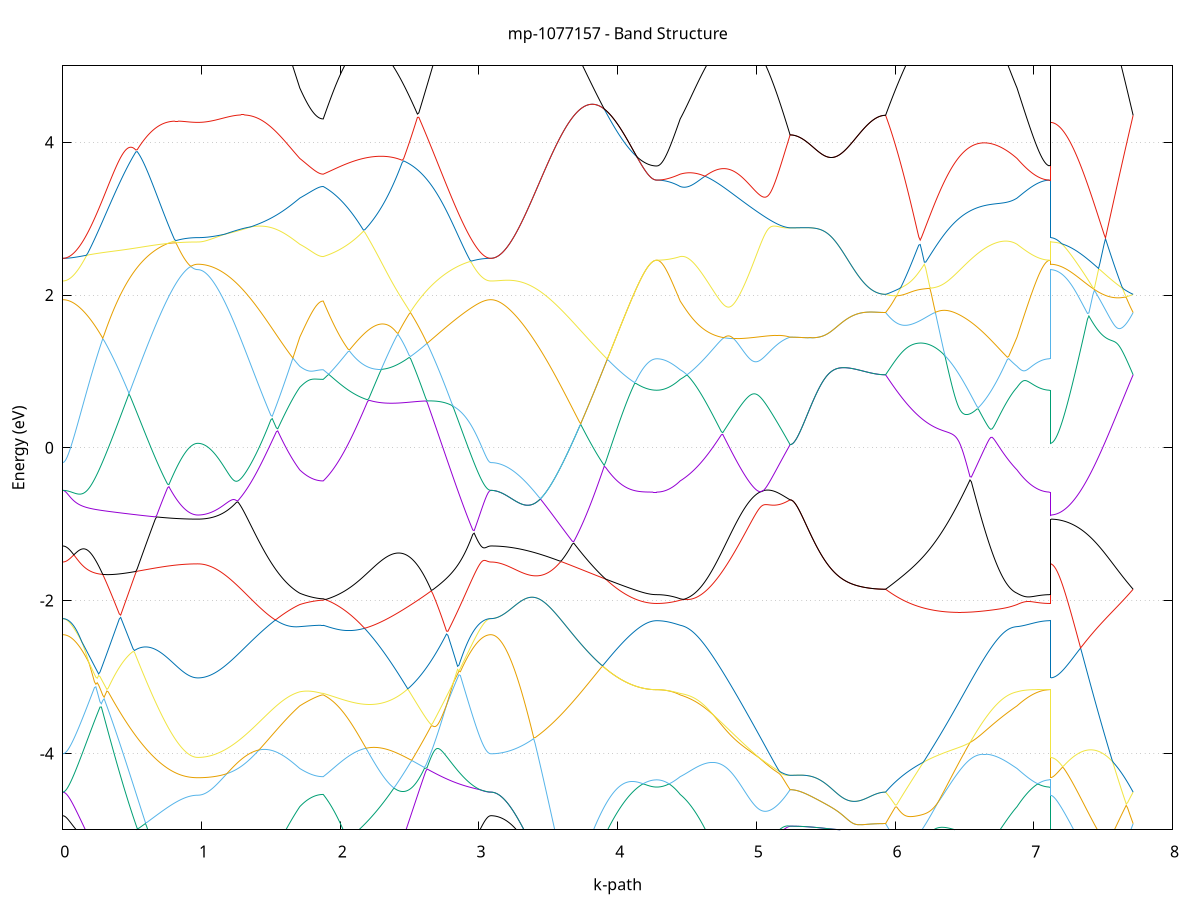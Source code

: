 set title 'mp-1077157 - Band Structure'
set xlabel 'k-path'
set ylabel 'Energy (eV)'
set grid y
set yrange [-5:5]
set terminal png size 800,600
set output 'mp-1077157_bands_gnuplot.png'
plot '-' using 1:2 with lines notitle, '-' using 1:2 with lines notitle, '-' using 1:2 with lines notitle, '-' using 1:2 with lines notitle, '-' using 1:2 with lines notitle, '-' using 1:2 with lines notitle, '-' using 1:2 with lines notitle, '-' using 1:2 with lines notitle, '-' using 1:2 with lines notitle, '-' using 1:2 with lines notitle, '-' using 1:2 with lines notitle, '-' using 1:2 with lines notitle, '-' using 1:2 with lines notitle, '-' using 1:2 with lines notitle, '-' using 1:2 with lines notitle, '-' using 1:2 with lines notitle, '-' using 1:2 with lines notitle, '-' using 1:2 with lines notitle, '-' using 1:2 with lines notitle, '-' using 1:2 with lines notitle, '-' using 1:2 with lines notitle, '-' using 1:2 with lines notitle, '-' using 1:2 with lines notitle, '-' using 1:2 with lines notitle, '-' using 1:2 with lines notitle, '-' using 1:2 with lines notitle, '-' using 1:2 with lines notitle, '-' using 1:2 with lines notitle, '-' using 1:2 with lines notitle, '-' using 1:2 with lines notitle, '-' using 1:2 with lines notitle, '-' using 1:2 with lines notitle, '-' using 1:2 with lines notitle, '-' using 1:2 with lines notitle, '-' using 1:2 with lines notitle, '-' using 1:2 with lines notitle, '-' using 1:2 with lines notitle, '-' using 1:2 with lines notitle, '-' using 1:2 with lines notitle, '-' using 1:2 with lines notitle, '-' using 1:2 with lines notitle, '-' using 1:2 with lines notitle, '-' using 1:2 with lines notitle, '-' using 1:2 with lines notitle, '-' using 1:2 with lines notitle, '-' using 1:2 with lines notitle, '-' using 1:2 with lines notitle, '-' using 1:2 with lines notitle, '-' using 1:2 with lines notitle, '-' using 1:2 with lines notitle, '-' using 1:2 with lines notitle, '-' using 1:2 with lines notitle, '-' using 1:2 with lines notitle, '-' using 1:2 with lines notitle, '-' using 1:2 with lines notitle, '-' using 1:2 with lines notitle, '-' using 1:2 with lines notitle, '-' using 1:2 with lines notitle, '-' using 1:2 with lines notitle, '-' using 1:2 with lines notitle, '-' using 1:2 with lines notitle, '-' using 1:2 with lines notitle, '-' using 1:2 with lines notitle, '-' using 1:2 with lines notitle
0.000000 -17.434939
0.009936 -17.434639
0.019872 -17.433639
0.029807 -17.432039
0.039743 -17.429839
0.049679 -17.426939
0.059615 -17.423439
0.069551 -17.419239
0.079486 -17.414439
0.089422 -17.409039
0.099358 -17.403039
0.109294 -17.396339
0.119230 -17.388939
0.129165 -17.381039
0.139101 -17.372439
0.149037 -17.363239
0.158973 -17.353439
0.168909 -17.342939
0.178845 -17.331839
0.188780 -17.320239
0.198716 -17.307939
0.208652 -17.295039
0.218588 -17.281539
0.228524 -17.267339
0.238459 -17.252639
0.248395 -17.237339
0.258331 -17.221439
0.268267 -17.205039
0.278203 -17.187939
0.288138 -17.170339
0.298074 -17.152139
0.308010 -17.133339
0.317946 -17.114039
0.327882 -17.094139
0.337817 -17.073739
0.347753 -17.052739
0.357689 -17.031239
0.367625 -17.009239
0.377561 -16.986639
0.387496 -16.963539
0.397432 -16.940039
0.407368 -16.915939
0.417304 -16.891439
0.427240 -16.866439
0.437176 -16.840939
0.447111 -16.814939
0.457047 -16.788539
0.466983 -16.761739
0.476919 -16.734439
0.486855 -16.706739
0.496790 -16.678739
0.506726 -16.650239
0.516662 -16.621439
0.526598 -16.592239
0.536534 -16.562739
0.546469 -16.532939
0.556405 -16.502739
0.566341 -16.472339
0.576277 -16.441639
0.586213 -16.410639
0.596148 -16.379539
0.606084 -16.348139
0.616020 -16.316639
0.625956 -16.284939
0.635892 -16.253239
0.645827 -16.221339
0.655763 -16.189439
0.665699 -16.157539
0.675635 -16.125639
0.685571 -16.093739
0.695507 -16.062039
0.705442 -16.030439
0.715378 -15.999039
0.725314 -15.967839
0.735250 -15.937039
0.745186 -15.906539
0.755121 -15.876439
0.765057 -15.846839
0.774993 -15.817839
0.784929 -15.789339
0.794865 -15.761639
0.804800 -15.734639
0.814736 -15.708539
0.824672 -15.683439
0.834608 -15.659339
0.844544 -15.636339
0.854479 -15.614539
0.864415 -15.594039
0.874351 -15.574839
0.884287 -15.557239
0.894223 -15.541239
0.904158 -15.526839
0.914094 -15.514239
0.924030 -15.503439
0.933966 -15.494439
0.943902 -15.487439
0.953838 -15.482439
0.963773 -15.479339
0.973709 -15.478339
0.973709 -15.478339
0.983640 -15.478239
0.993571 -15.478039
1.003503 -15.477639
1.013434 -15.477039
1.023365 -15.476239
1.033296 -15.475339
1.043227 -15.474339
1.053158 -15.473039
1.063089 -15.471639
1.073020 -15.470139
1.082952 -15.468439
1.092883 -15.466539
1.102814 -15.464439
1.112745 -15.462239
1.122676 -15.459939
1.132607 -15.457439
1.142538 -15.454839
1.152469 -15.452039
1.162401 -15.449039
1.172332 -15.445939
1.182263 -15.442739
1.192194 -15.439339
1.202125 -15.435839
1.212056 -15.432239
1.221987 -15.428439
1.231918 -15.424539
1.241850 -15.420439
1.251781 -15.416339
1.261712 -15.412039
1.271643 -15.407639
1.281574 -15.403139
1.291505 -15.398539
1.301436 -15.393739
1.311367 -15.388939
1.321299 -15.384039
1.331230 -15.379039
1.341161 -15.373839
1.351092 -15.368739
1.361023 -15.363439
1.370954 -15.358039
1.380885 -15.352639
1.390816 -15.347139
1.400748 -15.341539
1.410679 -15.335939
1.420610 -15.330239
1.430541 -15.324539
1.440472 -15.318739
1.450403 -15.312939
1.460334 -15.307139
1.470265 -15.301239
1.480197 -15.295339
1.490128 -15.289539
1.500059 -15.283639
1.509990 -15.277739
1.519921 -15.271839
1.529852 -15.265939
1.539783 -15.260039
1.549714 -15.254239
1.559646 -15.248439
1.569577 -15.242639
1.579508 -15.236939
1.589439 -15.231239
1.599370 -15.225639
1.609301 -15.220039
1.619232 -15.214539
1.629163 -15.209139
1.639095 -15.203839
1.649026 -15.198539
1.658957 -15.193339
1.668888 -15.188339
1.678819 -15.183339
1.688750 -15.178539
1.698681 -15.173839
1.708612 -15.169239
1.708612 -15.169239
1.718545 -15.166239
1.728479 -15.163439
1.738412 -15.160939
1.748345 -15.158639
1.758278 -15.156639
1.768211 -15.154839
1.778144 -15.153239
1.788077 -15.151839
1.798010 -15.150639
1.807943 -15.149539
1.817876 -15.148639
1.827809 -15.147939
1.837742 -15.147339
1.847675 -15.146839
1.857608 -15.146539
1.867541 -15.146339
1.877474 -15.146239
1.877474 -15.146239
1.887459 -15.151139
1.897443 -15.156339
1.907428 -15.162039
1.917413 -15.168139
1.927398 -15.174739
1.937383 -15.181739
1.947368 -15.189239
1.957353 -15.197339
1.967338 -15.205839
1.977323 -15.214939
1.987307 -15.224639
1.997292 -15.234939
2.007277 -15.245739
2.017262 -15.257139
2.027247 -15.269239
2.037232 -15.281939
2.047217 -15.295239
2.057202 -15.309239
2.067187 -15.323939
2.077171 -15.339239
2.087156 -15.355239
2.097141 -15.371839
2.107126 -15.389239
2.117111 -15.407239
2.127096 -15.425839
2.137081 -15.445239
2.147066 -15.465239
2.157051 -15.485839
2.167035 -15.507139
2.177020 -15.529139
2.187005 -15.551639
2.196990 -15.574739
2.206975 -15.598439
2.216960 -15.622639
2.226945 -15.647439
2.236930 -15.672739
2.246915 -15.698539
2.256899 -15.724839
2.266884 -15.751539
2.276869 -15.778639
2.286854 -15.806239
2.296839 -15.834139
2.306824 -15.862339
2.316809 -15.890939
2.326794 -15.919739
2.336779 -15.948839
2.346763 -15.978139
2.356748 -16.007639
2.366733 -16.037339
2.376718 -16.067239
2.386703 -16.097239
2.396688 -16.127239
2.406673 -16.157439
2.416658 -16.187639
2.426643 -16.217839
2.436627 -16.248039
2.446612 -16.278239
2.456597 -16.308439
2.466582 -16.338439
2.476567 -16.368439
2.486552 -16.398239
2.496537 -16.427939
2.506522 -16.457539
2.516507 -16.486839
2.526491 -16.516039
2.536476 -16.544939
2.546461 -16.573639
2.556446 -16.602039
2.566431 -16.630239
2.576416 -16.658039
2.586401 -16.685639
2.596386 -16.712839
2.606371 -16.739739
2.616355 -16.766339
2.626340 -16.792439
2.636325 -16.818239
2.646310 -16.843639
2.656295 -16.868639
2.666280 -16.893239
2.676265 -16.917339
2.686250 -16.941039
2.696235 -16.964239
2.706219 -16.987039
2.716204 -17.009339
2.726189 -17.031139
2.736174 -17.052339
2.746159 -17.073139
2.756144 -17.093439
2.766129 -17.113239
2.776114 -17.132439
2.786099 -17.151139
2.796083 -17.169339
2.806068 -17.186939
2.816053 -17.203939
2.826038 -17.220439
2.836023 -17.236339
2.846008 -17.251639
2.855993 -17.266339
2.865978 -17.280539
2.875963 -17.294039
2.885947 -17.307039
2.895932 -17.319339
2.905917 -17.331139
2.915902 -17.342239
2.925887 -17.352739
2.935872 -17.362639
2.945857 -17.371939
2.955842 -17.380539
2.965826 -17.388539
2.975811 -17.395939
2.985796 -17.402739
2.995781 -17.408839
3.005766 -17.414239
3.015751 -17.419139
3.025736 -17.423339
3.035721 -17.426839
3.045706 -17.429739
3.055690 -17.432039
3.065675 -17.433639
3.075660 -17.434639
3.085645 -17.434939
3.085645 -17.434939
3.095614 -17.434639
3.105584 -17.433639
3.115553 -17.432039
3.125522 -17.429739
3.135492 -17.426739
3.145461 -17.423239
3.155430 -17.418939
3.165399 -17.414039
3.175369 -17.408539
3.185338 -17.402339
3.195307 -17.395539
3.205276 -17.388039
3.215246 -17.379939
3.225215 -17.371239
3.235184 -17.361839
3.245154 -17.351839
3.255123 -17.341139
3.265092 -17.329839
3.275061 -17.317939
3.285031 -17.305439
3.295000 -17.292339
3.304969 -17.278539
3.314938 -17.264239
3.324908 -17.249239
3.334877 -17.233739
3.344846 -17.217539
3.354816 -17.200739
3.364785 -17.183339
3.374754 -17.165439
3.384723 -17.146939
3.394693 -17.127839
3.404662 -17.108139
3.414631 -17.087939
3.424600 -17.067139
3.434570 -17.045739
3.444539 -17.023839
3.454508 -17.001439
3.464478 -16.978439
3.474447 -16.954939
3.484416 -16.930839
3.494385 -16.906339
3.504355 -16.881239
3.514324 -16.855739
3.524293 -16.829639
3.534262 -16.803139
3.544232 -16.776039
3.554201 -16.748639
3.564170 -16.720639
3.574140 -16.692239
3.584109 -16.663339
3.594078 -16.634039
3.604047 -16.604339
3.614017 -16.574239
3.623986 -16.543639
3.633955 -16.512739
3.643924 -16.481339
3.653894 -16.449639
3.663863 -16.417539
3.673832 -16.385139
3.683802 -16.352339
3.693771 -16.319239
3.703740 -16.285839
3.713709 -16.252139
3.723679 -16.218039
3.733648 -16.183739
3.743617 -16.149239
3.753586 -16.114439
3.763556 -16.079439
3.773525 -16.044139
3.783494 -16.008739
3.793464 -15.973139
3.803433 -15.937339
3.813402 -15.901439
3.823371 -15.865339
3.833341 -15.829239
3.843310 -15.793039
3.853279 -15.756739
3.863248 -15.720439
3.873218 -15.684139
3.883187 -15.647939
3.893156 -15.611639
3.903126 -15.575539
3.913095 -15.539439
3.923064 -15.503539
3.933033 -15.467839
3.943003 -15.432339
3.952972 -15.397039
3.962941 -15.362039
3.972910 -15.327339
3.982880 -15.293039
3.992849 -15.259139
4.002818 -15.225639
4.012788 -15.192639
4.022757 -15.160139
4.032726 -15.128239
4.042695 -15.096939
4.052665 -15.066339
4.062634 -15.036439
4.072603 -15.007439
4.082572 -15.014839
4.092542 -15.024139
4.102511 -15.032939
4.112480 -15.041339
4.122450 -15.049239
4.132419 -15.056639
4.142388 -15.063639
4.152357 -15.070039
4.162327 -15.076039
4.172296 -15.081539
4.182265 -15.086639
4.192234 -15.091139
4.202204 -15.095239
4.212173 -15.098939
4.222142 -15.102039
4.232112 -15.104639
4.242081 -15.106839
4.252050 -15.108539
4.262019 -15.109739
4.271989 -15.110439
4.281958 -15.110739
4.281958 -15.110739
4.291891 -15.110839
4.301824 -15.111139
4.311757 -15.111639
4.321690 -15.112439
4.331623 -15.113439
4.341556 -15.114639
4.351489 -15.116139
4.361422 -15.117839
4.371355 -15.119839
4.381288 -15.122139
4.391221 -15.124639
4.401154 -15.127439
4.411087 -15.130539
4.421020 -15.133939
4.430953 -15.137739
4.440886 -15.141839
4.450819 -15.146239
4.450819 -15.146239
4.460724 -15.149239
4.470628 -15.152139
4.480533 -15.154939
4.490437 -15.157639
4.500342 -15.160339
4.510246 -15.162939
4.520151 -15.165539
4.530055 -15.168039
4.539959 -15.170439
4.549864 -15.172939
4.559768 -15.175339
4.569673 -15.177739
4.579577 -15.180139
4.589482 -15.182539
4.599386 -15.184939
4.609291 -15.187339
4.619195 -15.189839
4.629100 -15.192239
4.639004 -15.194739
4.648909 -15.197339
4.658813 -15.199939
4.668718 -15.202539
4.678622 -15.205239
4.688527 -15.208039
4.698431 -15.210839
4.708336 -15.213739
4.718240 -15.216639
4.728145 -15.219639
4.738049 -15.222839
4.747954 -15.225939
4.757858 -15.229239
4.767763 -15.232539
4.777667 -15.235939
4.787572 -15.239439
4.797476 -15.242939
4.807381 -15.246639
4.817285 -15.250239
4.827190 -15.254039
4.837094 -15.257739
4.846999 -15.261639
4.856903 -15.265539
4.866807 -15.269439
4.876712 -15.273339
4.886616 -15.277339
4.896521 -15.281339
4.906425 -15.285339
4.916330 -15.289339
4.926234 -15.293339
4.936139 -15.297339
4.946043 -15.301239
4.955948 -15.305139
4.965852 -15.309039
4.975757 -15.312839
4.985661 -15.316639
4.995566 -15.320339
5.005470 -15.323939
5.015375 -15.327439
5.025279 -15.330839
5.035184 -15.334139
5.045088 -15.337339
5.054993 -15.340439
5.064897 -15.343339
5.074802 -15.346039
5.084706 -15.348639
5.094611 -15.351039
5.104515 -15.353239
5.114420 -15.355339
5.124324 -15.357139
5.134229 -15.358739
5.144133 -15.360139
5.154038 -15.361339
5.163942 -15.362339
5.173847 -15.363039
5.183751 -15.363539
5.193656 -15.363739
5.203560 -15.363639
5.213464 -15.363339
5.223369 -15.362739
5.233273 -15.361839
5.243178 -15.360739
5.243178 -15.360739
5.253156 -15.360639
5.263135 -15.360239
5.273113 -15.359539
5.283092 -15.358639
5.293070 -15.357439
5.303049 -15.356039
5.313027 -15.354339
5.323006 -15.352339
5.332984 -15.350139
5.342963 -15.347739
5.352941 -15.345039
5.362920 -15.342139
5.372898 -15.338939
5.382877 -15.335539
5.392855 -15.331939
5.402834 -15.328039
5.412812 -15.324039
5.422791 -15.319739
5.432769 -15.315239
5.442748 -15.310639
5.452726 -15.305739
5.462705 -15.300739
5.472683 -15.295539
5.482662 -15.290239
5.492640 -15.284739
5.502619 -15.279039
5.512597 -15.273239
5.522576 -15.267339
5.532554 -15.261339
5.542533 -15.255239
5.552511 -15.249039
5.562490 -15.242739
5.572468 -15.236439
5.582447 -15.230039
5.592425 -15.223639
5.602404 -15.217139
5.612382 -15.210639
5.622361 -15.204139
5.632339 -15.197639
5.642318 -15.191239
5.652296 -15.184839
5.662275 -15.178439
5.672253 -15.172239
5.682232 -15.166039
5.692210 -15.159939
5.702189 -15.153839
5.712167 -15.148039
5.722146 -15.142239
5.732124 -15.136739
5.742103 -15.131339
5.752081 -15.126039
5.762060 -15.121039
5.772038 -15.116239
5.782017 -15.111639
5.791995 -15.107239
5.801974 -15.103139
5.811952 -15.099239
5.821931 -15.095639
5.831909 -15.092339
5.841888 -15.089339
5.851866 -15.086539
5.861845 -15.084139
5.871823 -15.081939
5.881802 -15.080139
5.891780 -15.078639
5.901759 -15.077539
5.911737 -15.076739
5.921716 -15.076239
5.931694 -15.076039
5.931694 -15.076039
5.941669 -15.082839
5.951643 -15.089539
5.961617 -15.096139
5.971592 -15.102439
5.981566 -15.108539
5.991540 -15.114539
6.001515 -15.120339
6.011489 -15.125839
6.021463 -15.131339
6.031438 -15.136539
6.041412 -15.141639
6.051386 -15.146539
6.061361 -15.151339
6.071335 -15.155839
6.081309 -15.160339
6.091284 -15.164539
6.101258 -15.168739
6.111232 -15.172639
6.121207 -15.176439
6.131181 -15.180139
6.141155 -15.183739
6.151130 -15.187139
6.161104 -15.190339
6.171078 -15.193539
6.181053 -15.196539
6.191027 -15.199439
6.201001 -15.202139
6.210976 -15.204839
6.220950 -15.207339
6.230924 -15.209739
6.240899 -15.212039
6.250873 -15.214239
6.260847 -15.216239
6.270822 -15.218239
6.280796 -15.220039
6.290770 -15.221839
6.300745 -15.223439
6.310719 -15.225039
6.320693 -15.226439
6.330668 -15.227739
6.340642 -15.229039
6.350616 -15.230139
6.360591 -15.231239
6.370565 -15.232239
6.380539 -15.233039
6.390514 -15.233839
6.400488 -15.234539
6.410463 -15.235239
6.420437 -15.235739
6.430411 -15.236239
6.440386 -15.236539
6.450360 -15.236839
6.460334 -15.237039
6.470309 -15.237139
6.480283 -15.237239
6.490257 -15.237139
6.500232 -15.237039
6.510206 -15.236839
6.520180 -15.236539
6.530155 -15.236139
6.540129 -15.235739
6.550103 -15.235139
6.560078 -15.234539
6.570052 -15.233839
6.580026 -15.233039
6.590001 -15.232239
6.599975 -15.231239
6.609949 -15.230239
6.619924 -15.229139
6.629898 -15.227939
6.639872 -15.226639
6.649847 -15.225339
6.659821 -15.223839
6.669795 -15.222339
6.679770 -15.220739
6.689744 -15.219039
6.699718 -15.217239
6.709693 -15.215339
6.719667 -15.213339
6.729641 -15.211339
6.739616 -15.209139
6.749590 -15.206939
6.759564 -15.204639
6.769539 -15.202139
6.779513 -15.199639
6.789487 -15.197039
6.799462 -15.194339
6.809436 -15.191539
6.819410 -15.188639
6.829385 -15.185639
6.839359 -15.182539
6.849333 -15.179339
6.859308 -15.176139
6.869282 -15.172739
6.879256 -15.169239
6.879256 -15.169239
6.889207 -15.164839
6.899157 -15.160439
6.909107 -15.156239
6.919057 -15.152239
6.929008 -15.148339
6.938958 -15.144639
6.948908 -15.141139
6.958858 -15.137739
6.968809 -15.134639
6.978759 -15.131639
6.988709 -15.128739
6.998659 -15.126139
7.008610 -15.123739
7.018560 -15.121539
7.028510 -15.119439
7.038460 -15.117639
7.048411 -15.116039
7.058361 -15.114639
7.068311 -15.113439
7.078261 -15.112439
7.088211 -15.111639
7.098162 -15.111139
7.108112 -15.110839
7.118062 -15.110739
7.118062 -15.478339
7.128031 -15.478239
7.138001 -15.477839
7.147970 -15.477139
7.157939 -15.476239
7.167909 -15.475039
7.177878 -15.473639
7.187847 -15.471939
7.197816 -15.469939
7.207786 -15.467739
7.217755 -15.465339
7.227724 -15.462539
7.237693 -15.459639
7.247663 -15.456339
7.257632 -15.452839
7.267601 -15.449139
7.277571 -15.445139
7.287540 -15.440939
7.297509 -15.436439
7.307478 -15.431739
7.317448 -15.426839
7.327417 -15.421639
7.337386 -15.416239
7.347355 -15.410539
7.357325 -15.404639
7.367294 -15.398539
7.377263 -15.392239
7.387233 -15.385739
7.397202 -15.378939
7.407171 -15.371939
7.417140 -15.364739
7.427110 -15.357339
7.437079 -15.349739
7.447048 -15.342039
7.457017 -15.334039
7.466987 -15.325839
7.476956 -15.317539
7.486925 -15.308939
7.496895 -15.300239
7.506864 -15.291439
7.516833 -15.282339
7.526802 -15.273139
7.536772 -15.263839
7.546741 -15.254339
7.556710 -15.244639
7.566679 -15.234939
7.576649 -15.225039
7.586618 -15.214939
7.596587 -15.204839
7.606557 -15.194539
7.616526 -15.184139
7.626495 -15.173639
7.636464 -15.163139
7.646434 -15.152439
7.656403 -15.141739
7.666372 -15.130839
7.676341 -15.120039
7.686311 -15.109039
7.696280 -15.098039
7.706249 -15.087039
7.716219 -15.076039
e
0.000000 -13.028139
0.009936 -13.029039
0.019872 -13.031739
0.029807 -13.036339
0.039743 -13.042639
0.049679 -13.050739
0.059615 -13.060539
0.069551 -13.071839
0.079486 -13.084739
0.089422 -13.099139
0.099358 -13.114839
0.109294 -13.131739
0.119230 -13.149939
0.129165 -13.169139
0.139101 -13.189339
0.149037 -13.210439
0.158973 -13.232439
0.168909 -13.255139
0.178845 -13.278439
0.188780 -13.302339
0.198716 -13.326839
0.208652 -13.351639
0.218588 -13.376939
0.228524 -13.402539
0.238459 -13.428439
0.248395 -13.454439
0.258331 -13.480739
0.268267 -13.507139
0.278203 -13.533539
0.288138 -13.560139
0.298074 -13.586639
0.308010 -13.613139
0.317946 -13.639539
0.327882 -13.665939
0.337817 -13.692239
0.347753 -13.718339
0.357689 -13.744339
0.367625 -13.770139
0.377561 -13.795739
0.387496 -13.821139
0.397432 -13.846239
0.407368 -13.871139
0.417304 -13.895839
0.427240 -13.920139
0.437176 -13.944239
0.447111 -13.967939
0.457047 -13.991439
0.466983 -14.014539
0.476919 -14.037339
0.486855 -14.059739
0.496790 -14.081839
0.506726 -14.103539
0.516662 -14.124939
0.526598 -14.145839
0.536534 -14.166439
0.546469 -14.186639
0.556405 -14.206339
0.566341 -14.225739
0.576277 -14.244739
0.586213 -14.263239
0.596148 -14.281339
0.606084 -14.299139
0.616020 -14.316339
0.625956 -14.333239
0.635892 -14.349639
0.645827 -14.365539
0.655763 -14.381139
0.665699 -14.396139
0.675635 -14.410739
0.685571 -14.424939
0.695507 -14.438639
0.705442 -14.451939
0.715378 -14.464639
0.725314 -14.477039
0.735250 -14.488839
0.745186 -14.500239
0.755121 -14.511139
0.765057 -14.521539
0.774993 -14.531439
0.784929 -14.540939
0.794865 -14.549939
0.804800 -14.558439
0.814736 -14.566539
0.824672 -14.574039
0.834608 -14.581139
0.844544 -14.587639
0.854479 -14.593739
0.864415 -14.599339
0.874351 -14.604539
0.884287 -14.609139
0.894223 -14.613239
0.904158 -14.616939
0.914094 -14.620139
0.924030 -14.622839
0.933966 -14.625039
0.943902 -14.626739
0.953838 -14.627939
0.963773 -14.628639
0.973709 -14.628939
0.973709 -14.628939
0.983640 -14.628939
0.993571 -14.628939
1.003503 -14.628939
1.013434 -14.628939
1.023365 -14.628939
1.033296 -14.629039
1.043227 -14.629039
1.053158 -14.629039
1.063089 -14.629139
1.073020 -14.629239
1.082952 -14.629239
1.092883 -14.629339
1.102814 -14.629439
1.112745 -14.629539
1.122676 -14.629639
1.132607 -14.629739
1.142538 -14.629839
1.152469 -14.630039
1.162401 -14.630139
1.172332 -14.630339
1.182263 -14.630539
1.192194 -14.630739
1.202125 -14.630939
1.212056 -14.631139
1.221987 -14.631339
1.231918 -14.631639
1.241850 -14.631839
1.251781 -14.632139
1.261712 -14.632439
1.271643 -14.632839
1.281574 -14.633139
1.291505 -14.633539
1.301436 -14.633939
1.311367 -14.634339
1.321299 -14.634739
1.331230 -14.635239
1.341161 -14.635739
1.351092 -14.636239
1.361023 -14.636739
1.370954 -14.637239
1.380885 -14.637839
1.390816 -14.638339
1.400748 -14.638939
1.410679 -14.639539
1.420610 -14.640239
1.430541 -14.640839
1.440472 -14.641539
1.450403 -14.642239
1.460334 -14.642939
1.470265 -14.643639
1.480197 -14.644439
1.490128 -14.645139
1.500059 -14.645939
1.509990 -14.646639
1.519921 -14.647439
1.529852 -14.648239
1.539783 -14.649039
1.549714 -14.649839
1.559646 -14.650739
1.569577 -14.651539
1.579508 -14.652339
1.589439 -14.653139
1.599370 -14.654039
1.609301 -14.654839
1.619232 -14.655639
1.629163 -14.656539
1.639095 -14.657339
1.649026 -14.658139
1.658957 -14.658939
1.668888 -14.659739
1.678819 -14.660439
1.688750 -14.661239
1.698681 -14.661939
1.708612 -14.662739
1.708612 -14.662739
1.718545 -14.663239
1.728479 -14.663639
1.738412 -14.664039
1.748345 -14.664339
1.758278 -14.664639
1.768211 -14.664839
1.778144 -14.665139
1.788077 -14.665339
1.798010 -14.665439
1.807943 -14.665539
1.817876 -14.665739
1.827809 -14.665839
1.837742 -14.665839
1.847675 -14.665939
1.857608 -14.665939
1.867541 -14.666039
1.877474 -14.666039
1.877474 -14.666039
1.887459 -14.665039
1.897443 -14.664039
1.907428 -14.662939
1.917413 -14.661739
1.927398 -14.660439
1.937383 -14.659039
1.947368 -14.657539
1.957353 -14.655939
1.967338 -14.654139
1.977323 -14.652239
1.987307 -14.650239
1.997292 -14.648039
2.007277 -14.645739
2.017262 -14.643239
2.027247 -14.640539
2.037232 -14.637739
2.047217 -14.634739
2.057202 -14.631539
2.067187 -14.628239
2.077171 -14.624639
2.087156 -14.620839
2.097141 -14.616839
2.107126 -14.612639
2.117111 -14.608239
2.127096 -14.603539
2.137081 -14.598639
2.147066 -14.593539
2.157051 -14.588139
2.167035 -14.582439
2.177020 -14.576539
2.187005 -14.570339
2.196990 -14.563939
2.206975 -14.557139
2.216960 -14.550139
2.226945 -14.542739
2.236930 -14.535139
2.246915 -14.527139
2.256899 -14.518939
2.266884 -14.510339
2.276869 -14.501439
2.286854 -14.492239
2.296839 -14.482739
2.306824 -14.472839
2.316809 -14.462639
2.326794 -14.452039
2.336779 -14.441139
2.346763 -14.429839
2.356748 -14.418239
2.366733 -14.406239
2.376718 -14.393839
2.386703 -14.381139
2.396688 -14.368039
2.406673 -14.354639
2.416658 -14.340739
2.426643 -14.326539
2.436627 -14.312039
2.446612 -14.297039
2.456597 -14.281739
2.466582 -14.265939
2.476567 -14.249839
2.486552 -14.233339
2.496537 -14.216539
2.506522 -14.199339
2.516507 -14.181639
2.526491 -14.163639
2.536476 -14.145239
2.546461 -14.126439
2.556446 -14.107339
2.566431 -14.087839
2.576416 -14.067939
2.586401 -14.047739
2.596386 -14.027139
2.606371 -14.006139
2.616355 -13.984839
2.626340 -13.963139
2.636325 -13.941239
2.646310 -13.918839
2.656295 -13.896239
2.666280 -13.873239
2.676265 -13.850039
2.686250 -13.826539
2.696235 -13.802639
2.706219 -13.778639
2.716204 -13.754239
2.726189 -13.729739
2.736174 -13.704939
2.746159 -13.679939
2.756144 -13.654739
2.766129 -13.629439
2.776114 -13.604039
2.786099 -13.578539
2.796083 -13.552939
2.806068 -13.527339
2.816053 -13.501639
2.826038 -13.476039
2.836023 -13.450539
2.846008 -13.425139
2.855993 -13.399839
2.865978 -13.374839
2.875963 -13.350039
2.885947 -13.325639
2.895932 -13.301539
2.905917 -13.277939
2.915902 -13.254939
2.925887 -13.232439
2.935872 -13.210639
2.945857 -13.189639
2.955842 -13.169539
2.965826 -13.150439
2.975811 -13.132239
2.985796 -13.115339
2.995781 -13.099539
3.005766 -13.085239
3.015751 -13.072239
3.025736 -13.060839
3.035721 -13.050939
3.045706 -13.042839
3.055690 -13.036439
3.065675 -13.031839
3.075660 -13.029039
3.085645 -13.028139
3.085645 -13.028139
3.095614 -13.028739
3.105584 -13.030539
3.115553 -13.033539
3.125522 -13.037839
3.135492 -13.043239
3.145461 -13.049839
3.155430 -13.057639
3.165399 -13.066539
3.175369 -13.076539
3.185338 -13.087639
3.195307 -13.099839
3.205276 -13.113039
3.215246 -13.127339
3.225215 -13.142439
3.235184 -13.158639
3.245154 -13.175639
3.255123 -13.193439
3.265092 -13.212139
3.275061 -13.231539
3.285031 -13.251739
3.295000 -13.272739
3.304969 -13.294239
3.314938 -13.316439
3.324908 -13.339239
3.334877 -13.362639
3.344846 -13.386439
3.354816 -13.410739
3.364785 -13.435539
3.374754 -13.460739
3.384723 -13.486339
3.394693 -13.512139
3.404662 -13.538339
3.414631 -13.564839
3.424600 -13.591539
3.434570 -13.618539
3.444539 -13.645639
3.454508 -13.672939
3.464478 -13.700339
3.474447 -13.727939
3.484416 -13.755539
3.494385 -13.783139
3.504355 -13.810939
3.514324 -13.838639
3.524293 -13.866339
3.534262 -13.894039
3.544232 -13.921739
3.554201 -13.949239
3.564170 -13.976739
3.574140 -14.004139
3.584109 -14.031439
3.594078 -14.058639
3.604047 -14.085639
3.614017 -14.112439
3.623986 -14.139039
3.633955 -14.165539
3.643924 -14.191839
3.653894 -14.217839
3.663863 -14.243639
3.673832 -14.269239
3.683802 -14.294539
3.693771 -14.319639
3.703740 -14.344339
3.713709 -14.368839
3.723679 -14.393039
3.733648 -14.416939
3.743617 -14.440539
3.753586 -14.463839
3.763556 -14.486739
3.773525 -14.509339
3.783494 -14.531639
3.793464 -14.553539
3.803433 -14.575139
3.813402 -14.596439
3.823371 -14.617239
3.833341 -14.637739
3.843310 -14.657839
3.853279 -14.677539
3.863248 -14.696839
3.873218 -14.715739
3.883187 -14.734339
3.893156 -14.752439
3.903126 -14.770139
3.913095 -14.787439
3.923064 -14.804239
3.933033 -14.820739
3.943003 -14.836739
3.952972 -14.852339
3.962941 -14.867539
3.972910 -14.882239
3.982880 -14.896539
3.992849 -14.910439
4.002818 -14.923839
4.012788 -14.936839
4.022757 -14.949339
4.032726 -14.961339
4.042695 -14.973039
4.052665 -14.984139
4.062634 -14.994839
4.072603 -15.005039
4.082572 -14.979139
4.092542 -14.951839
4.102511 -14.925339
4.112480 -14.900039
4.122450 -14.875639
4.132419 -14.852439
4.142388 -14.830439
4.152357 -14.809539
4.162327 -14.790039
4.172296 -14.771839
4.182265 -14.755039
4.192234 -14.739739
4.202204 -14.725839
4.212173 -14.713539
4.222142 -14.702739
4.232112 -14.693539
4.242081 -14.685939
4.252050 -14.680039
4.262019 -14.675739
4.271989 -14.673239
4.281958 -14.672339
4.281958 -14.672339
4.291891 -14.672339
4.301824 -14.672339
4.311757 -14.672239
4.321690 -14.672139
4.331623 -14.671939
4.341556 -14.671739
4.351489 -14.671439
4.361422 -14.671139
4.371355 -14.670839
4.381288 -14.670439
4.391221 -14.669939
4.401154 -14.669439
4.411087 -14.668939
4.421020 -14.668239
4.430953 -14.667639
4.440886 -14.666839
4.450819 -14.666039
4.450819 -14.666039
4.460724 -14.665839
4.470628 -14.666539
4.480533 -14.668139
4.490437 -14.670439
4.500342 -14.673639
4.510246 -14.677539
4.520151 -14.682139
4.530055 -14.687539
4.539959 -14.693639
4.549864 -14.700339
4.559768 -14.707739
4.569673 -14.715639
4.579577 -14.724139
4.589482 -14.733239
4.599386 -14.742839
4.609291 -14.752839
4.619195 -14.763339
4.629100 -14.774239
4.639004 -14.785539
4.648909 -14.797139
4.658813 -14.809039
4.668718 -14.821339
4.678622 -14.833739
4.688527 -14.846439
4.698431 -14.859339
4.708336 -14.872439
4.718240 -14.885639
4.728145 -14.898939
4.738049 -14.912339
4.747954 -14.925839
4.757858 -14.939439
4.767763 -14.952939
4.777667 -14.966439
4.787572 -14.979939
4.797476 -14.993439
4.807381 -15.006839
4.817285 -15.020139
4.827190 -15.033339
4.837094 -15.046439
4.846999 -15.059339
4.856903 -15.072139
4.866807 -15.084839
4.876712 -15.097239
4.886616 -15.109539
4.896521 -15.121539
4.906425 -15.133439
4.916330 -15.145039
4.926234 -15.156439
4.936139 -15.167539
4.946043 -15.178339
4.955948 -15.188939
4.965852 -15.199239
4.975757 -15.209339
4.985661 -15.219039
4.995566 -15.228539
5.005470 -15.237639
5.015375 -15.246439
5.025279 -15.255039
5.035184 -15.263239
5.045088 -15.271139
5.054993 -15.278739
5.064897 -15.285939
5.074802 -15.292839
5.084706 -15.299439
5.094611 -15.305739
5.104515 -15.311639
5.114420 -15.317239
5.124324 -15.322539
5.134229 -15.327539
5.144133 -15.332139
5.154038 -15.336439
5.163942 -15.340339
5.173847 -15.344039
5.183751 -15.347339
5.193656 -15.350339
5.203560 -15.353039
5.213464 -15.355339
5.223369 -15.357439
5.233273 -15.359239
5.243178 -15.360639
5.243178 -15.360639
5.253156 -15.360439
5.263135 -15.360039
5.273113 -15.359439
5.283092 -15.358539
5.293070 -15.357339
5.303049 -15.355939
5.313027 -15.354239
5.323006 -15.352239
5.332984 -15.350039
5.342963 -15.347639
5.352941 -15.344939
5.362920 -15.341939
5.372898 -15.338839
5.382877 -15.335439
5.392855 -15.331839
5.402834 -15.327939
5.412812 -15.323939
5.422791 -15.319639
5.432769 -15.315139
5.442748 -15.310539
5.452726 -15.305639
5.462705 -15.300639
5.472683 -15.295439
5.482662 -15.290139
5.492640 -15.284539
5.502619 -15.278939
5.512597 -15.273139
5.522576 -15.267239
5.532554 -15.261239
5.542533 -15.255139
5.552511 -15.248939
5.562490 -15.242639
5.572468 -15.236339
5.582447 -15.229939
5.592425 -15.223439
5.602404 -15.217039
5.612382 -15.210539
5.622361 -15.204039
5.632339 -15.197539
5.642318 -15.191139
5.652296 -15.184739
5.662275 -15.178339
5.672253 -15.172039
5.682232 -15.165839
5.692210 -15.159739
5.702189 -15.153739
5.712167 -15.147839
5.722146 -15.142139
5.732124 -15.136539
5.742103 -15.131139
5.752081 -15.125939
5.762060 -15.120939
5.772038 -15.116039
5.782017 -15.111439
5.791995 -15.107139
5.801974 -15.103039
5.811952 -15.099139
5.821931 -15.095539
5.831909 -15.092239
5.841888 -15.089139
5.851866 -15.086439
5.861845 -15.083939
5.871823 -15.081839
5.881802 -15.080039
5.891780 -15.078539
5.901759 -15.077339
5.911737 -15.076539
5.921716 -15.076039
5.931694 -15.075839
5.931694 -15.075839
5.941669 -15.069239
5.951643 -15.063039
5.961617 -15.057339
5.971592 -15.052239
5.981566 -15.047539
5.991540 -15.043239
6.001515 -15.039339
6.011489 -15.035839
6.021463 -15.032739
6.031438 -15.029839
6.041412 -15.027339
6.051386 -15.024939
6.061361 -15.022939
6.071335 -15.021039
6.081309 -15.019239
6.091284 -15.017639
6.101258 -15.016239
6.111232 -15.014839
6.121207 -15.013539
6.131181 -15.012239
6.141155 -15.011039
6.151130 -15.009839
6.161104 -15.008539
6.171078 -15.007239
6.181053 -15.005939
6.191027 -15.004539
6.201001 -15.003039
6.210976 -15.001539
6.220950 -14.999839
6.230924 -14.998039
6.240899 -14.996039
6.250873 -14.993939
6.260847 -14.991739
6.270822 -14.989239
6.280796 -14.986639
6.290770 -14.983839
6.300745 -14.980839
6.310719 -14.977739
6.320693 -14.974339
6.330668 -14.970739
6.340642 -14.967039
6.350616 -14.963039
6.360591 -14.958839
6.370565 -14.954339
6.380539 -14.949739
6.390514 -14.944939
6.400488 -14.939839
6.410463 -14.934639
6.420437 -14.929139
6.430411 -14.923439
6.440386 -14.917639
6.450360 -14.911539
6.460334 -14.905339
6.470309 -14.898939
6.480283 -14.892339
6.490257 -14.885539
6.500232 -14.878639
6.510206 -14.871639
6.520180 -14.864439
6.530155 -14.857139
6.540129 -14.849739
6.550103 -14.842239
6.560078 -14.834639
6.570052 -14.827039
6.580026 -14.819339
6.590001 -14.811639
6.599975 -14.803839
6.609949 -14.796139
6.619924 -14.788339
6.629898 -14.780639
6.639872 -14.772939
6.649847 -14.765439
6.659821 -14.757939
6.669795 -14.750539
6.679770 -14.743339
6.689744 -14.736239
6.699718 -14.729339
6.709693 -14.722639
6.719667 -14.716239
6.729641 -14.710039
6.739616 -14.704039
6.749590 -14.698439
6.759564 -14.693139
6.769539 -14.688139
6.779513 -14.683539
6.789487 -14.679339
6.799462 -14.675539
6.809436 -14.672239
6.819410 -14.669339
6.829385 -14.666939
6.839359 -14.664939
6.849333 -14.663639
6.859308 -14.662739
6.869282 -14.662439
6.879256 -14.662739
6.879256 -14.662739
6.889207 -14.663439
6.899157 -14.664139
6.909107 -14.664839
6.919057 -14.665439
6.929008 -14.666139
6.938958 -14.666739
6.948908 -14.667339
6.958858 -14.667839
6.968809 -14.668339
6.978759 -14.668939
6.988709 -14.669339
6.998659 -14.669839
7.008610 -14.670239
7.018560 -14.670639
7.028510 -14.670939
7.038460 -14.671239
7.048411 -14.671539
7.058361 -14.671739
7.068311 -14.671939
7.078261 -14.672139
7.088211 -14.672239
7.098162 -14.672339
7.108112 -14.672339
7.118062 -14.672339
7.118062 -14.628939
7.128031 -14.629039
7.138001 -14.629539
7.147970 -14.630339
7.157939 -14.631439
7.167909 -14.632939
7.177878 -14.634639
7.187847 -14.636739
7.197816 -14.639139
7.207786 -14.641839
7.217755 -14.644839
7.227724 -14.648239
7.237693 -14.651839
7.247663 -14.655839
7.257632 -14.660039
7.267601 -14.664639
7.277571 -14.669439
7.287540 -14.674539
7.297509 -14.679939
7.307478 -14.685639
7.317448 -14.691539
7.327417 -14.697739
7.337386 -14.704239
7.347355 -14.710939
7.357325 -14.717939
7.367294 -14.725139
7.377263 -14.732639
7.387233 -14.740339
7.397202 -14.748239
7.407171 -14.756339
7.417140 -14.764739
7.427110 -14.773239
7.437079 -14.782039
7.447048 -14.790939
7.457017 -14.800039
7.466987 -14.809439
7.476956 -14.818839
7.486925 -14.828539
7.496895 -14.838239
7.506864 -14.848239
7.516833 -14.858239
7.526802 -14.868439
7.536772 -14.878839
7.546741 -14.889239
7.556710 -14.899739
7.566679 -14.910439
7.576649 -14.921139
7.586618 -14.931939
7.596587 -14.942739
7.606557 -14.953739
7.616526 -14.964739
7.626495 -14.975739
7.636464 -14.986839
7.646434 -14.997939
7.656403 -15.009139
7.666372 -15.020239
7.676341 -15.031439
7.686311 -15.042539
7.696280 -15.053739
7.706249 -15.064839
7.716219 -15.075839
e
0.000000 -10.877839
0.009936 -10.877439
0.019872 -10.876439
0.029807 -10.874839
0.039743 -10.872539
0.049679 -10.869639
0.059615 -10.866039
0.069551 -10.861739
0.079486 -10.856839
0.089422 -10.851339
0.099358 -10.845139
0.109294 -10.838339
0.119230 -10.830839
0.129165 -10.822639
0.139101 -10.813939
0.149037 -10.804539
0.158973 -10.794439
0.168909 -10.783739
0.178845 -10.772439
0.188780 -10.760539
0.198716 -10.747939
0.208652 -10.734739
0.218588 -10.720939
0.228524 -10.706539
0.238459 -10.691439
0.248395 -10.675839
0.258331 -10.659539
0.268267 -10.642739
0.278203 -10.625239
0.288138 -10.607239
0.298074 -10.588539
0.308010 -10.569339
0.317946 -10.549539
0.327882 -10.529139
0.337817 -10.508239
0.347753 -10.486739
0.357689 -10.464739
0.367625 -10.442139
0.377561 -10.419039
0.387496 -10.395339
0.397432 -10.371139
0.407368 -10.346439
0.417304 -10.321239
0.427240 -10.295539
0.437176 -10.269339
0.447111 -10.242739
0.457047 -10.283839
0.466983 -10.338839
0.476919 -10.395339
0.486855 -10.453039
0.496790 -10.511639
0.506726 -10.571039
0.516662 -10.630839
0.526598 -10.691139
0.536534 -10.751639
0.546469 -10.812339
0.556405 -10.873139
0.566341 -10.933839
0.576277 -10.994439
0.586213 -11.054839
0.596148 -11.115039
0.606084 -11.174939
0.616020 -11.234439
0.625956 -11.293539
0.635892 -11.352239
0.645827 -11.410339
0.655763 -11.467839
0.665699 -11.524739
0.675635 -11.580939
0.685571 -11.636439
0.695507 -11.691039
0.705442 -11.744839
0.715378 -11.797739
0.725314 -11.849639
0.735250 -11.900439
0.745186 -11.950139
0.755121 -11.998739
0.765057 -12.045939
0.774993 -12.091939
0.784929 -12.136539
0.794865 -12.179539
0.804800 -12.221039
0.814736 -12.260839
0.824672 -12.298939
0.834608 -12.335139
0.844544 -12.369439
0.854479 -12.401739
0.864415 -12.431839
0.874351 -12.459739
0.884287 -12.485339
0.894223 -12.508539
0.904158 -12.529239
0.914094 -12.547339
0.924030 -12.562839
0.933966 -12.575639
0.943902 -12.585539
0.953838 -12.592739
0.963773 -12.597039
0.973709 -12.598439
0.973709 -12.598439
0.983640 -12.598039
0.993571 -12.596739
1.003503 -12.594539
1.013434 -12.591539
1.023365 -12.587639
1.033296 -12.582839
1.043227 -12.577239
1.053158 -12.570739
1.063089 -12.563439
1.073020 -12.555239
1.082952 -12.546139
1.092883 -12.536239
1.102814 -12.525439
1.112745 -12.513839
1.122676 -12.501339
1.132607 -12.488039
1.142538 -12.473939
1.152469 -12.458939
1.162401 -12.443139
1.172332 -12.426439
1.182263 -12.408939
1.192194 -12.390639
1.202125 -12.371539
1.212056 -12.351639
1.221987 -12.330839
1.231918 -12.309339
1.241850 -12.286939
1.251781 -12.263839
1.261712 -12.239939
1.271643 -12.215139
1.281574 -12.189739
1.291505 -12.163439
1.301436 -12.136439
1.311367 -12.108639
1.321299 -12.080139
1.331230 -12.050839
1.341161 -12.020839
1.351092 -11.990139
1.361023 -11.958639
1.370954 -11.926439
1.380885 -11.893539
1.390816 -11.860039
1.400748 -11.825739
1.410679 -11.790839
1.420610 -11.755239
1.430541 -11.718939
1.440472 -11.682039
1.450403 -11.644539
1.460334 -11.606339
1.470265 -11.567539
1.480197 -11.528139
1.490128 -11.488139
1.500059 -11.447539
1.509990 -11.406439
1.519921 -11.364739
1.529852 -11.322439
1.539783 -11.279639
1.549714 -11.236339
1.559646 -11.192539
1.569577 -11.148239
1.579508 -11.103539
1.589439 -11.058239
1.599370 -11.012639
1.609301 -10.966539
1.619232 -10.920039
1.629163 -10.873239
1.639095 -10.826039
1.649026 -10.778439
1.658957 -10.730539
1.668888 -10.682439
1.678819 -10.634039
1.688750 -10.585339
1.698681 -10.536539
1.708612 -10.487539
1.708612 -10.487539
1.718545 -10.452839
1.728479 -10.418239
1.738412 -10.383939
1.748345 -10.350039
1.758278 -10.316739
1.768211 -10.284239
1.778144 -10.252739
1.788077 -10.222539
1.798010 -10.193939
1.807943 -10.167139
1.817876 -10.142739
1.827809 -10.120939
1.837742 -10.102239
1.847675 -10.087039
1.857608 -10.075839
1.867541 -10.068939
1.877474 -10.066639
1.877474 -10.066639
1.887459 -10.105739
1.897443 -10.144439
1.907428 -10.182439
1.917413 -10.219739
1.927398 -10.256239
1.937383 -10.291839
1.947368 -10.326439
1.957353 -10.360139
1.967338 -10.392739
1.977323 -10.424139
1.987307 -10.454439
1.997292 -10.483439
2.007277 -10.511239
2.017262 -10.537739
2.027247 -10.562839
2.037232 -10.586539
2.047217 -10.608939
2.057202 -10.629839
2.067187 -10.649239
2.077171 -10.667139
2.087156 -10.683639
2.097141 -10.698539
2.107126 -10.711939
2.117111 -10.723839
2.127096 -10.734139
2.137081 -10.742939
2.147066 -10.750239
2.157051 -10.755939
2.167035 -10.760239
2.177020 -10.762939
2.187005 -10.764139
2.196990 -10.763839
2.206975 -10.762139
2.216960 -10.759039
2.226945 -10.754539
2.236930 -10.748639
2.246915 -10.741439
2.256899 -10.732939
2.266884 -10.723239
2.276869 -10.712339
2.286854 -10.700339
2.296839 -10.687239
2.306824 -10.673139
2.316809 -10.658039
2.326794 -10.642139
2.336779 -10.625439
2.346763 -10.608139
2.356748 -10.590239
2.366733 -10.571839
2.376718 -10.553139
2.386703 -10.534339
2.396688 -10.515539
2.406673 -10.496939
2.416658 -10.478639
2.426643 -10.461039
2.436627 -10.444139
2.446612 -10.428439
2.456597 -10.413939
2.466582 -10.401039
2.476567 -10.389939
2.486552 -10.380839
2.496537 -10.373839
2.506522 -10.368939
2.516507 -10.366339
2.526491 -10.365939
2.536476 -10.367639
2.546461 -10.371339
2.556446 -10.376839
2.566431 -10.384039
2.576416 -10.392539
2.586401 -10.402439
2.596386 -10.413339
2.606371 -10.425139
2.616355 -10.437639
2.626340 -10.450839
2.636325 -10.464439
2.646310 -10.478539
2.656295 -10.492839
2.666280 -10.507239
2.676265 -10.521939
2.686250 -10.536539
2.696235 -10.551239
2.706219 -10.565839
2.716204 -10.580339
2.726189 -10.594639
2.736174 -10.608839
2.746159 -10.622839
2.756144 -10.636539
2.766129 -10.650039
2.776114 -10.663239
2.786099 -10.676139
2.796083 -10.688839
2.806068 -10.701039
2.816053 -10.713039
2.826038 -10.724539
2.836023 -10.735739
2.846008 -10.746639
2.855993 -10.757039
2.865978 -10.767139
2.875963 -10.776739
2.885947 -10.785939
2.895932 -10.794739
2.905917 -10.803139
2.915902 -10.811139
2.925887 -10.818639
2.935872 -10.825739
2.945857 -10.832439
2.955842 -10.838639
2.965826 -10.844339
2.975811 -10.849739
2.985796 -10.854539
2.995781 -10.858939
3.005766 -10.862939
3.015751 -10.866339
3.025736 -10.869439
3.035721 -10.871939
3.045706 -10.874039
3.055690 -10.875739
3.065675 -10.876839
3.075660 -10.877539
3.085645 -10.877839
3.085645 -10.877839
3.095614 -10.877639
3.105584 -10.876939
3.115553 -10.875839
3.125522 -10.874339
3.135492 -10.872339
3.145461 -10.869939
3.155430 -10.867139
3.165399 -10.863939
3.175369 -10.860239
3.185338 -10.856139
3.195307 -10.851639
3.205276 -10.846639
3.215246 -10.841339
3.225215 -10.835539
3.235184 -10.829339
3.245154 -10.822739
3.255123 -10.815739
3.265092 -10.808339
3.275061 -10.800539
3.285031 -10.792339
3.295000 -10.783739
3.304969 -10.774739
3.314938 -10.765439
3.324908 -10.755739
3.334877 -10.745639
3.344846 -10.735239
3.354816 -10.724439
3.364785 -10.713339
3.374754 -10.701839
3.384723 -10.690039
3.394693 -10.677939
3.404662 -10.665439
3.414631 -10.652739
3.424600 -10.639639
3.434570 -10.626239
3.444539 -10.612639
3.454508 -10.598739
3.464478 -10.584539
3.474447 -10.570039
3.484416 -10.555339
3.494385 -10.540439
3.504355 -10.525239
3.514324 -10.509839
3.524293 -10.494239
3.534262 -10.478339
3.544232 -10.462339
3.554201 -10.446139
3.564170 -10.429839
3.574140 -10.413239
3.584109 -10.396639
3.594078 -10.379839
3.604047 -10.362839
3.614017 -10.345839
3.623986 -10.328639
3.633955 -10.311439
3.643924 -10.294039
3.653894 -10.276639
3.663863 -10.259239
3.673832 -10.241739
3.683802 -10.224239
3.693771 -10.206639
3.703740 -10.189139
3.713709 -10.171639
3.723679 -10.154039
3.733648 -10.136639
3.743617 -10.119139
3.753586 -10.101739
3.763556 -10.084439
3.773525 -10.067239
3.783494 -10.050139
3.793464 -10.033139
3.803433 -10.016239
3.813402 -9.999539
3.823371 -9.982939
3.833341 -9.966439
3.843310 -9.950139
3.853279 -9.934139
3.863248 -9.918239
3.873218 -9.902539
3.883187 -9.887039
3.893156 -9.871839
3.903126 -9.856939
3.913095 -9.842139
3.923064 -9.827739
3.933033 -9.813539
3.943003 -9.799639
3.952972 -9.786039
3.962941 -9.772739
3.972910 -9.759839
3.982880 -9.747239
3.992849 -9.734939
4.002818 -9.722939
4.012788 -9.711339
4.022757 -9.700139
4.032726 -9.689239
4.042695 -9.678739
4.052665 -9.668639
4.062634 -9.658839
4.072603 -9.649539
4.082572 -9.640639
4.092542 -9.632139
4.102511 -9.623939
4.112480 -9.616239
4.122450 -9.609039
4.132419 -9.602139
4.142388 -9.595739
4.152357 -9.607439
4.162327 -9.636339
4.172296 -9.663039
4.182265 -9.687739
4.192234 -9.710139
4.202204 -9.730439
4.212173 -9.748439
4.222142 -9.764039
4.232112 -9.777439
4.242081 -9.788339
4.252050 -9.796839
4.262019 -9.802939
4.271989 -9.806639
4.281958 -9.807939
4.281958 -9.807939
4.291891 -9.807439
4.301824 -9.806139
4.311757 -9.803939
4.321690 -9.800839
4.331623 -9.796839
4.341556 -9.792039
4.351489 -9.786339
4.361422 -9.779739
4.371355 -9.772239
4.381288 -9.791439
4.391221 -9.829739
4.401154 -9.868739
4.411087 -9.908239
4.421020 -9.947939
4.430953 -9.987639
4.440886 -10.027239
4.450819 -10.066639
4.450819 -10.066639
4.460724 -10.092039
4.470628 -10.117139
4.480533 -10.141739
4.490437 -10.165739
4.500342 -10.189239
4.510246 -10.212139
4.520151 -10.234439
4.530055 -10.255939
4.539959 -10.276739
4.549864 -10.296739
4.559768 -10.316039
4.569673 -10.334339
4.579577 -10.351939
4.589482 -10.368539
4.599386 -10.384239
4.609291 -10.398939
4.619195 -10.412739
4.629100 -10.425539
4.639004 -10.437339
4.648909 -10.448139
4.658813 -10.457839
4.668718 -10.466539
4.678622 -10.474139
4.688527 -10.480639
4.698431 -10.486039
4.708336 -10.490439
4.718240 -10.493639
4.728145 -10.495739
4.738049 -10.496739
4.747954 -10.496639
4.757858 -10.495339
4.767763 -10.492939
4.777667 -10.489439
4.787572 -10.484839
4.797476 -10.479039
4.807381 -10.472239
4.817285 -10.464239
4.827190 -10.455139
4.837094 -10.445039
4.846999 -10.433839
4.856903 -10.421539
4.866807 -10.408139
4.876712 -10.393839
4.886616 -10.378439
4.896521 -10.362139
4.906425 -10.344839
4.916330 -10.326539
4.926234 -10.307439
4.936139 -10.287439
4.946043 -10.266539
4.955948 -10.244939
4.965852 -10.222539
4.975757 -10.199439
4.985661 -10.175639
4.995566 -10.151239
5.005470 -10.126339
5.015375 -10.100939
5.025279 -10.075139
5.035184 -10.048939
5.045088 -10.022539
5.054993 -9.995939
5.064897 -9.969239
5.074802 -9.942539
5.084706 -9.916039
5.094611 -9.889739
5.104515 -9.863739
5.114420 -9.838339
5.124324 -9.813439
5.134229 -9.789239
5.144133 -9.765939
5.154038 -9.743539
5.163942 -9.722239
5.173847 -9.701939
5.183751 -9.682939
5.193656 -9.665239
5.203560 -9.648739
5.213464 -9.633639
5.223369 -9.619739
5.233273 -9.607239
5.243178 -9.595839
5.243178 -9.595839
5.253156 -9.597739
5.263135 -9.603139
5.273113 -9.612039
5.283092 -9.624239
5.293070 -9.639539
5.303049 -9.657639
5.313027 -9.678239
5.323006 -9.701239
5.332984 -9.726139
5.342963 -9.752839
5.352941 -9.781039
5.362920 -9.810439
5.372898 -9.841039
5.382877 -9.872539
5.392855 -9.904739
5.402834 -9.937539
5.412812 -9.970939
5.422791 -10.004639
5.432769 -10.038639
5.442748 -10.072839
5.452726 -10.107139
5.462705 -10.141539
5.472683 -10.175839
5.482662 -10.210039
5.492640 -10.244139
5.502619 -10.278039
5.512597 -10.311739
5.522576 -10.345039
5.532554 -10.378139
5.542533 -10.410839
5.552511 -10.443139
5.562490 -10.474939
5.572468 -10.506339
5.582447 -10.537239
5.592425 -10.567639
5.602404 -10.597439
5.612382 -10.626739
5.622361 -10.655339
5.632339 -10.683339
5.642318 -10.710739
5.652296 -10.737339
5.662275 -10.763339
5.672253 -10.788539
5.682232 -10.813039
5.692210 -10.836839
5.702189 -10.859739
5.712167 -10.881839
5.722146 -10.903139
5.732124 -10.923639
5.742103 -10.943139
5.752081 -10.961839
5.762060 -10.979639
5.772038 -10.996539
5.782017 -11.012439
5.791995 -11.027439
5.801974 -11.041439
5.811952 -11.054539
5.821931 -11.066539
5.831909 -11.077539
5.841888 -11.087639
5.851866 -11.096539
5.861845 -11.104539
5.871823 -11.111439
5.881802 -11.117339
5.891780 -11.122139
5.901759 -11.125839
5.911737 -11.128539
5.921716 -11.130139
5.931694 -11.130739
5.931694 -11.130739
5.941669 -11.157939
5.951643 -11.184639
5.961617 -11.210939
5.971592 -11.236639
5.981566 -11.261839
5.991540 -11.286539
6.001515 -11.310539
6.011489 -11.334039
6.021463 -11.356939
6.031438 -11.379139
6.041412 -11.400739
6.051386 -11.421639
6.061361 -11.441839
6.071335 -11.461439
6.081309 -11.480239
6.091284 -11.498439
6.101258 -11.515839
6.111232 -11.532539
6.121207 -11.548539
6.131181 -11.563839
6.141155 -11.578239
6.151130 -11.591939
6.161104 -11.604939
6.171078 -11.617139
6.181053 -11.628539
6.191027 -11.639139
6.201001 -11.648939
6.210976 -11.657939
6.220950 -11.666139
6.230924 -11.673539
6.240899 -11.680139
6.250873 -11.685939
6.260847 -11.690939
6.270822 -11.695139
6.280796 -11.698439
6.290770 -11.700939
6.300745 -11.702639
6.310719 -11.703439
6.320693 -11.703439
6.330668 -11.702639
6.340642 -11.701039
6.350616 -11.698539
6.360591 -11.695239
6.370565 -11.691139
6.380539 -11.686239
6.390514 -11.680439
6.400488 -11.673839
6.410463 -11.666339
6.420437 -11.658139
6.430411 -11.649039
6.440386 -11.639139
6.450360 -11.628439
6.460334 -11.616939
6.470309 -11.604539
6.480283 -11.591439
6.490257 -11.577439
6.500232 -11.562739
6.510206 -11.547239
6.520180 -11.530839
6.530155 -11.513739
6.540129 -11.495839
6.550103 -11.477139
6.560078 -11.457739
6.570052 -11.437539
6.580026 -11.416539
6.590001 -11.394839
6.599975 -11.372439
6.609949 -11.349239
6.619924 -11.325339
6.629898 -11.300739
6.639872 -11.275339
6.649847 -11.249339
6.659821 -11.222639
6.669795 -11.195239
6.679770 -11.167139
6.689744 -11.138439
6.699718 -11.109039
6.709693 -11.079039
6.719667 -11.048339
6.729641 -11.017139
6.739616 -10.985339
6.749590 -10.952839
6.759564 -10.919939
6.769539 -10.886339
6.779513 -10.852339
6.789487 -10.817739
6.799462 -10.782739
6.809436 -10.747239
6.819410 -10.711239
6.829385 -10.674839
6.839359 -10.638039
6.849333 -10.600939
6.859308 -10.563339
6.869282 -10.525539
6.879256 -10.487439
6.879256 -10.487439
6.889207 -10.438239
6.899157 -10.388939
6.909107 -10.339639
6.919057 -10.290339
6.929008 -10.241039
6.938958 -10.191939
6.948908 -10.143039
6.958858 -10.094539
6.968809 -10.046339
6.978759 -9.998739
6.988709 -9.951839
6.998659 -9.905839
7.008610 -9.860839
7.018560 -9.817139
7.028510 -9.775039
7.038460 -9.779639
7.048411 -9.786239
7.058361 -9.791939
7.068311 -9.796839
7.078261 -9.800839
7.088211 -9.803939
7.098162 -9.806139
7.108112 -9.807439
7.118062 -9.807939
7.118062 -12.598439
7.128031 -12.598039
7.138001 -12.596639
7.147970 -12.594339
7.157939 -12.591139
7.167909 -12.587039
7.177878 -12.582039
7.187847 -12.576039
7.197816 -12.569239
7.207786 -12.561439
7.217755 -12.552839
7.227724 -12.543339
7.237693 -12.532839
7.247663 -12.521539
7.257632 -12.509339
7.267601 -12.496239
7.277571 -12.482239
7.287540 -12.467439
7.297509 -12.451739
7.307478 -12.435139
7.317448 -12.417739
7.327417 -12.399539
7.337386 -12.380439
7.347355 -12.360539
7.357325 -12.339739
7.367294 -12.318239
7.377263 -12.295839
7.387233 -12.272739
7.397202 -12.248839
7.407171 -12.224139
7.417140 -12.198639
7.427110 -12.172339
7.437079 -12.145439
7.447048 -12.117639
7.457017 -12.089239
7.466987 -12.060039
7.476956 -12.030139
7.486925 -11.999639
7.496895 -11.968339
7.506864 -11.936439
7.516833 -11.903839
7.526802 -11.870539
7.536772 -11.836639
7.546741 -11.802139
7.556710 -11.766939
7.566679 -11.731239
7.576649 -11.694839
7.586618 -11.657939
7.596587 -11.620439
7.606557 -11.582339
7.616526 -11.543739
7.626495 -11.504639
7.636464 -11.464939
7.646434 -11.424839
7.656403 -11.384139
7.666372 -11.343039
7.676341 -11.301439
7.686311 -11.259439
7.696280 -11.216939
7.706249 -11.174039
7.716219 -11.130739
e
0.000000 -10.877739
0.009936 -10.876539
0.019872 -10.872639
0.029807 -10.866239
0.039743 -10.857339
0.049679 -10.845939
0.059615 -10.832239
0.069551 -10.816139
0.079486 -10.797839
0.089422 -10.777339
0.099358 -10.754939
0.109294 -10.730439
0.119230 -10.704239
0.129165 -10.676239
0.139101 -10.646639
0.149037 -10.615639
0.158973 -10.583239
0.168909 -10.549539
0.178845 -10.514739
0.188780 -10.478939
0.198716 -10.442239
0.208652 -10.404739
0.218588 -10.366739
0.228524 -10.328239
0.238459 -10.289539
0.248395 -10.250839
0.258331 -10.212439
0.268267 -10.174439
0.278203 -10.137339
0.288138 -10.101539
0.298074 -10.067639
0.308010 -10.036339
0.317946 -10.008239
0.327882 -9.984539
0.337817 -9.966139
0.347753 -9.954239
0.357689 -9.949839
0.367625 -9.953539
0.377561 -9.965739
0.387496 -9.986039
0.397432 -10.013739
0.407368 -10.048039
0.417304 -10.087739
0.427240 -10.131939
0.437176 -10.179839
0.447111 -10.230639
0.457047 -10.215639
0.466983 -10.188039
0.476919 -10.160039
0.486855 -10.131539
0.496790 -10.102639
0.506726 -10.073439
0.516662 -10.043739
0.526598 -10.013739
0.536534 -9.983339
0.546469 -9.952539
0.556405 -9.921439
0.566341 -9.890139
0.576277 -9.858439
0.586213 -9.826539
0.596148 -9.794339
0.606084 -9.762039
0.616020 -9.729439
0.625956 -9.696739
0.635892 -9.663839
0.645827 -9.630939
0.655763 -9.597839
0.665699 -9.564839
0.675635 -9.531739
0.685571 -9.498739
0.695507 -9.465839
0.705442 -9.433039
0.715378 -9.400339
0.725314 -9.368039
0.735250 -9.335939
0.745186 -9.304139
0.755121 -9.272739
0.765057 -9.241939
0.774993 -9.211539
0.784929 -9.181839
0.794865 -9.152839
0.804800 -9.124639
0.814736 -9.097239
0.824672 -9.070839
0.834608 -9.045539
0.844544 -9.021339
0.854479 -8.998339
0.864415 -8.976739
0.874351 -8.956639
0.884287 -8.938039
0.894223 -8.921039
0.904158 -8.905839
0.914094 -8.892439
0.924030 -8.880939
0.933966 -8.871439
0.943902 -8.864039
0.953838 -8.858639
0.963773 -8.855439
0.973709 -8.854339
0.973709 -8.854339
0.983640 -8.854339
0.993571 -8.854539
1.003503 -8.854839
1.013434 -8.855239
1.023365 -8.855739
1.033296 -8.856339
1.043227 -8.857039
1.053158 -8.857839
1.063089 -8.858739
1.073020 -8.859739
1.082952 -8.860839
1.092883 -8.861939
1.102814 -8.863139
1.112745 -8.864439
1.122676 -8.865739
1.132607 -8.867139
1.142538 -8.868539
1.152469 -8.870039
1.162401 -8.871539
1.172332 -8.873039
1.182263 -8.874639
1.192194 -8.876339
1.202125 -8.877939
1.212056 -8.879639
1.221987 -8.881439
1.231918 -8.883339
1.241850 -8.885239
1.251781 -8.887239
1.261712 -8.889339
1.271643 -8.891539
1.281574 -8.893839
1.291505 -8.896339
1.301436 -8.899039
1.311367 -8.901939
1.321299 -8.905039
1.331230 -8.908439
1.341161 -8.912139
1.351092 -8.916139
1.361023 -8.920539
1.370954 -8.925239
1.380885 -8.930439
1.390816 -8.936139
1.400748 -8.942339
1.410679 -8.949039
1.420610 -8.956339
1.430541 -8.964239
1.440472 -8.972639
1.450403 -8.981739
1.460334 -8.991439
1.470265 -9.001839
1.480197 -9.012739
1.490128 -9.024339
1.500059 -9.036539
1.509990 -9.049339
1.519921 -9.062639
1.529852 -9.076439
1.539783 -9.091839
1.549714 -9.125139
1.559646 -9.157639
1.569577 -9.189539
1.579508 -9.220639
1.589439 -9.251039
1.599370 -9.280639
1.609301 -9.309539
1.619232 -9.337739
1.629163 -9.365139
1.639095 -9.391739
1.649026 -9.417639
1.658957 -9.442639
1.668888 -9.466939
1.678819 -9.490439
1.688750 -9.513139
1.698681 -9.535039
1.708612 -9.556139
1.708612 -9.556139
1.718545 -9.570339
1.728479 -9.583739
1.738412 -9.596239
1.748345 -9.607939
1.758278 -9.618739
1.768211 -9.628739
1.778144 -9.637839
1.788077 -9.646139
1.798010 -9.653539
1.807943 -9.660039
1.817876 -9.665739
1.827809 -9.670539
1.837742 -9.674539
1.847675 -9.677539
1.857608 -9.679739
1.867541 -9.681039
1.877474 -9.681439
1.877474 -9.681439
1.887459 -9.666239
1.897443 -9.650139
1.907428 -9.633239
1.917413 -9.615539
1.927398 -9.596939
1.937383 -9.577539
1.947368 -9.557339
1.957353 -9.536439
1.967338 -9.514639
1.977323 -9.492139
1.987307 -9.471439
1.997292 -9.465739
2.007277 -9.459939
2.017262 -9.453839
2.027247 -9.447639
2.037232 -9.441239
2.047217 -9.434639
2.057202 -9.427839
2.067187 -9.420939
2.077171 -9.413939
2.087156 -9.406639
2.097141 -9.399239
2.107126 -9.391739
2.117111 -9.384039
2.127096 -9.376139
2.137081 -9.368139
2.147066 -9.360039
2.157051 -9.351739
2.167035 -9.343339
2.177020 -9.334739
2.187005 -9.326039
2.196990 -9.317239
2.206975 -9.308339
2.216960 -9.299339
2.226945 -9.290239
2.236930 -9.280939
2.246915 -9.271639
2.256899 -9.262239
2.266884 -9.252739
2.276869 -9.243239
2.286854 -9.233739
2.296839 -9.224039
2.306824 -9.235139
2.316809 -9.263739
2.326794 -9.291639
2.336779 -9.318739
2.346763 -9.344939
2.356748 -9.370239
2.366733 -9.394439
2.376718 -9.417539
2.386703 -9.439339
2.396688 -9.459639
2.406673 -9.478439
2.416658 -9.495439
2.426643 -9.510539
2.436627 -9.523439
2.446612 -9.534039
2.456597 -9.541939
2.466582 -9.547039
2.476567 -9.549239
2.486552 -9.548239
2.496537 -9.543939
2.506522 -9.536339
2.516507 -9.525439
2.526491 -9.511239
2.536476 -9.493839
2.546461 -9.473539
2.556446 -9.450439
2.566431 -9.424739
2.576416 -9.396639
2.586401 -9.366539
2.596386 -9.334439
2.606371 -9.300739
2.616355 -9.265539
2.626340 -9.229039
2.636325 -9.257239
2.646310 -9.292439
2.656295 -9.330039
2.666280 -9.369939
2.676265 -9.411939
2.686250 -9.455539
2.696235 -9.500639
2.706219 -9.546939
2.716204 -9.594239
2.726189 -9.642239
2.736174 -9.690739
2.746159 -9.739739
2.756144 -9.788939
2.766129 -9.838239
2.776114 -9.887539
2.786099 -9.936639
2.796083 -9.985539
2.806068 -10.034039
2.816053 -10.082039
2.826038 -10.129639
2.836023 -10.176539
2.846008 -10.222639
2.855993 -10.268039
2.865978 -10.312539
2.875963 -10.356039
2.885947 -10.398439
2.895932 -10.439739
2.905917 -10.479739
2.915902 -10.518539
2.925887 -10.555839
2.935872 -10.591539
2.945857 -10.625739
2.955842 -10.658139
2.965826 -10.688839
2.975811 -10.717439
2.985796 -10.744139
2.995781 -10.768639
3.005766 -10.790839
3.015751 -10.810839
3.025736 -10.828239
3.035721 -10.843239
3.045706 -10.855539
3.055690 -10.865239
3.065675 -10.872239
3.075660 -10.876439
3.085645 -10.877739
3.085645 -10.877739
3.095614 -10.877539
3.105584 -10.876939
3.115553 -10.875839
3.125522 -10.874339
3.135492 -10.872339
3.145461 -10.869939
3.155430 -10.867139
3.165399 -10.863839
3.175369 -10.860139
3.185338 -10.856039
3.195307 -10.851539
3.205276 -10.846639
3.215246 -10.841239
3.225215 -10.835439
3.235184 -10.829239
3.245154 -10.822639
3.255123 -10.815639
3.265092 -10.808239
3.275061 -10.800439
3.285031 -10.792239
3.295000 -10.783739
3.304969 -10.774739
3.314938 -10.765439
3.324908 -10.755739
3.334877 -10.745639
3.344846 -10.735239
3.354816 -10.724439
3.364785 -10.713239
3.374754 -10.701839
3.384723 -10.690039
3.394693 -10.677839
3.404662 -10.665439
3.414631 -10.652639
3.424600 -10.639639
3.434570 -10.626239
3.444539 -10.612539
3.454508 -10.598639
3.464478 -10.584439
3.474447 -10.570039
3.484416 -10.555339
3.494385 -10.540339
3.504355 -10.525139
3.514324 -10.509739
3.524293 -10.494139
3.534262 -10.478339
3.544232 -10.462339
3.554201 -10.446139
3.564170 -10.429739
3.574140 -10.413239
3.584109 -10.396539
3.594078 -10.379739
3.604047 -10.362839
3.614017 -10.345739
3.623986 -10.328639
3.633955 -10.311339
3.643924 -10.294039
3.653894 -10.276639
3.663863 -10.259139
3.673832 -10.241739
3.683802 -10.224139
3.693771 -10.206639
3.703740 -10.189039
3.713709 -10.171539
3.723679 -10.154039
3.733648 -10.136539
3.743617 -10.119139
3.753586 -10.101739
3.763556 -10.084439
3.773525 -10.067239
3.783494 -10.050039
3.793464 -10.033039
3.803433 -10.016239
3.813402 -9.999439
3.823371 -9.982839
3.833341 -9.966439
3.843310 -9.950139
3.853279 -9.934039
3.863248 -9.918139
3.873218 -9.902539
3.883187 -9.887039
3.893156 -9.871839
3.903126 -9.856839
3.913095 -9.842139
3.923064 -9.827639
3.933033 -9.813539
3.943003 -9.799639
3.952972 -9.786039
3.962941 -9.772739
3.972910 -9.759739
3.982880 -9.747139
3.992849 -9.734839
4.002818 -9.722839
4.012788 -9.711239
4.022757 -9.700039
4.032726 -9.689139
4.042695 -9.678639
4.052665 -9.668539
4.062634 -9.658839
4.072603 -9.649539
4.082572 -9.640539
4.092542 -9.632039
4.102511 -9.623939
4.112480 -9.616239
4.122450 -9.608939
4.132419 -9.602139
4.142388 -9.595639
4.152357 -9.589739
4.162327 -9.584139
4.172296 -9.579039
4.182265 -9.574339
4.192234 -9.570039
4.202204 -9.566239
4.212173 -9.562939
4.222142 -9.560039
4.232112 -9.557539
4.242081 -9.555539
4.252050 -9.553939
4.262019 -9.552839
4.271989 -9.552139
4.281958 -9.551939
4.281958 -9.551939
4.291891 -9.555039
4.301824 -9.564439
4.311757 -9.579539
4.321690 -9.599839
4.331623 -9.624539
4.341556 -9.653039
4.351489 -9.684539
4.361422 -9.718439
4.371355 -9.754139
4.381288 -9.763939
4.391221 -9.754739
4.401154 -9.744639
4.411087 -9.733739
4.421020 -9.721939
4.430953 -9.709339
4.440886 -9.695839
4.450819 -9.681439
4.450819 -9.681439
4.460724 -9.671039
4.470628 -9.659039
4.480533 -9.645539
4.490437 -9.630539
4.500342 -9.614239
4.510246 -9.596639
4.520151 -9.578239
4.530055 -9.559639
4.539959 -9.542339
4.549864 -9.529139
4.559768 -9.521339
4.569673 -9.517239
4.579577 -9.514939
4.589482 -9.513539
4.599386 -9.512539
4.609291 -9.512039
4.619195 -9.511639
4.629100 -9.511439
4.639004 -9.511439
4.648909 -9.511539
4.658813 -9.511739
4.668718 -9.512039
4.678622 -9.512439
4.688527 -9.512839
4.698431 -9.513339
4.708336 -9.513939
4.718240 -9.514439
4.728145 -9.515039
4.738049 -9.515739
4.747954 -9.516339
4.757858 -9.517039
4.767763 -9.517739
4.777667 -9.518339
4.787572 -9.519039
4.797476 -9.519639
4.807381 -9.520339
4.817285 -9.520939
4.827190 -9.521539
4.837094 -9.522039
4.846999 -9.522539
4.856903 -9.523039
4.866807 -9.523539
4.876712 -9.523939
4.886616 -9.524239
4.896521 -9.524539
4.906425 -9.524839
4.916330 -9.525039
4.926234 -9.525239
4.936139 -9.525439
4.946043 -9.525539
4.955948 -9.525539
4.965852 -9.525639
4.975757 -9.525639
4.985661 -9.525639
4.995566 -9.525639
5.005470 -9.525539
5.015375 -9.525539
5.025279 -9.525639
5.035184 -9.525639
5.045088 -9.525739
5.054993 -9.525939
5.064897 -9.526239
5.074802 -9.526639
5.084706 -9.527239
5.094611 -9.528039
5.104515 -9.529039
5.114420 -9.530239
5.124324 -9.531739
5.134229 -9.533639
5.144133 -9.535939
5.154038 -9.538739
5.163942 -9.542039
5.173847 -9.545939
5.183751 -9.550439
5.193656 -9.555739
5.203560 -9.561739
5.213464 -9.568739
5.223369 -9.576739
5.233273 -9.585739
5.243178 -9.595839
5.243178 -9.595839
5.253156 -9.597639
5.263135 -9.603139
5.273113 -9.612039
5.283092 -9.624239
5.293070 -9.639439
5.303049 -9.657639
5.313027 -9.678239
5.323006 -9.701139
5.332984 -9.726139
5.342963 -9.752839
5.352941 -9.780939
5.362920 -9.810439
5.372898 -9.840939
5.382877 -9.872439
5.392855 -9.904739
5.402834 -9.937539
5.412812 -9.970939
5.422791 -10.004639
5.432769 -10.038639
5.442748 -10.072839
5.452726 -10.107139
5.462705 -10.141439
5.472683 -10.175739
5.482662 -10.210039
5.492640 -10.244139
5.502619 -10.278039
5.512597 -10.311639
5.522576 -10.345039
5.532554 -10.378039
5.542533 -10.410739
5.552511 -10.443039
5.562490 -10.474939
5.572468 -10.506339
5.582447 -10.537239
5.592425 -10.567639
5.602404 -10.597439
5.612382 -10.626639
5.622361 -10.655339
5.632339 -10.683339
5.642318 -10.710639
5.652296 -10.737339
5.662275 -10.763339
5.672253 -10.788539
5.682232 -10.813039
5.692210 -10.836739
5.702189 -10.859639
5.712167 -10.881839
5.722146 -10.903139
5.732124 -10.923539
5.742103 -10.943139
5.752081 -10.961839
5.762060 -10.979639
5.772038 -10.996439
5.782017 -11.012439
5.791995 -11.027439
5.801974 -11.041439
5.811952 -11.054439
5.821931 -11.066439
5.831909 -11.077539
5.841888 -11.087539
5.851866 -11.096539
5.861845 -11.104539
5.871823 -11.111439
5.881802 -11.117239
5.891780 -11.122039
5.901759 -11.125839
5.911737 -11.128539
5.921716 -11.130139
5.931694 -11.130639
5.931694 -11.130639
5.941669 -11.102639
5.951643 -11.073439
5.961617 -11.043239
5.971592 -11.012039
5.981566 -10.979939
5.991540 -10.946839
6.001515 -10.912939
6.011489 -10.878139
6.021463 -10.842739
6.031438 -10.806539
6.041412 -10.769739
6.051386 -10.732439
6.061361 -10.694439
6.071335 -10.656139
6.081309 -10.617339
6.091284 -10.578139
6.101258 -10.538739
6.111232 -10.499039
6.121207 -10.459139
6.131181 -10.419039
6.141155 -10.378939
6.151130 -10.338839
6.161104 -10.298739
6.171078 -10.258639
6.181053 -10.218839
6.191027 -10.179139
6.201001 -10.139639
6.210976 -10.100539
6.220950 -10.061639
6.230924 -10.023239
6.240899 -9.985339
6.250873 -9.947839
6.260847 -9.910939
6.270822 -9.874539
6.280796 -9.838839
6.290770 -9.803839
6.300745 -9.769639
6.310719 -9.736039
6.320693 -9.703339
6.330668 -9.671439
6.340642 -9.640439
6.350616 -9.610339
6.360591 -9.581239
6.370565 -9.553039
6.380539 -9.525939
6.390514 -9.499739
6.400488 -9.474639
6.410463 -9.450639
6.420437 -9.427739
6.430411 -9.405939
6.440386 -9.385239
6.450360 -9.365639
6.460334 -9.347339
6.470309 -9.330039
6.480283 -9.314039
6.490257 -9.299139
6.500232 -9.285439
6.510206 -9.272939
6.520180 -9.261639
6.530155 -9.251439
6.540129 -9.242439
6.550103 -9.234639
6.560078 -9.227939
6.570052 -9.222339
6.580026 -9.217839
6.590001 -9.214439
6.599975 -9.212139
6.609949 -9.210839
6.619924 -9.210639
6.629898 -9.211339
6.639872 -9.213039
6.649847 -9.215739
6.659821 -9.219439
6.669795 -9.224039
6.679770 -9.229539
6.689744 -9.236139
6.699718 -9.243639
6.709693 -9.252339
6.719667 -9.262239
6.729641 -9.273439
6.739616 -9.286239
6.749590 -9.300639
6.759564 -9.316839
6.769539 -9.334939
6.779513 -9.354439
6.789487 -9.375239
6.799462 -9.396839
6.809436 -9.418639
6.819410 -9.440439
6.829385 -9.461839
6.839359 -9.482639
6.849333 -9.502539
6.859308 -9.521539
6.869282 -9.539439
6.879256 -9.556139
6.879256 -9.556139
6.889207 -9.576439
6.899157 -9.595939
6.909107 -9.614539
6.919057 -9.632439
6.929008 -9.649339
6.938958 -9.665539
6.948908 -9.680839
6.958858 -9.695239
6.968809 -9.708839
6.978759 -9.721539
6.988709 -9.733339
6.998659 -9.744339
7.008610 -9.754439
7.018560 -9.763739
7.028510 -9.772139
7.038460 -9.734939
7.048411 -9.697139
7.058361 -9.662339
7.068311 -9.631139
7.078261 -9.604039
7.088211 -9.581939
7.098162 -9.565439
7.108112 -9.555339
7.118062 -9.551939
7.118062 -8.854339
7.128031 -8.855639
7.138001 -8.859439
7.147970 -8.865839
7.157939 -8.874739
7.167909 -8.886139
7.177878 -8.899939
7.187847 -8.916139
7.197816 -8.934539
7.207786 -8.955139
7.217755 -8.977939
7.227724 -9.002639
7.237693 -9.029339
7.247663 -9.057839
7.257632 -9.088039
7.267601 -9.119939
7.277571 -9.153339
7.287540 -9.188139
7.297509 -9.224239
7.307478 -9.261639
7.317448 -9.300139
7.327417 -9.339739
7.337386 -9.380239
7.347355 -9.421739
7.357325 -9.464039
7.367294 -9.507039
7.377263 -9.550739
7.387233 -9.595139
7.397202 -9.640039
7.407171 -9.685339
7.417140 -9.731239
7.427110 -9.777439
7.437079 -9.824039
7.447048 -9.870839
7.457017 -9.917939
7.466987 -9.965339
7.476956 -10.012839
7.486925 -10.060439
7.496895 -10.108139
7.506864 -10.155939
7.516833 -10.203839
7.526802 -10.251639
7.536772 -10.299539
7.546741 -10.347239
7.556710 -10.394939
7.566679 -10.442639
7.576649 -10.490039
7.586618 -10.537439
7.596587 -10.584539
7.606557 -10.631539
7.616526 -10.678339
7.626495 -10.724939
7.636464 -10.771239
7.646434 -10.817239
7.656403 -10.862939
7.666372 -10.908439
7.676341 -10.953539
7.686311 -10.998339
7.696280 -11.042839
7.706249 -11.086939
7.716219 -11.130639
e
0.000000 -8.091739
0.009936 -8.091439
0.019872 -8.090739
0.029807 -8.089439
0.039743 -8.087639
0.049679 -8.085339
0.059615 -8.082639
0.069551 -8.079339
0.079486 -8.080039
0.089422 -8.095639
0.099358 -8.114739
0.109294 -8.137539
0.119230 -8.163639
0.129165 -8.192739
0.139101 -8.224739
0.149037 -8.259139
0.158973 -8.295839
0.168909 -8.334539
0.178845 -8.375139
0.188780 -8.417339
0.198716 -8.461039
0.208652 -8.505839
0.218588 -8.551739
0.228524 -8.598439
0.238459 -8.645739
0.248395 -8.693339
0.258331 -8.741039
0.268267 -8.788339
0.278203 -8.835039
0.288138 -8.880539
0.298074 -8.924239
0.308010 -8.965439
0.317946 -9.003439
0.327882 -9.037139
0.337817 -9.065439
0.347753 -9.087239
0.357689 -9.101439
0.367625 -9.107439
0.377561 -9.104839
0.387496 -9.094039
0.397432 -9.075639
0.407368 -9.050539
0.417304 -9.019839
0.427240 -8.984339
0.437176 -8.945039
0.447111 -8.902539
0.457047 -8.857539
0.466983 -8.810339
0.476919 -8.761339
0.486855 -8.711039
0.496790 -8.659439
0.506726 -8.606839
0.516662 -8.553539
0.526598 -8.499439
0.536534 -8.444839
0.546469 -8.389839
0.556405 -8.334439
0.566341 -8.278739
0.576277 -8.222939
0.586213 -8.166939
0.596148 -8.110939
0.606084 -8.054939
0.616020 -7.999139
0.625956 -7.943339
0.635892 -7.887839
0.645827 -7.832539
0.655763 -7.777639
0.665699 -7.723139
0.675635 -7.669039
0.685571 -7.615439
0.695507 -7.562439
0.705442 -7.510039
0.715378 -7.458439
0.725314 -7.407539
0.735250 -7.357539
0.745186 -7.308339
0.755121 -7.260239
0.765057 -7.213139
0.774993 -7.167139
0.784929 -7.122339
0.794865 -7.078839
0.804800 -7.036739
0.814736 -6.996039
0.824672 -6.956839
0.834608 -6.919239
0.844544 -6.883239
0.854479 -6.848939
0.864415 -6.816539
0.874351 -6.785939
0.884287 -6.757239
0.894223 -6.730539
0.904158 -6.705939
0.914094 -6.683539
0.924030 -6.664239
0.933966 -6.658439
0.943902 -6.653939
0.953838 -6.650739
0.963773 -6.648739
0.973709 -6.648139
0.973709 -6.648139
0.983640 -6.653539
0.993571 -6.668939
1.003503 -6.692939
1.013434 -6.723739
1.023365 -6.759539
1.033296 -6.799039
1.043227 -6.841339
1.053158 -6.885739
1.063089 -6.931639
1.073020 -6.978639
1.082952 -7.026639
1.092883 -7.075239
1.102814 -7.124439
1.112745 -7.174039
1.122676 -7.223839
1.132607 -7.273939
1.142538 -7.324039
1.152469 -7.374339
1.162401 -7.424639
1.172332 -7.474839
1.182263 -7.525039
1.192194 -7.575139
1.202125 -7.625039
1.212056 -7.674839
1.221987 -7.724439
1.231918 -7.773739
1.241850 -7.822839
1.251781 -7.871739
1.261712 -7.920239
1.271643 -7.968439
1.281574 -8.016339
1.291505 -8.063839
1.301436 -8.111039
1.311367 -8.157739
1.321299 -8.204139
1.331230 -8.250039
1.341161 -8.295539
1.351092 -8.340539
1.361023 -8.385139
1.370954 -8.429139
1.380885 -8.472739
1.390816 -8.515839
1.400748 -8.558339
1.410679 -8.600339
1.420610 -8.641839
1.430541 -8.682739
1.440472 -8.723039
1.450403 -8.762739
1.460334 -8.801839
1.470265 -8.840339
1.480197 -8.878239
1.490128 -8.915439
1.500059 -8.952039
1.509990 -8.988039
1.519921 -9.023339
1.529852 -9.057939
1.539783 -9.090739
1.549714 -9.105439
1.559646 -9.120539
1.569577 -9.135939
1.579508 -9.151639
1.589439 -9.167639
1.599370 -9.183739
1.609301 -9.199939
1.619232 -9.216239
1.629163 -9.232639
1.639095 -9.248939
1.649026 -9.265139
1.658957 -9.281239
1.668888 -9.297239
1.678819 -9.312939
1.688750 -9.328439
1.698681 -9.343539
1.708612 -9.358439
1.708612 -9.358439
1.718545 -9.368939
1.728479 -9.379739
1.738412 -9.390939
1.748345 -9.402339
1.758278 -9.414039
1.768211 -9.425839
1.778144 -9.437839
1.788077 -9.449839
1.798010 -9.461739
1.807943 -9.473339
1.817876 -9.484439
1.827809 -9.494639
1.837742 -9.503739
1.847675 -9.511339
1.857608 -9.517039
1.867541 -9.520639
1.877474 -9.521839
1.877474 -9.521839
1.887459 -9.518239
1.897443 -9.514439
1.907428 -9.510439
1.917413 -9.506239
1.927398 -9.501839
1.937383 -9.497239
1.947368 -9.492439
1.957353 -9.487439
1.967338 -9.482339
1.977323 -9.476939
1.987307 -9.468839
1.997292 -9.444739
2.007277 -9.419939
2.017262 -9.394439
2.027247 -9.368239
2.037232 -9.341339
2.047217 -9.313639
2.057202 -9.285339
2.067187 -9.256439
2.077171 -9.226839
2.087156 -9.196639
2.097141 -9.165839
2.107126 -9.134539
2.117111 -9.102539
2.127096 -9.070139
2.137081 -9.037139
2.147066 -9.003739
2.157051 -8.969839
2.167035 -8.935539
2.177020 -8.900939
2.187005 -8.865839
2.196990 -8.889439
2.206975 -8.922439
2.216960 -8.955239
2.226945 -8.987839
2.236930 -9.020139
2.246915 -9.052139
2.256899 -9.083739
2.266884 -9.115039
2.276869 -9.145839
2.286854 -9.176139
2.296839 -9.205939
2.306824 -9.214439
2.316809 -9.204839
2.326794 -9.195239
2.336779 -9.185639
2.346763 -9.176139
2.356748 -9.166639
2.366733 -9.157339
2.376718 -9.148139
2.386703 -9.139039
2.396688 -9.130239
2.406673 -9.121739
2.416658 -9.113539
2.426643 -9.105639
2.436627 -9.098239
2.446612 -9.091339
2.456597 -9.085039
2.466582 -9.079439
2.476567 -9.074639
2.486552 -9.070839
2.496537 -9.068139
2.506522 -9.066739
2.516507 -9.066739
2.526491 -9.068439
2.536476 -9.072039
2.546461 -9.077739
2.556446 -9.085839
2.566431 -9.096539
2.576416 -9.110139
2.586401 -9.126739
2.596386 -9.146439
2.606371 -9.169439
2.616355 -9.195639
2.626340 -9.224939
2.636325 -9.191339
2.646310 -9.152639
2.656295 -9.113139
2.666280 -9.072939
2.676265 -9.032139
2.686250 -8.990839
2.696235 -8.949239
2.706219 -8.907339
2.716204 -8.865239
2.726189 -8.823139
2.736174 -8.781039
2.746159 -8.739039
2.756144 -8.697239
2.766129 -8.655739
2.776114 -8.614639
2.786099 -8.574039
2.796083 -8.533839
2.806068 -8.494439
2.816053 -8.455639
2.826038 -8.417639
2.836023 -8.380439
2.846008 -8.344239
2.855993 -8.308939
2.865978 -8.274739
2.875963 -8.241739
2.885947 -8.209839
2.895932 -8.179239
2.905917 -8.149839
2.915902 -8.121939
2.925887 -8.111439
2.935872 -8.103739
2.945857 -8.096339
2.955842 -8.089339
2.965826 -8.082739
2.975811 -8.076639
2.985796 -8.070939
2.995781 -8.071239
3.005766 -8.075539
3.015751 -8.079239
3.025736 -8.082539
3.035721 -8.085339
3.045706 -8.087639
3.055690 -8.089439
3.065675 -8.090739
3.075660 -8.091439
3.085645 -8.091739
3.085645 -8.091739
3.095614 -8.091339
3.105584 -8.090239
3.115553 -8.088439
3.125522 -8.086039
3.135492 -8.083039
3.145461 -8.079539
3.155430 -8.075539
3.165399 -8.071039
3.175369 -8.066039
3.185338 -8.060539
3.195307 -8.054639
3.205276 -8.048239
3.215246 -8.041339
3.225215 -8.033839
3.235184 -8.025939
3.245154 -8.017539
3.255123 -8.008639
3.265092 -7.999239
3.275061 -7.989339
3.285031 -7.978839
3.295000 -7.967939
3.304969 -7.956439
3.314938 -7.944439
3.324908 -7.932039
3.334877 -7.919039
3.344846 -7.905539
3.354816 -7.891439
3.364785 -7.876939
3.374754 -7.861939
3.384723 -7.846339
3.394693 -7.830339
3.404662 -7.813739
3.414631 -7.796739
3.424600 -7.779239
3.434570 -7.761139
3.444539 -7.742639
3.454508 -7.723639
3.464478 -7.704139
3.474447 -7.684139
3.484416 -7.663639
3.494385 -7.642639
3.504355 -7.621239
3.514324 -7.599339
3.524293 -7.576939
3.534262 -7.554139
3.544232 -7.530839
3.554201 -7.507039
3.564170 -7.482839
3.574140 -7.458139
3.584109 -7.433039
3.594078 -7.407439
3.604047 -7.381439
3.614017 -7.355039
3.623986 -7.328139
3.633955 -7.300839
3.643924 -7.273139
3.653894 -7.245039
3.663863 -7.216539
3.673832 -7.187539
3.683802 -7.158239
3.693771 -7.128539
3.703740 -7.098439
3.713709 -7.150839
3.723679 -7.216739
3.733648 -7.282739
3.743617 -7.348839
3.753586 -7.415039
3.763556 -7.481239
3.773525 -7.547539
3.783494 -7.613639
3.793464 -7.679739
3.803433 -7.745739
3.813402 -7.811439
3.823371 -7.876939
3.833341 -7.942239
3.843310 -8.007139
3.853279 -8.071739
3.863248 -8.135839
3.873218 -8.199639
3.883187 -8.262839
3.893156 -8.325539
3.903126 -8.387739
3.913095 -8.449239
3.923064 -8.510139
3.933033 -8.570239
3.943003 -8.629639
3.952972 -8.688239
3.962941 -8.745939
3.972910 -8.802739
3.982880 -8.858639
3.992849 -8.913439
4.002818 -8.967239
4.012788 -9.019939
4.022757 -9.071439
4.032726 -9.121639
4.042695 -9.170639
4.052665 -9.218339
4.062634 -9.264539
4.072603 -9.309339
4.082572 -9.352539
4.092542 -9.394239
4.102511 -9.434239
4.112480 -9.472539
4.122450 -9.509139
4.132419 -9.543839
4.142388 -9.576639
4.152357 -9.589639
4.162327 -9.584139
4.172296 -9.578939
4.182265 -9.574339
4.192234 -9.570039
4.202204 -9.566239
4.212173 -9.562839
4.222142 -9.559939
4.232112 -9.557539
4.242081 -9.555439
4.252050 -9.553939
4.262019 -9.552739
4.271989 -9.552039
4.281958 -9.551839
4.281958 -9.551839
4.291891 -9.551739
4.301824 -9.551439
4.311757 -9.550939
4.321690 -9.550239
4.331623 -9.549239
4.341556 -9.548139
4.351489 -9.546739
4.361422 -9.545139
4.371355 -9.543439
4.381288 -9.541439
4.391221 -9.539239
4.401154 -9.536839
4.411087 -9.534239
4.421020 -9.531439
4.430953 -9.528439
4.440886 -9.525239
4.450819 -9.521839
4.450819 -9.521839
4.460724 -9.519639
4.470628 -9.517439
4.480533 -9.515439
4.490437 -9.513439
4.500342 -9.511339
4.510246 -9.509139
4.520151 -9.506439
4.530055 -9.502739
4.539959 -9.496439
4.549864 -9.484839
4.559768 -9.466539
4.569673 -9.443539
4.579577 -9.417539
4.589482 -9.389639
4.599386 -9.360239
4.609291 -9.329539
4.619195 -9.297639
4.629100 -9.264639
4.639004 -9.230639
4.648909 -9.195739
4.658813 -9.159939
4.668718 -9.123339
4.678622 -9.085939
4.688527 -9.047839
4.698431 -9.009139
4.708336 -8.969739
4.718240 -8.929839
4.728145 -8.889339
4.738049 -8.848339
4.747954 -8.806939
4.757858 -8.765139
4.767763 -8.723039
4.777667 -8.680539
4.787572 -8.637839
4.797476 -8.594839
4.807381 -8.551739
4.817285 -8.508439
4.827190 -8.478139
4.837094 -8.492539
4.846999 -8.506739
4.856903 -8.520839
4.866807 -8.534839
4.876712 -8.548439
4.886616 -8.561939
4.896521 -8.575139
4.906425 -8.588039
4.916330 -8.600639
4.926234 -8.612839
4.936139 -8.624639
4.946043 -8.636039
4.955948 -8.646939
4.965852 -8.657439
4.975757 -8.667339
4.985661 -8.676639
4.995566 -8.685239
5.005470 -8.693239
5.015375 -8.700539
5.025279 -8.706939
5.035184 -8.712539
5.045088 -8.717239
5.054993 -8.720839
5.064897 -8.723339
5.074802 -8.724739
5.084706 -8.724739
5.094611 -8.723439
5.104515 -8.720739
5.114420 -8.716339
5.124324 -8.710339
5.134229 -8.702539
5.144133 -8.692839
5.154038 -8.681239
5.163942 -8.667539
5.173847 -8.651739
5.183751 -8.633739
5.193656 -8.613639
5.203560 -8.591239
5.213464 -8.566739
5.223369 -8.540139
5.233273 -8.511439
5.243178 -8.480839
5.243178 -8.480839
5.253156 -8.479039
5.263135 -8.473539
5.273113 -8.464639
5.283092 -8.452339
5.293070 -8.436939
5.303049 -8.418739
5.313027 -8.397939
5.323006 -8.374839
5.332984 -8.349739
5.342963 -8.322939
5.352941 -8.294539
5.362920 -8.264839
5.372898 -8.233939
5.382877 -8.202239
5.392855 -8.169639
5.402834 -8.136339
5.412812 -8.102639
5.422791 -8.068439
5.432769 -8.033839
5.442748 -7.998939
5.452726 -7.963939
5.462705 -7.928739
5.472683 -7.893439
5.482662 -7.858039
5.492640 -7.822639
5.502619 -7.787339
5.512597 -7.751939
5.522576 -7.716639
5.532554 -7.681439
5.542533 -7.646239
5.552511 -7.611139
5.562490 -7.576139
5.572468 -7.541139
5.582447 -7.506339
5.592425 -7.471539
5.602404 -7.436839
5.612382 -7.402239
5.622361 -7.367739
5.632339 -7.333239
5.642318 -7.298739
5.652296 -7.264439
5.662275 -7.230039
5.672253 -7.195739
5.682232 -7.161539
5.692210 -7.127339
5.702189 -7.093139
5.712167 -7.059039
5.722146 -7.024939
5.732124 -6.990939
5.742103 -6.957039
5.752081 -6.923139
5.762060 -6.889439
5.772038 -6.855839
5.782017 -6.822439
5.791995 -6.789339
5.801974 -6.756439
5.811952 -6.724039
5.821931 -6.692139
5.831909 -6.660839
5.841888 -6.630339
5.851866 -6.600939
5.861845 -6.572839
5.871823 -6.546439
5.881802 -6.522339
5.891780 -6.501039
5.901759 -6.483239
5.911737 -6.469739
5.921716 -6.461239
5.931694 -6.458339
5.931694 -6.458339
5.941669 -6.474639
5.951643 -6.490539
5.961617 -6.506239
5.971592 -6.521539
5.981566 -6.536539
5.991540 -6.551139
6.001515 -6.565639
6.011489 -6.580439
6.021463 -6.598139
6.031438 -6.625039
6.041412 -6.658039
6.051386 -6.693039
6.061361 -6.729039
6.071335 -6.765539
6.081309 -6.802339
6.091284 -6.839439
6.101258 -6.876539
6.111232 -6.913739
6.121207 -6.950839
6.131181 -6.987839
6.141155 -7.024739
6.151130 -7.061539
6.161104 -7.098139
6.171078 -7.134539
6.181053 -7.170739
6.191027 -7.206639
6.201001 -7.242339
6.210976 -7.277839
6.220950 -7.313039
6.230924 -7.347939
6.240899 -7.382639
6.250873 -7.417039
6.260847 -7.451239
6.270822 -7.485039
6.280796 -7.518739
6.290770 -7.552139
6.300745 -7.585239
6.310719 -7.618139
6.320693 -7.650839
6.330668 -7.683439
6.340642 -7.715739
6.350616 -7.748039
6.360591 -7.780139
6.370565 -7.812139
6.380539 -7.844139
6.390514 -7.876039
6.400488 -7.908139
6.410463 -7.940239
6.420437 -7.972439
6.430411 -8.004939
6.440386 -8.037639
6.450360 -8.070639
6.460334 -8.104039
6.470309 -8.137839
6.480283 -8.172039
6.490257 -8.206839
6.500232 -8.242139
6.510206 -8.277939
6.520180 -8.314339
6.530155 -8.351339
6.540129 -8.388839
6.550103 -8.426739
6.560078 -8.465139
6.570052 -8.503939
6.580026 -8.543039
6.590001 -8.582439
6.599975 -8.621939
6.609949 -8.661439
6.619924 -8.700939
6.629898 -8.740339
6.639872 -8.779439
6.649847 -8.818239
6.659821 -8.856539
6.669795 -8.894339
6.679770 -8.931339
6.689744 -8.967539
6.699718 -9.002739
6.709693 -9.036839
6.719667 -9.069439
6.729641 -9.100339
6.739616 -9.129439
6.749590 -9.156339
6.759564 -9.180839
6.769539 -9.202939
6.779513 -9.222739
6.789487 -9.240439
6.799462 -9.256539
6.809436 -9.271439
6.819410 -9.285239
6.829385 -9.298439
6.839359 -9.311039
6.849333 -9.323339
6.859308 -9.335239
6.869282 -9.346939
6.879256 -9.358439
6.879256 -9.358439
6.889207 -9.372939
6.899157 -9.387139
6.909107 -9.400739
6.919057 -9.414039
6.929008 -9.426739
6.938958 -9.439039
6.948908 -9.450739
6.958858 -9.461839
6.968809 -9.472439
6.978759 -9.482439
6.988709 -9.491739
6.998659 -9.500539
7.008610 -9.508539
7.018560 -9.516039
7.028510 -9.522739
7.038460 -9.528839
7.048411 -9.534239
7.058361 -9.538839
7.068311 -9.542839
7.078261 -9.546139
7.088211 -9.548639
7.098162 -9.550439
7.108112 -9.551539
7.118062 -9.551839
7.118062 -6.648139
7.128031 -6.657839
7.138001 -6.675639
7.147970 -6.694639
7.157939 -6.713439
7.167909 -6.731739
7.177878 -6.749339
7.187847 -6.766239
7.197816 -6.782339
7.207786 -6.797639
7.217755 -6.812139
7.227724 -6.825739
7.237693 -6.838539
7.247663 -6.850539
7.257632 -6.861639
7.267601 -6.871839
7.277571 -6.881239
7.287540 -6.889739
7.297509 -6.897339
7.307478 -6.904039
7.317448 -6.909939
7.327417 -6.914939
7.337386 -6.918939
7.347355 -6.922239
7.357325 -6.924539
7.367294 -6.925939
7.377263 -6.926539
7.387233 -6.926239
7.397202 -6.925039
7.407171 -6.922939
7.417140 -6.919939
7.427110 -6.916139
7.437079 -6.911439
7.447048 -6.905939
7.457017 -6.899539
7.466987 -6.892339
7.476956 -6.884239
7.486925 -6.875239
7.496895 -6.865439
7.506864 -6.854939
7.516833 -6.843439
7.526802 -6.831239
7.536772 -6.818239
7.546741 -6.804439
7.556710 -6.789839
7.566679 -6.774439
7.576649 -6.758339
7.586618 -6.741439
7.596587 -6.723739
7.606557 -6.705439
7.616526 -6.686339
7.626495 -6.666539
7.636464 -6.646039
7.646434 -6.624839
7.656403 -6.602939
7.666372 -6.580439
7.676341 -6.557239
7.686311 -6.533439
7.696280 -6.509039
7.706249 -6.483939
7.716219 -6.458339
e
0.000000 -8.042839
0.009936 -8.043139
0.019872 -8.044039
0.029807 -8.045739
0.039743 -8.048539
0.049679 -8.052839
0.059615 -8.059139
0.069551 -8.068039
0.079486 -8.075539
0.089422 -8.071239
0.099358 -8.066439
0.109294 -8.061139
0.119230 -8.055339
0.129165 -8.049039
0.139101 -8.042339
0.149037 -8.035039
0.158973 -8.027339
0.168909 -8.019039
0.178845 -8.010339
0.188780 -8.001139
0.198716 -7.991439
0.208652 -7.981239
0.218588 -7.970639
0.228524 -7.959539
0.238459 -7.948039
0.248395 -7.935939
0.258331 -7.923539
0.268267 -7.910639
0.278203 -7.897239
0.288138 -7.883439
0.298074 -7.869139
0.308010 -7.854539
0.317946 -7.839439
0.327882 -7.823939
0.337817 -7.808039
0.347753 -7.791639
0.357689 -7.774939
0.367625 -7.757839
0.377561 -7.740339
0.387496 -7.722439
0.397432 -7.704239
0.407368 -7.685639
0.417304 -7.666639
0.427240 -7.647339
0.437176 -7.627739
0.447111 -7.607839
0.457047 -7.587539
0.466983 -7.567039
0.476919 -7.546139
0.486855 -7.525039
0.496790 -7.503639
0.506726 -7.482039
0.516662 -7.460139
0.526598 -7.438039
0.536534 -7.415739
0.546469 -7.393239
0.556405 -7.370639
0.566341 -7.347739
0.576277 -7.324839
0.586213 -7.301739
0.596148 -7.278539
0.606084 -7.255339
0.616020 -7.232039
0.625956 -7.208639
0.635892 -7.185339
0.645827 -7.162039
0.655763 -7.138739
0.665699 -7.115439
0.675635 -7.092339
0.685571 -7.069439
0.695507 -7.046539
0.705442 -7.023939
0.715378 -7.001539
0.725314 -6.979439
0.735250 -6.957739
0.745186 -6.936239
0.755121 -6.915239
0.765057 -6.894639
0.774993 -6.874439
0.784929 -6.854939
0.794865 -6.835839
0.804800 -6.817539
0.814736 -6.799839
0.824672 -6.782839
0.834608 -6.766639
0.844544 -6.751239
0.854479 -6.736739
0.864415 -6.723239
0.874351 -6.710639
0.884287 -6.699139
0.894223 -6.688739
0.904158 -6.679339
0.914094 -6.671239
0.924030 -6.663439
0.933966 -6.645739
0.943902 -6.630839
0.953838 -6.619239
0.963773 -6.611639
0.973709 -6.608939
0.973709 -6.608939
0.983640 -6.608739
0.993571 -6.608439
1.003503 -6.608539
1.013434 -6.610739
1.023365 -6.616739
1.033296 -6.626439
1.043227 -6.639339
1.053158 -6.654639
1.063089 -6.672139
1.073020 -6.691439
1.082952 -6.712539
1.092883 -6.735039
1.102814 -6.759039
1.112745 -6.784339
1.122676 -6.810839
1.132607 -6.838239
1.142538 -6.866639
1.152469 -6.895839
1.162401 -6.925839
1.172332 -6.956339
1.182263 -6.987339
1.192194 -7.018739
1.202125 -7.050539
1.212056 -7.082439
1.221987 -7.114639
1.231918 -7.146739
1.241850 -7.178939
1.251781 -7.210939
1.261712 -7.242739
1.271643 -7.274339
1.281574 -7.305539
1.291505 -7.336339
1.301436 -7.366739
1.311367 -7.396439
1.321299 -7.425539
1.331230 -7.453939
1.341161 -7.481539
1.351092 -7.508239
1.361023 -7.534139
1.370954 -7.558939
1.380885 -7.582639
1.390816 -7.605339
1.400748 -7.626739
1.410679 -7.647039
1.420610 -7.665939
1.430541 -7.683539
1.440472 -7.699839
1.450403 -7.714739
1.460334 -7.728139
1.470265 -7.740139
1.480197 -7.750639
1.490128 -7.759839
1.500059 -7.767539
1.509990 -7.773739
1.519921 -7.778639
1.529852 -7.782239
1.539783 -7.784439
1.549714 -7.785439
1.559646 -7.785139
1.569577 -7.783739
1.579508 -7.781239
1.589439 -7.777639
1.599370 -7.773039
1.609301 -7.767639
1.619232 -7.761239
1.629163 -7.754139
1.639095 -7.746339
1.649026 -7.737839
1.658957 -7.753739
1.668888 -7.781839
1.678819 -7.811039
1.688750 -7.841239
1.698681 -7.872439
1.708612 -7.904739
1.708612 -7.904739
1.718545 -7.929339
1.728479 -7.955739
1.738412 -7.982839
1.748345 -8.009739
1.758278 -8.036039
1.768211 -8.061339
1.778144 -8.085239
1.788077 -8.107639
1.798010 -8.128239
1.807943 -8.146839
1.817876 -8.163339
1.827809 -8.177539
1.837742 -8.189339
1.847675 -8.198639
1.857608 -8.205339
1.867541 -8.209339
1.877474 -8.210739
1.877474 -8.210739
1.887459 -8.189739
1.897443 -8.173439
1.907428 -8.162439
1.917413 -8.156839
1.927398 -8.156339
1.937383 -8.160839
1.947368 -8.169739
1.957353 -8.182439
1.967338 -8.198539
1.977323 -8.217439
1.987307 -8.238739
1.997292 -8.262039
2.007277 -8.287139
2.017262 -8.313539
2.027247 -8.341339
2.037232 -8.370039
2.047217 -8.399739
2.057202 -8.430139
2.067187 -8.461139
2.077171 -8.492739
2.087156 -8.524739
2.097141 -8.557239
2.107126 -8.589939
2.117111 -8.622939
2.127096 -8.656039
2.137081 -8.689339
2.147066 -8.722739
2.157051 -8.756139
2.167035 -8.789639
2.177020 -8.822939
2.187005 -8.856239
2.196990 -8.830539
2.206975 -8.794839
2.216960 -8.758939
2.226945 -8.722939
2.236930 -8.686639
2.246915 -8.650339
2.256899 -8.613939
2.266884 -8.577539
2.276869 -8.541139
2.286854 -8.504939
2.296839 -8.468839
2.306824 -8.432939
2.316809 -8.397339
2.326794 -8.362139
2.336779 -8.327339
2.346763 -8.293039
2.356748 -8.259339
2.366733 -8.226239
2.376718 -8.193839
2.386703 -8.162339
2.396688 -8.131639
2.406673 -8.101939
2.416658 -8.073239
2.426643 -8.045639
2.436627 -8.019239
2.446612 -7.994039
2.456597 -7.970239
2.466582 -7.947739
2.476567 -7.926639
2.486552 -7.907039
2.496537 -7.888939
2.506522 -7.872239
2.516507 -7.857239
2.526491 -7.881839
2.536476 -7.930239
2.546461 -7.976139
2.556446 -8.019439
2.566431 -8.059739
2.576416 -8.096839
2.586401 -8.130639
2.596386 -8.160939
2.606371 -8.187639
2.616355 -8.210639
2.626340 -8.230239
2.636325 -8.246339
2.646310 -8.259239
2.656295 -8.269239
2.666280 -8.276439
2.676265 -8.281239
2.686250 -8.283839
2.696235 -8.284539
2.706219 -8.283539
2.716204 -8.281039
2.726189 -8.277239
2.736174 -8.272439
2.746159 -8.266739
2.756144 -8.260139
2.766129 -8.252939
2.776114 -8.245139
2.786099 -8.236939
2.796083 -8.228239
2.806068 -8.219339
2.816053 -8.210239
2.826038 -8.201039
2.836023 -8.191639
2.846008 -8.182239
2.855993 -8.172939
2.865978 -8.163539
2.875963 -8.154439
2.885947 -8.145339
2.895932 -8.136539
2.905917 -8.127839
2.915902 -8.119539
2.925887 -8.095339
2.935872 -8.070139
2.945857 -8.046539
2.955842 -8.049739
2.965826 -8.055739
2.975811 -8.061339
2.985796 -8.066539
2.995781 -8.065739
3.005766 -8.061039
3.015751 -8.056839
3.025736 -8.053139
3.035721 -8.050039
3.045706 -8.047439
3.055690 -8.045439
3.065675 -8.043939
3.075660 -8.043139
3.085645 -8.042839
3.085645 -8.042839
3.095614 -8.041939
3.105584 -8.039339
3.115553 -8.035039
3.125522 -8.028839
3.135492 -8.020739
3.145461 -8.010839
3.155430 -7.999039
3.165399 -7.985339
3.175369 -7.969739
3.185338 -7.952339
3.195307 -7.933139
3.205276 -7.912139
3.215246 -7.889439
3.225215 -7.865039
3.235184 -7.838939
3.245154 -7.811339
3.255123 -7.782139
3.265092 -7.751539
3.275061 -7.719339
3.285031 -7.685839
3.295000 -7.650939
3.304969 -7.614739
3.314938 -7.577339
3.324908 -7.543439
3.334877 -7.515339
3.344846 -7.486239
3.354816 -7.456239
3.364785 -7.425139
3.374754 -7.393139
3.384723 -7.360139
3.394693 -7.326339
3.404662 -7.291539
3.414631 -7.255939
3.424600 -7.219539
3.434570 -7.182339
3.444539 -7.144239
3.454508 -7.105439
3.464478 -7.065939
3.474447 -7.025739
3.484416 -6.984839
3.494385 -6.943339
3.504355 -6.901339
3.514324 -6.858739
3.524293 -6.815739
3.534262 -6.772339
3.544232 -6.728639
3.554201 -6.684839
3.564170 -6.641239
3.574140 -6.598439
3.584109 -6.557839
3.594078 -6.523939
3.604047 -6.511039
3.614017 -6.536339
3.623986 -6.585039
3.633955 -6.641939
3.643924 -6.702039
3.653894 -6.763939
3.663863 -6.827039
3.673832 -6.890839
3.683802 -6.955139
3.693771 -7.020039
3.703740 -7.085339
3.713709 -7.067939
3.723679 -7.037139
3.733648 -7.005939
3.743617 -6.974339
3.753586 -6.942439
3.763556 -6.910239
3.773525 -6.877639
3.783494 -6.844739
3.793464 -6.901639
3.803433 -6.968939
3.813402 -7.035239
3.823371 -7.100439
3.833341 -7.164539
3.843310 -7.227639
3.853279 -7.289539
3.863248 -7.350339
3.873218 -7.410039
3.883187 -7.468439
3.893156 -7.525739
3.903126 -7.581839
3.913095 -7.636639
3.923064 -7.690239
3.933033 -7.742539
3.943003 -7.793539
3.952972 -7.843239
3.962941 -7.891639
3.972910 -7.938639
3.982880 -7.984339
3.992849 -8.028639
4.002818 -8.071639
4.012788 -8.113239
4.022757 -8.153339
4.032726 -8.192039
4.042695 -8.229439
4.052665 -8.265239
4.062634 -8.299739
4.072603 -8.332639
4.082572 -8.364139
4.092542 -8.394139
4.102511 -8.422639
4.112480 -8.449739
4.122450 -8.475239
4.132419 -8.499239
4.142388 -8.521739
4.152357 -8.542739
4.162327 -8.562139
4.172296 -8.580039
4.182265 -8.596439
4.192234 -8.611239
4.202204 -8.624539
4.212173 -8.636239
4.222142 -8.646439
4.232112 -8.655039
4.242081 -8.662039
4.252050 -8.667539
4.262019 -8.671439
4.271989 -8.673839
4.281958 -8.674639
4.281958 -8.674639
4.291891 -8.671439
4.301824 -8.661939
4.311757 -8.646639
4.321690 -8.626239
4.331623 -8.601339
4.341556 -8.572839
4.351489 -8.541439
4.361422 -8.507839
4.371355 -8.472839
4.381288 -8.436839
4.391221 -8.400639
4.401154 -8.364739
4.411087 -8.329639
4.421020 -8.296039
4.430953 -8.264539
4.440886 -8.235839
4.450819 -8.210739
4.450819 -8.210739
4.460724 -8.196239
4.470628 -8.183339
4.480533 -8.171939
4.490437 -8.162439
4.500342 -8.154739
4.510246 -8.149039
4.520151 -8.145239
4.530055 -8.143239
4.539959 -8.143139
4.549864 -8.144639
4.559768 -8.147739
4.569673 -8.152239
4.579577 -8.158139
4.589482 -8.165039
4.599386 -8.173039
4.609291 -8.181939
4.619195 -8.191739
4.629100 -8.202139
4.639004 -8.213239
4.648909 -8.224939
4.658813 -8.237139
4.668718 -8.249739
4.678622 -8.262739
4.688527 -8.276039
4.698431 -8.289639
4.708336 -8.303539
4.718240 -8.317639
4.728145 -8.331939
4.738049 -8.346339
4.747954 -8.360839
4.757858 -8.375539
4.767763 -8.390139
4.777667 -8.404939
4.787572 -8.419639
4.797476 -8.434339
4.807381 -8.449039
4.817285 -8.463639
4.827190 -8.465039
4.837094 -8.421639
4.846999 -8.378239
4.856903 -8.334839
4.866807 -8.291639
4.876712 -8.248539
4.886616 -8.205739
4.896521 -8.163239
4.906425 -8.121239
4.916330 -8.079839
4.926234 -8.039239
4.936139 -7.999539
4.946043 -7.961039
4.955948 -7.923939
4.965852 -7.888839
4.975757 -7.856139
4.985661 -7.826539
4.995566 -7.800739
5.005470 -7.779739
5.015375 -7.764439
5.025279 -7.756039
5.035184 -7.755139
5.045088 -7.761939
5.054993 -7.776439
5.064897 -7.797639
5.074802 -7.824639
5.084706 -7.856339
5.094611 -7.891639
5.104515 -7.929639
5.114420 -7.969539
5.124324 -8.010739
5.134229 -8.052739
5.144133 -8.095139
5.154038 -8.137539
5.163942 -8.179639
5.173847 -8.221239
5.183751 -8.262039
5.193656 -8.301939
5.203560 -8.340639
5.213464 -8.378039
5.223369 -8.413939
5.233273 -8.448239
5.243178 -8.480839
5.243178 -8.480839
5.253156 -8.478939
5.263135 -8.473539
5.273113 -8.464539
5.283092 -8.452339
5.293070 -8.436939
5.303049 -8.418739
5.313027 -8.397939
5.323006 -8.374839
5.332984 -8.349739
5.342963 -8.322839
5.352941 -8.294439
5.362920 -8.264739
5.372898 -8.233939
5.382877 -8.202139
5.392855 -8.169639
5.402834 -8.136339
5.412812 -8.102539
5.422791 -8.068339
5.432769 -8.033839
5.442748 -7.998939
5.452726 -7.963939
5.462705 -7.928739
5.472683 -7.893439
5.482662 -7.858039
5.492640 -7.822639
5.502619 -7.787239
5.512597 -7.751939
5.522576 -7.716639
5.532554 -7.681339
5.542533 -7.646139
5.552511 -7.611039
5.562490 -7.576039
5.572468 -7.541139
5.582447 -7.506239
5.592425 -7.471539
5.602404 -7.436839
5.612382 -7.402239
5.622361 -7.367639
5.632339 -7.333139
5.642318 -7.298739
5.652296 -7.264339
5.662275 -7.230039
5.672253 -7.195739
5.682232 -7.161539
5.692210 -7.127339
5.702189 -7.093139
5.712167 -7.059039
5.722146 -7.024939
5.732124 -6.990939
5.742103 -6.957039
5.752081 -6.923139
5.762060 -6.889439
5.772038 -6.855839
5.782017 -6.822439
5.791995 -6.789339
5.801974 -6.756439
5.811952 -6.724039
5.821931 -6.692039
5.831909 -6.660739
5.841888 -6.630239
5.851866 -6.600839
5.861845 -6.572739
5.871823 -6.546439
5.881802 -6.522339
5.891780 -6.501039
5.901759 -6.483239
5.911737 -6.469739
5.921716 -6.461239
5.931694 -6.458339
5.931694 -6.458339
5.941669 -6.445639
5.951643 -6.440639
5.961617 -6.444039
5.971592 -6.455139
5.981566 -6.472839
5.991540 -6.495739
6.001515 -6.522339
6.011489 -6.551139
6.021463 -6.578539
6.031438 -6.597739
6.041412 -6.611539
6.051386 -6.623439
6.061361 -6.634339
6.071335 -6.644639
6.081309 -6.654139
6.091284 -6.663039
6.101258 -6.671339
6.111232 -6.679039
6.121207 -6.686139
6.131181 -6.692739
6.141155 -6.698739
6.151130 -6.704239
6.161104 -6.709239
6.171078 -6.713939
6.181053 -6.718239
6.191027 -6.722339
6.201001 -6.726339
6.210976 -6.730239
6.220950 -6.734339
6.230924 -6.738739
6.240899 -6.743639
6.250873 -6.749439
6.260847 -6.756239
6.270822 -6.764339
6.280796 -6.774239
6.290770 -6.786239
6.300745 -6.800539
6.310719 -6.817439
6.320693 -6.837239
6.330668 -6.859939
6.340642 -6.885439
6.350616 -6.913739
6.360591 -6.944539
6.370565 -6.977439
6.380539 -7.012239
6.390514 -7.048539
6.400488 -7.085839
6.410463 -7.123939
6.420437 -7.162439
6.430411 -7.201039
6.440386 -7.239439
6.450360 -7.277439
6.460334 -7.314739
6.470309 -7.351039
6.480283 -7.386339
6.490257 -7.420339
6.500232 -7.453039
6.510206 -7.484039
6.520180 -7.513539
6.530155 -7.541339
6.540129 -7.567339
6.550103 -7.591539
6.560078 -7.613939
6.570052 -7.634639
6.580026 -7.653439
6.590001 -7.670539
6.599975 -7.685939
6.609949 -7.699739
6.619924 -7.711939
6.629898 -7.722539
6.639872 -7.731839
6.649847 -7.739639
6.659821 -7.746139
6.669795 -7.751439
6.679770 -7.755539
6.689744 -7.758539
6.699718 -7.760439
6.709693 -7.761439
6.719667 -7.761439
6.729641 -7.760639
6.739616 -7.759039
6.749590 -7.756739
6.759564 -7.753639
6.769539 -7.749939
6.779513 -7.745639
6.789487 -7.740739
6.799462 -7.735339
6.809436 -7.733339
6.819410 -7.756939
6.829385 -7.780739
6.839359 -7.804939
6.849333 -7.829439
6.859308 -7.854239
6.869282 -7.879339
6.879256 -7.904739
6.879256 -7.904739
6.889207 -7.938139
6.899157 -7.972539
6.909107 -8.007839
6.919057 -8.044139
6.929008 -8.081339
6.938958 -8.119139
6.948908 -8.157739
6.958858 -8.196739
6.968809 -8.236239
6.978759 -8.275839
6.988709 -8.315639
6.998659 -8.355139
7.008610 -8.394339
7.018560 -8.432739
7.028510 -8.470239
7.038460 -8.506239
7.048411 -8.540439
7.058361 -8.572239
7.068311 -8.600939
7.078261 -8.626039
7.088211 -8.646539
7.098162 -8.661839
7.108112 -8.671339
7.118062 -8.674639
7.118062 -6.608939
7.128031 -6.598539
7.138001 -6.578439
7.147970 -6.580839
7.157939 -6.585739
7.167909 -6.591439
7.177878 -6.597639
7.187847 -6.603939
7.197816 -6.610239
7.207786 -6.616139
7.217755 -6.621639
7.227724 -6.626539
7.237693 -6.630739
7.247663 -6.634139
7.257632 -6.636639
7.267601 -6.638339
7.277571 -6.639139
7.287540 -6.639039
7.297509 -6.638039
7.307478 -6.636139
7.317448 -6.633339
7.327417 -6.629639
7.337386 -6.625039
7.347355 -6.619739
7.357325 -6.613539
7.367294 -6.606439
7.377263 -6.598639
7.387233 -6.590139
7.397202 -6.580739
7.407171 -6.570739
7.417140 -6.559939
7.427110 -6.548439
7.437079 -6.536339
7.447048 -6.523539
7.457017 -6.510039
7.466987 -6.496039
7.476956 -6.481339
7.486925 -6.466039
7.496895 -6.450139
7.506864 -6.433739
7.516833 -6.416739
7.526802 -6.399139
7.536772 -6.381139
7.546741 -6.362539
7.556710 -6.343439
7.566679 -6.323939
7.576649 -6.303939
7.586618 -6.283439
7.596587 -6.262639
7.606557 -6.241339
7.616526 -6.219639
7.626495 -6.204039
7.636464 -6.234139
7.646434 -6.263939
7.656403 -6.293139
7.666372 -6.321939
7.676341 -6.350339
7.686311 -6.378139
7.696280 -6.405439
7.706249 -6.432139
7.716219 -6.458339
e
0.000000 -7.883439
0.009936 -7.884239
0.019872 -7.886639
0.029807 -7.890539
0.039743 -7.895539
0.049679 -7.901139
0.059615 -7.906939
0.069551 -7.912139
0.079486 -7.916239
0.089422 -7.918739
0.099358 -7.919439
0.109294 -7.918339
0.119230 -7.915539
0.129165 -7.911239
0.139101 -7.905639
0.149037 -7.898839
0.158973 -7.891039
0.168909 -7.882339
0.178845 -7.872639
0.188780 -7.862239
0.198716 -7.851039
0.208652 -7.839139
0.218588 -7.826539
0.228524 -7.813239
0.238459 -7.799339
0.248395 -7.784839
0.258331 -7.769839
0.268267 -7.754139
0.278203 -7.738039
0.288138 -7.721239
0.298074 -7.704039
0.308010 -7.686339
0.317946 -7.668139
0.327882 -7.649439
0.337817 -7.630239
0.347753 -7.610639
0.357689 -7.590739
0.367625 -7.570339
0.377561 -7.549539
0.387496 -7.528339
0.397432 -7.506839
0.407368 -7.485039
0.417304 -7.462839
0.427240 -7.440339
0.437176 -7.417639
0.447111 -7.394639
0.457047 -7.371439
0.466983 -7.348039
0.476919 -7.324339
0.486855 -7.300539
0.496790 -7.276639
0.506726 -7.252539
0.516662 -7.228339
0.526598 -7.204139
0.536534 -7.179739
0.546469 -7.155439
0.556405 -7.131139
0.566341 -7.106839
0.576277 -7.082539
0.586213 -7.058439
0.596148 -7.034339
0.606084 -7.010439
0.616020 -6.986739
0.625956 -6.963239
0.635892 -6.939939
0.645827 -6.916839
0.655763 -6.894139
0.665699 -6.871839
0.675635 -6.849839
0.685571 -6.828239
0.695507 -6.807039
0.705442 -6.786339
0.715378 -6.766239
0.725314 -6.746539
0.735250 -6.727539
0.745186 -6.709139
0.755121 -6.691439
0.765057 -6.674439
0.774993 -6.658239
0.784929 -6.642739
0.794865 -6.628139
0.804800 -6.618039
0.814736 -6.622739
0.824672 -6.626439
0.834608 -6.629139
0.844544 -6.630839
0.854479 -6.631439
0.864415 -6.630939
0.874351 -6.629339
0.884287 -6.626639
0.894223 -6.622739
0.904158 -6.617739
0.914094 -6.611639
0.924030 -6.604639
0.933966 -6.596839
0.943902 -6.588939
0.953838 -6.581439
0.963773 -6.575939
0.973709 -6.573739
0.973709 -6.573739
0.983640 -6.574539
0.993571 -6.576639
1.003503 -6.579339
1.013434 -6.581039
1.023365 -6.580039
1.033296 -6.578939
1.043227 -6.589439
1.053158 -6.600739
1.063089 -6.612539
1.073020 -6.624939
1.082952 -6.637839
1.092883 -6.651239
1.102814 -6.665039
1.112745 -6.679239
1.122676 -6.693839
1.132607 -6.708839
1.142538 -6.724239
1.152469 -6.739939
1.162401 -6.755939
1.172332 -6.772239
1.182263 -6.788839
1.192194 -6.805639
1.202125 -6.822739
1.212056 -6.840139
1.221987 -6.857639
1.231918 -6.875439
1.241850 -6.893339
1.251781 -6.911439
1.261712 -6.929739
1.271643 -6.948239
1.281574 -6.966739
1.291505 -6.985439
1.301436 -7.004139
1.311367 -7.023039
1.321299 -7.042039
1.331230 -7.061039
1.341161 -7.080139
1.351092 -7.099239
1.361023 -7.118439
1.370954 -7.137739
1.380885 -7.156939
1.390816 -7.176339
1.400748 -7.195639
1.410679 -7.215039
1.420610 -7.234439
1.430541 -7.253839
1.440472 -7.273239
1.450403 -7.292839
1.460334 -7.312339
1.470265 -7.331939
1.480197 -7.351639
1.490128 -7.371439
1.500059 -7.391239
1.509990 -7.411239
1.519921 -7.431439
1.529852 -7.451739
1.539783 -7.472339
1.549714 -7.493139
1.559646 -7.514239
1.569577 -7.535639
1.579508 -7.557539
1.589439 -7.579839
1.599370 -7.602639
1.609301 -7.625939
1.619232 -7.649939
1.629163 -7.674639
1.639095 -7.700139
1.649026 -7.726539
1.658957 -7.728739
1.668888 -7.719139
1.678819 -7.709039
1.688750 -7.698639
1.698681 -7.687939
1.708612 -7.676839
1.708612 -7.676839
1.718545 -7.667739
1.728479 -7.656939
1.738412 -7.645739
1.748345 -7.634839
1.758278 -7.624439
1.768211 -7.615039
1.778144 -7.606639
1.788077 -7.599339
1.798010 -7.593239
1.807943 -7.588139
1.817876 -7.584039
1.827809 -7.580939
1.837742 -7.578539
1.847675 -7.576839
1.857608 -7.575639
1.867541 -7.575039
1.877474 -7.574739
1.877474 -7.574739
1.887459 -7.570939
1.897443 -7.563139
1.907428 -7.551139
1.917413 -7.534739
1.927398 -7.514039
1.937383 -7.489439
1.947368 -7.461539
1.957353 -7.430739
1.967338 -7.397639
1.977323 -7.362839
1.987307 -7.326639
1.997292 -7.289439
2.007277 -7.251639
2.017262 -7.213339
2.027247 -7.174939
2.037232 -7.136439
2.047217 -7.098139
2.057202 -7.060039
2.067187 -7.022339
2.077171 -6.985039
2.087156 -6.948339
2.097141 -6.912139
2.107126 -6.876539
2.117111 -6.841639
2.127096 -6.807439
2.137081 -6.774039
2.147066 -6.741339
2.157051 -6.709439
2.167035 -6.678339
2.177020 -6.648039
2.187005 -6.618539
2.196990 -6.589839
2.206975 -6.561939
2.216960 -6.534939
2.226945 -6.508639
2.236930 -6.483239
2.246915 -6.458539
2.256899 -6.434639
2.266884 -6.411539
2.276869 -6.389239
2.286854 -6.432439
2.296839 -6.494739
2.306824 -6.557439
2.316809 -6.620339
2.326794 -6.683439
2.336779 -6.746739
2.346763 -6.810039
2.356748 -6.873439
2.366733 -6.936739
2.376718 -7.000039
2.386703 -7.063239
2.396688 -7.126139
2.406673 -7.188739
2.416658 -7.251039
2.426643 -7.312939
2.436627 -7.374239
2.446612 -7.434939
2.456597 -7.494839
2.466582 -7.553939
2.476567 -7.612039
2.486552 -7.669039
2.496537 -7.724739
2.506522 -7.778839
2.516507 -7.831339
2.526491 -7.843639
2.536476 -7.831739
2.546461 -7.821239
2.556446 -7.812339
2.566431 -7.804839
2.576416 -7.798839
2.586401 -7.794239
2.596386 -7.791039
2.606371 -7.789139
2.616355 -7.788439
2.626340 -7.788939
2.636325 -7.790539
2.646310 -7.793139
2.656295 -7.796739
2.666280 -7.801239
2.676265 -7.806539
2.686250 -7.812639
2.696235 -7.819339
2.706219 -7.826739
2.716204 -7.834639
2.726189 -7.843039
2.736174 -7.851739
2.746159 -7.860939
2.756144 -7.870339
2.766129 -7.879939
2.776114 -7.889739
2.786099 -7.899739
2.796083 -7.909739
2.806068 -7.919739
2.816053 -7.929839
2.826038 -7.939839
2.836023 -7.949639
2.846008 -7.959439
2.855993 -7.969039
2.865978 -7.978439
2.875963 -7.987539
2.885947 -7.996539
2.895932 -8.005139
2.905917 -8.013439
2.915902 -8.021439
2.925887 -8.029039
2.935872 -8.036339
2.945857 -8.043239
2.955842 -8.024339
2.965826 -8.003739
2.975811 -7.984639
2.985796 -7.967239
2.995781 -7.951339
3.005766 -7.937139
3.015751 -7.924639
3.025736 -7.913739
3.035721 -7.904439
3.045706 -7.896839
3.055690 -7.890939
3.065675 -7.886739
3.075660 -7.884239
3.085645 -7.883439
3.085645 -7.883439
3.095614 -7.882839
3.105584 -7.880939
3.115553 -7.877939
3.125522 -7.873739
3.135492 -7.868239
3.145461 -7.861639
3.155430 -7.853839
3.165399 -7.844739
3.175369 -7.834539
3.185338 -7.823139
3.195307 -7.810539
3.205276 -7.796739
3.215246 -7.781839
3.225215 -7.765739
3.235184 -7.748539
3.245154 -7.730139
3.255123 -7.710639
3.265092 -7.690039
3.275061 -7.668339
3.285031 -7.645439
3.295000 -7.621539
3.304969 -7.596539
3.314938 -7.570539
3.324908 -7.538639
3.334877 -7.498839
3.344846 -7.457839
3.354816 -7.415839
3.364785 -7.372739
3.374754 -7.328739
3.384723 -7.283739
3.394693 -7.237839
3.404662 -7.191039
3.414631 -7.143539
3.424600 -7.095239
3.434570 -7.046139
3.444539 -6.996439
3.454508 -6.946039
3.464478 -6.895139
3.474447 -6.843639
3.484416 -6.791639
3.494385 -6.739139
3.504355 -6.686139
3.514324 -6.632839
3.524293 -6.579139
3.534262 -6.525139
3.544232 -6.470939
3.554201 -6.416439
3.564170 -6.361739
3.574140 -6.306939
3.584109 -6.300639
3.594078 -6.348239
3.604047 -6.375139
3.614017 -6.364339
3.623986 -6.330539
3.633955 -6.289039
3.643924 -6.244539
3.653894 -6.254039
3.663863 -6.290139
3.673832 -6.325739
3.683802 -6.361139
3.693771 -6.396039
3.703740 -6.430639
3.713709 -6.464739
3.723679 -6.498539
3.733648 -6.531839
3.743617 -6.564739
3.753586 -6.622939
3.763556 -6.694039
3.773525 -6.764239
3.783494 -6.833439
3.793464 -6.811539
3.803433 -6.778139
3.813402 -6.781839
3.823371 -6.810839
3.833341 -6.839339
3.843310 -6.867339
3.853279 -6.894739
3.863248 -6.921539
3.873218 -6.947839
3.883187 -6.973539
3.893156 -6.998739
3.903126 -7.023239
3.913095 -7.047239
3.923064 -7.070639
3.933033 -7.093439
3.943003 -7.115539
3.952972 -7.137139
3.962941 -7.158139
3.972910 -7.178439
3.982880 -7.198139
3.992849 -7.217239
4.002818 -7.235639
4.012788 -7.253439
4.022757 -7.270639
4.032726 -7.287239
4.042695 -7.303139
4.052665 -7.318339
4.062634 -7.332939
4.072603 -7.346939
4.082572 -7.360239
4.092542 -7.372939
4.102511 -7.384939
4.112480 -7.396239
4.122450 -7.407039
4.132419 -7.417039
4.142388 -7.426439
4.152357 -7.435239
4.162327 -7.443339
4.172296 -7.450839
4.182265 -7.457639
4.192234 -7.463739
4.202204 -7.469339
4.212173 -7.474139
4.222142 -7.478339
4.232112 -7.481939
4.242081 -7.484839
4.252050 -7.487139
4.262019 -7.488739
4.271989 -7.489739
4.281958 -7.490039
4.281958 -7.490039
4.291891 -7.490639
4.301824 -7.492339
4.311757 -7.495139
4.321690 -7.498939
4.331623 -7.503839
4.341556 -7.509639
4.351489 -7.516139
4.361422 -7.523439
4.371355 -7.531139
4.381288 -7.539139
4.391221 -7.547239
4.401154 -7.555039
4.411087 -7.562239
4.421020 -7.568339
4.430953 -7.572839
4.440886 -7.575239
4.450819 -7.574739
4.450819 -7.574739
4.460724 -7.572539
4.470628 -7.568539
4.480533 -7.562439
4.490437 -7.554339
4.500342 -7.544039
4.510246 -7.531639
4.520151 -7.517139
4.530055 -7.500639
4.539959 -7.482139
4.549864 -7.461839
4.559768 -7.439939
4.569673 -7.416439
4.579577 -7.391639
4.589482 -7.365639
4.599386 -7.338539
4.609291 -7.310439
4.619195 -7.281439
4.629100 -7.251739
4.639004 -7.221239
4.648909 -7.190239
4.658813 -7.158639
4.668718 -7.126539
4.678622 -7.094039
4.688527 -7.061139
4.698431 -7.027839
4.708336 -6.994239
4.718240 -6.960339
4.728145 -6.926139
4.738049 -6.891739
4.747954 -6.857139
4.757858 -6.822439
4.767763 -6.787439
4.777667 -6.752339
4.787572 -6.717139
4.797476 -6.681839
4.807381 -6.646439
4.817285 -6.611039
4.827190 -6.575539
4.837094 -6.543339
4.846999 -6.542639
4.856903 -6.547839
4.866807 -6.559239
4.876712 -6.576439
4.886616 -6.599239
4.896521 -6.626939
4.906425 -6.658639
4.916330 -6.693539
4.926234 -6.730939
4.936139 -6.770039
4.946043 -6.810039
4.955948 -6.850339
4.965852 -6.890039
4.975757 -6.928439
4.985661 -6.964639
4.995566 -6.997739
5.005470 -7.026439
5.015375 -7.049639
5.025279 -7.066339
5.035184 -7.075639
5.045088 -7.077039
5.054993 -7.070739
5.064897 -7.057439
5.074802 -7.038139
5.084706 -7.013739
5.094611 -6.985239
5.104515 -6.953539
5.114420 -6.919339
5.124324 -6.883139
5.134229 -6.845439
5.144133 -6.806539
5.154038 -6.766739
5.163942 -6.726239
5.173847 -6.685239
5.183751 -6.643839
5.193656 -6.602239
5.203560 -6.560539
5.213464 -6.518939
5.223369 -6.477439
5.233273 -6.436139
5.243178 -6.395139
5.243178 -6.395139
5.253156 -6.394539
5.263135 -6.392939
5.273113 -6.390039
5.283092 -6.386139
5.293070 -6.381039
5.303049 -6.374839
5.313027 -6.367539
5.323006 -6.359039
5.332984 -6.349539
5.342963 -6.338939
5.352941 -6.327239
5.362920 -6.314539
5.372898 -6.300739
5.382877 -6.285839
5.392855 -6.270039
5.402834 -6.253239
5.412812 -6.235539
5.422791 -6.216839
5.432769 -6.197239
5.442748 -6.176839
5.452726 -6.155639
5.462705 -6.133739
5.472683 -6.111039
5.482662 -6.087739
5.492640 -6.063939
5.502619 -6.039539
5.512597 -6.014739
5.522576 -5.989639
5.532554 -5.964239
5.542533 -5.938739
5.552511 -5.913239
5.562490 -5.887739
5.572468 -5.862539
5.582447 -5.837639
5.592425 -5.813239
5.602404 -5.789639
5.612382 -5.766839
5.622361 -5.745039
5.632339 -5.724639
5.642318 -5.705639
5.652296 -5.688339
5.662275 -5.673039
5.672253 -5.659939
5.682232 -5.649239
5.692210 -5.641139
5.702189 -5.635839
5.712167 -5.633439
5.722146 -5.634139
5.732124 -5.637939
5.742103 -5.644839
5.752081 -5.654539
5.762060 -5.667139
5.772038 -5.682339
5.782017 -5.699839
5.791995 -5.719339
5.801974 -5.740639
5.811952 -5.763239
5.821931 -5.786939
5.831909 -5.811339
5.841888 -5.836139
5.851866 -5.860839
5.861845 -5.885039
5.871823 -5.908339
5.881802 -5.930039
5.891780 -5.949439
5.901759 -5.965839
5.911737 -5.978339
5.921716 -5.986239
5.931694 -5.988939
5.931694 -5.988939
5.941669 -6.000239
5.951643 -6.003739
5.961617 -5.999039
5.971592 -5.986639
5.981566 -5.967539
5.991540 -5.943239
6.001515 -5.914939
6.011489 -5.891239
6.021463 -5.884739
6.031438 -5.880339
6.041412 -5.878239
6.051386 -5.878739
6.061361 -5.881839
6.071335 -5.887739
6.081309 -5.896339
6.091284 -5.907539
6.101258 -5.921339
6.111232 -5.937439
6.121207 -5.955639
6.131181 -5.975639
6.141155 -5.997339
6.151130 -6.020439
6.161104 -6.044739
6.171078 -6.070139
6.181053 -6.096339
6.191027 -6.123239
6.201001 -6.150839
6.210976 -6.178939
6.220950 -6.207439
6.230924 -6.236239
6.240899 -6.265339
6.250873 -6.294639
6.260847 -6.324139
6.270822 -6.353639
6.280796 -6.383339
6.290770 -6.412939
6.300745 -6.442539
6.310719 -6.472239
6.320693 -6.501739
6.330668 -6.531239
6.340642 -6.560639
6.350616 -6.589939
6.360591 -6.619039
6.370565 -6.648039
6.380539 -6.676839
6.390514 -6.705439
6.400488 -6.733939
6.410463 -6.762139
6.420437 -6.790239
6.430411 -6.818039
6.440386 -6.845739
6.450360 -6.873139
6.460334 -6.900339
6.470309 -6.927239
6.480283 -6.953939
6.490257 -6.980439
6.500232 -7.006639
6.510206 -7.032539
6.520180 -7.058339
6.530155 -7.083839
6.540129 -7.109039
6.550103 -7.134039
6.560078 -7.158839
6.570052 -7.183339
6.580026 -7.207639
6.590001 -7.231639
6.599975 -7.255539
6.609949 -7.279139
6.619924 -7.302639
6.629898 -7.325839
6.639872 -7.348939
6.649847 -7.371839
6.659821 -7.394639
6.669795 -7.417239
6.679770 -7.439739
6.689744 -7.462139
6.699718 -7.484539
6.709693 -7.506839
6.719667 -7.529139
6.729641 -7.551439
6.739616 -7.573739
6.749590 -7.596139
6.759564 -7.618639
6.769539 -7.641139
6.779513 -7.663939
6.789487 -7.686839
6.799462 -7.709939
6.809436 -7.729439
6.819410 -7.723139
6.829385 -7.716339
6.839359 -7.709139
6.849333 -7.701539
6.859308 -7.693639
6.869282 -7.685439
6.879256 -7.676939
6.879256 -7.676939
6.889207 -7.665739
6.899157 -7.654339
6.909107 -7.642939
6.919057 -7.631539
6.929008 -7.620239
6.938958 -7.609039
6.948908 -7.597939
6.958858 -7.587239
6.968809 -7.576739
6.978759 -7.566639
6.988709 -7.556939
6.998659 -7.547839
7.008610 -7.539139
7.018560 -7.531039
7.028510 -7.523539
7.038460 -7.516739
7.048411 -7.510639
7.058361 -7.505239
7.068311 -7.500639
7.078261 -7.496839
7.088211 -7.493939
7.098162 -7.491739
7.108112 -7.490439
7.118062 -7.490039
7.118062 -6.573739
7.128031 -6.574639
7.138001 -6.577039
7.147970 -6.555639
7.157939 -6.534439
7.167909 -6.530039
7.177878 -6.524739
7.187847 -6.518439
7.197816 -6.511239
7.207786 -6.503139
7.217755 -6.493939
7.227724 -6.483939
7.237693 -6.472939
7.247663 -6.461139
7.257632 -6.448339
7.267601 -6.434739
7.277571 -6.420139
7.287540 -6.404839
7.297509 -6.388539
7.307478 -6.371539
7.317448 -6.353739
7.327417 -6.335039
7.337386 -6.315739
7.347355 -6.295639
7.357325 -6.274839
7.367294 -6.253339
7.377263 -6.231239
7.387233 -6.208639
7.397202 -6.185339
7.407171 -6.161639
7.417140 -6.137539
7.427110 -6.113039
7.437079 -6.088239
7.447048 -6.063139
7.457017 -6.038039
7.466987 -6.012839
7.476956 -5.987839
7.486925 -5.963039
7.496895 -5.938739
7.506864 -5.915039
7.516833 -5.892339
7.526802 -5.885639
7.536772 -5.918239
7.546741 -5.950739
7.556710 -5.983239
7.566679 -6.015539
7.576649 -6.047739
7.586618 -6.079639
7.596587 -6.111239
7.606557 -6.142539
7.616526 -6.173439
7.626495 -6.197639
7.636464 -6.175239
7.646434 -6.152539
7.656403 -6.129639
7.666372 -6.106439
7.676341 -6.083039
7.686311 -6.059539
7.696280 -6.035939
7.706249 -6.012439
7.716219 -5.988939
e
0.000000 -4.815739
0.009936 -4.819839
0.019872 -4.831239
0.029807 -4.848239
0.039743 -4.868639
0.049679 -4.891039
0.059615 -4.914339
0.069551 -4.937739
0.079486 -4.960839
0.089422 -4.983139
0.099358 -5.004539
0.109294 -5.024839
0.119230 -5.044039
0.129165 -5.062039
0.139101 -5.078739
0.149037 -5.094139
0.158973 -5.108239
0.168909 -5.121139
0.178845 -5.132639
0.188780 -5.143039
0.198716 -5.152139
0.208652 -5.173939
0.218588 -5.211039
0.228524 -5.247939
0.238459 -5.284639
0.248395 -5.321039
0.258331 -5.357039
0.268267 -5.392839
0.278203 -5.428239
0.288138 -5.463339
0.298074 -5.498139
0.308010 -5.532539
0.317946 -5.566539
0.327882 -5.600139
0.337817 -5.633439
0.347753 -5.666239
0.357689 -5.698739
0.367625 -5.730739
0.377561 -5.762339
0.387496 -5.793539
0.397432 -5.824239
0.407368 -5.854639
0.417304 -5.884439
0.427240 -5.913839
0.437176 -5.942839
0.447111 -5.971239
0.457047 -5.999239
0.466983 -6.026739
0.476919 -6.053839
0.486855 -6.080339
0.496790 -6.106339
0.506726 -6.131839
0.516662 -6.156839
0.526598 -6.181339
0.536534 -6.205339
0.546469 -6.228739
0.556405 -6.251639
0.566341 -6.273939
0.576277 -6.295639
0.586213 -6.316839
0.596148 -6.337439
0.606084 -6.357539
0.616020 -6.376939
0.625956 -6.395839
0.635892 -6.414039
0.645827 -6.431639
0.655763 -6.448639
0.665699 -6.464939
0.675635 -6.480639
0.685571 -6.495739
0.695507 -6.510039
0.705442 -6.523739
0.715378 -6.536639
0.725314 -6.548839
0.735250 -6.560339
0.745186 -6.571039
0.755121 -6.580939
0.765057 -6.590139
0.774993 -6.598339
0.784929 -6.605839
0.794865 -6.612339
0.804800 -6.614439
0.814736 -6.601639
0.824672 -6.589739
0.834608 -6.578939
0.844544 -6.569239
0.854479 -6.560639
0.864415 -6.553139
0.874351 -6.546839
0.884287 -6.541739
0.894223 -6.537939
0.904158 -6.535439
0.914094 -6.534139
0.924030 -6.534139
0.933966 -6.535139
0.943902 -6.537039
0.953838 -6.539339
0.963773 -6.541339
0.973709 -6.542139
0.973709 -6.542139
0.983640 -6.543539
0.993571 -6.547239
1.003503 -6.553139
1.013434 -6.560539
1.023365 -6.569239
1.033296 -6.576239
1.043227 -6.570139
1.053158 -6.562439
1.063089 -6.553339
1.073020 -6.542939
1.082952 -6.531339
1.092883 -6.518739
1.102814 -6.504939
1.112745 -6.490139
1.122676 -6.474239
1.132607 -6.457439
1.142538 -6.439639
1.152469 -6.420939
1.162401 -6.406939
1.172332 -6.406839
1.182263 -6.407239
1.192194 -6.408039
1.202125 -6.409439
1.212056 -6.411339
1.221987 -6.413739
1.231918 -6.416739
1.241850 -6.420239
1.251781 -6.424339
1.261712 -6.429039
1.271643 -6.434339
1.281574 -6.440239
1.291505 -6.446739
1.301436 -6.453839
1.311367 -6.461739
1.321299 -6.470239
1.331230 -6.479439
1.341161 -6.489339
1.351092 -6.499939
1.361023 -6.511239
1.370954 -6.523339
1.380885 -6.536239
1.390816 -6.549839
1.400748 -6.564139
1.410679 -6.579339
1.420610 -6.595239
1.430541 -6.611939
1.440472 -6.629439
1.450403 -6.647639
1.460334 -6.666639
1.470265 -6.686339
1.480197 -6.706839
1.490128 -6.728039
1.500059 -6.749839
1.509990 -6.772339
1.519921 -6.795439
1.529852 -6.819139
1.539783 -6.843339
1.549714 -6.868039
1.559646 -6.893139
1.569577 -6.918539
1.579508 -6.944239
1.589439 -6.970139
1.599370 -6.996139
1.609301 -7.022139
1.619232 -7.048039
1.629163 -7.073839
1.639095 -7.099239
1.649026 -7.124339
1.658957 -7.148839
1.668888 -7.172839
1.678819 -7.196139
1.688750 -7.218739
1.698681 -7.240539
1.708612 -7.261339
1.708612 -7.261339
1.718545 -7.275239
1.728479 -7.287839
1.738412 -7.299139
1.748345 -7.309139
1.758278 -7.317839
1.768211 -7.325239
1.778144 -7.331339
1.788077 -7.336339
1.798010 -7.340139
1.807943 -7.343039
1.817876 -7.345139
1.827809 -7.346439
1.837742 -7.347339
1.847675 -7.347839
1.857608 -7.348139
1.867541 -7.348339
1.877474 -7.348339
1.877474 -7.348339
1.887459 -7.331239
1.897443 -7.313139
1.907428 -7.294239
1.917413 -7.274339
1.927398 -7.253439
1.937383 -7.231739
1.947368 -7.209039
1.957353 -7.185539
1.967338 -7.161039
1.977323 -7.135739
1.987307 -7.109439
1.997292 -7.082439
2.007277 -7.054439
2.017262 -7.025639
2.027247 -6.996039
2.037232 -6.965539
2.047217 -6.934239
2.057202 -6.902239
2.067187 -6.869339
2.077171 -6.835639
2.087156 -6.801239
2.097141 -6.765939
2.107126 -6.730039
2.117111 -6.693339
2.127096 -6.655939
2.137081 -6.617739
2.147066 -6.578939
2.157051 -6.539439
2.167035 -6.499239
2.177020 -6.458439
2.187005 -6.417039
2.196990 -6.375039
2.206975 -6.332639
2.216960 -6.289739
2.226945 -6.247039
2.236930 -6.207039
2.246915 -6.199439
2.256899 -6.250139
2.266884 -6.309639
2.276869 -6.370639
2.286854 -6.367639
2.296839 -6.346739
2.306824 -6.326539
2.316809 -6.307039
2.326794 -6.288239
2.336779 -6.270039
2.346763 -6.252539
2.356748 -6.235539
2.366733 -6.219139
2.376718 -6.203339
2.386703 -6.188039
2.396688 -6.173239
2.406673 -6.158939
2.416658 -6.145039
2.426643 -6.131639
2.436627 -6.118539
2.446612 -6.105839
2.456597 -6.093539
2.466582 -6.081539
2.476567 -6.069739
2.486552 -6.058339
2.496537 -6.047039
2.506522 -6.036039
2.516507 -6.025139
2.526491 -6.014439
2.536476 -6.003739
2.546461 -5.993239
2.556446 -5.982739
2.566431 -5.972239
2.576416 -5.961739
2.586401 -5.951239
2.596386 -5.940639
2.606371 -5.929839
2.616355 -5.918939
2.626340 -5.907839
2.636325 -5.896539
2.646310 -5.885039
2.656295 -5.873139
2.666280 -5.860939
2.676265 -5.848339
2.686250 -5.835339
2.696235 -5.821939
2.706219 -5.808039
2.716204 -5.793539
2.726189 -5.778439
2.736174 -5.762739
2.746159 -5.746339
2.756144 -5.729339
2.766129 -5.711439
2.776114 -5.692839
2.786099 -5.673439
2.796083 -5.653039
2.806068 -5.631839
2.816053 -5.609639
2.826038 -5.586439
2.836023 -5.562239
2.846008 -5.537039
2.855993 -5.510739
2.865978 -5.483439
2.875963 -5.454939
2.885947 -5.425439
2.895932 -5.394939
2.905917 -5.363239
2.915902 -5.330639
2.925887 -5.297039
2.935872 -5.262539
2.945857 -5.227239
2.955842 -5.191139
2.965826 -5.154539
2.975811 -5.117439
2.985796 -5.080239
2.995781 -5.043139
3.005766 -5.006539
3.015751 -4.970739
3.025736 -4.936539
3.035721 -4.904439
3.045706 -4.875539
3.055690 -4.851039
3.065675 -4.832039
3.075660 -4.819939
3.085645 -4.815739
3.085645 -4.815739
3.095614 -4.816239
3.105584 -4.817839
3.115553 -4.820339
3.125522 -4.823939
3.135492 -4.828539
3.145461 -4.834139
3.155430 -4.840839
3.165399 -4.848539
3.175369 -4.857439
3.185338 -4.867339
3.195307 -4.878439
3.205276 -4.890539
3.215246 -4.903939
3.225215 -4.918439
3.235184 -4.934239
3.245154 -4.951139
3.255123 -4.969339
3.265092 -4.988839
3.275061 -5.009639
3.285031 -5.031739
3.295000 -5.055139
3.304969 -5.079939
3.314938 -5.106039
3.324908 -5.133539
3.334877 -5.162539
3.344846 -5.192839
3.354816 -5.224539
3.364785 -5.257739
3.374754 -5.292339
3.384723 -5.328339
3.394693 -5.365739
3.404662 -5.404539
3.414631 -5.444639
3.424600 -5.486239
3.434570 -5.529139
3.444539 -5.573339
3.454508 -5.618839
3.464478 -5.665639
3.474447 -5.713639
3.484416 -5.762839
3.494385 -5.813139
3.504355 -5.864539
3.514324 -5.917039
3.524293 -5.970439
3.534262 -6.024739
3.544232 -6.079739
3.554201 -6.135439
3.564170 -6.191339
3.574140 -6.246839
3.584109 -6.251939
3.594078 -6.196939
3.604047 -6.141839
3.614017 -6.106839
3.623986 -6.144139
3.633955 -6.181039
3.643924 -6.217739
3.653894 -6.254039
3.663863 -6.290039
3.673832 -6.325739
3.683802 -6.361139
3.693771 -6.396039
3.703740 -6.430639
3.713709 -6.464739
3.723679 -6.498539
3.733648 -6.531839
3.743617 -6.564739
3.753586 -6.597139
3.763556 -6.629139
3.773525 -6.660639
3.783494 -6.691739
3.793464 -6.722239
3.803433 -6.752339
3.813402 -6.781839
3.823371 -6.810839
3.833341 -6.839339
3.843310 -6.867239
3.853279 -6.894739
3.863248 -6.921539
3.873218 -6.947839
3.883187 -6.973539
3.893156 -6.998739
3.903126 -7.023239
3.913095 -7.047239
3.923064 -7.070639
3.933033 -7.093439
3.943003 -7.115539
3.952972 -7.137139
3.962941 -7.158139
3.972910 -7.178439
3.982880 -7.198139
3.992849 -7.217239
4.002818 -7.235639
4.012788 -7.253439
4.022757 -7.270639
4.032726 -7.287239
4.042695 -7.303139
4.052665 -7.318339
4.062634 -7.332939
4.072603 -7.346939
4.082572 -7.360239
4.092542 -7.372939
4.102511 -7.384939
4.112480 -7.396239
4.122450 -7.407039
4.132419 -7.417039
4.142388 -7.426439
4.152357 -7.435239
4.162327 -7.443339
4.172296 -7.450839
4.182265 -7.457639
4.192234 -7.463739
4.202204 -7.469239
4.212173 -7.474139
4.222142 -7.478339
4.232112 -7.481939
4.242081 -7.484839
4.252050 -7.487139
4.262019 -7.488739
4.271989 -7.489739
4.281958 -7.490039
4.281958 -7.490039
4.291891 -7.489539
4.301824 -7.488039
4.311757 -7.485539
4.321690 -7.482139
4.331623 -7.477639
4.341556 -7.472239
4.351489 -7.465839
4.361422 -7.458439
4.371355 -7.450039
4.381288 -7.440739
4.391221 -7.430439
4.401154 -7.419139
4.411087 -7.406839
4.421020 -7.393639
4.430953 -7.379539
4.440886 -7.364439
4.450819 -7.348339
4.450819 -7.348339
4.460724 -7.337139
4.470628 -7.325139
4.480533 -7.312439
4.490437 -7.298839
4.500342 -7.284639
4.510246 -7.269539
4.520151 -7.253739
4.530055 -7.237139
4.539959 -7.219839
4.549864 -7.201739
4.559768 -7.182939
4.569673 -7.163339
4.579577 -7.143039
4.589482 -7.122039
4.599386 -7.100339
4.609291 -7.077939
4.619195 -7.054839
4.629100 -7.031139
4.639004 -7.006839
4.648909 -6.981939
4.658813 -6.956539
4.668718 -6.930539
4.678622 -6.904139
4.688527 -6.877439
4.698431 -6.850339
4.708336 -6.822939
4.718240 -6.795439
4.728145 -6.768039
4.738049 -6.740739
4.747954 -6.713739
4.757858 -6.687239
4.767763 -6.661639
4.777667 -6.637139
4.787572 -6.614239
4.797476 -6.593439
4.807381 -6.575239
4.817285 -6.560239
4.827190 -6.549439
4.837094 -6.540139
4.846999 -6.504739
4.856903 -6.469439
4.866807 -6.434239
4.876712 -6.399139
4.886616 -6.364339
4.896521 -6.329739
4.906425 -6.295539
4.916330 -6.261739
4.926234 -6.228439
4.936139 -6.195739
4.946043 -6.163839
4.955948 -6.132739
4.965852 -6.102739
4.975757 -6.073939
4.985661 -6.046639
4.995566 -6.021139
5.005470 -5.997639
5.015375 -5.976539
5.025279 -5.958139
5.035184 -5.942839
5.045088 -5.931039
5.054993 -5.923139
5.064897 -5.919239
5.074802 -5.919739
5.084706 -5.924539
5.094611 -5.933639
5.104515 -5.946839
5.114420 -5.963939
5.124324 -5.984539
5.134229 -6.008339
5.144133 -6.035039
5.154038 -6.064139
5.163942 -6.095439
5.173847 -6.128639
5.183751 -6.163439
5.193656 -6.199739
5.203560 -6.237039
5.213464 -6.275439
5.223369 -6.314739
5.233273 -6.354639
5.243178 -6.395139
5.243178 -6.395139
5.253156 -6.394539
5.263135 -6.392839
5.273113 -6.390039
5.283092 -6.386039
5.293070 -6.381039
5.303049 -6.374839
5.313027 -6.367439
5.323006 -6.359039
5.332984 -6.349539
5.342963 -6.338939
5.352941 -6.327239
5.362920 -6.314439
5.372898 -6.300639
5.382877 -6.285839
5.392855 -6.270039
5.402834 -6.253239
5.412812 -6.235439
5.422791 -6.216839
5.432769 -6.197239
5.442748 -6.176839
5.452726 -6.155639
5.462705 -6.133739
5.472683 -6.111039
5.482662 -6.087739
5.492640 -6.063839
5.502619 -6.039539
5.512597 -6.014739
5.522576 -5.989639
5.532554 -5.964239
5.542533 -5.938739
5.552511 -5.913139
5.562490 -5.887739
5.572468 -5.862439
5.582447 -5.837639
5.592425 -5.813239
5.602404 -5.789539
5.612382 -5.766839
5.622361 -5.745039
5.632339 -5.724639
5.642318 -5.705639
5.652296 -5.688339
5.662275 -5.673039
5.672253 -5.659939
5.682232 -5.649139
5.692210 -5.641039
5.702189 -5.635739
5.712167 -5.633439
5.722146 -5.634139
5.732124 -5.637939
5.742103 -5.644739
5.752081 -5.654539
5.762060 -5.667139
5.772038 -5.682339
5.782017 -5.699839
5.791995 -5.719339
5.801974 -5.740539
5.811952 -5.763239
5.821931 -5.786939
5.831909 -5.811339
5.841888 -5.836139
5.851866 -5.860839
5.861845 -5.885039
5.871823 -5.908339
5.881802 -5.929939
5.891780 -5.949439
5.901759 -5.965739
5.911737 -5.978339
5.921716 -5.986239
5.931694 -5.988939
5.931694 -5.988939
5.941669 -5.974239
5.951643 -5.959939
5.961617 -5.946139
5.971592 -5.933039
5.981566 -5.920739
5.991540 -5.909539
6.001515 -5.899639
6.011489 -5.883639
6.021463 -5.850339
6.031438 -5.815539
6.041412 -5.779539
6.051386 -5.742939
6.061361 -5.705839
6.071335 -5.668439
6.081309 -5.631139
6.091284 -5.593939
6.101258 -5.557339
6.111232 -5.521739
6.121207 -5.488139
6.131181 -5.459439
6.141155 -5.443639
6.151130 -5.460239
6.161104 -5.483039
6.171078 -5.521539
6.181053 -5.563339
6.191027 -5.606639
6.201001 -5.650539
6.210976 -5.694539
6.220950 -5.738239
6.230924 -5.781239
6.240899 -5.823139
6.250873 -5.863639
6.260847 -5.902439
6.270822 -5.938939
6.280796 -5.972839
6.290770 -6.003739
6.300745 -6.031139
6.310719 -6.054739
6.320693 -6.074239
6.330668 -6.089639
6.340642 -6.100739
6.350616 -6.107639
6.360591 -6.110539
6.370565 -6.109639
6.380539 -6.105239
6.390514 -6.097639
6.400488 -6.087139
6.410463 -6.091739
6.420437 -6.118439
6.430411 -6.145339
6.440386 -6.172239
6.450360 -6.199239
6.460334 -6.226239
6.470309 -6.253339
6.480283 -6.280439
6.490257 -6.307639
6.500232 -6.334839
6.510206 -6.362039
6.520180 -6.389339
6.530155 -6.416539
6.540129 -6.443739
6.550103 -6.471039
6.560078 -6.498239
6.570052 -6.525439
6.580026 -6.552539
6.590001 -6.579639
6.599975 -6.606739
6.609949 -6.633639
6.619924 -6.660539
6.629898 -6.687339
6.639872 -6.714139
6.649847 -6.740639
6.659821 -6.767139
6.669795 -6.793439
6.679770 -6.819539
6.689744 -6.845539
6.699718 -6.871239
6.709693 -6.896639
6.719667 -6.921939
6.729641 -6.946839
6.739616 -6.971339
6.749590 -6.995639
6.759564 -7.019439
6.769539 -7.042839
6.779513 -7.065739
6.789487 -7.088139
6.799462 -7.110039
6.809436 -7.131339
6.819410 -7.152039
6.829385 -7.172139
6.839359 -7.191439
6.849333 -7.210039
6.859308 -7.227939
6.869282 -7.245039
6.879256 -7.261339
6.879256 -7.261339
6.889207 -7.281339
6.899157 -7.300339
6.909107 -7.318439
6.919057 -7.335439
6.929008 -7.351539
6.938958 -7.366639
6.948908 -7.380739
6.958858 -7.393839
6.968809 -7.406039
6.978759 -7.417339
6.988709 -7.427739
6.998659 -7.437239
7.008610 -7.445839
7.018560 -7.453739
7.028510 -7.460739
7.038460 -7.466939
7.048411 -7.472439
7.058361 -7.477139
7.068311 -7.481139
7.078261 -7.484339
7.088211 -7.486839
7.098162 -7.488639
7.108112 -7.489639
7.118062 -7.490039
7.118062 -6.542139
7.128031 -6.541739
7.138001 -6.540239
7.147970 -6.537839
7.157939 -6.531439
7.167909 -6.506339
7.177878 -6.480339
7.187847 -6.453539
7.197816 -6.438239
7.207786 -6.430739
7.217755 -6.422239
7.227724 -6.412939
7.237693 -6.402739
7.247663 -6.391639
7.257632 -6.379739
7.267601 -6.366839
7.277571 -6.353139
7.287540 -6.338539
7.297509 -6.323039
7.307478 -6.306639
7.317448 -6.289439
7.327417 -6.271339
7.337386 -6.252339
7.347355 -6.232539
7.357325 -6.211839
7.367294 -6.190339
7.377263 -6.167839
7.387233 -6.144639
7.397202 -6.120439
7.407171 -6.095439
7.417140 -6.069639
7.427110 -6.042939
7.437079 -6.015439
7.447048 -5.987139
7.457017 -5.957939
7.466987 -5.927839
7.476956 -5.897039
7.486925 -5.865339
7.496895 -5.832839
7.506864 -5.821339
7.516833 -5.853339
7.526802 -5.870839
7.536772 -5.850939
7.546741 -5.833039
7.556710 -5.817639
7.566679 -5.805239
7.576649 -5.796239
7.586618 -5.791139
7.596587 -5.790139
7.606557 -5.793139
7.616526 -5.800039
7.626495 -5.810539
7.636464 -5.823939
7.646434 -5.839939
7.656403 -5.857939
7.666372 -5.877539
7.676341 -5.898339
7.686311 -5.920139
7.696280 -5.942639
7.706249 -5.965639
7.716219 -5.988939
e
0.000000 -4.506939
0.009936 -4.510839
0.019872 -4.522139
0.029807 -4.539939
0.039743 -4.563039
0.049679 -4.590239
0.059615 -4.620539
0.069551 -4.653139
0.079486 -4.687339
0.089422 -4.722839
0.099358 -4.759139
0.109294 -4.796139
0.119230 -4.833639
0.129165 -4.871339
0.139101 -4.909339
0.149037 -4.947339
0.158973 -4.985339
0.168909 -5.023339
0.178845 -5.061139
0.188780 -5.098939
0.198716 -5.136539
0.208652 -5.160139
0.218588 -5.167039
0.228524 -5.172739
0.238459 -5.177439
0.248395 -5.181139
0.258331 -5.183839
0.268267 -5.185539
0.278203 -5.186339
0.288138 -5.186339
0.298074 -5.185539
0.308010 -5.183839
0.317946 -5.181439
0.327882 -5.178339
0.337817 -5.174439
0.347753 -5.169939
0.357689 -5.164839
0.367625 -5.159139
0.377561 -5.152839
0.387496 -5.145939
0.397432 -5.138639
0.407368 -5.130739
0.417304 -5.122439
0.427240 -5.113639
0.437176 -5.104539
0.447111 -5.094939
0.457047 -5.084939
0.466983 -5.074639
0.476919 -5.063939
0.486855 -5.053039
0.496790 -5.041739
0.506726 -5.030239
0.516662 -5.018439
0.526598 -5.006439
0.536534 -4.994139
0.546469 -5.033739
0.556405 -5.083539
0.566341 -5.132339
0.576277 -5.180139
0.586213 -5.226839
0.596148 -5.272539
0.606084 -5.317239
0.616020 -5.360839
0.625956 -5.403339
0.635892 -5.444739
0.645827 -5.485039
0.655763 -5.524339
0.665699 -5.562339
0.675635 -5.599339
0.685571 -5.635139
0.695507 -5.669839
0.705442 -5.703439
0.715378 -5.735739
0.725314 -5.767039
0.735250 -5.797039
0.745186 -5.825839
0.755121 -5.853539
0.765057 -5.880039
0.774993 -5.905339
0.784929 -5.929439
0.794865 -5.952239
0.804800 -5.977039
0.814736 -6.019639
0.824672 -6.061039
0.834608 -6.101139
0.844544 -6.140039
0.854479 -6.177539
0.864415 -6.213539
0.874351 -6.248039
0.884287 -6.280939
0.894223 -6.312139
0.904158 -6.341439
0.914094 -6.368839
0.924030 -6.394039
0.933966 -6.416739
0.943902 -6.436439
0.953838 -6.452339
0.963773 -6.462939
0.973709 -6.466739
0.973709 -6.466739
0.983640 -6.465839
0.993571 -6.463439
1.003503 -6.459739
1.013434 -6.455339
1.023365 -6.450639
1.033296 -6.445739
1.043227 -6.440839
1.053158 -6.436139
1.063089 -6.431639
1.073020 -6.427439
1.082952 -6.423639
1.092883 -6.420039
1.102814 -6.416939
1.112745 -6.414239
1.122676 -6.411839
1.132607 -6.409939
1.142538 -6.408539
1.152469 -6.407439
1.162401 -6.401239
1.172332 -6.380739
1.182263 -6.359339
1.192194 -6.337039
1.202125 -6.313939
1.212056 -6.290139
1.221987 -6.265439
1.231918 -6.240139
1.241850 -6.214039
1.251781 -6.187239
1.261712 -6.159839
1.271643 -6.131839
1.281574 -6.103139
1.291505 -6.073939
1.301436 -6.044139
1.311367 -6.013839
1.321299 -5.982939
1.331230 -5.951739
1.341161 -5.919939
1.351092 -5.887839
1.361023 -5.855239
1.370954 -5.822339
1.380885 -5.789139
1.390816 -5.755539
1.400748 -5.721739
1.410679 -5.687639
1.420610 -5.653339
1.430541 -5.618839
1.440472 -5.584139
1.450403 -5.549339
1.460334 -5.514339
1.470265 -5.479339
1.480197 -5.444339
1.490128 -5.409239
1.500059 -5.374139
1.509990 -5.339139
1.519921 -5.304139
1.529852 -5.269239
1.539783 -5.234539
1.549714 -5.199939
1.559646 -5.165539
1.569577 -5.135739
1.579508 -5.144139
1.589439 -5.152639
1.599370 -5.161339
1.609301 -5.170039
1.619232 -5.178839
1.629163 -5.187539
1.639095 -5.196339
1.649026 -5.205039
1.658957 -5.213639
1.668888 -5.222239
1.678819 -5.230639
1.688750 -5.238939
1.698681 -5.247039
1.708612 -5.254939
1.708612 -5.254939
1.718545 -5.260339
1.728479 -5.265439
1.738412 -5.270139
1.748345 -5.274539
1.758278 -5.278639
1.768211 -5.282439
1.778144 -5.285839
1.788077 -5.289039
1.798010 -5.291739
1.807943 -5.294239
1.817876 -5.296339
1.827809 -5.298139
1.837742 -5.299639
1.847675 -5.300839
1.857608 -5.301639
1.867541 -5.302139
1.877474 -5.302339
1.877474 -5.302339
1.887459 -5.295439
1.897443 -5.288239
1.907428 -5.280539
1.917413 -5.272539
1.927398 -5.264139
1.937383 -5.255239
1.947368 -5.246039
1.957353 -5.236439
1.967338 -5.226439
1.977323 -5.216039
1.987307 -5.205239
1.997292 -5.194039
2.007277 -5.182539
2.017262 -5.170539
2.027247 -5.158139
2.037232 -5.145339
2.047217 -5.132239
2.057202 -5.155139
2.067187 -5.201039
2.077171 -5.248039
2.087156 -5.296039
2.097141 -5.345139
2.107126 -5.395139
2.117111 -5.446239
2.127096 -5.498139
2.137081 -5.551039
2.147066 -5.604839
2.157051 -5.659339
2.167035 -5.714739
2.177020 -5.770839
2.187005 -5.827639
2.196990 -5.885039
2.206975 -5.943039
2.216960 -6.001339
2.226945 -6.059539
2.236930 -6.115039
2.246915 -6.138039
2.256899 -6.102539
2.266884 -6.058339
2.276869 -6.012339
2.286854 -5.965339
2.296839 -5.917739
2.306824 -5.869639
2.316809 -5.820939
2.326794 -5.771739
2.336779 -5.722039
2.346763 -5.671939
2.356748 -5.621439
2.366733 -5.570539
2.376718 -5.519239
2.386703 -5.467539
2.396688 -5.415539
2.406673 -5.363139
2.416658 -5.310539
2.426643 -5.257639
2.436627 -5.204439
2.446612 -5.151039
2.456597 -5.097339
2.466582 -5.043539
2.476567 -4.989539
2.486552 -4.935339
2.496537 -4.881039
2.506522 -4.826739
2.516507 -4.772239
2.526491 -4.717839
2.536476 -4.663339
2.546461 -4.608939
2.556446 -4.554639
2.566431 -4.500539
2.576416 -4.446639
2.586401 -4.393139
2.596386 -4.340039
2.606371 -4.287439
2.616355 -4.235739
2.626340 -4.204239
2.636325 -4.214139
2.646310 -4.224039
2.656295 -4.233739
2.666280 -4.243439
2.676265 -4.252939
2.686250 -4.262439
2.696235 -4.271739
2.706219 -4.280939
2.716204 -4.289939
2.726189 -4.298839
2.736174 -4.307639
2.746159 -4.316139
2.756144 -4.324639
2.766129 -4.332839
2.776114 -4.340939
2.786099 -4.348839
2.796083 -4.356539
2.806068 -4.364039
2.816053 -4.371339
2.826038 -4.378439
2.836023 -4.385339
2.846008 -4.392039
2.855993 -4.398539
2.865978 -4.404839
2.875963 -4.410839
2.885947 -4.416739
2.895932 -4.422439
2.905917 -4.427939
2.915902 -4.433239
2.925887 -4.438339
2.935872 -4.443339
2.945857 -4.448139
2.955842 -4.452839
2.965826 -4.457339
2.975811 -4.461939
2.985796 -4.466439
2.995781 -4.470939
3.005766 -4.475439
3.015751 -4.480639
3.025736 -4.487539
3.035721 -4.493439
3.045706 -4.498339
3.055690 -4.502039
3.065675 -4.504739
3.075660 -4.506439
3.085645 -4.506939
3.085645 -4.506939
3.095614 -4.508039
3.105584 -4.511139
3.115553 -4.516339
3.125522 -4.523639
3.135492 -4.532839
3.145461 -4.544039
3.155430 -4.557139
3.165399 -4.572139
3.175369 -4.588839
3.185338 -4.607239
3.195307 -4.627339
3.205276 -4.648939
3.215246 -4.672039
3.225215 -4.696539
3.235184 -4.722339
3.245154 -4.749339
3.255123 -4.777539
3.265092 -4.806839
3.275061 -4.837139
3.285031 -4.868339
3.295000 -4.900439
3.304969 -4.933339
3.314938 -4.967039
3.324908 -5.001439
3.334877 -5.036439
3.344846 -5.071939
3.354816 -5.108039
3.364785 -5.144639
3.374754 -5.181539
3.384723 -5.218939
3.394693 -5.256639
3.404662 -5.294639
3.414631 -5.332939
3.424600 -5.371439
3.434570 -5.410139
3.444539 -5.448939
3.454508 -5.487939
3.464478 -5.527039
3.474447 -5.566139
3.484416 -5.605339
3.494385 -5.644539
3.504355 -5.683639
3.514324 -5.722839
3.524293 -5.761839
3.534262 -5.800839
3.544232 -5.839639
3.554201 -5.878439
3.564170 -5.916939
3.574140 -5.955339
3.584109 -5.993539
3.594078 -6.031539
3.604047 -6.069339
3.614017 -6.106839
3.623986 -6.144039
3.633955 -6.181039
3.643924 -6.217739
3.653894 -6.198739
3.663863 -6.152139
3.673832 -6.105239
3.683802 -6.102739
3.693771 -6.179239
3.703740 -6.255139
3.713709 -6.330239
3.723679 -6.404639
3.733648 -6.478239
3.743617 -6.551039
3.753586 -6.597139
3.763556 -6.629139
3.773525 -6.660639
3.783494 -6.691739
3.793464 -6.722239
3.803433 -6.752339
3.813402 -6.744339
3.823371 -6.710239
3.833341 -6.675939
3.843310 -6.641439
3.853279 -6.606639
3.863248 -6.571639
3.873218 -6.536339
3.883187 -6.500939
3.893156 -6.465339
3.903126 -6.429539
3.913095 -6.393639
3.923064 -6.357639
3.933033 -6.321539
3.943003 -6.285239
3.952972 -6.249039
3.962941 -6.212739
3.972910 -6.176439
3.982880 -6.140139
3.992849 -6.103839
4.002818 -6.067639
4.012788 -6.031639
4.022757 -5.995739
4.032726 -5.960039
4.042695 -5.924539
4.052665 -5.889439
4.062634 -5.854539
4.072603 -5.820139
4.082572 -5.786139
4.092542 -5.752639
4.102511 -5.719739
4.112480 -5.687539
4.122450 -5.656039
4.132419 -5.625439
4.142388 -5.595739
4.152357 -5.567139
4.162327 -5.539739
4.172296 -5.513639
4.182265 -5.489039
4.192234 -5.466039
4.202204 -5.444839
4.212173 -5.425539
4.222142 -5.408439
4.232112 -5.393539
4.242081 -5.381139
4.252050 -5.371339
4.262019 -5.364239
4.271989 -5.359939
4.281958 -5.358539
4.281958 -5.358539
4.291891 -5.358339
4.301824 -5.357739
4.311757 -5.356739
4.321690 -5.355339
4.331623 -5.353639
4.341556 -5.351539
4.351489 -5.348939
4.361422 -5.346039
4.371355 -5.342739
4.381288 -5.339039
4.391221 -5.334939
4.401154 -5.330539
4.411087 -5.325639
4.421020 -5.320439
4.430953 -5.314739
4.440886 -5.308739
4.450819 -5.302339
4.450819 -5.302339
4.460724 -5.298539
4.470628 -5.295639
4.480533 -5.293839
4.490437 -5.292739
4.500342 -5.292439
4.510246 -5.292839
4.520151 -5.293739
4.530055 -5.295239
4.539959 -5.297039
4.549864 -5.299339
4.559768 -5.301839
4.569673 -5.304439
4.579577 -5.307339
4.589482 -5.310239
4.599386 -5.313139
4.609291 -5.316039
4.619195 -5.318839
4.629100 -5.321539
4.639004 -5.324039
4.648909 -5.326339
4.658813 -5.328439
4.668718 -5.330239
4.678622 -5.331739
4.688527 -5.332939
4.698431 -5.333839
4.708336 -5.334439
4.718240 -5.334539
4.728145 -5.372939
4.738049 -5.414339
4.747954 -5.455539
4.757858 -5.496539
4.767763 -5.536839
4.777667 -5.576139
4.787572 -5.614139
4.797476 -5.650039
4.807381 -5.683539
4.817285 -5.713739
4.827190 -5.739939
4.837094 -5.761339
4.846999 -5.777339
4.856903 -5.787239
4.866807 -5.791039
4.876712 -5.788639
4.886616 -5.780539
4.896521 -5.767239
4.906425 -5.749539
4.916330 -5.728039
4.926234 -5.703439
4.936139 -5.676339
4.946043 -5.647339
4.955948 -5.616739
4.965852 -5.584839
4.975757 -5.552239
4.985661 -5.518939
4.995566 -5.485239
5.005470 -5.451339
5.015375 -5.417439
5.025279 -5.383739
5.035184 -5.350439
5.045088 -5.317439
5.054993 -5.285139
5.064897 -5.253439
5.074802 -5.222639
5.084706 -5.192739
5.094611 -5.166939
5.104515 -5.153939
5.114420 -5.139439
5.124324 -5.123539
5.134229 -5.106639
5.144133 -5.088939
5.154038 -5.071039
5.163942 -5.053139
5.173847 -5.035639
5.183751 -5.018939
5.193656 -5.003339
5.203560 -4.989239
5.213464 -4.976839
5.223369 -4.966539
5.233273 -4.958439
5.243178 -4.952839
5.243178 -4.952839
5.253156 -4.952939
5.263135 -4.953039
5.273113 -4.953339
5.283092 -4.953639
5.293070 -4.954139
5.303049 -4.954639
5.313027 -4.955339
5.323006 -4.956039
5.332984 -4.956939
5.342963 -4.957839
5.352941 -4.958839
5.362920 -4.959939
5.372898 -4.961139
5.382877 -4.962439
5.392855 -4.963839
5.402834 -4.965239
5.412812 -4.966839
5.422791 -4.968339
5.432769 -4.970039
5.442748 -4.971739
5.452726 -4.973439
5.462705 -4.975239
5.472683 -4.977139
5.482662 -4.978939
5.492640 -4.980839
5.502619 -4.982739
5.512597 -4.984639
5.522576 -4.986439
5.532554 -4.988339
5.542533 -4.990139
5.552511 -4.991939
5.562490 -4.993639
5.572468 -4.995239
5.582447 -4.996839
5.592425 -4.998239
5.602404 -4.999639
5.612382 -5.001039
5.622361 -5.002339
5.632339 -5.003539
5.642318 -5.004939
5.652296 -5.006439
5.662275 -5.008439
5.672253 -5.010939
5.682232 -5.014339
5.692210 -5.018939
5.702189 -5.025039
5.712167 -5.032439
5.722146 -5.041039
5.732124 -5.050239
5.742103 -5.059539
5.752081 -5.068639
5.762060 -5.077239
5.772038 -5.085239
5.782017 -5.092339
5.791995 -5.098739
5.801974 -5.104439
5.811952 -5.109439
5.821931 -5.113739
5.831909 -5.117539
5.841888 -5.120839
5.851866 -5.123539
5.861845 -5.125939
5.871823 -5.127939
5.881802 -5.129539
5.891780 -5.130839
5.901759 -5.131839
5.911737 -5.132539
5.921716 -5.132939
5.931694 -5.133139
5.931694 -5.133139
5.941669 -5.143939
5.951643 -5.154739
5.961617 -5.165339
5.971592 -5.175839
5.981566 -5.186039
5.991540 -5.195839
6.001515 -5.205239
6.011489 -5.214039
6.021463 -5.222439
6.031438 -5.231339
6.041412 -5.242339
6.051386 -5.257539
6.061361 -5.275939
6.071335 -5.295639
6.081309 -5.315839
6.091284 -5.336239
6.101258 -5.356639
6.111232 -5.377139
6.121207 -5.397639
6.131181 -5.418339
6.141155 -5.439239
6.151130 -5.453039
6.161104 -5.481439
6.171078 -5.502939
6.181053 -5.524739
6.191027 -5.546739
6.201001 -5.569039
6.210976 -5.591539
6.220950 -5.614339
6.230924 -5.637539
6.240899 -5.660839
6.250873 -5.684539
6.260847 -5.708439
6.270822 -5.732539
6.280796 -5.756939
6.290770 -5.781639
6.300745 -5.806439
6.310719 -5.831539
6.320693 -5.856839
6.330668 -5.882339
6.340642 -5.907939
6.350616 -5.933739
6.360591 -5.959739
6.370565 -5.985939
6.380539 -6.012139
6.390514 -6.038539
6.400488 -6.065139
6.410463 -6.074039
6.420437 -6.058539
6.430411 -6.040839
6.440386 -6.021339
6.450360 -6.000039
6.460334 -5.977139
6.470309 -5.952839
6.480283 -5.927339
6.490257 -5.900739
6.500232 -5.873039
6.510206 -5.844439
6.520180 -5.814939
6.530155 -5.784839
6.540129 -5.754139
6.550103 -5.722839
6.560078 -5.691139
6.570052 -5.659039
6.580026 -5.626639
6.590001 -5.594039
6.599975 -5.561439
6.609949 -5.528839
6.619924 -5.496239
6.629898 -5.463939
6.639872 -5.432039
6.649847 -5.400739
6.659821 -5.370339
6.669795 -5.341039
6.679770 -5.313539
6.689744 -5.288439
6.699718 -5.266539
6.709693 -5.248739
6.719667 -5.235539
6.729641 -5.226539
6.739616 -5.221039
6.749590 -5.218039
6.759564 -5.216839
6.769539 -5.216839
6.779513 -5.217739
6.789487 -5.219439
6.799462 -5.221539
6.809436 -5.224239
6.819410 -5.227339
6.829385 -5.230839
6.839359 -5.234739
6.849333 -5.239039
6.859308 -5.243839
6.869282 -5.249139
6.879256 -5.254939
6.879256 -5.254939
6.889207 -5.262739
6.899157 -5.270239
6.909107 -5.277639
6.919057 -5.284639
6.929008 -5.291539
6.938958 -5.298039
6.948908 -5.304339
6.958858 -5.310239
6.968809 -5.315939
6.978759 -5.321239
6.988709 -5.326239
6.998659 -5.330939
7.008610 -5.335239
7.018560 -5.339239
7.028510 -5.342839
7.038460 -5.346139
7.048411 -5.349039
7.058361 -5.351539
7.068311 -5.353639
7.078261 -5.355339
7.088211 -5.356739
7.098162 -5.357739
7.108112 -5.358339
7.118062 -5.358539
7.118062 -6.466739
7.128031 -6.466339
7.138001 -6.464939
7.147970 -6.462739
7.157939 -6.459639
7.167909 -6.455639
7.177878 -6.450739
7.187847 -6.444939
7.197816 -6.426139
7.207786 -6.397939
7.217755 -6.369139
7.227724 -6.339739
7.237693 -6.309639
7.247663 -6.279039
7.257632 -6.247839
7.267601 -6.216039
7.277571 -6.183739
7.287540 -6.151039
7.297509 -6.117839
7.307478 -6.084139
7.317448 -6.050139
7.327417 -6.015839
7.337386 -5.981239
7.347355 -5.946439
7.357325 -5.911539
7.367294 -5.876639
7.377263 -5.842039
7.387233 -5.807939
7.397202 -5.774739
7.407171 -5.743339
7.417140 -5.715139
7.427110 -5.692239
7.437079 -5.678339
7.447048 -5.676439
7.457017 -5.686739
7.466987 -5.706239
7.476956 -5.731339
7.486925 -5.759639
7.496895 -5.789939
7.506864 -5.799539
7.516833 -5.765439
7.526802 -5.730439
7.536772 -5.694739
7.546741 -5.658139
7.556710 -5.620839
7.566679 -5.582739
7.576649 -5.543739
7.586618 -5.504039
7.596587 -5.463539
7.606557 -5.422339
7.616526 -5.380339
7.626495 -5.337539
7.636464 -5.293939
7.646434 -5.254639
7.656403 -5.239039
7.666372 -5.222239
7.676341 -5.204639
7.686311 -5.186539
7.696280 -5.168439
7.706249 -5.150539
7.716219 -5.133139
e
0.000000 -4.506939
0.009936 -4.501639
0.019872 -4.486339
0.029807 -4.462939
0.039743 -4.433439
0.049679 -4.399539
0.059615 -4.362339
0.069551 -4.322639
0.079486 -4.280939
0.089422 -4.237639
0.099358 -4.193139
0.109294 -4.147639
0.119230 -4.101339
0.129165 -4.054439
0.139101 -4.007039
0.149037 -3.959239
0.158973 -3.911139
0.168909 -3.863039
0.178845 -3.814839
0.188780 -3.766639
0.198716 -3.718739
0.208652 -3.670939
0.218588 -3.623539
0.228524 -3.576539
0.238459 -3.530039
0.248395 -3.484039
0.258331 -3.438739
0.268267 -3.394139
0.278203 -3.392739
0.288138 -3.459339
0.298074 -3.526139
0.308010 -3.592739
0.317946 -3.659239
0.327882 -3.725639
0.337817 -3.791639
0.347753 -3.857339
0.357689 -3.922539
0.367625 -3.987339
0.377561 -4.051639
0.387496 -4.115439
0.397432 -4.178539
0.407368 -4.241139
0.417304 -4.302939
0.427240 -4.364139
0.437176 -4.424539
0.447111 -4.484239
0.457047 -4.543039
0.466983 -4.601139
0.476919 -4.658339
0.486855 -4.714739
0.496790 -4.770239
0.506726 -4.824839
0.516662 -4.878439
0.526598 -4.931139
0.536534 -4.982939
0.546469 -4.981739
0.556405 -4.969139
0.566341 -4.956339
0.576277 -4.943439
0.586213 -4.930439
0.596148 -4.917239
0.606084 -4.963539
0.616020 -5.018839
0.625956 -5.073739
0.635892 -5.128439
0.645827 -5.182739
0.655763 -5.236739
0.665699 -5.290339
0.675635 -5.343539
0.685571 -5.396239
0.695507 -5.448539
0.705442 -5.500139
0.715378 -5.551239
0.725314 -5.601739
0.735250 -5.651539
0.745186 -5.700639
0.755121 -5.748939
0.765057 -5.796439
0.774993 -5.843039
0.784929 -5.888739
0.794865 -5.933439
0.804800 -5.973939
0.814736 -5.994439
0.824672 -6.013639
0.834608 -6.031639
0.844544 -6.048439
0.854479 -6.063939
0.864415 -6.078239
0.874351 -6.091339
0.884287 -6.103139
0.894223 -6.113739
0.904158 -6.123139
0.914094 -6.131239
0.924030 -6.138139
0.933966 -6.143739
0.943902 -6.148139
0.953838 -6.151239
0.963773 -6.153139
0.973709 -6.153739
0.973709 -6.153739
0.983640 -6.148739
0.993571 -6.134139
1.003503 -6.111739
1.013434 -6.083239
1.023365 -6.050239
1.033296 -6.014239
1.043227 -5.976239
1.053158 -5.936739
1.063089 -5.896439
1.073020 -5.855739
1.082952 -5.814839
1.092883 -5.773939
1.102814 -5.733439
1.112745 -5.693339
1.122676 -5.653739
1.132607 -5.614939
1.142538 -5.576839
1.152469 -5.539639
1.162401 -5.503339
1.172332 -5.468139
1.182263 -5.434139
1.192194 -5.401239
1.202125 -5.369639
1.212056 -5.339439
1.221987 -5.310539
1.231918 -5.283139
1.241850 -5.257339
1.251781 -5.232939
1.261712 -5.210239
1.271643 -5.189039
1.281574 -5.169539
1.291505 -5.151639
1.301436 -5.135439
1.311367 -5.120739
1.321299 -5.107739
1.331230 -5.096239
1.341161 -5.086239
1.351092 -5.077739
1.361023 -5.070639
1.370954 -5.064939
1.380885 -5.060439
1.390816 -5.057239
1.400748 -5.055239
1.410679 -5.054239
1.420610 -5.054339
1.430541 -5.055339
1.440472 -5.057239
1.450403 -5.059939
1.460334 -5.063439
1.470265 -5.067639
1.480197 -5.072439
1.490128 -5.077839
1.500059 -5.083739
1.509990 -5.090139
1.519921 -5.096939
1.529852 -5.104139
1.539783 -5.111639
1.549714 -5.119439
1.559646 -5.127439
1.569577 -5.131439
1.579508 -5.097539
1.589439 -5.064039
1.599370 -5.030739
1.609301 -4.997839
1.619232 -4.965439
1.629163 -4.933339
1.639095 -4.901839
1.649026 -4.870739
1.658957 -4.840239
1.668888 -4.810339
1.678819 -4.781039
1.688750 -4.752439
1.698681 -4.724439
1.708612 -4.697239
1.708612 -4.697239
1.718545 -4.678839
1.728479 -4.661539
1.738412 -4.645439
1.748345 -4.630439
1.758278 -4.616639
1.768211 -4.603939
1.778144 -4.592339
1.788077 -4.581939
1.798010 -4.572539
1.807943 -4.564339
1.817876 -4.557139
1.827809 -4.551139
1.837742 -4.546239
1.847675 -4.542339
1.857608 -4.539639
1.867541 -4.537939
1.877474 -4.537439
1.877474 -4.537439
1.887459 -4.560739
1.897443 -4.585339
1.907428 -4.611339
1.917413 -4.638639
1.927398 -4.667239
1.937383 -4.697239
1.947368 -4.728439
1.957353 -4.761039
1.967338 -4.794839
1.977323 -4.830039
1.987307 -4.866339
1.997292 -4.904039
2.007277 -4.942939
2.017262 -4.983039
2.027247 -5.024339
2.037232 -5.066739
2.047217 -5.110439
2.057202 -5.118639
2.067187 -5.104739
2.077171 -5.090339
2.087156 -5.075639
2.097141 -5.060439
2.107126 -5.044939
2.117111 -5.029039
2.127096 -5.012739
2.137081 -4.996039
2.147066 -4.978939
2.157051 -4.961439
2.167035 -4.943639
2.177020 -4.925339
2.187005 -4.906739
2.196990 -4.887739
2.206975 -4.868339
2.216960 -4.848539
2.226945 -4.828339
2.236930 -4.807739
2.246915 -4.786839
2.256899 -4.765539
2.266884 -4.743839
2.276869 -4.721839
2.286854 -4.699339
2.296839 -4.676639
2.306824 -4.653439
2.316809 -4.629939
2.326794 -4.606039
2.336779 -4.581839
2.346763 -4.557239
2.356748 -4.532239
2.366733 -4.506939
2.376718 -4.481339
2.386703 -4.455339
2.396688 -4.464939
2.406673 -4.476039
2.416658 -4.485039
2.426643 -4.491939
2.436627 -4.496639
2.446612 -4.499039
2.456597 -4.499139
2.466582 -4.496839
2.476567 -4.492139
2.486552 -4.484839
2.496537 -4.475039
2.506522 -4.462739
2.516507 -4.447739
2.526491 -4.430139
2.536476 -4.409939
2.546461 -4.387239
2.556446 -4.361839
2.566431 -4.334039
2.576416 -4.303639
2.586401 -4.270939
2.596386 -4.235739
2.606371 -4.198339
2.616355 -4.194239
2.626340 -4.185039
2.636325 -4.135839
2.646310 -4.088739
2.656295 -4.044739
2.666280 -4.005239
2.676265 -3.972539
2.686250 -3.949139
2.696235 -3.936939
2.706219 -3.935739
2.716204 -3.943439
2.726189 -3.957239
2.736174 -3.974939
2.746159 -3.995239
2.756144 -4.016939
2.766129 -4.039639
2.776114 -4.062739
2.786099 -4.086139
2.796083 -4.109439
2.806068 -4.132739
2.816053 -4.155639
2.826038 -4.178339
2.836023 -4.200539
2.846008 -4.222339
2.855993 -4.243639
2.865978 -4.264239
2.875963 -4.284339
2.885947 -4.303739
2.895932 -4.322339
2.905917 -4.340339
2.915902 -4.357539
2.925887 -4.373839
2.935872 -4.389439
2.945857 -4.404039
2.955842 -4.417839
2.965826 -4.430739
2.975811 -4.442639
2.985796 -4.453639
2.995781 -4.463639
3.005766 -4.472639
3.015751 -4.480139
3.025736 -4.484939
3.035721 -4.489839
3.045706 -4.494739
3.055690 -4.499339
3.065675 -4.503339
3.075660 -4.506039
3.085645 -4.506939
3.085645 -4.506939
3.095614 -4.507939
3.105584 -4.511139
3.115553 -4.516339
3.125522 -4.523539
3.135492 -4.532839
3.145461 -4.544039
3.155430 -4.557139
3.165399 -4.572039
3.175369 -4.588839
3.185338 -4.607239
3.195307 -4.627339
3.205276 -4.648939
3.215246 -4.672039
3.225215 -4.696539
3.235184 -4.722339
3.245154 -4.749339
3.255123 -4.777539
3.265092 -4.806839
3.275061 -4.837139
3.285031 -4.868339
3.295000 -4.900439
3.304969 -4.933339
3.314938 -4.967039
3.324908 -5.001339
3.334877 -5.036339
3.344846 -5.071939
3.354816 -5.108039
3.364785 -5.144539
3.374754 -5.181539
3.384723 -5.218939
3.394693 -5.256639
3.404662 -5.294639
3.414631 -5.332939
3.424600 -5.371439
3.434570 -5.410139
3.444539 -5.448939
3.454508 -5.487939
3.464478 -5.527039
3.474447 -5.566139
3.484416 -5.605339
3.494385 -5.644439
3.504355 -5.683639
3.514324 -5.722739
3.524293 -5.761839
3.534262 -5.800839
3.544232 -5.839639
3.554201 -5.878439
3.564170 -5.916939
3.574140 -5.955339
3.584109 -5.993539
3.594078 -6.031539
3.604047 -6.069339
3.614017 -6.086839
3.623986 -6.031839
3.633955 -5.976939
3.643924 -5.922139
3.653894 -5.869439
3.663863 -5.947739
3.673832 -6.025539
3.683802 -6.058139
3.693771 -6.010839
3.703740 -5.963539
3.713709 -5.916339
3.723679 -5.869239
3.733648 -5.822339
3.743617 -5.775639
3.753586 -5.729239
3.763556 -5.683039
3.773525 -5.637339
3.783494 -5.591939
3.793464 -5.546939
3.803433 -5.502439
3.813402 -5.458539
3.823371 -5.415039
3.833341 -5.372239
3.843310 -5.329939
3.853279 -5.288339
3.863248 -5.247339
3.873218 -5.207139
3.883187 -5.167539
3.893156 -5.128739
3.903126 -5.090639
3.913095 -5.053439
3.923064 -5.017039
3.933033 -4.981339
3.943003 -4.946639
3.952972 -4.912739
3.962941 -4.879739
3.972910 -4.847639
3.982880 -4.816439
3.992849 -4.786139
4.002818 -4.756839
4.012788 -4.728439
4.022757 -4.701039
4.032726 -4.674639
4.042695 -4.649139
4.052665 -4.624639
4.062634 -4.601239
4.072603 -4.578739
4.082572 -4.557239
4.092542 -4.536839
4.102511 -4.517439
4.112480 -4.499039
4.122450 -4.481639
4.132419 -4.465339
4.142388 -4.450039
4.152357 -4.435839
4.162327 -4.422639
4.172296 -4.410439
4.182265 -4.399339
4.192234 -4.403439
4.202204 -4.409739
4.212173 -4.416039
4.222142 -4.421839
4.232112 -4.427239
4.242081 -4.431939
4.252050 -4.435739
4.262019 -4.438539
4.271989 -4.440239
4.281958 -4.440839
4.281958 -4.440839
4.291891 -4.440339
4.301824 -4.438739
4.311757 -4.436039
4.321690 -4.432339
4.331623 -4.427639
4.341556 -4.421939
4.351489 -4.415239
4.361422 -4.407639
4.371355 -4.399839
4.381288 -4.412339
4.391221 -4.426239
4.401154 -4.441439
4.411087 -4.458039
4.421020 -4.475839
4.430953 -4.495039
4.440886 -4.515539
4.450819 -4.537439
4.450819 -4.537439
4.460724 -4.552739
4.470628 -4.569139
4.480533 -4.586739
4.490437 -4.605539
4.500342 -4.625439
4.510246 -4.646439
4.520151 -4.668539
4.530055 -4.691839
4.539959 -4.716339
4.549864 -4.741839
4.559768 -4.768539
4.569673 -4.796339
4.579577 -4.825239
4.589482 -4.855239
4.599386 -4.886239
4.609291 -4.918439
4.619195 -4.951639
4.629100 -4.985839
4.639004 -5.020939
4.648909 -5.057039
4.658813 -5.094139
4.668718 -5.132039
4.678622 -5.170639
4.688527 -5.210039
4.698431 -5.250139
4.708336 -5.290639
4.718240 -5.331639
4.728145 -5.334339
4.738049 -5.333739
4.747954 -5.332839
4.757858 -5.331439
4.767763 -5.329639
4.777667 -5.327539
4.787572 -5.324939
4.797476 -5.322039
4.807381 -5.318739
4.817285 -5.315039
4.827190 -5.311039
4.837094 -5.306639
4.846999 -5.302039
4.856903 -5.297039
4.866807 -5.291839
4.876712 -5.286439
4.886616 -5.280839
4.896521 -5.275139
4.906425 -5.269339
4.916330 -5.263439
4.926234 -5.257639
4.936139 -5.251939
4.946043 -5.246439
4.955948 -5.241139
4.965852 -5.236139
4.975757 -5.231539
4.985661 -5.227239
4.995566 -5.223439
5.005470 -5.219939
5.015375 -5.216639
5.025279 -5.213439
5.035184 -5.210039
5.045088 -5.206039
5.054993 -5.201239
5.064897 -5.195139
5.074802 -5.187439
5.084706 -5.178039
5.094611 -5.163939
5.104515 -5.136439
5.114420 -5.110139
5.124324 -5.085339
5.134229 -5.062239
5.144133 -5.040739
5.154038 -5.021239
5.163942 -5.003739
5.173847 -4.988439
5.183751 -4.975539
5.193656 -4.965039
5.203560 -4.957239
5.213464 -4.952039
5.223369 -4.949539
5.233273 -4.949839
5.243178 -4.952839
5.243178 -4.952839
5.253156 -4.952939
5.263135 -4.953039
5.273113 -4.953339
5.283092 -4.953639
5.293070 -4.954139
5.303049 -4.954639
5.313027 -4.955339
5.323006 -4.956039
5.332984 -4.956939
5.342963 -4.957839
5.352941 -4.958839
5.362920 -4.959939
5.372898 -4.961139
5.382877 -4.962439
5.392855 -4.963839
5.402834 -4.965239
5.412812 -4.966739
5.422791 -4.968339
5.432769 -4.970039
5.442748 -4.971739
5.452726 -4.973439
5.462705 -4.975239
5.472683 -4.977039
5.482662 -4.978939
5.492640 -4.980839
5.502619 -4.982739
5.512597 -4.984639
5.522576 -4.986439
5.532554 -4.988339
5.542533 -4.990139
5.552511 -4.991939
5.562490 -4.993639
5.572468 -4.995239
5.582447 -4.996839
5.592425 -4.998239
5.602404 -4.999639
5.612382 -5.001039
5.622361 -5.002239
5.632339 -5.003539
5.642318 -5.004939
5.652296 -5.006439
5.662275 -5.008339
5.672253 -5.010939
5.682232 -5.014339
5.692210 -5.018939
5.702189 -5.025039
5.712167 -5.032439
5.722146 -5.041039
5.732124 -5.050139
5.742103 -5.059539
5.752081 -5.068639
5.762060 -5.077239
5.772038 -5.085139
5.782017 -5.092339
5.791995 -5.098739
5.801974 -5.104439
5.811952 -5.109439
5.821931 -5.113739
5.831909 -5.117539
5.841888 -5.120739
5.851866 -5.123539
5.861845 -5.125939
5.871823 -5.127939
5.881802 -5.129539
5.891780 -5.130839
5.901759 -5.131839
5.911737 -5.132539
5.921716 -5.132939
5.931694 -5.133039
5.931694 -5.133039
5.941669 -5.122339
5.951643 -5.112039
5.961617 -5.102239
5.971592 -5.093139
5.981566 -5.084939
5.991540 -5.094639
6.001515 -5.120639
6.011489 -5.145439
6.021463 -5.168539
6.031438 -5.188939
6.041412 -5.204539
6.051386 -5.213339
6.061361 -5.216139
6.071335 -5.214639
6.081309 -5.209739
6.091284 -5.201939
6.101258 -5.209039
6.111232 -5.242839
6.121207 -5.277039
6.131181 -5.308639
6.141155 -5.329239
6.151130 -5.326139
6.161104 -5.303939
6.171078 -5.274639
6.181053 -5.243139
6.191027 -5.211339
6.201001 -5.180039
6.210976 -5.149739
6.220950 -5.120839
6.230924 -5.093739
6.240899 -5.068839
6.250873 -5.046539
6.260847 -5.027139
6.270822 -5.010639
6.280796 -4.997239
6.290770 -4.986739
6.300745 -4.978939
6.310719 -4.973439
6.320693 -4.969839
6.330668 -4.968039
6.340642 -4.967539
6.350616 -4.968239
6.360591 -4.969939
6.370565 -4.972539
6.380539 -4.975739
6.390514 -4.979539
6.400488 -4.983939
6.410463 -4.988639
6.420437 -4.993739
6.430411 -4.999139
6.440386 -5.004739
6.450360 -5.010539
6.460334 -5.016539
6.470309 -5.022739
6.480283 -5.028939
6.490257 -5.035139
6.500232 -5.041439
6.510206 -5.047639
6.520180 -5.053939
6.530155 -5.060039
6.540129 -5.066139
6.550103 -5.072139
6.560078 -5.077939
6.570052 -5.083539
6.580026 -5.089039
6.590001 -5.094239
6.599975 -5.099139
6.609949 -5.103739
6.619924 -5.107939
6.629898 -5.111739
6.639872 -5.114939
6.649847 -5.117539
6.659821 -5.119139
6.669795 -5.119539
6.679770 -5.118239
6.689744 -5.114639
6.699718 -5.107939
6.709693 -5.097339
6.719667 -5.082439
6.729641 -5.063639
6.739616 -5.041739
6.749590 -5.017639
6.759564 -4.992339
6.769539 -4.966339
6.779513 -4.939939
6.789487 -4.913639
6.799462 -4.887439
6.809436 -4.861639
6.819410 -4.836239
6.829385 -4.811339
6.839359 -4.787139
6.849333 -4.763539
6.859308 -4.740639
6.869282 -4.718539
6.879256 -4.697239
6.879256 -4.697239
6.889207 -4.670739
6.899157 -4.644939
6.909107 -4.620139
6.919057 -4.596139
6.929008 -4.573039
6.938958 -4.550939
6.948908 -4.529739
6.958858 -4.509639
6.968809 -4.490539
6.978759 -4.472539
6.988709 -4.455639
6.998659 -4.439839
7.008610 -4.425239
7.018560 -4.411939
7.028510 -4.401639
7.038460 -4.407639
7.048411 -4.415139
7.058361 -4.421839
7.068311 -4.427539
7.078261 -4.432339
7.088211 -4.436039
7.098162 -4.438739
7.108112 -4.440339
7.118062 -4.440839
7.118062 -6.153739
7.128031 -6.151539
7.138001 -6.145039
7.147970 -6.134539
7.157939 -6.120139
7.167909 -6.102439
7.177878 -6.081639
7.187847 -6.058339
7.197816 -6.032639
7.207786 -6.005039
7.217755 -5.975639
7.227724 -5.944939
7.237693 -5.912839
7.247663 -5.879839
7.257632 -5.845939
7.267601 -5.811439
7.277571 -5.776339
7.287540 -5.740839
7.297509 -5.705039
7.307478 -5.669239
7.317448 -5.633339
7.327417 -5.597539
7.337386 -5.562039
7.347355 -5.526839
7.357325 -5.492139
7.367294 -5.457939
7.377263 -5.424339
7.387233 -5.391539
7.397202 -5.372739
7.407171 -5.402039
7.417140 -5.427939
7.427110 -5.448039
7.437079 -5.459039
7.447048 -5.457539
7.457017 -5.443639
7.466987 -5.420239
7.476956 -5.391039
7.486925 -5.358139
7.496895 -5.323139
7.506864 -5.286839
7.516833 -5.249539
7.526802 -5.211639
7.536772 -5.221339
7.546741 -5.242139
7.556710 -5.260039
7.566679 -5.274739
7.576649 -5.285739
7.586618 -5.292639
7.596587 -5.295439
7.606557 -5.294039
7.616526 -5.288739
7.626495 -5.280039
7.636464 -5.268539
7.646434 -5.249639
7.656403 -5.204639
7.666372 -5.158839
7.676341 -5.112339
7.686311 -5.085339
7.696280 -5.100239
7.706249 -5.116239
7.716219 -5.133039
e
0.000000 -4.005239
0.009936 -4.001039
0.019872 -3.988939
0.029807 -3.969939
0.039743 -3.945139
0.049679 -3.915739
0.059615 -3.882739
0.069551 -3.847039
0.079486 -3.809139
0.089422 -3.769539
0.099358 -3.728539
0.109294 -3.686339
0.119230 -3.643339
0.129165 -3.599439
0.139101 -3.554939
0.149037 -3.509839
0.158973 -3.464339
0.168909 -3.418339
0.178845 -3.371939
0.188780 -3.325339
0.198716 -3.278439
0.208652 -3.231339
0.218588 -3.184339
0.228524 -3.137939
0.238459 -3.128639
0.248395 -3.194039
0.258331 -3.259939
0.268267 -3.326139
0.278203 -3.350239
0.288138 -3.307239
0.298074 -3.285639
0.308010 -3.333739
0.317946 -3.382539
0.327882 -3.432239
0.337817 -3.482539
0.347753 -3.533439
0.357689 -3.585039
0.367625 -3.637139
0.377561 -3.689739
0.387496 -3.742739
0.397432 -3.796239
0.407368 -3.850139
0.417304 -3.904439
0.427240 -3.959039
0.437176 -4.013839
0.447111 -4.069039
0.457047 -4.124439
0.466983 -4.180039
0.476919 -4.235739
0.486855 -4.291639
0.496790 -4.347639
0.506726 -4.403839
0.516662 -4.459939
0.526598 -4.516139
0.536534 -4.572339
0.546469 -4.628539
0.556405 -4.684639
0.566341 -4.740739
0.576277 -4.796639
0.586213 -4.852439
0.596148 -4.908139
0.606084 -4.904039
0.616020 -4.890739
0.625956 -4.877439
0.635892 -4.864039
0.645827 -4.850639
0.655763 -4.837339
0.665699 -4.823939
0.675635 -4.810639
0.685571 -4.797339
0.695507 -4.784239
0.705442 -4.771139
0.715378 -4.758139
0.725314 -4.745339
0.735250 -4.732739
0.745186 -4.720239
0.755121 -4.707939
0.765057 -4.695939
0.774993 -4.684139
0.784929 -4.672639
0.794865 -4.661439
0.804800 -4.650539
0.814736 -4.640039
0.824672 -4.629939
0.834608 -4.620239
0.844544 -4.611039
0.854479 -4.602239
0.864415 -4.594039
0.874351 -4.586339
0.884287 -4.579239
0.894223 -4.572839
0.904158 -4.567039
0.914094 -4.561939
0.924030 -4.557539
0.933966 -4.553939
0.943902 -4.551039
0.953838 -4.549039
0.963773 -4.547839
0.973709 -4.547439
0.973709 -4.547439
0.983640 -4.546539
0.993571 -4.543939
1.003503 -4.539639
1.013434 -4.533639
1.023365 -4.526139
1.033296 -4.517039
1.043227 -4.506439
1.053158 -4.494539
1.063089 -4.481439
1.073020 -4.467139
1.082952 -4.451839
1.092883 -4.435639
1.102814 -4.418539
1.112745 -4.400839
1.122676 -4.382539
1.132607 -4.363739
1.142538 -4.344639
1.152469 -4.325239
1.162401 -4.305639
1.172332 -4.286039
1.182263 -4.266439
1.192194 -4.259239
1.202125 -4.252439
1.212056 -4.245039
1.221987 -4.237139
1.231918 -4.228539
1.241850 -4.219339
1.251781 -4.209439
1.261712 -4.198939
1.271643 -4.187639
1.281574 -4.175739
1.291505 -4.163039
1.301436 -4.149639
1.311367 -4.135539
1.321299 -4.120739
1.331230 -4.105339
1.341161 -4.089239
1.351092 -4.072639
1.361023 -4.055339
1.370954 -4.037639
1.380885 -4.019439
1.390816 -4.000839
1.400748 -3.981739
1.410679 -3.962439
1.420610 -3.953139
1.430541 -3.950439
1.440472 -3.948739
1.450403 -3.948039
1.460334 -3.948239
1.470265 -3.949339
1.480197 -3.951339
1.490128 -3.954339
1.500059 -3.958239
1.509990 -3.963039
1.519921 -3.968639
1.529852 -3.975139
1.539783 -3.982439
1.549714 -3.990539
1.559646 -3.999339
1.569577 -4.008939
1.579508 -4.019239
1.589439 -4.030239
1.599370 -4.041839
1.609301 -4.053939
1.619232 -4.066739
1.629163 -4.079939
1.639095 -4.093639
1.649026 -4.107739
1.658957 -4.122139
1.668888 -4.136939
1.678819 -4.151939
1.688750 -4.167139
1.698681 -4.182539
1.708612 -4.197939
1.708612 -4.197939
1.718545 -4.208739
1.728479 -4.219139
1.738412 -4.229239
1.748345 -4.238839
1.758278 -4.247939
1.768211 -4.256539
1.778144 -4.264539
1.788077 -4.271939
1.798010 -4.278639
1.807943 -4.284639
1.817876 -4.289939
1.827809 -4.294439
1.837742 -4.298239
1.847675 -4.301139
1.857608 -4.303239
1.867541 -4.304539
1.877474 -4.304939
1.877474 -4.304939
1.887459 -4.290639
1.897443 -4.276039
1.907428 -4.261139
1.917413 -4.246039
1.927398 -4.230739
1.937383 -4.215239
1.947368 -4.199839
1.957353 -4.184339
1.967338 -4.168939
1.977323 -4.153639
1.987307 -4.138439
1.997292 -4.123539
2.007277 -4.108939
2.017262 -4.094539
2.027247 -4.080539
2.037232 -4.067039
2.047217 -4.053839
2.057202 -4.041139
2.067187 -4.029039
2.077171 -4.017439
2.087156 -4.006439
2.097141 -3.995939
2.107126 -3.986139
2.117111 -3.977039
2.127096 -3.968539
2.137081 -3.960739
2.147066 -3.953639
2.157051 -3.947239
2.167035 -3.941639
2.177020 -3.936639
2.187005 -3.935439
2.196990 -3.967139
2.206975 -3.998739
2.216960 -4.030139
2.226945 -4.061339
2.236930 -4.092139
2.246915 -4.122439
2.256899 -4.152339
2.266884 -4.181539
2.276869 -4.210139
2.286854 -4.237939
2.296839 -4.264839
2.306824 -4.290739
2.316809 -4.315639
2.326794 -4.339339
2.336779 -4.361839
2.346763 -4.382939
2.356748 -4.402639
2.366733 -4.420739
2.376718 -4.437239
2.386703 -4.452039
2.396688 -4.429039
2.406673 -4.402339
2.416658 -4.375339
2.426643 -4.348039
2.436627 -4.320439
2.446612 -4.292439
2.456597 -4.264139
2.466582 -4.235539
2.476567 -4.206739
2.486552 -4.177539
2.496537 -4.148039
2.506522 -4.118239
2.516507 -4.093539
2.526491 -4.103539
2.536476 -4.113539
2.546461 -4.123539
2.556446 -4.133639
2.566431 -4.143839
2.576416 -4.153939
2.586401 -4.164039
2.596386 -4.174139
2.606371 -4.184239
2.616355 -4.158739
2.626340 -4.116939
2.636325 -4.073139
2.646310 -4.027439
2.656295 -3.979939
2.666280 -3.930639
2.676265 -3.879739
2.686250 -3.827339
2.696235 -3.773639
2.706219 -3.718639
2.716204 -3.662439
2.726189 -3.605339
2.736174 -3.547339
2.746159 -3.488639
2.756144 -3.429439
2.766129 -3.369839
2.776114 -3.323339
2.786099 -3.277539
2.796083 -3.231939
2.806068 -3.186739
2.816053 -3.142139
2.826038 -3.098239
2.836023 -3.055039
2.846008 -3.012739
2.855993 -2.971339
2.865978 -2.980139
2.875963 -3.040439
2.885947 -3.100839
2.895932 -3.161239
2.905917 -3.221439
2.915902 -3.281439
2.925887 -3.341039
2.935872 -3.400139
2.945857 -3.458539
2.955842 -3.516039
2.965826 -3.572439
2.975811 -3.627539
2.985796 -3.681039
2.995781 -3.732439
3.005766 -3.781539
3.015751 -3.827639
3.025736 -3.870139
3.035721 -3.908339
3.045706 -3.941439
3.055690 -3.968439
3.065675 -3.988539
3.075660 -4.001039
3.085645 -4.005239
3.085645 -4.005239
3.095614 -4.004939
3.105584 -4.004339
3.115553 -4.003339
3.125522 -4.001839
3.135492 -3.999939
3.145461 -3.997639
3.155430 -3.994939
3.165399 -3.991739
3.175369 -3.988139
3.185338 -3.984239
3.195307 -3.979839
3.205276 -3.974939
3.215246 -3.969739
3.225215 -3.964139
3.235184 -3.958039
3.245154 -3.951639
3.255123 -3.944739
3.265092 -3.937439
3.275061 -3.929839
3.285031 -3.921739
3.295000 -3.913239
3.304969 -3.904339
3.314938 -3.895139
3.324908 -3.885439
3.334877 -3.875439
3.344846 -3.864939
3.354816 -3.854139
3.364785 -3.842939
3.374754 -3.831439
3.384723 -3.819439
3.394693 -3.807139
3.404662 -3.867839
3.414631 -3.943539
3.424600 -4.020139
3.434570 -4.097639
3.444539 -4.175739
3.454508 -4.254639
3.464478 -4.334039
3.474447 -4.414039
3.484416 -4.494439
3.494385 -4.575139
3.504355 -4.656239
3.514324 -4.737539
3.524293 -4.819039
3.534262 -4.900639
3.544232 -4.982339
3.554201 -5.064039
3.564170 -5.145639
3.574140 -5.227139
3.584109 -5.308539
3.594078 -5.389639
3.604047 -5.470539
3.614017 -5.551039
3.623986 -5.631339
3.633955 -5.711139
3.643924 -5.790539
3.653894 -5.867639
3.663863 -5.813239
3.673832 -5.759139
3.683802 -5.705439
3.693771 -5.651939
3.703740 -5.598939
3.713709 -5.546439
3.723679 -5.494339
3.733648 -5.442839
3.743617 -5.391939
3.753586 -5.341639
3.763556 -5.292139
3.773525 -5.243339
3.783494 -5.195339
3.793464 -5.148139
3.803433 -5.101939
3.813402 -5.056639
3.823371 -5.012439
3.833341 -4.969239
3.843310 -4.927239
3.853279 -4.886339
3.863248 -4.846739
3.873218 -4.808439
3.883187 -4.771439
3.893156 -4.735839
3.903126 -4.701739
3.913095 -4.669139
3.923064 -4.638039
3.933033 -4.608539
3.943003 -4.580639
3.952972 -4.554439
3.962941 -4.529939
3.972910 -4.507139
3.982880 -4.486039
3.992849 -4.466739
4.002818 -4.449239
4.012788 -4.433439
4.022757 -4.419439
4.032726 -4.407239
4.042695 -4.396739
4.052665 -4.387839
4.062634 -4.380739
4.072603 -4.375239
4.082572 -4.371239
4.092542 -4.368739
4.102511 -4.367639
4.112480 -4.367939
4.122450 -4.369439
4.132419 -4.372039
4.142388 -4.375639
4.152357 -4.380039
4.162327 -4.385239
4.172296 -4.390939
4.182265 -4.397039
4.192234 -4.389239
4.202204 -4.380239
4.212173 -4.372339
4.222142 -4.365439
4.232112 -4.359639
4.242081 -4.354839
4.252050 -4.351139
4.262019 -4.348539
4.271989 -4.346939
4.281958 -4.346339
4.281958 -4.346339
4.291891 -4.347039
4.301824 -4.349039
4.311757 -4.352339
4.321690 -4.356939
4.331623 -4.362839
4.341556 -4.370139
4.351489 -4.378739
4.361422 -4.388639
4.371355 -4.399139
4.381288 -4.389739
4.391221 -4.379639
4.401154 -4.368739
4.411087 -4.357139
4.421020 -4.344839
4.430953 -4.332039
4.440886 -4.318739
4.450819 -4.304939
4.450819 -4.304939
4.460724 -4.295539
4.470628 -4.285639
4.480533 -4.275439
4.490437 -4.264839
4.500342 -4.254139
4.510246 -4.243239
4.520151 -4.232339
4.530055 -4.221539
4.539959 -4.210839
4.549864 -4.200439
4.559768 -4.190339
4.569673 -4.180539
4.579577 -4.171339
4.589482 -4.162539
4.599386 -4.154439
4.609291 -4.146939
4.619195 -4.140239
4.629100 -4.134339
4.639004 -4.129239
4.648909 -4.125039
4.658813 -4.121739
4.668718 -4.119539
4.678622 -4.118439
4.688527 -4.118439
4.698431 -4.119539
4.708336 -4.121939
4.718240 -4.125639
4.728145 -4.130739
4.738049 -4.137239
4.747954 -4.145239
4.757858 -4.154739
4.767763 -4.165839
4.777667 -4.178439
4.787572 -4.192839
4.797476 -4.208739
4.807381 -4.226239
4.817285 -4.245339
4.827190 -4.265939
4.837094 -4.287939
4.846999 -4.311139
4.856903 -4.335639
4.866807 -4.361039
4.876712 -4.387339
4.886616 -4.414239
4.896521 -4.441639
4.906425 -4.469439
4.916330 -4.497239
4.926234 -4.524839
4.936139 -4.552139
4.946043 -4.578839
4.955948 -4.604639
4.965852 -4.629339
4.975757 -4.652539
4.985661 -4.674039
4.995566 -4.693539
5.005470 -4.710839
5.015375 -4.725639
5.025279 -4.737739
5.035184 -4.747039
5.045088 -4.753539
5.054993 -4.757339
5.064897 -4.758339
5.074802 -4.756939
5.084706 -4.753139
5.094611 -4.747039
5.104515 -4.739039
5.114420 -4.729239
5.124324 -4.717639
5.134229 -4.704539
5.144133 -4.689839
5.154038 -4.673839
5.163942 -4.656539
5.173847 -4.637939
5.183751 -4.618039
5.193656 -4.597039
5.203560 -4.574839
5.213464 -4.551439
5.223369 -4.527039
5.233273 -4.501539
5.243178 -4.475139
5.243178 -4.475139
5.253156 -4.475639
5.263135 -4.477139
5.273113 -4.479539
5.283092 -4.482839
5.293070 -4.487039
5.303049 -4.492039
5.313027 -4.497739
5.323006 -4.504039
5.332984 -4.510839
5.342963 -4.518239
5.352941 -4.525939
5.362920 -4.534139
5.372898 -4.542539
5.382877 -4.551239
5.392855 -4.560139
5.402834 -4.569239
5.412812 -4.578539
5.422791 -4.587939
5.432769 -4.597439
5.442748 -4.607039
5.452726 -4.616639
5.462705 -4.626339
5.472683 -4.636139
5.482662 -4.646039
5.492640 -4.655939
5.502619 -4.665939
5.512597 -4.676039
5.522576 -4.686339
5.532554 -4.696839
5.542533 -4.707539
5.552511 -4.718539
5.562490 -4.729939
5.572468 -4.741739
5.582447 -4.754139
5.592425 -4.767139
5.602404 -4.780739
5.612382 -4.795039
5.622361 -4.809939
5.632339 -4.825239
5.642318 -4.840939
5.652296 -4.856639
5.662275 -4.872039
5.672253 -4.886639
5.682232 -4.899739
5.692210 -4.911139
5.702189 -4.920139
5.712167 -4.926739
5.722146 -4.931039
5.732124 -4.933439
5.742103 -4.934439
5.752081 -4.934439
5.762060 -4.933639
5.772038 -4.932539
5.782017 -4.931139
5.791995 -4.929639
5.801974 -4.928139
5.811952 -4.926739
5.821931 -4.925339
5.831909 -4.924239
5.841888 -4.923139
5.851866 -4.922239
5.861845 -4.921439
5.871823 -4.920739
5.881802 -4.920239
5.891780 -4.919839
5.901759 -4.919539
5.911737 -4.919239
5.921716 -4.919139
5.931694 -4.919139
5.931694 -4.919139
5.941669 -4.950239
5.951643 -4.980639
5.961617 -5.010439
5.971592 -5.039439
5.981566 -5.067439
5.991540 -5.078139
6.001515 -5.072839
6.011489 -5.069539
6.021463 -5.068739
6.031438 -5.071139
6.041412 -5.077339
6.051386 -5.087939
6.061361 -5.103439
6.071335 -5.123739
6.081309 -5.148639
6.091284 -5.177339
6.101258 -5.191439
6.111232 -5.178439
6.121207 -5.163039
6.131181 -5.145639
6.141155 -5.126239
6.151130 -5.105239
6.161104 -5.082639
6.171078 -5.058639
6.181053 -5.033339
6.191027 -5.007039
6.201001 -4.979639
6.210976 -4.951439
6.220950 -4.922339
6.230924 -4.892639
6.240899 -4.862139
6.250873 -4.831139
6.260847 -4.799639
6.270822 -4.767539
6.280796 -4.735139
6.290770 -4.702339
6.300745 -4.669139
6.310719 -4.638539
6.320693 -4.612939
6.330668 -4.586339
6.340642 -4.559239
6.350616 -4.531539
6.360591 -4.503739
6.370565 -4.475839
6.380539 -4.447939
6.390514 -4.420339
6.400488 -4.392839
6.410463 -4.365839
6.420437 -4.339139
6.430411 -4.312939
6.440386 -4.287339
6.450360 -4.262439
6.460334 -4.238139
6.470309 -4.214639
6.480283 -4.192039
6.490257 -4.170339
6.500232 -4.149739
6.510206 -4.130339
6.520180 -4.112139
6.530155 -4.095439
6.540129 -4.080139
6.550103 -4.066339
6.560078 -4.054139
6.570052 -4.043639
6.580026 -4.034639
6.590001 -4.027239
6.599975 -4.021239
6.609949 -4.016639
6.619924 -4.013339
6.629898 -4.011139
6.639872 -4.010139
6.649847 -4.010139
6.659821 -4.011139
6.669795 -4.013039
6.679770 -4.015739
6.689744 -4.019339
6.699718 -4.023739
6.709693 -4.028939
6.719667 -4.034739
6.729641 -4.041339
6.739616 -4.048539
6.749590 -4.056439
6.759564 -4.064939
6.769539 -4.074039
6.779513 -4.083539
6.789487 -4.093639
6.799462 -4.104139
6.809436 -4.115139
6.819410 -4.126339
6.829385 -4.137939
6.839359 -4.149739
6.849333 -4.161739
6.859308 -4.173739
6.869282 -4.185839
6.879256 -4.197939
6.879256 -4.197939
6.889207 -4.213439
6.899157 -4.228939
6.909107 -4.244339
6.919057 -4.259539
6.929008 -4.274539
6.938958 -4.289239
6.948908 -4.303539
6.958858 -4.317539
6.968809 -4.331039
6.978759 -4.343939
6.988709 -4.356239
6.998659 -4.367939
7.008610 -4.378939
7.018560 -4.389039
7.028510 -4.396439
7.038460 -4.388039
7.048411 -4.378439
7.058361 -4.370039
7.068311 -4.362839
7.078261 -4.356939
7.088211 -4.352339
7.098162 -4.349039
7.108112 -4.347039
7.118062 -4.346339
7.118062 -4.547439
7.128031 -4.551239
7.138001 -4.562039
7.147970 -4.578639
7.157939 -4.599439
7.167909 -4.623239
7.177878 -4.649339
7.187847 -4.677139
7.197816 -4.706139
7.207786 -4.736239
7.217755 -4.767239
7.227724 -4.798939
7.237693 -4.831239
7.247663 -4.864039
7.257632 -4.897239
7.267601 -4.930839
7.277571 -4.964739
7.287540 -4.998939
7.297509 -5.033339
7.307478 -5.067939
7.317448 -5.102639
7.327417 -5.137339
7.337386 -5.172039
7.347355 -5.206639
7.357325 -5.241039
7.367294 -5.275139
7.377263 -5.308639
7.387233 -5.341339
7.397202 -5.359539
7.407171 -5.328439
7.417140 -5.298439
7.427110 -5.269539
7.437079 -5.241839
7.447048 -5.215339
7.457017 -5.190239
7.466987 -5.166639
7.476956 -5.144439
7.486925 -5.123939
7.496895 -5.117739
7.506864 -5.146139
7.516833 -5.173039
7.526802 -5.198239
7.536772 -5.173339
7.546741 -5.134839
7.556710 -5.096239
7.566679 -5.057439
7.576649 -5.018839
7.586618 -5.015039
7.596587 -5.014439
7.606557 -5.015639
7.616526 -5.018639
7.626495 -5.023439
7.636464 -5.029839
7.646434 -5.038039
7.656403 -5.047739
7.666372 -5.058939
7.676341 -5.071439
7.686311 -5.065139
7.696280 -5.017139
7.706249 -4.968439
7.716219 -4.919139
e
0.000000 -2.446139
0.009936 -2.447239
0.019872 -2.450539
0.029807 -2.456039
0.039743 -2.463739
0.049679 -2.473539
0.059615 -2.485539
0.069551 -2.499639
0.079486 -2.515739
0.089422 -2.533939
0.099358 -2.554039
0.109294 -2.576039
0.119230 -2.599939
0.129165 -2.625639
0.139101 -2.653139
0.149037 -2.682239
0.158973 -2.712939
0.168909 -2.745239
0.178845 -2.779039
0.188780 -2.816339
0.198716 -2.876139
0.208652 -2.937539
0.218588 -3.000239
0.228524 -3.064039
0.238459 -3.094539
0.248395 -3.075439
0.258331 -3.105839
0.268267 -3.147739
0.278203 -3.192439
0.288138 -3.238539
0.298074 -3.265139
0.308010 -3.223939
0.317946 -3.183739
0.327882 -3.195239
0.337817 -3.227639
0.347753 -3.259739
0.357689 -3.291539
0.367625 -3.322939
0.377561 -3.354039
0.387496 -3.384739
0.397432 -3.415039
0.407368 -3.445039
0.417304 -3.474539
0.427240 -3.503639
0.437176 -3.532439
0.447111 -3.560739
0.457047 -3.588539
0.466983 -3.615939
0.476919 -3.642939
0.486855 -3.669539
0.496790 -3.695539
0.506726 -3.721139
0.516662 -3.746339
0.526598 -3.771039
0.536534 -3.795139
0.546469 -3.818839
0.556405 -3.842039
0.566341 -3.864739
0.576277 -3.886939
0.586213 -3.908639
0.596148 -3.929839
0.606084 -3.950539
0.616020 -3.970639
0.625956 -3.990239
0.635892 -4.009339
0.645827 -4.027839
0.655763 -4.045839
0.665699 -4.063239
0.675635 -4.080139
0.685571 -4.096439
0.695507 -4.112239
0.705442 -4.127439
0.715378 -4.142039
0.725314 -4.156039
0.735250 -4.169539
0.745186 -4.182439
0.755121 -4.194739
0.765057 -4.206439
0.774993 -4.217539
0.784929 -4.228039
0.794865 -4.237939
0.804800 -4.247239
0.814736 -4.255939
0.824672 -4.264039
0.834608 -4.271539
0.844544 -4.278439
0.854479 -4.284739
0.864415 -4.290439
0.874351 -4.295539
0.884287 -4.300139
0.894223 -4.304139
0.904158 -4.307639
0.914094 -4.310639
0.924030 -4.313039
0.933966 -4.315039
0.943902 -4.316539
0.953838 -4.317639
0.963773 -4.318239
0.973709 -4.318539
0.973709 -4.318539
0.983640 -4.318439
0.993571 -4.318139
1.003503 -4.317639
1.013434 -4.316839
1.023365 -4.315939
1.033296 -4.314839
1.043227 -4.313539
1.053158 -4.311939
1.063089 -4.310139
1.073020 -4.308139
1.082952 -4.305839
1.092883 -4.303339
1.102814 -4.300439
1.112745 -4.297339
1.122676 -4.293939
1.132607 -4.290139
1.142538 -4.286039
1.152469 -4.281539
1.162401 -4.276639
1.172332 -4.271339
1.182263 -4.265539
1.192194 -4.246839
1.202125 -4.227539
1.212056 -4.208439
1.221987 -4.189639
1.231918 -4.171139
1.241850 -4.153239
1.251781 -4.135739
1.261712 -4.118839
1.271643 -4.102539
1.281574 -4.086839
1.291505 -4.071839
1.301436 -4.057639
1.311367 -4.044139
1.321299 -4.031439
1.331230 -4.019539
1.341161 -4.008539
1.351092 -3.998439
1.361023 -3.989139
1.370954 -3.980839
1.380885 -3.973339
1.390816 -3.966939
1.400748 -3.961339
1.410679 -3.956739
1.420610 -3.942739
1.430541 -3.922839
1.440472 -3.902639
1.450403 -3.882339
1.460334 -3.861939
1.470265 -3.841339
1.480197 -3.820639
1.490128 -3.799939
1.500059 -3.779239
1.509990 -3.758539
1.519921 -3.737839
1.529852 -3.717139
1.539783 -3.696639
1.549714 -3.676139
1.559646 -3.655739
1.569577 -3.635539
1.579508 -3.615439
1.589439 -3.595639
1.599370 -3.575939
1.609301 -3.556439
1.619232 -3.537239
1.629163 -3.518239
1.639095 -3.499539
1.649026 -3.481039
1.658957 -3.462939
1.668888 -3.445239
1.678819 -3.427739
1.688750 -3.410739
1.698681 -3.394039
1.708612 -3.377839
1.708612 -3.377839
1.718545 -3.366639
1.728479 -3.355739
1.738412 -3.345039
1.748345 -3.334639
1.758278 -3.324539
1.768211 -3.314639
1.778144 -3.305039
1.788077 -3.295739
1.798010 -3.286739
1.807943 -3.278039
1.817876 -3.269639
1.827809 -3.261739
1.837742 -3.254139
1.847675 -3.247239
1.857608 -3.241039
1.867541 -3.236139
1.877474 -3.234139
1.877474 -3.234139
1.887459 -3.243639
1.897443 -3.254039
1.907428 -3.265139
1.917413 -3.277239
1.927398 -3.290239
1.937383 -3.304139
1.947368 -3.319039
1.957353 -3.334839
1.967338 -3.351739
1.977323 -3.369639
1.987307 -3.388539
1.997292 -3.408439
2.007277 -3.429339
2.017262 -3.451239
2.027247 -3.474039
2.037232 -3.497839
2.047217 -3.522539
2.057202 -3.548139
2.067187 -3.574539
2.077171 -3.601739
2.087156 -3.629739
2.097141 -3.658339
2.107126 -3.687539
2.117111 -3.717339
2.127096 -3.747539
2.137081 -3.778239
2.147066 -3.809239
2.157051 -3.840639
2.167035 -3.872139
2.177020 -3.903739
2.187005 -3.932339
2.196990 -3.928839
2.206975 -3.926039
2.216960 -3.923839
2.226945 -3.922439
2.236930 -3.921639
2.246915 -3.921539
2.256899 -3.922039
2.266884 -3.923239
2.276869 -3.925039
2.286854 -3.927339
2.296839 -3.930339
2.306824 -3.933839
2.316809 -3.937839
2.326794 -3.942339
2.336779 -3.947339
2.346763 -3.952739
2.356748 -3.958639
2.366733 -3.964939
2.376718 -3.971639
2.386703 -3.978639
2.396688 -3.986039
2.406673 -3.993739
2.416658 -4.001739
2.426643 -4.010039
2.436627 -4.018639
2.446612 -4.027339
2.456597 -4.036339
2.466582 -4.045539
2.476567 -4.054839
2.486552 -4.064339
2.496537 -4.073939
2.506522 -4.083739
2.516507 -4.088139
2.526491 -4.057839
2.536476 -4.027239
2.546461 -3.996339
2.556446 -3.965139
2.566431 -3.933639
2.576416 -3.901939
2.586401 -3.870039
2.596386 -3.837839
2.606371 -3.805339
2.616355 -3.772639
2.626340 -3.739739
2.636325 -3.706539
2.646310 -3.673139
2.656295 -3.639539
2.666280 -3.640439
2.676265 -3.648939
2.686250 -3.648239
2.696235 -3.636339
2.706219 -3.613639
2.716204 -3.582139
2.726189 -3.544639
2.736174 -3.503339
2.746159 -3.459739
2.756144 -3.414839
2.766129 -3.369239
2.776114 -3.309939
2.786099 -3.249939
2.796083 -3.190139
2.806068 -3.130639
2.816053 -3.072539
2.826038 -3.035539
2.836023 -2.998439
2.846008 -2.961139
2.855993 -2.923739
2.865978 -2.931039
2.875963 -2.891839
2.885947 -2.853839
2.895932 -2.817139
2.905917 -2.781739
2.915902 -2.747739
2.925887 -2.715239
2.935872 -2.684239
2.945857 -2.654939
2.955842 -2.627239
2.965826 -2.601339
2.975811 -2.577239
2.985796 -2.555039
2.995781 -2.534739
3.005766 -2.516439
3.015751 -2.500139
3.025736 -2.485939
3.035721 -2.473839
3.045706 -2.463939
3.055690 -2.456139
3.065675 -2.450639
3.075660 -2.447239
3.085645 -2.446139
3.085645 -2.446139
3.095614 -2.447839
3.105584 -2.452739
3.115553 -2.461039
3.125522 -2.472539
3.135492 -2.487339
3.145461 -2.505339
3.155430 -2.526439
3.165399 -2.550739
3.175369 -2.578139
3.185338 -2.608439
3.195307 -2.641739
3.205276 -2.677939
3.215246 -2.716839
3.225215 -2.758539
3.235184 -2.802839
3.245154 -2.849639
3.255123 -2.898839
3.265092 -2.950539
3.275061 -3.004339
3.285031 -3.060439
3.295000 -3.118539
3.304969 -3.178639
3.314938 -3.240639
3.324908 -3.304439
3.334877 -3.369839
3.344846 -3.436939
3.354816 -3.505539
3.364785 -3.575539
3.374754 -3.646839
3.384723 -3.719339
3.394693 -3.793039
3.404662 -3.794439
3.414631 -3.781439
3.424600 -3.768039
3.434570 -3.754239
3.444539 -3.740139
3.454508 -3.725639
3.464478 -3.710839
3.474447 -3.695739
3.484416 -3.680239
3.494385 -3.664439
3.504355 -3.648339
3.514324 -3.631939
3.524293 -3.615239
3.534262 -3.598139
3.544232 -3.580839
3.554201 -3.563239
3.564170 -3.545239
3.574140 -3.527139
3.584109 -3.508639
3.594078 -3.489939
3.604047 -3.470939
3.614017 -3.451639
3.623986 -3.432139
3.633955 -3.412439
3.643924 -3.392539
3.653894 -3.372339
3.663863 -3.352039
3.673832 -3.331439
3.683802 -3.310739
3.693771 -3.289739
3.703740 -3.268639
3.713709 -3.247339
3.723679 -3.225939
3.733648 -3.204439
3.743617 -3.182739
3.753586 -3.160939
3.763556 -3.139039
3.773525 -3.117039
3.783494 -3.094939
3.793464 -3.072739
3.803433 -3.050539
3.813402 -3.028339
3.823371 -3.006039
3.833341 -2.983739
3.843310 -2.961439
3.853279 -2.939139
3.863248 -2.916839
3.873218 -2.894639
3.883187 -2.872439
3.893156 -2.859339
3.903126 -2.874839
3.913095 -2.889939
3.923064 -2.904639
3.933033 -2.918939
3.943003 -2.932939
3.952972 -2.946439
3.962941 -2.959639
3.972910 -2.972339
3.982880 -2.984739
3.992849 -2.996639
4.002818 -3.008139
4.012788 -3.019339
4.022757 -3.030039
4.032726 -3.040339
4.042695 -3.050239
4.052665 -3.059739
4.062634 -3.068839
4.072603 -3.077539
4.082572 -3.085839
4.092542 -3.093739
4.102511 -3.101139
4.112480 -3.108239
4.122450 -3.114839
4.132419 -3.121139
4.142388 -3.126939
4.152357 -3.132339
4.162327 -3.137439
4.172296 -3.142039
4.182265 -3.146239
4.192234 -3.150039
4.202204 -3.153439
4.212173 -3.156439
4.222142 -3.159139
4.232112 -3.161339
4.242081 -3.163139
4.252050 -3.164539
4.262019 -3.165539
4.271989 -3.166139
4.281958 -3.166339
4.281958 -3.166339
4.291891 -3.166539
4.301824 -3.167139
4.311757 -3.168139
4.321690 -3.169539
4.331623 -3.171439
4.341556 -3.173739
4.351489 -3.176439
4.361422 -3.179639
4.371355 -3.183439
4.381288 -3.187639
4.391221 -3.192439
4.401154 -3.197739
4.411087 -3.203739
4.421020 -3.210239
4.430953 -3.217539
4.440886 -3.225439
4.450819 -3.234139
4.450819 -3.234139
4.460724 -3.240239
4.470628 -3.246539
4.480533 -3.253139
4.490437 -3.260139
4.500342 -3.267439
4.510246 -3.275139
4.520151 -3.283339
4.530055 -3.291939
4.539959 -3.300939
4.549864 -3.310539
4.559768 -3.320539
4.569673 -3.331039
4.579577 -3.342139
4.589482 -3.353639
4.599386 -3.365739
4.609291 -3.378239
4.619195 -3.391339
4.629100 -3.404839
4.639004 -3.418839
4.648909 -3.433239
4.658813 -3.447939
4.668718 -3.463139
4.678622 -3.478639
4.688527 -3.494539
4.698431 -3.515339
4.708336 -3.536839
4.718240 -3.558539
4.728145 -3.580439
4.738049 -3.602339
4.747954 -3.624139
4.757858 -3.645739
4.767763 -3.667039
4.777667 -3.687939
4.787572 -3.708339
4.797476 -3.728239
4.807381 -3.747539
4.817285 -3.766139
4.827190 -3.784139
4.837094 -3.801439
4.846999 -3.818139
4.856903 -3.834339
4.866807 -3.849939
4.876712 -3.865039
4.886616 -3.879639
4.896521 -3.893939
4.906425 -3.907939
4.916330 -3.921639
4.926234 -3.935139
4.936139 -3.948339
4.946043 -3.961439
4.955948 -3.974539
4.965852 -3.987439
4.975757 -4.000239
4.985661 -4.013039
4.995566 -4.025839
5.005470 -4.038539
5.015375 -4.051239
5.025279 -4.065539
5.035184 -4.081339
5.045088 -4.097039
5.054993 -4.112439
5.064897 -4.127839
5.074802 -4.142839
5.084706 -4.157739
5.094611 -4.172239
5.104515 -4.186439
5.114420 -4.200139
5.124324 -4.213439
5.134229 -4.226239
5.144133 -4.238539
5.154038 -4.250539
5.163942 -4.263239
5.173847 -4.279939
5.183751 -4.304339
5.193656 -4.332739
5.203560 -4.361939
5.213464 -4.391039
5.223369 -4.419739
5.233273 -4.447839
5.243178 -4.475139
5.243178 -4.475139
5.253156 -4.475539
5.263135 -4.477039
5.273113 -4.479539
5.283092 -4.482839
5.293070 -4.487039
5.303049 -4.492039
5.313027 -4.497739
5.323006 -4.503939
5.332984 -4.510839
5.342963 -4.518139
5.352941 -4.525939
5.362920 -4.534039
5.372898 -4.542539
5.382877 -4.551239
5.392855 -4.560139
5.402834 -4.569239
5.412812 -4.578539
5.422791 -4.587939
5.432769 -4.597439
5.442748 -4.606939
5.452726 -4.616639
5.462705 -4.626339
5.472683 -4.636139
5.482662 -4.645939
5.492640 -4.655839
5.502619 -4.665939
5.512597 -4.676039
5.522576 -4.686239
5.532554 -4.696739
5.542533 -4.707439
5.552511 -4.718439
5.562490 -4.729839
5.572468 -4.741739
5.582447 -4.754039
5.592425 -4.767039
5.602404 -4.780639
5.612382 -4.794939
5.622361 -4.809839
5.632339 -4.825239
5.642318 -4.840939
5.652296 -4.856639
5.662275 -4.872039
5.672253 -4.886539
5.682232 -4.899739
5.692210 -4.911039
5.702189 -4.920139
5.712167 -4.926739
5.722146 -4.931039
5.732124 -4.933439
5.742103 -4.934439
5.752081 -4.934339
5.762060 -4.933639
5.772038 -4.932439
5.782017 -4.931139
5.791995 -4.929639
5.801974 -4.928139
5.811952 -4.926639
5.821931 -4.925339
5.831909 -4.924139
5.841888 -4.923139
5.851866 -4.922239
5.861845 -4.921439
5.871823 -4.920739
5.881802 -4.920239
5.891780 -4.919839
5.901759 -4.919439
5.911737 -4.919239
5.921716 -4.919139
5.931694 -4.919139
5.931694 -4.919139
5.941669 -4.887739
5.951643 -4.856539
5.961617 -4.825539
5.971592 -4.794639
5.981566 -4.764039
5.991540 -4.733539
6.001515 -4.703239
6.011489 -4.701239
6.021463 -4.725739
6.031438 -4.748639
6.041412 -4.769339
6.051386 -4.787039
6.061361 -4.801439
6.071335 -4.812239
6.081309 -4.819839
6.091284 -4.824539
6.101258 -4.826939
6.111232 -4.827639
6.121207 -4.827039
6.131181 -4.825439
6.141155 -4.823139
6.151130 -4.820339
6.161104 -4.817039
6.171078 -4.813339
6.181053 -4.809239
6.191027 -4.804539
6.201001 -4.799339
6.210976 -4.793239
6.220950 -4.786239
6.230924 -4.777839
6.240899 -4.767839
6.250873 -4.755839
6.260847 -4.741739
6.270822 -4.725339
6.280796 -4.706639
6.290770 -4.685739
6.300745 -4.662939
6.310719 -4.635639
6.320693 -4.601939
6.330668 -4.568039
6.340642 -4.533839
6.350616 -4.499639
6.360591 -4.465239
6.370565 -4.430739
6.380539 -4.396139
6.390514 -4.361539
6.400488 -4.327039
6.410463 -4.292439
6.420437 -4.258039
6.430411 -4.223639
6.440386 -4.189339
6.450360 -4.155239
6.460334 -4.121339
6.470309 -4.087539
6.480283 -4.054039
6.490257 -4.020739
6.500232 -3.987739
6.510206 -3.955139
6.520180 -3.922739
6.530155 -3.890739
6.540129 -3.859139
6.550103 -3.847139
6.560078 -3.835839
6.570052 -3.823639
6.580026 -3.810839
6.590001 -3.797239
6.599975 -3.783139
6.609949 -3.768539
6.619924 -3.753539
6.629898 -3.738239
6.639872 -3.722739
6.649847 -3.707139
6.659821 -3.691439
6.669795 -3.675739
6.679770 -3.660139
6.689744 -3.644539
6.699718 -3.629139
6.709693 -3.613739
6.719667 -3.598539
6.729641 -3.583539
6.739616 -3.568639
6.749590 -3.553939
6.759564 -3.539339
6.769539 -3.524939
6.779513 -3.510739
6.789487 -3.496739
6.799462 -3.482839
6.809436 -3.469139
6.819410 -3.455639
6.829385 -3.442239
6.839359 -3.429039
6.849333 -3.416039
6.859308 -3.403139
6.869282 -3.390439
6.879256 -3.377839
6.879256 -3.377839
6.889207 -3.362039
6.899157 -3.346639
6.909107 -3.331739
6.919057 -3.317439
6.929008 -3.303539
6.938958 -3.290239
6.948908 -3.277539
6.958858 -3.265339
6.968809 -3.253839
6.978759 -3.242939
6.988709 -3.232739
6.998659 -3.223139
7.008610 -3.214239
7.018560 -3.206139
7.028510 -3.198639
7.038460 -3.191939
7.048411 -3.185939
7.058361 -3.180839
7.068311 -3.176339
7.078261 -3.172739
7.088211 -3.169939
7.098162 -3.167939
7.108112 -3.166739
7.118062 -3.166339
7.118062 -4.318539
7.128031 -4.315239
7.138001 -4.306239
7.147970 -4.292739
7.157939 -4.276139
7.167909 -4.257839
7.177878 -4.238439
7.187847 -4.218539
7.197816 -4.198539
7.207786 -4.178739
7.217755 -4.198539
7.227724 -4.225239
7.237693 -4.253439
7.247663 -4.282739
7.257632 -4.313239
7.267601 -4.344539
7.277571 -4.376739
7.287540 -4.409539
7.297509 -4.442939
7.307478 -4.476839
7.317448 -4.511039
7.327417 -4.545639
7.337386 -4.580439
7.347355 -4.615439
7.357325 -4.650539
7.367294 -4.685639
7.377263 -4.720839
7.387233 -4.755839
7.397202 -4.790739
7.407171 -4.825439
7.417140 -4.859939
7.427110 -4.894139
7.437079 -4.927939
7.447048 -4.961239
7.457017 -4.994039
7.466987 -5.026239
7.476956 -5.057639
7.486925 -5.088239
7.496895 -5.104939
7.506864 -5.087639
7.516833 -5.072139
7.526802 -5.058439
7.536772 -5.046539
7.546741 -5.036539
7.556710 -5.028339
7.566679 -5.022039
7.576649 -5.017639
7.586618 -4.980139
7.596587 -4.941739
7.606557 -4.903439
7.616526 -4.865339
7.626495 -4.827539
7.636464 -4.790139
7.646434 -4.753039
7.656403 -4.716339
7.666372 -4.680139
7.676341 -4.714639
7.686311 -4.766839
7.696280 -4.818239
7.706249 -4.869039
7.716219 -4.919139
e
0.000000 -2.235839
0.009936 -2.238139
0.019872 -2.244839
0.029807 -2.255839
0.039743 -2.270639
0.049679 -2.288939
0.059615 -2.310239
0.069551 -2.334139
0.079486 -2.360239
0.089422 -2.388139
0.099358 -2.417539
0.109294 -2.448239
0.119230 -2.479839
0.129165 -2.512339
0.139101 -2.549239
0.149037 -2.597439
0.158973 -2.648539
0.168909 -2.702239
0.178845 -2.758239
0.188780 -2.814239
0.198716 -2.850739
0.208652 -2.888339
0.218588 -2.926939
0.228524 -2.965939
0.238459 -3.002839
0.248395 -3.016239
0.258331 -2.981139
0.268267 -2.994539
0.278203 -3.028639
0.288138 -3.062439
0.298074 -3.096039
0.308010 -3.129439
0.317946 -3.162439
0.327882 -3.144639
0.337817 -3.106539
0.347753 -3.069739
0.357689 -3.034039
0.367625 -2.999639
0.377561 -2.966539
0.387496 -2.934739
0.397432 -2.904239
0.407368 -2.875239
0.417304 -2.847539
0.427240 -2.821439
0.437176 -2.796639
0.447111 -2.773439
0.457047 -2.751639
0.466983 -2.731439
0.476919 -2.712739
0.486855 -2.695539
0.496790 -2.679939
0.506726 -2.665839
0.516662 -2.675339
0.526598 -2.720239
0.536534 -2.765039
0.546469 -2.809639
0.556405 -2.853939
0.566341 -2.897939
0.576277 -2.941639
0.586213 -2.984939
0.596148 -3.028039
0.606084 -3.070639
0.616020 -3.112839
0.625956 -3.154639
0.635892 -3.195939
0.645827 -3.236839
0.655763 -3.277139
0.665699 -3.316839
0.675635 -3.356039
0.685571 -3.394639
0.695507 -3.432539
0.705442 -3.469839
0.715378 -3.506339
0.725314 -3.542139
0.735250 -3.577139
0.745186 -3.611239
0.755121 -3.644539
0.765057 -3.676939
0.774993 -3.708339
0.784929 -3.738639
0.794865 -3.768039
0.804800 -3.796239
0.814736 -3.823339
0.824672 -3.849139
0.834608 -3.873739
0.844544 -3.896939
0.854479 -3.918839
0.864415 -3.939339
0.874351 -3.958239
0.884287 -3.975639
0.894223 -3.991439
0.904158 -4.005539
0.914094 -4.017839
0.924030 -4.028439
0.933966 -4.037139
0.943902 -4.043939
0.953838 -4.048939
0.963773 -4.051839
0.973709 -4.052839
0.973709 -4.052839
0.983640 -4.052539
0.993571 -4.051739
1.003503 -4.050439
1.013434 -4.048639
1.023365 -4.046239
1.033296 -4.043339
1.043227 -4.039839
1.053158 -4.035939
1.063089 -4.031439
1.073020 -4.026439
1.082952 -4.020939
1.092883 -4.014939
1.102814 -4.008439
1.112745 -4.001439
1.122676 -3.993939
1.132607 -3.985939
1.142538 -3.977439
1.152469 -3.968439
1.162401 -3.959039
1.172332 -3.949139
1.182263 -3.938739
1.192194 -3.927939
1.202125 -3.916739
1.212056 -3.905039
1.221987 -3.892939
1.231918 -3.880439
1.241850 -3.867439
1.251781 -3.854139
1.261712 -3.840439
1.271643 -3.826439
1.281574 -3.812039
1.291505 -3.797239
1.301436 -3.782239
1.311367 -3.766839
1.321299 -3.751139
1.331230 -3.735139
1.341161 -3.718939
1.351092 -3.702539
1.361023 -3.685839
1.370954 -3.669039
1.380885 -3.651939
1.390816 -3.634739
1.400748 -3.617439
1.410679 -3.600039
1.420610 -3.582539
1.430541 -3.565039
1.440472 -3.547439
1.450403 -3.529939
1.460334 -3.512439
1.470265 -3.495039
1.480197 -3.477639
1.490128 -3.460539
1.500059 -3.443539
1.509990 -3.426739
1.519921 -3.410239
1.529852 -3.394139
1.539783 -3.378239
1.549714 -3.362839
1.559646 -3.347739
1.569577 -3.333139
1.579508 -3.319139
1.589439 -3.305639
1.599370 -3.292639
1.609301 -3.280339
1.619232 -3.268639
1.629163 -3.257539
1.639095 -3.247139
1.649026 -3.237539
1.658957 -3.228539
1.668888 -3.220239
1.678819 -3.212739
1.688750 -3.205839
1.698681 -3.199639
1.708612 -3.194139
1.708612 -3.194139
1.718545 -3.190839
1.728479 -3.188139
1.738412 -3.186239
1.748345 -3.185039
1.758278 -3.184439
1.768211 -3.184539
1.778144 -3.185239
1.788077 -3.186639
1.798010 -3.188539
1.807943 -3.190939
1.817876 -3.193939
1.827809 -3.197339
1.837742 -3.201139
1.847675 -3.205339
1.857608 -3.209439
1.867541 -3.213039
1.877474 -3.214639
1.877474 -3.214639
1.887459 -3.219939
1.897443 -3.225339
1.907428 -3.230839
1.917413 -3.236539
1.927398 -3.242239
1.937383 -3.248039
1.947368 -3.253939
1.957353 -3.259839
1.967338 -3.265839
1.977323 -3.271739
1.987307 -3.277639
1.997292 -3.283439
2.007277 -3.289239
2.017262 -3.294839
2.027247 -3.300439
2.037232 -3.305839
2.047217 -3.311139
2.057202 -3.316239
2.067187 -3.321139
2.077171 -3.325839
2.087156 -3.330339
2.097141 -3.334539
2.107126 -3.338439
2.117111 -3.342139
2.127096 -3.345539
2.137081 -3.348539
2.147066 -3.351339
2.157051 -3.353639
2.167035 -3.355739
2.177020 -3.357339
2.187005 -3.358639
2.196990 -3.359439
2.206975 -3.359839
2.216960 -3.359839
2.226945 -3.359439
2.236930 -3.358539
2.246915 -3.357139
2.256899 -3.355339
2.266884 -3.353039
2.276869 -3.350139
2.286854 -3.346839
2.296839 -3.342939
2.306824 -3.338439
2.316809 -3.333539
2.326794 -3.328039
2.336779 -3.321939
2.346763 -3.315239
2.356748 -3.308039
2.366733 -3.300139
2.376718 -3.291739
2.386703 -3.282739
2.396688 -3.273039
2.406673 -3.262739
2.416658 -3.251839
2.426643 -3.240239
2.436627 -3.228039
2.446612 -3.215139
2.456597 -3.201639
2.466582 -3.187439
2.476567 -3.172639
2.486552 -3.157039
2.496537 -3.183639
2.506522 -3.213239
2.516507 -3.242939
2.526491 -3.272639
2.536476 -3.302339
2.546461 -3.331939
2.556446 -3.361439
2.566431 -3.390839
2.576416 -3.419939
2.586401 -3.448839
2.596386 -3.477239
2.606371 -3.505139
2.616355 -3.532239
2.626340 -3.558439
2.636325 -3.583039
2.646310 -3.605739
2.656295 -3.625339
2.666280 -3.605639
2.676265 -3.571539
2.686250 -3.537239
2.696235 -3.502739
2.706219 -3.467939
2.716204 -3.433039
2.726189 -3.397839
2.736174 -3.362439
2.746159 -3.326839
2.756144 -3.291139
2.766129 -3.255139
2.776114 -3.218939
2.786099 -3.182639
2.796083 -3.146139
2.806068 -3.109439
2.816053 -3.071639
2.826038 -3.013339
2.836023 -2.955939
2.846008 -2.899739
2.855993 -2.919939
2.865978 -2.886239
2.875963 -2.848739
2.885947 -2.811139
2.895932 -2.773539
2.905917 -2.736039
2.915902 -2.698539
2.925887 -2.661239
2.935872 -2.624239
2.945857 -2.587439
2.955842 -2.551039
2.965826 -2.515239
2.975811 -2.480239
2.985796 -2.446039
2.995781 -2.412939
3.005766 -2.381339
3.015751 -2.351539
3.025736 -2.323939
3.035721 -2.299139
3.045706 -2.277539
3.055690 -2.259939
3.065675 -2.246739
3.075660 -2.238639
3.085645 -2.235839
3.085645 -2.235839
3.095614 -2.235139
3.105584 -2.233039
3.115553 -2.229439
3.125522 -2.224539
3.135492 -2.218239
3.145461 -2.210639
3.155430 -2.201939
3.165399 -2.192139
3.175369 -2.181239
3.185338 -2.169439
3.195307 -2.156939
3.205276 -2.143639
3.215246 -2.129939
3.225215 -2.115739
3.235184 -2.101239
3.245154 -2.086639
3.255123 -2.072039
3.265092 -2.057639
3.275061 -2.043639
3.285031 -2.030039
3.295000 -2.017139
3.304969 -2.005139
3.314938 -1.994039
3.324908 -1.984139
3.334877 -1.975439
3.344846 -1.968239
3.354816 -1.962539
3.364785 -1.958539
3.374754 -1.956139
3.384723 -1.955639
3.394693 -1.956839
3.404662 -1.959839
3.414631 -1.964639
3.424600 -1.971139
3.434570 -1.979339
3.444539 -1.989039
3.454508 -2.000239
3.464478 -2.012939
3.474447 -2.026839
3.484416 -2.041839
3.494385 -2.058039
3.504355 -2.075139
3.514324 -2.093139
3.524293 -2.111839
3.534262 -2.131239
3.544232 -2.151139
3.554201 -2.171639
3.564170 -2.192539
3.574140 -2.213839
3.584109 -2.235339
3.594078 -2.257139
3.604047 -2.279139
3.614017 -2.301239
3.623986 -2.323439
3.633955 -2.345639
3.643924 -2.367939
3.653894 -2.390139
3.663863 -2.412339
3.673832 -2.434339
3.683802 -2.456339
3.693771 -2.478139
3.703740 -2.499739
3.713709 -2.521239
3.723679 -2.542539
3.733648 -2.563539
3.743617 -2.584339
3.753586 -2.604839
3.763556 -2.625139
3.773525 -2.645139
3.783494 -2.664739
3.793464 -2.684139
3.803433 -2.703239
3.813402 -2.721939
3.823371 -2.740339
3.833341 -2.758439
3.843310 -2.776139
3.853279 -2.793539
3.863248 -2.810539
3.873218 -2.827139
3.883187 -2.843439
3.893156 -2.859239
3.903126 -2.874739
3.913095 -2.889939
3.923064 -2.904639
3.933033 -2.918939
3.943003 -2.932939
3.952972 -2.946439
3.962941 -2.959639
3.972910 -2.972339
3.982880 -2.984639
3.992849 -2.996639
4.002818 -3.008139
4.012788 -3.019339
4.022757 -3.030039
4.032726 -3.040339
4.042695 -3.050239
4.052665 -3.059739
4.062634 -3.068839
4.072603 -3.077539
4.082572 -3.085839
4.092542 -3.093639
4.102511 -3.101139
4.112480 -3.108239
4.122450 -3.114839
4.132419 -3.121139
4.142388 -3.126939
4.152357 -3.132339
4.162327 -3.137339
4.172296 -3.142039
4.182265 -3.146239
4.192234 -3.150039
4.202204 -3.153439
4.212173 -3.156439
4.222142 -3.159039
4.232112 -3.161239
4.242081 -3.163039
4.252050 -3.164439
4.262019 -3.165439
4.271989 -3.166039
4.281958 -3.166239
4.281958 -3.166239
4.291891 -3.166439
4.301824 -3.167039
4.311757 -3.167939
4.321690 -3.169239
4.331623 -3.170839
4.341556 -3.172839
4.351489 -3.175239
4.361422 -3.177839
4.371355 -3.180839
4.381288 -3.184139
4.391221 -3.187739
4.401154 -3.191639
4.411087 -3.195739
4.421020 -3.200139
4.430953 -3.204739
4.440886 -3.209639
4.450819 -3.214639
4.450819 -3.214639
4.460724 -3.218139
4.470628 -3.221939
4.480533 -3.226139
4.490437 -3.230839
4.500342 -3.236139
4.510246 -3.242039
4.520151 -3.248639
4.530055 -3.255939
4.539959 -3.264139
4.549864 -3.273139
4.559768 -3.283039
4.569673 -3.293939
4.579577 -3.305739
4.589482 -3.318539
4.599386 -3.332339
4.609291 -3.346939
4.619195 -3.362639
4.629100 -3.379139
4.639004 -3.396539
4.648909 -3.414639
4.658813 -3.433639
4.668718 -3.453239
4.678622 -3.473439
4.688527 -3.494139
4.698431 -3.510639
4.708336 -3.526939
4.718240 -3.543539
4.728145 -3.560339
4.738049 -3.577239
4.747954 -3.594339
4.757858 -3.611539
4.767763 -3.628839
4.777667 -3.646139
4.787572 -3.663539
4.797476 -3.680839
4.807381 -3.698239
4.817285 -3.715639
4.827190 -3.732939
4.837094 -3.750239
4.846999 -3.767439
4.856903 -3.784639
4.866807 -3.801739
4.876712 -3.818839
4.886616 -3.835739
4.896521 -3.852639
4.906425 -3.869439
4.916330 -3.886239
4.926234 -3.902939
4.936139 -3.919539
4.946043 -3.936039
4.955948 -3.952439
4.965852 -3.968839
4.975757 -3.985139
4.985661 -4.001439
4.995566 -4.017639
5.005470 -4.033639
5.015375 -4.049639
5.025279 -4.063939
5.035184 -4.076639
5.045088 -4.089239
5.054993 -4.101939
5.064897 -4.114539
5.074802 -4.127039
5.084706 -4.139539
5.094611 -4.151939
5.104515 -4.164239
5.114420 -4.176439
5.124324 -4.188339
5.134229 -4.200039
5.144133 -4.211439
5.154038 -4.222439
5.163942 -4.232939
5.173847 -4.252239
5.183751 -4.266739
5.193656 -4.275439
5.203560 -4.281339
5.213464 -4.285339
5.223369 -4.287539
5.233273 -4.288039
5.243178 -4.286939
5.243178 -4.286939
5.253156 -4.286839
5.263135 -4.286639
5.273113 -4.286239
5.283092 -4.285839
5.293070 -4.285439
5.303049 -4.285139
5.313027 -4.285039
5.323006 -4.285139
5.332984 -4.285539
5.342963 -4.286439
5.352941 -4.287839
5.362920 -4.289739
5.372898 -4.292339
5.382877 -4.295639
5.392855 -4.299639
5.402834 -4.304539
5.412812 -4.310239
5.422791 -4.316739
5.432769 -4.324239
5.442748 -4.332539
5.452726 -4.341839
5.462705 -4.352039
5.472683 -4.363139
5.482662 -4.375039
5.492640 -4.387839
5.502619 -4.401439
5.512597 -4.415739
5.522576 -4.430539
5.532554 -4.445939
5.542533 -4.461739
5.552511 -4.477639
5.562490 -4.493739
5.572468 -4.509639
5.582447 -4.525139
5.592425 -4.540139
5.602404 -4.554439
5.612382 -4.567639
5.622361 -4.579839
5.632339 -4.590739
5.642318 -4.600339
5.652296 -4.608439
5.662275 -4.615239
5.672253 -4.620539
5.682232 -4.624439
5.692210 -4.627039
5.702189 -4.628139
5.712167 -4.628039
5.722146 -4.626639
5.732124 -4.624039
5.742103 -4.620339
5.752081 -4.615539
5.762060 -4.609839
5.772038 -4.603239
5.782017 -4.596039
5.791995 -4.588239
5.801974 -4.580039
5.811952 -4.571639
5.821931 -4.563239
5.831909 -4.554939
5.841888 -4.546839
5.851866 -4.539239
5.861845 -4.532139
5.871823 -4.525839
5.881802 -4.520239
5.891780 -4.515539
5.901759 -4.511839
5.911737 -4.509139
5.921716 -4.507439
5.931694 -4.506939
5.931694 -4.506939
5.941669 -4.528439
5.951643 -4.551039
5.961617 -4.574739
5.971592 -4.599339
5.981566 -4.624539
5.991540 -4.650239
6.001515 -4.675939
6.011489 -4.673239
6.021463 -4.643339
6.031438 -4.613639
6.041412 -4.584039
6.051386 -4.554639
6.061361 -4.525439
6.071335 -4.496339
6.081309 -4.467439
6.091284 -4.438539
6.101258 -4.409839
6.111232 -4.381139
6.121207 -4.352539
6.131181 -4.324039
6.141155 -4.295539
6.151130 -4.267039
6.161104 -4.238539
6.171078 -4.209939
6.181053 -4.181439
6.191027 -4.152839
6.201001 -4.124139
6.210976 -4.108539
6.220950 -4.099139
6.230924 -4.090039
6.240899 -4.081039
6.250873 -4.072339
6.260847 -4.063839
6.270822 -4.055539
6.280796 -4.047339
6.290770 -4.039439
6.300745 -4.031639
6.310719 -4.023939
6.320693 -4.016439
6.330668 -4.009139
6.340642 -4.001939
6.350616 -3.994939
6.360591 -3.987939
6.370565 -3.981139
6.380539 -3.974439
6.390514 -3.967739
6.400488 -3.961139
6.410463 -3.954639
6.420437 -3.948139
6.430411 -3.941739
6.440386 -3.935239
6.450360 -3.928639
6.460334 -3.922039
6.470309 -3.915239
6.480283 -3.908239
6.490257 -3.900939
6.500232 -3.893339
6.510206 -3.885339
6.520180 -3.876739
6.530155 -3.867639
6.540129 -3.857739
6.550103 -3.827939
6.560078 -3.797139
6.570052 -3.766839
6.580026 -3.736939
6.590001 -3.707639
6.599975 -3.678839
6.609949 -3.650639
6.619924 -3.622939
6.629898 -3.595839
6.639872 -3.569439
6.649847 -3.543639
6.659821 -3.518639
6.669795 -3.494239
6.679770 -3.470639
6.689744 -3.447839
6.699718 -3.425839
6.709693 -3.404639
6.719667 -3.384339
6.729641 -3.364939
6.739616 -3.346439
6.749590 -3.328839
6.759564 -3.312339
6.769539 -3.296739
6.779513 -3.282239
6.789487 -3.268839
6.799462 -3.256339
6.809436 -3.245039
6.819410 -3.234739
6.829385 -3.225539
6.839359 -3.217339
6.849333 -3.210139
6.859308 -3.203939
6.869282 -3.198539
6.879256 -3.194139
6.879256 -3.194139
6.889207 -3.189239
6.899157 -3.184839
6.909107 -3.181139
6.919057 -3.177939
6.929008 -3.175139
6.938958 -3.172939
6.948908 -3.171039
6.958858 -3.169439
6.968809 -3.168239
6.978759 -3.167339
6.988709 -3.166639
6.998659 -3.166239
7.008610 -3.165839
7.018560 -3.165739
7.028510 -3.165639
7.038460 -3.165639
7.048411 -3.165739
7.058361 -3.165839
7.068311 -3.165939
7.078261 -3.166039
7.088211 -3.166139
7.098162 -3.166239
7.108112 -3.166239
7.118062 -3.166239
7.118062 -4.052839
7.128031 -4.054439
7.138001 -4.059439
7.147970 -4.067539
7.157939 -4.078639
7.167909 -4.092739
7.177878 -4.109439
7.187847 -4.128539
7.197816 -4.149939
7.207786 -4.173339
7.217755 -4.159339
7.227724 -4.140439
7.237693 -4.122039
7.247663 -4.104439
7.257632 -4.087539
7.267601 -4.071539
7.277571 -4.056339
7.287540 -4.042039
7.297509 -4.028739
7.307478 -4.016439
7.317448 -4.005139
7.327417 -3.994839
7.337386 -3.985639
7.347355 -3.977639
7.357325 -3.970639
7.367294 -3.964839
7.377263 -3.960239
7.387233 -3.956839
7.397202 -3.954539
7.407171 -3.953539
7.417140 -3.953739
7.427110 -3.955139
7.437079 -3.957839
7.447048 -3.961739
7.457017 -3.966939
7.466987 -3.973439
7.476956 -3.981039
7.486925 -3.990039
7.496895 -4.000239
7.506864 -4.011639
7.516833 -4.024339
7.526802 -4.038239
7.536772 -4.053339
7.546741 -4.069639
7.556710 -4.087039
7.566679 -4.105739
7.576649 -4.157839
7.586618 -4.216239
7.596587 -4.274139
7.606557 -4.331439
7.616526 -4.388039
7.626495 -4.444039
7.636464 -4.499439
7.646434 -4.554239
7.656403 -4.608339
7.666372 -4.661839
7.676341 -4.644339
7.686311 -4.609139
7.696280 -4.574439
7.706249 -4.540339
7.716219 -4.506939
e
0.000000 -2.235839
0.009936 -2.237339
0.019872 -2.241539
0.029807 -2.248739
0.039743 -2.258939
0.049679 -2.272239
0.059615 -2.288839
0.069551 -2.308739
0.079486 -2.332239
0.089422 -2.359339
0.099358 -2.390039
0.109294 -2.424539
0.119230 -2.462639
0.129165 -2.504239
0.139101 -2.545539
0.149037 -2.579239
0.158973 -2.613339
0.168909 -2.647739
0.178845 -2.682339
0.188780 -2.717039
0.198716 -2.751939
0.208652 -2.786839
0.218588 -2.821739
0.228524 -2.856539
0.238459 -2.891239
0.248395 -2.925839
0.258331 -2.960339
0.268267 -2.935139
0.278203 -2.887239
0.288138 -2.838639
0.298074 -2.789639
0.308010 -2.740439
0.317946 -2.690939
0.327882 -2.641339
0.337817 -2.591539
0.347753 -2.541639
0.357689 -2.491639
0.367625 -2.441539
0.377561 -2.391339
0.387496 -2.341039
0.397432 -2.290639
0.407368 -2.240239
0.417304 -2.219839
0.427240 -2.265439
0.437176 -2.311039
0.447111 -2.356739
0.457047 -2.402439
0.466983 -2.448139
0.476919 -2.493739
0.486855 -2.539339
0.496790 -2.584839
0.506726 -2.630139
0.516662 -2.653239
0.526598 -2.642139
0.536534 -2.632639
0.546469 -2.624639
0.556405 -2.618039
0.566341 -2.613039
0.576277 -2.609439
0.586213 -2.607239
0.596148 -2.606439
0.606084 -2.606939
0.616020 -2.608939
0.625956 -2.612139
0.635892 -2.616639
0.645827 -2.622339
0.655763 -2.629139
0.665699 -2.637139
0.675635 -2.646239
0.685571 -2.656339
0.695507 -2.667439
0.705442 -2.679339
0.715378 -2.692139
0.725314 -2.705739
0.735250 -2.719939
0.745186 -2.734839
0.755121 -2.750239
0.765057 -2.766039
0.774993 -2.782139
0.784929 -2.798639
0.794865 -2.815139
0.804800 -2.831739
0.814736 -2.848239
0.824672 -2.864639
0.834608 -2.880739
0.844544 -2.896339
0.854479 -2.911439
0.864415 -2.925939
0.874351 -2.939639
0.884287 -2.952439
0.894223 -2.964239
0.904158 -2.974939
0.914094 -2.984439
0.924030 -2.992639
0.933966 -2.999539
0.943902 -3.004939
0.953838 -3.008839
0.963773 -3.011139
0.973709 -3.011939
0.973709 -3.011939
0.983640 -3.011539
0.993571 -3.010139
1.003503 -3.007939
1.013434 -3.004839
1.023365 -3.000839
1.033296 -2.996039
1.043227 -2.990339
1.053158 -2.983839
1.063089 -2.976539
1.073020 -2.968439
1.082952 -2.959639
1.092883 -2.950039
1.102814 -2.939739
1.112745 -2.928739
1.122676 -2.917039
1.132607 -2.904839
1.142538 -2.892039
1.152469 -2.878639
1.162401 -2.864739
1.172332 -2.850339
1.182263 -2.835439
1.192194 -2.820239
1.202125 -2.804539
1.212056 -2.788539
1.221987 -2.772339
1.231918 -2.755739
1.241850 -2.738939
1.251781 -2.721939
1.261712 -2.704739
1.271643 -2.687339
1.281574 -2.669939
1.291505 -2.652439
1.301436 -2.634839
1.311367 -2.617139
1.321299 -2.599539
1.331230 -2.581939
1.341161 -2.564339
1.351092 -2.546839
1.361023 -2.529339
1.370954 -2.512039
1.380885 -2.494739
1.390816 -2.477739
1.400748 -2.460739
1.410679 -2.443939
1.420610 -2.427339
1.430541 -2.410839
1.440472 -2.394639
1.450403 -2.378539
1.460334 -2.362739
1.470265 -2.347139
1.480197 -2.331739
1.490128 -2.316539
1.500059 -2.301639
1.509990 -2.286939
1.519921 -2.272439
1.529852 -2.258239
1.539783 -2.261739
1.549714 -2.272639
1.559646 -2.282739
1.569577 -2.292139
1.579508 -2.300739
1.589439 -2.308639
1.599370 -2.315739
1.609301 -2.322039
1.619232 -2.327439
1.629163 -2.332139
1.639095 -2.335939
1.649026 -2.338939
1.658957 -2.341039
1.668888 -2.342439
1.678819 -2.343039
1.688750 -2.342939
1.698681 -2.342139
1.708612 -2.340639
1.708612 -2.340639
1.718545 -2.339339
1.728479 -2.337939
1.738412 -2.336439
1.748345 -2.334939
1.758278 -2.333439
1.768211 -2.331939
1.778144 -2.330539
1.788077 -2.329139
1.798010 -2.327839
1.807943 -2.326639
1.817876 -2.325539
1.827809 -2.324639
1.837742 -2.323839
1.847675 -2.323239
1.857608 -2.322739
1.867541 -2.322439
1.877474 -2.322439
1.877474 -2.322439
1.887459 -2.328239
1.897443 -2.333939
1.907428 -2.339739
1.917413 -2.345439
1.927398 -2.350939
1.937383 -2.356239
1.947368 -2.361339
1.957353 -2.366139
1.967338 -2.370639
1.977323 -2.374839
1.987307 -2.378539
1.997292 -2.381939
2.007277 -2.384839
2.017262 -2.387339
2.027247 -2.389239
2.037232 -2.390739
2.047217 -2.391739
2.057202 -2.392339
2.067187 -2.392339
2.077171 -2.391839
2.087156 -2.390839
2.097141 -2.389339
2.107126 -2.387439
2.117111 -2.385039
2.127096 -2.382139
2.137081 -2.378839
2.147066 -2.375139
2.157051 -2.370939
2.167035 -2.366439
2.177020 -2.365639
2.187005 -2.385539
2.196990 -2.405939
2.206975 -2.426739
2.216960 -2.447939
2.226945 -2.469639
2.236930 -2.491639
2.246915 -2.514139
2.256899 -2.536939
2.266884 -2.560239
2.276869 -2.583839
2.286854 -2.607939
2.296839 -2.632339
2.306824 -2.657139
2.316809 -2.682239
2.326794 -2.707739
2.336779 -2.733539
2.346763 -2.759739
2.356748 -2.786239
2.366733 -2.813039
2.376718 -2.840139
2.386703 -2.867539
2.396688 -2.895139
2.406673 -2.923039
2.416658 -2.951239
2.426643 -2.979639
2.436627 -3.008239
2.446612 -3.037139
2.456597 -3.066139
2.466582 -3.095339
2.476567 -3.124639
2.486552 -3.154039
2.496537 -3.140839
2.506522 -3.123939
2.516507 -3.106339
2.526491 -3.088039
2.536476 -3.068939
2.546461 -3.049239
2.556446 -3.028839
2.566431 -3.007739
2.576416 -2.985839
2.586401 -2.963239
2.596386 -2.940039
2.606371 -2.916039
2.616355 -2.891339
2.626340 -2.865839
2.636325 -2.839739
2.646310 -2.812939
2.656295 -2.785339
2.666280 -2.757039
2.676265 -2.728139
2.686250 -2.698539
2.696235 -2.668139
2.706219 -2.637139
2.716204 -2.605539
2.726189 -2.573239
2.736174 -2.540239
2.746159 -2.506639
2.756144 -2.472439
2.766129 -2.437639
2.776114 -2.453939
2.786099 -2.509939
2.796083 -2.566839
2.806068 -2.624339
2.816053 -2.682439
2.826038 -2.741239
2.836023 -2.800439
2.846008 -2.860039
2.855993 -2.844939
2.865978 -2.791639
2.875963 -2.740339
2.885947 -2.690939
2.895932 -2.643839
2.905917 -2.599139
2.915902 -2.557039
2.925887 -2.517539
2.935872 -2.480839
2.945857 -2.446939
2.955842 -2.415739
2.965826 -2.387439
2.975811 -2.361739
2.985796 -2.338839
2.995781 -2.318339
3.005766 -2.300439
3.015751 -2.284839
3.025736 -2.271539
3.035721 -2.260539
3.045706 -2.251539
3.055690 -2.244639
3.065675 -2.239739
3.075660 -2.236839
3.085645 -2.235839
3.085645 -2.235839
3.095614 -2.235139
3.105584 -2.233039
3.115553 -2.229439
3.125522 -2.224539
3.135492 -2.218239
3.145461 -2.210639
3.155430 -2.201939
3.165399 -2.192139
3.175369 -2.181239
3.185338 -2.169439
3.195307 -2.156939
3.205276 -2.143639
3.215246 -2.129939
3.225215 -2.115739
3.235184 -2.101239
3.245154 -2.086639
3.255123 -2.072039
3.265092 -2.057639
3.275061 -2.043639
3.285031 -2.030039
3.295000 -2.017139
3.304969 -2.005139
3.314938 -1.994039
3.324908 -1.984139
3.334877 -1.975439
3.344846 -1.968239
3.354816 -1.962539
3.364785 -1.958539
3.374754 -1.956139
3.384723 -1.955539
3.394693 -1.956839
3.404662 -1.959839
3.414631 -1.964639
3.424600 -1.971139
3.434570 -1.979239
3.444539 -1.989039
3.454508 -2.000239
3.464478 -2.012839
3.474447 -2.026739
3.484416 -2.041839
3.494385 -2.058039
3.504355 -2.075139
3.514324 -2.093039
3.524293 -2.111739
3.534262 -2.131139
3.544232 -2.151139
3.554201 -2.171639
3.564170 -2.192539
3.574140 -2.213739
3.584109 -2.235339
3.594078 -2.257139
3.604047 -2.279039
3.614017 -2.301239
3.623986 -2.323439
3.633955 -2.345639
3.643924 -2.367839
3.653894 -2.390139
3.663863 -2.412239
3.673832 -2.434339
3.683802 -2.456239
3.693771 -2.478139
3.703740 -2.499739
3.713709 -2.521239
3.723679 -2.542439
3.733648 -2.563539
3.743617 -2.584239
3.753586 -2.604839
3.763556 -2.625039
3.773525 -2.645039
3.783494 -2.664739
3.793464 -2.684139
3.803433 -2.703239
3.813402 -2.721939
3.823371 -2.740339
3.833341 -2.758439
3.843310 -2.776139
3.853279 -2.793539
3.863248 -2.810539
3.873218 -2.827139
3.883187 -2.843439
3.893156 -2.850339
3.903126 -2.828339
3.913095 -2.806339
3.923064 -2.784539
3.933033 -2.762939
3.943003 -2.741339
3.952972 -2.720039
3.962941 -2.698839
3.972910 -2.677939
3.982880 -2.657139
3.992849 -2.636639
4.002818 -2.616439
4.012788 -2.596539
4.022757 -2.576839
4.032726 -2.557439
4.042695 -2.538439
4.052665 -2.519839
4.062634 -2.501539
4.072603 -2.483739
4.082572 -2.466239
4.092542 -2.449339
4.102511 -2.432839
4.112480 -2.416839
4.122450 -2.401439
4.132419 -2.386539
4.142388 -2.372239
4.152357 -2.358639
4.162327 -2.345739
4.172296 -2.333539
4.182265 -2.322139
4.192234 -2.311539
4.202204 -2.301839
4.212173 -2.293039
4.222142 -2.285339
4.232112 -2.278639
4.242081 -2.273039
4.252050 -2.268639
4.262019 -2.265539
4.271989 -2.263639
4.281958 -2.262939
4.281958 -2.262939
4.291891 -2.263239
4.301824 -2.263939
4.311757 -2.265139
4.321690 -2.266839
4.331623 -2.268939
4.341556 -2.271539
4.351489 -2.274539
4.361422 -2.277939
4.371355 -2.281739
4.381288 -2.285939
4.391221 -2.290439
4.401154 -2.295239
4.411087 -2.300339
4.421020 -2.305639
4.430953 -2.311039
4.440886 -2.316639
4.450819 -2.322439
4.450819 -2.322439
4.460724 -2.326739
4.470628 -2.332139
4.480533 -2.338839
4.490437 -2.346739
4.500342 -2.355939
4.510246 -2.366539
4.520151 -2.378439
4.530055 -2.391539
4.539959 -2.406039
4.549864 -2.421739
4.559768 -2.438539
4.569673 -2.456539
4.579577 -2.475539
4.589482 -2.495539
4.599386 -2.516439
4.609291 -2.538139
4.619195 -2.560739
4.629100 -2.584039
4.639004 -2.607939
4.648909 -2.632539
4.658813 -2.657739
4.668718 -2.683439
4.678622 -2.709639
4.688527 -2.736339
4.698431 -2.763439
4.708336 -2.790839
4.718240 -2.818739
4.728145 -2.846839
4.738049 -2.875339
4.747954 -2.904139
4.757858 -2.933139
4.767763 -2.962439
4.777667 -2.991939
4.787572 -3.021739
4.797476 -3.051639
4.807381 -3.081739
4.817285 -3.112039
4.827190 -3.142539
4.837094 -3.173139
4.846999 -3.203939
4.856903 -3.234939
4.866807 -3.265939
4.876712 -3.297239
4.886616 -3.328539
4.896521 -3.359939
4.906425 -3.391539
4.916330 -3.423239
4.926234 -3.454939
4.936139 -3.486839
4.946043 -3.518839
4.955948 -3.550939
4.965852 -3.583039
4.975757 -3.615339
4.985661 -3.647639
4.995566 -3.680039
5.005470 -3.712539
5.015375 -3.745039
5.025279 -3.777639
5.035184 -3.810339
5.045088 -3.843039
5.054993 -3.875739
5.064897 -3.908539
5.074802 -3.941339
5.084706 -3.974139
5.094611 -4.006839
5.104515 -4.039539
5.114420 -4.072039
5.124324 -4.104439
5.134229 -4.136639
5.144133 -4.168439
5.154038 -4.199439
5.163942 -4.228539
5.173847 -4.242939
5.183751 -4.252239
5.193656 -4.260739
5.203560 -4.268339
5.213464 -4.274839
5.223369 -4.280239
5.233273 -4.284339
5.243178 -4.286939
5.243178 -4.286939
5.253156 -4.286839
5.263135 -4.286639
5.273113 -4.286239
5.283092 -4.285839
5.293070 -4.285439
5.303049 -4.285139
5.313027 -4.284939
5.323006 -4.285139
5.332984 -4.285539
5.342963 -4.286439
5.352941 -4.287839
5.362920 -4.289739
5.372898 -4.292339
5.382877 -4.295639
5.392855 -4.299639
5.402834 -4.304439
5.412812 -4.310139
5.422791 -4.316739
5.432769 -4.324139
5.442748 -4.332539
5.452726 -4.341839
5.462705 -4.352039
5.472683 -4.363139
5.482662 -4.375039
5.492640 -4.387839
5.502619 -4.401439
5.512597 -4.415639
5.522576 -4.430539
5.532554 -4.445939
5.542533 -4.461739
5.552511 -4.477639
5.562490 -4.493739
5.572468 -4.509639
5.582447 -4.525139
5.592425 -4.540139
5.602404 -4.554339
5.612382 -4.567639
5.622361 -4.579839
5.632339 -4.590739
5.642318 -4.600339
5.652296 -4.608439
5.662275 -4.615239
5.672253 -4.620539
5.682232 -4.624439
5.692210 -4.626939
5.702189 -4.628139
5.712167 -4.628039
5.722146 -4.626639
5.732124 -4.624039
5.742103 -4.620339
5.752081 -4.615539
5.762060 -4.609739
5.772038 -4.603239
5.782017 -4.595939
5.791995 -4.588139
5.801974 -4.580039
5.811952 -4.571639
5.821931 -4.563239
5.831909 -4.554839
5.841888 -4.546839
5.851866 -4.539239
5.861845 -4.532139
5.871823 -4.525839
5.881802 -4.520239
5.891780 -4.515539
5.901759 -4.511739
5.911737 -4.509039
5.921716 -4.507439
5.931694 -4.506839
5.931694 -4.506839
5.941669 -4.486239
5.951643 -4.466339
5.961617 -4.446939
5.971592 -4.428139
5.981566 -4.409839
5.991540 -4.392139
6.001515 -4.375039
6.011489 -4.358339
6.021463 -4.342239
6.031438 -4.326539
6.041412 -4.311339
6.051386 -4.296539
6.061361 -4.282239
6.071335 -4.268339
6.081309 -4.254739
6.091284 -4.241639
6.101258 -4.228839
6.111232 -4.216339
6.121207 -4.204239
6.131181 -4.192439
6.141155 -4.181039
6.151130 -4.169839
6.161104 -4.158939
6.171078 -4.148339
6.181053 -4.138039
6.191027 -4.127939
6.201001 -4.118139
6.210976 -4.095439
6.220950 -4.066639
6.230924 -4.037639
6.240899 -4.008639
6.250873 -3.979539
6.260847 -3.950239
6.270822 -3.920739
6.280796 -3.891239
6.290770 -3.861439
6.300745 -3.831539
6.310719 -3.801539
6.320693 -3.771339
6.330668 -3.740939
6.340642 -3.710339
6.350616 -3.679639
6.360591 -3.648739
6.370565 -3.617739
6.380539 -3.586439
6.390514 -3.555139
6.400488 -3.523539
6.410463 -3.491939
6.420437 -3.460139
6.430411 -3.428139
6.440386 -3.396139
6.450360 -3.364039
6.460334 -3.331839
6.470309 -3.299539
6.480283 -3.267239
6.490257 -3.234839
6.500232 -3.202439
6.510206 -3.170139
6.520180 -3.137839
6.530155 -3.105539
6.540129 -3.073339
6.550103 -3.041339
6.560078 -3.009439
6.570052 -2.977739
6.580026 -2.946239
6.590001 -2.914939
6.599975 -2.883939
6.609949 -2.853339
6.619924 -2.823039
6.629898 -2.793039
6.639872 -2.763639
6.649847 -2.734639
6.659821 -2.706139
6.669795 -2.678239
6.679770 -2.651039
6.689744 -2.624439
6.699718 -2.598539
6.709693 -2.573539
6.719667 -2.549339
6.729641 -2.526139
6.739616 -2.503839
6.749590 -2.482739
6.759564 -2.462739
6.769539 -2.444039
6.779513 -2.426639
6.789487 -2.410839
6.799462 -2.396539
6.809436 -2.383839
6.819410 -2.372839
6.829385 -2.363639
6.839359 -2.356039
6.849333 -2.350039
6.859308 -2.345639
6.869282 -2.342539
6.879256 -2.340639
6.879256 -2.340639
6.889207 -2.338639
6.899157 -2.335939
6.909107 -2.332839
6.919057 -2.329339
6.929008 -2.325439
6.938958 -2.321339
6.948908 -2.316939
6.958858 -2.312339
6.968809 -2.307739
6.978759 -2.303039
6.988709 -2.298439
6.998659 -2.293939
7.008610 -2.289539
7.018560 -2.285339
7.028510 -2.281339
7.038460 -2.277739
7.048411 -2.274439
7.058361 -2.271439
7.068311 -2.268939
7.078261 -2.266839
7.088211 -2.265139
7.098162 -2.263939
7.108112 -2.263239
7.118062 -2.262939
7.118062 -3.011939
7.128031 -3.010639
7.138001 -3.006539
7.147970 -2.999939
7.157939 -2.990839
7.167909 -2.979439
7.177878 -2.965939
7.187847 -2.950639
7.197816 -2.933639
7.207786 -2.915139
7.217755 -2.895539
7.227724 -2.874839
7.237693 -2.853339
7.247663 -2.831239
7.257632 -2.808539
7.267601 -2.785439
7.277571 -2.762039
7.287540 -2.738439
7.297509 -2.714739
7.307478 -2.691039
7.317448 -2.667439
7.327417 -2.643839
7.337386 -2.620439
7.347355 -2.686239
7.357325 -2.753339
7.367294 -2.820439
7.377263 -2.887439
7.387233 -2.954339
7.397202 -3.021039
7.407171 -3.087439
7.417140 -3.153639
7.427110 -3.219539
7.437079 -3.285139
7.447048 -3.350339
7.457017 -3.415139
7.466987 -3.479639
7.476956 -3.543739
7.486925 -3.607339
7.496895 -3.670539
7.506864 -3.733239
7.516833 -3.795439
7.526802 -3.857139
7.536772 -3.918339
7.546741 -3.979039
7.556710 -4.039239
7.566679 -4.098839
7.576649 -4.125439
7.586618 -4.146339
7.596587 -4.168339
7.606557 -4.191439
7.616526 -4.215439
7.626495 -4.240639
7.636464 -4.266639
7.646434 -4.293739
7.656403 -4.321639
7.666372 -4.350539
7.676341 -4.380239
7.686311 -4.410739
7.696280 -4.442039
7.706249 -4.474139
7.716219 -4.506839
e
0.000000 -1.494739
0.009936 -1.492839
0.019872 -1.487339
0.029807 -1.478439
0.039743 -1.466539
0.049679 -1.452339
0.059615 -1.436239
0.069551 -1.419139
0.079486 -1.401539
0.089422 -1.424139
0.099358 -1.447939
0.109294 -1.471139
0.119230 -1.493339
0.129165 -1.514139
0.139101 -1.533339
0.149037 -1.550939
0.158973 -1.566839
0.168909 -1.581039
0.178845 -1.593639
0.188780 -1.604739
0.198716 -1.614439
0.208652 -1.622939
0.218588 -1.630239
0.228524 -1.636439
0.238459 -1.641739
0.248395 -1.646139
0.258331 -1.649839
0.268267 -1.652839
0.278203 -1.655239
0.288138 -1.657039
0.298074 -1.696539
0.308010 -1.737139
0.317946 -1.778539
0.327882 -1.820639
0.337817 -1.863339
0.347753 -1.906639
0.357689 -1.950439
0.367625 -1.994639
0.377561 -2.039239
0.387496 -2.084039
0.397432 -2.129139
0.407368 -2.174439
0.417304 -2.189739
0.427240 -2.139139
0.437176 -2.088639
0.447111 -2.038039
0.457047 -1.987339
0.466983 -1.936739
0.476919 -1.886039
0.486855 -1.835439
0.496790 -1.784839
0.506726 -1.734239
0.516662 -1.683639
0.526598 -1.633139
0.536534 -1.615339
0.546469 -1.612139
0.556405 -1.608939
0.566341 -1.605739
0.576277 -1.602539
0.586213 -1.599239
0.596148 -1.596039
0.606084 -1.592739
0.616020 -1.589539
0.625956 -1.586339
0.635892 -1.583139
0.645827 -1.580039
0.655763 -1.576839
0.665699 -1.573739
0.675635 -1.570739
0.685571 -1.567739
0.695507 -1.564739
0.705442 -1.561939
0.715378 -1.559039
0.725314 -1.556339
0.735250 -1.553639
0.745186 -1.550939
0.755121 -1.548439
0.765057 -1.545939
0.774993 -1.543639
0.784929 -1.541339
0.794865 -1.539139
0.804800 -1.537039
0.814736 -1.535039
0.824672 -1.533239
0.834608 -1.531439
0.844544 -1.529739
0.854479 -1.528239
0.864415 -1.526739
0.874351 -1.525439
0.884287 -1.524239
0.894223 -1.523139
0.904158 -1.522239
0.914094 -1.521339
0.924030 -1.520639
0.933966 -1.520039
0.943902 -1.519639
0.953838 -1.519339
0.963773 -1.519139
0.973709 -1.519039
0.973709 -1.519039
0.983640 -1.519439
0.993571 -1.520639
1.003503 -1.522639
1.013434 -1.525439
1.023365 -1.529039
1.033296 -1.533339
1.043227 -1.538539
1.053158 -1.544439
1.063089 -1.551039
1.073020 -1.558439
1.082952 -1.566439
1.092883 -1.575239
1.102814 -1.584739
1.112745 -1.594839
1.122676 -1.605539
1.132607 -1.616939
1.142538 -1.628839
1.152469 -1.641439
1.162401 -1.654439
1.172332 -1.668039
1.182263 -1.682039
1.192194 -1.696639
1.202125 -1.711539
1.212056 -1.726939
1.221987 -1.742639
1.231918 -1.758739
1.241850 -1.775139
1.251781 -1.791739
1.261712 -1.808739
1.271643 -1.825839
1.281574 -1.843239
1.291505 -1.860739
1.301436 -1.878439
1.311367 -1.896139
1.321299 -1.914039
1.331230 -1.931939
1.341161 -1.949839
1.351092 -1.967639
1.361023 -1.985539
1.370954 -2.003239
1.380885 -2.020839
1.390816 -2.038339
1.400748 -2.055639
1.410679 -2.072839
1.420610 -2.089639
1.430541 -2.106239
1.440472 -2.122539
1.450403 -2.138539
1.460334 -2.154139
1.470265 -2.169339
1.480197 -2.184139
1.490128 -2.198439
1.500059 -2.212239
1.509990 -2.225539
1.519921 -2.238239
1.529852 -2.250339
1.539783 -2.244339
1.549714 -2.230639
1.559646 -2.217239
1.569577 -2.204039
1.579508 -2.191139
1.589439 -2.178539
1.599370 -2.166239
1.609301 -2.154239
1.619232 -2.142439
1.629163 -2.131039
1.639095 -2.119839
1.649026 -2.109039
1.658957 -2.098539
1.668888 -2.088439
1.678819 -2.078639
1.688750 -2.069239
1.698681 -2.060339
1.708612 -2.051839
1.708612 -2.051839
1.718545 -2.046139
1.728479 -2.040739
1.738412 -2.035639
1.748345 -2.030939
1.758278 -2.026439
1.768211 -2.022239
1.778144 -2.018339
1.788077 -2.014739
1.798010 -2.011339
1.807943 -2.008139
1.817876 -2.005239
1.827809 -2.002539
1.837742 -2.000139
1.847675 -1.998039
1.857608 -1.996339
1.867541 -1.995239
1.877474 -1.994839
1.877474 -1.994839
1.887459 -1.989639
1.897443 -1.989639
1.907428 -1.997139
1.917413 -2.005039
1.927398 -2.013339
1.937383 -2.022139
1.947368 -2.031239
1.957353 -2.040839
1.967338 -2.050939
1.977323 -2.061439
1.987307 -2.072339
1.997292 -2.083739
2.007277 -2.095539
2.017262 -2.107739
2.027247 -2.120539
2.037232 -2.133639
2.047217 -2.147239
2.057202 -2.161339
2.067187 -2.175939
2.077171 -2.190839
2.087156 -2.206339
2.097141 -2.222239
2.107126 -2.238539
2.117111 -2.255339
2.127096 -2.272639
2.137081 -2.290339
2.147066 -2.308539
2.157051 -2.327139
2.167035 -2.346139
2.177020 -2.361439
2.187005 -2.356139
2.196990 -2.350439
2.206975 -2.344439
2.216960 -2.338039
2.226945 -2.331439
2.236930 -2.324439
2.246915 -2.317139
2.256899 -2.309539
2.266884 -2.301739
2.276869 -2.293639
2.286854 -2.285339
2.296839 -2.276739
2.306824 -2.268039
2.316809 -2.259039
2.326794 -2.249839
2.336779 -2.240339
2.346763 -2.230839
2.356748 -2.221039
2.366733 -2.211139
2.376718 -2.201039
2.386703 -2.190739
2.396688 -2.180439
2.406673 -2.169839
2.416658 -2.159239
2.426643 -2.148439
2.436627 -2.137539
2.446612 -2.126539
2.456597 -2.115439
2.466582 -2.104139
2.476567 -2.092839
2.486552 -2.081439
2.496537 -2.069939
2.506522 -2.058239
2.516507 -2.046539
2.526491 -2.034839
2.536476 -2.022939
2.546461 -2.010939
2.556446 -1.998939
2.566431 -1.986739
2.576416 -1.974539
2.586401 -1.962239
2.596386 -1.949839
2.606371 -1.937239
2.616355 -1.924639
2.626340 -1.911839
2.636325 -1.898939
2.646310 -1.885839
2.656295 -1.872639
2.666280 -1.906339
2.676265 -1.949839
2.686250 -1.994739
2.696235 -2.041039
2.706219 -2.088539
2.716204 -2.137439
2.726189 -2.187539
2.736174 -2.238739
2.746159 -2.291039
2.756144 -2.344439
2.766129 -2.398739
2.776114 -2.402239
2.786099 -2.366239
2.796083 -2.329739
2.806068 -2.292739
2.816053 -2.255139
2.826038 -2.217139
2.836023 -2.178739
2.846008 -2.139839
2.855993 -2.100539
2.865978 -2.060939
2.875963 -2.021039
2.885947 -1.980839
2.895932 -1.940539
2.905917 -1.900039
2.915902 -1.859539
2.925887 -1.819139
2.935872 -1.778839
2.945857 -1.738939
2.955842 -1.699539
2.965826 -1.660839
2.975811 -1.623339
2.985796 -1.587439
2.995781 -1.553939
3.005766 -1.523839
3.015751 -1.498939
3.025736 -1.481539
3.035721 -1.473739
3.045706 -1.474739
3.055690 -1.480739
3.065675 -1.487739
3.075660 -1.492839
3.085645 -1.494739
3.085645 -1.494739
3.095614 -1.495139
3.105584 -1.496339
3.115553 -1.498239
3.125522 -1.500939
3.135492 -1.504339
3.145461 -1.508439
3.155430 -1.513239
3.165399 -1.518639
3.175369 -1.524639
3.185338 -1.531239
3.195307 -1.538239
3.205276 -1.545639
3.215246 -1.553539
3.225215 -1.561639
3.235184 -1.569939
3.245154 -1.578439
3.255123 -1.587039
3.265092 -1.595639
3.275061 -1.604139
3.285031 -1.612539
3.295000 -1.620739
3.304969 -1.628639
3.314938 -1.636139
3.324908 -1.643239
3.334877 -1.649739
3.344846 -1.655739
3.354816 -1.661039
3.364785 -1.665639
3.374754 -1.669539
3.384723 -1.672539
3.394693 -1.674639
3.404662 -1.675839
3.414631 -1.676039
3.424600 -1.675239
3.434570 -1.673339
3.444539 -1.670439
3.454508 -1.666239
3.464478 -1.661039
3.474447 -1.654539
3.484416 -1.646839
3.494385 -1.637939
3.504355 -1.627839
3.514324 -1.616439
3.524293 -1.603739
3.534262 -1.589839
3.544232 -1.574539
3.554201 -1.558039
3.564170 -1.540239
3.574140 -1.521139
3.584109 -1.500739
3.594078 -1.489839
3.604047 -1.496739
3.614017 -1.503639
3.623986 -1.510539
3.633955 -1.517539
3.643924 -1.524639
3.653894 -1.531639
3.663863 -1.538739
3.673832 -1.545939
3.683802 -1.553039
3.693771 -1.560239
3.703740 -1.567439
3.713709 -1.574639
3.723679 -1.581839
3.733648 -1.589039
3.743617 -1.596239
3.753586 -1.603439
3.763556 -1.610739
3.773525 -1.617939
3.783494 -1.625139
3.793464 -1.632339
3.803433 -1.639639
3.813402 -1.646839
3.823371 -1.653939
3.833341 -1.661139
3.843310 -1.668339
3.853279 -1.675439
3.863248 -1.682539
3.873218 -1.689639
3.883187 -1.696739
3.893156 -1.703839
3.903126 -1.710839
3.913095 -1.717839
3.923064 -1.734239
3.933033 -1.750339
3.943003 -1.766139
3.952972 -1.781439
3.962941 -1.796339
3.972910 -1.810839
3.982880 -1.824839
3.992849 -1.838539
4.002818 -1.851739
4.012788 -1.864539
4.022757 -1.876939
4.032726 -1.888839
4.042695 -1.900339
4.052665 -1.911439
4.062634 -1.922039
4.072603 -1.932139
4.082572 -1.941839
4.092542 -1.951139
4.102511 -1.959939
4.112480 -1.968239
4.122450 -1.976139
4.132419 -1.983539
4.142388 -1.990439
4.152357 -1.996839
4.162327 -2.002839
4.172296 -2.008339
4.182265 -2.013439
4.192234 -2.017939
4.202204 -2.022039
4.212173 -2.025639
4.222142 -2.028839
4.232112 -2.031439
4.242081 -2.033639
4.252050 -2.035339
4.262019 -2.036539
4.271989 -2.037239
4.281958 -2.037539
4.281958 -2.037539
4.291891 -2.037339
4.301824 -2.036939
4.311757 -2.036139
4.321690 -2.035139
4.331623 -2.033739
4.341556 -2.032139
4.351489 -2.030239
4.361422 -2.027939
4.371355 -2.025439
4.381288 -2.022639
4.391221 -2.019539
4.401154 -2.016139
4.411087 -2.012539
4.421020 -2.008539
4.430953 -2.004239
4.440886 -1.999739
4.450819 -1.994839
4.450819 -1.994839
4.460724 -1.991139
4.470628 -1.986639
4.480533 -1.985139
4.490437 -1.986439
4.500342 -1.986639
4.510246 -1.985739
4.520151 -1.983739
4.530055 -1.980539
4.539959 -1.976139
4.549864 -1.970439
4.559768 -1.963639
4.569673 -1.955639
4.579577 -1.946439
4.589482 -1.936039
4.599386 -1.924639
4.609291 -1.912039
4.619195 -1.898439
4.629100 -1.883739
4.639004 -1.868039
4.648909 -1.851339
4.658813 -1.833639
4.668718 -1.815039
4.678622 -1.795539
4.688527 -1.775139
4.698431 -1.753939
4.708336 -1.731739
4.718240 -1.708839
4.728145 -1.685139
4.738049 -1.660739
4.747954 -1.635539
4.757858 -1.609739
4.767763 -1.583139
4.777667 -1.556039
4.787572 -1.528239
4.797476 -1.499839
4.807381 -1.470939
4.817285 -1.441439
4.827190 -1.411539
4.837094 -1.381139
4.846999 -1.350239
4.856903 -1.318939
4.866807 -1.287339
4.876712 -1.255439
4.886616 -1.223139
4.896521 -1.190639
4.906425 -1.157839
4.916330 -1.124939
4.926234 -1.091839
4.936139 -1.058739
4.946043 -1.025639
4.955948 -0.992539
4.965852 -0.959839
4.975757 -0.927439
4.985661 -0.895639
4.995566 -0.864939
5.005470 -0.835639
5.015375 -0.808639
5.025279 -0.785139
5.035184 -0.766239
5.045088 -0.753239
5.054993 -0.745939
5.064897 -0.743239
5.074802 -0.743439
5.084706 -0.745039
5.094611 -0.747139
5.104515 -0.749039
5.114420 -0.750339
5.124324 -0.750839
5.134229 -0.750339
5.144133 -0.748839
5.154038 -0.746239
5.163942 -0.742639
5.173847 -0.737839
5.183751 -0.732139
5.193656 -0.725439
5.203560 -0.717839
5.213464 -0.709439
5.223369 -0.700439
5.233273 -0.690739
5.243178 -0.680639
5.243178 -0.680639
5.253156 -0.684439
5.263135 -0.695739
5.273113 -0.713739
5.283092 -0.737339
5.293070 -0.765639
5.303049 -0.797439
5.313027 -0.831939
5.323006 -0.868439
5.332984 -0.906139
5.342963 -0.944839
5.352941 -0.983939
5.362920 -1.023139
5.372898 -1.062239
5.382877 -1.101039
5.392855 -1.139339
5.402834 -1.177039
5.412812 -1.213839
5.422791 -1.249839
5.432769 -1.284839
5.442748 -1.318739
5.452726 -1.351539
5.462705 -1.383139
5.472683 -1.413539
5.482662 -1.442639
5.492640 -1.470539
5.502619 -1.497139
5.512597 -1.522339
5.522576 -1.546339
5.532554 -1.569039
5.542533 -1.590439
5.552511 -1.610539
5.562490 -1.629539
5.572468 -1.647239
5.582447 -1.663839
5.592425 -1.679339
5.602404 -1.693739
5.612382 -1.707139
5.622361 -1.719539
5.632339 -1.731039
5.642318 -1.741739
5.652296 -1.751539
5.662275 -1.760639
5.672253 -1.769039
5.682232 -1.776739
5.692210 -1.783839
5.702189 -1.790439
5.712167 -1.796439
5.722146 -1.802039
5.732124 -1.807139
5.742103 -1.811939
5.752081 -1.816239
5.762060 -1.820339
5.772038 -1.824039
5.782017 -1.827439
5.791995 -1.830539
5.801974 -1.833439
5.811952 -1.836139
5.821931 -1.838539
5.831909 -1.840739
5.841888 -1.842739
5.851866 -1.844539
5.861845 -1.846039
5.871823 -1.847439
5.881802 -1.848539
5.891780 -1.849539
5.901759 -1.850239
5.911737 -1.850739
5.921716 -1.851139
5.931694 -1.851239
5.931694 -1.851239
5.941669 -1.864339
5.951643 -1.877139
5.961617 -1.889539
5.971592 -1.901739
5.981566 -1.913639
5.991540 -1.925139
6.001515 -1.936439
6.011489 -1.947339
6.021463 -1.957839
6.031438 -1.968139
6.041412 -1.978039
6.051386 -1.987539
6.061361 -1.996839
6.071335 -2.005739
6.081309 -2.014339
6.091284 -2.022539
6.101258 -2.030539
6.111232 -2.038139
6.121207 -2.045539
6.131181 -2.052539
6.141155 -2.059339
6.151130 -2.065739
6.161104 -2.071939
6.171078 -2.077839
6.181053 -2.083539
6.191027 -2.088939
6.201001 -2.094039
6.210976 -2.098939
6.220950 -2.103539
6.230924 -2.107939
6.240899 -2.112139
6.250873 -2.116139
6.260847 -2.119839
6.270822 -2.123339
6.280796 -2.126639
6.290770 -2.129739
6.300745 -2.132639
6.310719 -2.135239
6.320693 -2.137739
6.330668 -2.140039
6.340642 -2.142239
6.350616 -2.144139
6.360591 -2.145939
6.370565 -2.147539
6.380539 -2.148939
6.390514 -2.150139
6.400488 -2.151239
6.410463 -2.152139
6.420437 -2.152939
6.430411 -2.153539
6.440386 -2.153939
6.450360 -2.154239
6.460334 -2.154439
6.470309 -2.154439
6.480283 -2.154239
6.490257 -2.154039
6.500232 -2.153639
6.510206 -2.153039
6.520180 -2.152339
6.530155 -2.151539
6.540129 -2.150639
6.550103 -2.149639
6.560078 -2.148539
6.570052 -2.147239
6.580026 -2.145839
6.590001 -2.144439
6.599975 -2.142839
6.609949 -2.141239
6.619924 -2.139439
6.629898 -2.137639
6.639872 -2.135739
6.649847 -2.133839
6.659821 -2.131739
6.669795 -2.129639
6.679770 -2.127439
6.689744 -2.125239
6.699718 -2.122939
6.709693 -2.120539
6.719667 -2.118139
6.729641 -2.115639
6.739616 -2.112939
6.749590 -2.110239
6.759564 -2.107439
6.769539 -2.104439
6.779513 -2.101239
6.789487 -2.097839
6.799462 -2.094139
6.809436 -2.090139
6.819410 -2.085739
6.829385 -2.081039
6.839359 -2.075839
6.849333 -2.070339
6.859308 -2.064339
6.869282 -2.058239
6.879256 -2.051839
6.879256 -2.051839
6.889207 -2.043739
6.899157 -2.036339
6.909107 -2.029539
6.919057 -2.023539
6.929008 -2.018539
6.938958 -2.014739
6.948908 -2.012339
6.958858 -2.011439
6.968809 -2.011839
6.978759 -2.013239
6.988709 -2.015339
6.998659 -2.017939
7.008610 -2.020539
7.018560 -2.023239
7.028510 -2.025739
7.038460 -2.028139
7.048411 -2.030239
7.058361 -2.032139
7.068311 -2.033739
7.078261 -2.035139
7.088211 -2.036139
7.098162 -2.036939
7.108112 -2.037339
7.118062 -2.037539
7.118062 -1.519039
7.128031 -1.523139
7.138001 -1.535339
7.147970 -1.555239
7.157939 -1.582339
7.167909 -1.615739
7.177878 -1.654839
7.187847 -1.698839
7.197816 -1.747039
7.207786 -1.798739
7.217755 -1.853439
7.227724 -1.910639
7.237693 -1.969839
7.247663 -2.030839
7.257632 -2.093239
7.267601 -2.156739
7.277571 -2.221239
7.287540 -2.286439
7.297509 -2.352239
7.307478 -2.418539
7.317448 -2.485239
7.327417 -2.552039
7.337386 -2.619139
7.347355 -2.597139
7.357325 -2.574139
7.367294 -2.551339
7.377263 -2.528739
7.387233 -2.506439
7.397202 -2.484439
7.407171 -2.462639
7.417140 -2.441139
7.427110 -2.419939
7.437079 -2.398939
7.447048 -2.378239
7.457017 -2.357739
7.466987 -2.337439
7.476956 -2.317439
7.486925 -2.297639
7.496895 -2.277939
7.506864 -2.258539
7.516833 -2.239139
7.526802 -2.219939
7.536772 -2.200939
7.546741 -2.181939
7.556710 -2.162939
7.566679 -2.144039
7.576649 -2.125239
7.586618 -2.106339
7.596587 -2.087539
7.606557 -2.068539
7.616526 -2.049639
7.626495 -2.030539
7.636464 -2.011339
7.646434 -1.991939
7.656403 -1.972539
7.666372 -1.952839
7.676341 -1.932939
7.686311 -1.912939
7.696280 -1.892539
7.706249 -1.872039
7.716219 -1.851239
e
0.000000 -1.284839
0.009936 -1.287039
0.019872 -1.293339
0.029807 -1.303839
0.039743 -1.317939
0.049679 -1.335239
0.059615 -1.355239
0.069551 -1.377139
0.079486 -1.400339
0.089422 -1.384039
0.099358 -1.367639
0.109294 -1.352739
0.119230 -1.340139
0.129165 -1.330439
0.139101 -1.324239
0.149037 -1.321939
0.158973 -1.323839
0.168909 -1.330039
0.178845 -1.340639
0.188780 -1.355239
0.198716 -1.373739
0.208652 -1.395639
0.218588 -1.420739
0.228524 -1.448539
0.238459 -1.478739
0.248395 -1.511139
0.258331 -1.545339
0.268267 -1.581139
0.278203 -1.618439
0.288138 -1.656939
0.298074 -1.658339
0.308010 -1.659239
0.317946 -1.659739
0.327882 -1.659839
0.337817 -1.659539
0.347753 -1.659039
0.357689 -1.658139
0.367625 -1.657039
0.377561 -1.655739
0.387496 -1.654239
0.397432 -1.652539
0.407368 -1.650639
0.417304 -1.648539
0.427240 -1.646339
0.437176 -1.643939
0.447111 -1.641439
0.457047 -1.638939
0.466983 -1.636239
0.476919 -1.633439
0.486855 -1.630539
0.496790 -1.627639
0.506726 -1.624639
0.516662 -1.621539
0.526598 -1.618439
0.536534 -1.582639
0.546469 -1.532239
0.556405 -1.481939
0.566341 -1.431739
0.576277 -1.381639
0.586213 -1.331639
0.596148 -1.281839
0.606084 -1.232139
0.616020 -1.182639
0.625956 -1.133439
0.635892 -1.084339
0.645827 -1.035539
0.655763 -0.986939
0.665699 -0.938739
0.675635 -0.904839
0.685571 -0.906539
0.695507 -0.908239
0.705442 -0.909839
0.715378 -0.911439
0.725314 -0.912939
0.735250 -0.914439
0.745186 -0.915939
0.755121 -0.917339
0.765057 -0.918639
0.774993 -0.919939
0.784929 -0.921239
0.794865 -0.922439
0.804800 -0.923539
0.814736 -0.924639
0.824672 -0.925639
0.834608 -0.926639
0.844544 -0.927539
0.854479 -0.928339
0.864415 -0.929139
0.874351 -0.929839
0.884287 -0.930539
0.894223 -0.931039
0.904158 -0.931639
0.914094 -0.932039
0.924030 -0.932439
0.933966 -0.932739
0.943902 -0.932939
0.953838 -0.933139
0.963773 -0.933239
0.973709 -0.933339
0.973709 -0.933339
0.983640 -0.933139
0.993571 -0.932539
1.003503 -0.931539
1.013434 -0.930139
1.023365 -0.928339
1.033296 -0.926139
1.043227 -0.923439
1.053158 -0.920339
1.063089 -0.916739
1.073020 -0.912539
1.082952 -0.907939
1.092883 -0.902639
1.102814 -0.896739
1.112745 -0.890239
1.122676 -0.883139
1.132607 -0.875239
1.142538 -0.866539
1.152469 -0.857239
1.162401 -0.846939
1.172332 -0.835939
1.182263 -0.824039
1.192194 -0.811139
1.202125 -0.797439
1.212056 -0.782639
1.221987 -0.766939
1.231918 -0.750239
1.241850 -0.732539
1.251781 -0.713739
1.261712 -0.707439
1.271643 -0.730539
1.281574 -0.757939
1.291505 -0.788439
1.301436 -0.820939
1.311367 -0.854939
1.321299 -0.889839
1.331230 -0.925339
1.341161 -0.961339
1.351092 -0.997439
1.361023 -1.033539
1.370954 -1.069539
1.380885 -1.105439
1.390816 -1.141039
1.400748 -1.176239
1.410679 -1.211039
1.420610 -1.245339
1.430541 -1.279139
1.440472 -1.312339
1.450403 -1.344839
1.460334 -1.376739
1.470265 -1.407839
1.480197 -1.438239
1.490128 -1.467839
1.500059 -1.496639
1.509990 -1.524639
1.519921 -1.551839
1.529852 -1.578139
1.539783 -1.603639
1.549714 -1.628139
1.559646 -1.651839
1.569577 -1.674639
1.579508 -1.696539
1.589439 -1.717639
1.599370 -1.737739
1.609301 -1.757039
1.619232 -1.775439
1.629163 -1.793039
1.639095 -1.809739
1.649026 -1.825639
1.658957 -1.840639
1.668888 -1.854839
1.678819 -1.868139
1.688750 -1.880739
1.698681 -1.892439
1.708612 -1.903339
1.708612 -1.903339
1.718545 -1.910539
1.728479 -1.917439
1.738412 -1.923939
1.748345 -1.930039
1.758278 -1.935839
1.768211 -1.941239
1.778144 -1.946339
1.788077 -1.951039
1.798010 -1.955439
1.807943 -1.959539
1.817876 -1.963239
1.827809 -1.966539
1.837742 -1.969539
1.847675 -1.972039
1.857608 -1.974139
1.867541 -1.975439
1.877474 -1.975939
1.877474 -1.975939
1.887459 -1.982539
1.897443 -1.984139
1.907428 -1.978239
1.917413 -1.972139
1.927398 -1.965639
1.937383 -1.958739
1.947368 -1.951539
1.957353 -1.943939
1.967338 -1.936039
1.977323 -1.927639
1.987307 -1.918939
1.997292 -1.909739
2.007277 -1.900139
2.017262 -1.890139
2.027247 -1.879739
2.037232 -1.868739
2.047217 -1.857439
2.057202 -1.845539
2.067187 -1.833239
2.077171 -1.820539
2.087156 -1.807339
2.097141 -1.793639
2.107126 -1.779539
2.117111 -1.765039
2.127096 -1.750139
2.137081 -1.734839
2.147066 -1.719139
2.157051 -1.703239
2.167035 -1.687039
2.177020 -1.670539
2.187005 -1.653939
2.196990 -1.637139
2.206975 -1.620339
2.216960 -1.603439
2.226945 -1.586639
2.236930 -1.570039
2.246915 -1.553539
2.256899 -1.537239
2.266884 -1.521339
2.276869 -1.505939
2.286854 -1.490939
2.296839 -1.476539
2.306824 -1.462739
2.316809 -1.449739
2.326794 -1.437439
2.336779 -1.426139
2.346763 -1.415839
2.356748 -1.406539
2.366733 -1.398439
2.376718 -1.391439
2.386703 -1.385739
2.396688 -1.381439
2.406673 -1.378539
2.416658 -1.377039
2.426643 -1.377139
2.436627 -1.378839
2.446612 -1.382139
2.456597 -1.387039
2.466582 -1.393739
2.476567 -1.402239
2.486552 -1.412439
2.496537 -1.424539
2.506522 -1.438339
2.516507 -1.454039
2.526491 -1.471639
2.536476 -1.491039
2.546461 -1.512339
2.556446 -1.535439
2.566431 -1.560439
2.576416 -1.587239
2.586401 -1.615839
2.596386 -1.646239
2.606371 -1.678439
2.616355 -1.712239
2.626340 -1.747839
2.636325 -1.785139
2.646310 -1.823939
2.656295 -1.864439
2.666280 -1.859239
2.676265 -1.845639
2.686250 -1.831739
2.696235 -1.817639
2.706219 -1.803239
2.716204 -1.788539
2.726189 -1.773439
2.736174 -1.757939
2.746159 -1.741939
2.756144 -1.725439
2.766129 -1.708339
2.776114 -1.690539
2.786099 -1.672039
2.796083 -1.652639
2.806068 -1.632239
2.816053 -1.610839
2.826038 -1.588239
2.836023 -1.564239
2.846008 -1.538839
2.855993 -1.511839
2.865978 -1.483039
2.875963 -1.452439
2.885947 -1.419839
2.895932 -1.385239
2.905917 -1.348439
2.915902 -1.309439
2.925887 -1.268339
2.935872 -1.225039
2.945857 -1.179739
2.955842 -1.132439
2.965826 -1.117439
2.975811 -1.157639
2.985796 -1.195539
2.995781 -1.230439
3.005766 -1.261239
3.015751 -1.286239
3.025736 -1.303239
3.035721 -1.310239
3.045706 -1.308139
3.055690 -1.300939
3.065675 -1.292839
3.075660 -1.287039
3.085645 -1.284839
3.085645 -1.284839
3.095614 -1.284939
3.105584 -1.285239
3.115553 -1.285639
3.125522 -1.286339
3.135492 -1.287139
3.145461 -1.288139
3.155430 -1.289339
3.165399 -1.290739
3.175369 -1.292239
3.185338 -1.293939
3.195307 -1.295939
3.205276 -1.297939
3.215246 -1.300239
3.225215 -1.302639
3.235184 -1.305239
3.245154 -1.308039
3.255123 -1.310939
3.265092 -1.314039
3.275061 -1.317339
3.285031 -1.320739
3.295000 -1.324339
3.304969 -1.328039
3.314938 -1.331939
3.324908 -1.336039
3.334877 -1.340239
3.344846 -1.344539
3.354816 -1.349039
3.364785 -1.353639
3.374754 -1.358339
3.384723 -1.363239
3.394693 -1.368239
3.404662 -1.373439
3.414631 -1.378639
3.424600 -1.384039
3.434570 -1.389539
3.444539 -1.395139
3.454508 -1.400839
3.464478 -1.406639
3.474447 -1.412539
3.484416 -1.418539
3.494385 -1.424639
3.504355 -1.430839
3.514324 -1.437039
3.524293 -1.443439
3.534262 -1.449839
3.544232 -1.456339
3.554201 -1.462939
3.564170 -1.469539
3.574140 -1.476239
3.584109 -1.483039
3.594078 -1.478939
3.604047 -1.456039
3.614017 -1.431739
3.623986 -1.406139
3.633955 -1.379339
3.643924 -1.351239
3.653894 -1.321939
3.663863 -1.291339
3.673832 -1.259539
3.683802 -1.247739
3.693771 -1.271039
3.703740 -1.294139
3.713709 -1.317039
3.723679 -1.339739
3.733648 -1.362239
3.743617 -1.384539
3.753586 -1.406539
3.763556 -1.428239
3.773525 -1.449739
3.783494 -1.470939
3.793464 -1.491939
3.803433 -1.512539
3.813402 -1.532939
3.823371 -1.552939
3.833341 -1.572639
3.843310 -1.592039
3.853279 -1.611039
3.863248 -1.629739
3.873218 -1.648039
3.883187 -1.666039
3.893156 -1.683639
3.903126 -1.700939
3.913095 -1.717839
3.923064 -1.724839
3.933033 -1.731839
3.943003 -1.738839
3.952972 -1.745739
3.962941 -1.752639
3.972910 -1.759539
3.982880 -1.766339
3.992849 -1.773239
4.002818 -1.780039
4.012788 -1.786739
4.022757 -1.793539
4.032726 -1.800239
4.042695 -1.806939
4.052665 -1.813639
4.062634 -1.820139
4.072603 -1.826739
4.082572 -1.833239
4.092542 -1.839739
4.102511 -1.846139
4.112480 -1.852439
4.122450 -1.858739
4.132419 -1.864839
4.142388 -1.870839
4.152357 -1.876739
4.162327 -1.882439
4.172296 -1.887839
4.182265 -1.893139
4.192234 -1.898039
4.202204 -1.902639
4.212173 -1.906939
4.222142 -1.910739
4.232112 -1.914139
4.242081 -1.916939
4.252050 -1.919239
4.262019 -1.920839
4.271989 -1.921839
4.281958 -1.922239
4.281958 -1.922239
4.291891 -1.922439
4.301824 -1.922939
4.311757 -1.923839
4.321690 -1.925139
4.331623 -1.926739
4.341556 -1.928839
4.351489 -1.931139
4.361422 -1.933939
4.371355 -1.937039
4.381288 -1.940539
4.391221 -1.944439
4.401154 -1.948739
4.411087 -1.953339
4.421020 -1.958439
4.430953 -1.963839
4.440886 -1.969639
4.450819 -1.975939
4.450819 -1.975939
4.460724 -1.979739
4.470628 -1.982839
4.480533 -1.981239
4.490437 -1.974839
4.500342 -1.967439
4.510246 -1.958839
4.520151 -1.949039
4.530055 -1.938039
4.539959 -1.925839
4.549864 -1.912139
4.559768 -1.897139
4.569673 -1.880739
4.579577 -1.862939
4.589482 -1.843739
4.599386 -1.823039
4.609291 -1.801039
4.619195 -1.777639
4.629100 -1.752839
4.639004 -1.726839
4.648909 -1.699539
4.658813 -1.671039
4.668718 -1.641439
4.678622 -1.610739
4.688527 -1.579139
4.698431 -1.546539
4.708336 -1.513039
4.718240 -1.478939
4.728145 -1.444039
4.738049 -1.408639
4.747954 -1.372739
4.757858 -1.336439
4.767763 -1.299939
4.777667 -1.263139
4.787572 -1.226339
4.797476 -1.189539
4.807381 -1.152839
4.817285 -1.116339
4.827190 -1.080239
4.837094 -1.044539
4.846999 -1.009339
4.856903 -0.974939
4.866807 -0.941239
4.876712 -0.908339
4.886616 -0.876539
4.896521 -0.845739
4.906425 -0.816139
4.916330 -0.787839
4.926234 -0.760839
4.936139 -0.735239
4.946043 -0.711239
4.955948 -0.688739
4.965852 -0.667939
4.975757 -0.648739
4.985661 -0.631339
4.995566 -0.615639
5.005470 -0.601739
5.015375 -0.589539
5.025279 -0.579239
5.035184 -0.573939
5.045088 -0.566339
5.054993 -0.558639
5.064897 -0.555139
5.074802 -0.553339
5.084706 -0.553039
5.094611 -0.554239
5.104515 -0.556739
5.114420 -0.560739
5.124324 -0.565839
5.134229 -0.572039
5.144133 -0.579339
5.154038 -0.587539
5.163942 -0.596439
5.173847 -0.606039
5.183751 -0.616139
5.193656 -0.626639
5.203560 -0.637439
5.213464 -0.648339
5.223369 -0.659239
5.233273 -0.670039
5.243178 -0.680539
5.243178 -0.680539
5.253156 -0.684439
5.263135 -0.695739
5.273113 -0.713639
5.283092 -0.737339
5.293070 -0.765639
5.303049 -0.797439
5.313027 -0.831939
5.323006 -0.868339
5.332984 -0.906139
5.342963 -0.944839
5.352941 -0.983839
5.362920 -1.023139
5.372898 -1.062239
5.382877 -1.101039
5.392855 -1.139339
5.402834 -1.177039
5.412812 -1.213839
5.422791 -1.249839
5.432769 -1.284839
5.442748 -1.318739
5.452726 -1.351539
5.462705 -1.383139
5.472683 -1.413539
5.482662 -1.442639
5.492640 -1.470539
5.502619 -1.497139
5.512597 -1.522339
5.522576 -1.546339
5.532554 -1.569039
5.542533 -1.590439
5.552511 -1.610539
5.562490 -1.629439
5.572468 -1.647239
5.582447 -1.663839
5.592425 -1.679239
5.602404 -1.693739
5.612382 -1.707139
5.622361 -1.719539
5.632339 -1.731039
5.642318 -1.741739
5.652296 -1.751539
5.662275 -1.760639
5.672253 -1.769039
5.682232 -1.776739
5.692210 -1.783839
5.702189 -1.790439
5.712167 -1.796439
5.722146 -1.802039
5.732124 -1.807139
5.742103 -1.811939
5.752081 -1.816239
5.762060 -1.820239
5.772038 -1.824039
5.782017 -1.827439
5.791995 -1.830539
5.801974 -1.833439
5.811952 -1.836139
5.821931 -1.838539
5.831909 -1.840739
5.841888 -1.842739
5.851866 -1.844539
5.861845 -1.846039
5.871823 -1.847439
5.881802 -1.848539
5.891780 -1.849539
5.901759 -1.850239
5.911737 -1.850739
5.921716 -1.851039
5.931694 -1.851239
5.931694 -1.851239
5.941669 -1.837839
5.951643 -1.824339
5.961617 -1.810739
5.971592 -1.796939
5.981566 -1.783039
5.991540 -1.768939
6.001515 -1.754839
6.011489 -1.740539
6.021463 -1.726139
6.031438 -1.711639
6.041412 -1.697039
6.051386 -1.682239
6.061361 -1.667339
6.071335 -1.652239
6.081309 -1.636839
6.091284 -1.621339
6.101258 -1.605539
6.111232 -1.589539
6.121207 -1.573139
6.131181 -1.556439
6.141155 -1.539439
6.151130 -1.522039
6.161104 -1.504239
6.171078 -1.486039
6.181053 -1.467339
6.191027 -1.448239
6.201001 -1.428639
6.210976 -1.408439
6.220950 -1.387739
6.230924 -1.366539
6.240899 -1.344739
6.250873 -1.322339
6.260847 -1.299339
6.270822 -1.275739
6.280796 -1.251539
6.290770 -1.226739
6.300745 -1.201339
6.310719 -1.175339
6.320693 -1.148639
6.330668 -1.121439
6.340642 -1.093539
6.350616 -1.065039
6.360591 -1.035939
6.370565 -1.006239
6.380539 -0.975939
6.390514 -0.945139
6.400488 -0.913639
6.410463 -0.881639
6.420437 -0.849039
6.430411 -0.815939
6.440386 -0.782339
6.450360 -0.748239
6.460334 -0.713539
6.470309 -0.678439
6.480283 -0.642939
6.490257 -0.606839
6.500232 -0.570439
6.510206 -0.533539
6.520180 -0.496339
6.530155 -0.458739
6.540129 -0.420739
6.550103 -0.445039
6.560078 -0.512739
6.570052 -0.580239
6.580026 -0.647239
6.590001 -0.713639
6.599975 -0.779139
6.609949 -0.843739
6.619924 -0.907339
6.629898 -0.969739
6.639872 -1.030939
6.649847 -1.090739
6.659821 -1.149139
6.669795 -1.205939
6.679770 -1.261139
6.689744 -1.314639
6.699718 -1.366339
6.709693 -1.416139
6.719667 -1.464039
6.729641 -1.509739
6.739616 -1.553339
6.749590 -1.594739
6.759564 -1.633739
6.769539 -1.670339
6.779513 -1.704439
6.789487 -1.735939
6.799462 -1.764839
6.809436 -1.791039
6.819410 -1.814539
6.829385 -1.835439
6.839359 -1.853739
6.849333 -1.869539
6.859308 -1.883039
6.869282 -1.894139
6.879256 -1.903339
6.879256 -1.903339
6.889207 -1.913339
6.899157 -1.922439
6.909107 -1.930639
6.919057 -1.937639
6.929008 -1.943539
6.938958 -1.947939
6.948908 -1.950739
6.958858 -1.951939
6.968809 -1.951539
6.978759 -1.950039
6.988709 -1.947739
6.998659 -1.945039
7.008610 -1.942039
7.018560 -1.939039
7.028510 -1.936139
7.038460 -1.933339
7.048411 -1.930839
7.058361 -1.928639
7.068311 -1.926739
7.078261 -1.925139
7.088211 -1.923839
7.098162 -1.922939
7.108112 -1.922439
7.118062 -1.922239
7.118062 -0.933339
7.128031 -0.933539
7.138001 -0.934339
7.147970 -0.935639
7.157939 -0.937439
7.167909 -0.939739
7.177878 -0.942539
7.187847 -0.945939
7.197816 -0.949839
7.207786 -0.954239
7.217755 -0.959239
7.227724 -0.964739
7.237693 -0.970839
7.247663 -0.977439
7.257632 -0.984639
7.267601 -0.992439
7.277571 -1.000839
7.287540 -1.009839
7.297509 -1.019439
7.307478 -1.029639
7.317448 -1.040539
7.327417 -1.051939
7.337386 -1.064139
7.347355 -1.076839
7.357325 -1.090339
7.367294 -1.104439
7.377263 -1.119239
7.387233 -1.134739
7.397202 -1.150839
7.407171 -1.167639
7.417140 -1.185039
7.427110 -1.203239
7.437079 -1.221939
7.447048 -1.241339
7.457017 -1.261239
7.466987 -1.281839
7.476956 -1.302839
7.486925 -1.324439
7.496895 -1.346339
7.506864 -1.368839
7.516833 -1.391539
7.526802 -1.414639
7.536772 -1.437939
7.546741 -1.461539
7.556710 -1.485239
7.566679 -1.509039
7.576649 -1.532939
7.586618 -1.556739
7.596587 -1.580639
7.606557 -1.604339
7.616526 -1.627939
7.626495 -1.651339
7.636464 -1.674539
7.646434 -1.697639
7.656403 -1.720339
7.666372 -1.742839
7.676341 -1.765139
7.686311 -1.787039
7.696280 -1.808739
7.706249 -1.830139
7.716219 -1.851239
e
0.000000 -0.556739
0.009936 -0.561639
0.019872 -0.574939
0.029807 -0.593639
0.039743 -0.614839
0.049679 -0.636339
0.059615 -0.656939
0.069551 -0.675839
0.079486 -0.692939
0.089422 -0.708039
0.099358 -0.721439
0.109294 -0.733039
0.119230 -0.743339
0.129165 -0.752339
0.139101 -0.760239
0.149037 -0.767239
0.158973 -0.773539
0.168909 -0.779139
0.178845 -0.784239
0.188780 -0.788839
0.198716 -0.793139
0.208652 -0.797039
0.218588 -0.800739
0.228524 -0.804139
0.238459 -0.807339
0.248395 -0.810439
0.258331 -0.813339
0.268267 -0.816139
0.278203 -0.818939
0.288138 -0.821539
0.298074 -0.824139
0.308010 -0.826639
0.317946 -0.829039
0.327882 -0.831539
0.337817 -0.833839
0.347753 -0.836239
0.357689 -0.838539
0.367625 -0.840839
0.377561 -0.843139
0.387496 -0.845339
0.397432 -0.847639
0.407368 -0.849839
0.417304 -0.852039
0.427240 -0.854339
0.437176 -0.856539
0.447111 -0.858739
0.457047 -0.860839
0.466983 -0.863039
0.476919 -0.865239
0.486855 -0.867339
0.496790 -0.869539
0.506726 -0.871639
0.516662 -0.873739
0.526598 -0.875839
0.536534 -0.877939
0.546469 -0.880039
0.556405 -0.882039
0.566341 -0.884039
0.576277 -0.886139
0.586213 -0.888139
0.596148 -0.890039
0.606084 -0.892039
0.616020 -0.893939
0.625956 -0.895839
0.635892 -0.897739
0.645827 -0.899539
0.655763 -0.901339
0.665699 -0.903139
0.675635 -0.890839
0.685571 -0.843339
0.695507 -0.796239
0.705442 -0.749539
0.715378 -0.703339
0.725314 -0.657639
0.735250 -0.612639
0.745186 -0.568139
0.755121 -0.524439
0.765057 -0.508639
0.774993 -0.541339
0.784929 -0.572639
0.794865 -0.602739
0.804800 -0.631539
0.814736 -0.658839
0.824672 -0.684839
0.834608 -0.709239
0.844544 -0.732239
0.854479 -0.753639
0.864415 -0.773439
0.874351 -0.791639
0.884287 -0.808139
0.894223 -0.823039
0.904158 -0.836239
0.914094 -0.847639
0.924030 -0.857439
0.933966 -0.865339
0.943902 -0.871639
0.953838 -0.876039
0.963773 -0.878739
0.973709 -0.879639
0.973709 -0.879639
0.983640 -0.879239
0.993571 -0.878139
1.003503 -0.876239
1.013434 -0.873539
1.023365 -0.870139
1.033296 -0.866039
1.043227 -0.861039
1.053158 -0.855439
1.063089 -0.849039
1.073020 -0.841839
1.082952 -0.833939
1.092883 -0.825339
1.102814 -0.816039
1.112745 -0.806039
1.122676 -0.795339
1.132607 -0.784039
1.142538 -0.772139
1.152469 -0.759739
1.162401 -0.746939
1.172332 -0.733939
1.182263 -0.721039
1.192194 -0.708339
1.202125 -0.696539
1.212056 -0.686539
1.221987 -0.679239
1.231918 -0.676439
1.241850 -0.679739
1.251781 -0.690039
1.261712 -0.693939
1.271643 -0.673139
1.281574 -0.651139
1.291505 -0.628239
1.301436 -0.604139
1.311367 -0.579039
1.321299 -0.552939
1.331230 -0.525839
1.341161 -0.497739
1.351092 -0.468639
1.361023 -0.438639
1.370954 -0.407639
1.380885 -0.375839
1.390816 -0.343239
1.400748 -0.309839
1.410679 -0.275639
1.420610 -0.240739
1.430541 -0.205239
1.440472 -0.169139
1.450403 -0.132539
1.460334 -0.095439
1.470265 -0.057939
1.480197 -0.020039
1.490128 0.018061
1.500059 0.056461
1.509990 0.094961
1.519921 0.133561
1.529852 0.172261
1.539783 0.210861
1.549714 0.221561
1.559646 0.182961
1.569577 0.145161
1.579508 0.108261
1.589439 0.072161
1.599370 0.036861
1.609301 0.002561
1.619232 -0.030939
1.629163 -0.063539
1.639095 -0.095139
1.649026 -0.125839
1.658957 -0.155539
1.668888 -0.184239
1.678819 -0.212039
1.688750 -0.238839
1.698681 -0.264639
1.708612 -0.289339
1.708612 -0.289339
1.718545 -0.306039
1.728479 -0.321639
1.738412 -0.336139
1.748345 -0.349639
1.758278 -0.362139
1.768211 -0.373639
1.778144 -0.384039
1.788077 -0.393439
1.798010 -0.401939
1.807943 -0.409339
1.817876 -0.415739
1.827809 -0.421139
1.837742 -0.425539
1.847675 -0.428939
1.857608 -0.431439
1.867541 -0.432939
1.877474 -0.433339
1.877474 -0.433339
1.887459 -0.415339
1.897443 -0.396239
1.907428 -0.376039
1.917413 -0.354739
1.927398 -0.332339
1.937383 -0.308939
1.947368 -0.284539
1.957353 -0.258939
1.967338 -0.232439
1.977323 -0.204839
1.987307 -0.176339
1.997292 -0.146739
2.007277 -0.116239
2.017262 -0.084739
2.027247 -0.052339
2.037232 -0.019039
2.047217 0.015061
2.057202 0.050061
2.067187 0.085761
2.077171 0.122261
2.087156 0.159561
2.097141 0.197561
2.107126 0.236161
2.117111 0.275361
2.127096 0.315161
2.137081 0.355461
2.147066 0.396161
2.157051 0.437361
2.167035 0.478961
2.177020 0.520961
2.187005 0.563161
2.196990 0.605661
2.206975 0.623261
2.216960 0.617961
2.226945 0.613161
2.236930 0.608761
2.246915 0.604761
2.256899 0.601261
2.266884 0.597961
2.276869 0.595161
2.286854 0.592661
2.296839 0.590561
2.306824 0.588661
2.316809 0.587161
2.326794 0.585961
2.336779 0.585061
2.346763 0.584461
2.356748 0.584061
2.366733 0.583861
2.376718 0.583961
2.386703 0.584261
2.396688 0.584661
2.406673 0.585361
2.416658 0.586161
2.426643 0.587161
2.436627 0.588261
2.446612 0.589561
2.456597 0.590861
2.466582 0.592261
2.476567 0.593761
2.486552 0.595361
2.496537 0.596961
2.506522 0.598661
2.516507 0.600261
2.526491 0.601861
2.536476 0.603461
2.546461 0.605061
2.556446 0.606561
2.566431 0.608061
2.576416 0.609361
2.586401 0.610561
2.596386 0.611661
2.606371 0.612561
2.616355 0.613361
2.626340 0.598361
2.636325 0.547061
2.646310 0.495461
2.656295 0.443661
2.666280 0.391561
2.676265 0.339261
2.686250 0.286861
2.696235 0.234261
2.706219 0.181561
2.716204 0.128861
2.726189 0.076061
2.736174 0.023361
2.746159 -0.029439
2.756144 -0.082139
2.766129 -0.134739
2.776114 -0.187339
2.786099 -0.239739
2.796083 -0.291939
2.806068 -0.344039
2.816053 -0.395939
2.826038 -0.447539
2.836023 -0.498939
2.846008 -0.549939
2.855993 -0.600639
2.865978 -0.650939
2.875963 -0.700739
2.885947 -0.750139
2.895932 -0.798939
2.905917 -0.847139
2.915902 -0.894739
2.925887 -0.941439
2.935872 -0.987239
2.945857 -1.031939
2.955842 -1.075439
2.965826 -1.083539
2.975811 -1.033139
2.985796 -0.981539
2.995781 -0.929039
3.005766 -0.876039
3.015751 -0.823039
3.025736 -0.770639
3.035721 -0.719739
3.045706 -0.671439
3.055690 -0.627539
3.065675 -0.590939
3.075660 -0.565839
3.085645 -0.556739
3.085645 -0.556739
3.095614 -0.557339
3.105584 -0.559039
3.115553 -0.562039
3.125522 -0.566039
3.135492 -0.571139
3.145461 -0.577339
3.155430 -0.584439
3.165399 -0.592339
3.175369 -0.601139
3.185338 -0.610639
3.195307 -0.620739
3.205276 -0.631339
3.215246 -0.642339
3.225215 -0.653539
3.235184 -0.664839
3.245154 -0.676039
3.255123 -0.687139
3.265092 -0.697839
3.275061 -0.708039
3.285031 -0.717639
3.295000 -0.726339
3.304969 -0.734039
3.314938 -0.740539
3.324908 -0.745739
3.334877 -0.749439
3.344846 -0.751539
3.354816 -0.751839
3.364785 -0.750239
3.374754 -0.746739
3.384723 -0.741239
3.394693 -0.733639
3.404662 -0.723939
3.414631 -0.712239
3.424600 -0.698539
3.434570 -0.682839
3.444539 -0.672539
3.454508 -0.695439
3.464478 -0.718639
3.474447 -0.742039
3.484416 -0.765539
3.494385 -0.789339
3.504355 -0.813239
3.514324 -0.837339
3.524293 -0.861439
3.534262 -0.885639
3.544232 -0.909939
3.554201 -0.934339
3.564170 -0.958739
3.574140 -0.983139
3.584109 -1.007539
3.594078 -1.031939
3.604047 -1.056239
3.614017 -1.080539
3.623986 -1.104739
3.633955 -1.128939
3.643924 -1.152939
3.653894 -1.176839
3.663863 -1.200639
3.673832 -1.224239
3.683802 -1.226539
3.693771 -1.192339
3.703740 -1.156939
3.713709 -1.120339
3.723679 -1.082639
3.733648 -1.043839
3.743617 -1.003839
3.753586 -0.962839
3.763556 -0.920739
3.773525 -0.877639
3.783494 -0.833539
3.793464 -0.788539
3.803433 -0.742539
3.813402 -0.695639
3.823371 -0.647939
3.833341 -0.599439
3.843310 -0.550239
3.853279 -0.500339
3.863248 -0.449739
3.873218 -0.398539
3.883187 -0.346839
3.893156 -0.294739
3.903126 -0.242139
3.913095 -0.255339
3.923064 -0.280239
3.933033 -0.304139
3.943003 -0.327039
3.952972 -0.348939
3.962941 -0.369739
3.972910 -0.389539
3.982880 -0.408339
3.992849 -0.425939
4.002818 -0.442439
4.012788 -0.457939
4.022757 -0.472239
4.032726 -0.485539
4.042695 -0.497739
4.052665 -0.508839
4.062634 -0.518939
4.072603 -0.528039
4.082572 -0.536139
4.092542 -0.543439
4.102511 -0.549739
4.112480 -0.555339
4.122450 -0.560039
4.132419 -0.564139
4.142388 -0.567539
4.152357 -0.570339
4.162327 -0.572639
4.172296 -0.574539
4.182265 -0.575939
4.192234 -0.577039
4.202204 -0.577839
4.212173 -0.578439
4.222142 -0.578839
4.232112 -0.579139
4.242081 -0.579239
4.252050 -0.579339
4.262019 -0.579439
4.271989 -0.579439
4.281958 -0.579439
4.281958 -0.579439
4.291891 -0.578939
4.301824 -0.577439
4.311757 -0.574939
4.321690 -0.571439
4.331623 -0.567039
4.341556 -0.561539
4.351489 -0.555039
4.361422 -0.547539
4.371355 -0.539039
4.381288 -0.529439
4.391221 -0.518839
4.401154 -0.507239
4.411087 -0.494539
4.421020 -0.480839
4.430953 -0.466139
4.440886 -0.450239
4.450819 -0.433339
4.450819 -0.433339
4.460724 -0.421739
4.470628 -0.409539
4.480533 -0.396739
4.490437 -0.383439
4.500342 -0.369539
4.510246 -0.355039
4.520151 -0.339939
4.530055 -0.324239
4.539959 -0.307939
4.549864 -0.290939
4.559768 -0.273339
4.569673 -0.255039
4.579577 -0.236139
4.589482 -0.216539
4.599386 -0.196339
4.609291 -0.175539
4.619195 -0.154139
4.629100 -0.132039
4.639004 -0.109339
4.648909 -0.086139
4.658813 -0.062339
4.668718 -0.038039
4.678622 -0.013239
4.688527 0.012061
4.698431 0.037761
4.708336 0.063861
4.718240 0.090261
4.728145 0.117061
4.738049 0.144161
4.747954 0.171361
4.757858 0.175361
4.767763 0.140061
4.777667 0.104761
4.787572 0.069561
4.797476 0.034461
4.807381 -0.000439
4.817285 -0.035139
4.827190 -0.069539
4.837094 -0.103639
4.846999 -0.137239
4.856903 -0.170539
4.866807 -0.203239
4.876712 -0.235339
4.886616 -0.266839
4.896521 -0.297639
4.906425 -0.327639
4.916330 -0.356739
4.926234 -0.384839
4.936139 -0.411939
4.946043 -0.437839
4.955948 -0.462439
4.965852 -0.485539
4.975757 -0.506939
4.985661 -0.526439
4.995566 -0.543639
5.005470 -0.557939
5.015375 -0.568539
5.025279 -0.574339
5.035184 -0.570639
5.045088 -0.563739
5.054993 -0.551539
5.064897 -0.530739
5.074802 -0.505539
5.084706 -0.477439
5.094611 -0.447539
5.104515 -0.416339
5.114420 -0.384339
5.124324 -0.351839
5.134229 -0.319039
5.144133 -0.286039
5.154038 -0.252939
5.163942 -0.219839
5.173847 -0.186739
5.183751 -0.153739
5.193656 -0.120939
5.203560 -0.088139
5.213464 -0.055539
5.223369 -0.023039
5.233273 0.009261
5.243178 0.041361
5.243178 0.041361
5.253156 0.045461
5.263135 0.057461
5.273113 0.076661
5.283092 0.101961
5.293070 0.132361
5.303049 0.166761
5.313027 0.204261
5.323006 0.244061
5.332984 0.285661
5.342963 0.328361
5.352941 0.371761
5.362920 0.415661
5.372898 0.459561
5.382877 0.503261
5.392855 0.546461
5.402834 0.589061
5.412812 0.630661
5.422791 0.671061
5.432769 0.710161
5.442748 0.747761
5.452726 0.783461
5.462705 0.817261
5.472683 0.848961
5.482662 0.878261
5.492640 0.905261
5.502619 0.929661
5.512597 0.951461
5.522576 0.970661
5.532554 0.987361
5.542533 1.001661
5.552511 1.013661
5.562490 1.023561
5.572468 1.031561
5.582447 1.037861
5.592425 1.042561
5.602404 1.045861
5.612382 1.048061
5.622361 1.049161
5.632339 1.049361
5.642318 1.048761
5.652296 1.047561
5.662275 1.045661
5.672253 1.043361
5.682232 1.040461
5.692210 1.037361
5.702189 1.033761
5.712167 1.029961
5.722146 1.025961
5.732124 1.021761
5.742103 1.017361
5.752081 1.012861
5.762060 1.008361
5.772038 1.003761
5.782017 0.999161
5.791995 0.994561
5.801974 0.990161
5.811952 0.985761
5.821931 0.981661
5.831909 0.977661
5.841888 0.973861
5.851866 0.970361
5.861845 0.967261
5.871823 0.964461
5.881802 0.961961
5.891780 0.959961
5.901759 0.958361
5.911737 0.957161
5.921716 0.956461
5.931694 0.956261
5.931694 0.956261
5.941669 0.929461
5.951643 0.902761
5.961617 0.876261
5.971592 0.849961
5.981566 0.823961
5.991540 0.798261
6.001515 0.772961
6.011489 0.747961
6.021463 0.723461
6.031438 0.699261
6.041412 0.675561
6.051386 0.652361
6.061361 0.629561
6.071335 0.607361
6.081309 0.585661
6.091284 0.564461
6.101258 0.543861
6.111232 0.523861
6.121207 0.504361
6.131181 0.485461
6.141155 0.467061
6.151130 0.449361
6.161104 0.432261
6.171078 0.415761
6.181053 0.399861
6.191027 0.384561
6.201001 0.369961
6.210976 0.355961
6.220950 0.342561
6.230924 0.329761
6.240899 0.317661
6.250873 0.306161
6.260847 0.295261
6.270822 0.284961
6.280796 0.275261
6.290770 0.266161
6.300745 0.257561
6.310719 0.249561
6.320693 0.242061
6.330668 0.234961
6.340642 0.228261
6.350616 0.221861
6.360591 0.215761
6.370565 0.209561
6.380539 0.203361
6.390514 0.196661
6.400488 0.189061
6.410463 0.180261
6.420437 0.169261
6.430411 0.155161
6.440386 0.136661
6.450360 0.112361
6.460334 0.080861
6.470309 0.041661
6.480283 -0.005239
6.490257 -0.058639
6.500232 -0.117139
6.510206 -0.179239
6.520180 -0.243939
6.530155 -0.310239
6.540129 -0.377439
6.550103 -0.382539
6.560078 -0.343939
6.570052 -0.305239
6.580026 -0.266239
6.590001 -0.227039
6.599975 -0.187739
6.609949 -0.148339
6.619924 -0.109039
6.629898 -0.069739
6.639872 -0.030739
6.649847 0.007861
6.659821 0.045561
6.669795 0.081661
6.679770 0.113861
6.689744 0.135961
6.699718 0.137461
6.709693 0.120661
6.719667 0.096461
6.729641 0.069761
6.739616 0.042361
6.749590 0.014961
6.759564 -0.012139
6.769539 -0.038839
6.779513 -0.065039
6.789487 -0.090539
6.799462 -0.115439
6.809436 -0.139639
6.819410 -0.163139
6.829385 -0.185939
6.839359 -0.208039
6.849333 -0.229439
6.859308 -0.250139
6.869282 -0.270139
6.879256 -0.289339
6.879256 -0.289339
6.889207 -0.313139
6.899157 -0.335939
6.909107 -0.357739
6.919057 -0.378439
6.929008 -0.398139
6.938958 -0.416839
6.948908 -0.434539
6.958858 -0.451139
6.968809 -0.466739
6.978759 -0.481339
6.988709 -0.494939
6.998659 -0.507439
7.008610 -0.518939
7.018560 -0.529539
7.028510 -0.539039
7.038460 -0.547539
7.048411 -0.555039
7.058361 -0.561439
7.068311 -0.566939
7.078261 -0.571439
7.088211 -0.574939
7.098162 -0.577439
7.108112 -0.578939
7.118062 -0.579439
7.118062 -0.879639
7.128031 -0.878939
7.138001 -0.876939
7.147970 -0.873539
7.157939 -0.868839
7.167909 -0.862839
7.177878 -0.855439
7.187847 -0.846739
7.197816 -0.836739
7.207786 -0.825339
7.217755 -0.812639
7.227724 -0.798639
7.237693 -0.783339
7.247663 -0.766739
7.257632 -0.748939
7.267601 -0.729739
7.277571 -0.709439
7.287540 -0.687739
7.297509 -0.664939
7.307478 -0.640939
7.317448 -0.615639
7.327417 -0.589339
7.337386 -0.561839
7.347355 -0.533239
7.357325 -0.503639
7.367294 -0.472939
7.377263 -0.441339
7.387233 -0.408739
7.397202 -0.375139
7.407171 -0.340739
7.417140 -0.305439
7.427110 -0.269239
7.437079 -0.232439
7.447048 -0.194739
7.457017 -0.156439
7.466987 -0.117439
7.476956 -0.077839
7.486925 -0.037739
7.496895 0.002961
7.506864 0.044161
7.516833 0.085861
7.526802 0.127961
7.536772 0.170361
7.546741 0.213161
7.556710 0.256261
7.566679 0.299661
7.576649 0.343261
7.586618 0.386961
7.596587 0.430961
7.606557 0.474961
7.616526 0.519161
7.626495 0.563261
7.636464 0.607461
7.646434 0.651561
7.656403 0.695661
7.666372 0.739561
7.676341 0.783461
7.686311 0.827061
7.696280 0.870461
7.706249 0.913461
7.716219 0.956261
e
0.000000 -0.556739
0.009936 -0.557439
0.019872 -0.559339
0.029807 -0.562439
0.039743 -0.566739
0.049679 -0.571839
0.059615 -0.577639
0.069551 -0.583839
0.079486 -0.590139
0.089422 -0.595939
0.099358 -0.600939
0.109294 -0.604539
0.119230 -0.606239
0.129165 -0.605439
0.139101 -0.601739
0.149037 -0.594539
0.158973 -0.583739
0.168909 -0.569239
0.178845 -0.550939
0.188780 -0.529039
0.198716 -0.503839
0.208652 -0.475639
0.218588 -0.444839
0.228524 -0.411639
0.238459 -0.376439
0.248395 -0.339539
0.258331 -0.301039
0.268267 -0.261139
0.278203 -0.220239
0.288138 -0.178239
0.298074 -0.135339
0.308010 -0.091739
0.317946 -0.047439
0.327882 -0.002639
0.337817 0.042761
0.347753 0.088561
0.357689 0.134861
0.367625 0.181361
0.377561 0.228261
0.387496 0.275361
0.397432 0.322761
0.407368 0.370261
0.417304 0.417961
0.427240 0.465761
0.437176 0.513761
0.447111 0.561661
0.457047 0.609761
0.466983 0.657761
0.476919 0.705861
0.486855 0.671061
0.496790 0.627261
0.506726 0.583161
0.516662 0.538761
0.526598 0.494161
0.536534 0.449361
0.546469 0.404461
0.556405 0.359461
0.566341 0.314361
0.576277 0.269261
0.586213 0.224261
0.596148 0.179461
0.606084 0.134661
0.616020 0.090261
0.625956 0.046061
0.635892 0.002161
0.645827 -0.041239
0.655763 -0.084239
0.665699 -0.126739
0.675635 -0.168539
0.685571 -0.209739
0.695507 -0.250239
0.705442 -0.290039
0.715378 -0.328939
0.725314 -0.366939
0.735250 -0.403939
0.745186 -0.439939
0.755121 -0.474839
0.765057 -0.481439
0.774993 -0.439339
0.784929 -0.398139
0.794865 -0.357939
0.804800 -0.318939
0.814736 -0.281039
0.824672 -0.244439
0.834608 -0.209239
0.844544 -0.175639
0.854479 -0.143739
0.864415 -0.113639
0.874351 -0.085439
0.884287 -0.059339
0.894223 -0.035539
0.904158 -0.014039
0.914094 0.004861
0.924030 0.021061
0.933966 0.034561
0.943902 0.045261
0.953838 0.052861
0.963773 0.057461
0.973709 0.059061
0.973709 0.059061
0.983640 0.058061
0.993571 0.055161
1.003503 0.050461
1.013434 0.043861
1.023365 0.035361
1.033296 0.025061
1.043227 0.012961
1.053158 -0.000939
1.063089 -0.016439
1.073020 -0.033639
1.082952 -0.052339
1.092883 -0.072639
1.102814 -0.094239
1.112745 -0.117239
1.122676 -0.141439
1.132607 -0.166839
1.142538 -0.193139
1.152469 -0.220339
1.162401 -0.248139
1.172332 -0.276339
1.182263 -0.304639
1.192194 -0.332639
1.202125 -0.359639
1.212056 -0.384839
1.221987 -0.406839
1.231918 -0.424239
1.241850 -0.435039
1.251781 -0.438339
1.261712 -0.434039
1.271643 -0.423339
1.281574 -0.407639
1.291505 -0.388139
1.301436 -0.365639
1.311367 -0.340839
1.321299 -0.314139
1.331230 -0.285739
1.341161 -0.255839
1.351092 -0.224639
1.361023 -0.192139
1.370954 -0.158539
1.380885 -0.123739
1.390816 -0.087939
1.400748 -0.051039
1.410679 -0.013239
1.420610 0.025561
1.430541 0.065261
1.440472 0.105861
1.450403 0.147361
1.460334 0.189661
1.470265 0.232861
1.480197 0.276761
1.490128 0.321561
1.500059 0.367061
1.509990 0.383061
1.519921 0.341661
1.529852 0.300861
1.539783 0.260861
1.549714 0.249361
1.559646 0.287661
1.569577 0.325661
1.579508 0.363361
1.589439 0.400761
1.599370 0.437661
1.609301 0.473961
1.619232 0.509761
1.629163 0.544861
1.639095 0.579261
1.649026 0.612761
1.658957 0.645461
1.668888 0.677161
1.678819 0.707761
1.688750 0.737161
1.698681 0.765261
1.708612 0.791761
1.708612 0.791761
1.718545 0.809461
1.728479 0.826261
1.738412 0.841861
1.748345 0.856161
1.758278 0.868761
1.768211 0.879461
1.778144 0.887961
1.788077 0.894061
1.798010 0.897961
1.807943 0.899861
1.817876 0.900261
1.827809 0.899861
1.837742 0.898961
1.847675 0.898061
1.857608 0.897161
1.867541 0.896661
1.877474 0.896461
1.877474 0.896461
1.887459 0.912661
1.897443 0.929661
1.907428 0.947261
1.917413 0.961661
1.927398 0.946061
1.937383 0.930561
1.947368 0.914961
1.957353 0.899461
1.967338 0.884061
1.977323 0.868861
1.987307 0.853861
1.997292 0.839061
2.007277 0.824661
2.017262 0.810461
2.027247 0.796561
2.037232 0.783161
2.047217 0.770061
2.057202 0.757461
2.067187 0.745161
2.077171 0.733461
2.087156 0.722061
2.097141 0.711261
2.107126 0.700861
2.117111 0.690961
2.127096 0.681461
2.137081 0.672561
2.147066 0.664061
2.157051 0.656161
2.167035 0.648661
2.177020 0.641561
2.187005 0.634961
2.196990 0.628861
2.206975 0.648261
2.216960 0.691061
2.226945 0.733961
2.236930 0.776861
2.246915 0.819661
2.256899 0.862461
2.266884 0.905161
2.276869 0.947661
2.286854 0.989861
2.296839 1.027461
2.306824 1.029061
2.316809 1.031561
2.326794 1.034761
2.336779 1.038661
2.346763 1.043361
2.356748 1.048661
2.366733 1.054761
2.376718 1.061361
2.386703 1.068661
2.396688 1.076561
2.406673 1.084961
2.416658 1.093961
2.426643 1.103461
2.436627 1.113361
2.446612 1.123861
2.456597 1.134761
2.466582 1.146061
2.476567 1.157861
2.486552 1.169961
2.496537 1.182361
2.506522 1.170661
2.516507 1.127561
2.526491 1.083361
2.536476 1.038161
2.546461 0.991961
2.556446 0.944961
2.566431 0.897161
2.576416 0.848661
2.586401 0.799561
2.596386 0.749961
2.606371 0.699861
2.616355 0.649261
2.626340 0.613861
2.636325 0.614161
2.646310 0.614261
2.656295 0.614061
2.666280 0.613461
2.676265 0.612661
2.686250 0.611361
2.696235 0.609761
2.706219 0.607661
2.716204 0.605161
2.726189 0.602061
2.736174 0.598461
2.746159 0.594261
2.756144 0.589461
2.766129 0.583861
2.776114 0.577561
2.786099 0.570461
2.796083 0.562561
2.806068 0.553661
2.816053 0.526061
2.826038 0.477361
2.836023 0.428461
2.846008 0.379361
2.855993 0.330161
2.865978 0.280861
2.875963 0.231661
2.885947 0.182461
2.895932 0.133361
2.905917 0.084461
2.915902 0.035861
2.925887 -0.012439
2.935872 -0.060339
2.945857 -0.107639
2.955842 -0.154339
2.965826 -0.200139
2.975811 -0.244939
2.985796 -0.288439
2.995781 -0.330539
3.005766 -0.370639
3.015751 -0.408539
3.025736 -0.443639
3.035721 -0.475339
3.045706 -0.502939
3.055690 -0.525639
3.065675 -0.542639
3.075660 -0.553139
3.085645 -0.556739
3.085645 -0.556739
3.095614 -0.557339
3.105584 -0.559039
3.115553 -0.561939
3.125522 -0.566039
3.135492 -0.571139
3.145461 -0.577239
3.155430 -0.584339
3.165399 -0.592339
3.175369 -0.601139
3.185338 -0.610639
3.195307 -0.620739
3.205276 -0.631339
3.215246 -0.642339
3.225215 -0.653539
3.235184 -0.664839
3.245154 -0.676039
3.255123 -0.687139
3.265092 -0.697839
3.275061 -0.708039
3.285031 -0.717639
3.295000 -0.726339
3.304969 -0.734039
3.314938 -0.740539
3.324908 -0.745739
3.334877 -0.749439
3.344846 -0.751539
3.354816 -0.751839
3.364785 -0.750239
3.374754 -0.746739
3.384723 -0.741139
3.394693 -0.733639
3.404662 -0.723939
3.414631 -0.712239
3.424600 -0.698539
3.434570 -0.682839
3.444539 -0.665239
3.454508 -0.645839
3.464478 -0.624739
3.474447 -0.601939
3.484416 -0.577639
3.494385 -0.551939
3.504355 -0.524939
3.514324 -0.496639
3.524293 -0.467139
3.534262 -0.436639
3.544232 -0.405139
3.554201 -0.372639
3.564170 -0.339339
3.574140 -0.305239
3.584109 -0.270339
3.594078 -0.234839
3.604047 -0.198639
3.614017 -0.161839
3.623986 -0.124539
3.633955 -0.086639
3.643924 -0.048339
3.653894 -0.009439
3.663863 0.029761
3.673832 0.069461
3.683802 0.109561
3.693771 0.149961
3.703740 0.190761
3.713709 0.231961
3.723679 0.273361
3.733648 0.307061
3.743617 0.272261
3.753586 0.237661
3.763556 0.203261
3.773525 0.169161
3.783494 0.135361
3.793464 0.101961
3.803433 0.068961
3.813402 0.036361
3.823371 0.004361
3.833341 -0.027239
3.843310 -0.058239
3.853279 -0.088639
3.863248 -0.118339
3.873218 -0.147339
3.883187 -0.175539
3.893156 -0.203039
3.903126 -0.229639
3.913095 -0.189339
3.923064 -0.136139
3.933033 -0.082839
3.943003 -0.029439
3.952972 0.023961
3.962941 0.077261
3.972910 0.130461
3.982880 0.183461
3.992849 0.236061
4.002818 0.288161
4.012788 0.339761
4.022757 0.390761
4.032726 0.440961
4.042695 0.490361
4.052665 0.538761
4.062634 0.586161
4.072603 0.632361
4.082572 0.677361
4.092542 0.720961
4.102511 0.763061
4.112480 0.803561
4.122450 0.842361
4.132419 0.842661
4.142388 0.831861
4.152357 0.821761
4.162327 0.812161
4.172296 0.803261
4.182265 0.794961
4.192234 0.787461
4.202204 0.780561
4.212173 0.774461
4.222142 0.769161
4.232112 0.764561
4.242081 0.760861
4.252050 0.757861
4.262019 0.755761
4.271989 0.754561
4.281958 0.754161
4.281958 0.754161
4.291891 0.754661
4.301824 0.756161
4.311757 0.758761
4.321690 0.762461
4.331623 0.767061
4.341556 0.772761
4.351489 0.779361
4.361422 0.787061
4.371355 0.795661
4.381288 0.805161
4.391221 0.815661
4.401154 0.827061
4.411087 0.839261
4.421020 0.852361
4.430953 0.866261
4.440886 0.880961
4.450819 0.896461
4.450819 0.896461
4.460724 0.907161
4.470628 0.918461
4.480533 0.930561
4.490437 0.943261
4.500342 0.953561
4.510246 0.934961
4.520151 0.914961
4.530055 0.893461
4.539959 0.870661
4.549864 0.846661
4.559768 0.821361
4.569673 0.795061
4.579577 0.767661
4.589482 0.739361
4.599386 0.710161
4.609291 0.680261
4.619195 0.649561
4.629100 0.618261
4.639004 0.586361
4.648909 0.553961
4.658813 0.520961
4.668718 0.487661
4.678622 0.453961
4.688527 0.419861
4.698431 0.385461
4.708336 0.350861
4.718240 0.316061
4.728145 0.281061
4.738049 0.245861
4.747954 0.210661
4.757858 0.198861
4.767763 0.226461
4.777667 0.254261
4.787572 0.281961
4.797476 0.309761
4.807381 0.337461
4.817285 0.365061
4.827190 0.392561
4.837094 0.419761
4.846999 0.446761
4.856903 0.473361
4.866807 0.499561
4.876712 0.525261
4.886616 0.550261
4.896521 0.574561
4.906425 0.597861
4.916330 0.619861
4.926234 0.640461
4.936139 0.659261
4.946043 0.675661
4.955948 0.689161
4.965852 0.699361
4.975757 0.705561
4.985661 0.707261
4.995566 0.704361
5.005470 0.696761
5.015375 0.684961
5.025279 0.669361
5.035184 0.650661
5.045088 0.629361
5.054993 0.606061
5.064897 0.581161
5.074802 0.555061
5.084706 0.527861
5.094611 0.499961
5.104515 0.471361
5.114420 0.442361
5.124324 0.412861
5.134229 0.383061
5.144133 0.352961
5.154038 0.322661
5.163942 0.292161
5.173847 0.261461
5.183751 0.230561
5.193656 0.199461
5.203560 0.168161
5.213464 0.136761
5.223369 0.105161
5.233273 0.073361
5.243178 0.041361
5.243178 0.041361
5.253156 0.045461
5.263135 0.057461
5.273113 0.076661
5.283092 0.102061
5.293070 0.132361
5.303049 0.166761
5.313027 0.204261
5.323006 0.244061
5.332984 0.285661
5.342963 0.328361
5.352941 0.371761
5.362920 0.415661
5.372898 0.459561
5.382877 0.503261
5.392855 0.546561
5.402834 0.589061
5.412812 0.630661
5.422791 0.671061
5.432769 0.710161
5.442748 0.747761
5.452726 0.783461
5.462705 0.817261
5.472683 0.848961
5.482662 0.878361
5.492640 0.905261
5.502619 0.929661
5.512597 0.951461
5.522576 0.970661
5.532554 0.987361
5.542533 1.001661
5.552511 1.013761
5.562490 1.023661
5.572468 1.031561
5.582447 1.037861
5.592425 1.042561
5.602404 1.045861
5.612382 1.048061
5.622361 1.049161
5.632339 1.049361
5.642318 1.048861
5.652296 1.047561
5.662275 1.045661
5.672253 1.043361
5.682232 1.040561
5.692210 1.037361
5.702189 1.033861
5.712167 1.030061
5.722146 1.025961
5.732124 1.021761
5.742103 1.017361
5.752081 1.012961
5.762060 1.008361
5.772038 1.003761
5.782017 0.999161
5.791995 0.994661
5.801974 0.990161
5.811952 0.985861
5.821931 0.981661
5.831909 0.977661
5.841888 0.973961
5.851866 0.970461
5.861845 0.967261
5.871823 0.964461
5.881802 0.962061
5.891780 0.959961
5.901759 0.958361
5.911737 0.957261
5.921716 0.956461
5.931694 0.956261
5.931694 0.956261
5.941669 0.983161
5.951643 1.010161
5.961617 1.037061
5.971592 1.063861
5.981566 1.090261
5.991540 1.116161
6.001515 1.141561
6.011489 1.166061
6.021463 1.189661
6.031438 1.212161
6.041412 1.233361
6.051386 1.253261
6.061361 1.271561
6.071335 1.288261
6.081309 1.303361
6.091284 1.316761
6.101258 1.328561
6.111232 1.338761
6.121207 1.347461
6.131181 1.354661
6.141155 1.360561
6.151130 1.365161
6.161104 1.368461
6.171078 1.370661
6.181053 1.371661
6.191027 1.371461
6.201001 1.370161
6.210976 1.367861
6.220950 1.364461
6.230924 1.359861
6.240899 1.354361
6.250873 1.347661
6.260847 1.340061
6.270822 1.331261
6.280796 1.321461
6.290770 1.310661
6.300745 1.298761
6.310719 1.285761
6.320693 1.271661
6.330668 1.256561
6.340642 1.240361
6.350616 1.222961
6.360591 1.194761
6.370565 1.115161
6.380539 1.036661
6.390514 0.959661
6.400488 0.884661
6.410463 0.812161
6.420437 0.743061
6.430411 0.678361
6.440386 0.619361
6.450360 0.567661
6.460334 0.524561
6.470309 0.490761
6.480283 0.466161
6.490257 0.449761
6.500232 0.439961
6.510206 0.435661
6.520180 0.435661
6.530155 0.439161
6.540129 0.445461
6.550103 0.454161
6.560078 0.464961
6.570052 0.477561
6.580026 0.491861
6.590001 0.507761
6.599975 0.509161
6.609949 0.475261
6.619924 0.441461
6.629898 0.408061
6.639872 0.375061
6.649847 0.342861
6.659821 0.311661
6.669795 0.282461
6.679770 0.257361
6.689744 0.242561
6.699718 0.248661
6.709693 0.273161
6.719667 0.305261
6.729641 0.339961
6.739616 0.375461
6.749590 0.410961
6.759564 0.446261
6.769539 0.480961
6.779513 0.515061
6.789487 0.548261
6.799462 0.580461
6.809436 0.611661
6.819410 0.641661
6.829385 0.670461
6.839359 0.697861
6.849333 0.723761
6.859308 0.748161
6.869282 0.770861
6.879256 0.791761
6.879256 0.791761
6.889207 0.816361
6.899157 0.838561
6.909107 0.857361
6.919057 0.871661
6.929008 0.879761
6.938958 0.881061
6.948908 0.876561
6.958858 0.868361
6.968809 0.858261
6.978759 0.847161
6.988709 0.835961
6.998659 0.824861
7.008610 0.814361
7.018560 0.804361
7.028510 0.795161
7.038460 0.786761
7.048411 0.779261
7.058361 0.772661
7.068311 0.767061
7.078261 0.762461
7.088211 0.758761
7.098162 0.756161
7.108112 0.754661
7.118062 0.754161
7.118062 0.059061
7.128031 0.063361
7.138001 0.076361
7.147970 0.097661
7.157939 0.126461
7.167909 0.162361
7.177878 0.204261
7.187847 0.251761
7.197816 0.303861
7.207786 0.360061
7.217755 0.419761
7.227724 0.482461
7.237693 0.547761
7.247663 0.615261
7.257632 0.684761
7.267601 0.755861
7.277571 0.828461
7.287540 0.902361
7.297509 0.977261
7.307478 1.053261
7.317448 1.130061
7.327417 1.207661
7.337386 1.285861
7.347355 1.364661
7.357325 1.443961
7.367294 1.523761
7.377263 1.603961
7.387233 1.684561
7.397202 1.726061
7.407171 1.694161
7.417140 1.663361
7.427110 1.633861
7.437079 1.605661
7.447048 1.579061
7.457017 1.554161
7.466987 1.530961
7.476956 1.509661
7.486925 1.490261
7.496895 1.472961
7.506864 1.457561
7.516833 1.444161
7.526802 1.432661
7.536772 1.422961
7.546741 1.414661
7.556710 1.407561
7.566679 1.400861
7.576649 1.393761
7.586618 1.384661
7.596587 1.371961
7.606557 1.354361
7.616526 1.331261
7.626495 1.303261
7.636464 1.271461
7.646434 1.236761
7.656403 1.199961
7.666372 1.161661
7.676341 1.122061
7.686311 1.081561
7.696280 1.040361
7.706249 0.998561
7.716219 0.956261
e
0.000000 -0.193339
0.009936 -0.185139
0.019872 -0.161839
0.029807 -0.126739
0.039743 -0.083039
0.049679 -0.033139
0.059615 0.021161
0.069551 0.078761
0.079486 0.138661
0.089422 0.200261
0.099358 0.263261
0.109294 0.327161
0.119230 0.391561
0.129165 0.456361
0.139101 0.521361
0.149037 0.586261
0.158973 0.650961
0.168909 0.715361
0.178845 0.779361
0.188780 0.842761
0.198716 0.905461
0.208652 0.967461
0.218588 1.028561
0.228524 1.088761
0.238459 1.148061
0.248395 1.206261
0.258331 1.263461
0.268267 1.319561
0.278203 1.374461
0.288138 1.428061
0.298074 1.402761
0.308010 1.370361
0.317946 1.337161
0.327882 1.303161
0.337817 1.268461
0.347753 1.233061
0.357689 1.196861
0.367625 1.159961
0.377561 1.122461
0.387496 1.084261
0.397432 1.045461
0.407368 1.005961
0.417304 0.965861
0.427240 0.925261
0.437176 0.884061
0.447111 0.842461
0.457047 0.800261
0.466983 0.757561
0.476919 0.714561
0.486855 0.753961
0.496790 0.801961
0.506726 0.849861
0.516662 0.897661
0.526598 0.945361
0.536534 0.992961
0.546469 1.040361
0.556405 1.087661
0.566341 1.134661
0.576277 1.181461
0.586213 1.227961
0.596148 1.274261
0.606084 1.320161
0.616020 1.365761
0.625956 1.410961
0.635892 1.455761
0.645827 1.500161
0.655763 1.544061
0.665699 1.587461
0.675635 1.630261
0.685571 1.672561
0.695507 1.714161
0.705442 1.755161
0.715378 1.795461
0.725314 1.834961
0.735250 1.873661
0.745186 1.911561
0.755121 1.948461
0.765057 1.984461
0.774993 2.019461
0.784929 2.053361
0.794865 2.086061
0.804800 2.117561
0.814736 2.147861
0.824672 2.176761
0.834608 2.204261
0.844544 2.230261
0.854479 2.254761
0.864415 2.277561
0.874351 2.298661
0.884287 2.318061
0.894223 2.335561
0.904158 2.351161
0.914094 2.364861
0.924030 2.372361
0.933966 2.358161
0.943902 2.347061
0.953838 2.338961
0.963773 2.334161
0.973709 2.332561
0.973709 2.332561
0.983640 2.331061
0.993571 2.326761
1.003503 2.319761
1.013434 2.309961
1.023365 2.297661
1.033296 2.282961
1.043227 2.266061
1.053158 2.247061
1.063089 2.226061
1.073020 2.203161
1.082952 2.178561
1.092883 2.152361
1.102814 2.124461
1.112745 2.095161
1.122676 2.064461
1.132607 2.032461
1.142538 1.999061
1.152469 1.964561
1.162401 1.928861
1.172332 1.892061
1.182263 1.854261
1.192194 1.815361
1.202125 1.775661
1.212056 1.735061
1.221987 1.693661
1.231918 1.651461
1.241850 1.608561
1.251781 1.565061
1.261712 1.520961
1.271643 1.476361
1.281574 1.431261
1.291505 1.385761
1.301436 1.339861
1.311367 1.293761
1.321299 1.247261
1.331230 1.200661
1.341161 1.153961
1.351092 1.107061
1.361023 1.060161
1.370954 1.013161
1.380885 0.966361
1.390816 0.919561
1.400748 0.872961
1.410679 0.826561
1.420610 0.780461
1.430541 0.734561
1.440472 0.689061
1.450403 0.643861
1.460334 0.599161
1.470265 0.554861
1.480197 0.511061
1.490128 0.467861
1.500059 0.425161
1.509990 0.413261
1.519921 0.460161
1.529852 0.507761
1.539783 0.555961
1.549714 0.604861
1.559646 0.654361
1.569577 0.704461
1.579508 0.755061
1.589439 0.806161
1.599370 0.857761
1.609301 0.909861
1.619232 0.962361
1.629163 1.015361
1.639095 1.068661
1.649026 1.122261
1.658957 1.174761
1.668888 1.151761
1.678819 1.129261
1.688750 1.107661
1.698681 1.086861
1.708612 1.067261
1.708612 1.067261
1.718545 1.054361
1.728479 1.042461
1.738412 1.031861
1.748345 1.022561
1.758278 1.014861
1.768211 1.008961
1.778144 1.005061
1.788077 1.003361
1.798010 1.003661
1.807943 1.005461
1.817876 1.008361
1.827809 1.011761
1.837742 1.015061
1.847675 1.017961
1.857608 1.020261
1.867541 1.021661
1.877474 1.022161
1.877474 1.022161
1.887459 1.007361
1.897443 0.992361
1.907428 0.977061
1.917413 0.965461
1.927398 0.984261
1.937383 1.003561
1.947368 1.023361
1.957353 1.043561
1.967338 1.064261
1.977323 1.085261
1.987307 1.106561
1.997292 1.128161
2.007277 1.149861
2.017262 1.171861
2.027247 1.193861
2.037232 1.215961
2.047217 1.238061
2.057202 1.260161
2.067187 1.266361
2.077171 1.243261
2.087156 1.221461
2.097141 1.200761
2.107126 1.181361
2.117111 1.163261
2.127096 1.146361
2.137081 1.130561
2.147066 1.116061
2.157051 1.102761
2.167035 1.090561
2.177020 1.079461
2.187005 1.069561
2.196990 1.060761
2.206975 1.052961
2.216960 1.046261
2.226945 1.040561
2.236930 1.035861
2.246915 1.032161
2.256899 1.029461
2.266884 1.027661
2.276869 1.026661
2.286854 1.026661
2.296839 1.031861
2.306824 1.073461
2.316809 1.114661
2.326794 1.155461
2.336779 1.195861
2.346763 1.235661
2.356748 1.274961
2.366733 1.313561
2.376718 1.351661
2.386703 1.389061
2.396688 1.425661
2.406673 1.461661
2.416658 1.485161
2.426643 1.458361
2.436627 1.429161
2.446612 1.397861
2.456597 1.364361
2.466582 1.328961
2.476567 1.291761
2.486552 1.252861
2.496537 1.212461
2.506522 1.195161
2.516507 1.208361
2.526491 1.221761
2.536476 1.235461
2.546461 1.249361
2.556446 1.263561
2.566431 1.277961
2.576416 1.292561
2.586401 1.307361
2.596386 1.322261
2.606371 1.337361
2.616355 1.352561
2.626340 1.367761
2.636325 1.329361
2.646310 1.289961
2.656295 1.249861
2.666280 1.209061
2.676265 1.167461
2.686250 1.125261
2.696235 1.082361
2.706219 1.038761
2.716204 0.994561
2.726189 0.949861
2.736174 0.904461
2.746159 0.858661
2.756144 0.812361
2.766129 0.765561
2.776114 0.718361
2.786099 0.670761
2.796083 0.622861
2.806068 0.574661
2.816053 0.543661
2.826038 0.532761
2.836023 0.520561
2.846008 0.507261
2.855993 0.492561
2.865978 0.476461
2.875963 0.458961
2.885947 0.439861
2.895932 0.419261
2.905917 0.396861
2.915902 0.372661
2.925887 0.346661
2.935872 0.318861
2.945857 0.289161
2.955842 0.257461
2.965826 0.223961
2.975811 0.188661
2.985796 0.151561
2.995781 0.112861
3.005766 0.072761
3.015751 0.031561
3.025736 -0.010239
3.035721 -0.052039
3.045706 -0.092639
3.055690 -0.130439
3.065675 -0.162639
3.075660 -0.185139
3.085645 -0.193339
3.085645 -0.193339
3.095614 -0.193739
3.105584 -0.195039
3.115553 -0.197239
3.125522 -0.200139
3.135492 -0.204039
3.145461 -0.208739
3.155430 -0.214239
3.165399 -0.220539
3.175369 -0.227739
3.185338 -0.235739
3.195307 -0.244539
3.205276 -0.254039
3.215246 -0.264439
3.225215 -0.275539
3.235184 -0.287339
3.245154 -0.299939
3.255123 -0.313239
3.265092 -0.327139
3.275061 -0.341839
3.285031 -0.357139
3.295000 -0.373039
3.304969 -0.389639
3.314938 -0.406739
3.324908 -0.424439
3.334877 -0.442739
3.344846 -0.461439
3.354816 -0.480739
3.364785 -0.500439
3.374754 -0.520639
3.384723 -0.541239
3.394693 -0.562239
3.404662 -0.583639
3.414631 -0.605339
3.424600 -0.627439
3.434570 -0.649839
3.444539 -0.665239
3.454508 -0.645839
3.464478 -0.624739
3.474447 -0.601939
3.484416 -0.577639
3.494385 -0.551939
3.504355 -0.524839
3.514324 -0.496639
3.524293 -0.467139
3.534262 -0.436639
3.544232 -0.405039
3.554201 -0.372639
3.564170 -0.339339
3.574140 -0.305239
3.584109 -0.270339
3.594078 -0.234839
3.604047 -0.198639
3.614017 -0.161839
3.623986 -0.124539
3.633955 -0.086639
3.643924 -0.048239
3.653894 -0.009439
3.663863 0.029861
3.673832 0.069461
3.683802 0.109561
3.693771 0.149961
3.703740 0.190761
3.713709 0.231961
3.723679 0.273361
3.733648 0.315061
3.743617 0.357161
3.753586 0.399361
3.763556 0.441961
3.773525 0.484761
3.783494 0.527761
3.793464 0.571061
3.803433 0.614461
3.813402 0.658161
3.823371 0.702061
3.833341 0.746061
3.843310 0.790261
3.853279 0.834661
3.863248 0.879161
3.873218 0.923761
3.883187 0.968561
3.893156 1.013461
3.903126 1.058461
3.913095 1.103561
3.923064 1.148761
3.933033 1.147061
3.943003 1.128961
3.952972 1.111161
3.962941 1.093561
3.972910 1.076161
3.982880 1.059061
3.992849 1.042261
4.002818 1.025661
4.012788 1.009361
4.022757 0.993361
4.032726 0.977661
4.042695 0.962261
4.052665 0.947261
4.062634 0.932661
4.072603 0.918361
4.082572 0.904561
4.092542 0.891261
4.102511 0.878361
4.112480 0.865961
4.122450 0.854061
4.132419 0.879461
4.142388 0.914561
4.152357 0.947761
4.162327 0.978961
4.172296 1.007861
4.182265 1.034661
4.192234 1.059061
4.202204 1.081161
4.212173 1.100761
4.222142 1.117861
4.232112 1.132461
4.242081 1.144461
4.252050 1.153861
4.262019 1.160561
4.271989 1.164561
4.281958 1.165961
4.281958 1.165961
4.291891 1.165361
4.301824 1.163661
4.311757 1.160761
4.321690 1.156761
4.331623 1.151661
4.341556 1.145461
4.351489 1.138361
4.361422 1.130161
4.371355 1.121061
4.381288 1.111061
4.391221 1.100361
4.401154 1.088761
4.411087 1.076561
4.421020 1.063761
4.430953 1.050361
4.440886 1.036461
4.450819 1.022161
4.450819 1.022161
4.460724 1.011761
4.470628 0.999661
4.480533 0.985961
4.490437 0.970561
4.500342 0.956461
4.510246 0.970361
4.520151 0.984861
4.530055 0.999861
4.539959 1.015261
4.549864 1.031261
4.559768 1.047761
4.569673 1.064661
4.579577 1.081961
4.589482 1.099761
4.599386 1.117861
4.609291 1.136361
4.619195 1.155261
4.629100 1.174361
4.639004 1.193861
4.648909 1.213661
4.658813 1.233661
4.668718 1.253961
4.678622 1.274361
4.688527 1.294961
4.698431 1.315561
4.708336 1.336061
4.718240 1.356261
4.728145 1.376161
4.738049 1.395361
4.747954 1.413361
4.757858 1.429861
4.767763 1.441261
4.777667 1.438461
4.787572 1.436061
4.797476 1.434061
4.807381 1.432461
4.817285 1.431261
4.827190 1.430361
4.837094 1.427961
4.846999 1.408961
4.856903 1.387761
4.866807 1.364861
4.876712 1.340861
4.886616 1.316161
4.896521 1.291361
4.906425 1.266561
4.916330 1.242461
4.926234 1.219161
4.936139 1.197261
4.946043 1.177361
4.955948 1.159861
4.965852 1.145461
4.975757 1.134761
4.985661 1.128261
4.995566 1.126061
5.005470 1.128261
5.015375 1.134361
5.025279 1.143861
5.035184 1.156061
5.045088 1.170461
5.054993 1.186361
5.064897 1.203361
5.074802 1.220961
5.084706 1.238961
5.094611 1.257061
5.104515 1.274961
5.114420 1.292561
5.124324 1.309661
5.134229 1.326161
5.144133 1.341861
5.154038 1.356861
5.163942 1.370861
5.173847 1.383961
5.183751 1.396161
5.193656 1.407361
5.203560 1.417461
5.213464 1.426661
5.223369 1.434861
5.233273 1.442061
5.243178 1.448461
5.243178 1.448461
5.253156 1.448361
5.263135 1.448161
5.273113 1.447761
5.283092 1.447261
5.293070 1.446661
5.303049 1.445961
5.313027 1.445261
5.323006 1.444361
5.332984 1.443561
5.342963 1.442661
5.352941 1.441861
5.362920 1.441161
5.372898 1.440661
5.382877 1.440261
5.392855 1.440161
5.402834 1.440461
5.412812 1.441161
5.422791 1.442361
5.432769 1.444161
5.442748 1.446761
5.452726 1.450061
5.462705 1.454361
5.472683 1.459761
5.482662 1.466161
5.492640 1.473761
5.502619 1.482661
5.512597 1.492661
5.522576 1.503861
5.532554 1.516161
5.542533 1.529461
5.552511 1.543461
5.562490 1.558061
5.572468 1.572961
5.582447 1.588161
5.592425 1.603261
5.602404 1.618261
5.612382 1.632861
5.622361 1.647061
5.632339 1.660761
5.642318 1.673661
5.652296 1.685961
5.662275 1.697461
5.672253 1.708161
5.682232 1.718061
5.692210 1.727161
5.702189 1.735361
5.712167 1.742761
5.722146 1.749361
5.732124 1.755161
5.742103 1.760261
5.752081 1.764561
5.762060 1.768261
5.772038 1.771161
5.782017 1.773561
5.791995 1.775261
5.801974 1.776461
5.811952 1.777161
5.821931 1.777461
5.831909 1.777361
5.841888 1.776961
5.851866 1.776361
5.861845 1.775661
5.871823 1.774861
5.881802 1.773961
5.891780 1.773161
5.901759 1.772461
5.911737 1.771961
5.921716 1.771661
5.931694 1.771561
5.931694 1.771561
5.941669 1.749761
5.951643 1.728861
5.961617 1.709161
5.971592 1.690961
5.981566 1.674261
5.991540 1.659261
6.001515 1.646061
6.011489 1.634561
6.021463 1.624961
6.031438 1.617161
6.041412 1.611161
6.051386 1.606861
6.061361 1.604361
6.071335 1.603461
6.081309 1.604061
6.091284 1.606061
6.101258 1.609361
6.111232 1.613661
6.121207 1.619061
6.131181 1.625261
6.141155 1.632161
6.151130 1.639761
6.161104 1.647961
6.171078 1.656661
6.181053 1.665861
6.191027 1.675461
6.201001 1.685361
6.210976 1.695661
6.220950 1.706061
6.230924 1.716561
6.240899 1.727061
6.250873 1.737361
6.260847 1.747461
6.270822 1.757061
6.280796 1.766061
6.290770 1.769861
6.300745 1.686761
6.310719 1.603861
6.320693 1.521161
6.330668 1.438761
6.340642 1.356761
6.350616 1.275461
6.360591 1.204561
6.370565 1.185161
6.380539 1.164561
6.390514 1.142961
6.400488 1.120261
6.410463 1.096561
6.420437 1.071861
6.430411 1.046261
6.440386 1.019661
6.450360 0.992161
6.460334 0.963761
6.470309 0.934661
6.480283 0.904761
6.490257 0.874161
6.500232 0.842861
6.510206 0.811061
6.520180 0.778761
6.530155 0.745961
6.540129 0.712761
6.550103 0.679161
6.560078 0.645461
6.570052 0.611461
6.580026 0.577361
6.590001 0.543261
6.599975 0.525061
6.609949 0.543761
6.619924 0.563861
6.629898 0.585161
6.639872 0.607761
6.649847 0.631561
6.659821 0.656461
6.669795 0.682661
6.679770 0.709961
6.689744 0.738361
6.699718 0.767861
6.709693 0.798461
6.719667 0.830061
6.729641 0.862761
6.739616 0.896461
6.749590 0.931061
6.759564 0.966661
6.769539 1.003061
6.779513 1.040461
6.789487 1.078561
6.799462 1.117561
6.809436 1.157161
6.819410 1.167261
6.829385 1.149361
6.839359 1.131861
6.849333 1.114861
6.859308 1.098361
6.869282 1.082461
6.879256 1.067261
6.879256 1.067261
6.889207 1.049161
6.899157 1.032961
6.909107 1.019661
6.919057 1.010561
6.929008 1.007161
6.938958 1.010161
6.948908 1.018561
6.958858 1.030261
6.968809 1.043661
6.978759 1.057561
6.988709 1.071361
6.998659 1.084561
7.008610 1.097161
7.018560 1.108761
7.028510 1.119461
7.038460 1.129061
7.048411 1.137661
7.058361 1.145161
7.068311 1.151461
7.078261 1.156661
7.088211 1.160761
7.098162 1.163661
7.108112 1.165361
7.118062 1.165961
7.118062 2.332561
7.128031 2.331761
7.138001 2.329361
7.147970 2.325361
7.157939 2.319661
7.167909 2.312361
7.177878 2.303361
7.187847 2.292661
7.197816 2.280261
7.207786 2.266061
7.217755 2.249961
7.227724 2.232161
7.237693 2.212461
7.247663 2.190961
7.257632 2.167661
7.267601 2.142561
7.277571 2.115761
7.287540 2.087461
7.297509 2.057761
7.307478 2.026861
7.317448 1.994761
7.327417 1.961861
7.337386 1.928361
7.347355 1.894361
7.357325 1.860161
7.367294 1.826061
7.377263 1.792161
7.387233 1.758761
7.397202 1.765361
7.407171 1.846461
7.417140 1.927861
7.427110 2.009361
7.437079 2.063161
7.447048 2.032361
7.457017 2.001061
7.466987 1.969361
7.476956 1.937161
7.486925 1.904661
7.496895 1.871861
7.506864 1.838761
7.516833 1.805461
7.526802 1.772161
7.536772 1.739061
7.546741 1.706361
7.556710 1.674561
7.566679 1.644361
7.576649 1.616661
7.586618 1.592961
7.596587 1.574861
7.606557 1.563761
7.616526 1.560061
7.626495 1.563261
7.636464 1.572361
7.646434 1.586161
7.656403 1.604061
7.666372 1.625261
7.676341 1.649561
7.686311 1.676561
7.696280 1.705961
7.706249 1.737661
7.716219 1.771561
e
0.000000 1.939061
0.009936 1.938361
0.019872 1.936261
0.029807 1.932661
0.039743 1.927661
0.049679 1.921261
0.059615 1.913561
0.069551 1.904561
0.079486 1.894161
0.089422 1.882661
0.099358 1.869861
0.109294 1.855861
0.119230 1.840761
0.129165 1.824561
0.139101 1.807261
0.149037 1.788861
0.158973 1.769561
0.168909 1.749161
0.178845 1.727861
0.188780 1.705561
0.198716 1.682361
0.208652 1.658261
0.218588 1.633261
0.228524 1.607461
0.238459 1.580661
0.248395 1.553161
0.258331 1.524661
0.268267 1.495461
0.278203 1.465361
0.288138 1.434461
0.298074 1.480561
0.308010 1.531761
0.317946 1.581761
0.327882 1.630361
0.337817 1.677761
0.347753 1.723761
0.357689 1.768461
0.367625 1.811961
0.377561 1.854061
0.387496 1.894761
0.397432 1.934261
0.407368 1.972461
0.417304 2.009361
0.427240 2.045061
0.437176 2.079461
0.447111 2.112661
0.457047 2.144661
0.466983 2.175461
0.476919 2.205161
0.486855 2.233661
0.496790 2.261061
0.506726 2.287461
0.516662 2.312761
0.526598 2.337061
0.536534 2.360261
0.546469 2.382661
0.556405 2.404061
0.566341 2.424461
0.576277 2.444061
0.586213 2.462761
0.596148 2.480661
0.606084 2.497761
0.616020 2.514061
0.625956 2.529661
0.635892 2.544461
0.645827 2.558661
0.655763 2.572061
0.665699 2.584861
0.675635 2.597061
0.685571 2.608661
0.695507 2.619661
0.705442 2.630061
0.715378 2.639961
0.725314 2.649261
0.735250 2.658061
0.745186 2.666461
0.755121 2.674361
0.765057 2.676661
0.774993 2.678361
0.784929 2.680061
0.794865 2.681561
0.804800 2.682961
0.814736 2.684361
0.824672 2.651361
0.834608 2.614461
0.844544 2.579061
0.854479 2.545561
0.864415 2.513861
0.874351 2.484261
0.884287 2.456861
0.894223 2.431761
0.904158 2.409261
0.914094 2.389361
0.924030 2.376561
0.933966 2.386161
0.943902 2.393661
0.953838 2.399061
0.963773 2.402361
0.973709 2.403461
0.973709 2.403461
0.983640 2.403061
0.993571 2.402161
1.003503 2.400461
1.013434 2.398161
1.023365 2.395261
1.033296 2.391661
1.043227 2.387461
1.053158 2.382561
1.063089 2.377061
1.073020 2.370961
1.082952 2.364261
1.092883 2.356861
1.102814 2.348861
1.112745 2.340261
1.122676 2.330961
1.132607 2.321161
1.142538 2.310761
1.152469 2.299661
1.162401 2.288061
1.172332 2.275761
1.182263 2.262961
1.192194 2.249461
1.202125 2.235461
1.212056 2.220861
1.221987 2.205661
1.231918 2.189861
1.241850 2.173561
1.251781 2.156661
1.261712 2.139161
1.271643 2.121161
1.281574 2.102561
1.291505 2.083461
1.301436 2.063861
1.311367 2.043661
1.321299 2.023061
1.331230 2.001961
1.341161 1.980461
1.351092 1.958361
1.361023 1.935861
1.370954 1.913061
1.380885 1.889761
1.390816 1.866061
1.400748 1.841961
1.410679 1.817661
1.420610 1.792961
1.430541 1.767961
1.440472 1.742661
1.450403 1.717161
1.460334 1.691361
1.470265 1.665461
1.480197 1.639261
1.490128 1.613061
1.500059 1.586661
1.509990 1.560161
1.519921 1.533661
1.529852 1.507061
1.539783 1.480461
1.549714 1.453961
1.559646 1.427461
1.569577 1.401161
1.579508 1.374861
1.589439 1.348861
1.599370 1.323061
1.609301 1.297461
1.619232 1.272161
1.629163 1.247161
1.639095 1.222561
1.649026 1.198461
1.658957 1.176261
1.668888 1.230461
1.678819 1.284861
1.688750 1.339561
1.698681 1.394261
1.708612 1.449161
1.708612 1.449161
1.718545 1.488061
1.728479 1.526761
1.738412 1.565261
1.748345 1.603261
1.758278 1.640661
1.768211 1.677161
1.778144 1.712561
1.788077 1.746461
1.798010 1.778661
1.807943 1.808661
1.817876 1.836161
1.827809 1.860661
1.837742 1.881661
1.847675 1.898761
1.857608 1.911361
1.867541 1.919061
1.877474 1.921661
1.877474 1.921661
1.887459 1.879361
1.897443 1.837561
1.907428 1.796161
1.917413 1.755561
1.927398 1.715661
1.937383 1.676561
1.947368 1.638461
1.957353 1.601161
1.967338 1.565061
1.977323 1.529861
1.987307 1.495861
1.997292 1.462961
2.007277 1.431261
2.017262 1.400661
2.027247 1.371361
2.037232 1.343261
2.047217 1.316361
2.057202 1.290761
2.067187 1.282161
2.077171 1.303961
2.087156 1.325561
2.097141 1.346861
2.107126 1.367861
2.117111 1.388461
2.127096 1.408661
2.137081 1.428261
2.147066 1.447461
2.157051 1.465861
2.167035 1.483661
2.177020 1.500761
2.187005 1.516961
2.196990 1.532261
2.206975 1.546661
2.216960 1.560061
2.226945 1.572261
2.236930 1.583361
2.246915 1.593261
2.256899 1.601761
2.266884 1.608861
2.276869 1.614461
2.286854 1.618461
2.296839 1.620861
2.306824 1.621361
2.316809 1.620061
2.326794 1.616861
2.336779 1.611561
2.346763 1.604061
2.356748 1.594361
2.366733 1.582261
2.376718 1.567761
2.386703 1.550861
2.396688 1.531461
2.406673 1.509461
2.416658 1.496961
2.426643 1.531461
2.436627 1.565161
2.446612 1.598161
2.456597 1.630361
2.466582 1.661761
2.476567 1.692361
2.486552 1.722161
2.496537 1.751261
2.506522 1.771161
2.516507 1.741261
2.526491 1.710761
2.536476 1.679761
2.546461 1.648061
2.556446 1.615761
2.566431 1.582661
2.576416 1.548861
2.586401 1.514261
2.596386 1.478861
2.606371 1.442661
2.616355 1.405661
2.626340 1.367861
2.636325 1.383161
2.646310 1.398661
2.656295 1.414161
2.666280 1.429761
2.676265 1.445261
2.686250 1.460861
2.696235 1.476461
2.706219 1.492061
2.716204 1.507561
2.726189 1.523061
2.736174 1.538461
2.746159 1.553861
2.756144 1.569161
2.766129 1.584361
2.776114 1.599461
2.786099 1.614461
2.796083 1.629361
2.806068 1.644061
2.816053 1.658761
2.826038 1.673161
2.836023 1.687561
2.846008 1.701761
2.855993 1.715761
2.865978 1.729661
2.875963 1.743261
2.885947 1.756761
2.895932 1.770161
2.905917 1.783261
2.915902 1.796161
2.925887 1.808761
2.935872 1.821261
2.945857 1.833361
2.955842 1.845161
2.965826 1.856661
2.975811 1.867761
2.985796 1.878461
2.995781 1.888561
3.005766 1.898061
3.015751 1.906861
3.025736 1.914861
3.035721 1.921861
3.045706 1.927861
3.055690 1.932661
3.065675 1.936261
3.075660 1.938361
3.085645 1.939061
3.085645 1.939061
3.095614 1.938261
3.105584 1.935861
3.115553 1.931761
3.125522 1.926261
3.135492 1.919261
3.145461 1.910861
3.155430 1.901261
3.165399 1.890361
3.175369 1.878261
3.185338 1.865261
3.195307 1.851161
3.205276 1.836161
3.215246 1.820261
3.225215 1.803561
3.235184 1.786061
3.245154 1.767861
3.255123 1.748861
3.265092 1.729261
3.275061 1.708961
3.285031 1.687961
3.295000 1.666361
3.304969 1.644161
3.314938 1.621461
3.324908 1.598061
3.334877 1.574161
3.344846 1.549761
3.354816 1.524761
3.364785 1.499261
3.374754 1.473361
3.384723 1.446861
3.394693 1.419961
3.404662 1.392561
3.414631 1.364661
3.424600 1.336361
3.434570 1.307661
3.444539 1.278461
3.454508 1.248861
3.464478 1.218861
3.474447 1.188461
3.484416 1.157661
3.494385 1.126561
3.504355 1.095061
3.514324 1.063161
3.524293 1.030961
3.534262 0.998461
3.544232 0.965661
3.554201 0.932461
3.564170 0.899061
3.574140 0.865361
3.584109 0.831461
3.594078 0.797261
3.604047 0.762961
3.614017 0.728361
3.623986 0.693561
3.633955 0.658761
3.643924 0.623661
3.653894 0.588561
3.663863 0.553361
3.673832 0.518061
3.683802 0.482761
3.693771 0.447461
3.703740 0.412261
3.713709 0.377061
3.723679 0.341961
3.733648 0.315061
3.743617 0.357161
3.753586 0.399461
3.763556 0.441961
3.773525 0.484761
3.783494 0.527761
3.793464 0.571061
3.803433 0.614561
3.813402 0.658161
3.823371 0.702061
3.833341 0.746061
3.843310 0.790261
3.853279 0.834661
3.863248 0.879161
3.873218 0.923861
3.883187 0.968661
3.893156 1.013561
3.903126 1.058561
3.913095 1.103661
3.923064 1.148761
3.933033 1.193961
3.943003 1.239261
3.952972 1.284561
3.962941 1.329961
3.972910 1.375261
3.982880 1.420561
3.992849 1.465861
4.002818 1.511061
4.012788 1.556261
4.022757 1.601261
4.032726 1.646061
4.042695 1.690761
4.052665 1.735261
4.062634 1.779361
4.072603 1.823261
4.082572 1.866761
4.092542 1.909861
4.102511 1.952461
4.112480 1.994461
4.122450 2.035761
4.132419 2.076361
4.142388 2.116061
4.152357 2.154761
4.162327 2.192161
4.172296 2.228261
4.182265 2.262761
4.192234 2.295461
4.202204 2.325961
4.212173 2.354161
4.222142 2.379661
4.232112 2.401961
4.242081 2.420961
4.252050 2.436161
4.262019 2.447261
4.271989 2.454061
4.281958 2.456261
4.281958 2.456261
4.291891 2.453261
4.301824 2.444261
4.311757 2.429661
4.321690 2.409861
4.331623 2.385361
4.341556 2.356961
4.351489 2.325061
4.361422 2.290461
4.371355 2.253461
4.381288 2.214761
4.391221 2.174561
4.401154 2.133461
4.411087 2.091561
4.421020 2.049261
4.430953 2.006661
4.440886 1.964061
4.450819 1.921661
4.450819 1.921661
4.460724 1.894061
4.470628 1.866661
4.480533 1.839761
4.490437 1.813261
4.500342 1.787661
4.510246 1.762761
4.520151 1.738861
4.530055 1.715861
4.539959 1.693961
4.549864 1.673061
4.559768 1.653161
4.569673 1.634361
4.579577 1.616661
4.589482 1.599961
4.599386 1.584161
4.609291 1.569461
4.619195 1.555661
4.629100 1.542761
4.639004 1.530761
4.648909 1.519661
4.658813 1.509361
4.668718 1.499861
4.678622 1.491061
4.688527 1.482961
4.698431 1.475661
4.708336 1.468961
4.718240 1.462961
4.728145 1.457461
4.738049 1.452661
4.747954 1.448361
4.757858 1.444561
4.767763 1.444161
4.777667 1.455461
4.787572 1.462761
4.797476 1.465561
4.807381 1.463261
4.817285 1.455861
4.827190 1.443861
4.837094 1.429761
4.846999 1.429461
4.856903 1.429461
4.866807 1.429761
4.876712 1.430161
4.886616 1.430861
4.896521 1.431761
4.906425 1.432761
4.916330 1.433961
4.926234 1.435361
4.936139 1.436861
4.946043 1.438461
4.955948 1.440161
4.965852 1.441961
4.975757 1.443761
4.985661 1.445761
4.995566 1.447661
5.005470 1.449761
5.015375 1.451761
5.025279 1.453861
5.035184 1.455861
5.045088 1.457861
5.054993 1.459861
5.064897 1.461761
5.074802 1.463661
5.084706 1.465361
5.094611 1.466961
5.104515 1.468461
5.114420 1.469661
5.124324 1.470761
5.134229 1.471461
5.144133 1.471961
5.154038 1.471961
5.163942 1.471661
5.173847 1.470961
5.183751 1.469661
5.193656 1.467861
5.203560 1.465461
5.213464 1.462361
5.223369 1.458461
5.233273 1.453861
5.243178 1.448461
5.243178 1.448461
5.253156 1.448361
5.263135 1.448161
5.273113 1.447761
5.283092 1.447361
5.293070 1.446761
5.303049 1.446061
5.313027 1.445261
5.323006 1.444461
5.332984 1.443561
5.342963 1.442661
5.352941 1.441961
5.362920 1.441261
5.372898 1.440661
5.382877 1.440261
5.392855 1.440261
5.402834 1.440461
5.412812 1.441161
5.422791 1.442361
5.432769 1.444261
5.442748 1.446761
5.452726 1.450161
5.462705 1.454461
5.472683 1.459761
5.482662 1.466161
5.492640 1.473761
5.502619 1.482661
5.512597 1.492661
5.522576 1.503961
5.532554 1.516261
5.542533 1.529461
5.552511 1.543461
5.562490 1.558061
5.572468 1.572961
5.582447 1.588161
5.592425 1.603261
5.602404 1.618261
5.612382 1.632861
5.622361 1.647061
5.632339 1.660761
5.642318 1.673661
5.652296 1.685961
5.662275 1.697461
5.672253 1.708161
5.682232 1.718061
5.692210 1.727161
5.702189 1.735361
5.712167 1.742761
5.722146 1.749361
5.732124 1.755161
5.742103 1.760261
5.752081 1.764561
5.762060 1.768261
5.772038 1.771161
5.782017 1.773561
5.791995 1.775261
5.801974 1.776461
5.811952 1.777161
5.821931 1.777461
5.831909 1.777361
5.841888 1.777061
5.851866 1.776461
5.861845 1.775661
5.871823 1.774861
5.881802 1.773961
5.891780 1.773161
5.901759 1.772561
5.911737 1.771961
5.921716 1.771661
5.931694 1.771561
5.931694 1.771561
5.941669 1.794361
5.951643 1.818661
5.961617 1.844361
5.971592 1.871561
5.981566 1.900161
5.991540 1.930061
6.001515 1.961461
6.011489 1.990161
6.021463 1.991461
6.031438 1.993561
6.041412 1.996661
6.051386 2.000661
6.061361 2.005561
6.071335 2.011161
6.081309 2.017361
6.091284 2.024061
6.101258 2.030861
6.111232 2.037661
6.121207 2.044261
6.131181 2.050461
6.141155 2.056161
6.151130 2.061361
6.161104 2.065861
6.171078 2.069761
6.181053 2.073261
6.191027 2.076161
6.201001 2.078661
6.210976 2.080961
6.220950 2.082961
6.230924 2.084761
6.240899 2.086661
6.250873 2.088661
6.260847 2.019161
6.270822 1.936161
6.280796 1.852961
6.290770 1.774261
6.300745 1.781561
6.310719 1.787761
6.320693 1.792761
6.330668 1.796461
6.340642 1.798861
6.350616 1.800061
6.360591 1.799861
6.370565 1.798561
6.380539 1.795961
6.390514 1.792461
6.400488 1.787861
6.410463 1.782461
6.420437 1.776261
6.430411 1.769261
6.440386 1.761561
6.450360 1.753261
6.460334 1.744361
6.470309 1.734961
6.480283 1.724961
6.490257 1.714561
6.500232 1.703561
6.510206 1.692161
6.520180 1.680161
6.530155 1.667861
6.540129 1.654961
6.550103 1.641761
6.560078 1.627961
6.570052 1.613861
6.580026 1.599261
6.590001 1.584261
6.599975 1.568761
6.609949 1.552961
6.619924 1.536761
6.629898 1.520161
6.639872 1.503161
6.649847 1.485861
6.659821 1.468161
6.669795 1.450261
6.679770 1.432061
6.689744 1.413561
6.699718 1.394961
6.709693 1.376061
6.719667 1.357061
6.729641 1.337961
6.739616 1.318761
6.749590 1.299461
6.759564 1.280161
6.769539 1.260961
6.779513 1.241861
6.789487 1.222961
6.799462 1.204161
6.809436 1.185561
6.819410 1.197461
6.829385 1.238361
6.839359 1.279761
6.849333 1.321661
6.859308 1.363961
6.869282 1.406461
6.879256 1.449261
6.879256 1.449261
6.889207 1.504261
6.899157 1.559261
6.909107 1.614261
6.919057 1.669061
6.929008 1.723661
6.938958 1.777961
6.948908 1.831761
6.958858 1.885161
6.968809 1.937861
6.978759 1.989761
6.988709 2.040661
6.998659 2.090361
7.008610 2.138561
7.018560 2.185061
7.028510 2.229561
7.038460 2.271561
7.048411 2.310661
7.058361 2.346361
7.068311 2.378061
7.078261 2.405161
7.088211 2.427061
7.098162 2.443161
7.108112 2.453061
7.118062 2.456261
7.118062 2.403461
7.128031 2.402961
7.138001 2.401461
7.147970 2.398961
7.157939 2.395461
7.167909 2.391061
7.177878 2.385761
7.187847 2.379461
7.197816 2.372361
7.207786 2.364461
7.217755 2.355661
7.227724 2.346261
7.237693 2.336061
7.247663 2.325161
7.257632 2.313761
7.267601 2.301761
7.277571 2.289261
7.287540 2.276461
7.297509 2.263161
7.307478 2.249561
7.317448 2.235761
7.327417 2.221861
7.337386 2.207761
7.347355 2.193561
7.357325 2.179361
7.367294 2.165261
7.377263 2.151261
7.387233 2.137461
7.397202 2.123861
7.407171 2.110561
7.417140 2.097561
7.427110 2.084961
7.437079 2.072861
7.447048 2.061061
7.457017 2.049861
7.466987 2.039261
7.476956 2.029161
7.486925 2.019761
7.496895 2.010961
7.506864 2.002861
7.516833 1.995461
7.526802 1.988761
7.536772 1.982861
7.546741 1.977761
7.556710 1.973361
7.566679 1.969761
7.576649 1.966961
7.586618 1.964961
7.596587 1.963761
7.606557 1.963261
7.616526 1.963661
7.626495 1.964861
7.636464 1.966861
7.646434 1.969561
7.656403 1.973061
7.666372 1.968661
7.676341 1.925861
7.686311 1.884661
7.696280 1.845161
7.706249 1.807461
7.716219 1.771561
e
0.000000 2.183961
0.009936 2.185261
0.019872 2.189061
0.029807 2.195461
0.039743 2.204361
0.049679 2.215661
0.059615 2.229261
0.069551 2.245261
0.079486 2.263461
0.089422 2.283761
0.099358 2.306061
0.109294 2.330261
0.119230 2.356261
0.129165 2.383961
0.139101 2.413261
0.149037 2.443961
0.158973 2.476061
0.168909 2.509461
0.178845 2.523461
0.188780 2.526661
0.198716 2.529861
0.208652 2.532961
0.218588 2.536061
0.228524 2.539061
0.238459 2.541961
0.248395 2.544761
0.258331 2.547561
0.268267 2.550261
0.278203 2.552961
0.288138 2.555461
0.298074 2.558061
0.308010 2.560561
0.317946 2.562961
0.327882 2.565361
0.337817 2.567761
0.347753 2.570161
0.357689 2.572461
0.367625 2.574861
0.377561 2.577261
0.387496 2.579561
0.397432 2.581961
0.407368 2.584361
0.417304 2.586761
0.427240 2.589261
0.437176 2.591761
0.447111 2.594261
0.457047 2.596861
0.466983 2.599461
0.476919 2.602061
0.486855 2.604761
0.496790 2.607461
0.506726 2.610161
0.516662 2.612961
0.526598 2.615761
0.536534 2.618661
0.546469 2.621461
0.556405 2.624361
0.566341 2.627261
0.576277 2.630161
0.586213 2.632961
0.596148 2.635861
0.606084 2.638661
0.616020 2.641461
0.625956 2.644261
0.635892 2.646961
0.645827 2.649661
0.655763 2.652361
0.665699 2.654861
0.675635 2.657361
0.685571 2.659861
0.695507 2.662261
0.705442 2.664561
0.715378 2.666761
0.725314 2.668961
0.735250 2.670961
0.745186 2.672961
0.755121 2.674861
0.765057 2.681761
0.774993 2.688661
0.784929 2.695261
0.794865 2.701361
0.804800 2.707061
0.814736 2.689861
0.824672 2.685561
0.834608 2.686761
0.844544 2.687861
0.854479 2.688861
0.864415 2.689761
0.874351 2.690561
0.884287 2.691361
0.894223 2.691961
0.904158 2.692561
0.914094 2.693061
0.924030 2.693461
0.933966 2.693861
0.943902 2.694061
0.953838 2.694261
0.963773 2.694361
0.973709 2.694461
0.973709 2.694461
0.983640 2.694961
0.993571 2.696561
1.003503 2.699061
1.013434 2.702461
1.023365 2.706661
1.033296 2.711461
1.043227 2.716761
1.053158 2.722461
1.063089 2.728461
1.073020 2.734761
1.082952 2.741061
1.092883 2.747561
1.102814 2.754061
1.112745 2.760561
1.122676 2.767161
1.132607 2.773661
1.142538 2.780161
1.152469 2.786561
1.162401 2.792961
1.172332 2.798661
1.182263 2.802761
1.192194 2.807061
1.202125 2.811461
1.212056 2.815961
1.221987 2.820561
1.231918 2.825261
1.241850 2.830061
1.251781 2.834961
1.261712 2.839961
1.271643 2.845061
1.281574 2.850361
1.291505 2.855661
1.301436 2.861161
1.311367 2.866761
1.321299 2.872461
1.331230 2.878261
1.341161 2.884261
1.351092 2.890361
1.361023 2.894161
1.370954 2.896661
1.380885 2.898761
1.390816 2.900461
1.400748 2.901661
1.410679 2.902461
1.420610 2.902661
1.430541 2.902361
1.440472 2.901461
1.450403 2.900061
1.460334 2.898061
1.470265 2.895461
1.480197 2.892261
1.490128 2.888361
1.500059 2.883861
1.509990 2.878661
1.519921 2.872961
1.529852 2.866461
1.539783 2.859461
1.549714 2.851761
1.559646 2.843461
1.569577 2.834561
1.579508 2.825061
1.589439 2.815161
1.599370 2.804561
1.609301 2.793561
1.619232 2.782061
1.629163 2.770161
1.639095 2.757961
1.649026 2.745361
1.658957 2.732361
1.668888 2.719261
1.678819 2.705961
1.688750 2.692461
1.698681 2.678861
1.708612 2.665161
1.708612 2.665161
1.718545 2.655361
1.728479 2.645161
1.738412 2.634561
1.748345 2.623661
1.758278 2.612361
1.768211 2.600761
1.778144 2.588961
1.788077 2.577061
1.798010 2.565161
1.807943 2.553461
1.817876 2.542161
1.827809 2.531661
1.837742 2.522361
1.847675 2.514561
1.857608 2.508561
1.867541 2.504861
1.877474 2.503561
1.877474 2.503561
1.887459 2.509361
1.897443 2.515561
1.907428 2.522061
1.917413 2.528861
1.927398 2.536061
1.937383 2.543661
1.947368 2.551661
1.957353 2.559861
1.967338 2.568561
1.977323 2.577661
1.987307 2.587061
1.997292 2.596961
2.007277 2.607161
2.017262 2.617761
2.027247 2.628861
2.037232 2.640361
2.047217 2.652361
2.057202 2.664761
2.067187 2.677561
2.077171 2.690961
2.087156 2.704761
2.097141 2.719161
2.107126 2.734061
2.117111 2.749461
2.127096 2.765461
2.137081 2.782061
2.147066 2.799261
2.157051 2.817061
2.167035 2.835561
2.177020 2.821361
2.187005 2.791261
2.196990 2.760461
2.206975 2.729261
2.216960 2.697461
2.226945 2.665261
2.236930 2.632561
2.246915 2.599461
2.256899 2.565961
2.266884 2.532261
2.276869 2.498261
2.286854 2.464061
2.296839 2.429661
2.306824 2.395261
2.316809 2.360861
2.326794 2.326561
2.336779 2.292461
2.346763 2.258561
2.356748 2.224961
2.366733 2.191861
2.376718 2.159261
2.386703 2.127061
2.396688 2.095561
2.406673 2.064561
2.416658 2.034061
2.426643 2.004161
2.436627 1.974561
2.446612 1.945461
2.456597 1.916461
2.466582 1.887661
2.476567 1.858861
2.486552 1.829861
2.496537 1.800661
2.506522 1.779561
2.516507 1.807061
2.526491 1.833861
2.536476 1.859961
2.546461 1.885261
2.556446 1.909861
2.566431 1.933761
2.576416 1.957061
2.586401 1.979561
2.596386 2.001461
2.606371 2.022761
2.616355 2.043361
2.626340 2.063461
2.636325 2.082861
2.646310 2.101761
2.656295 2.120061
2.666280 2.137761
2.676265 2.154961
2.686250 2.171561
2.696235 2.187761
2.706219 2.203361
2.716204 2.218461
2.726189 2.233061
2.736174 2.247261
2.746159 2.260961
2.756144 2.274161
2.766129 2.286861
2.776114 2.299161
2.786099 2.311061
2.796083 2.322461
2.806068 2.333461
2.816053 2.344061
2.826038 2.354161
2.836023 2.363861
2.846008 2.373261
2.855993 2.382161
2.865978 2.390661
2.875963 2.398761
2.885947 2.406461
2.895932 2.413761
2.905917 2.420661
2.915902 2.427161
2.925887 2.433361
2.935872 2.439161
2.945857 2.423161
2.955842 2.392161
2.965826 2.362761
2.975811 2.335361
2.985796 2.309861
2.995781 2.286561
3.005766 2.265461
3.015751 2.246561
3.025736 2.230161
3.035721 2.216161
3.045706 2.204561
3.055690 2.195561
3.065675 2.189161
3.075660 2.185261
3.085645 2.183961
3.085645 2.183961
3.095614 2.184161
3.105584 2.184661
3.115553 2.185461
3.125522 2.186461
3.135492 2.187661
3.145461 2.188861
3.155430 2.190161
3.165399 2.191361
3.175369 2.192461
3.185338 2.193261
3.195307 2.193761
3.205276 2.193961
3.215246 2.193861
3.225215 2.193261
3.235184 2.192161
3.245154 2.190661
3.255123 2.188661
3.265092 2.186061
3.275061 2.182961
3.285031 2.179361
3.295000 2.175161
3.304969 2.170361
3.314938 2.164961
3.324908 2.158961
3.334877 2.152461
3.344846 2.145361
3.354816 2.137661
3.364785 2.129461
3.374754 2.120561
3.384723 2.111261
3.394693 2.101261
3.404662 2.090861
3.414631 2.079761
3.424600 2.068261
3.434570 2.056261
3.444539 2.043661
3.454508 2.030661
3.464478 2.017161
3.474447 2.003261
3.484416 1.988861
3.494385 1.973961
3.504355 1.958761
3.514324 1.943161
3.524293 1.927161
3.534262 1.910761
3.544232 1.894061
3.554201 1.877061
3.564170 1.859761
3.574140 1.842061
3.584109 1.824261
3.594078 1.806061
3.604047 1.787661
3.614017 1.769061
3.623986 1.750261
3.633955 1.731361
3.643924 1.712161
3.653894 1.692861
3.663863 1.673461
3.673832 1.653861
3.683802 1.634261
3.693771 1.614461
3.703740 1.594661
3.713709 1.574761
3.723679 1.554861
3.733648 1.534961
3.743617 1.514961
3.753586 1.494961
3.763556 1.474961
3.773525 1.455061
3.783494 1.435061
3.793464 1.415261
3.803433 1.395361
3.813402 1.375561
3.823371 1.355861
3.833341 1.336261
3.843310 1.316761
3.853279 1.297361
3.863248 1.278061
3.873218 1.258861
3.883187 1.239861
3.893156 1.220961
3.903126 1.202161
3.913095 1.183661
3.923064 1.165261
3.933033 1.194061
3.943003 1.239361
3.952972 1.284661
3.962941 1.329961
3.972910 1.375361
3.982880 1.420661
3.992849 1.465961
4.002818 1.511161
4.012788 1.556261
4.022757 1.601261
4.032726 1.646161
4.042695 1.690761
4.052665 1.735261
4.062634 1.779461
4.072603 1.823361
4.082572 1.866861
4.092542 1.909961
4.102511 1.952561
4.112480 1.994561
4.122450 2.035861
4.132419 2.076461
4.142388 2.116061
4.152357 2.154761
4.162327 2.192261
4.172296 2.228261
4.182265 2.262761
4.192234 2.295461
4.202204 2.326061
4.212173 2.354261
4.222142 2.379661
4.232112 2.402061
4.242081 2.421061
4.252050 2.436261
4.262019 2.447361
4.271989 2.454061
4.281958 2.456361
4.281958 2.456361
4.291891 2.456461
4.301824 2.456961
4.311757 2.457761
4.321690 2.458961
4.331623 2.460361
4.341556 2.462161
4.351489 2.464261
4.361422 2.466761
4.371355 2.469561
4.381288 2.472561
4.391221 2.476061
4.401154 2.479761
4.411087 2.483861
4.421020 2.488261
4.430953 2.493061
4.440886 2.498161
4.450819 2.503561
4.450819 2.503561
4.460724 2.505961
4.470628 2.505561
4.480533 2.502661
4.490437 2.497061
4.500342 2.488961
4.510246 2.478461
4.520151 2.465761
4.530055 2.450961
4.539959 2.434261
4.549864 2.415861
4.559768 2.395961
4.569673 2.374661
4.579577 2.352161
4.589482 2.328561
4.599386 2.304061
4.609291 2.278761
4.619195 2.252761
4.629100 2.226261
4.639004 2.199261
4.648909 2.171861
4.658813 2.144261
4.668718 2.116461
4.678622 2.088661
4.688527 2.060861
4.698431 2.033361
4.708336 2.006261
4.718240 1.979761
4.728145 1.954161
4.738049 1.929661
4.747954 1.906861
4.757858 1.886261
4.767763 1.868461
4.777667 1.854561
4.787572 1.845261
4.797476 1.841461
4.807381 1.843661
4.817285 1.851861
4.827190 1.865761
4.837094 1.884661
4.846999 1.907861
4.856903 1.934561
4.866807 1.964261
4.876712 1.996561
4.886616 2.031061
4.896521 2.067461
4.906425 2.105561
4.916330 2.145261
4.926234 2.186361
4.936139 2.228661
4.946043 2.272161
4.955948 2.316561
4.965852 2.361961
4.975757 2.407961
4.985661 2.454561
4.995566 2.501561
5.005470 2.548561
5.015375 2.595361
5.025279 2.641461
5.035184 2.686361
5.045088 2.729361
5.054993 2.769561
5.064897 2.805761
5.074802 2.836961
5.084706 2.862061
5.094611 2.880661
5.104515 2.893061
5.114420 2.899961
5.124324 2.902761
5.134229 2.902561
5.144133 2.900361
5.154038 2.897061
5.163942 2.893261
5.173847 2.889461
5.183751 2.885861
5.193656 2.882761
5.203560 2.880361
5.213464 2.878861
5.223369 2.878161
5.233273 2.878461
5.243178 2.879561
5.243178 2.879561
5.253156 2.879661
5.263135 2.879761
5.273113 2.879861
5.283092 2.880161
5.293070 2.880461
5.303049 2.880761
5.313027 2.881061
5.323006 2.881361
5.332984 2.881661
5.342963 2.881861
5.352941 2.881961
5.362920 2.881861
5.372898 2.881561
5.382877 2.881061
5.392855 2.880161
5.402834 2.878761
5.412812 2.876961
5.422791 2.874461
5.432769 2.871361
5.442748 2.867361
5.452726 2.862461
5.462705 2.856461
5.472683 2.849361
5.482662 2.840861
5.492640 2.831061
5.502619 2.819761
5.512597 2.806861
5.522576 2.792361
5.532554 2.776261
5.542533 2.758461
5.552511 2.739161
5.562490 2.718261
5.572468 2.695961
5.582447 2.672261
5.592425 2.647461
5.602404 2.621561
5.612382 2.594761
5.622361 2.567261
5.632339 2.539161
5.642318 2.510561
5.652296 2.481761
5.662275 2.452861
5.672253 2.424061
5.682232 2.395461
5.692210 2.367161
5.702189 2.339361
5.712167 2.312161
5.722146 2.285761
5.732124 2.260061
5.742103 2.235461
5.752081 2.211861
5.762060 2.189361
5.772038 2.168061
5.782017 2.148061
5.791995 2.129361
5.801974 2.112061
5.811952 2.096161
5.821931 2.081661
5.831909 2.068561
5.841888 2.056961
5.851866 2.046661
5.861845 2.037661
5.871823 2.030061
5.881802 2.023661
5.891780 2.018461
5.901759 2.014561
5.911737 2.011661
5.921716 2.010061
5.931694 2.009461
5.931694 2.009461
5.941669 2.004661
5.951643 2.000461
5.961617 1.996861
5.971592 1.993961
5.981566 1.991861
5.991540 1.990461
6.001515 1.989861
6.011489 1.994061
6.021463 2.028061
6.031438 2.063261
6.041412 2.093761
6.051386 2.103061
6.061361 2.112861
6.071335 2.123361
6.081309 2.134661
6.091284 2.147061
6.101258 2.160561
6.111232 2.175561
6.121207 2.192061
6.131181 2.210161
6.141155 2.229861
6.151130 2.251161
6.161104 2.273861
6.171078 2.297861
6.181053 2.322961
6.191027 2.348961
6.201001 2.375861
6.210976 2.403261
6.220950 2.349161
6.230924 2.267161
6.240899 2.184761
6.250873 2.102061
6.260847 2.090961
6.270822 2.093661
6.280796 2.096961
6.290770 2.100961
6.300745 2.105861
6.310719 2.111661
6.320693 2.118661
6.330668 2.126861
6.340642 2.136161
6.350616 2.146661
6.360591 2.158361
6.370565 2.171061
6.380539 2.184761
6.390514 2.199361
6.400488 2.214661
6.410463 2.230661
6.420437 2.247061
6.430411 2.263961
6.440386 2.281261
6.450360 2.298761
6.460334 2.316361
6.470309 2.334161
6.480283 2.351961
6.490257 2.369661
6.500232 2.387361
6.510206 2.404861
6.520180 2.422161
6.530155 2.439261
6.540129 2.456161
6.550103 2.472661
6.560078 2.488761
6.570052 2.504561
6.580026 2.519961
6.590001 2.534861
6.599975 2.549261
6.609949 2.563161
6.619924 2.576661
6.629898 2.589461
6.639872 2.601761
6.649847 2.613561
6.659821 2.624661
6.669795 2.635161
6.679770 2.645061
6.689744 2.654361
6.699718 2.662961
6.709693 2.670761
6.719667 2.677961
6.729641 2.684461
6.739616 2.690161
6.749590 2.695061
6.759564 2.699161
6.769539 2.702461
6.779513 2.704761
6.789487 2.706061
6.799462 2.706461
6.809436 2.705661
6.819410 2.703761
6.829385 2.700661
6.839359 2.696261
6.849333 2.690561
6.859308 2.683461
6.869282 2.675061
6.879256 2.665161
6.879256 2.665161
6.889207 2.651461
6.899157 2.637861
6.909107 2.624461
6.919057 2.611161
6.929008 2.598061
6.938958 2.585361
6.948908 2.572861
6.958858 2.560861
6.968809 2.549261
6.978759 2.538161
6.988709 2.527561
6.998659 2.517561
7.008610 2.508261
7.018560 2.499561
7.028510 2.491561
7.038460 2.484361
7.048411 2.477861
7.058361 2.472261
7.068311 2.467461
7.078261 2.463461
7.088211 2.460361
7.098162 2.458061
7.108112 2.456761
7.118062 2.456361
7.118062 2.694461
7.128031 2.694061
7.138001 2.693061
7.147970 2.691361
7.157939 2.689061
7.167909 2.685961
7.177878 2.682261
7.187847 2.677961
7.197816 2.672961
7.207786 2.660261
7.217755 2.640761
7.227724 2.619961
7.237693 2.598161
7.247663 2.575261
7.257632 2.551761
7.267601 2.527561
7.277571 2.502861
7.287540 2.477761
7.297509 2.452361
7.307478 2.426661
7.317448 2.400661
7.327417 2.374461
7.337386 2.347861
7.347355 2.321161
7.357325 2.294061
7.367294 2.266561
7.377263 2.238761
7.387233 2.210561
7.397202 2.182061
7.407171 2.152961
7.417140 2.123561
7.427110 2.093561
7.437079 2.091061
7.447048 2.172961
7.457017 2.254861
7.466987 2.336861
7.476956 2.331761
7.486925 2.315761
7.496895 2.299761
7.506864 2.283761
7.516833 2.267861
7.526802 2.252061
7.536772 2.236361
7.546741 2.220861
7.556710 2.205561
7.566679 2.190461
7.576649 2.175561
7.586618 2.160961
7.596587 2.146661
7.606557 2.132761
7.616526 2.119161
7.626495 2.106061
7.636464 2.093261
7.646434 2.058561
7.656403 2.012961
7.666372 1.977361
7.676341 1.982361
7.686311 1.988161
7.696280 1.994561
7.706249 2.001661
7.716219 2.009461
e
0.000000 2.480661
0.009936 2.480861
0.019872 2.481461
0.029807 2.482361
0.039743 2.483761
0.049679 2.485361
0.059615 2.487361
0.069551 2.489561
0.079486 2.492061
0.089422 2.494761
0.099358 2.497661
0.109294 2.500661
0.119230 2.503761
0.129165 2.506961
0.139101 2.510261
0.149037 2.513561
0.158973 2.516861
0.168909 2.520161
0.178845 2.543961
0.188780 2.579461
0.198716 2.615961
0.208652 2.653261
0.218588 2.691361
0.228524 2.730061
0.238459 2.769461
0.248395 2.809261
0.258331 2.849561
0.268267 2.890161
0.278203 2.930961
0.288138 2.972061
0.298074 3.013361
0.308010 3.054661
0.317946 3.095961
0.327882 3.137261
0.337817 3.178361
0.347753 3.219361
0.357689 3.260161
0.367625 3.300661
0.377561 3.340861
0.387496 3.380661
0.397432 3.420061
0.407368 3.458961
0.417304 3.497361
0.427240 3.535261
0.437176 3.572461
0.447111 3.609061
0.457047 3.644961
0.466983 3.680161
0.476919 3.714561
0.486855 3.748061
0.496790 3.780861
0.506726 3.812661
0.516662 3.843661
0.526598 3.873661
0.536534 3.877561
0.546469 3.851961
0.556405 3.822661
0.566341 3.790161
0.576277 3.754961
0.586213 3.717261
0.596148 3.677561
0.606084 3.636161
0.616020 3.593261
0.625956 3.549261
0.635892 3.504261
0.645827 3.458461
0.655763 3.412161
0.665699 3.365361
0.675635 3.318261
0.685571 3.270961
0.695507 3.223561
0.705442 3.176361
0.715378 3.129261
0.725314 3.082361
0.735250 3.035961
0.745186 2.989961
0.755121 2.944561
0.765057 2.899761
0.774993 2.855761
0.784929 2.812661
0.794865 2.770561
0.804800 2.729561
0.814736 2.712361
0.824672 2.717361
0.834608 2.721961
0.844544 2.726161
0.854479 2.730061
0.864415 2.733561
0.874351 2.736761
0.884287 2.739661
0.894223 2.742161
0.904158 2.744461
0.914094 2.746361
0.924030 2.747961
0.933966 2.749261
0.943902 2.750361
0.953838 2.751061
0.963773 2.751461
0.973709 2.751661
0.973709 2.751661
0.983640 2.751761
0.993571 2.752161
1.003503 2.752861
1.013434 2.753861
1.023365 2.755061
1.033296 2.756561
1.043227 2.758261
1.053158 2.760261
1.063089 2.762461
1.073020 2.764861
1.082952 2.767461
1.092883 2.770261
1.102814 2.773261
1.112745 2.776461
1.122676 2.779761
1.132607 2.783261
1.142538 2.786861
1.152469 2.790661
1.162401 2.794561
1.172332 2.799261
1.182263 2.805461
1.192194 2.811661
1.202125 2.817761
1.212056 2.823761
1.221987 2.829661
1.231918 2.835461
1.241850 2.841061
1.251781 2.846661
1.261712 2.852061
1.271643 2.857261
1.281574 2.862361
1.291505 2.867261
1.301436 2.871861
1.311367 2.876361
1.321299 2.880461
1.331230 2.884361
1.341161 2.887961
1.351092 2.891261
1.361023 2.896661
1.370954 2.903161
1.380885 2.909761
1.390816 2.916561
1.400748 2.923561
1.410679 2.930761
1.420610 2.938061
1.430541 2.945661
1.440472 2.953561
1.450403 2.961561
1.460334 2.969861
1.470265 2.978461
1.480197 2.987261
1.490128 2.996361
1.500059 3.005761
1.509990 3.015461
1.519921 3.025361
1.529852 3.035661
1.539783 3.046161
1.549714 3.057061
1.559646 3.068261
1.569577 3.079761
1.579508 3.091561
1.589439 3.103661
1.599370 3.116161
1.609301 3.128861
1.619232 3.141861
1.629163 3.155161
1.639095 3.168761
1.649026 3.182561
1.658957 3.196661
1.668888 3.210861
1.678819 3.225261
1.688750 3.239761
1.698681 3.254461
1.708612 3.269161
1.708612 3.269161
1.718545 3.279561
1.728479 3.290061
1.738412 3.300561
1.748345 3.311061
1.758278 3.321661
1.768211 3.332361
1.778144 3.343061
1.788077 3.353661
1.798010 3.364161
1.807943 3.374461
1.817876 3.384461
1.827809 3.393961
1.837742 3.402561
1.847675 3.410061
1.857608 3.415961
1.867541 3.419761
1.877474 3.421061
1.877474 3.421061
1.887459 3.410661
1.897443 3.399761
1.907428 3.388161
1.917413 3.375861
1.927398 3.362961
1.937383 3.349361
1.947368 3.335161
1.957353 3.320261
1.967338 3.304761
1.977323 3.288561
1.987307 3.271661
1.997292 3.254061
2.007277 3.235761
2.017262 3.216861
2.027247 3.197261
2.037232 3.176861
2.047217 3.155861
2.057202 3.134161
2.067187 3.111761
2.077171 3.088761
2.087156 3.064961
2.097141 3.040561
2.107126 3.015461
2.117111 2.989661
2.127096 2.963261
2.137081 2.936061
2.147066 2.908361
2.157051 2.879961
2.167035 2.850961
2.177020 2.854761
2.187005 2.874661
2.196990 2.895261
2.206975 2.916561
2.216960 2.938761
2.226945 2.961761
2.236930 2.985661
2.246915 3.010361
2.256899 3.036061
2.266884 3.062661
2.276869 3.090261
2.286854 3.118861
2.296839 3.148561
2.306824 3.179261
2.316809 3.211161
2.326794 3.244161
2.336779 3.278361
2.346763 3.313661
2.356748 3.350161
2.366733 3.387961
2.376718 3.426861
2.386703 3.467061
2.396688 3.508561
2.406673 3.551261
2.416658 3.595161
2.426643 3.640261
2.436627 3.686661
2.446612 3.734161
2.456597 3.756461
2.466582 3.748161
2.476567 3.739061
2.486552 3.729361
2.496537 3.718961
2.506522 3.707861
2.516507 3.696061
2.526491 3.683361
2.536476 3.669961
2.546461 3.655761
2.556446 3.640761
2.566431 3.624861
2.576416 3.608061
2.586401 3.590361
2.596386 3.571661
2.606371 3.552161
2.616355 3.531561
2.626340 3.510061
2.636325 3.487461
2.646310 3.463961
2.656295 3.439361
2.666280 3.413761
2.676265 3.387061
2.686250 3.359261
2.696235 3.330561
2.706219 3.300661
2.716204 3.269861
2.726189 3.237961
2.736174 3.205161
2.746159 3.171361
2.756144 3.136661
2.766129 3.101161
2.776114 3.064761
2.786099 3.027661
2.796083 2.989861
2.806068 2.951561
2.816053 2.912761
2.826038 2.873461
2.836023 2.834061
2.846008 2.794361
2.855993 2.754761
2.865978 2.715261
2.875963 2.676061
2.885947 2.637261
2.895932 2.599161
2.905917 2.561761
2.915902 2.525261
2.925887 2.489961
2.935872 2.455861
2.945857 2.444461
2.955842 2.449561
2.965826 2.454161
2.975811 2.458361
2.985796 2.462261
2.995781 2.465761
3.005766 2.468961
3.015751 2.471661
3.025736 2.474061
3.035721 2.476061
3.045706 2.477761
3.055690 2.479061
3.065675 2.479961
3.075660 2.480461
3.085645 2.480661
3.085645 2.480661
3.095614 2.481761
3.105584 2.485061
3.115553 2.490561
3.125522 2.498261
3.135492 2.508061
3.145461 2.519861
3.155430 2.533861
3.165399 2.549761
3.175369 2.567661
3.185338 2.587361
3.195307 2.608961
3.205276 2.632161
3.215246 2.657161
3.225215 2.683661
3.235184 2.711661
3.245154 2.741061
3.255123 2.771861
3.265092 2.803861
3.275061 2.837061
3.285031 2.871361
3.295000 2.906661
3.304969 2.942961
3.314938 2.980061
3.324908 3.018061
3.334877 3.056661
3.344846 3.095961
3.354816 3.135861
3.364785 3.176161
3.374754 3.216961
3.384723 3.258161
3.394693 3.299561
3.404662 3.341261
3.414631 3.383161
3.424600 3.425061
3.434570 3.467061
3.444539 3.509061
3.454508 3.550961
3.464478 3.592661
3.474447 3.634161
3.484416 3.675361
3.494385 3.716161
3.504355 3.756661
3.514324 3.796561
3.524293 3.836061
3.534262 3.874861
3.544232 3.913061
3.554201 3.950561
3.564170 3.987261
3.574140 4.023061
3.584109 4.058061
3.594078 4.092161
3.604047 4.125061
3.614017 4.157061
3.623986 4.187761
3.633955 4.217461
3.643924 4.245761
3.653894 4.272861
3.663863 4.298561
3.673832 4.322861
3.683802 4.345861
3.693771 4.367261
3.703740 4.387061
3.713709 4.405461
3.723679 4.422261
3.733648 4.437361
3.743617 4.450861
3.753586 4.462661
3.763556 4.472861
3.773525 4.481261
3.783494 4.487961
3.793464 4.492861
3.803433 4.496061
3.813402 4.497561
3.823371 4.497361
3.833341 4.495461
3.843310 4.491761
3.853279 4.486461
3.863248 4.479561
3.873218 4.470961
3.883187 4.460761
3.893156 4.448961
3.903126 4.435761
3.913095 4.401961
3.923064 4.368561
3.933033 4.335661
3.943003 4.303261
3.952972 4.271361
3.962941 4.240061
3.972910 4.209361
3.982880 4.179161
3.992849 4.149761
4.002818 4.120961
4.012788 4.092961
4.022757 4.065561
4.032726 4.038961
4.042695 4.013261
4.052665 3.988261
4.062634 3.964161
4.072603 3.940861
4.082572 3.918461
4.092542 3.896961
4.102511 3.876461
4.112480 3.856861
4.122450 3.838261
4.132419 3.820661
4.142388 3.797161
4.152357 3.765461
4.162327 3.734261
4.172296 3.703861
4.182265 3.674561
4.192234 3.646461
4.202204 3.619961
4.212173 3.595261
4.222142 3.572861
4.232112 3.553061
4.242081 3.536261
4.252050 3.522661
4.262019 3.512761
4.271989 3.506661
4.281958 3.504561
4.281958 3.504561
4.291891 3.504361
4.301824 3.503461
4.311757 3.502061
4.321690 3.500061
4.331623 3.497461
4.341556 3.494361
4.351489 3.490561
4.361422 3.486261
4.371355 3.481461
4.381288 3.475961
4.391221 3.469961
4.401154 3.463261
4.411087 3.456061
4.421020 3.448261
4.430953 3.439761
4.440886 3.430661
4.450819 3.421061
4.450819 3.421061
4.460724 3.415661
4.470628 3.412361
4.480533 3.411361
4.490437 3.412461
4.500342 3.415461
4.510246 3.420361
4.520151 3.426961
4.530055 3.435061
4.539959 3.444461
4.549864 3.454861
4.559768 3.466261
4.569673 3.478261
4.579577 3.490761
4.589482 3.503661
4.599386 3.516661
4.609291 3.529761
4.619195 3.542661
4.629100 3.555361
4.639004 3.548061
4.648909 3.539561
4.658813 3.530561
4.668718 3.521161
4.678622 3.511261
4.688527 3.500861
4.698431 3.490161
4.708336 3.479061
4.718240 3.467661
4.728145 3.455961
4.738049 3.443961
4.747954 3.431761
4.757858 3.419261
4.767763 3.406661
4.777667 3.393761
4.787572 3.380861
4.797476 3.367761
4.807381 3.354561
4.817285 3.341361
4.827190 3.327961
4.837094 3.314661
4.846999 3.301261
4.856903 3.287861
4.866807 3.274561
4.876712 3.261161
4.886616 3.247861
4.896521 3.234561
4.906425 3.221261
4.916330 3.208061
4.926234 3.194861
4.936139 3.181861
4.946043 3.168761
4.955948 3.155861
4.965852 3.142961
4.975757 3.130261
4.985661 3.117561
4.995566 3.104961
5.005470 3.092461
5.015375 3.080061
5.025279 3.067861
5.035184 3.055761
5.045088 3.043761
5.054993 3.031961
5.064897 3.020261
5.074802 3.008861
5.084706 2.997661
5.094611 2.986661
5.104515 2.975961
5.114420 2.965561
5.124324 2.955561
5.134229 2.945961
5.144133 2.936761
5.154038 2.927961
5.163942 2.919761
5.173847 2.912161
5.183751 2.905161
5.193656 2.898961
5.203560 2.893361
5.213464 2.888661
5.223369 2.884761
5.233273 2.881661
5.243178 2.879561
5.243178 2.879561
5.253156 2.879661
5.263135 2.879761
5.273113 2.879961
5.283092 2.880161
5.293070 2.880461
5.303049 2.880761
5.313027 2.881061
5.323006 2.881461
5.332984 2.881661
5.342963 2.881861
5.352941 2.881961
5.362920 2.881861
5.372898 2.881661
5.382877 2.881061
5.392855 2.880161
5.402834 2.878761
5.412812 2.876961
5.422791 2.874461
5.432769 2.871361
5.442748 2.867361
5.452726 2.862461
5.462705 2.856461
5.472683 2.849361
5.482662 2.840961
5.492640 2.831061
5.502619 2.819761
5.512597 2.806861
5.522576 2.792361
5.532554 2.776261
5.542533 2.758461
5.552511 2.739161
5.562490 2.718261
5.572468 2.695961
5.582447 2.672361
5.592425 2.647461
5.602404 2.621561
5.612382 2.594761
5.622361 2.567261
5.632339 2.539161
5.642318 2.510561
5.652296 2.481861
5.662275 2.452961
5.672253 2.424061
5.682232 2.395461
5.692210 2.367161
5.702189 2.339361
5.712167 2.312161
5.722146 2.285761
5.732124 2.260161
5.742103 2.235461
5.752081 2.211861
5.762060 2.189361
5.772038 2.168061
5.782017 2.148061
5.791995 2.129461
5.801974 2.112161
5.811952 2.096261
5.821931 2.081761
5.831909 2.068661
5.841888 2.056961
5.851866 2.046661
5.861845 2.037661
5.871823 2.030061
5.881802 2.023661
5.891780 2.018561
5.901759 2.014561
5.911737 2.011761
5.921716 2.010061
5.931694 2.009561
5.931694 2.009561
5.941669 2.015161
5.951643 2.021661
5.961617 2.028661
5.971592 2.036061
5.981566 2.043761
5.991540 2.051661
6.001515 2.059661
6.011489 2.067861
6.021463 2.076261
6.031438 2.084861
6.041412 2.099661
6.051386 2.137261
6.061361 2.175961
6.071335 2.215661
6.081309 2.256461
6.091284 2.298161
6.101258 2.340761
6.111232 2.384261
6.121207 2.428361
6.131181 2.473161
6.141155 2.518461
6.151130 2.564161
6.161104 2.609861
6.171078 2.653761
6.181053 2.662061
6.191027 2.590861
6.201001 2.511461
6.210976 2.430661
6.220950 2.431161
6.230924 2.459361
6.240899 2.487761
6.250873 2.516161
6.260847 2.544561
6.270822 2.572761
6.280796 2.600761
6.290770 2.628461
6.300745 2.655661
6.310719 2.682361
6.320693 2.708661
6.330668 2.734261
6.340642 2.759261
6.350616 2.783661
6.360591 2.807261
6.370565 2.830161
6.380539 2.852361
6.390514 2.873661
6.400488 2.894261
6.410463 2.914061
6.420437 2.933061
6.430411 2.951161
6.440386 2.968561
6.450360 2.985061
6.460334 3.000861
6.470309 3.015861
6.480283 3.030061
6.490257 3.043561
6.500232 3.056261
6.510206 3.068261
6.520180 3.079561
6.530155 3.090161
6.540129 3.100161
6.550103 3.109561
6.560078 3.118261
6.570052 3.126361
6.580026 3.133961
6.590001 3.140961
6.599975 3.147461
6.609949 3.153461
6.619924 3.158961
6.629898 3.164061
6.639872 3.168661
6.649847 3.172861
6.659821 3.176761
6.669795 3.180161
6.679770 3.183361
6.689744 3.186161
6.699718 3.188761
6.709693 3.191161
6.719667 3.193361
6.729641 3.195461
6.739616 3.197461
6.749590 3.199461
6.759564 3.201561
6.769539 3.203861
6.779513 3.206361
6.789487 3.209261
6.799462 3.212661
6.809436 3.216661
6.819410 3.221261
6.829385 3.226661
6.839359 3.232961
6.849333 3.240261
6.859308 3.248761
6.869282 3.258361
6.879256 3.269161
6.879256 3.269161
6.889207 3.283961
6.899157 3.298661
6.909107 3.313361
6.919057 3.327861
6.929008 3.342261
6.938958 3.356361
6.948908 3.370161
6.958858 3.383661
6.968809 3.396761
6.978759 3.409361
6.988709 3.421361
6.998659 3.432761
7.008610 3.443561
7.018560 3.453661
7.028510 3.462961
7.038460 3.471361
7.048411 3.478961
7.058361 3.485661
7.068311 3.491361
7.078261 3.496061
7.088211 3.499761
7.098162 3.502461
7.108112 3.504061
7.118062 3.504561
7.118062 2.751661
7.128031 2.750461
7.138001 2.746761
7.147970 2.740761
7.157939 2.732461
7.167909 2.721961
7.177878 2.709361
7.187847 2.694761
7.197816 2.678361
7.207786 2.667261
7.217755 2.660961
7.227724 2.654061
7.237693 2.646561
7.247663 2.638461
7.257632 2.629761
7.267601 2.620461
7.277571 2.610661
7.287540 2.600261
7.297509 2.589361
7.307478 2.577961
7.317448 2.566161
7.327417 2.553761
7.337386 2.541061
7.347355 2.527861
7.357325 2.514361
7.367294 2.500461
7.377263 2.486261
7.387233 2.471661
7.397202 2.456861
7.407171 2.441861
7.417140 2.426561
7.427110 2.411061
7.437079 2.395461
7.447048 2.379661
7.457017 2.363761
7.466987 2.347861
7.476956 2.418961
7.486925 2.501061
7.496895 2.583161
7.506864 2.665261
7.516833 2.737961
7.526802 2.682161
7.536772 2.626661
7.546741 2.571561
7.556710 2.516861
7.566679 2.462761
7.576649 2.409261
7.586618 2.356361
7.596587 2.304261
7.606557 2.253061
7.616526 2.202861
7.626495 2.153561
7.636464 2.105461
7.646434 2.080961
7.656403 2.069061
7.666372 2.057761
7.676341 2.046961
7.686311 2.036661
7.696280 2.027061
7.706249 2.017961
7.716219 2.009561
e
0.000000 2.480661
0.009936 2.481761
0.019872 2.485161
0.029807 2.490661
0.039743 2.498361
0.049679 2.508261
0.059615 2.520261
0.069551 2.534461
0.079486 2.550661
0.089422 2.568861
0.099358 2.588961
0.109294 2.611061
0.119230 2.634961
0.129165 2.660661
0.139101 2.688061
0.149037 2.717161
0.158973 2.747861
0.168909 2.780061
0.178845 2.813661
0.188780 2.848661
0.198716 2.884861
0.208652 2.922361
0.218588 2.960961
0.228524 3.000661
0.238459 3.041261
0.248395 3.082661
0.258331 3.124961
0.268267 3.167861
0.278203 3.211461
0.288138 3.255461
0.298074 3.299861
0.308010 3.344461
0.317946 3.389261
0.327882 3.434061
0.337817 3.478561
0.347753 3.522761
0.357689 3.566461
0.367625 3.609361
0.377561 3.651161
0.387496 3.691661
0.397432 3.730561
0.407368 3.767361
0.417304 3.801761
0.427240 3.833261
0.437176 3.861461
0.447111 3.885761
0.457047 3.905661
0.466983 3.920761
0.476919 3.930661
0.486855 3.935161
0.496790 3.934161
0.506726 3.927661
0.516662 3.915761
0.526598 3.898961
0.536534 3.902661
0.546469 3.930661
0.556405 3.957661
0.566341 3.983561
0.576277 4.008461
0.586213 4.032261
0.596148 4.054861
0.606084 4.076361
0.616020 4.096661
0.625956 4.115861
0.635892 4.133961
0.645827 4.150861
0.655763 4.166561
0.665699 4.181161
0.675635 4.194561
0.685571 4.206861
0.695507 4.218061
0.705442 4.228161
0.715378 4.237261
0.725314 4.245161
0.735250 4.252161
0.745186 4.258261
0.755121 4.263261
0.765057 4.267461
0.774993 4.270861
0.784929 4.273461
0.794865 4.275361
0.804800 4.276561
0.814736 4.277161
0.824672 4.277161
0.834608 4.276761
0.844544 4.275961
0.854479 4.274861
0.864415 4.273561
0.874351 4.271961
0.884287 4.270361
0.894223 4.268661
0.904158 4.266961
0.914094 4.265361
0.924030 4.263961
0.933966 4.262761
0.943902 4.261661
0.953838 4.260961
0.963773 4.260461
0.973709 4.260361
0.973709 4.260361
0.983640 4.260561
0.993571 4.261161
1.003503 4.262161
1.013434 4.263561
1.023365 4.265361
1.033296 4.267561
1.043227 4.270061
1.053158 4.272961
1.063089 4.276161
1.073020 4.279561
1.082952 4.283361
1.092883 4.287361
1.102814 4.291461
1.112745 4.295861
1.122676 4.300361
1.132607 4.304961
1.142538 4.309561
1.152469 4.314261
1.162401 4.318861
1.172332 4.323461
1.182263 4.327961
1.192194 4.332261
1.202125 4.336461
1.212056 4.340361
1.221987 4.343961
1.231918 4.347261
1.241850 4.350161
1.251781 4.352761
1.261712 4.354761
1.271643 4.356361
1.281574 4.357461
1.291505 4.357961
1.301436 4.357961
1.311367 4.357261
1.321299 4.355861
1.331230 4.353761
1.341161 4.351061
1.351092 4.347561
1.361023 4.343361
1.370954 4.338261
1.380885 4.332461
1.390816 4.325861
1.400748 4.318461
1.410679 4.310261
1.420610 4.301261
1.430541 4.291361
1.440472 4.280761
1.450403 4.269261
1.460334 4.257061
1.470265 4.244061
1.480197 4.230361
1.490128 4.215861
1.500059 4.200661
1.509990 4.184861
1.519921 4.168361
1.529852 4.151261
1.539783 4.133561
1.549714 4.115261
1.559646 4.096561
1.569577 4.077361
1.579508 4.057761
1.589439 4.037761
1.599370 4.017561
1.609301 3.996961
1.619232 3.976161
1.629163 3.955261
1.639095 3.934161
1.649026 3.913061
1.658957 3.891861
1.668888 3.870861
1.678819 3.849861
1.688750 3.829061
1.698681 3.808361
1.708612 3.788061
1.708612 3.788061
1.718545 3.773661
1.728479 3.758961
1.738412 3.744161
1.748345 3.729161
1.758278 3.714161
1.768211 3.699161
1.778144 3.684261
1.788077 3.669661
1.798010 3.655361
1.807943 3.641461
1.817876 3.628361
1.827809 3.616161
1.837742 3.605161
1.847675 3.595861
1.857608 3.588661
1.867541 3.584061
1.877474 3.582461
1.877474 3.582461
1.887459 3.590461
1.897443 3.598561
1.907428 3.606761
1.917413 3.614961
1.927398 3.623361
1.937383 3.631761
1.947368 3.640061
1.957353 3.648461
1.967338 3.656761
1.977323 3.664961
1.987307 3.673061
1.997292 3.681161
2.007277 3.689061
2.017262 3.696861
2.027247 3.704461
2.037232 3.711861
2.047217 3.719161
2.057202 3.726161
2.067187 3.733061
2.077171 3.739661
2.087156 3.746161
2.097141 3.752361
2.107126 3.758261
2.117111 3.763961
2.127096 3.769461
2.137081 3.774661
2.147066 3.779561
2.157051 3.784161
2.167035 3.788561
2.177020 3.792661
2.187005 3.796461
2.196990 3.799861
2.206975 3.803061
2.216960 3.805961
2.226945 3.808461
2.236930 3.810661
2.246915 3.812561
2.256899 3.814061
2.266884 3.815261
2.276869 3.816161
2.286854 3.816561
2.296839 3.816661
2.306824 3.816361
2.316809 3.815661
2.326794 3.814461
2.336779 3.812961
2.346763 3.810961
2.356748 3.808561
2.366733 3.805661
2.376718 3.802361
2.386703 3.798461
2.396688 3.794161
2.406673 3.789261
2.416658 3.783861
2.426643 3.777861
2.436627 3.771361
2.446612 3.764261
2.456597 3.782861
2.466582 3.832661
2.476567 3.883661
2.486552 3.935661
2.496537 3.988661
2.506522 4.042661
2.516507 4.097561
2.526491 4.153361
2.536476 4.210061
2.546461 4.267461
2.556446 4.325561
2.566431 4.327461
2.576416 4.285361
2.586401 4.242861
2.596386 4.199961
2.606371 4.156661
2.616355 4.112961
2.626340 4.069061
2.636325 4.024861
2.646310 3.980361
2.656295 3.935761
2.666280 3.890961
2.676265 3.845961
2.686250 3.800861
2.696235 3.755661
2.706219 3.710461
2.716204 3.665161
2.726189 3.620061
2.736174 3.574961
2.746159 3.529961
2.756144 3.485061
2.766129 3.440461
2.776114 3.396061
2.786099 3.351861
2.796083 3.308161
2.806068 3.264761
2.816053 3.221761
2.826038 3.179361
2.836023 3.137461
2.846008 3.096161
2.855993 3.055461
2.865978 3.015461
2.875963 2.976361
2.885947 2.937961
2.895932 2.900561
2.905917 2.864061
2.915902 2.828561
2.925887 2.794261
2.935872 2.761061
2.945857 2.729261
2.955842 2.698761
2.965826 2.669661
2.975811 2.642261
2.985796 2.616461
2.995781 2.592361
3.005766 2.570261
3.015751 2.550261
3.025736 2.532561
3.035721 2.517161
3.045706 2.504261
3.055690 2.494061
3.065675 2.486661
3.075660 2.482161
3.085645 2.480661
3.085645 2.480661
3.095614 2.481761
3.105584 2.485161
3.115553 2.490561
3.125522 2.498261
3.135492 2.508061
3.145461 2.519961
3.155430 2.533861
3.165399 2.549761
3.175369 2.567661
3.185338 2.587361
3.195307 2.608961
3.205276 2.632261
3.215246 2.657161
3.225215 2.683661
3.235184 2.711661
3.245154 2.741061
3.255123 2.771861
3.265092 2.803861
3.275061 2.837061
3.285031 2.871361
3.295000 2.906761
3.304969 2.942961
3.314938 2.980161
3.324908 3.018061
3.334877 3.056661
3.344846 3.095961
3.354816 3.135861
3.364785 3.176261
3.374754 3.217061
3.384723 3.258161
3.394693 3.299661
3.404662 3.341361
3.414631 3.383161
3.424600 3.425161
3.434570 3.467061
3.444539 3.509161
3.454508 3.551061
3.464478 3.592761
3.474447 3.634161
3.484416 3.675361
3.494385 3.716261
3.504355 3.756661
3.514324 3.796661
3.524293 3.836061
3.534262 3.874961
3.544232 3.913061
3.554201 3.950561
3.564170 3.987261
3.574140 4.023161
3.584109 4.058061
3.594078 4.092161
3.604047 4.125161
3.614017 4.157061
3.623986 4.187861
3.633955 4.217461
3.643924 4.245861
3.653894 4.272861
3.663863 4.298561
3.673832 4.322961
3.683802 4.345861
3.693771 4.367261
3.703740 4.387161
3.713709 4.405461
3.723679 4.422261
3.733648 4.437361
3.743617 4.450961
3.753586 4.462761
3.763556 4.472861
3.773525 4.481261
3.783494 4.487961
3.793464 4.492861
3.803433 4.496161
3.813402 4.497561
3.823371 4.497361
3.833341 4.495461
3.843310 4.491861
3.853279 4.486561
3.863248 4.479561
3.873218 4.470961
3.883187 4.460761
3.893156 4.449061
3.903126 4.435761
3.913095 4.420961
3.923064 4.404761
3.933033 4.387061
3.943003 4.368061
3.952972 4.347761
3.962941 4.326261
3.972910 4.303461
3.982880 4.279561
3.992849 4.254561
4.002818 4.228561
4.012788 4.201561
4.022757 4.173661
4.032726 4.144861
4.042695 4.115361
4.052665 4.085261
4.062634 4.054461
4.072603 4.023161
4.082572 3.991361
4.092542 3.959261
4.102511 3.926861
4.112480 3.894361
4.122450 3.861761
4.132419 3.829361
4.142388 3.797161
4.152357 3.765461
4.162327 3.734261
4.172296 3.703861
4.182265 3.674561
4.192234 3.646461
4.202204 3.619961
4.212173 3.595261
4.222142 3.572861
4.232112 3.553061
4.242081 3.536261
4.252050 3.522661
4.262019 3.512761
4.271989 3.506661
4.281958 3.504661
4.281958 3.504661
4.291891 3.504961
4.301824 3.505861
4.311757 3.507461
4.321690 3.509661
4.331623 3.512361
4.341556 3.515761
4.351489 3.519661
4.361422 3.524161
4.371355 3.529061
4.381288 3.534461
4.391221 3.540361
4.401154 3.546561
4.411087 3.553161
4.421020 3.560061
4.430953 3.567361
4.440886 3.574761
4.450819 3.582461
4.450819 3.582461
4.460724 3.587261
4.470628 3.591461
4.480533 3.594861
4.490437 3.597461
4.500342 3.599361
4.510246 3.600461
4.520151 3.600761
4.530055 3.600261
4.539959 3.598961
4.549864 3.596961
4.559768 3.594261
4.569673 3.590761
4.579577 3.586561
4.589482 3.581761
4.599386 3.576261
4.609291 3.570061
4.619195 3.563261
4.629100 3.555961
4.639004 3.567661
4.648909 3.579561
4.658813 3.590861
4.668718 3.601461
4.678622 3.611261
4.688527 3.620361
4.698431 3.628461
4.708336 3.635661
4.718240 3.641761
4.728145 3.646761
4.738049 3.650661
4.747954 3.653361
4.757858 3.654861
4.767763 3.655161
4.777667 3.654061
4.787572 3.651761
4.797476 3.648161
4.807381 3.643161
4.817285 3.636961
4.827190 3.629461
4.837094 3.620661
4.846999 3.610561
4.856903 3.599261
4.866807 3.586861
4.876712 3.573361
4.886616 3.558761
4.896521 3.543161
4.906425 3.526661
4.916330 3.509361
4.926234 3.491461
4.936139 3.472861
4.946043 3.453861
4.955948 3.434461
4.965852 3.414961
4.975757 3.395561
4.985661 3.376361
4.995566 3.357761
5.005470 3.339961
5.015375 3.323361
5.025279 3.308561
5.035184 3.295961
5.045088 3.286461
5.054993 3.281061
5.064897 3.280861
5.074802 3.287061
5.084706 3.300761
5.094611 3.322261
5.104515 3.351561
5.114420 3.387761
5.124324 3.429561
5.134229 3.475861
5.144133 3.525661
5.154038 3.578061
5.163942 3.632461
5.173847 3.688361
5.183751 3.745361
5.193656 3.803061
5.203560 3.861361
5.213464 3.920061
5.223369 3.978861
5.233273 4.037761
5.243178 4.096461
5.243178 4.096461
5.253156 4.095761
5.263135 4.093661
5.273113 4.090261
5.283092 4.085561
5.293070 4.079561
5.303049 4.072261
5.313027 4.063761
5.323006 4.054161
5.332984 4.043361
5.342963 4.031661
5.352941 4.018961
5.362920 4.005561
5.372898 3.991361
5.382877 3.976561
5.392855 3.961361
5.402834 3.945861
5.412812 3.930161
5.422791 3.914561
5.432769 3.899161
5.442748 3.884261
5.452726 3.869861
5.462705 3.856361
5.472683 3.843861
5.482662 3.832661
5.492640 3.822761
5.502619 3.814561
5.512597 3.808061
5.522576 3.803561
5.532554 3.800961
5.542533 3.800461
5.552511 3.801961
5.562490 3.805661
5.572468 3.811361
5.582447 3.819061
5.592425 3.828661
5.602404 3.840061
5.612382 3.853161
5.622361 3.867761
5.632339 3.883861
5.642318 3.901161
5.652296 3.919561
5.662275 3.938861
5.672253 3.959061
5.682232 3.979861
5.692210 4.001161
5.702189 4.022761
5.712167 4.044661
5.722146 4.066661
5.732124 4.088461
5.742103 4.110161
5.752081 4.131561
5.762060 4.152461
5.772038 4.172861
5.782017 4.192661
5.791995 4.211561
5.801974 4.229661
5.811952 4.246861
5.821931 4.262961
5.831909 4.277961
5.841888 4.291761
5.851866 4.304261
5.861845 4.315461
5.871823 4.325261
5.881802 4.333661
5.891780 4.340661
5.901759 4.346061
5.911737 4.349861
5.921716 4.352261
5.931694 4.352961
5.931694 4.352961
5.941669 4.303261
5.951643 4.251661
5.961617 4.198361
5.971592 4.143361
5.981566 4.086661
5.991540 4.028261
6.001515 3.968361
6.011489 3.906861
6.021463 3.843961
6.031438 3.779461
6.041412 3.713661
6.051386 3.646561
6.061361 3.578061
6.071335 3.508461
6.081309 3.437561
6.091284 3.365561
6.101258 3.292561
6.111232 3.218561
6.121207 3.143561
6.131181 3.067661
6.141155 2.991061
6.151130 2.913761
6.161104 2.836261
6.171078 2.760161
6.181053 2.719261
6.191027 2.757461
6.201001 2.803561
6.210976 2.850561
6.220950 2.897761
6.230924 2.944861
6.240899 2.991861
6.250873 3.038561
6.260847 3.084861
6.270822 3.130561
6.280796 3.175761
6.290770 3.220261
6.300745 3.263961
6.310719 3.306761
6.320693 3.348661
6.330668 3.389461
6.340642 3.429161
6.350616 3.467761
6.360591 3.505161
6.370565 3.541261
6.380539 3.576061
6.390514 3.609461
6.400488 3.641461
6.410463 3.672061
6.420437 3.701261
6.430411 3.728861
6.440386 3.755061
6.450360 3.779761
6.460334 3.802961
6.470309 3.824761
6.480283 3.844961
6.490257 3.863861
6.500232 3.881261
6.510206 3.897261
6.520180 3.911861
6.530155 3.925161
6.540129 3.937061
6.550103 3.947761
6.560078 3.957261
6.570052 3.965461
6.580026 3.972561
6.590001 3.978461
6.599975 3.983261
6.609949 3.987061
6.619924 3.989761
6.629898 3.991461
6.639872 3.992261
6.649847 3.992061
6.659821 3.991061
6.669795 3.989161
6.679770 3.986361
6.689744 3.982861
6.699718 3.978561
6.709693 3.973461
6.719667 3.967661
6.729641 3.961161
6.739616 3.953961
6.749590 3.946061
6.759564 3.937561
6.769539 3.928361
6.779513 3.918561
6.789487 3.908061
6.799462 3.897061
6.809436 3.885361
6.819410 3.873161
6.829385 3.860361
6.839359 3.846961
6.849333 3.833061
6.859308 3.818561
6.869282 3.803561
6.879256 3.788061
6.879256 3.788061
6.889207 3.767961
6.899157 3.748261
6.909107 3.729061
6.919057 3.710261
6.929008 3.691961
6.938958 3.674361
6.948908 3.657361
6.958858 3.641061
6.968809 3.625461
6.978759 3.610661
6.988709 3.596661
6.998659 3.583561
7.008610 3.571361
7.018560 3.560061
7.028510 3.549661
7.038460 3.540361
7.048411 3.532061
7.058361 3.524861
7.068311 3.518661
7.078261 3.513661
7.088211 3.509661
7.098162 3.506861
7.108112 3.505161
7.118062 3.504661
7.118062 4.260361
7.128031 4.259061
7.138001 4.255161
7.147970 4.248761
7.157939 4.239761
7.167909 4.228161
7.177878 4.214161
7.187847 4.197661
7.197816 4.178861
7.207786 4.157561
7.217755 4.133961
7.227724 4.108161
7.237693 4.080261
7.247663 4.050161
7.257632 4.018061
7.267601 3.983961
7.277571 3.947961
7.287540 3.910261
7.297509 3.870761
7.307478 3.829561
7.317448 3.786961
7.327417 3.742761
7.337386 3.697261
7.347355 3.650361
7.357325 3.602361
7.367294 3.553161
7.377263 3.502961
7.387233 3.451861
7.397202 3.399761
7.407171 3.346961
7.417140 3.293461
7.427110 3.239361
7.437079 3.184661
7.447048 3.129461
7.457017 3.073961
7.466987 3.018261
7.476956 2.962261
7.486925 2.906161
7.496895 2.850061
7.506864 2.793961
7.516833 2.747361
7.526802 2.829361
7.536772 2.911261
7.546741 2.993161
7.556710 3.074861
7.566679 3.156461
7.576649 3.237961
7.586618 3.319161
7.596587 3.400361
7.606557 3.481261
7.616526 3.561961
7.626495 3.642361
7.636464 3.722561
7.646434 3.802461
7.656403 3.882161
7.666372 3.961461
7.676341 4.040461
7.686311 4.119161
7.696280 4.197461
7.706249 4.275461
7.716219 4.352961
e
0.000000 6.581561
0.009936 6.580561
0.019872 6.577461
0.029807 6.572361
0.039743 6.565061
0.049679 6.555761
0.059615 6.544561
0.069551 6.531261
0.079486 6.516061
0.089422 6.498861
0.099358 6.479961
0.109294 6.459161
0.119230 6.436561
0.129165 6.412261
0.139101 6.386361
0.149037 6.358861
0.158973 6.329761
0.168909 6.299261
0.178845 6.267461
0.188780 6.234261
0.198716 6.199861
0.208652 6.164261
0.218588 6.127661
0.228524 6.090061
0.238459 6.051461
0.248395 6.012161
0.258331 5.972061
0.268267 5.931361
0.278203 5.890161
0.288138 5.848461
0.298074 5.806561
0.308010 5.764361
0.317946 5.722261
0.327882 5.680161
0.337817 5.638461
0.347753 5.597161
0.357689 5.556561
0.367625 5.516761
0.377561 5.478161
0.387496 5.441061
0.397432 5.405761
0.407368 5.372661
0.417304 5.342061
0.427240 5.314561
0.437176 5.290661
0.447111 5.270761
0.457047 5.255361
0.466983 5.245061
0.476919 5.240061
0.486855 5.240661
0.496790 5.247061
0.506726 5.259061
0.516662 5.276661
0.526598 5.299561
0.536534 5.327161
0.546469 5.359261
0.556405 5.395161
0.566341 5.434661
0.576277 5.477061
0.586213 5.522161
0.596148 5.569461
0.606084 5.618761
0.616020 5.669761
0.625956 5.722161
0.635892 5.775861
0.645827 5.830461
0.655763 5.885961
0.665699 5.942161
0.675635 5.998861
0.685571 6.055961
0.695507 6.113461
0.705442 6.171061
0.715378 6.228661
0.725314 6.286261
0.735250 6.343661
0.745186 6.400861
0.755121 6.457661
0.765057 6.513861
0.774993 6.569461
0.784929 6.624361
0.794865 6.678361
0.804800 6.731261
0.814736 6.782961
0.824672 6.833261
0.834608 6.882061
0.844544 6.929061
0.854479 6.974161
0.864415 7.016961
0.874351 7.057361
0.884287 7.094961
0.894223 7.129661
0.904158 7.161161
0.914094 7.189061
0.924030 7.213261
0.933966 7.233461
0.943902 7.249361
0.953838 7.260861
0.963773 7.267861
0.973709 7.270161
0.973709 7.270161
0.983640 7.269561
0.993571 7.267861
1.003503 7.264961
1.013434 7.260861
1.023365 7.255561
1.033296 7.249261
1.043227 7.241661
1.053158 7.233061
1.063089 7.223261
1.073020 7.212361
1.082952 7.200361
1.092883 7.187261
1.102814 7.173061
1.112745 7.157761
1.122676 7.141461
1.132607 7.124061
1.142538 7.105661
1.152469 7.086261
1.162401 7.065861
1.172332 7.044361
1.182263 7.021861
1.192194 6.998361
1.202125 6.973961
1.212056 6.948661
1.221987 6.922261
1.231918 6.894761
1.241850 6.866461
1.251781 6.837261
1.261712 6.807061
1.271643 6.775861
1.281574 6.743861
1.291505 6.710961
1.301436 6.677161
1.311367 6.642561
1.321299 6.607061
1.331230 6.570661
1.341161 6.533461
1.351092 6.495361
1.361023 6.456561
1.370954 6.416861
1.380885 6.376461
1.390816 6.335261
1.400748 6.293261
1.410679 6.250561
1.420610 6.207061
1.430541 6.162861
1.440472 6.118061
1.450403 6.072461
1.460334 6.026261
1.470265 5.979261
1.480197 5.931761
1.490128 5.883661
1.500059 5.834861
1.509990 5.785561
1.519921 5.735661
1.529852 5.685161
1.539783 5.634261
1.549714 5.582761
1.559646 5.530761
1.569577 5.478361
1.579508 5.425561
1.589439 5.372261
1.599370 5.318561
1.609301 5.264561
1.619232 5.210161
1.629163 5.155461
1.639095 5.100461
1.649026 5.045161
1.658957 4.989761
1.668888 4.934061
1.678819 4.878161
1.688750 4.822261
1.698681 4.766161
1.708612 4.710061
1.708612 4.710061
1.718545 4.670861
1.728479 4.632561
1.738412 4.595461
1.748345 4.559761
1.758278 4.525561
1.768211 4.493061
1.778144 4.462661
1.788077 4.434361
1.798010 4.408461
1.807943 4.385061
1.817876 4.364461
1.827809 4.346661
1.837742 4.331961
1.847675 4.320361
1.857608 4.311961
1.867541 4.306861
1.877474 4.305261
1.877474 4.305261
1.887459 4.356261
1.897443 4.407161
1.907428 4.457661
1.917413 4.507561
1.927398 4.556861
1.937383 4.605361
1.947368 4.652961
1.957353 4.699361
1.967338 4.744761
1.977323 4.788761
1.987307 4.831361
1.997292 4.872561
2.007277 4.912261
2.017262 4.950261
2.027247 4.986561
2.037232 5.020961
2.047217 5.053661
2.057202 5.084261
2.067187 5.112861
2.077171 5.139461
2.087156 5.163961
2.097141 5.186261
2.107126 5.206461
2.117111 5.224561
2.127096 5.240361
2.137081 5.254061
2.147066 5.265561
2.157051 5.274861
2.167035 5.281961
2.177020 5.287061
2.187005 5.289961
2.196990 5.290761
2.206975 5.289561
2.216960 5.286461
2.226945 5.281361
2.236930 5.274361
2.246915 5.265561
2.256899 5.254961
2.266884 5.242661
2.276869 5.228661
2.286854 5.213161
2.296839 5.196061
2.306824 5.177461
2.316809 5.157461
2.326794 5.136061
2.336779 5.113261
2.346763 5.089361
2.356748 5.064161
2.366733 5.037761
2.376718 5.010261
2.386703 4.981761
2.396688 4.952161
2.406673 4.921561
2.416658 4.890061
2.426643 4.857661
2.436627 4.824361
2.446612 4.790261
2.456597 4.755361
2.466582 4.719661
2.476567 4.683261
2.486552 4.646161
2.496537 4.608261
2.506522 4.569861
2.516507 4.530861
2.526491 4.491261
2.536476 4.451061
2.546461 4.410361
2.556446 4.369161
2.566431 4.384361
2.576416 4.443661
2.586401 4.503561
2.596386 4.563861
2.606371 4.624561
2.616355 4.685561
2.626340 4.746761
2.636325 4.808061
2.646310 4.869561
2.656295 4.931061
2.666280 4.992461
2.676265 5.053661
2.686250 5.114761
2.696235 5.175461
2.706219 5.235861
2.716204 5.295761
2.726189 5.355161
2.736174 5.413961
2.746159 5.472061
2.756144 5.529361
2.766129 5.585861
2.776114 5.641461
2.786099 5.695961
2.796083 5.749461
2.806068 5.801861
2.816053 5.852961
2.826038 5.902761
2.836023 5.951261
2.846008 5.998261
2.855993 6.043761
2.865978 6.087761
2.875963 6.130161
2.885947 6.170961
2.895932 6.209961
2.905917 6.247161
2.915902 6.282561
2.925887 6.316161
2.935872 6.347961
2.945857 6.377661
2.955842 6.405561
2.965826 6.431361
2.975811 6.455161
2.985796 6.477061
2.995781 6.496861
3.005766 6.514561
3.015751 6.530261
3.025736 6.543861
3.035721 6.555361
3.045706 6.564861
3.055690 6.572161
3.065675 6.577461
3.075660 6.580461
3.085645 6.581561
3.085645 6.581561
3.095614 6.581161
3.105584 6.579861
3.115553 6.577661
3.125522 6.574561
3.135492 6.570761
3.145461 6.565961
3.155430 6.560261
3.165399 6.553761
3.175369 6.546361
3.185338 6.538061
3.195307 6.528961
3.205276 6.519061
3.215246 6.508261
3.225215 6.496661
3.235184 6.484161
3.245154 6.470861
3.255123 6.456761
3.265092 6.441861
3.275061 6.426061
3.285031 6.409561
3.295000 6.392261
3.304969 6.374161
3.314938 6.355361
3.324908 6.335761
3.334877 6.315361
3.344846 6.294261
3.354816 6.272461
3.364785 6.249961
3.374754 6.226761
3.384723 6.202861
3.394693 6.178261
3.404662 6.152961
3.414631 6.127061
3.424600 6.100561
3.434570 6.073361
3.444539 6.045661
3.454508 6.017261
3.464478 5.988361
3.474447 5.958861
3.484416 5.928861
3.494385 5.898261
3.504355 5.867161
3.514324 5.835561
3.524293 5.803561
3.534262 5.771061
3.544232 5.738061
3.554201 5.704761
3.564170 5.670961
3.574140 5.636761
3.584109 5.602261
3.594078 5.567361
3.604047 5.532161
3.614017 5.496761
3.623986 5.460961
3.633955 5.424861
3.643924 5.388561
3.653894 5.352061
3.663863 5.315361
3.673832 5.278461
3.683802 5.241461
3.693771 5.204261
3.703740 5.166961
3.713709 5.129661
3.723679 5.092261
3.733648 5.054761
3.743617 5.017361
3.753586 4.979861
3.763556 4.942461
3.773525 4.905061
3.783494 4.867761
3.793464 4.830561
3.803433 4.793461
3.813402 4.756461
3.823371 4.719761
3.833341 4.683261
3.843310 4.646961
3.853279 4.610961
3.863248 4.575261
3.873218 4.539861
3.883187 4.504861
3.893156 4.470161
3.903126 4.435861
3.913095 4.420961
3.923064 4.404761
3.933033 4.387161
3.943003 4.368161
3.952972 4.347861
3.962941 4.326261
3.972910 4.303461
3.982880 4.279561
3.992849 4.254561
4.002818 4.228561
4.012788 4.201561
4.022757 4.173661
4.032726 4.144961
4.042695 4.115461
4.052665 4.085261
4.062634 4.054461
4.072603 4.023161
4.082572 3.991361
4.092542 3.959261
4.102511 3.926861
4.112480 3.894361
4.122450 3.861761
4.132419 3.829361
4.142388 3.804161
4.152357 3.788661
4.162327 3.774261
4.172296 3.760861
4.182265 3.748661
4.192234 3.737561
4.202204 3.727561
4.212173 3.718661
4.222142 3.710961
4.232112 3.704461
4.242081 3.699061
4.252050 3.694961
4.262019 3.691961
4.271989 3.690161
4.281958 3.689561
4.281958 3.689561
4.291891 3.692861
4.301824 3.702861
4.311757 3.718961
4.321690 3.740961
4.331623 3.768061
4.341556 3.799861
4.351489 3.835661
4.361422 3.874761
4.371355 3.916661
4.381288 3.960961
4.391221 4.007061
4.401154 4.054761
4.411087 4.103661
4.421020 4.153361
4.430953 4.203761
4.440886 4.254361
4.450819 4.305261
4.450819 4.305261
4.460724 4.339061
4.470628 4.374061
4.480533 4.410061
4.490437 4.446761
4.500342 4.484061
4.510246 4.521861
4.520151 4.559961
4.530055 4.598261
4.539959 4.636561
4.549864 4.674761
4.559768 4.712761
4.569673 4.750461
4.579577 4.787761
4.589482 4.824561
4.599386 4.860661
4.609291 4.896261
4.619195 4.931161
4.629100 4.965161
4.639004 4.998361
4.648909 5.030661
4.658813 5.062061
4.668718 5.092361
4.678622 5.121561
4.688527 5.149761
4.698431 5.176761
4.708336 5.202561
4.718240 5.227061
4.728145 5.250361
4.738049 5.272161
4.747954 5.292761
4.757858 5.311861
4.767763 5.329461
4.777667 5.345661
4.787572 5.360361
4.797476 5.373261
4.807381 5.384761
4.817285 5.394461
4.827190 5.402561
4.837094 5.408861
4.846999 5.413461
4.856903 5.416161
4.866807 5.417061
4.876712 5.416061
4.886616 5.413161
4.896521 5.408261
4.906425 5.401461
4.916330 5.392561
4.926234 5.381761
4.936139 5.368961
4.946043 5.354061
4.955948 5.337061
4.965852 5.318061
4.975757 5.297061
4.985661 5.273961
4.995566 5.248861
5.005470 5.221761
5.015375 5.192661
5.025279 5.161561
5.035184 5.128561
5.045088 5.093761
5.054993 5.056961
5.064897 5.018561
5.074802 4.978261
5.084706 4.936361
5.094611 4.892861
5.104515 4.847761
5.114420 4.801161
5.124324 4.753261
5.134229 4.703861
5.144133 4.653261
5.154038 4.601561
5.163942 4.548661
5.173847 4.494761
5.183751 4.439961
5.193656 4.384261
5.203560 4.327861
5.213464 4.270661
5.223369 4.213061
5.233273 4.154961
5.243178 4.096461
5.243178 4.096461
5.253156 4.095761
5.263135 4.093761
5.273113 4.090361
5.283092 4.085561
5.293070 4.079561
5.303049 4.072261
5.313027 4.063761
5.323006 4.054161
5.332984 4.043461
5.342963 4.031661
5.352941 4.019061
5.362920 4.005561
5.372898 3.991361
5.382877 3.976561
5.392855 3.961361
5.402834 3.945861
5.412812 3.930161
5.422791 3.914561
5.432769 3.899261
5.442748 3.884261
5.452726 3.869861
5.462705 3.856361
5.472683 3.843861
5.482662 3.832661
5.492640 3.822761
5.502619 3.814561
5.512597 3.808161
5.522576 3.803561
5.532554 3.800961
5.542533 3.800461
5.552511 3.802061
5.562490 3.805661
5.572468 3.811361
5.582447 3.819061
5.592425 3.828661
5.602404 3.840061
5.612382 3.853161
5.622361 3.867761
5.632339 3.883861
5.642318 3.901161
5.652296 3.919561
5.662275 3.938861
5.672253 3.959061
5.682232 3.979861
5.692210 4.001161
5.702189 4.022861
5.712167 4.044661
5.722146 4.066661
5.732124 4.088561
5.742103 4.110161
5.752081 4.131561
5.762060 4.152561
5.772038 4.172961
5.782017 4.192661
5.791995 4.211661
5.801974 4.229761
5.811952 4.246861
5.821931 4.262961
5.831909 4.277961
5.841888 4.291761
5.851866 4.304261
5.861845 4.315461
5.871823 4.325361
5.881802 4.333761
5.891780 4.340661
5.901759 4.346061
5.911737 4.349961
5.921716 4.352261
5.931694 4.353061
5.931694 4.353061
5.941669 4.401661
5.951643 4.449861
5.961617 4.497661
5.971592 4.544861
5.981566 4.591561
5.991540 4.637661
6.001515 4.683061
6.011489 4.727861
6.021463 4.771861
6.031438 4.815261
6.041412 4.857961
6.051386 4.899861
6.061361 4.941061
6.071335 4.981461
6.081309 5.021161
6.091284 5.060061
6.101258 5.098161
6.111232 5.135561
6.121207 5.172161
6.131181 5.207961
6.141155 5.243061
6.151130 5.277361
6.161104 5.310961
6.171078 5.343861
6.181053 5.376061
6.191027 5.407461
6.201001 5.438261
6.210976 5.468261
6.220950 5.497661
6.230924 5.526361
6.240899 5.554361
6.250873 5.581761
6.260847 5.608361
6.270822 5.634361
6.280796 5.659661
6.290770 5.684261
6.300745 5.708161
6.310719 5.731261
6.320693 5.753661
6.330668 5.775261
6.340642 5.795961
6.350616 5.815761
6.360591 5.834561
6.370565 5.852461
6.380539 5.869161
6.390514 5.884761
6.400488 5.899161
6.410463 5.912361
6.420437 5.924061
6.430411 5.934361
6.440386 5.943161
6.450360 5.950361
6.460334 5.955861
6.470309 5.959661
6.480283 5.961661
6.490257 5.961661
6.500232 5.959861
6.510206 5.956061
6.520180 5.950261
6.530155 5.942461
6.540129 5.932561
6.550103 5.920561
6.560078 5.906561
6.570052 5.890461
6.580026 5.872361
6.590001 5.852161
6.599975 5.829961
6.609949 5.805861
6.619924 5.779961
6.629898 5.752161
6.639872 5.722561
6.649847 5.691261
6.659821 5.658361
6.669795 5.623861
6.679770 5.587961
6.689744 5.550561
6.699718 5.511961
6.709693 5.472061
6.719667 5.431061
6.729641 5.389161
6.739616 5.346261
6.749590 5.302461
6.759564 5.258061
6.769539 5.213061
6.779513 5.167461
6.789487 5.121461
6.799462 5.075261
6.809436 5.028961
6.819410 4.982561
6.829385 4.936161
6.839359 4.890061
6.849333 4.844261
6.859308 4.798961
6.869282 4.754161
6.879256 4.710061
6.879256 4.710061
6.889207 4.653961
6.899157 4.597861
6.909107 4.541861
6.919057 4.486061
6.929008 4.430561
6.938958 4.375461
6.948908 4.320761
6.958858 4.266661
6.968809 4.213261
6.978759 4.160661
6.988709 4.109161
6.998659 4.058861
7.008610 4.010061
7.018560 3.963061
7.028510 3.918161
7.038460 3.875761
7.048411 3.836361
7.058361 3.800361
7.068311 3.768461
7.078261 3.741161
7.088211 3.719061
7.098162 3.702861
7.108112 3.692961
7.118062 3.689561
7.118062 7.270161
7.128031 7.269161
7.138001 7.265861
7.147970 7.260461
7.157939 7.252961
7.167909 7.243261
7.177878 7.231461
7.187847 7.217561
7.197816 7.201561
7.207786 7.183461
7.217755 7.163361
7.227724 7.141261
7.237693 7.117261
7.247663 7.091161
7.257632 7.063161
7.267601 7.033361
7.277571 7.001661
7.287540 6.968161
7.297509 6.932861
7.307478 6.895861
7.317448 6.857061
7.327417 6.816761
7.337386 6.774761
7.347355 6.731161
7.357325 6.686061
7.367294 6.639561
7.377263 6.591461
7.387233 6.542061
7.397202 6.491361
7.407171 6.439161
7.417140 6.385861
7.427110 6.331161
7.437079 6.275361
7.447048 6.218361
7.457017 6.160161
7.466987 6.100861
7.476956 6.040561
7.486925 5.979261
7.496895 5.916961
7.506864 5.853661
7.516833 5.789361
7.526802 5.724261
7.536772 5.658261
7.546741 5.591461
7.556710 5.523861
7.566679 5.455461
7.576649 5.386261
7.586618 5.316361
7.596587 5.245861
7.606557 5.174561
7.616526 5.102661
7.626495 5.030161
7.636464 4.957061
7.646434 4.883361
7.656403 4.809061
7.666372 4.734261
7.676341 4.658961
7.686311 4.583161
7.696280 4.506861
7.706249 4.430161
7.716219 4.353061
e
0.000000 7.349861
0.009936 7.350761
0.019872 7.353361
0.029807 7.357861
0.039743 7.364061
0.049679 7.371961
0.059615 7.381761
0.069551 7.393261
0.079486 7.406561
0.089422 7.421561
0.099358 7.438461
0.109294 7.457061
0.119230 7.477461
0.129165 7.499661
0.139101 7.523661
0.149037 7.549461
0.158973 7.576961
0.168909 7.606261
0.178845 7.637261
0.188780 7.670061
0.198716 7.704661
0.208652 7.740961
0.218588 7.778861
0.228524 7.818561
0.238459 7.859861
0.248395 7.902861
0.258331 7.947361
0.268267 7.993461
0.278203 8.041161
0.288138 8.090261
0.298074 8.140761
0.308010 8.192761
0.317946 8.245961
0.327882 8.300461
0.337817 8.356061
0.347753 8.412861
0.357689 8.445261
0.367625 8.433561
0.377561 8.422661
0.387496 8.412561
0.397432 8.403161
0.407368 8.394561
0.417304 8.386861
0.427240 8.379961
0.437176 8.373861
0.447111 8.368661
0.457047 8.364261
0.466983 8.360761
0.476919 8.358061
0.486855 8.356261
0.496790 8.355261
0.506726 8.355061
0.516662 8.355661
0.526598 8.357061
0.536534 8.359261
0.546469 8.362161
0.556405 8.365761
0.566341 8.370161
0.576277 8.375161
0.586213 8.380861
0.596148 8.387161
0.606084 8.393961
0.616020 8.401461
0.625956 8.409461
0.635892 8.417961
0.645827 8.426961
0.655763 8.436361
0.665699 8.446261
0.675635 8.456561
0.685571 8.467261
0.695507 8.478361
0.705442 8.489761
0.715378 8.501461
0.725314 8.513361
0.735250 8.525561
0.745186 8.537961
0.755121 8.550561
0.765057 8.563361
0.774993 8.576261
0.784929 8.589161
0.794865 8.602061
0.804800 8.615061
0.814736 8.627861
0.824672 8.640461
0.834608 8.652961
0.844544 8.665161
0.854479 8.676961
0.864415 8.688361
0.874351 8.699161
0.884287 8.709361
0.894223 8.718861
0.904158 8.727461
0.914094 8.735161
0.924030 8.741961
0.933966 8.747561
0.943902 8.752061
0.953838 8.755261
0.963773 8.757261
0.973709 8.757861
0.973709 8.757861
0.983640 8.759261
0.993571 8.763561
1.003503 8.770661
1.013434 8.780561
1.023365 8.793161
1.033296 8.808561
1.043227 8.826661
1.053158 8.847461
1.063089 8.870861
1.073020 8.896861
1.082952 8.925361
1.092883 8.956261
1.102814 8.989561
1.112745 9.025161
1.122676 9.063061
1.132607 9.103061
1.142538 9.145161
1.152469 9.189261
1.162401 9.235261
1.172332 9.283161
1.182263 9.332761
1.192194 9.384161
1.202125 9.437061
1.212056 9.491561
1.221987 9.547461
1.231918 9.604661
1.241850 9.663161
1.251781 9.722861
1.261712 9.783661
1.271643 9.845561
1.281574 9.908261
1.291505 9.971961
1.301436 10.036261
1.311367 10.101361
1.321299 10.167061
1.331230 10.233261
1.341161 10.299861
1.351092 10.366861
1.361023 10.434061
1.370954 10.501461
1.380885 10.506061
1.390816 10.477561
1.400748 10.450161
1.410679 10.424361
1.420610 10.400161
1.430541 10.377761
1.440472 10.357361
1.450403 10.338961
1.460334 10.322561
1.470265 10.308261
1.480197 10.296061
1.490128 10.286061
1.500059 10.278261
1.509990 10.272561
1.519921 10.269161
1.529852 10.267961
1.539783 10.268961
1.549714 10.272161
1.559646 10.277561
1.569577 10.263261
1.579508 10.241561
1.589439 10.219561
1.599370 10.197161
1.609301 10.174461
1.619232 10.151461
1.629163 10.128261
1.639095 10.104861
1.649026 10.081361
1.658957 10.057661
1.668888 10.033961
1.678819 10.010261
1.688750 9.986661
1.698681 9.963061
1.708612 9.939761
1.708612 9.939761
1.718545 9.923661
1.728479 9.908161
1.738412 9.893561
1.748345 9.879661
1.758278 9.866561
1.768211 9.854461
1.778144 9.843261
1.788077 9.832961
1.798010 9.823661
1.807943 9.815461
1.817876 9.808161
1.827809 9.802061
1.837742 9.796961
1.847675 9.793061
1.857608 9.790261
1.867541 9.788461
1.877474 9.787961
1.877474 9.787961
1.887459 9.808761
1.897443 9.830361
1.907428 9.852461
1.917413 9.875161
1.927398 9.898361
1.937383 9.921861
1.947368 9.945661
1.957353 9.969661
1.967338 9.993861
1.977323 10.018061
1.987307 10.042261
1.997292 10.066361
2.007277 10.090261
2.017262 10.113861
2.027247 10.137261
2.037232 10.160161
2.047217 10.182661
2.057202 10.204561
2.067187 10.225861
2.077171 10.246461
2.087156 10.266361
2.097141 10.285561
2.107126 10.303761
2.117111 10.321161
2.127096 10.337661
2.137081 10.352961
2.147066 10.367361
2.157051 10.380561
2.167035 10.392561
2.177020 10.403361
2.187005 10.378861
2.196990 10.313961
2.206975 10.249061
2.216960 10.184361
2.226945 10.119861
2.236930 10.055861
2.246915 9.992261
2.256899 9.929361
2.266884 9.867161
2.276869 9.805661
2.286854 9.745061
2.296839 9.685461
2.306824 9.626861
2.316809 9.569361
2.326794 9.513061
2.336779 9.457961
2.346763 9.404061
2.356748 9.351661
2.366733 9.300461
2.376718 9.250861
2.386703 9.202661
2.396688 9.156061
2.406673 9.110961
2.416658 9.067461
2.426643 9.025561
2.436627 8.985361
2.446612 8.946861
2.456597 8.910061
2.466582 8.874961
2.476567 8.841561
2.486552 8.809961
2.496537 8.779961
2.506522 8.751861
2.516507 8.725461
2.526491 8.700761
2.536476 8.677761
2.546461 8.656461
2.556446 8.636961
2.566431 8.619061
2.576416 8.602761
2.586401 8.588161
2.596386 8.575161
2.606371 8.563661
2.616355 8.553761
2.626340 8.545261
2.636325 8.538361
2.646310 8.532761
2.656295 8.528661
2.666280 8.525861
2.676265 8.524361
2.686250 8.524161
2.696235 8.525161
2.706219 8.527261
2.716204 8.530561
2.726189 8.510361
2.736174 8.450261
2.746159 8.391261
2.756144 8.333361
2.766129 8.276561
2.776114 8.221061
2.786099 8.166961
2.796083 8.114161
2.806068 8.062961
2.816053 8.013261
2.826038 7.965161
2.836023 7.918761
2.846008 7.874161
2.855993 7.831161
2.865978 7.789961
2.875963 7.750661
2.885947 7.713061
2.895932 7.677361
2.905917 7.643461
2.915902 7.611461
2.925887 7.581361
2.935872 7.553061
2.945857 7.526661
2.955842 7.502161
2.965826 7.479461
2.975811 7.458661
2.985796 7.439661
2.995781 7.422561
3.005766 7.407261
3.015751 7.393761
3.025736 7.382061
3.035721 7.372261
3.045706 7.364161
3.055690 7.357961
3.065675 7.353461
3.075660 7.350761
3.085645 7.349861
3.085645 7.349861
3.095614 7.351061
3.105584 7.354861
3.115553 7.360961
3.125522 7.369661
3.135492 7.380761
3.145461 7.394261
3.155430 7.410061
3.165399 7.428361
3.175369 7.448961
3.185338 7.471761
3.195307 7.496861
3.205276 7.524261
3.215246 7.553661
3.225215 7.585261
3.235184 7.618961
3.245154 7.654661
3.255123 7.692261
3.265092 7.731761
3.275061 7.773161
3.285031 7.816261
3.295000 7.861261
3.304969 7.907861
3.314938 7.956061
3.324908 8.005861
3.334877 8.057161
3.344846 8.109961
3.354816 8.164161
3.364785 8.219761
3.374754 8.276661
3.384723 8.334861
3.394693 8.394261
3.404662 8.454761
3.414631 8.516461
3.424600 8.579261
3.434570 8.643061
3.444539 8.708061
3.454508 8.773861
3.464478 8.840561
3.474447 8.908161
3.484416 8.976561
3.494385 9.045761
3.504355 9.115761
3.514324 9.186461
3.524293 9.257861
3.534262 9.329861
3.544232 9.402561
3.554201 9.475761
3.564170 9.549561
3.574140 9.573161
3.584109 9.573161
3.594078 9.572161
3.604047 9.569961
3.614017 9.566661
3.623986 9.562461
3.633955 9.557261
3.643924 9.551161
3.653894 9.544161
3.663863 9.536461
3.673832 9.527961
3.683802 9.518761
3.693771 9.508861
3.703740 9.498461
3.713709 9.487561
3.723679 9.476161
3.733648 9.464461
3.743617 9.452461
3.753586 9.440161
3.763556 9.427661
3.773525 9.414961
3.783494 9.402261
3.793464 9.389561
3.803433 9.376961
3.813402 9.364361
3.823371 9.352261
3.833341 9.340161
3.843310 9.328461
3.853279 9.317161
3.863248 9.306361
3.873218 9.296061
3.883187 9.286361
3.893156 9.277261
3.903126 9.268861
3.913095 9.261261
3.923064 9.254561
3.933033 9.248661
3.943003 9.243761
3.952972 9.239761
3.962941 9.236861
3.972910 9.235061
3.982880 9.234361
3.992849 9.234961
4.002818 9.236661
4.012788 9.239661
4.022757 9.243961
4.032726 9.249561
4.042695 9.256461
4.052665 9.264761
4.062634 9.274361
4.072603 9.285261
4.082572 9.297461
4.092542 9.310861
4.102511 9.325561
4.112480 9.341261
4.122450 9.358161
4.132419 9.375861
4.142388 9.394461
4.152357 9.413661
4.162327 9.433361
4.172296 9.453161
4.182265 9.473061
4.192234 9.492561
4.202204 9.511461
4.212173 9.529261
4.222142 9.545861
4.232112 9.560661
4.242081 9.573461
4.252050 9.583761
4.262019 9.591461
4.271989 9.596061
4.281958 9.597661
4.281958 9.597661
4.291891 9.598361
4.301824 9.600561
4.311757 9.604061
4.321690 9.609061
4.331623 9.615461
4.341556 9.623261
4.351489 9.632361
4.361422 9.642761
4.371355 9.654461
4.381288 9.667461
4.391221 9.681561
4.401154 9.696761
4.411087 9.713161
4.421020 9.730461
4.430953 9.748761
4.440886 9.767961
4.450819 9.787961
4.450819 9.787961
4.460724 9.799961
4.470628 9.809161
4.480533 9.815261
4.490437 9.818361
4.500342 9.818161
4.510246 9.815061
4.520151 9.809061
4.530055 9.800461
4.539959 9.789561
4.549864 9.776761
4.559768 9.762361
4.569673 9.746761
4.579577 9.730061
4.589482 9.712761
4.599386 9.695061
4.609291 9.677061
4.619195 9.658961
4.629100 9.640961
4.639004 9.623161
4.648909 9.605661
4.658813 9.588461
4.668718 9.571761
4.678622 9.555361
4.688527 9.539561
4.698431 9.524161
4.708336 9.509261
4.718240 9.494961
4.728145 9.481061
4.738049 9.467661
4.747954 9.454661
4.757858 9.442161
4.767763 9.430061
4.777667 9.418361
4.787572 9.407061
4.797476 9.396161
4.807381 9.385461
4.817285 9.375261
4.827190 9.365261
4.837094 9.355661
4.846999 9.346361
4.856903 9.337361
4.866807 9.328661
4.876712 9.320261
4.886616 9.312161
4.896521 9.304361
4.906425 9.296961
4.916330 9.289861
4.926234 9.283261
4.936139 9.276961
4.946043 9.271161
4.955948 9.265761
4.965852 9.260961
4.975757 9.256561
4.985661 9.252761
4.995566 9.249561
5.005470 9.246861
5.015375 9.244861
5.025279 9.243461
5.035184 9.242761
5.045088 9.242661
5.054993 9.243261
5.064897 9.244561
5.074802 9.246561
5.084706 9.249161
5.094611 9.252461
5.104515 9.256461
5.114420 9.261061
5.124324 9.266261
5.134229 9.272161
5.144133 9.278661
5.154038 9.285661
5.163942 9.293261
5.173847 9.301361
5.183751 9.310061
5.193656 9.319161
5.203560 9.328861
5.213464 9.338961
5.223369 9.349461
5.233273 9.360361
5.243178 9.371661
5.243178 9.371661
5.253156 9.371661
5.263135 9.371461
5.273113 9.371261
5.283092 9.370961
5.293070 9.370561
5.303049 9.370161
5.313027 9.369661
5.323006 9.369161
5.332984 9.368761
5.342963 9.368361
5.352941 9.368161
5.362920 9.367961
5.372898 9.367861
5.382877 9.367961
5.392855 9.368161
5.402834 9.368661
5.412812 9.369261
5.422791 9.370061
5.432769 9.371061
5.442748 9.372261
5.452726 9.373761
5.462705 9.375361
5.472683 9.377161
5.482662 9.379061
5.492640 9.381161
5.502619 9.383361
5.512597 9.385561
5.522576 9.387961
5.532554 9.390261
5.542533 9.392661
5.552511 9.394961
5.562490 9.397261
5.572468 9.399361
5.582447 9.401361
5.592425 9.403161
5.602404 9.404761
5.612382 9.406161
5.622361 9.407361
5.632339 9.408161
5.642318 9.408761
5.652296 9.408961
5.662275 9.408861
5.672253 9.408461
5.682232 9.407761
5.692210 9.406661
5.702189 9.405261
5.712167 9.403561
5.722146 9.401661
5.732124 9.399461
5.742103 9.396961
5.752081 9.394261
5.762060 9.391461
5.772038 9.388561
5.782017 9.385461
5.791995 9.382361
5.801974 9.379161
5.811952 9.376061
5.821931 9.373061
5.831909 9.370061
5.841888 9.367261
5.851866 9.364661
5.861845 9.362261
5.871823 9.360161
5.881802 9.358261
5.891780 9.356761
5.901759 9.355461
5.911737 9.354561
5.921716 9.353961
5.931694 9.353761
5.931694 9.353761
5.941669 9.349261
5.951643 9.345561
5.961617 9.342961
5.971592 9.341261
5.981566 9.340561
5.991540 9.340761
6.001515 9.341861
6.011489 9.343861
6.021463 9.346761
6.031438 9.350561
6.041412 9.355161
6.051386 9.360661
6.061361 9.366961
6.071335 9.374061
6.081309 9.372661
6.091284 9.371061
6.101258 9.369261
6.111232 9.367161
6.121207 9.364861
6.131181 9.362461
6.141155 9.359761
6.151130 9.356961
6.161104 9.353961
6.171078 9.350861
6.181053 9.347561
6.191027 9.344161
6.201001 9.340561
6.210976 9.336961
6.220950 9.333261
6.230924 9.329461
6.240899 9.325761
6.250873 9.322061
6.260847 9.318361
6.270822 9.314861
6.280796 9.311461
6.290770 9.308261
6.300745 9.305361
6.310719 9.302761
6.320693 9.300561
6.330668 9.298661
6.340642 9.297361
6.350616 9.296561
6.360591 9.296361
6.370565 9.296761
6.380539 9.297861
6.390514 9.299661
6.400488 9.302161
6.410463 9.305461
6.420437 9.309561
6.430411 9.314461
6.440386 9.320161
6.450360 9.326761
6.460334 9.334161
6.470309 9.342361
6.480283 9.351261
6.490257 9.361061
6.500232 9.371661
6.510206 9.383061
6.520180 9.395161
6.530155 9.407961
6.540129 9.421461
6.550103 9.435761
6.560078 9.450661
6.570052 9.466161
6.580026 9.482361
6.590001 9.499161
6.599975 9.516561
6.609949 9.534461
6.619924 9.552961
6.629898 9.572061
6.639872 9.591761
6.649847 9.611961
6.659821 9.632561
6.669795 9.653761
6.679770 9.675561
6.689744 9.697661
6.699718 9.720261
6.709693 9.743261
6.719667 9.766561
6.729641 9.790061
6.739616 9.813561
6.749590 9.837061
6.759564 9.860261
6.769539 9.882761
6.779513 9.904261
6.789487 9.924361
6.799462 9.942261
6.809436 9.957361
6.819410 9.968961
6.829385 9.976161
6.839359 9.978661
6.849333 9.976061
6.859308 9.968361
6.869282 9.956061
6.879256 9.939761
6.879256 9.939761
6.889207 9.916561
6.899157 9.893661
6.909107 9.871161
6.919057 9.849161
6.929008 9.827561
6.938958 9.806561
6.948908 9.786261
6.958858 9.766561
6.968809 9.747661
6.978759 9.729661
6.988709 9.712561
6.998659 9.696361
7.008610 9.681261
7.018560 9.667261
7.028510 9.654461
7.038460 9.642761
7.048411 9.632361
7.058361 9.623361
7.068311 9.615561
7.078261 9.609161
7.088211 9.604161
7.098162 9.600561
7.108112 9.598361
7.118062 9.597661
7.118062 8.757861
7.128031 8.758261
7.138001 8.759561
7.147970 8.761661
7.157939 8.764661
7.167909 8.768361
7.177878 8.772961
7.187847 8.778261
7.197816 8.784361
7.207786 8.791061
7.217755 8.798561
7.227724 8.806661
7.237693 8.815361
7.247663 8.824561
7.257632 8.834361
7.267601 8.844661
7.277571 8.855361
7.287540 8.866461
7.297509 8.877861
7.307478 8.889661
7.317448 8.901761
7.327417 8.914161
7.337386 8.926661
7.347355 8.939361
7.357325 8.952161
7.367294 8.965161
7.377263 8.978161
7.387233 8.991261
7.397202 9.004361
7.407171 9.017461
7.417140 9.030561
7.427110 9.043561
7.437079 9.056561
7.447048 9.069361
7.457017 9.082161
7.466987 9.094761
7.476956 9.107261
7.486925 9.119661
7.496895 9.131861
7.506864 9.143961
7.516833 9.155861
7.526802 9.167561
7.536772 9.179061
7.546741 9.190361
7.556710 9.201561
7.566679 9.212461
7.576649 9.223261
7.586618 9.233861
7.596587 9.244161
7.606557 9.254361
7.616526 9.264361
7.626495 9.274161
7.636464 9.283761
7.646434 9.293161
7.656403 9.302361
7.666372 9.311461
7.676341 9.320261
7.686311 9.328861
7.696280 9.337361
7.706249 9.345661
7.716219 9.353761
e
0.000000 8.896561
0.009936 8.895961
0.019872 8.894161
0.029807 8.891161
0.039743 8.886961
0.049679 8.881661
0.059615 8.875261
0.069551 8.867761
0.079486 8.859161
0.089422 8.849561
0.099358 8.839061
0.109294 8.827661
0.119230 8.815361
0.129165 8.802261
0.139101 8.788561
0.149037 8.774161
0.158973 8.759061
0.168909 8.743561
0.178845 8.727661
0.188780 8.711361
0.198716 8.694761
0.208652 8.677961
0.218588 8.660961
0.228524 8.643961
0.238459 8.626961
0.248395 8.609961
0.258331 8.593161
0.268267 8.576461
0.278203 8.560061
0.288138 8.544061
0.298074 8.528361
0.308010 8.513161
0.317946 8.498361
0.327882 8.484161
0.337817 8.470561
0.347753 8.457561
0.357689 8.470661
0.367625 8.529461
0.377561 8.589061
0.387496 8.649461
0.397432 8.710561
0.407368 8.772161
0.417304 8.834261
0.427240 8.896761
0.437176 8.959561
0.447111 9.022461
0.457047 9.085361
0.466983 9.148261
0.476919 9.210861
0.486855 9.273261
0.496790 9.335161
0.506726 9.396561
0.516662 9.457261
0.526598 9.517261
0.536534 9.576361
0.546469 9.634561
0.556405 9.691661
0.566341 9.747661
0.576277 9.802361
0.586213 9.855761
0.596148 9.907661
0.606084 9.958161
0.616020 10.007061
0.625956 10.054461
0.635892 10.100261
0.645827 10.144361
0.655763 10.186861
0.665699 10.227561
0.675635 10.266661
0.685571 10.304061
0.695507 10.339761
0.705442 10.373761
0.715378 10.406061
0.725314 10.436761
0.735250 10.413261
0.745186 10.366061
0.755121 10.318561
0.765057 10.270961
0.774993 10.223361
0.784929 10.175861
0.794865 10.128761
0.804800 10.082161
0.814736 10.036261
0.824672 9.991261
0.834608 9.947261
0.844544 9.904661
0.854479 9.863561
0.864415 9.824261
0.874351 9.787061
0.884287 9.752261
0.894223 9.719961
0.904158 9.690661
0.914094 9.664561
0.924030 9.641861
0.933966 9.622861
0.943902 9.607861
0.953838 9.597061
0.963773 9.590461
0.973709 9.588261
0.973709 9.588261
0.983640 9.589261
0.993571 9.592361
1.003503 9.597461
1.013434 9.604561
1.023365 9.613661
1.033296 9.624861
1.043227 9.637961
1.053158 9.652961
1.063089 9.669861
1.073020 9.688661
1.082952 9.709261
1.092883 9.731661
1.102814 9.755861
1.112745 9.781661
1.122676 9.809061
1.132607 9.838061
1.142538 9.868661
1.152469 9.900761
1.162401 9.934161
1.172332 9.968961
1.182263 10.005061
1.192194 10.042261
1.202125 10.080761
1.212056 10.120161
1.221987 10.160661
1.231918 10.202061
1.241850 10.244161
1.251781 10.287061
1.261712 10.330461
1.271643 10.374261
1.281574 10.418261
1.291505 10.461961
1.301436 10.504761
1.311367 10.545561
1.321299 10.581261
1.331230 10.605161
1.341161 10.607461
1.351092 10.590261
1.361023 10.564161
1.370954 10.535261
1.380885 10.568861
1.390816 10.568461
1.400748 10.556061
1.410679 10.543161
1.420610 10.529661
1.430541 10.515661
1.440472 10.501161
1.450403 10.486061
1.460334 10.470361
1.470265 10.454161
1.480197 10.437361
1.490128 10.420161
1.500059 10.402261
1.509990 10.383961
1.519921 10.364961
1.529852 10.345561
1.539783 10.325661
1.549714 10.305261
1.559646 10.284461
1.569577 10.285161
1.579508 10.294961
1.589439 10.306761
1.599370 10.320761
1.609301 10.336861
1.619232 10.354861
1.629163 10.374861
1.639095 10.396861
1.649026 10.420661
1.658957 10.446261
1.668888 10.473661
1.678819 10.502761
1.688750 10.533361
1.698681 10.565561
1.708612 10.599261
1.708612 10.599261
1.718545 10.623861
1.728479 10.648961
1.738412 10.674361
1.748345 10.699961
1.758278 10.725661
1.768211 10.751061
1.778144 10.776161
1.788077 10.800661
1.798010 10.824261
1.807943 10.846661
1.817876 10.867461
1.827809 10.886361
1.837742 10.902661
1.847675 10.916061
1.857608 10.926061
1.867541 10.932261
1.877474 10.934361
1.877474 10.934361
1.887459 10.898361
1.897443 10.863561
1.907428 10.829761
1.917413 10.797061
1.927398 10.765661
1.937383 10.735661
1.947368 10.707061
1.957353 10.679861
1.967338 10.654261
1.977323 10.630261
1.987307 10.607861
1.997292 10.587261
2.007277 10.568461
2.017262 10.551461
2.027247 10.536361
2.037232 10.523261
2.047217 10.512061
2.057202 10.502861
2.067187 10.495561
2.077171 10.490361
2.087156 10.487161
2.097141 10.485961
2.107126 10.486661
2.117111 10.489361
2.127096 10.493961
2.137081 10.500361
2.147066 10.508561
2.157051 10.518361
2.167035 10.507961
2.177020 10.443561
2.187005 10.412961
2.196990 10.421261
2.206975 10.428261
2.216960 10.433861
2.226945 10.437961
2.236930 10.440661
2.246915 10.441761
2.256899 10.441361
2.266884 10.439361
2.276869 10.435761
2.286854 10.430461
2.296839 10.423461
2.306824 10.414761
2.316809 10.404161
2.326794 10.391761
2.336779 10.377561
2.346763 10.361461
2.356748 10.343361
2.366733 10.323361
2.376718 10.301261
2.386703 10.277261
2.396688 10.251061
2.406673 10.222961
2.416658 10.192661
2.426643 10.160361
2.436627 10.125961
2.446612 10.089561
2.456597 10.051061
2.466582 10.010461
2.476567 9.967961
2.486552 9.923261
2.496537 9.876861
2.506522 9.828661
2.516507 9.778661
2.526491 9.726861
2.536476 9.673561
2.546461 9.618661
2.556446 9.562461
2.566431 9.504861
2.576416 9.446061
2.586401 9.386261
2.596386 9.325461
2.606371 9.263861
2.616355 9.201561
2.626340 9.138761
2.636325 9.075561
2.646310 9.012061
2.656295 8.948361
2.666280 8.884761
2.676265 8.821261
2.686250 8.757961
2.696235 8.695161
2.706219 8.632861
2.716204 8.571261
2.726189 8.534961
2.736174 8.540361
2.746159 8.546661
2.756144 8.553961
2.766129 8.562161
2.776114 8.571161
2.786099 8.580961
2.796083 8.591461
2.806068 8.602661
2.816053 8.614461
2.826038 8.626761
2.836023 8.639561
2.846008 8.652861
2.855993 8.666361
2.865978 8.680261
2.875963 8.694361
2.885947 8.708461
2.895932 8.722761
2.905917 8.736961
2.915902 8.751061
2.925887 8.764961
2.935872 8.778661
2.945857 8.791961
2.955842 8.804761
2.965826 8.817061
2.975811 8.828761
2.985796 8.839761
2.995781 8.849961
3.005766 8.859261
3.015751 8.867761
3.025736 8.875161
3.035721 8.881561
3.045706 8.886961
3.055690 8.891061
3.065675 8.894161
3.075660 8.895861
3.085645 8.896561
3.085645 8.896561
3.095614 8.897261
3.105584 8.899461
3.115553 8.903061
3.125522 8.908161
3.135492 8.914661
3.145461 8.922461
3.155430 8.931661
3.165399 8.942161
3.175369 8.953861
3.185338 8.966861
3.195307 8.980961
3.205276 8.996061
3.215246 9.012261
3.225215 9.029361
3.235184 9.047361
3.245154 9.066161
3.255123 9.085661
3.265092 9.105761
3.275061 9.126361
3.285031 9.147361
3.295000 9.168761
3.304969 9.190361
3.314938 9.212161
3.324908 9.233961
3.334877 9.255761
3.344846 9.277461
3.354816 9.298961
3.364785 9.320161
3.374754 9.340861
3.384723 9.361161
3.394693 9.380861
3.404662 9.399861
3.414631 9.418261
3.424600 9.435761
3.434570 9.452461
3.444539 9.468261
3.454508 9.483061
3.464478 9.496861
3.474447 9.509561
3.484416 9.521161
3.494385 9.531661
3.504355 9.540961
3.514324 9.549161
3.524293 9.556161
3.534262 9.561861
3.544232 9.566461
3.554201 9.569861
3.564170 9.572061
3.574140 9.623861
3.584109 9.698661
3.594078 9.773861
3.604047 9.849561
3.614017 9.925561
3.623986 10.001961
3.633955 10.078661
3.643924 10.155561
3.653894 10.232761
3.663863 10.310161
3.673832 10.387761
3.683802 10.465561
3.693771 10.543361
3.703740 10.621361
3.713709 10.699361
3.723679 10.777361
3.733648 10.855361
3.743617 10.933161
3.753586 11.010961
3.763556 11.050261
3.773525 11.060261
3.783494 11.071761
3.793464 11.084761
3.803433 11.099161
3.813402 11.114961
3.823371 11.132261
3.833341 11.150961
3.843310 11.170961
3.853279 11.192161
3.863248 11.214661
3.873218 11.238261
3.883187 11.262761
3.893156 11.288261
3.903126 11.314561
3.913095 11.341361
3.923064 11.368561
3.933033 11.395861
3.943003 11.423161
3.952972 11.449861
3.962941 11.475961
3.972910 11.500961
3.982880 11.524361
3.992849 11.546061
4.002818 11.565661
4.012788 11.582861
4.022757 11.597561
4.032726 11.609761
4.042695 11.619561
4.052665 11.627261
4.062634 11.632961
4.072603 11.637061
4.082572 11.639761
4.092542 11.641361
4.102511 11.641961
4.112480 11.641861
4.122450 11.641261
4.132419 11.640161
4.142388 11.638861
4.152357 11.637361
4.162327 11.635661
4.172296 11.633961
4.182265 11.632261
4.192234 11.630561
4.202204 11.629061
4.212173 11.627561
4.222142 11.626261
4.232112 11.625161
4.242081 11.624161
4.252050 11.623461
4.262019 11.623061
4.271989 11.622761
4.281958 11.622661
4.281958 11.622661
4.291891 11.583961
4.301824 11.542061
4.311757 11.499961
4.321690 11.457761
4.331623 11.415561
4.341556 11.373361
4.351489 11.331361
4.361422 11.289561
4.371355 11.248061
4.381288 11.206761
4.391221 11.166061
4.401154 11.125761
4.411087 11.086061
4.421020 11.046961
4.430953 11.008661
4.440886 10.971061
4.450819 10.934361
4.450819 10.934361
4.460724 10.912661
4.470628 10.895161
4.480533 10.881961
4.490437 10.872961
4.500342 10.868061
4.510246 10.867061
4.520151 10.869461
4.530055 10.874861
4.539959 10.882761
4.549864 10.892461
4.559768 10.903461
4.569673 10.915161
4.579577 10.927061
4.589482 10.938661
4.599386 10.949361
4.609291 10.959061
4.619195 10.967261
4.629100 10.973761
4.639004 10.978461
4.648909 10.980961
4.658813 10.981461
4.668718 10.979861
4.678622 10.976261
4.688527 10.970561
4.698431 10.962961
4.708336 10.953661
4.718240 10.942661
4.728145 10.930161
4.738049 10.889661
4.747954 10.832561
4.757858 10.776261
4.767763 10.720861
4.777667 10.666461
4.787572 10.613061
4.797476 10.560861
4.807381 10.509961
4.817285 10.460261
4.827190 10.411861
4.837094 10.364861
4.846999 10.319161
4.856903 10.274961
4.866807 10.232161
4.876712 10.190861
4.886616 10.150861
4.896521 10.112361
4.906425 10.075161
4.916330 10.039461
4.926234 10.005061
4.936139 9.971961
4.946043 9.940161
4.955948 9.909661
4.965852 9.880361
4.975757 9.852161
4.985661 9.825161
4.995566 9.799161
5.005470 9.774261
5.015375 9.750261
5.025279 9.727161
5.035184 9.705061
5.045088 9.683661
5.054993 9.663061
5.064897 9.643261
5.074802 9.624061
5.084706 9.605461
5.094611 9.587561
5.104515 9.570161
5.114420 9.553261
5.124324 9.536861
5.134229 9.520961
5.144133 9.505461
5.154038 9.490461
5.163942 9.475761
5.173847 9.461461
5.183751 9.447561
5.193656 9.433961
5.203560 9.420861
5.213464 9.407961
5.223369 9.395561
5.233273 9.383461
5.243178 9.371661
5.243178 9.371661
5.253156 9.371661
5.263135 9.371461
5.273113 9.371261
5.283092 9.370961
5.293070 9.370561
5.303049 9.370161
5.313027 9.369661
5.323006 9.369261
5.332984 9.368761
5.342963 9.368361
5.352941 9.368161
5.362920 9.367961
5.372898 9.367861
5.382877 9.367961
5.392855 9.368261
5.402834 9.368661
5.412812 9.369261
5.422791 9.370061
5.432769 9.371061
5.442748 9.372361
5.452726 9.373761
5.462705 9.375361
5.472683 9.377161
5.482662 9.379061
5.492640 9.381161
5.502619 9.383361
5.512597 9.385661
5.522576 9.387961
5.532554 9.390361
5.542533 9.392661
5.552511 9.394961
5.562490 9.397261
5.572468 9.399361
5.582447 9.401361
5.592425 9.403261
5.602404 9.404861
5.612382 9.406161
5.622361 9.407361
5.632339 9.408161
5.642318 9.408761
5.652296 9.408961
5.662275 9.408861
5.672253 9.408461
5.682232 9.407761
5.692210 9.406661
5.702189 9.405261
5.712167 9.403561
5.722146 9.401661
5.732124 9.399461
5.742103 9.396961
5.752081 9.394361
5.762060 9.391461
5.772038 9.388561
5.782017 9.385461
5.791995 9.382361
5.801974 9.379161
5.811952 9.376061
5.821931 9.373061
5.831909 9.370061
5.841888 9.367261
5.851866 9.364661
5.861845 9.362261
5.871823 9.360161
5.881802 9.358261
5.891780 9.356761
5.901759 9.355461
5.911737 9.354561
5.921716 9.353961
5.931694 9.353861
5.931694 9.353861
5.941669 9.358561
5.951643 9.362661
5.961617 9.366261
5.971592 9.369161
5.981566 9.371561
5.991540 9.373461
6.001515 9.374961
6.011489 9.375861
6.021463 9.376461
6.031438 9.376661
6.041412 9.376461
6.051386 9.375961
6.061361 9.375161
6.071335 9.374061
6.081309 9.381861
6.091284 9.390461
6.101258 9.399761
6.111232 9.409861
6.121207 9.420461
6.131181 9.431761
6.141155 9.443761
6.151130 9.456161
6.161104 9.469261
6.171078 9.482961
6.181053 9.497161
6.191027 9.511861
6.201001 9.527061
6.210976 9.542861
6.220950 9.559161
6.230924 9.575961
6.240899 9.593261
6.250873 9.611061
6.260847 9.629461
6.270822 9.648361
6.280796 9.667861
6.290770 9.688061
6.300745 9.708861
6.310719 9.730261
6.320693 9.752561
6.330668 9.775461
6.340642 9.799261
6.350616 9.823861
6.360591 9.849461
6.370565 9.875961
6.380539 9.903661
6.390514 9.932261
6.400488 9.962261
6.410463 9.993461
6.420437 10.025861
6.430411 10.059761
6.440386 10.094961
6.450360 10.131761
6.460334 10.170061
6.470309 10.209861
6.480283 10.251261
6.490257 10.294361
6.500232 10.338961
6.510206 10.385261
6.520180 10.433061
6.530155 10.482561
6.540129 10.533561
6.550103 10.585961
6.560078 10.639861
6.570052 10.695061
6.580026 10.751461
6.590001 10.767061
6.599975 10.765561
6.609949 10.763661
6.619924 10.761461
6.629898 10.758761
6.639872 10.755361
6.649847 10.751161
6.659821 10.745961
6.669795 10.739561
6.679770 10.731961
6.689744 10.722861
6.699718 10.712261
6.709693 10.700061
6.719667 10.686461
6.729641 10.671461
6.739616 10.655261
6.749590 10.638061
6.759564 10.620261
6.769539 10.602361
6.779513 10.584961
6.789487 10.568661
6.799462 10.554161
6.809436 10.542561
6.819410 10.534761
6.829385 10.531561
6.839359 10.533661
6.849333 10.541661
6.859308 10.555461
6.869282 10.574861
6.879256 10.599261
6.879256 10.599261
6.889207 10.634461
6.899157 10.670961
6.909107 10.708661
6.919057 10.747561
6.929008 10.787461
6.938958 10.828461
6.948908 10.870261
6.958858 10.912861
6.968809 10.956261
6.978759 11.000261
6.988709 11.044761
6.998659 11.089661
7.008610 11.134961
7.018560 11.180361
7.028510 11.226061
7.038460 11.271761
7.048411 11.317361
7.058361 11.362761
7.068311 11.407961
7.078261 11.452661
7.088211 11.496961
7.098162 11.540661
7.108112 11.583561
7.118062 11.622661
7.118062 9.588261
7.128031 9.588161
7.138001 9.588061
7.147970 9.587761
7.157939 9.587361
7.167909 9.586961
7.177878 9.586361
7.187847 9.585561
7.197816 9.584761
7.207786 9.583761
7.217755 9.582661
7.227724 9.581461
7.237693 9.580061
7.247663 9.578561
7.257632 9.576861
7.267601 9.574961
7.277571 9.573061
7.287540 9.570961
7.297509 9.568661
7.307478 9.566261
7.317448 9.563761
7.327417 9.561061
7.337386 9.558261
7.347355 9.555261
7.357325 9.552161
7.367294 9.548861
7.377263 9.545561
7.387233 9.541961
7.397202 9.538461
7.407171 9.534561
7.417140 9.530761
7.427110 9.526661
7.437079 9.522561
7.447048 9.518261
7.457017 9.513861
7.466987 9.509261
7.476956 9.504661
7.486925 9.499861
7.496895 9.495061
7.506864 9.490061
7.516833 9.484861
7.526802 9.479561
7.536772 9.474261
7.546741 9.468661
7.556710 9.463061
7.566679 9.457261
7.576649 9.451361
7.586618 9.445361
7.596587 9.439161
7.606557 9.432761
7.616526 9.426361
7.626495 9.419861
7.636464 9.413061
7.646434 9.406261
7.656403 9.399261
7.666372 9.391961
7.676341 9.384661
7.686311 9.377161
7.696280 9.369561
7.706249 9.361761
7.716219 9.353861
e
0.000000 11.626661
0.009936 11.625561
0.019872 11.622861
0.029807 11.617661
0.039743 11.610461
0.049679 11.601261
0.059615 11.590161
0.069551 11.577261
0.079486 11.562561
0.089422 11.546161
0.099358 11.528261
0.109294 11.508961
0.119230 11.488161
0.129165 11.466261
0.139101 11.443161
0.149037 11.419061
0.158973 11.394061
0.168909 11.368261
0.178845 11.341861
0.188780 11.314961
0.198716 11.287561
0.208652 11.259761
0.218588 11.231861
0.228524 11.203661
0.238459 11.175561
0.248395 11.147461
0.258331 11.119461
0.268267 11.091661
0.278203 11.064261
0.288138 11.037161
0.298074 11.010561
0.308010 10.984461
0.317946 10.959061
0.327882 10.934261
0.337817 10.910161
0.347753 10.886861
0.357689 10.864461
0.367625 10.842961
0.377561 10.822361
0.387496 10.802761
0.397432 10.784261
0.407368 10.766761
0.417304 10.750461
0.427240 10.735261
0.437176 10.721261
0.447111 10.708361
0.457047 10.696861
0.466983 10.686461
0.476919 10.677361
0.486855 10.669461
0.496790 10.662761
0.506726 10.657261
0.516662 10.652961
0.526598 10.649661
0.536534 10.647561
0.546469 10.646461
0.556405 10.646261
0.566341 10.646961
0.576277 10.648261
0.586213 10.650161
0.596148 10.652261
0.606084 10.654661
0.616020 10.656861
0.625956 10.658761
0.635892 10.660161
0.645827 10.660561
0.655763 10.659861
0.665699 10.657561
0.675635 10.653461
0.685571 10.641261
0.695507 10.597061
0.705442 10.552061
0.715378 10.506361
0.725314 10.460061
0.735250 10.465761
0.745186 10.493261
0.755121 10.519261
0.765057 10.511961
0.774993 10.485861
0.784929 10.458661
0.794865 10.430561
0.804800 10.401961
0.814736 10.373061
0.824672 10.344361
0.834608 10.316061
0.844544 10.288361
0.854479 10.261561
0.864415 10.235961
0.874351 10.211661
0.884287 10.189061
0.894223 10.168161
0.904158 10.149261
0.914094 10.132461
0.924030 10.117961
0.933966 10.105961
0.943902 10.096461
0.953838 10.089561
0.963773 10.085461
0.973709 10.084061
0.973709 10.084061
0.983640 10.084561
0.993571 10.086161
1.003503 10.088761
1.013434 10.092361
1.023365 10.096961
1.033296 10.102661
1.043227 10.109361
1.053158 10.117061
1.063089 10.125761
1.073020 10.135561
1.082952 10.146261
1.092883 10.157961
1.102814 10.170661
1.112745 10.184261
1.122676 10.198861
1.132607 10.214461
1.142538 10.230961
1.152469 10.248361
1.162401 10.266761
1.172332 10.285961
1.182263 10.306061
1.192194 10.327161
1.202125 10.349061
1.212056 10.371761
1.221987 10.395361
1.231918 10.419861
1.241850 10.445061
1.251781 10.471161
1.261712 10.498161
1.271643 10.525861
1.281574 10.554461
1.291505 10.583961
1.301436 10.614261
1.311367 10.645261
1.321299 10.640861
1.331230 10.631961
1.341161 10.622661
1.351092 10.612761
1.361023 10.602461
1.370954 10.591661
1.380885 10.580261
1.390816 10.636261
1.400748 10.703561
1.410679 10.770661
1.420610 10.837161
1.430541 10.903461
1.440472 10.969061
1.450403 11.033961
1.460334 11.097961
1.470265 11.160761
1.480197 11.222561
1.490128 11.278761
1.500059 11.319061
1.509990 11.359861
1.519921 11.400861
1.529852 11.442161
1.539783 11.483761
1.549714 11.525561
1.559646 11.567661
1.569577 11.609961
1.579508 11.652261
1.589439 11.694761
1.599370 11.726261
1.609301 11.738461
1.619232 11.746761
1.629163 11.751861
1.639095 11.754261
1.649026 11.754561
1.658957 11.753061
1.668888 11.750361
1.678819 11.746561
1.688750 11.741961
1.698681 11.736661
1.708612 11.730961
1.708612 11.730961
1.718545 11.725161
1.728479 11.716461
1.738412 11.705161
1.748345 11.691561
1.758278 11.676161
1.768211 11.659361
1.778144 11.641561
1.788077 11.623261
1.798010 11.604761
1.807943 11.586661
1.817876 11.569261
1.827809 11.553261
1.837742 11.539161
1.847675 11.527361
1.857608 11.518561
1.867541 11.513061
1.877474 11.511161
1.877474 11.511161
1.887459 11.497661
1.897443 11.483461
1.907428 11.468361
1.917413 11.452561
1.927398 11.435961
1.937383 11.418561
1.947368 11.400361
1.957353 11.381261
1.967338 11.361161
1.977323 11.340161
1.987307 11.317961
1.997292 11.294461
2.007277 11.269461
2.017262 11.242661
2.027247 11.213861
2.037232 11.182561
2.047217 11.148461
2.057202 11.111261
2.067187 11.070461
2.077171 11.026161
2.087156 10.978361
2.097141 10.927161
2.107126 10.872961
2.117111 10.816261
2.127096 10.757461
2.137081 10.696761
2.147066 10.634861
2.157051 10.571761
2.167035 10.529861
2.177020 10.542761
2.187005 10.557061
2.196990 10.572661
2.206975 10.589261
2.216960 10.606861
2.226945 10.625161
2.236930 10.644161
2.246915 10.663561
2.256899 10.683161
2.266884 10.702761
2.276869 10.722261
2.286854 10.741461
2.296839 10.760161
2.306824 10.778161
2.316809 10.795261
2.326794 10.811461
2.336779 10.826461
2.346763 10.840261
2.356748 10.852861
2.366733 10.864161
2.376718 10.874061
2.386703 10.882661
2.396688 10.890061
2.406673 10.896261
2.416658 10.901361
2.426643 10.905461
2.436627 10.908761
2.446612 10.911261
2.456597 10.913061
2.466582 10.914461
2.476567 10.915461
2.486552 10.916161
2.496537 10.916661
2.506522 10.917261
2.516507 10.917861
2.526491 10.918661
2.536476 10.919661
2.546461 10.921061
2.556446 10.922861
2.566431 10.925161
2.576416 10.927961
2.586401 10.931361
2.596386 10.935461
2.606371 10.940161
2.616355 10.945661
2.626340 10.951861
2.636325 10.958861
2.646310 10.966661
2.656295 10.975261
2.666280 10.984661
2.676265 10.994861
2.686250 11.005961
2.696235 11.017761
2.706219 11.030461
2.716204 11.043961
2.726189 11.058161
2.736174 11.073161
2.746159 11.088861
2.756144 11.105261
2.766129 11.122361
2.776114 11.140061
2.786099 11.158361
2.796083 11.177261
2.806068 11.196661
2.816053 11.216361
2.826038 11.236561
2.836023 11.257061
2.846008 11.277761
2.855993 11.298661
2.865978 11.319761
2.875963 11.340761
2.885947 11.361761
2.895932 11.382661
2.905917 11.403261
2.915902 11.423561
2.925887 11.443461
2.935872 11.462861
2.945857 11.481661
2.955842 11.499661
2.965826 11.516861
2.975811 11.533161
2.985796 11.548461
2.995781 11.562661
3.005766 11.575661
3.015751 11.587261
3.025736 11.597661
3.035721 11.606461
3.045706 11.613861
3.055690 11.619261
3.065675 11.623361
3.075660 11.625861
3.085645 11.626661
3.085645 11.626661
3.095614 11.626361
3.105584 11.625861
3.115553 11.624361
3.125522 11.622261
3.135492 11.619761
3.145461 11.616561
3.155430 11.612861
3.165399 11.608461
3.175369 11.603561
3.185338 11.598061
3.195307 11.592061
3.205276 11.585461
3.215246 11.578361
3.225215 11.570661
3.235184 11.562461
3.245154 11.553761
3.255123 11.544461
3.265092 11.534761
3.275061 11.524561
3.285031 11.513761
3.295000 11.502561
3.304969 11.490861
3.314938 11.478861
3.324908 11.466161
3.334877 11.453261
3.344846 11.439961
3.354816 11.426361
3.364785 11.412461
3.374754 11.398161
3.384723 11.383561
3.394693 11.368761
3.404662 11.353761
3.414631 11.338561
3.424600 11.323261
3.434570 11.307761
3.444539 11.292161
3.454508 11.276561
3.464478 11.260961
3.474447 11.245361
3.484416 11.229961
3.494385 11.214561
3.504355 11.199461
3.514324 11.184461
3.524293 11.169861
3.534262 11.155561
3.544232 11.141661
3.554201 11.128161
3.564170 11.115261
3.574140 11.102861
3.584109 11.091061
3.594078 11.080061
3.604047 11.069761
3.614017 11.060261
3.623986 11.051561
3.633955 11.043861
3.643924 11.037061
3.653894 11.031361
3.663863 11.026661
3.673832 11.023161
3.683802 11.020861
3.693771 11.019861
3.703740 11.020061
3.713709 11.021561
3.723679 11.024461
3.733648 11.028761
3.743617 11.034461
3.753586 11.041661
3.763556 11.050261
3.773525 11.060361
3.783494 11.071861
3.793464 11.084861
3.803433 11.099261
3.813402 11.115061
3.823371 11.132361
3.833341 11.150961
3.843310 11.170961
3.853279 11.192261
3.863248 11.214761
3.873218 11.238261
3.883187 11.262861
3.893156 11.288361
3.903126 11.314561
3.913095 11.341361
3.923064 11.368561
3.933033 11.395961
3.943003 11.423161
3.952972 11.449961
3.962941 11.476061
3.972910 11.501061
3.982880 11.524461
3.992849 11.546161
4.002818 11.565661
4.012788 11.582861
4.022757 11.597561
4.032726 11.609761
4.042695 11.619661
4.052665 11.627261
4.062634 11.633061
4.072603 11.637161
4.082572 11.639861
4.092542 11.641361
4.102511 11.642061
4.112480 11.641861
4.122450 11.641261
4.132419 11.640261
4.142388 11.638961
4.152357 11.637361
4.162327 11.635761
4.172296 11.633961
4.182265 11.632261
4.192234 11.630661
4.202204 11.629061
4.212173 11.627561
4.222142 11.626361
4.232112 11.625161
4.242081 11.624261
4.252050 11.623461
4.262019 11.623061
4.271989 11.622761
4.281958 11.622661
4.281958 11.622661
4.291891 11.622261
4.301824 11.621061
4.311757 11.619161
4.321690 11.616461
4.331623 11.612861
4.341556 11.608661
4.351489 11.603661
4.361422 11.597861
4.371355 11.591261
4.381288 11.583961
4.391221 11.575861
4.401154 11.566961
4.411087 11.557361
4.421020 11.546961
4.430953 11.535861
4.440886 11.523861
4.450819 11.511161
4.450819 11.511161
4.460724 11.502561
4.470628 11.493661
4.480533 11.484661
4.490437 11.475361
4.500342 11.465861
4.510246 11.456161
4.520151 11.446261
4.530055 11.436061
4.539959 11.425761
4.549864 11.415261
4.559768 11.404561
4.569673 11.393561
4.579577 11.382361
4.589482 11.371061
4.599386 11.359361
4.609291 11.347461
4.619195 11.335261
4.629100 11.322561
4.639004 11.309261
4.648909 11.294761
4.658813 11.277961
4.668718 11.255761
4.678622 11.221961
4.688527 11.174761
4.698431 11.120261
4.708336 11.063161
4.718240 11.005261
4.728145 10.947261
4.738049 10.916361
4.747954 10.901361
4.757858 10.885361
4.767763 10.868661
4.777667 10.851161
4.787572 10.833261
4.797476 10.814961
4.807381 10.796461
4.817285 10.777961
4.827190 10.759361
4.837094 10.741061
4.846999 10.722961
4.856903 10.705261
4.866807 10.687961
4.876712 10.671261
4.886616 10.655061
4.896521 10.639661
4.906425 10.624861
4.916330 10.610861
4.926234 10.597661
4.936139 10.585261
4.946043 10.573761
4.955948 10.562961
4.965852 10.553061
4.975757 10.543961
4.985661 10.535761
4.995566 10.528361
5.005470 10.521761
5.015375 10.515961
5.025279 10.510961
5.035184 10.506661
5.045088 10.503161
5.054993 10.500361
5.064897 10.498261
5.074802 10.496861
5.084706 10.496061
5.094611 10.495861
5.104515 10.496361
5.114420 10.497361
5.124324 10.498961
5.134229 10.501161
5.144133 10.503761
5.154038 10.506961
5.163942 10.510661
5.173847 10.514761
5.183751 10.519461
5.193656 10.524561
5.203560 10.530061
5.213464 10.536061
5.223369 10.542461
5.233273 10.549261
5.243178 10.556461
5.243178 10.556461
5.253156 10.557061
5.263135 10.558561
5.273113 10.561261
5.283092 10.564861
5.293070 10.569561
5.303049 10.575161
5.313027 10.581761
5.323006 10.589261
5.332984 10.597661
5.342963 10.606961
5.352941 10.616961
5.362920 10.627761
5.372898 10.639261
5.382877 10.651361
5.392855 10.664161
5.402834 10.677561
5.412812 10.691561
5.422791 10.706061
5.432769 10.721061
5.442748 10.736461
5.452726 10.752361
5.462705 10.768661
5.472683 10.785361
5.482662 10.802461
5.492640 10.819961
5.502619 10.837861
5.512597 10.856061
5.522576 10.874661
5.532554 10.893561
5.542533 10.912861
5.552511 10.932561
5.562490 10.952561
5.572468 10.973061
5.582447 10.993861
5.592425 11.015161
5.602404 11.036761
5.612382 11.058861
5.622361 11.081461
5.632339 11.104461
5.642318 11.127861
5.652296 11.151761
5.662275 11.176161
5.672253 11.200961
5.682232 11.226361
5.692210 11.252161
5.702189 11.278461
5.712167 11.305261
5.722146 11.332461
5.732124 11.360161
5.742103 11.388261
5.752081 11.416861
5.762060 11.445761
5.772038 11.475061
5.782017 11.504661
5.791995 11.534661
5.801974 11.564861
5.811952 11.595361
5.821931 11.626061
5.831909 11.656761
5.841888 11.687561
5.851866 11.718361
5.861845 11.748961
5.871823 11.779061
5.881802 11.808661
5.891780 11.837061
5.901759 11.863461
5.911737 11.886361
5.921716 11.902961
5.931694 11.909161
5.931694 11.909161
5.941669 11.891461
5.951643 11.861361
5.961617 11.823661
5.971592 11.781661
5.981566 11.737361
5.991540 11.691761
6.001515 11.645561
6.011489 11.599061
6.021463 11.552661
6.031438 11.506361
6.041412 11.460561
6.051386 11.415261
6.061361 11.370761
6.071335 11.326961
6.081309 11.284161
6.091284 11.242361
6.101258 11.201661
6.111232 11.162261
6.121207 11.124261
6.131181 11.087561
6.141155 11.052461
6.151130 11.018961
6.161104 10.987161
6.171078 10.957161
6.181053 10.928861
6.191027 10.902561
6.201001 10.878061
6.210976 10.855661
6.220950 10.835161
6.230924 10.816661
6.240899 10.800161
6.250873 10.785661
6.260847 10.773161
6.270822 10.762461
6.280796 10.753661
6.290770 10.746561
6.300745 10.741161
6.310719 10.737361
6.320693 10.734961
6.330668 10.733961
6.340642 10.734061
6.350616 10.735261
6.360591 10.737261
6.370565 10.740061
6.380539 10.743261
6.390514 10.746961
6.400488 10.750761
6.410463 10.754661
6.420437 10.758461
6.430411 10.762061
6.440386 10.765261
6.450360 10.768061
6.460334 10.770461
6.470309 10.772261
6.480283 10.773561
6.490257 10.774361
6.500232 10.774661
6.510206 10.774661
6.520180 10.774361
6.530155 10.773661
6.540129 10.772861
6.550103 10.771961
6.560078 10.770861
6.570052 10.769761
6.580026 10.768461
6.590001 10.808961
6.599975 10.867461
6.609949 10.926761
6.619924 10.986661
6.629898 11.047061
6.639872 11.107661
6.649847 11.168061
6.659821 11.228061
6.669795 11.287161
6.679770 11.345161
6.689744 11.401161
6.699718 11.454861
6.709693 11.505361
6.719667 11.551961
6.729641 11.594061
6.739616 11.630761
6.749590 11.661961
6.759564 11.687361
6.769539 11.707261
6.779513 11.722161
6.789487 11.732861
6.799462 11.739961
6.809436 11.744261
6.819410 11.746161
6.829385 11.746261
6.839359 11.745061
6.849333 11.742561
6.859308 11.739361
6.869282 11.735361
6.879256 11.730961
6.879256 11.730961
6.889207 11.724861
6.899157 11.718561
6.909107 11.711961
6.919057 11.705461
6.929008 11.698861
6.938958 11.692261
6.948908 11.685761
6.958858 11.679461
6.968809 11.673261
6.978759 11.667261
6.988709 11.661561
6.998659 11.656161
7.008610 11.651061
7.018560 11.646361
7.028510 11.641961
7.038460 11.638061
7.048411 11.634461
7.058361 11.631461
7.068311 11.628861
7.078261 11.626661
7.088211 11.624861
7.098162 11.623661
7.108112 11.622961
7.118062 11.622661
7.118062 10.084061
7.128031 10.084861
7.138001 10.087261
7.147970 10.091361
7.157939 10.096961
7.167909 10.104161
7.177878 10.112961
7.187847 10.123261
7.197816 10.135161
7.207786 10.148661
7.217755 10.163561
7.227724 10.180061
7.237693 10.197961
7.247663 10.217261
7.257632 10.238061
7.267601 10.260161
7.277571 10.283661
7.287540 10.308461
7.297509 10.334561
7.307478 10.361861
7.317448 10.390461
7.327417 10.420261
7.337386 10.451261
7.347355 10.483361
7.357325 10.516461
7.367294 10.550661
7.377263 10.585861
7.387233 10.622161
7.397202 10.659261
7.407171 10.697361
7.417140 10.736261
7.427110 10.775961
7.437079 10.816561
7.447048 10.857861
7.457017 10.899861
7.466987 10.942461
7.476956 10.985761
7.486925 11.029561
7.496895 11.073961
7.506864 11.118861
7.516833 11.164161
7.526802 11.209961
7.536772 11.255961
7.546741 11.302361
7.556710 11.348961
7.566679 11.395661
7.576649 11.442561
7.586618 11.489561
7.596587 11.536461
7.606557 11.583361
7.616526 11.630161
7.626495 11.676661
7.636464 11.722861
7.646434 11.768661
7.656403 11.808561
7.666372 11.825661
7.676341 11.842661
7.686311 11.859561
7.696280 11.876261
7.706249 11.892861
7.716219 11.909161
e
0.000000 11.626661
0.009936 11.626761
0.019872 11.626861
0.029807 11.627261
0.039743 11.627261
0.049679 11.627261
0.059615 11.627361
0.069551 11.627261
0.079486 11.627161
0.089422 11.627061
0.099358 11.626761
0.109294 11.626361
0.119230 11.625861
0.129165 11.625061
0.139101 11.624161
0.149037 11.622961
0.158973 11.621561
0.168909 11.619861
0.178845 11.617861
0.188780 11.615561
0.198716 11.612861
0.208652 11.609761
0.218588 11.606261
0.228524 11.602361
0.238459 11.597961
0.248395 11.593161
0.258331 11.587761
0.268267 11.581961
0.278203 11.575661
0.288138 11.568761
0.298074 11.561361
0.308010 11.553361
0.317946 11.544761
0.327882 11.535661
0.337817 11.525861
0.347753 11.515461
0.357689 11.504461
0.367625 11.492761
0.377561 11.480361
0.387496 11.467361
0.397432 11.453661
0.407368 11.439161
0.417304 11.423961
0.427240 11.407961
0.437176 11.391161
0.447111 11.373661
0.457047 11.355161
0.466983 11.335961
0.476919 11.315761
0.486855 11.294561
0.496790 11.272561
0.506726 11.249461
0.516662 11.225261
0.526598 11.200061
0.536534 11.173861
0.546469 11.146561
0.556405 11.118161
0.566341 11.088561
0.576277 11.057761
0.586213 11.025861
0.596148 10.992661
0.606084 10.958161
0.616020 10.922561
0.625956 10.885761
0.635892 10.847761
0.645827 10.808561
0.655763 10.768261
0.665699 10.726961
0.675635 10.684561
0.685571 10.647361
0.695507 10.638861
0.705442 10.628061
0.715378 10.614561
0.725314 10.598561
0.735250 10.580061
0.745186 10.559361
0.755121 10.536561
0.765057 10.543661
0.774993 10.566561
0.784929 10.588161
0.794865 10.608261
0.804800 10.627061
0.814736 10.644461
0.824672 10.660561
0.834608 10.675561
0.844544 10.689261
0.854479 10.701761
0.864415 10.713161
0.874351 10.723461
0.884287 10.732761
0.894223 10.740961
0.904158 10.748061
0.914094 10.754261
0.924030 10.759361
0.933966 10.763661
0.943902 10.766861
0.953838 10.769261
0.963773 10.770561
0.973709 10.771061
0.973709 10.771061
0.983640 10.770961
0.993571 10.770561
1.003503 10.769861
1.013434 10.768961
1.023365 10.767861
1.033296 10.766461
1.043227 10.764861
1.053158 10.763161
1.063089 10.761261
1.073020 10.759161
1.082952 10.756861
1.092883 10.754461
1.102814 10.751961
1.112745 10.749261
1.122676 10.746461
1.132607 10.743461
1.142538 10.740361
1.152469 10.737061
1.162401 10.733661
1.172332 10.730061
1.182263 10.726161
1.192194 10.721961
1.202125 10.717661
1.212056 10.713061
1.221987 10.708161
1.231918 10.702961
1.241850 10.697461
1.251781 10.691661
1.261712 10.685561
1.271643 10.679061
1.281574 10.672261
1.291505 10.665061
1.301436 10.657361
1.311367 10.649361
1.321299 10.676461
1.331230 10.705761
1.341161 10.731261
1.351092 10.759661
1.361023 10.792161
1.370954 10.826461
1.380885 10.861561
1.390816 10.897261
1.400748 10.933461
1.410679 10.970161
1.420610 11.007261
1.430541 11.044761
1.440472 11.082661
1.450403 11.121061
1.460334 11.159961
1.470265 11.199161
1.480197 11.238761
1.490128 11.282661
1.500059 11.340861
1.509990 11.396861
1.519921 11.450161
1.529852 11.500461
1.539783 11.547161
1.549714 11.589761
1.559646 11.627561
1.569577 11.660261
1.579508 11.687561
1.589439 11.709461
1.599370 11.737261
1.609301 11.779661
1.619232 11.821861
1.629163 11.863661
1.639095 11.904761
1.649026 11.944661
1.658957 11.982561
1.668888 12.017161
1.678819 12.047061
1.688750 12.071261
1.698681 12.089961
1.708612 12.103761
1.708612 12.103761
1.718545 12.112361
1.728479 12.121461
1.738412 12.131161
1.748345 12.141061
1.758278 12.151161
1.768211 12.161161
1.778144 12.170861
1.788077 12.180161
1.798010 12.188961
1.807943 12.196861
1.817876 12.204061
1.827809 12.210261
1.837742 12.215461
1.847675 12.219561
1.857608 12.222561
1.867541 12.224361
1.877474 12.224961
1.877474 12.224961
1.887459 12.249461
1.897443 12.272261
1.907428 12.293461
1.917413 12.243361
1.927398 12.191761
1.937383 12.139461
1.947368 12.086261
1.957353 12.032361
1.967338 11.978061
1.977323 11.923561
1.987307 11.868861
1.997292 11.814261
2.007277 11.760261
2.017262 11.706961
2.027247 11.654861
2.037232 11.604561
2.047217 11.556361
2.057202 11.510861
2.067187 11.468261
2.077171 11.428961
2.087156 11.393061
2.097141 11.360361
2.107126 11.330561
2.117111 11.303561
2.127096 11.278861
2.137081 11.256261
2.147066 11.235461
2.157051 11.216261
2.167035 11.198561
2.177020 11.182161
2.187005 11.166961
2.196990 11.152861
2.206975 11.139861
2.216960 11.127761
2.226945 11.116561
2.236930 11.106361
2.246915 11.097061
2.256899 11.088561
2.266884 11.080961
2.276869 11.074161
2.286854 11.068161
2.296839 11.063061
2.306824 11.058661
2.316809 11.054961
2.326794 11.052061
2.336779 11.050061
2.346763 11.048661
2.356748 11.047961
2.366733 11.048061
2.376718 11.048861
2.386703 11.050261
2.396688 11.052361
2.406673 11.055061
2.416658 11.058461
2.426643 11.062361
2.436627 11.066961
2.446612 11.072161
2.456597 11.077861
2.466582 11.084161
2.476567 11.090961
2.486552 11.098261
2.496537 11.106061
2.506522 11.114261
2.516507 11.122961
2.526491 11.132161
2.536476 11.141661
2.546461 11.151561
2.556446 11.161761
2.566431 11.172361
2.576416 11.183261
2.586401 11.194361
2.596386 11.205861
2.606371 11.217461
2.616355 11.229361
2.626340 11.241361
2.636325 11.253561
2.646310 11.265861
2.656295 11.278361
2.666280 11.290861
2.676265 11.303361
2.686250 11.316061
2.696235 11.328661
2.706219 11.341261
2.716204 11.353961
2.726189 11.366461
2.736174 11.379061
2.746159 11.391361
2.756144 11.403661
2.766129 11.415761
2.776114 11.427661
2.786099 11.439361
2.796083 11.450861
2.806068 11.462161
2.816053 11.473061
2.826038 11.483861
2.836023 11.494261
2.846008 11.504361
2.855993 11.514161
2.865978 11.523661
2.875963 11.532761
2.885947 11.541461
2.895932 11.549761
2.905917 11.557661
2.915902 11.565161
2.925887 11.572261
2.935872 11.578961
2.945857 11.585261
2.955842 11.591061
2.965826 11.596361
2.975811 11.601361
2.985796 11.605861
2.995781 11.609861
3.005766 11.613561
3.015751 11.616661
3.025736 11.619461
3.035721 11.621761
3.045706 11.623761
3.055690 11.625161
3.065675 11.626261
3.075660 11.626461
3.085645 11.626661
3.085645 11.626661
3.095614 11.626461
3.105584 11.625861
3.115553 11.624461
3.125522 11.622361
3.135492 11.619861
3.145461 11.616661
3.155430 11.612961
3.165399 11.608561
3.175369 11.603661
3.185338 11.598161
3.195307 11.592161
3.205276 11.585561
3.215246 11.578461
3.225215 11.570761
3.235184 11.562561
3.245154 11.553861
3.255123 11.544561
3.265092 11.534861
3.275061 11.524561
3.285031 11.513761
3.295000 11.502661
3.304969 11.490961
3.314938 11.478861
3.324908 11.466261
3.334877 11.453361
3.344846 11.440061
3.354816 11.426461
3.364785 11.412461
3.374754 11.398261
3.384723 11.383661
3.394693 11.368861
3.404662 11.353861
3.414631 11.338661
3.424600 11.323261
3.434570 11.307761
3.444539 11.292261
3.454508 11.276661
3.464478 11.261061
3.474447 11.245461
3.484416 11.229961
3.494385 11.214661
3.504355 11.199461
3.514324 11.184561
3.524293 11.169961
3.534262 11.155661
3.544232 11.141661
3.554201 11.128261
3.564170 11.115261
3.574140 11.102961
3.584109 11.091161
3.594078 11.080161
3.604047 11.069761
3.614017 11.060261
3.623986 11.051661
3.633955 11.043861
3.643924 11.037061
3.653894 11.031361
3.663863 11.026761
3.673832 11.023261
3.683802 11.020961
3.693771 11.019861
3.703740 11.020161
3.713709 11.021661
3.723679 11.024561
3.733648 11.028861
3.743617 11.034561
3.753586 11.041661
3.763556 11.088561
3.773525 11.166061
3.783494 11.243261
3.793464 11.320261
3.803433 11.396861
3.813402 11.473161
3.823371 11.549061
3.833341 11.624561
3.843310 11.699561
3.853279 11.774061
3.863248 11.847961
3.873218 11.921261
3.883187 11.993861
3.893156 12.065861
3.903126 12.095961
3.913095 12.086961
3.923064 12.079361
3.933033 12.073361
3.943003 12.069261
3.952972 12.067161
3.962941 12.067361
3.972910 12.070261
3.982880 12.076061
3.992849 12.085161
4.002818 12.097661
4.012788 12.113761
4.022757 12.133561
4.032726 12.156861
4.042695 12.183461
4.052665 12.213161
4.062634 12.245561
4.072603 12.280261
4.082572 12.316761
4.092542 12.354861
4.102511 12.394161
4.112480 12.434161
4.122450 12.474561
4.132419 12.397261
4.142388 12.310561
4.152357 12.227261
4.162327 12.147761
4.172296 12.072461
4.182265 12.001561
4.192234 11.935561
4.202204 11.874861
4.212173 11.819861
4.222142 11.770961
4.232112 11.728661
4.242081 11.693361
4.252050 11.665461
4.262019 11.645261
4.271989 11.632961
4.281958 11.628961
4.281958 11.628961
4.291891 11.667261
4.301824 11.708261
4.311757 11.748761
4.321690 11.788761
4.331623 11.828161
4.341556 11.866861
4.351489 11.904861
4.361422 11.941961
4.371355 11.978161
4.381288 12.013361
4.391221 12.047561
4.401154 12.080461
4.411087 12.112161
4.421020 12.142561
4.430953 12.171461
4.440886 12.198961
4.450819 12.224961
4.450819 12.224961
4.460724 12.242061
4.470628 12.260261
4.480533 12.279561
4.490437 12.297261
4.500342 12.255861
4.510246 12.212261
4.520151 12.166561
4.530055 12.118961
4.539959 12.069361
4.549864 12.018261
4.559768 11.965661
4.569673 11.911561
4.579577 11.856261
4.589482 11.799761
4.599386 11.742361
4.609291 11.684161
4.619195 11.625461
4.629100 11.566361
4.639004 11.507361
4.648909 11.448961
4.658813 11.392561
4.668718 11.341361
4.678622 11.301761
4.688527 11.275561
4.698431 11.256761
4.708336 11.240961
4.718240 11.226461
4.728145 11.212461
4.738049 11.198761
4.747954 11.185161
4.757858 11.171661
4.767763 11.158261
4.777667 11.144761
4.787572 11.131261
4.797476 11.117761
4.807381 11.104161
4.817285 11.090461
4.827190 11.076861
4.837094 11.063061
4.846999 11.049261
4.856903 11.035361
4.866807 11.021461
4.876712 11.007561
4.886616 10.993561
4.896521 10.979461
4.906425 10.965361
4.916330 10.951361
4.926234 10.937261
4.936139 10.923161
4.946043 10.909061
4.955948 10.894961
4.965852 10.880961
4.975757 10.866961
4.985661 10.853061
4.995566 10.839161
5.005470 10.825361
5.015375 10.811661
5.025279 10.798061
5.035184 10.784661
5.045088 10.771361
5.054993 10.758161
5.064897 10.745161
5.074802 10.732361
5.084706 10.719761
5.094611 10.707461
5.104515 10.695261
5.114420 10.683361
5.124324 10.671761
5.134229 10.660361
5.144133 10.649261
5.154038 10.638461
5.163942 10.627961
5.173847 10.617761
5.183751 10.607961
5.193656 10.598461
5.203560 10.589361
5.213464 10.580561
5.223369 10.572161
5.233273 10.564161
5.243178 10.556561
5.243178 10.556561
5.253156 10.557061
5.263135 10.558661
5.273113 10.561261
5.283092 10.564961
5.293070 10.569561
5.303049 10.575261
5.313027 10.581861
5.323006 10.589361
5.332984 10.597761
5.342963 10.606961
5.352941 10.617061
5.362920 10.627761
5.372898 10.639261
5.382877 10.651461
5.392855 10.664261
5.402834 10.677661
5.412812 10.691661
5.422791 10.706061
5.432769 10.721061
5.442748 10.736561
5.452726 10.752461
5.462705 10.768761
5.472683 10.785461
5.482662 10.802561
5.492640 10.820061
5.502619 10.837861
5.512597 10.856161
5.522576 10.874661
5.532554 10.893661
5.542533 10.912961
5.552511 10.932561
5.562490 10.952661
5.572468 10.973061
5.582447 10.993961
5.592425 11.015161
5.602404 11.036861
5.612382 11.058961
5.622361 11.081461
5.632339 11.104461
5.642318 11.127861
5.652296 11.151761
5.662275 11.176161
5.672253 11.201061
5.682232 11.226361
5.692210 11.252161
5.702189 11.278461
5.712167 11.305261
5.722146 11.332461
5.732124 11.360161
5.742103 11.388261
5.752081 11.416861
5.762060 11.445761
5.772038 11.475061
5.782017 11.504761
5.791995 11.534661
5.801974 11.564861
5.811952 11.595361
5.821931 11.626061
5.831909 11.656761
5.841888 11.687561
5.851866 11.718361
5.861845 11.748961
5.871823 11.779061
5.881802 11.808661
5.891780 11.837061
5.901759 11.863461
5.911737 11.886361
5.921716 11.902961
5.931694 11.909261
5.931694 11.909261
5.941669 11.919561
5.951643 11.929761
5.961617 11.939861
5.971592 11.949861
5.981566 11.959761
5.991540 11.969561
6.001515 11.979161
6.011489 11.988561
6.021463 11.994961
6.031438 11.989261
6.041412 11.983461
6.051386 11.977561
6.061361 11.971561
6.071335 11.965361
6.081309 11.959161
6.091284 11.952861
6.101258 11.946561
6.111232 11.940061
6.121207 11.933461
6.131181 11.926761
6.141155 11.919861
6.151130 11.912661
6.161104 11.905261
6.171078 11.897361
6.181053 11.889061
6.191027 11.880161
6.201001 11.870561
6.210976 11.860361
6.220950 11.849261
6.230924 11.837361
6.240899 11.824461
6.250873 11.810561
6.260847 11.795761
6.270822 11.779961
6.280796 11.763261
6.290770 11.745861
6.300745 11.727761
6.310719 11.709061
6.320693 11.690161
6.330668 11.671061
6.340642 11.651961
6.350616 11.633261
6.360591 11.614961
6.370565 11.597461
6.380539 11.580861
6.390514 11.565361
6.400488 11.551061
6.410463 11.538361
6.420437 11.527261
6.430411 11.517861
6.440386 11.510361
6.450360 11.504761
6.460334 11.501161
6.470309 11.499461
6.480283 11.499761
6.490257 11.501861
6.500232 11.505761
6.510206 11.511261
6.520180 11.518361
6.530155 11.526861
6.540129 11.536561
6.550103 11.547261
6.560078 11.558961
6.570052 11.571461
6.580026 11.584661
6.590001 11.598361
6.599975 11.612461
6.609949 11.626861
6.619924 11.641561
6.629898 11.656361
6.639872 11.671261
6.649847 11.686161
6.659821 11.701161
6.669795 11.716261
6.679770 11.731461
6.689744 11.746761
6.699718 11.762461
6.709693 11.778661
6.719667 11.795461
6.729641 11.813061
6.739616 11.831561
6.749590 11.851161
6.759564 11.871861
6.769539 11.893661
6.779513 11.916661
6.789487 11.940461
6.799462 11.964861
6.809436 11.989461
6.819410 12.013161
6.829385 12.035161
6.839359 12.054161
6.849333 12.070061
6.859308 12.083061
6.869282 12.094061
6.879256 12.103661
6.879256 12.103661
6.889207 12.113461
6.899157 12.119761
6.909107 12.122761
6.919057 12.122761
6.929008 12.119861
6.938958 12.114161
6.948908 12.105661
6.958858 12.094661
6.968809 12.080861
6.978759 12.064461
6.988709 12.045761
6.998659 12.024761
7.008610 12.001461
7.018560 11.975961
7.028510 11.948461
7.038460 11.918961
7.048411 11.887661
7.058361 11.854561
7.068311 11.819861
7.078261 11.783561
7.088211 11.745961
7.098162 11.707061
7.108112 11.667061
7.118062 11.628961
7.118062 10.771061
7.128031 10.772361
7.138001 10.776161
7.147970 10.782361
7.157939 10.791061
7.167909 10.802061
7.177878 10.815161
7.187847 10.830361
7.197816 10.847461
7.207786 10.866161
7.217755 10.886461
7.227724 10.907961
7.237693 10.930661
7.247663 10.954161
7.257632 10.978361
7.267601 11.002961
7.277571 11.027961
7.287540 11.053061
7.297509 11.078261
7.307478 11.103361
7.317448 11.128261
7.327417 11.152961
7.337386 11.177361
7.347355 11.201261
7.357325 11.224861
7.367294 11.248061
7.377263 11.270861
7.387233 11.293261
7.397202 11.315261
7.407171 11.336861
7.417140 11.358161
7.427110 11.379161
7.437079 11.399861
7.447048 11.420161
7.457017 11.440361
7.466987 11.460161
7.476956 11.479861
7.486925 11.499261
7.496895 11.518561
7.506864 11.537661
7.516833 11.556561
7.526802 11.575361
7.536772 11.593961
7.546741 11.612561
7.556710 11.630961
7.566679 11.649161
7.576649 11.667361
7.586618 11.685361
7.596587 11.703361
7.606557 11.721161
7.616526 11.738861
7.626495 11.756461
7.636464 11.773961
7.646434 11.791361
7.656403 11.814061
7.666372 11.858861
7.676341 11.902961
7.686311 11.946261
7.696280 11.941561
7.706249 11.925461
7.716219 11.909261
e
0.000000 13.903361
0.009936 13.902161
0.019872 13.898461
0.029807 13.892461
0.039743 13.883861
0.049679 13.872961
0.059615 13.859761
0.069551 13.844161
0.079486 13.826361
0.089422 13.806461
0.099358 13.784361
0.109294 13.760261
0.119230 13.734161
0.129165 13.706261
0.139101 13.676461
0.149037 13.644961
0.158973 13.611961
0.168909 13.577361
0.178845 13.541261
0.188780 13.503861
0.198716 13.465161
0.208652 13.425261
0.218588 13.384361
0.228524 13.342361
0.238459 13.299461
0.248395 13.255761
0.258331 13.211261
0.268267 13.166061
0.278203 13.120361
0.288138 13.073961
0.298074 13.027161
0.308010 12.980061
0.317946 12.932661
0.327882 12.885061
0.337817 12.837261
0.347753 12.789361
0.357689 12.741461
0.367625 12.693561
0.377561 12.645761
0.387496 12.598161
0.397432 12.550561
0.407368 12.503361
0.417304 12.456561
0.427240 12.410061
0.437176 12.364061
0.447111 12.318461
0.457047 12.273461
0.466983 12.229061
0.476919 12.185161
0.486855 12.142061
0.496790 12.099561
0.506726 12.057861
0.516662 12.016961
0.526598 11.976861
0.536534 11.937561
0.546469 11.899161
0.556405 11.861861
0.566341 11.825361
0.576277 11.789861
0.586213 11.755261
0.596148 11.721761
0.606084 11.689161
0.616020 11.657661
0.625956 11.627261
0.635892 11.597861
0.645827 11.569561
0.655763 11.542361
0.665699 11.516261
0.675635 11.491261
0.685571 11.467261
0.695507 11.444361
0.705442 11.422561
0.715378 11.401761
0.725314 11.382061
0.735250 11.363361
0.745186 11.345661
0.755121 11.328961
0.765057 11.313261
0.774993 11.298561
0.784929 11.284761
0.794865 11.271861
0.804800 11.259861
0.814736 11.248761
0.824672 11.238461
0.834608 11.228961
0.844544 11.220261
0.854479 11.212261
0.864415 11.205061
0.874351 11.198561
0.884287 11.192761
0.894223 11.187661
0.904158 11.183161
0.914094 11.179361
0.924030 11.176061
0.933966 11.173461
0.943902 11.171461
0.953838 11.170061
0.963773 11.169161
0.973709 11.168861
0.973709 11.168861
0.983640 11.169961
0.993571 11.173261
1.003503 11.178761
1.013434 11.186561
1.023365 11.196361
1.033296 11.208361
1.043227 11.222461
1.053158 11.238661
1.063089 11.256861
1.073020 11.277061
1.082952 11.299261
1.092883 11.323461
1.102814 11.349561
1.112745 11.377561
1.122676 11.407461
1.132607 11.439261
1.142538 11.472761
1.152469 11.508161
1.162401 11.507061
1.172332 11.457861
1.182263 11.408261
1.192194 11.358361
1.202125 11.308461
1.212056 11.258661
1.221987 11.209061
1.231918 11.159861
1.241850 11.111261
1.251781 11.063261
1.261712 11.016261
1.271643 10.970261
1.281574 10.925661
1.291505 10.882761
1.301436 10.842261
1.311367 10.805561
1.321299 10.776161
1.331230 10.762961
1.341161 10.777261
1.351092 10.810761
1.361023 10.851561
1.370954 10.895661
1.380885 10.941761
1.390816 10.988861
1.400748 11.036561
1.410679 11.084761
1.420610 11.133061
1.430541 11.181361
1.440472 11.229461
1.450403 11.277361
1.460334 11.324961
1.470265 11.372061
1.480197 11.418661
1.490128 11.464561
1.500059 11.509861
1.509990 11.554261
1.519921 11.597761
1.529852 11.640361
1.539783 11.681861
1.549714 11.722261
1.559646 11.761461
1.569577 11.799361
1.579508 11.835761
1.589439 11.870961
1.599370 11.904561
1.609301 11.936661
1.619232 11.967261
1.629163 11.996561
1.639095 12.024461
1.649026 12.051561
1.658957 12.078561
1.668888 12.106361
1.678819 12.136561
1.688750 12.169961
1.698681 12.206161
1.708612 12.244461
1.708612 12.244461
1.718545 12.270761
1.728479 12.294561
1.738412 12.315961
1.748345 12.334961
1.758278 12.351961
1.768211 12.366961
1.778144 12.380361
1.788077 12.392061
1.798010 12.402261
1.807943 12.411161
1.817876 12.418661
1.827809 12.424961
1.837742 12.429961
1.847675 12.433961
1.857608 12.436661
1.867541 12.438361
1.877474 12.438861
1.877474 12.438861
1.887459 12.391761
1.897443 12.343361
1.907428 12.293861
1.917413 12.312861
1.927398 12.330561
1.937383 12.346561
1.947368 12.360761
1.957353 12.373261
1.967338 12.384061
1.977323 12.393261
1.987307 12.400761
1.997292 12.406761
2.007277 12.411261
2.017262 12.414361
2.027247 12.415961
2.037232 12.416261
2.047217 12.415361
2.057202 12.413161
2.067187 12.409861
2.077171 12.405561
2.087156 12.400361
2.097141 12.394261
2.107126 12.387361
2.117111 12.379861
2.127096 12.371761
2.137081 12.363161
2.147066 12.354261
2.157051 12.345061
2.167035 12.335761
2.177020 12.326461
2.187005 12.317361
2.196990 12.308461
2.206975 12.300161
2.216960 12.292361
2.226945 12.285261
2.236930 12.279161
2.246915 12.274161
2.256899 12.270361
2.266884 12.268061
2.276869 12.267361
2.286854 12.268561
2.296839 12.271661
2.306824 12.276861
2.316809 12.267361
2.326794 12.243761
2.336779 12.222261
2.346763 12.202861
2.356748 12.185461
2.366733 12.170261
2.376718 12.157061
2.386703 12.145961
2.396688 12.137061
2.406673 12.130161
2.416658 12.125361
2.426643 12.122761
2.436627 12.122161
2.446612 12.123661
2.456597 12.127261
2.466582 12.132761
2.476567 12.140361
2.486552 12.149961
2.496537 12.161461
2.506522 12.174861
2.516507 12.190161
2.526491 12.207261
2.536476 12.226161
2.546461 12.246861
2.556446 12.269261
2.566431 12.293261
2.576416 12.318861
2.586401 12.345961
2.596386 12.374461
2.606371 12.404461
2.616355 12.435761
2.626340 12.468261
2.636325 12.502061
2.646310 12.536961
2.656295 12.572861
2.666280 12.609761
2.676265 12.647661
2.686250 12.686261
2.696235 12.725661
2.706219 12.765761
2.716204 12.806361
2.726189 12.847561
2.736174 12.889161
2.746159 12.930961
2.756144 12.973161
2.766129 13.015461
2.776114 13.057761
2.786099 13.100061
2.796083 13.142261
2.806068 13.184161
2.816053 13.225861
2.826038 13.267061
2.836023 13.307761
2.846008 13.347961
2.855993 13.387361
2.865978 13.426061
2.875963 13.463761
2.885947 13.500561
2.895932 13.536261
2.905917 13.570761
2.915902 13.604061
2.925887 13.635961
2.935872 13.666561
2.945857 13.695461
2.955842 13.722861
2.965826 13.748561
2.975811 13.772561
2.985796 13.794661
2.995781 13.814861
3.005766 13.833161
3.015751 13.849461
3.025736 13.863661
3.035721 13.875761
3.045706 13.885661
3.055690 13.893361
3.065675 13.898961
3.075660 13.902261
3.085645 13.903361
3.085645 13.903361
3.095614 13.902661
3.105584 13.900561
3.115553 13.897061
3.125522 13.892161
3.135492 13.885961
3.145461 13.878361
3.155430 13.869361
3.165399 13.858961
3.175369 13.847361
3.185338 13.834461
3.195307 13.820361
3.205276 13.805061
3.215246 13.788561
3.225215 13.770961
3.235184 13.752261
3.245154 13.732461
3.255123 13.711961
3.265092 13.690161
3.275061 13.667561
3.285031 13.643961
3.295000 13.619661
3.304969 13.594561
3.314938 13.568761
3.324908 13.542061
3.334877 13.514961
3.344846 13.487361
3.354816 13.459161
3.364785 13.430561
3.374754 13.401461
3.384723 13.372061
3.394693 13.342361
3.404662 13.312261
3.414631 13.282061
3.424600 13.251561
3.434570 13.220961
3.444539 13.190461
3.454508 13.159661
3.464478 13.128861
3.474447 13.098061
3.484416 13.067261
3.494385 13.036561
3.504355 13.005861
3.514324 12.975461
3.524293 12.945161
3.534262 12.914961
3.544232 12.885061
3.554201 12.855361
3.564170 12.825961
3.574140 12.796861
3.584109 12.768061
3.594078 12.739661
3.604047 12.711561
3.614017 12.683761
3.623986 12.656361
3.633955 12.629361
3.643924 12.602661
3.653894 12.576461
3.663863 12.550661
3.673832 12.525361
3.683802 12.500461
3.693771 12.475961
3.703740 12.451961
3.713709 12.428461
3.723679 12.405561
3.733648 12.383061
3.743617 12.361061
3.753586 12.339661
3.763556 12.318661
3.773525 12.298361
3.783494 12.278561
3.793464 12.259361
3.803433 12.240761
3.813402 12.222761
3.823371 12.205461
3.833341 12.188761
3.843310 12.172861
3.853279 12.157761
3.863248 12.143461
3.873218 12.130061
3.883187 12.117561
3.893156 12.106161
3.903126 12.095961
3.913095 12.086961
3.923064 12.079361
3.933033 12.073461
3.943003 12.069261
3.952972 12.067161
3.962941 12.067461
3.972910 12.070361
3.982880 12.076161
3.992849 12.085161
4.002818 12.097661
4.012788 12.113861
4.022757 12.133561
4.032726 12.156861
4.042695 12.183561
4.052665 12.213261
4.062634 12.245561
4.072603 12.280261
4.082572 12.316861
4.092542 12.354961
4.102511 12.394161
4.112480 12.434161
4.122450 12.474661
4.132419 12.515161
4.142388 12.555561
4.152357 12.595461
4.162327 12.634461
4.172296 12.672261
4.182265 12.708461
4.192234 12.742861
4.202204 12.774961
4.212173 12.804461
4.222142 12.830961
4.232112 12.854161
4.242081 12.873661
4.252050 12.889261
4.262019 12.900561
4.271989 12.907361
4.281958 12.909661
4.281958 12.909661
4.291891 12.907661
4.301824 12.901461
4.311757 12.891261
4.321690 12.877161
4.331623 12.859361
4.341556 12.838161
4.351489 12.813661
4.361422 12.786261
4.371355 12.756061
4.381288 12.723361
4.391221 12.688261
4.401154 12.651161
4.411087 12.611961
4.421020 12.571061
4.430953 12.528561
4.440886 12.484461
4.450819 12.438861
4.450819 12.438861
4.460724 12.407261
4.470628 12.373061
4.480533 12.336361
4.490437 12.300061
4.500342 12.321761
4.510246 12.344561
4.520151 12.368561
4.530055 12.393961
4.539959 12.420661
4.549864 12.448861
4.559768 12.478561
4.569673 12.510061
4.579577 12.543261
4.589482 12.578361
4.599386 12.615461
4.609291 12.654661
4.619195 12.695961
4.629100 12.739461
4.639004 12.785261
4.648909 12.833061
4.658813 12.882761
4.668718 12.934261
4.678622 12.987261
4.688527 13.041461
4.698431 13.096161
4.708336 13.150561
4.718240 13.203761
4.728145 13.254361
4.738049 13.301061
4.747954 13.343161
4.757858 13.380661
4.767763 13.414161
4.777667 13.444361
4.787572 13.457861
4.797476 13.452861
4.807381 13.443461
4.817285 13.430261
4.827190 13.414561
4.837094 13.397361
4.846999 13.379661
4.856903 13.361761
4.866807 13.343961
4.876712 13.326461
4.886616 13.309361
4.896521 13.292761
4.906425 13.276661
4.916330 13.261161
4.926234 13.246361
4.936139 13.232261
4.946043 13.218861
4.955948 13.206261
4.965852 13.194361
4.975757 13.183361
4.985661 13.173261
4.995566 13.163961
5.005470 13.155661
5.015375 13.148261
5.025279 13.141761
5.035184 13.136261
5.045088 13.131761
5.054993 13.128261
5.064897 13.125861
5.074802 13.124461
5.084706 13.124061
5.094611 13.124761
5.104515 13.126561
5.114420 13.129361
5.124324 13.133261
5.134229 13.138161
5.144133 13.144161
5.154038 13.151161
5.163942 13.159261
5.173847 13.168361
5.183751 13.178361
5.193656 13.189461
5.203560 13.201461
5.213464 13.214361
5.223369 13.228161
5.233273 13.242761
5.243178 13.258161
5.243178 13.258161
5.253156 13.257661
5.263135 13.256061
5.273113 13.253561
5.283092 13.250061
5.293070 13.245561
5.303049 13.240061
5.313027 13.233761
5.323006 13.226461
5.332984 13.218361
5.342963 13.209461
5.352941 13.199761
5.362920 13.189461
5.372898 13.178361
5.382877 13.166661
5.392855 13.154361
5.402834 13.141461
5.412812 13.128161
5.422791 13.114361
5.432769 13.100161
5.442748 13.085561
5.452726 13.070661
5.462705 13.055461
5.472683 13.039961
5.482662 13.024161
5.492640 13.008161
5.502619 12.991961
5.512597 12.975561
5.522576 12.959061
5.532554 12.942361
5.542533 12.925561
5.552511 12.908561
5.562490 12.891461
5.572468 12.874261
5.582447 12.856861
5.592425 12.839261
5.602404 12.821561
5.612382 12.803661
5.622361 12.785461
5.632339 12.767161
5.642318 12.748461
5.652296 12.729461
5.662275 12.710061
5.672253 12.690361
5.682232 12.670361
5.692210 12.649861
5.702189 12.628861
5.712167 12.607361
5.722146 12.585461
5.732124 12.562961
5.742103 12.539861
5.752081 12.516261
5.762060 12.492061
5.772038 12.467361
5.782017 12.442061
5.791995 12.416161
5.801974 12.389861
5.811952 12.363061
5.821931 12.335761
5.831909 12.308061
5.841888 12.280061
5.851866 12.251761
5.861845 12.223461
5.871823 12.195161
5.881802 12.167261
5.891780 12.140161
5.901759 12.114761
5.911737 12.092561
5.921716 12.076361
5.931694 12.070261
5.931694 12.070261
5.941669 12.049761
5.951643 12.036661
5.961617 12.028061
5.971592 12.021661
5.981566 12.016161
5.991540 12.010961
6.001515 12.005761
6.011489 12.000461
6.021463 11.997861
6.031438 12.006961
6.041412 12.015761
6.051386 12.024361
6.061361 12.032861
6.071335 12.041061
6.081309 12.049061
6.091284 12.056761
6.101258 12.064161
6.111232 12.071361
6.121207 12.078361
6.131181 12.084961
6.141155 12.091361
6.151130 12.097361
6.161104 12.103161
6.171078 12.108661
6.181053 12.113961
6.191027 12.118861
6.201001 12.123461
6.210976 12.127761
6.220950 12.131861
6.230924 12.135661
6.240899 12.139261
6.250873 12.142561
6.260847 12.145561
6.270822 12.148361
6.280796 12.150861
6.290770 12.153161
6.300745 12.155161
6.310719 12.156961
6.320693 12.158461
6.330668 12.159861
6.340642 12.160861
6.350616 12.161761
6.360591 12.162561
6.370565 12.163061
6.380539 12.163261
6.390514 12.163361
6.400488 12.163261
6.410463 12.162961
6.420437 12.162461
6.430411 12.161761
6.440386 12.160861
6.450360 12.159661
6.460334 12.158361
6.470309 12.156861
6.480283 12.155261
6.490257 12.153261
6.500232 12.151161
6.510206 12.148961
6.520180 12.146461
6.530155 12.143861
6.540129 12.141061
6.550103 12.138061
6.560078 12.134961
6.570052 12.131861
6.580026 12.128661
6.590001 12.125361
6.599975 12.122161
6.609949 12.119061
6.619924 12.116161
6.629898 12.113561
6.639872 12.111461
6.649847 12.109861
6.659821 12.108961
6.669795 12.109161
6.679770 12.097161
6.689744 12.082261
6.699718 12.070361
6.709693 12.061361
6.719667 12.055161
6.729641 12.051461
6.739616 12.050161
6.749590 12.050961
6.759564 12.053461
6.769539 12.057661
6.779513 12.063261
6.789487 12.070361
6.799462 12.078761
6.809436 12.088961
6.819410 12.101361
6.829385 12.116861
6.839359 12.136161
6.849333 12.159361
6.859308 12.185861
6.869282 12.214461
6.879256 12.244461
6.879256 12.244461
6.889207 12.283961
6.899157 12.324061
6.909107 12.364361
6.919057 12.404361
6.929008 12.444161
6.938958 12.483261
6.948908 12.521761
6.958858 12.559361
6.968809 12.595961
6.978759 12.631361
6.988709 12.665461
6.998659 12.697961
7.008610 12.728861
7.018560 12.757961
7.028510 12.784961
7.038460 12.809861
7.048411 12.832261
7.058361 12.852261
7.068311 12.869461
7.078261 12.883661
7.088211 12.894961
7.098162 12.903161
7.108112 12.908061
7.118062 12.909661
7.118062 11.168861
7.128031 11.170061
7.138001 11.173461
7.147970 11.179261
7.157939 11.187361
7.167909 11.197761
7.177878 11.210261
7.187847 11.225061
7.197816 11.242061
7.207786 11.261161
7.217755 11.282361
7.227724 11.305661
7.237693 11.330861
7.247663 11.357961
7.257632 11.386861
7.267601 11.417461
7.277571 11.449861
7.287540 11.483761
7.297509 11.519161
7.307478 11.555861
7.317448 11.593861
7.327417 11.633061
7.337386 11.673161
7.347355 11.714161
7.357325 11.755861
7.367294 11.798061
7.377263 11.840661
7.387233 11.883461
7.397202 11.926361
7.407171 11.968861
7.417140 12.010961
7.427110 12.052361
7.437079 12.092961
7.447048 12.132161
7.457017 12.169961
7.466987 12.205961
7.476956 12.239861
7.486925 12.232361
7.496895 12.220961
7.506864 12.209261
7.516833 12.197361
7.526802 12.185261
7.536772 12.172761
7.546741 12.160061
7.556710 12.147061
7.566679 12.133861
7.576649 12.120361
7.586618 12.106661
7.596587 12.092761
7.606557 12.078561
7.616526 12.064261
7.626495 12.049361
7.636464 12.034561
7.646434 12.019561
7.656403 12.004361
7.666372 11.988961
7.676341 11.973361
7.686311 11.957561
7.696280 11.988661
7.706249 12.030061
7.716219 12.070261
e
0.000000 13.903361
0.009936 13.903361
0.019872 13.903461
0.029807 13.903561
0.039743 13.903661
0.049679 13.903761
0.059615 13.903961
0.069551 13.904161
0.079486 13.904461
0.089422 13.904761
0.099358 13.905161
0.109294 13.905661
0.119230 13.906161
0.129165 13.906861
0.139101 13.907661
0.149037 13.908561
0.158973 13.909661
0.168909 13.910961
0.178845 13.912461
0.188780 13.914161
0.198716 13.916061
0.208652 13.918261
0.218588 13.920761
0.228524 13.923561
0.238459 13.926761
0.248395 13.930261
0.258331 13.934261
0.268267 13.938761
0.278203 13.943661
0.288138 13.949061
0.298074 13.955061
0.308010 13.961761
0.317946 13.968961
0.327882 13.976961
0.337817 13.985761
0.347753 13.995261
0.357689 13.970061
0.367625 13.922461
0.377561 13.874061
0.387496 13.825261
0.397432 13.775961
0.407368 13.707361
0.417304 13.635961
0.427240 13.564261
0.437176 13.492261
0.447111 13.420161
0.457047 13.347961
0.466983 13.275861
0.476919 13.203961
0.486855 13.132361
0.496790 13.061161
0.506726 12.990561
0.516662 12.920561
0.526598 12.851461
0.536534 12.783261
0.546469 12.716261
0.556405 12.650461
0.566341 12.586261
0.576277 12.523661
0.586213 12.463061
0.596148 12.404461
0.606084 12.348261
0.616020 12.294761
0.625956 12.244161
0.635892 12.196761
0.645827 12.152961
0.655763 12.113161
0.665699 12.077361
0.675635 12.046261
0.685571 12.019761
0.695507 11.998261
0.705442 11.981961
0.715378 11.970761
0.725314 11.964761
0.735250 11.963661
0.745186 11.967361
0.755121 11.975661
0.765057 11.987961
0.774993 12.004161
0.784929 12.023561
0.794865 12.045961
0.804800 12.070661
0.814736 12.097461
0.824672 12.125761
0.834608 12.155161
0.844544 12.160961
0.854479 12.150161
0.864415 12.140361
0.874351 12.131561
0.884287 12.123561
0.894223 12.116461
0.904158 12.110261
0.914094 12.104961
0.924030 12.100461
0.933966 12.096761
0.943902 12.093961
0.953838 12.091861
0.963773 12.090661
0.973709 12.090261
0.973709 12.090261
0.983640 12.088161
0.993571 12.082061
1.003503 12.071861
1.013434 12.057761
1.023365 12.039761
1.033296 12.018261
1.043227 11.993161
1.053158 11.964861
1.063089 11.933661
1.073020 11.899561
1.082952 11.862961
1.092883 11.824161
1.102814 11.783161
1.112745 11.740461
1.122676 11.696061
1.132607 11.650361
1.142538 11.603461
1.152469 11.555661
1.162401 11.545261
1.172332 11.584161
1.182263 11.624761
1.192194 11.666961
1.202125 11.710861
1.212056 11.756361
1.221987 11.803461
1.231918 11.851961
1.241850 11.902061
1.251781 11.953561
1.261712 12.006461
1.271643 12.060661
1.281574 12.116161
1.291505 12.172961
1.301436 12.230961
1.311367 12.285161
1.321299 12.276761
1.331230 12.268261
1.341161 12.259661
1.351092 12.251061
1.361023 12.242361
1.370954 12.233661
1.380885 12.225061
1.390816 12.216461
1.400748 12.207961
1.410679 12.199561
1.420610 12.191361
1.430541 12.183461
1.440472 12.175761
1.450403 12.168461
1.460334 12.161761
1.470265 12.155561
1.480197 12.150161
1.490128 12.145861
1.500059 12.142661
1.509990 12.140961
1.519921 12.141161
1.529852 12.143561
1.539783 12.148661
1.549714 12.157061
1.559646 12.169161
1.569577 12.185361
1.579508 12.205861
1.589439 12.230561
1.599370 12.259161
1.609301 12.290961
1.619232 12.325261
1.629163 12.361561
1.639095 12.398861
1.649026 12.436761
1.658957 12.474861
1.668888 12.512561
1.678819 12.549661
1.688750 12.585761
1.698681 12.620461
1.708612 12.653661
1.708612 12.653661
1.718545 12.677661
1.728479 12.704061
1.738412 12.732161
1.748345 12.761661
1.758278 12.792061
1.768211 12.823061
1.778144 12.854261
1.788077 12.884961
1.798010 12.914961
1.807943 12.943761
1.817876 12.970761
1.827809 12.995361
1.837742 13.016861
1.847675 13.034661
1.857608 13.048061
1.867541 13.056461
1.877474 13.059261
1.877474 13.059261
1.887459 13.078561
1.897443 13.099161
1.907428 13.121061
1.917413 13.144361
1.927398 13.168861
1.937383 13.194661
1.947368 13.221661
1.957353 13.249961
1.967338 13.279361
1.977323 13.309961
1.987307 13.341661
1.997292 13.374361
2.007277 13.408161
2.017262 13.442961
2.027247 13.478661
2.037232 13.515161
2.047217 13.507961
2.057202 13.473561
2.067187 13.411661
2.077171 13.350461
2.087156 13.290061
2.097141 13.230561
2.107126 13.171961
2.117111 13.114461
2.127096 13.057961
2.137081 13.002661
2.147066 12.948561
2.157051 12.895661
2.167035 12.844261
2.177020 12.794161
2.187005 12.745561
2.196990 12.698361
2.206975 12.652861
2.216960 12.608961
2.226945 12.566661
2.236930 12.526061
2.246915 12.487161
2.256899 12.450061
2.266884 12.414861
2.276869 12.381461
2.286854 12.350061
2.296839 12.320561
2.306824 12.292861
2.316809 12.284361
2.326794 12.294161
2.336779 12.306561
2.346763 12.321361
2.356748 12.338861
2.366733 12.359161
2.376718 12.381861
2.386703 12.407161
2.396688 12.434961
2.406673 12.465161
2.416658 12.497661
2.426643 12.532361
2.436627 12.569161
2.446612 12.607761
2.456597 12.648261
2.466582 12.690261
2.476567 12.733861
2.486552 12.778661
2.496537 12.824661
2.506522 12.871761
2.516507 12.919861
2.526491 12.968761
2.536476 13.018261
2.546461 13.068461
2.556446 13.119061
2.566431 13.170061
2.576416 13.221461
2.586401 13.272961
2.596386 13.324661
2.606371 13.376261
2.616355 13.427961
2.626340 13.479461
2.636325 13.530861
2.646310 13.581961
2.656295 13.632861
2.666280 13.683361
2.676265 13.733461
2.686250 13.783061
2.696235 13.832061
2.706219 13.880561
2.716204 13.928461
2.726189 13.947761
2.736174 13.936961
2.746159 13.927261
2.756144 13.918661
2.766129 13.911161
2.776114 13.904461
2.786099 13.898761
2.796083 13.893861
2.806068 13.889861
2.816053 13.886461
2.826038 13.883761
2.836023 13.881761
2.846008 13.880361
2.855993 13.879561
2.865978 13.879061
2.875963 13.879061
2.885947 13.879361
2.895932 13.880061
2.905917 13.880961
2.915902 13.882161
2.925887 13.883561
2.935872 13.885161
2.945857 13.886761
2.955842 13.888461
2.965826 13.890161
2.975811 13.891961
2.985796 13.893661
2.995781 13.895361
3.005766 13.896861
3.015751 13.898361
3.025736 13.899661
3.035721 13.900761
3.045706 13.901761
3.055690 13.902461
3.065675 13.902961
3.075660 13.903261
3.085645 13.903361
3.085645 13.903361
3.095614 13.902661
3.105584 13.900561
3.115553 13.897061
3.125522 13.892161
3.135492 13.885961
3.145461 13.878361
3.155430 13.869361
3.165399 13.859061
3.175369 13.847361
3.185338 13.834561
3.195307 13.820361
3.205276 13.805061
3.215246 13.788561
3.225215 13.770961
3.235184 13.752261
3.245154 13.732561
3.255123 13.711961
3.265092 13.690161
3.275061 13.667561
3.285031 13.643961
3.295000 13.619661
3.304969 13.594561
3.314938 13.568761
3.324908 13.542061
3.334877 13.514961
3.344846 13.487361
3.354816 13.459161
3.364785 13.430561
3.374754 13.401461
3.384723 13.372061
3.394693 13.342361
3.404662 13.312261
3.414631 13.282061
3.424600 13.251561
3.434570 13.220961
3.444539 13.190461
3.454508 13.159661
3.464478 13.128861
3.474447 13.098061
3.484416 13.067261
3.494385 13.036561
3.504355 13.005961
3.514324 12.975461
3.524293 12.945161
3.534262 12.914961
3.544232 12.885061
3.554201 12.855361
3.564170 12.825961
3.574140 12.796861
3.584109 12.768061
3.594078 12.739661
3.604047 12.711561
3.614017 12.683761
3.623986 12.656361
3.633955 12.629361
3.643924 12.602661
3.653894 12.576461
3.663863 12.550661
3.673832 12.525361
3.683802 12.500461
3.693771 12.476061
3.703740 12.451961
3.713709 12.428561
3.723679 12.405561
3.733648 12.383061
3.743617 12.361061
3.753586 12.339661
3.763556 12.318761
3.773525 12.298361
3.783494 12.278561
3.793464 12.259361
3.803433 12.240761
3.813402 12.222761
3.823371 12.205461
3.833341 12.188861
3.843310 12.172961
3.853279 12.157761
3.863248 12.143461
3.873218 12.130061
3.883187 12.117661
3.893156 12.106261
3.903126 12.136961
3.913095 12.207361
3.923064 12.276861
3.933033 12.345361
3.943003 12.412961
3.952972 12.479561
3.962941 12.545061
3.972910 12.609361
3.982880 12.672461
3.992849 12.734361
4.002818 12.794961
4.012788 12.854061
4.022757 12.911861
4.032726 12.968061
4.042695 13.022761
4.052665 13.075761
4.062634 13.079761
4.072603 12.975761
4.082572 12.873661
4.092542 12.773461
4.102511 12.675561
4.112480 12.580061
4.122450 12.487161
4.132419 12.515161
4.142388 12.555561
4.152357 12.595461
4.162327 12.634461
4.172296 12.672261
4.182265 12.708561
4.192234 12.742861
4.202204 12.775061
4.212173 12.804561
4.222142 12.831061
4.232112 12.854261
4.242081 12.873761
4.252050 12.889261
4.262019 12.900561
4.271989 12.907461
4.281958 12.909761
4.281958 12.909761
4.291891 12.910161
4.301824 12.911661
4.311757 12.914061
4.321690 12.917461
4.331623 12.921861
4.341556 12.927361
4.351489 12.933761
4.361422 12.941261
4.371355 12.949761
4.381288 12.959361
4.391221 12.970061
4.401154 12.981961
4.411087 12.994961
4.421020 13.009261
4.430953 13.024661
4.440886 13.041361
4.450819 13.059261
4.450819 13.059261
4.460724 13.070661
4.470628 13.080761
4.480533 13.089561
4.490437 13.097461
4.500342 13.104561
4.510246 13.111061
4.520151 13.117261
4.530055 13.123261
4.539959 13.129461
4.549864 13.135961
4.559768 13.142961
4.569673 13.150661
4.579577 13.159361
4.589482 13.168961
4.599386 13.179761
4.609291 13.191761
4.619195 13.205061
4.629100 13.219761
4.639004 13.235861
4.648909 13.253461
4.658813 13.272561
4.668718 13.293261
4.678622 13.315761
4.688527 13.340161
4.698431 13.366961
4.708336 13.396561
4.718240 13.429861
4.728145 13.454461
4.738049 13.454761
4.747954 13.455661
4.757858 13.457161
4.767763 13.458561
4.777667 13.459161
4.787572 13.471961
4.797476 13.497561
4.807381 13.521361
4.817285 13.543561
4.827190 13.558561
4.837094 13.569261
4.846999 13.582461
4.856903 13.597761
4.866807 13.614861
4.876712 13.633561
4.886616 13.653861
4.896521 13.668361
4.906425 13.676961
4.916330 13.683761
4.926234 13.688861
4.936139 13.692261
4.946043 13.693961
4.955948 13.693861
4.965852 13.692061
4.975757 13.688561
4.985661 13.683361
4.995566 13.676661
5.005470 13.668361
5.015375 13.658561
5.025279 13.647461
5.035184 13.635061
5.045088 13.621361
5.054993 13.606661
5.064897 13.590861
5.074802 13.574261
5.084706 13.556861
5.094611 13.538761
5.104515 13.520161
5.114420 13.501061
5.124324 13.481661
5.134229 13.462061
5.144133 13.442261
5.154038 13.422461
5.163942 13.402761
5.173847 13.383261
5.183751 13.363961
5.193656 13.345061
5.203560 13.326561
5.213464 13.308561
5.223369 13.291161
5.233273 13.274261
5.243178 13.258161
5.243178 13.258161
5.253156 13.257661
5.263135 13.256161
5.273113 13.253561
5.283092 13.250061
5.293070 13.245561
5.303049 13.240061
5.313027 13.233761
5.323006 13.226461
5.332984 13.218361
5.342963 13.209461
5.352941 13.199861
5.362920 13.189461
5.372898 13.178361
5.382877 13.166661
5.392855 13.154361
5.402834 13.141461
5.412812 13.128161
5.422791 13.114361
5.432769 13.100161
5.442748 13.085561
5.452726 13.070661
5.462705 13.055461
5.472683 13.039961
5.482662 13.024161
5.492640 13.008161
5.502619 12.991961
5.512597 12.975561
5.522576 12.959061
5.532554 12.942361
5.542533 12.925561
5.552511 12.908561
5.562490 12.891461
5.572468 12.874261
5.582447 12.856861
5.592425 12.839361
5.602404 12.821561
5.612382 12.803661
5.622361 12.785561
5.632339 12.767161
5.642318 12.748461
5.652296 12.729461
5.662275 12.710161
5.672253 12.690461
5.682232 12.670361
5.692210 12.649861
5.702189 12.628861
5.712167 12.607361
5.722146 12.585461
5.732124 12.562961
5.742103 12.539861
5.752081 12.516261
5.762060 12.492061
5.772038 12.467361
5.782017 12.442061
5.791995 12.416261
5.801974 12.389861
5.811952 12.363061
5.821931 12.335761
5.831909 12.308061
5.841888 12.280061
5.851866 12.251861
5.861845 12.223461
5.871823 12.195161
5.881802 12.167261
5.891780 12.140161
5.901759 12.114761
5.911737 12.092561
5.921716 12.076461
5.931694 12.070361
5.931694 12.070361
5.941669 12.097561
5.951643 12.128161
5.961617 12.160561
5.971592 12.193661
5.981566 12.226761
5.991540 12.259361
6.001515 12.291261
6.011489 12.321961
6.021463 12.351361
6.031438 12.379161
6.041412 12.405161
6.051386 12.429261
6.061361 12.451061
6.071335 12.470661
6.081309 12.487761
6.091284 12.502361
6.101258 12.514361
6.111232 12.523761
6.121207 12.530561
6.131181 12.534861
6.141155 12.536761
6.151130 12.536561
6.161104 12.534361
6.171078 12.530461
6.181053 12.525161
6.191027 12.518761
6.201001 12.511561
6.210976 12.504061
6.220950 12.496561
6.230924 12.489361
6.240899 12.482861
6.250873 12.477161
6.260847 12.472761
6.270822 12.469761
6.280796 12.468261
6.290770 12.468561
6.300745 12.470561
6.310719 12.474461
6.320693 12.480261
6.330668 12.487861
6.340642 12.497261
6.350616 12.508461
6.360591 12.521361
6.370565 12.535861
6.380539 12.551861
6.390514 12.569161
6.400488 12.587661
6.410463 12.606961
6.420437 12.626761
6.430411 12.646561
6.440386 12.665561
6.450360 12.682461
6.460334 12.695761
6.470309 12.702961
6.480283 12.702061
6.490257 12.691461
6.500232 12.671861
6.510206 12.644961
6.520180 12.612961
6.530155 12.577761
6.540129 12.540461
6.550103 12.502061
6.560078 12.463361
6.570052 12.424761
6.580026 12.386561
6.590001 12.349361
6.599975 12.313161
6.609949 12.278561
6.619924 12.245561
6.629898 12.214561
6.639872 12.185861
6.649847 12.159561
6.659821 12.135861
6.669795 12.115061
6.679770 12.110761
6.689744 12.114061
6.699718 12.119461
6.709693 12.127661
6.719667 12.139161
6.729641 12.154561
6.739616 12.174161
6.749590 12.198461
6.759564 12.227061
6.769539 12.259661
6.779513 12.295461
6.789487 12.333561
6.799462 12.373061
6.809436 12.413161
6.819410 12.452861
6.829385 12.491661
6.839359 12.528861
6.849333 12.564161
6.859308 12.596861
6.869282 12.626761
6.879256 12.653661
6.879256 12.653661
6.889207 12.685161
6.899157 12.714961
6.909107 12.742561
6.919057 12.768161
6.929008 12.791461
6.938958 12.812461
6.948908 12.831161
6.958858 12.847561
6.968809 12.861661
6.978759 12.873461
6.988709 12.883261
6.998659 12.891161
7.008610 12.897361
7.018560 12.901961
7.028510 12.905361
7.038460 12.907561
7.048411 12.909061
7.058361 12.909861
7.068311 12.910161
7.078261 12.910161
7.088211 12.910061
7.098162 12.909861
7.108112 12.909761
7.118062 12.909761
7.118062 12.090261
7.128031 12.091561
7.138001 12.095361
7.147970 12.101861
7.157939 12.110861
7.167909 12.122561
7.177878 12.136961
7.187847 12.154061
7.197816 12.173961
7.207786 12.196761
7.217755 12.222461
7.227724 12.251161
7.237693 12.282861
7.247663 12.317561
7.257632 12.355361
7.267601 12.396261
7.277571 12.404061
7.287540 12.398861
7.297509 12.393461
7.307478 12.387661
7.317448 12.381561
7.327417 12.375161
7.337386 12.368461
7.347355 12.361461
7.357325 12.354061
7.367294 12.346461
7.377263 12.338561
7.387233 12.330361
7.397202 12.322161
7.407171 12.313361
7.417140 12.304361
7.427110 12.294961
7.437079 12.285261
7.447048 12.275261
7.457017 12.264961
7.466987 12.254361
7.476956 12.243461
7.486925 12.271461
7.496895 12.300361
7.506864 12.326361
7.516833 12.349061
7.526802 12.368361
7.536772 12.384061
7.546741 12.395861
7.556710 12.403761
7.566679 12.407661
7.576649 12.407561
7.586618 12.403561
7.596587 12.395761
7.606557 12.384161
7.616526 12.369061
7.626495 12.350761
7.636464 12.329161
7.646434 12.304761
7.656403 12.277661
7.666372 12.248061
7.676341 12.216261
7.686311 12.182361
7.696280 12.146561
7.706249 12.109161
7.716219 12.070361
e
0.000000 14.943261
0.009936 14.942061
0.019872 14.939061
0.029807 14.933661
0.039743 14.926361
0.049679 14.917261
0.059615 14.906761
0.069551 14.894561
0.079486 14.880861
0.089422 14.865761
0.099358 14.849561
0.109294 14.831661
0.119230 14.812461
0.129165 14.791861
0.139101 14.769961
0.149037 14.746561
0.158973 14.722061
0.168909 14.695961
0.178845 14.668461
0.188780 14.639761
0.198716 14.609661
0.208652 14.578161
0.218588 14.545461
0.228524 14.511461
0.238459 14.476261
0.248395 14.439861
0.258331 14.402261
0.268267 14.363461
0.278203 14.323661
0.288138 14.282661
0.298074 14.240661
0.308010 14.197761
0.317946 14.153861
0.327882 14.109161
0.337817 14.063561
0.347753 14.017161
0.357689 14.005661
0.367625 13.987161
0.377561 13.918261
0.387496 13.848661
0.397432 13.778261
0.407368 13.726161
0.417304 13.675961
0.427240 13.625561
0.437176 13.575061
0.447111 13.524461
0.457047 13.473861
0.466983 13.423261
0.476919 13.372761
0.486855 13.322561
0.496790 13.272661
0.506726 13.223061
0.516662 13.173961
0.526598 13.125461
0.536534 13.077561
0.546469 13.030561
0.556405 12.984261
0.566341 12.938761
0.576277 12.894261
0.586213 12.850761
0.596148 12.808261
0.606084 12.766961
0.616020 12.726961
0.625956 12.688061
0.635892 12.650561
0.645827 12.614261
0.655763 12.579361
0.665699 12.545761
0.675635 12.513561
0.685571 12.482661
0.695507 12.453161
0.705442 12.425061
0.715378 12.398261
0.725314 12.372761
0.735250 12.348661
0.745186 12.325761
0.755121 12.304161
0.765057 12.283761
0.774993 12.264561
0.784929 12.246461
0.794865 12.229561
0.804800 12.213761
0.814736 12.199061
0.824672 12.185261
0.834608 12.172561
0.844544 12.185161
0.854479 12.215461
0.864415 12.245461
0.874351 12.274861
0.884287 12.303061
0.894223 12.329861
0.904158 12.354561
0.914094 12.377061
0.924030 12.396761
0.933966 12.413361
0.943902 12.426561
0.953838 12.436261
0.963773 12.442161
0.973709 12.444061
0.973709 12.444061
0.983640 12.443961
0.993571 12.443461
1.003503 12.442761
1.013434 12.441761
1.023365 12.440361
1.033296 12.438761
1.043227 12.436761
1.053158 12.434561
1.063089 12.431961
1.073020 12.429161
1.082952 12.426061
1.092883 12.422661
1.102814 12.419061
1.112745 12.415061
1.122676 12.410661
1.132607 12.406161
1.142538 12.401361
1.152469 12.396261
1.162401 12.390961
1.172332 12.385461
1.182263 12.379661
1.192194 12.373561
1.202125 12.367461
1.212056 12.360961
1.221987 12.354261
1.231918 12.347261
1.241850 12.340161
1.251781 12.332761
1.261712 12.325261
1.271643 12.317461
1.281574 12.309661
1.291505 12.301561
1.301436 12.293461
1.311367 12.289961
1.321299 12.350161
1.331230 12.411261
1.341161 12.473361
1.351092 12.536261
1.361023 12.599961
1.370954 12.664461
1.380885 12.729561
1.390816 12.795261
1.400748 12.861461
1.410679 12.928061
1.420610 12.994961
1.430541 13.062161
1.440472 13.129561
1.450403 13.197061
1.460334 13.264561
1.470265 13.331961
1.480197 13.399161
1.490128 13.466161
1.500059 13.532761
1.509990 13.598961
1.519921 13.664661
1.529852 13.729661
1.539783 13.793961
1.549714 13.857561
1.559646 13.920261
1.569577 13.981961
1.579508 14.042461
1.589439 14.101961
1.599370 14.160261
1.609301 14.217261
1.619232 14.272861
1.629163 14.327161
1.639095 14.379861
1.649026 14.404961
1.658957 14.346861
1.668888 14.291061
1.678819 14.237561
1.688750 14.186561
1.698681 14.138161
1.708612 14.092261
1.708612 14.092261
1.718545 14.060861
1.728479 14.029361
1.738412 13.997961
1.748345 13.966561
1.758278 13.935461
1.768211 13.904661
1.778144 13.874461
1.788077 13.844861
1.798010 13.816361
1.807943 13.789161
1.817876 13.763661
1.827809 13.740461
1.837742 13.720061
1.847675 13.703161
1.857608 13.690461
1.867541 13.682561
1.877474 13.679861
1.877474 13.679861
1.887459 13.671561
1.897443 13.662761
1.907428 13.653261
1.917413 13.643361
1.927398 13.632961
1.937383 13.622461
1.947368 13.611661
1.957353 13.600561
1.967338 13.589561
1.977323 13.578561
1.987307 13.567861
1.997292 13.557061
2.007277 13.546561
2.017262 13.536361
2.027247 13.526461
2.037232 13.516961
2.047217 13.536161
2.057202 13.499261
2.067187 13.491161
2.077171 13.483461
2.087156 13.476361
2.097141 13.469861
2.107126 13.463761
2.117111 13.458361
2.127096 13.453461
2.137081 13.449161
2.147066 13.445561
2.157051 13.442461
2.167035 13.439961
2.177020 13.438161
2.187005 13.436961
2.196990 13.436261
2.206975 13.436361
2.216960 13.436961
2.226945 13.438261
2.236930 13.440161
2.246915 13.442661
2.256899 13.445861
2.266884 13.449661
2.276869 13.454161
2.286854 13.459261
2.296839 13.465061
2.306824 13.471561
2.316809 13.478661
2.326794 13.486561
2.336779 13.495061
2.346763 13.504261
2.356748 13.514361
2.366733 13.524961
2.376718 13.536361
2.386703 13.548461
2.396688 13.561261
2.406673 13.574861
2.416658 13.589161
2.426643 13.604261
2.436627 13.620061
2.446612 13.636761
2.456597 13.654161
2.466582 13.672361
2.476567 13.691361
2.486552 13.711261
2.496537 13.731861
2.506522 13.753261
2.516507 13.775461
2.526491 13.798561
2.536476 13.822361
2.546461 13.846961
2.556446 13.872461
2.566431 13.898661
2.576416 13.925661
2.586401 13.953461
2.596386 13.981961
2.606371 14.011261
2.616355 14.041261
2.626340 14.071961
2.636325 14.103361
2.646310 14.082761
2.656295 14.060661
2.666280 14.040261
2.676265 14.021261
2.686250 14.003761
2.696235 13.987661
2.706219 13.973061
2.716204 13.959761
2.726189 13.975761
2.736174 14.022261
2.746159 14.068061
2.756144 14.112861
2.766129 14.157061
2.776114 14.200061
2.786099 14.242461
2.796083 14.283761
2.806068 14.324261
2.816053 14.363561
2.826038 14.401861
2.836023 14.439061
2.846008 14.475061
2.855993 14.510061
2.865978 14.543761
2.875963 14.576261
2.885947 14.607661
2.895932 14.637661
2.905917 14.666361
2.915902 14.693761
2.925887 14.719861
2.935872 14.744661
2.945857 14.768161
2.955842 14.790261
2.965826 14.810861
2.975811 14.830261
2.985796 14.848261
2.995781 14.864861
3.005766 14.879861
3.015751 14.893761
3.025736 14.906061
3.035721 14.916961
3.045706 14.926161
3.055690 14.933461
3.065675 14.938961
3.075660 14.942061
3.085645 14.943261
3.085645 14.943261
3.095614 14.945061
3.105584 14.950561
3.115553 14.959661
3.125522 14.972361
3.135492 14.989261
3.145461 14.997561
3.155430 14.998161
3.165399 14.998761
3.175369 14.999561
3.185338 15.000461
3.195307 15.001361
3.205276 15.002361
3.215246 15.003461
3.225215 15.004661
3.235184 15.005861
3.245154 15.007161
3.255123 15.008561
3.265092 15.009961
3.275061 15.011461
3.285031 15.013061
3.295000 15.014661
3.304969 15.016261
3.314938 15.017961
3.324908 15.019561
3.334877 15.021261
3.344846 15.023061
3.354816 15.024761
3.364785 15.026561
3.374754 15.028361
3.384723 15.030061
3.394693 15.031861
3.404662 15.033561
3.414631 15.035161
3.424600 15.036761
3.434570 15.038361
3.444539 15.040061
3.454508 15.041461
3.464478 15.042861
3.474447 15.044061
3.484416 15.045161
3.494385 15.046161
3.504355 15.047061
3.514324 15.047761
3.524293 15.048261
3.534262 15.048661
3.544232 15.048861
3.554201 15.048961
3.564170 15.048761
3.574140 15.048361
3.584109 15.047761
3.594078 15.046961
3.604047 15.045861
3.614017 15.044561
3.623986 15.042961
3.633955 15.041061
3.643924 15.038961
3.653894 15.036561
3.663863 15.033961
3.673832 15.030961
3.683802 15.027761
3.693771 15.024261
3.703740 15.020561
3.713709 15.016561
3.723679 15.012161
3.733648 15.007461
3.743617 15.002461
3.753586 14.997261
3.763556 14.991661
3.773525 14.985761
3.783494 14.979661
3.793464 14.973261
3.803433 14.966461
3.813402 14.959461
3.823371 14.952161
3.833341 14.944661
3.843310 14.936961
3.853279 14.928861
3.863248 14.920661
3.873218 14.912161
3.883187 14.903461
3.893156 14.894461
3.903126 14.856761
3.913095 14.745561
3.923064 14.633661
3.933033 14.521261
3.943003 14.408361
3.952972 14.295261
3.962941 14.182161
3.972910 14.069061
3.982880 13.956261
3.992849 13.843761
4.002818 13.731861
4.012788 13.620661
4.022757 13.510161
4.032726 13.400761
4.042695 13.292361
4.052665 13.185361
4.062634 13.127361
4.072603 13.176961
4.082572 13.224761
4.092542 13.270761
4.102511 13.314761
4.112480 13.356561
4.122450 13.396561
4.132419 13.434361
4.142388 13.470161
4.152357 13.503761
4.162327 13.534961
4.172296 13.563661
4.182265 13.590261
4.192234 13.614461
4.202204 13.636161
4.212173 13.655461
4.222142 13.672161
4.232112 13.686461
4.242081 13.698161
4.252050 13.707261
4.262019 13.713861
4.271989 13.717861
4.281958 13.719161
4.281958 13.719161
4.291891 13.719261
4.301824 13.719561
4.311757 13.719861
4.321690 13.720361
4.331623 13.720661
4.341556 13.720761
4.351489 13.720561
4.361422 13.719761
4.371355 13.718461
4.381288 13.716461
4.391221 13.713661
4.401154 13.710061
4.411087 13.705661
4.421020 13.700461
4.430953 13.694361
4.440886 13.687461
4.450819 13.679861
4.450819 13.679861
4.460724 13.674061
4.470628 13.667261
4.480533 13.659561
4.490437 13.650861
4.500342 13.641361
4.510246 13.631261
4.520151 13.620661
4.530055 13.609661
4.539959 13.598261
4.549864 13.586761
4.559768 13.575161
4.569673 13.563661
4.579577 13.552261
4.589482 13.541161
4.599386 13.530361
4.609291 13.520061
4.619195 13.510261
4.629100 13.501061
4.639004 13.492561
4.648909 13.484761
4.658813 13.477761
4.668718 13.471661
4.678622 13.466461
4.688527 13.462161
4.698431 13.458761
4.708336 13.456461
4.718240 13.454961
4.728145 13.467861
4.738049 13.511561
4.747954 13.561361
4.757858 13.611061
4.767763 13.590861
4.777667 13.573161
4.787572 13.559161
4.797476 13.550461
4.807381 13.547961
4.817285 13.551061
4.827190 13.564361
4.837094 13.583661
4.846999 13.601561
4.856903 13.617961
4.866807 13.632961
4.876712 13.646361
4.886616 13.658161
4.896521 13.675761
4.906425 13.698961
4.916330 13.723661
4.926234 13.749861
4.936139 13.777361
4.946043 13.806161
4.955948 13.836361
4.965852 13.867761
4.975757 13.900461
4.985661 13.934461
4.995566 13.969661
5.005470 14.006061
5.015375 14.043561
5.025279 14.082161
5.035184 14.121961
5.045088 14.162861
5.054993 14.204661
5.064897 14.247461
5.074802 14.291261
5.084706 14.335861
5.094611 14.381261
5.104515 14.427461
5.114420 14.474361
5.124324 14.521861
5.134229 14.569861
5.144133 14.618361
5.154038 14.667161
5.163942 14.716361
5.173847 14.765761
5.183751 14.815261
5.193656 14.864661
5.203560 14.914061
5.213464 14.963061
5.223369 15.011561
5.233273 15.059461
5.243178 15.106561
5.243178 15.106561
5.253156 15.107661
5.263135 15.110661
5.273113 15.115861
5.283092 15.122961
5.293070 15.132061
5.303049 15.143161
5.313027 15.155961
5.323006 15.170561
5.332984 15.186861
5.342963 15.204561
5.352941 15.223761
5.362920 15.244261
5.372898 15.265861
5.382877 15.288361
5.392855 15.311761
5.402834 15.335661
5.412812 15.359761
5.422791 15.384061
5.432769 15.407961
5.442748 15.431261
5.452726 15.453561
5.462705 15.474261
5.472683 15.492861
5.482662 15.508561
5.492640 15.520661
5.502619 15.528261
5.512597 15.530861
5.522576 15.527861
5.532554 15.519261
5.542533 15.505361
5.552511 15.486861
5.562490 15.464661
5.572468 15.439861
5.582447 15.413161
5.592425 15.385361
5.602404 15.357161
5.612382 15.328961
5.622361 15.301161
5.632339 15.274161
5.642318 15.248161
5.652296 15.223361
5.662275 15.199961
5.672253 15.178061
5.682232 15.157861
5.692210 15.139461
5.702189 15.122961
5.712167 15.108261
5.722146 15.095661
5.732124 15.084961
5.742103 15.076361
5.752081 15.069761
5.762060 15.065161
5.772038 15.062661
5.782017 15.062061
5.791995 15.063461
5.801974 15.066661
5.811952 15.071661
5.821931 15.078361
5.831909 15.086561
5.841888 15.096061
5.851866 15.106661
5.861845 15.118161
5.871823 15.130161
5.881802 15.142161
5.891780 15.153761
5.901759 15.164061
5.911737 15.172361
5.921716 15.177761
5.931694 15.179661
5.931694 15.179661
5.941669 15.142961
5.951643 15.101861
5.961617 15.057361
5.971592 15.010461
5.981566 14.961961
5.991540 14.912661
6.001515 14.863061
6.011489 14.813861
6.021463 14.765261
6.031438 14.717561
6.041412 14.670961
6.051386 14.625661
6.061361 14.581761
6.071335 14.539361
6.081309 14.498561
6.091284 14.459161
6.101258 14.421261
6.111232 14.384761
6.121207 14.349461
6.131181 14.315261
6.141155 14.281861
6.151130 14.249261
6.161104 14.216961
6.171078 14.184961
6.181053 14.152961
6.191027 14.120761
6.201001 14.088161
6.210976 14.055061
6.220950 14.021361
6.230924 13.986861
6.240899 13.951561
6.250873 13.915461
6.260847 13.878461
6.270822 13.840661
6.280796 13.802061
6.290770 13.762561
6.300745 13.722261
6.310719 13.681361
6.320693 13.639761
6.330668 13.597561
6.340642 13.554861
6.350616 13.511761
6.360591 13.468361
6.370565 13.424761
6.380539 13.381061
6.390514 13.337461
6.400488 13.294261
6.410463 13.251561
6.420437 13.209861
6.430411 13.169761
6.440386 13.131961
6.450360 13.097761
6.460334 13.068861
6.470309 13.047461
6.480283 13.035961
6.490257 13.035661
6.500232 13.046161
6.510206 13.065561
6.520180 13.091761
6.530155 13.123161
6.540129 13.158361
6.550103 13.196461
6.560078 13.237061
6.570052 13.279361
6.580026 13.323461
6.590001 13.368761
6.599975 13.415261
6.609949 13.462761
6.619924 13.510961
6.629898 13.559961
6.639872 13.609361
6.649847 13.659261
6.659821 13.709461
6.669795 13.759861
6.679770 13.810361
6.689744 13.860861
6.699718 13.911261
6.709693 13.961461
6.719667 14.011361
6.729641 14.060961
6.739616 14.110061
6.749590 14.158561
6.759564 14.206461
6.769539 14.253661
6.779513 14.295361
6.789487 14.292261
6.799462 14.286761
6.809436 14.277761
6.819410 14.263961
6.829385 14.244861
6.839359 14.220661
6.849333 14.192061
6.859308 14.160361
6.869282 14.126861
6.879256 14.092361
6.879256 14.092361
6.889207 14.049061
6.899157 14.008661
6.909107 13.971061
6.919057 13.936361
6.929008 13.904561
6.938958 13.875761
6.948908 13.849961
6.958858 13.826961
6.968809 13.806861
6.978759 13.789461
6.988709 13.774561
6.998659 13.762061
7.008610 13.751761
7.018560 13.743361
7.028510 13.736761
7.038460 13.731561
7.048411 13.727661
7.058361 13.724761
7.068311 13.722661
7.078261 13.721161
7.088211 13.720161
7.098162 13.719561
7.108112 13.719261
7.118062 13.719161
7.118062 12.444061
7.128031 12.443961
7.138001 12.443461
7.147970 12.442661
7.157939 12.441561
7.167909 12.440261
7.177878 12.438561
7.187847 12.436461
7.197816 12.434161
7.207786 12.431461
7.217755 12.428461
7.227724 12.425161
7.237693 12.421561
7.247663 12.417661
7.257632 12.413461
7.267601 12.408861
7.277571 12.440261
7.287540 12.487361
7.297509 12.537361
7.307478 12.590261
7.317448 12.646061
7.327417 12.704561
7.337386 12.765661
7.347355 12.829161
7.357325 12.894961
7.367294 12.962861
7.377263 13.032661
7.387233 13.104161
7.397202 13.177461
7.407171 13.251961
7.417140 13.327661
7.427110 13.404461
7.437079 13.481961
7.447048 13.560161
7.457017 13.638861
7.466987 13.717861
7.476956 13.797161
7.486925 13.876361
7.496895 13.955561
7.506864 14.034461
7.516833 14.112961
7.526802 14.191061
7.536772 14.268461
7.546741 14.345261
7.556710 14.421161
7.566679 14.496261
7.576649 14.570361
7.586618 14.605561
7.596587 14.634561
7.606557 14.666861
7.616526 14.702361
7.626495 14.740861
7.636464 14.782061
7.646434 14.825761
7.656403 14.871561
7.666372 14.919461
7.676341 14.969061
7.686311 15.020061
7.696280 15.072261
7.706249 15.125561
7.716219 15.179661
e
0.000000 14.995761
0.009936 14.996361
0.019872 14.998161
0.029807 15.001061
0.039743 15.004761
0.049679 15.009161
0.059615 15.014161
0.069551 15.019261
0.079486 15.024361
0.089422 15.029561
0.099358 15.034561
0.109294 15.039261
0.119230 15.043561
0.129165 15.047361
0.139101 15.050161
0.149037 15.050861
0.158973 15.047361
0.168909 15.035261
0.178845 15.012661
0.188780 14.981761
0.198716 14.945461
0.208652 14.905461
0.218588 14.862461
0.228524 14.816861
0.238459 14.768861
0.248395 14.718761
0.258331 14.666561
0.268267 14.612461
0.278203 14.556561
0.288138 14.498961
0.298074 14.439661
0.308010 14.378861
0.317946 14.316661
0.327882 14.253061
0.337817 14.188161
0.347753 14.122161
0.357689 14.055161
0.367625 14.016961
0.377561 14.029261
0.387496 14.042561
0.397432 14.056861
0.407368 14.072361
0.417304 14.088861
0.427240 14.106861
0.437176 14.126061
0.447111 14.146661
0.457047 14.168661
0.466983 14.192261
0.476919 14.217361
0.486855 14.244061
0.496790 14.272461
0.506726 14.302561
0.516662 14.334361
0.526598 14.367961
0.536534 14.403461
0.546469 14.440761
0.556405 14.480161
0.566341 14.521261
0.576277 14.564361
0.586213 14.609261
0.596148 14.656061
0.606084 14.704661
0.616020 14.755061
0.625956 14.807361
0.635892 14.861261
0.645827 14.916861
0.655763 14.974061
0.665699 15.032661
0.675635 15.092561
0.685571 15.153761
0.695507 15.215961
0.705442 15.217561
0.715378 15.215361
0.725314 15.212861
0.735250 15.210061
0.745186 15.206861
0.755121 15.203261
0.765057 15.199261
0.774993 15.194861
0.784929 15.189961
0.794865 15.184561
0.804800 15.178561
0.814736 15.172061
0.824672 15.164861
0.834608 15.157261
0.844544 15.148961
0.854479 15.140261
0.864415 15.130961
0.874351 15.121361
0.884287 15.111561
0.894223 15.101761
0.904158 15.092061
0.914094 15.082961
0.924030 15.074461
0.933966 15.067061
0.943902 15.060861
0.953838 15.056361
0.963773 15.053461
0.973709 15.052561
0.973709 15.052561
0.983640 15.053661
0.993571 15.057161
1.003503 15.062861
1.013434 15.070661
1.023365 15.080361
1.033296 15.091961
1.043227 15.105061
1.053158 15.119561
1.063089 15.135261
1.073020 15.151961
1.082952 15.169261
1.092883 15.187261
1.102814 15.205461
1.112745 15.223961
1.122676 15.242361
1.132607 15.260761
1.142538 15.278961
1.152469 15.290861
1.162401 15.226561
1.172332 15.163961
1.182263 15.103161
1.192194 15.044061
1.202125 14.986761
1.212056 14.931361
1.221987 14.877761
1.231918 14.826161
1.241850 14.776561
1.251781 14.728961
1.261712 14.683361
1.271643 14.639861
1.281574 14.598461
1.291505 14.559161
1.301436 14.522061
1.311367 14.487061
1.321299 14.454261
1.331230 14.423661
1.341161 14.395261
1.351092 14.369161
1.361023 14.345161
1.370954 14.323461
1.380885 14.303961
1.390816 14.286661
1.400748 14.271661
1.410679 14.258761
1.420610 14.248161
1.430541 14.239561
1.440472 14.233261
1.450403 14.228961
1.460334 14.226861
1.470265 14.226661
1.480197 14.228561
1.490128 14.232461
1.500059 14.238261
1.509990 14.245961
1.519921 14.255461
1.529852 14.266661
1.539783 14.279661
1.549714 14.294261
1.559646 14.310461
1.569577 14.328161
1.579508 14.347261
1.589439 14.367761
1.599370 14.389461
1.609301 14.412361
1.619232 14.436461
1.629163 14.461461
1.639095 14.465361
1.649026 14.431061
1.658957 14.480661
1.668888 14.528561
1.678819 14.574761
1.688750 14.619161
1.698681 14.657161
1.708612 14.686761
1.708612 14.686761
1.718545 14.682661
1.728479 14.673461
1.738412 14.664461
1.748345 14.655961
1.758278 14.648161
1.768211 14.640961
1.778144 14.634361
1.788077 14.628361
1.798010 14.622961
1.807943 14.618161
1.817876 14.614061
1.827809 14.610561
1.837742 14.607661
1.847675 14.605461
1.857608 14.603861
1.867541 14.602861
1.877474 14.602561
1.877474 14.602561
1.887459 14.545261
1.897443 14.486661
1.907428 14.426761
1.917413 14.365661
1.927398 14.303761
1.937383 14.240961
1.947368 14.177561
1.957353 14.113761
1.967338 14.049461
1.977323 13.984961
1.987307 13.920461
1.997292 13.855861
2.007277 13.791261
2.017262 13.726961
2.027247 13.662861
2.037232 13.599261
2.047217 13.552661
2.057202 13.590961
2.067187 13.629961
2.077171 13.669861
2.087156 13.710361
2.097141 13.751661
2.107126 13.793561
2.117111 13.836061
2.127096 13.879261
2.137081 13.923061
2.147066 13.967361
2.157051 14.012261
2.167035 14.057661
2.177020 14.103461
2.187005 14.149761
2.196990 14.196561
2.206975 14.243661
2.216960 14.291261
2.226945 14.339061
2.236930 14.387161
2.246915 14.435561
2.256899 14.484161
2.266884 14.532961
2.276869 14.581961
2.286854 14.630961
2.296839 14.680061
2.306824 14.729161
2.316809 14.778161
2.326794 14.827161
2.336779 14.875961
2.346763 14.924561
2.356748 14.972861
2.366733 15.020761
2.376718 15.068261
2.386703 15.115261
2.396688 15.161761
2.406673 15.113461
2.416658 15.057261
2.426643 15.001161
2.436627 14.945261
2.446612 14.889861
2.456597 14.835161
2.466582 14.781461
2.476567 14.728761
2.486552 14.677161
2.496537 14.627061
2.506522 14.578361
2.516507 14.531361
2.526491 14.485961
2.536476 14.442261
2.546461 14.400461
2.556446 14.360361
2.566431 14.322161
2.576416 14.285861
2.586401 14.251361
2.596386 14.218761
2.606371 14.188061
2.616355 14.159061
2.626340 14.131861
2.636325 14.106461
2.646310 14.135461
2.656295 14.168261
2.666280 14.201561
2.676265 14.235361
2.686250 14.269761
2.696235 14.304761
2.706219 14.340061
2.716204 14.375861
2.726189 14.412061
2.736174 14.448561
2.746159 14.485261
2.756144 14.522161
2.766129 14.559261
2.776114 14.596361
2.786099 14.633361
2.796083 14.670361
2.806068 14.707261
2.816053 14.743761
2.826038 14.779961
2.836023 14.815661
2.846008 14.850861
2.855993 14.885361
2.865978 14.918961
2.875963 14.951661
2.885947 14.983261
2.895932 15.013461
2.905917 15.042061
2.915902 15.068761
2.925887 15.093361
2.935872 15.115261
2.945857 15.127061
2.955842 15.108961
2.965826 15.092061
2.975811 15.076561
2.985796 15.062461
2.995781 15.049661
3.005766 15.038161
3.015751 15.028061
3.025736 15.019361
3.035721 15.012061
3.045706 15.006061
3.055690 15.001461
3.065675 14.998361
3.075660 14.996361
3.085645 14.995761
3.085645 14.995761
3.095614 14.995761
3.105584 14.995961
3.115553 14.996161
3.125522 14.996461
3.135492 14.997061
3.145461 15.009161
3.155430 15.032561
3.165399 15.059561
3.175369 15.089961
3.185338 15.123861
3.195307 15.161061
3.205276 15.201561
3.215246 15.245361
3.225215 15.292361
3.235184 15.335161
3.245154 15.363761
3.255123 15.394161
3.265092 15.426361
3.275061 15.460261
3.285031 15.495961
3.295000 15.531861
3.304969 15.543661
3.314938 15.556461
3.324908 15.570361
3.334877 15.585361
3.344846 15.601561
3.354816 15.618961
3.364785 15.637561
3.374754 15.657461
3.384723 15.678761
3.394693 15.701361
3.404662 15.725261
3.414631 15.750561
3.424600 15.777261
3.434570 15.805361
3.444539 15.834861
3.454508 15.865661
3.464478 15.897761
3.474447 15.931161
3.484416 15.965661
3.494385 16.001361
3.504355 16.037961
3.514324 16.075461
3.524293 16.113761
3.534262 16.152561
3.544232 16.191661
3.554201 16.230861
3.564170 16.269961
3.574140 16.308461
3.584109 16.333461
3.594078 16.329561
3.604047 16.326361
3.614017 16.323861
3.623986 16.321961
3.633955 16.320861
3.643924 16.320261
3.653894 16.320461
3.663863 16.321261
3.673832 16.322861
3.683802 16.325061
3.693771 16.327861
3.703740 16.331461
3.713709 16.335561
3.723679 16.340261
3.733648 16.345561
3.743617 16.339061
3.753586 16.277561
3.763556 16.209561
3.773525 16.135661
3.783494 16.056461
3.793464 15.972461
3.803433 15.884361
3.813402 15.792361
3.823371 15.697261
3.833341 15.599261
3.843310 15.498661
3.853279 15.395761
3.863248 15.290961
3.873218 15.184361
3.883187 15.076361
3.893156 14.967161
3.903126 14.885361
3.913095 14.876061
3.923064 14.866561
3.933033 14.856961
3.943003 14.847161
3.952972 14.837161
3.962941 14.827161
3.972910 14.816961
3.982880 14.806761
3.992849 14.796561
4.002818 14.786261
4.012788 14.775961
4.022757 14.765761
4.032726 14.755461
4.042695 14.745361
4.052665 14.735261
4.062634 14.725461
4.072603 14.715661
4.082572 14.706161
4.092542 14.696861
4.102511 14.687761
4.112480 14.678861
4.122450 14.670361
4.132419 14.662261
4.142388 14.654461
4.152357 14.647061
4.162327 14.640161
4.172296 14.633561
4.182265 14.627561
4.192234 14.621961
4.202204 14.616961
4.212173 14.612461
4.222142 14.608561
4.232112 14.605161
4.242081 14.602461
4.252050 14.600261
4.262019 14.598761
4.271989 14.597761
4.281958 14.597461
4.281958 14.597461
4.291891 14.598461
4.301824 14.601261
4.311757 14.605961
4.321690 14.612461
4.331623 14.620661
4.341556 14.630661
4.351489 14.642161
4.361422 14.655161
4.371355 14.669461
4.381288 14.685161
4.391221 14.701961
4.401154 14.719961
4.411087 14.738861
4.421020 14.758761
4.430953 14.711361
4.440886 14.657861
4.450819 14.602561
4.450819 14.602561
4.460724 14.564461
4.470628 14.524961
4.480533 14.484961
4.490437 14.444961
4.500342 14.405361
4.510246 14.366261
4.520151 14.327861
4.530055 14.290161
4.539959 14.253161
4.549864 14.216961
4.559768 14.181461
4.569673 14.146761
4.579577 14.112861
4.589482 14.079661
4.599386 14.047161
4.609291 14.015261
4.619195 13.984161
4.629100 13.953661
4.639004 13.923861
4.648909 13.894461
4.658813 13.865661
4.668718 13.837461
4.678622 13.809861
4.688527 13.782761
4.698431 13.756161
4.708336 13.730161
4.718240 13.704761
4.728145 13.680061
4.738049 13.656061
4.747954 13.632961
4.757858 13.617161
4.767763 13.677861
4.777667 13.742661
4.787572 13.810361
4.797476 13.880261
4.807381 13.951761
4.817285 14.024461
4.827190 14.098061
4.837094 14.172061
4.846999 14.246261
4.856903 14.320461
4.866807 14.394461
4.876712 14.468061
4.886616 14.541061
4.896521 14.613261
4.906425 14.684361
4.916330 14.754261
4.926234 14.822861
4.936139 14.889961
4.946043 14.954961
4.955948 15.017961
4.965852 15.078661
4.975757 15.136861
4.985661 15.192161
4.995566 15.244261
5.005470 15.293061
5.015375 15.338061
5.025279 15.379161
5.035184 15.415761
5.045088 15.447761
5.054993 15.474861
5.064897 15.496761
5.074802 15.513261
5.084706 15.524261
5.094611 15.529561
5.104515 15.529661
5.114420 15.524261
5.124324 15.513561
5.134229 15.498061
5.144133 15.478061
5.154038 15.453761
5.163942 15.425661
5.173847 15.394161
5.183751 15.359561
5.193656 15.322261
5.203560 15.282661
5.213464 15.240961
5.223369 15.197561
5.233273 15.152661
5.243178 15.106561
5.243178 15.106561
5.253156 15.107661
5.263135 15.110661
5.273113 15.115861
5.283092 15.122961
5.293070 15.132061
5.303049 15.143161
5.313027 15.155961
5.323006 15.170561
5.332984 15.186861
5.342963 15.204561
5.352941 15.223861
5.362920 15.244261
5.372898 15.265861
5.382877 15.288461
5.392855 15.311761
5.402834 15.335661
5.412812 15.359761
5.422791 15.384061
5.432769 15.407961
5.442748 15.431361
5.452726 15.453561
5.462705 15.474361
5.472683 15.492861
5.482662 15.508561
5.492640 15.520661
5.502619 15.528261
5.512597 15.530861
5.522576 15.527861
5.532554 15.519261
5.542533 15.505361
5.552511 15.486861
5.562490 15.464661
5.572468 15.439861
5.582447 15.413161
5.592425 15.385361
5.602404 15.357161
5.612382 15.328961
5.622361 15.301161
5.632339 15.274161
5.642318 15.248161
5.652296 15.223361
5.662275 15.199961
5.672253 15.178061
5.682232 15.157961
5.692210 15.139461
5.702189 15.122961
5.712167 15.108261
5.722146 15.095661
5.732124 15.084961
5.742103 15.076361
5.752081 15.069761
5.762060 15.065161
5.772038 15.062661
5.782017 15.062061
5.791995 15.063461
5.801974 15.066661
5.811952 15.071761
5.821931 15.078361
5.831909 15.086561
5.841888 15.096061
5.851866 15.106661
5.861845 15.118161
5.871823 15.130161
5.881802 15.142261
5.891780 15.153761
5.901759 15.164061
5.911737 15.172361
5.921716 15.177761
5.931694 15.179661
5.931694 15.179661
5.941669 15.214161
5.951643 15.247661
5.961617 15.276461
5.971592 15.293361
5.981566 15.294461
5.991540 15.285761
6.001515 15.273261
6.011489 15.259361
6.021463 15.244961
6.031438 15.230561
6.041412 15.216361
6.051386 15.202461
6.061361 15.188961
6.071335 15.176161
6.081309 15.163961
6.091284 15.152761
6.101258 15.142461
6.111232 15.133461
6.121207 15.125761
6.131181 15.119561
6.141155 15.115061
6.151130 15.112361
6.161104 15.111461
6.171078 15.112661
6.181053 15.115761
6.191027 15.120861
6.201001 15.127961
6.210976 15.136961
6.220950 15.147761
6.230924 15.160361
6.240899 15.174461
6.250873 15.189861
6.260847 15.206561
6.270822 15.224261
6.280796 15.242761
6.290770 15.261961
6.300745 15.281661
6.310719 15.301661
6.320693 15.321661
6.330668 15.341761
6.340642 15.308361
6.350616 15.268061
6.360591 15.227561
6.370565 15.187061
6.380539 15.146661
6.390514 15.106461
6.400488 15.066561
6.410463 15.027061
6.420437 14.987961
6.430411 14.949561
6.440386 14.911661
6.450360 14.874561
6.460334 14.838261
6.470309 14.802761
6.480283 14.768261
6.490257 14.734561
6.500232 14.702061
6.510206 14.670561
6.520180 14.640161
6.530155 14.610961
6.540129 14.582861
6.550103 14.556161
6.560078 14.530561
6.570052 14.506361
6.580026 14.483361
6.590001 14.461761
6.599975 14.441561
6.609949 14.422661
6.619924 14.405161
6.629898 14.389061
6.639872 14.374361
6.649847 14.361061
6.659821 14.349161
6.669795 14.338561
6.679770 14.329461
6.689744 14.321561
6.699718 14.314961
6.709693 14.309661
6.719667 14.305561
6.729641 14.302461
6.739616 14.300361
6.749590 14.298961
6.759564 14.297961
6.769539 14.296961
6.779513 14.300161
6.789487 14.345761
6.799462 14.390461
6.809436 14.434161
6.819410 14.476761
6.829385 14.518361
6.839359 14.558561
6.849333 14.597361
6.859308 14.634661
6.869282 14.665961
6.879256 14.686761
6.879256 14.686761
6.889207 14.716461
6.899157 14.746161
6.909107 14.775761
6.919057 14.804961
6.929008 14.833761
6.938958 14.835561
6.948908 14.814161
6.958858 14.793361
6.968809 14.773161
6.978759 14.753561
6.988709 14.734761
6.998659 14.716761
7.008610 14.699561
7.018560 14.683361
7.028510 14.668261
7.038460 14.654361
7.048411 14.641661
7.058361 14.630361
7.068311 14.620661
7.078261 14.612461
7.088211 14.605961
7.098162 14.601261
7.108112 14.598461
7.118062 14.597461
7.118062 15.052561
7.128031 15.051961
7.138001 15.050161
7.147970 15.047261
7.157939 15.043161
7.167909 15.037961
7.177878 15.031461
7.187847 15.023861
7.197816 15.015161
7.207786 15.005261
7.217755 14.994261
7.227724 14.982261
7.237693 14.969061
7.247663 14.954861
7.257632 14.939661
7.267601 14.923461
7.277571 14.906361
7.287540 14.888461
7.297509 14.869661
7.307478 14.850261
7.317448 14.830061
7.327417 14.809461
7.337386 14.788261
7.347355 14.766761
7.357325 14.744961
7.367294 14.723161
7.377263 14.701261
7.387233 14.679561
7.397202 14.658361
7.407171 14.637461
7.417140 14.617361
7.427110 14.598161
7.437079 14.580061
7.447048 14.563261
7.457017 14.548161
7.466987 14.534861
7.476956 14.523661
7.486925 14.514861
7.496895 14.508761
7.506864 14.505561
7.516833 14.505561
7.526802 14.508861
7.536772 14.515661
7.546741 14.526161
7.556710 14.540361
7.566679 14.558461
7.576649 14.580161
7.586618 14.643361
7.596587 14.715261
7.606557 14.785961
7.616526 14.855461
7.626495 14.923761
7.636464 14.990661
7.646434 15.056161
7.656403 15.120361
7.666372 15.183161
7.676341 15.244461
7.686311 15.304261
7.696280 15.289261
7.706249 15.234261
7.716219 15.179661
e
0.000000 15.125861
0.009936 15.126761
0.019872 15.129661
0.029807 15.134461
0.039743 15.141061
0.049679 15.149461
0.059615 15.159361
0.069551 15.170161
0.079486 15.180961
0.089422 15.190161
0.099358 15.195861
0.109294 15.196161
0.119230 15.190161
0.129165 15.178161
0.139101 15.161661
0.149037 15.142361
0.158973 15.123261
0.168909 15.109361
0.178845 15.103061
0.188780 15.102261
0.198716 15.104161
0.208652 15.107361
0.218588 15.111261
0.228524 15.115561
0.238459 15.120061
0.248395 15.124561
0.258331 15.129261
0.268267 15.133861
0.278203 15.138561
0.288138 15.143161
0.298074 15.147661
0.308010 15.152161
0.317946 15.156561
0.327882 15.160761
0.337817 15.164961
0.347753 15.169061
0.357689 15.172961
0.367625 15.176761
0.377561 15.180561
0.387496 15.184061
0.397432 15.187561
0.407368 15.190861
0.417304 15.193961
0.427240 15.196961
0.437176 15.199861
0.447111 15.202661
0.457047 15.205261
0.466983 15.207661
0.476919 15.209961
0.486855 15.212161
0.496790 15.214161
0.506726 15.216061
0.516662 15.217661
0.526598 15.219261
0.536534 15.220661
0.546469 15.221861
0.556405 15.223061
0.566341 15.223961
0.576277 15.224761
0.586213 15.225361
0.596148 15.225761
0.606084 15.226061
0.616020 15.226161
0.625956 15.226061
0.635892 15.225761
0.645827 15.225261
0.655763 15.224661
0.665699 15.223661
0.675635 15.222461
0.685571 15.221161
0.695507 15.219461
0.705442 15.279161
0.715378 15.343061
0.725314 15.407561
0.735250 15.472461
0.745186 15.537661
0.755121 15.602761
0.765057 15.667561
0.774993 15.731961
0.784929 15.795661
0.794865 15.858461
0.804800 15.919961
0.814736 15.979961
0.824672 16.038261
0.834608 16.094461
0.844544 16.148461
0.854479 16.199861
0.864415 16.248361
0.874351 16.242961
0.884287 16.194661
0.894223 16.151361
0.904158 16.113061
0.914094 16.079861
0.924030 16.051761
0.933966 16.028861
0.943902 16.011161
0.953838 15.998461
0.963773 15.990861
0.973709 15.988361
0.973709 15.988361
0.983640 15.989661
0.993571 15.993461
1.003503 15.999861
1.013434 16.008761
1.023365 16.020261
1.033296 16.034361
1.043227 16.050861
1.053158 16.012261
1.063089 15.934961
1.073020 15.858561
1.082952 15.783061
1.092883 15.708761
1.102814 15.635561
1.112745 15.563761
1.122676 15.493261
1.132607 15.424261
1.142538 15.356761
1.152469 15.296861
1.162401 15.314561
1.172332 15.331661
1.182263 15.348361
1.192194 15.364661
1.202125 15.380361
1.212056 15.395561
1.221987 15.410061
1.231918 15.423861
1.241850 15.437161
1.251781 15.449661
1.261712 15.461361
1.271643 15.472161
1.281574 15.482361
1.291505 15.491761
1.301436 15.500261
1.311367 15.507861
1.321299 15.514561
1.331230 15.520161
1.341161 15.524861
1.351092 15.528361
1.361023 15.530761
1.370954 15.532061
1.380885 15.532261
1.390816 15.531161
1.400748 15.528861
1.410679 15.525361
1.420610 15.520561
1.430541 15.514561
1.440472 15.507261
1.450403 15.498561
1.460334 15.488761
1.470265 15.477661
1.480197 15.465461
1.490128 15.452161
1.500059 15.437661
1.509990 15.418561
1.519921 15.335961
1.529852 15.254661
1.539783 15.174761
1.549714 15.096161
1.559646 15.019161
1.569577 14.943761
1.579508 14.869861
1.589439 14.797861
1.599370 14.727561
1.609301 14.659061
1.619232 14.592461
1.629163 14.527961
1.639095 14.487461
1.649026 14.514261
1.658957 14.541761
1.668888 14.569961
1.678819 14.598661
1.688750 14.627761
1.698681 14.661861
1.708612 14.702661
1.708612 14.702661
1.718545 14.755461
1.728479 14.812261
1.738412 14.867361
1.748345 14.912561
1.758278 14.899561
1.768211 14.887561
1.778144 14.876661
1.788077 14.866661
1.798010 14.857661
1.807943 14.849661
1.817876 14.842761
1.827809 14.836861
1.837742 14.831961
1.847675 14.828261
1.857608 14.825561
1.867541 14.823961
1.877474 14.823361
1.877474 14.823361
1.887459 14.846561
1.897443 14.870361
1.907428 14.894861
1.917413 14.920061
1.927398 14.945861
1.937383 14.972361
1.947368 14.999461
1.957353 15.027161
1.967338 15.055561
1.977323 15.084661
1.987307 15.114461
1.997292 15.144861
2.007277 15.175861
2.017262 15.207561
2.027247 15.239861
2.037232 15.272761
2.047217 15.306261
2.057202 15.340361
2.067187 15.374961
2.077171 15.410161
2.087156 15.445861
2.097141 15.482061
2.107126 15.518661
2.117111 15.555761
2.127096 15.593161
2.137081 15.630761
2.147066 15.668661
2.157051 15.706761
2.167035 15.745061
2.177020 15.783461
2.187005 15.821861
2.196990 15.858661
2.206975 15.853961
2.216960 15.845761
2.226945 15.834261
2.236930 15.819361
2.246915 15.800861
2.256899 15.778861
2.266884 15.753361
2.276869 15.724461
2.286854 15.692061
2.296839 15.656461
2.306824 15.617861
2.316809 15.576261
2.326794 15.532061
2.336779 15.485361
2.346763 15.436461
2.356748 15.385761
2.366733 15.333461
2.376718 15.279761
2.386703 15.224961
2.396688 15.169461
2.406673 15.207561
2.416658 15.252661
2.426643 15.296961
2.436627 15.340261
2.446612 15.382561
2.456597 15.423861
2.466582 15.463861
2.476567 15.502561
2.486552 15.539761
2.496537 15.575461
2.506522 15.609561
2.516507 15.641861
2.526491 15.672161
2.536476 15.700361
2.546461 15.726461
2.556446 15.750361
2.566431 15.771861
2.576416 15.790861
2.586401 15.807161
2.596386 15.820661
2.606371 15.831261
2.616355 15.838961
2.626340 15.843561
2.636325 15.845061
2.646310 15.843461
2.656295 15.838861
2.666280 15.830961
2.676265 15.819961
2.686250 15.806061
2.696235 15.789361
2.706219 15.770061
2.716204 15.748361
2.726189 15.724561
2.736174 15.698961
2.746159 15.671761
2.756144 15.643261
2.766129 15.613861
2.776114 15.583661
2.786099 15.552961
2.796083 15.522161
2.806068 15.491261
2.816053 15.460561
2.826038 15.430161
2.836023 15.400161
2.846008 15.370761
2.855993 15.342061
2.865978 15.314161
2.875963 15.287061
2.885947 15.260961
2.895932 15.235761
2.905917 15.211761
2.915902 15.188761
2.925887 15.166961
2.935872 15.146461
2.945857 15.133961
2.955842 15.148861
2.965826 15.159561
2.975811 15.165661
2.985796 15.167561
2.995781 15.165861
3.005766 15.161561
3.015751 15.155661
3.025736 15.149261
3.035721 15.142861
3.045706 15.137161
3.055690 15.132361
3.065675 15.128861
3.075660 15.126561
3.085645 15.125861
3.085645 15.125861
3.095614 15.126761
3.105584 15.129561
3.115553 15.134261
3.125522 15.140861
3.135492 15.149261
3.145461 15.159561
3.155430 15.171661
3.165399 15.185661
3.175369 15.201561
3.185338 15.219261
3.195307 15.238761
3.205276 15.260161
3.215246 15.283361
3.225215 15.308361
3.235184 15.335161
3.245154 15.363761
3.255123 15.394161
3.265092 15.426361
3.275061 15.460261
3.285031 15.495961
3.295000 15.533461
3.304969 15.572561
3.314938 15.613461
3.324908 15.656061
3.334877 15.700261
3.344846 15.746161
3.354816 15.793761
3.364785 15.842961
3.374754 15.893761
3.384723 15.946161
3.394693 16.000161
3.404662 16.055761
3.414631 16.112761
3.424600 16.171361
3.434570 16.231461
3.444539 16.292961
3.454508 16.355961
3.464478 16.420261
3.474447 16.419061
3.484416 16.408361
3.494385 16.398161
3.504355 16.388461
3.514324 16.379461
3.524293 16.370961
3.534262 16.363061
3.544232 16.355861
3.554201 16.349261
3.564170 16.343361
3.574140 16.338061
3.584109 16.346061
3.594078 16.382561
3.604047 16.416961
3.614017 16.448861
3.623986 16.477761
3.633955 16.502861
3.643924 16.523361
3.653894 16.538561
3.663863 16.547661
3.673832 16.549861
3.683802 16.544461
3.693771 16.530961
3.703740 16.509161
3.713709 16.478861
3.723679 16.440261
3.733648 16.393461
3.743617 16.351461
3.753586 16.357961
3.763556 16.364961
3.773525 16.372461
3.783494 16.380561
3.793464 16.389161
3.803433 16.398061
3.813402 16.407561
3.823371 16.417461
3.833341 16.427861
3.843310 16.438661
3.853279 16.449761
3.863248 16.461261
3.873218 16.473161
3.883187 16.485361
3.893156 16.497861
3.903126 16.510661
3.913095 16.523761
3.923064 16.537161
3.933033 16.550761
3.943003 16.564561
3.952972 16.578561
3.962941 16.592761
3.972910 16.607161
3.982880 16.621661
3.992849 16.636361
4.002818 16.651161
4.012788 16.609861
4.022757 16.529061
4.032726 16.449161
4.042695 16.370161
4.052665 16.292261
4.062634 16.215361
4.072603 16.139761
4.082572 16.065461
4.092542 15.992661
4.102511 15.921461
4.112480 15.851861
4.122450 15.784361
4.132419 15.718861
4.142388 15.655561
4.152357 15.594961
4.162327 15.536861
4.172296 15.481761
4.182265 15.429861
4.192234 15.381461
4.202204 15.336961
4.212173 15.296461
4.222142 15.260561
4.232112 15.229561
4.242081 15.203661
4.252050 15.183161
4.262019 15.168461
4.271989 15.159461
4.281958 15.156461
4.281958 15.156461
4.291891 15.154261
4.301824 15.147461
4.311757 15.136261
4.321690 15.120761
4.331623 15.101061
4.341556 15.077161
4.351489 15.049461
4.361422 15.017961
4.371355 14.982961
4.381288 14.944761
4.391221 14.903361
4.401154 14.859061
4.411087 14.812161
4.421020 14.762961
4.430953 14.779561
4.440886 14.801061
4.450819 14.823361
4.450819 14.823361
4.460724 14.840561
4.470628 14.861461
4.480533 14.884761
4.490437 14.909961
4.500342 14.936761
4.510246 14.964761
4.520151 14.993961
4.530055 15.024161
4.539959 15.055161
4.549864 15.086961
4.559768 15.119361
4.569673 15.152461
4.579577 15.186061
4.589482 15.220061
4.599386 15.254661
4.609291 15.289461
4.619195 15.324661
4.629100 15.360161
4.639004 15.395961
4.648909 15.431961
4.658813 15.468061
4.668718 15.504461
4.678622 15.540861
4.688527 15.577561
4.698431 15.614261
4.708336 15.651061
4.718240 15.687961
4.728145 15.724961
4.738049 15.761861
4.747954 15.798761
4.757858 15.835661
4.767763 15.872661
4.777667 15.909561
4.787572 15.946361
4.797476 15.983061
4.807381 16.019761
4.817285 16.056261
4.827190 16.092761
4.837094 16.128961
4.846999 16.164961
4.856903 16.200861
4.866807 16.236461
4.876712 16.271761
4.886616 16.306861
4.896521 16.341561
4.906425 16.375861
4.916330 16.409861
4.926234 16.443361
4.936139 16.476461
4.946043 16.509061
4.955948 16.541061
4.965852 16.572461
4.975757 16.603261
4.985661 16.633461
4.995566 16.662861
5.005470 16.691661
5.015375 16.719461
5.025279 16.746361
5.035184 16.772461
5.045088 16.797561
5.054993 16.821761
5.064897 16.844761
5.074802 16.866761
5.084706 16.887561
5.094611 16.907161
5.104515 16.925561
5.114420 16.942561
5.124324 16.955461
5.134229 16.960761
5.144133 16.967061
5.154038 16.974161
5.163942 16.981761
5.173847 16.989661
5.183751 16.997561
5.193656 17.005161
5.203560 17.012261
5.213464 17.018561
5.223369 17.024161
5.233273 17.028561
5.243178 17.031661
5.243178 17.031661
5.253156 17.028461
5.263135 17.018361
5.273113 17.001961
5.283092 16.979761
5.293070 16.952461
5.303049 16.920561
5.313027 16.884861
5.323006 16.845761
5.332984 16.804161
5.342963 16.760261
5.352941 16.714761
5.362920 16.667861
5.372898 16.620061
5.382877 16.571661
5.392855 16.522961
5.402834 16.474261
5.412812 16.425761
5.422791 16.377861
5.432769 16.330861
5.442748 16.285061
5.452726 16.240961
5.462705 16.198761
5.472683 16.159261
5.482662 16.122861
5.492640 16.090361
5.502619 16.062361
5.512597 16.039561
5.522576 16.022261
5.532554 16.010461
5.542533 16.003661
5.552511 16.001061
5.562490 16.001661
5.572468 16.004461
5.582447 16.008361
5.592425 16.012661
5.602404 16.016661
5.612382 16.019861
5.622361 16.021861
5.632339 16.022261
5.642318 16.020861
5.652296 16.017561
5.662275 16.012161
5.672253 16.004761
5.682232 15.995161
5.692210 15.983561
5.702189 15.969861
5.712167 15.954161
5.722146 15.936661
5.732124 15.917461
5.742103 15.896561
5.752081 15.874361
5.762060 15.850761
5.772038 15.825961
5.782017 15.800361
5.791995 15.773861
5.801974 15.746761
5.811952 15.719361
5.821931 15.691761
5.831909 15.664161
5.841888 15.636861
5.851866 15.610061
5.861845 15.584261
5.871823 15.559761
5.881802 15.537061
5.891780 15.516761
5.901759 15.499561
5.911737 15.486361
5.921716 15.477961
5.931694 15.475161
5.931694 15.475161
5.941669 15.443961
5.951643 15.420361
5.961617 15.407361
5.971592 15.411161
5.981566 15.434561
5.991540 15.470961
6.001515 15.513861
6.011489 15.560261
6.021463 15.609061
6.031438 15.659561
6.041412 15.711461
6.051386 15.764461
6.061361 15.818361
6.071335 15.838161
6.081309 15.850061
6.091284 15.859361
6.101258 15.866061
6.111232 15.869961
6.121207 15.871161
6.131181 15.869561
6.141155 15.865061
6.151130 15.857661
6.161104 15.847461
6.171078 15.834561
6.181053 15.818861
6.191027 15.800561
6.201001 15.779761
6.210976 15.756561
6.220950 15.731161
6.230924 15.703661
6.240899 15.674261
6.250873 15.642961
6.260847 15.610161
6.270822 15.575861
6.280796 15.540261
6.290770 15.503561
6.300745 15.465861
6.310719 15.427361
6.320693 15.388161
6.330668 15.348461
6.340642 15.361561
6.350616 15.381061
6.360591 15.400161
6.370565 15.418661
6.380539 15.436361
6.390514 15.453261
6.400488 15.469261
6.410463 15.484361
6.420437 15.498361
6.430411 15.511161
6.440386 15.522861
6.450360 15.533161
6.460334 15.542261
6.470309 15.550061
6.480283 15.556561
6.490257 15.561661
6.500232 15.565361
6.510206 15.567761
6.520180 15.568761
6.530155 15.568361
6.540129 15.566661
6.550103 15.563661
6.560078 15.559361
6.570052 15.553661
6.580026 15.546861
6.590001 15.538761
6.599975 15.529461
6.609949 15.519061
6.619924 15.507661
6.629898 15.495161
6.639872 15.481561
6.649847 15.466961
6.659821 15.451461
6.669795 15.435161
6.679770 15.418061
6.689744 15.378361
6.699718 15.306461
6.709693 15.236061
6.719667 15.167361
6.729641 15.100561
6.739616 15.035861
6.749590 14.973561
6.759564 14.914161
6.769539 14.858061
6.779513 14.806061
6.789487 14.759061
6.799462 14.718161
6.809436 14.684761
6.819410 14.660061
6.829385 14.644561
6.839359 14.638361
6.849333 14.640661
6.859308 14.650261
6.869282 14.669961
6.879256 14.702661
6.879256 14.702661
6.889207 14.741761
6.899157 14.778961
6.909107 14.814361
6.919057 14.847861
6.929008 14.857461
6.938958 14.862161
6.948908 14.889861
6.958858 14.916961
6.968809 14.942961
6.978759 14.968061
6.988709 14.992061
6.998659 15.014661
7.008610 15.036061
7.018560 15.055961
7.028510 15.074361
7.038460 15.091061
7.048411 15.106061
7.058361 15.119161
7.068311 15.130461
7.078261 15.139761
7.088211 15.147061
7.098162 15.152261
7.108112 15.155461
7.118062 15.156461
7.118062 15.988361
7.128031 15.988861
7.138001 15.990261
7.147970 15.992661
7.157939 15.996061
7.167909 16.000361
7.177878 16.005661
7.187847 16.011761
7.197816 16.018861
7.207786 16.026861
7.217755 16.035661
7.227724 16.045361
7.237693 16.055761
7.247663 16.066861
7.257632 16.078761
7.267601 16.091061
7.277571 16.103961
7.287540 16.117261
7.297509 16.130861
7.307478 16.144561
7.317448 16.158361
7.327417 16.171961
7.337386 16.185261
7.347355 16.198061
7.357325 16.210161
7.367294 16.221361
7.377263 16.231361
7.387233 16.239961
7.397202 16.247061
7.407171 16.252161
7.417140 16.255161
7.427110 16.255861
7.437079 16.253861
7.447048 16.249161
7.457017 16.241561
7.466987 16.230761
7.476956 16.216961
7.486925 16.199861
7.496895 16.179561
7.506864 16.155961
7.516833 16.129361
7.526802 16.099661
7.536772 16.066961
7.546741 16.031561
7.556710 15.993461
7.566679 15.952961
7.576649 15.910161
7.586618 15.865361
7.596587 15.818561
7.606557 15.770161
7.616526 15.720261
7.626495 15.668961
7.636464 15.616661
7.646434 15.563361
7.656403 15.509361
7.666372 15.454661
7.676341 15.399661
7.686311 15.344461
7.696280 15.362661
7.706249 15.419661
7.716219 15.475161
e
0.000000 15.125861
0.009936 15.127361
0.019872 15.131961
0.029807 15.139461
0.039743 15.149661
0.049679 15.162461
0.059615 15.177661
0.069551 15.195161
0.079486 15.214961
0.089422 15.236861
0.099358 15.260961
0.109294 15.287261
0.119230 15.315661
0.129165 15.346161
0.139101 15.378861
0.149037 15.413561
0.158973 15.450461
0.168909 15.489361
0.178845 15.530261
0.188780 15.573261
0.198716 15.618261
0.208652 15.665161
0.218588 15.714061
0.228524 15.764861
0.238459 15.817561
0.248395 15.871961
0.258331 15.928261
0.268267 15.986261
0.278203 16.046061
0.288138 16.107461
0.298074 16.170461
0.308010 16.235061
0.317946 16.301261
0.327882 16.368861
0.337817 16.437961
0.347753 16.508461
0.357689 16.580361
0.367625 16.653561
0.377561 16.727961
0.387496 16.803561
0.397432 16.880461
0.407368 16.958361
0.417304 17.037361
0.427240 17.117461
0.437176 17.198461
0.447111 17.280561
0.457047 17.363461
0.466983 17.432661
0.476919 17.494361
0.486855 17.555161
0.496790 17.614961
0.506726 17.673461
0.516662 17.730761
0.526598 17.786461
0.536534 17.840461
0.546469 17.892461
0.556405 17.941961
0.566341 17.988561
0.576277 18.031461
0.586213 18.069561
0.596148 18.101261
0.606084 18.124161
0.616020 18.135161
0.625956 18.085461
0.635892 18.027861
0.645827 17.970161
0.655763 17.912861
0.665699 17.856261
0.675635 17.800761
0.685571 17.746361
0.695507 17.677561
0.705442 17.585661
0.715378 17.492861
0.725314 17.399661
0.735250 17.306961
0.745186 17.215261
0.755121 17.124661
0.765057 17.035661
0.774993 16.948561
0.784929 16.863661
0.794865 16.781161
0.804800 16.701461
0.814736 16.624661
0.824672 16.551261
0.834608 16.481461
0.844544 16.415461
0.854479 16.353461
0.864415 16.295961
0.874351 16.293761
0.884287 16.335761
0.894223 16.374161
0.904158 16.408561
0.914094 16.438961
0.924030 16.465061
0.933966 16.486661
0.943902 16.503561
0.953838 16.515761
0.963773 16.523161
0.973709 16.525561
0.973709 16.525561
0.983640 16.506561
0.993571 16.457961
1.003503 16.393361
1.013434 16.321161
1.023365 16.245261
1.033296 16.167861
1.043227 16.089961
1.053158 16.070061
1.063089 16.091661
1.073020 16.115661
1.082952 16.142161
1.092883 16.170961
1.102814 16.202061
1.112745 16.235261
1.122676 16.270461
1.132607 16.307461
1.142538 16.346261
1.152469 16.386661
1.162401 16.428361
1.172332 16.471361
1.182263 16.515361
1.192194 16.560261
1.202125 16.605961
1.212056 16.652161
1.221987 16.698661
1.231918 16.745161
1.241850 16.791861
1.251781 16.838461
1.261712 16.884861
1.271643 16.930561
1.281574 16.976061
1.291505 17.020961
1.301436 17.065161
1.311367 17.108461
1.321299 17.139161
1.331230 17.045861
1.341161 16.952461
1.351092 16.858861
1.361023 16.765361
1.370954 16.671861
1.380885 16.578761
1.390816 16.485761
1.400748 16.393061
1.410679 16.300861
1.420610 16.209061
1.430541 16.117961
1.440472 16.027461
1.450403 15.937561
1.460334 15.848661
1.470265 15.760561
1.480197 15.673461
1.490128 15.587361
1.500059 15.502461
1.509990 15.421961
1.519921 15.405261
1.529852 15.387561
1.539783 15.368961
1.549714 15.349361
1.559646 15.328961
1.569577 15.307861
1.579508 15.285961
1.589439 15.263661
1.599370 15.240661
1.609301 15.217261
1.619232 15.193461
1.629163 15.169261
1.639095 15.144761
1.649026 15.120261
1.658957 15.095661
1.668888 15.070961
1.678819 15.046361
1.688750 15.021861
1.698681 14.997461
1.708612 14.973361
1.708612 14.973361
1.718545 14.956861
1.728479 14.941161
1.738412 14.926361
1.748345 14.920361
1.758278 14.970961
1.768211 15.018861
1.778144 15.063861
1.788077 15.105661
1.798010 15.143961
1.807943 15.178561
1.817876 15.209061
1.827809 15.235361
1.837742 15.257261
1.847675 15.274461
1.857608 15.286861
1.867541 15.294361
1.877474 15.296861
1.877474 15.296861
1.887459 15.313561
1.897443 15.331161
1.907428 15.349461
1.917413 15.368461
1.927398 15.388261
1.937383 15.408861
1.947368 15.429761
1.957353 15.451461
1.967338 15.473561
1.977323 15.496161
1.987307 15.519161
1.997292 15.542361
2.007277 15.565761
2.017262 15.589261
2.027247 15.612761
2.037232 15.636061
2.047217 15.659061
2.057202 15.681661
2.067187 15.703661
2.077171 15.725061
2.087156 15.745461
2.097141 15.764861
2.107126 15.783061
2.117111 15.799761
2.127096 15.814861
2.137081 15.828161
2.147066 15.839461
2.157051 15.848461
2.167035 15.855161
2.177020 15.859161
2.187005 15.860361
2.196990 15.860161
2.206975 15.898461
2.216960 15.936561
2.226945 15.974261
2.236930 16.011761
2.246915 16.048761
2.256899 16.085361
2.266884 16.121361
2.276869 16.156661
2.286854 16.191261
2.296839 16.224961
2.306824 16.257661
2.316809 16.289461
2.326794 16.320161
2.336779 16.349761
2.346763 16.377961
2.356748 16.404861
2.366733 16.430361
2.376718 16.454361
2.386703 16.476761
2.396688 16.497661
2.406673 16.516761
2.416658 16.534061
2.426643 16.549461
2.436627 16.563061
2.446612 16.574761
2.456597 16.584461
2.466582 16.592261
2.476567 16.597961
2.486552 16.601761
2.496537 16.603561
2.506522 16.603261
2.516507 16.601061
2.526491 16.596761
2.536476 16.590461
2.546461 16.582261
2.556446 16.572261
2.566431 16.560261
2.576416 16.546661
2.586401 16.531061
2.596386 16.513761
2.606371 16.494661
2.616355 16.473961
2.626340 16.451761
2.636325 16.427961
2.646310 16.402761
2.656295 16.376261
2.666280 16.348361
2.676265 16.319261
2.686250 16.288961
2.696235 16.257661
2.706219 16.225461
2.716204 16.192261
2.726189 16.158261
2.736174 16.123661
2.746159 16.088361
2.756144 16.052461
2.766129 16.016161
2.776114 15.979561
2.786099 15.942761
2.796083 15.905861
2.806068 15.868861
2.816053 15.832061
2.826038 15.795461
2.836023 15.759161
2.846008 15.723461
2.855993 15.688361
2.865978 15.653961
2.875963 15.620661
2.885947 15.588361
2.895932 15.557461
2.905917 15.528161
2.915902 15.494761
2.925887 15.459361
2.935872 15.424961
2.945857 15.391661
2.955842 15.359861
2.965826 15.329361
2.975811 15.300561
2.985796 15.273361
2.995781 15.247961
3.005766 15.224561
3.015751 15.203161
3.025736 15.183961
3.035721 15.167161
3.045706 15.152861
3.055690 15.141361
3.065675 15.132861
3.075660 15.127661
3.085645 15.125861
3.085645 15.125861
3.095614 15.126761
3.105584 15.129561
3.115553 15.134261
3.125522 15.140861
3.135492 15.149261
3.145461 15.159561
3.155430 15.171661
3.165399 15.185661
3.175369 15.201561
3.185338 15.219261
3.195307 15.238761
3.205276 15.260161
3.215246 15.283361
3.225215 15.308361
3.235184 15.342461
3.245154 15.395661
3.255123 15.451861
3.265092 15.502061
3.275061 15.511061
3.285031 15.520961
3.295000 15.533461
3.304969 15.572561
3.314938 15.613461
3.324908 15.656061
3.334877 15.700261
3.344846 15.746161
3.354816 15.793761
3.364785 15.842961
3.374754 15.893761
3.384723 15.946161
3.394693 16.000161
3.404662 16.055761
3.414631 16.112761
3.424600 16.171361
3.434570 16.231461
3.444539 16.292961
3.454508 16.355961
3.464478 16.420261
3.474447 16.486061
3.484416 16.553161
3.494385 16.621561
3.504355 16.691261
3.514324 16.762261
3.524293 16.834461
3.534262 16.907761
3.544232 16.982261
3.554201 17.057961
3.564170 17.134561
3.574140 17.212161
3.584109 17.290761
3.594078 17.370161
3.604047 17.450461
3.614017 17.531361
3.623986 17.612761
3.633955 17.694661
3.643924 17.776861
3.653894 17.858961
3.663863 17.940961
3.673832 18.022161
3.683802 18.102261
3.693771 18.180361
3.703740 18.255261
3.713709 18.325461
3.723679 18.388461
3.733648 18.440961
3.743617 18.478561
3.753586 18.497061
3.763556 18.494261
3.773525 18.471361
3.783494 18.431861
3.793464 18.379761
3.803433 18.318561
3.813402 18.250961
3.823371 18.178861
3.833341 18.103361
3.843310 18.025461
3.853279 17.945561
3.863248 17.864261
3.873218 17.781861
3.883187 17.698661
3.893156 17.614861
3.903126 17.530561
3.913095 17.446061
3.923064 17.361461
3.933033 17.276761
3.943003 17.192161
3.952972 17.107761
3.962941 17.023561
3.972910 16.939861
3.982880 16.856461
3.992849 16.773661
4.002818 16.691361
4.012788 16.609861
4.022757 16.529161
4.032726 16.449161
4.042695 16.370261
4.052665 16.292261
4.062634 16.215461
4.072603 16.139861
4.082572 16.065561
4.092542 15.992761
4.102511 15.921561
4.112480 15.851961
4.122450 15.784361
4.132419 15.718861
4.142388 15.655561
4.152357 15.594961
4.162327 15.536861
4.172296 15.481761
4.182265 15.429861
4.192234 15.381461
4.202204 15.336961
4.212173 15.296461
4.222142 15.260661
4.232112 15.229561
4.242081 15.203761
4.252050 15.183261
4.262019 15.168461
4.271989 15.159461
4.281958 15.156461
4.281958 15.156461
4.291891 15.156961
4.301824 15.158461
4.311757 15.160861
4.321690 15.164361
4.331623 15.168761
4.341556 15.174161
4.351489 15.180561
4.361422 15.187961
4.371355 15.196361
4.381288 15.205661
4.391221 15.215961
4.401154 15.227061
4.411087 15.239261
4.421020 15.252361
4.430953 15.266261
4.440886 15.281161
4.450819 15.296861
4.450819 15.296861
4.460724 15.309161
4.470628 15.324861
4.480533 15.343761
4.490437 15.365661
4.500342 15.390561
4.510246 15.418261
4.520151 15.448561
4.530055 15.481361
4.539959 15.516361
4.549864 15.553361
4.559768 15.592261
4.569673 15.632761
4.579577 15.674861
4.589482 15.718261
4.599386 15.762661
4.609291 15.808161
4.619195 15.854361
4.629100 15.901261
4.639004 15.948561
4.648909 15.996261
4.658813 16.044061
4.668718 16.091861
4.678622 16.139561
4.688527 16.187061
4.698431 16.234061
4.708336 16.280661
4.718240 16.326561
4.728145 16.371661
4.738049 16.415861
4.747954 16.459061
4.757858 16.501161
4.767763 16.541961
4.777667 16.581461
4.787572 16.619561
4.797476 16.656061
4.807381 16.690861
4.817285 16.724161
4.827190 16.755461
4.837094 16.785061
4.846999 16.812561
4.856903 16.838261
4.866807 16.861861
4.876712 16.883461
4.886616 16.903061
4.896521 16.920461
4.906425 16.935761
4.916330 16.949061
4.926234 16.960261
4.936139 16.969361
4.946043 16.976361
4.955948 16.981461
4.965852 16.984561
4.975757 16.985961
4.985661 16.985661
4.995566 16.983861
5.005470 16.980861
5.015375 16.976761
5.025279 16.971961
5.035184 16.966861
5.045088 16.961861
5.054993 16.957061
5.064897 16.953061
5.074802 16.950061
5.084706 16.948261
5.094611 16.947761
5.104515 16.948961
5.114420 16.951461
5.124324 16.958261
5.134229 16.972561
5.144133 16.985361
5.154038 16.996761
5.163942 17.006661
5.173847 17.015161
5.183751 17.022061
5.193656 17.027261
5.203560 17.031161
5.213464 17.033461
5.223369 17.034361
5.233273 17.033761
5.243178 17.031761
5.243178 17.031761
5.253156 17.028461
5.263135 17.018361
5.273113 17.001961
5.283092 16.979861
5.293070 16.952461
5.303049 16.920561
5.313027 16.884861
5.323006 16.845861
5.332984 16.804161
5.342963 16.760261
5.352941 16.714761
5.362920 16.667861
5.372898 16.620061
5.382877 16.571661
5.392855 16.522961
5.402834 16.474261
5.412812 16.425761
5.422791 16.377861
5.432769 16.330861
5.442748 16.285061
5.452726 16.240961
5.462705 16.198861
5.472683 16.159261
5.482662 16.122861
5.492640 16.090361
5.502619 16.062361
5.512597 16.039561
5.522576 16.022261
5.532554 16.010461
5.542533 16.003661
5.552511 16.001061
5.562490 16.001661
5.572468 16.004461
5.582447 16.008361
5.592425 16.012661
5.602404 16.016661
5.612382 16.019861
5.622361 16.021861
5.632339 16.022261
5.642318 16.020961
5.652296 16.017561
5.662275 16.012261
5.672253 16.004761
5.682232 15.995161
5.692210 15.983561
5.702189 15.969861
5.712167 15.954161
5.722146 15.936661
5.732124 15.917461
5.742103 15.896661
5.752081 15.874361
5.762060 15.850761
5.772038 15.826061
5.782017 15.800361
5.791995 15.773861
5.801974 15.746761
5.811952 15.719361
5.821931 15.691761
5.831909 15.664161
5.841888 15.636861
5.851866 15.610061
5.861845 15.584261
5.871823 15.559761
5.881802 15.537061
5.891780 15.516761
5.901759 15.499561
5.911737 15.486361
5.921716 15.478061
5.931694 15.475161
5.931694 15.475161
5.941669 15.509361
5.951643 15.542761
5.961617 15.575361
5.971592 15.606861
5.981566 15.637161
5.991540 15.666261
6.001515 15.694061
6.011489 15.720261
6.021463 15.744761
6.031438 15.767561
6.041412 15.788461
6.051386 15.807261
6.061361 15.823861
6.071335 15.873161
6.081309 15.928561
6.091284 15.984461
6.101258 16.040861
6.111232 16.097661
6.121207 16.154661
6.131181 16.211961
6.141155 16.269261
6.151130 16.326661
6.161104 16.384061
6.171078 16.441361
6.181053 16.498461
6.191027 16.555361
6.201001 16.611861
6.210976 16.668061
6.220950 16.723861
6.230924 16.779161
6.240899 16.833861
6.250873 16.887961
6.260847 16.941461
6.270822 16.994161
6.280796 17.046161
6.290770 17.097361
6.300745 17.147661
6.310719 17.196961
6.320693 17.245261
6.330668 17.292461
6.340642 17.338661
6.350616 17.383661
6.360591 17.427461
6.370565 17.470061
6.380539 17.511261
6.390514 17.551161
6.400488 17.589561
6.410463 17.621261
6.420437 17.545361
6.430411 17.468061
6.440386 17.389561
6.450360 17.310061
6.460334 17.229661
6.470309 17.148561
6.480283 17.066861
6.490257 16.984561
6.500232 16.901961
6.510206 16.819061
6.520180 16.735961
6.530155 16.652761
6.540129 16.569661
6.550103 16.486561
6.560078 16.403661
6.570052 16.321061
6.580026 16.238861
6.590001 16.156961
6.599975 16.075561
6.609949 15.994761
6.619924 15.914561
6.629898 15.835161
6.639872 15.756461
6.649847 15.678761
6.659821 15.601961
6.669795 15.526261
6.679770 15.451661
6.689744 15.399961
6.699718 15.381161
6.709693 15.361561
6.719667 15.341261
6.729641 15.320461
6.739616 15.298961
6.749590 15.276961
6.759564 15.254261
6.769539 15.231261
6.779513 15.207761
6.789487 15.183861
6.799462 15.159661
6.809436 15.135361
6.819410 15.110961
6.829385 15.086561
6.839359 15.062361
6.849333 15.038461
6.859308 15.015361
6.869282 14.993461
6.879256 14.973361
6.879256 14.973361
6.889207 14.949461
6.899157 14.925961
6.909107 14.902661
6.919057 14.879861
6.929008 14.879561
6.938958 14.909461
6.948908 14.937361
6.958858 14.963561
6.968809 14.987861
6.978759 15.010461
6.988709 15.031261
6.998659 15.050261
7.008610 15.067661
7.018560 15.083461
7.028510 15.097561
7.038460 15.110161
7.048411 15.121061
7.058361 15.130561
7.068311 15.138561
7.078261 15.145061
7.088211 15.150061
7.098162 15.153561
7.108112 15.155761
7.118062 15.156461
7.118062 16.525561
7.128031 16.526661
7.138001 16.530061
7.147970 16.535561
7.157939 16.543361
7.167909 16.553361
7.177878 16.565561
7.187847 16.579861
7.197816 16.596361
7.207786 16.614961
7.217755 16.635661
7.227724 16.658361
7.237693 16.683161
7.247663 16.709961
7.257632 16.738661
7.267601 16.769361
7.277571 16.801861
7.287540 16.796061
7.297509 16.782061
7.307478 16.767461
7.317448 16.752161
7.327417 16.736261
7.337386 16.719761
7.347355 16.702561
7.357325 16.684761
7.367294 16.666361
7.377263 16.647361
7.387233 16.627661
7.397202 16.607261
7.407171 16.586261
7.417140 16.564561
7.427110 16.542161
7.437079 16.518961
7.447048 16.495161
7.457017 16.470561
7.466987 16.445161
7.476956 16.418961
7.486925 16.391961
7.496895 16.364161
7.506864 16.335361
7.516833 16.305761
7.526802 16.275161
7.536772 16.243661
7.546741 16.211061
7.556710 16.177461
7.566679 16.142861
7.576649 16.107061
7.586618 16.070261
7.596587 16.032161
7.606557 15.992961
7.616526 15.952561
7.626495 15.910861
7.636464 15.867861
7.646434 15.823661
7.656403 15.778061
7.666372 15.731061
7.676341 15.682661
7.686311 15.632961
7.696280 15.581761
7.706249 15.529161
7.716219 15.475161
e
0.000000 15.438661
0.009936 15.437861
0.019872 15.435761
0.029807 15.432261
0.039743 15.427661
0.049679 15.422061
0.059615 15.415961
0.069551 15.410061
0.079486 15.405361
0.089422 15.403361
0.099358 15.405961
0.109294 15.415161
0.119230 15.431661
0.129165 15.455261
0.139101 15.484961
0.149037 15.519661
0.158973 15.558561
0.168909 15.600861
0.178845 15.646061
0.188780 15.693861
0.198716 15.743961
0.208652 15.796061
0.218588 15.850061
0.228524 15.905561
0.238459 15.962661
0.248395 16.021061
0.258331 16.080661
0.268267 16.141361
0.278203 16.203061
0.288138 16.265561
0.298074 16.328861
0.308010 16.392861
0.317946 16.457361
0.327882 16.522261
0.337817 16.587661
0.347753 16.653261
0.357689 16.719061
0.367625 16.785161
0.377561 16.851161
0.387496 16.917061
0.397432 16.982861
0.407368 17.048361
0.417304 17.113661
0.427240 17.178561
0.437176 17.242961
0.447111 17.306861
0.457047 17.370161
0.466983 17.447161
0.476919 17.531761
0.486855 17.617061
0.496790 17.703061
0.506726 17.789761
0.516662 17.876861
0.526598 17.964761
0.536534 18.053061
0.546469 18.141961
0.556405 18.231161
0.566341 18.281461
0.576277 18.286161
0.586213 18.272561
0.596148 18.240161
0.606084 18.194461
0.616020 18.141561
0.625956 18.130561
0.635892 18.107461
0.645827 18.065161
0.655763 18.006261
0.665699 17.934461
0.675635 17.853861
0.685571 17.767361
0.695507 17.693261
0.705442 17.641661
0.715378 17.591461
0.725314 17.542761
0.735250 17.495661
0.745186 17.450261
0.755121 17.406461
0.765057 17.364361
0.774993 17.324061
0.784929 17.285461
0.794865 17.248761
0.804800 17.213761
0.814736 17.180661
0.824672 17.149461
0.834608 17.120161
0.844544 17.092761
0.854479 17.067361
0.864415 17.043861
0.874351 17.022361
0.884287 17.002861
0.894223 16.985361
0.904158 16.969861
0.914094 16.956361
0.924030 16.945061
0.933966 16.935661
0.943902 16.928461
0.953838 16.923261
0.963773 16.920061
0.973709 16.919061
0.973709 16.919061
0.983640 16.939061
0.993571 16.990561
1.003503 17.059961
1.013434 17.138961
1.023365 17.223561
1.033296 17.311561
1.043227 17.402061
1.053158 17.494361
1.063089 17.588061
1.073020 17.682861
1.082952 17.778661
1.092883 17.875361
1.102814 17.972761
1.112745 18.070861
1.122676 18.169461
1.132607 18.268561
1.142538 18.368061
1.152469 18.467961
1.162401 18.519961
1.172332 18.444661
1.182263 18.367361
1.192194 18.287961
1.202125 18.206861
1.212056 18.124061
1.221987 18.039761
1.231918 17.953961
1.241850 17.866961
1.251781 17.778761
1.261712 17.689561
1.271643 17.599461
1.281574 17.508561
1.291505 17.416961
1.301436 17.324761
1.311367 17.232161
1.321299 17.151061
1.331230 17.192461
1.341161 17.232861
1.351092 17.271961
1.361023 17.309961
1.370954 17.346561
1.380885 17.382061
1.390816 17.415861
1.400748 17.448161
1.410679 17.478961
1.420610 17.508061
1.430541 17.535461
1.440472 17.561161
1.450403 17.584961
1.460334 17.607161
1.470265 17.627061
1.480197 17.645161
1.490128 17.661061
1.500059 17.674861
1.509990 17.686461
1.519921 17.695761
1.529852 17.702561
1.539783 17.707161
1.549714 17.709161
1.559646 17.708861
1.569577 17.706261
1.579508 17.701061
1.589439 17.693561
1.599370 17.683561
1.609301 17.671361
1.619232 17.656861
1.629163 17.640261
1.639095 17.621661
1.649026 17.601161
1.658957 17.578961
1.668888 17.555161
1.678819 17.530161
1.688750 17.503761
1.698681 17.476261
1.708612 17.448061
1.708612 17.448061
1.718545 17.428461
1.728479 17.410461
1.738412 17.393761
1.748345 17.378561
1.758278 17.364761
1.768211 17.352161
1.778144 17.340961
1.788077 17.331061
1.798010 17.322361
1.807943 17.314761
1.817876 17.308261
1.827809 17.302961
1.837742 17.298561
1.847675 17.295161
1.857608 17.292861
1.867541 17.291361
1.877474 17.290961
1.877474 17.290961
1.887459 17.330861
1.897443 17.373061
1.907428 17.417461
1.917413 17.463961
1.927398 17.512461
1.937383 17.562961
1.947368 17.615161
1.957353 17.668961
1.967338 17.724461
1.977323 17.781461
1.987307 17.839761
1.997292 17.899261
2.007277 17.959861
2.017262 17.972061
2.027247 17.964461
2.037232 17.957161
2.047217 17.950161
2.057202 17.943561
2.067187 17.937461
2.077171 17.931861
2.087156 17.926961
2.097141 17.922861
2.107126 17.919461
2.117111 17.916961
2.127096 17.915361
2.137081 17.914861
2.147066 17.915361
2.157051 17.917061
2.167035 17.919861
2.177020 17.923961
2.187005 17.929261
2.196990 17.935961
2.206975 17.943961
2.216960 17.953361
2.226945 17.964261
2.236930 17.976561
2.246915 17.990361
2.256899 18.005761
2.266884 18.022661
2.276869 18.041061
2.286854 18.061161
2.296839 18.082761
2.306824 18.106061
2.316809 18.130961
2.326794 18.157461
2.336779 18.185661
2.346763 18.215561
2.356748 18.247061
2.366733 18.280161
2.376718 18.315061
2.386703 18.351461
2.396688 18.306161
2.406673 18.227361
2.416658 18.149161
2.426643 18.071761
2.436627 17.994961
2.446612 17.918961
2.456597 17.843761
2.466582 17.769361
2.476567 17.695861
2.486552 17.623261
2.496537 17.551461
2.506522 17.480661
2.516507 17.410961
2.526491 17.342161
2.536476 17.274561
2.546461 17.208061
2.556446 17.142661
2.566431 17.078461
2.576416 17.015561
2.586401 16.953961
2.596386 16.893761
2.606371 16.834961
2.616355 16.777661
2.626340 16.721761
2.636325 16.667461
2.646310 16.614661
2.656295 16.563461
2.666280 16.513761
2.676265 16.465661
2.686250 16.418961
2.696235 16.373561
2.706219 16.329461
2.716204 16.286361
2.726189 16.244261
2.736174 16.202861
2.746159 16.162061
2.756144 16.121661
2.766129 16.081561
2.776114 16.041561
2.786099 16.001761
2.796083 15.961961
2.806068 15.922061
2.816053 15.882161
2.826038 15.842361
2.836023 15.802461
2.846008 15.762761
2.855993 15.723161
2.865978 15.683861
2.875963 15.644861
2.885947 15.606361
2.895932 15.568461
2.905917 15.531161
2.915902 15.500761
2.925887 15.475561
2.935872 15.453061
2.945857 15.433761
2.955842 15.418361
2.965826 15.407161
2.975811 15.400661
2.985796 15.398461
2.995781 15.399861
3.005766 15.403861
3.015751 15.409461
3.025736 15.415761
3.035721 15.421961
3.045706 15.427561
3.055690 15.432261
3.065675 15.435761
3.075660 15.437861
3.085645 15.438661
3.085645 15.438661
3.095614 15.438761
3.105584 15.439261
3.115553 15.439961
3.125522 15.441061
3.135492 15.442461
3.145461 15.444261
3.155430 15.446361
3.165399 15.448861
3.175369 15.451761
3.185338 15.455061
3.195307 15.458861
3.205276 15.463161
3.215246 15.468061
3.225215 15.473461
3.235184 15.479561
3.245154 15.486261
3.255123 15.493761
3.265092 15.510861
3.275061 15.572761
3.285031 15.637361
3.295000 15.704561
3.304969 15.774361
3.314938 15.846661
3.324908 15.920961
3.334877 15.997861
3.344846 16.076861
3.354816 16.157961
3.364785 16.241061
3.374754 16.325961
3.384723 16.412561
3.394693 16.500961
3.404662 16.506361
3.414631 16.492761
3.424600 16.479461
3.434570 16.466561
3.444539 16.454061
3.454508 16.441961
3.464478 16.430261
3.474447 16.486061
3.484416 16.553161
3.494385 16.621561
3.504355 16.691261
3.514324 16.762261
3.524293 16.834461
3.534262 16.907761
3.544232 16.982361
3.554201 17.057961
3.564170 17.134561
3.574140 17.212261
3.584109 17.290761
3.594078 17.370261
3.604047 17.450461
3.614017 17.531361
3.623986 17.612761
3.633955 17.694661
3.643924 17.776861
3.653894 17.859061
3.663863 17.940961
3.673832 18.022161
3.683802 18.102261
3.693771 18.180361
3.703740 18.255261
3.713709 18.325461
3.723679 18.388561
3.733648 18.440961
3.743617 18.478561
3.753586 18.497061
3.763556 18.494361
3.773525 18.471361
3.783494 18.431861
3.793464 18.379761
3.803433 18.318561
3.813402 18.250961
3.823371 18.178861
3.833341 18.103461
3.843310 18.025461
3.853279 17.945561
3.863248 17.864261
3.873218 17.781861
3.883187 17.698661
3.893156 17.614861
3.903126 17.530661
3.913095 17.446061
3.923064 17.361461
3.933033 17.276861
3.943003 17.192261
3.952972 17.107761
3.962941 17.023661
3.972910 16.939861
3.982880 16.856461
3.992849 16.773661
4.002818 16.691461
4.012788 16.666061
4.022757 16.681061
4.032726 16.696161
4.042695 16.711161
4.052665 16.726261
4.062634 16.741461
4.072603 16.756561
4.082572 16.771461
4.092542 16.786361
4.102511 16.801161
4.112480 16.815661
4.122450 16.829961
4.132419 16.844061
4.142388 16.857761
4.152357 16.871161
4.162327 16.883961
4.172296 16.896261
4.182265 16.907961
4.192234 16.918961
4.202204 16.929161
4.212173 16.938461
4.222142 16.946761
4.232112 16.954061
4.242081 16.960061
4.252050 16.964861
4.262019 16.968361
4.271989 16.970461
4.281958 16.971161
4.281958 16.971161
4.291891 16.972261
4.301824 16.975361
4.311757 16.980561
4.321690 16.987961
4.331623 16.997461
4.341556 17.009161
4.351489 17.023161
4.361422 17.039361
4.371355 17.057761
4.381288 17.078561
4.391221 17.101761
4.401154 17.127361
4.411087 17.155261
4.421020 17.185661
4.430953 17.218461
4.440886 17.253461
4.450819 17.290961
4.450819 17.290961
4.460724 17.316661
4.470628 17.343461
4.480533 17.371261
4.490437 17.399961
4.500342 17.429461
4.510246 17.459661
4.520151 17.490461
4.530055 17.521661
4.539959 17.552961
4.549864 17.584261
4.559768 17.615161
4.569673 17.645561
4.579577 17.675061
4.589482 17.703561
4.599386 17.730661
4.609291 17.756561
4.619195 17.780961
4.629100 17.804061
4.639004 17.825861
4.648909 17.846461
4.658813 17.866161
4.668718 17.885061
4.678622 17.903261
4.688527 17.920861
4.698431 17.938161
4.708336 17.955161
4.718240 17.971861
4.728145 17.988561
4.738049 18.005061
4.747954 18.021561
4.757858 18.038061
4.767763 18.054661
4.777667 18.071261
4.787572 18.087961
4.797476 18.104561
4.807381 18.121261
4.817285 18.137861
4.827190 18.154361
4.837094 18.170761
4.846999 18.187061
4.856903 18.203061
4.866807 18.218861
4.876712 18.234361
4.886616 18.249561
4.896521 18.264261
4.906425 18.278461
4.916330 18.292161
4.926234 18.305161
4.936139 18.317561
4.946043 18.288661
4.955948 18.247961
4.965852 18.210561
4.975757 18.176461
4.985661 18.145861
4.995566 18.118561
5.005470 18.094861
5.015375 18.074561
5.025279 18.057661
5.035184 18.044261
5.045088 18.033961
5.054993 18.026561
5.064897 18.022061
5.074802 18.020261
5.084706 18.020861
5.094611 18.023761
5.104515 18.028761
5.114420 18.035461
5.124324 18.043961
5.134229 18.053861
5.144133 18.065061
5.154038 18.077461
5.163942 18.090761
5.173847 18.104861
5.183751 18.119761
5.193656 18.135061
5.203560 18.150761
5.213464 18.166661
5.223369 18.182761
5.233273 18.198861
5.243178 18.214761
5.243178 18.214761
5.253156 18.217861
5.263135 18.226661
5.273113 18.241061
5.283092 18.260361
5.293070 18.284061
5.303049 18.311361
5.313027 18.341661
5.323006 18.374161
5.332984 18.408261
5.342963 18.443461
5.352941 18.479261
5.362920 18.515161
5.372898 18.550561
5.382877 18.585161
5.392855 18.618661
5.402834 18.650761
5.412812 18.681061
5.422791 18.709361
5.432769 18.735461
5.442748 18.759161
5.452726 18.780361
5.462705 18.798961
5.472683 18.815061
5.482662 18.828661
5.492640 18.839861
5.502619 18.848861
5.512597 18.855961
5.522576 18.861361
5.532554 18.865361
5.542533 18.868361
5.552511 18.870761
5.562490 18.872861
5.572468 18.874861
5.582447 18.877161
5.592425 18.880061
5.602404 18.883861
5.612382 18.888661
5.622361 18.894661
5.632339 18.902061
5.642318 18.910861
5.652296 18.921161
5.662275 18.932961
5.672253 18.946261
5.682232 18.961061
5.692210 18.977161
5.702189 18.994561
5.712167 19.012861
5.722146 19.032361
5.732124 19.052461
5.742103 19.073261
5.752081 19.094361
5.762060 19.115761
5.772038 19.137161
5.782017 19.158361
5.791995 19.179161
5.801974 19.199461
5.811952 19.218961
5.821931 19.237561
5.831909 19.255161
5.841888 19.271461
5.851866 19.286461
5.861845 19.299961
5.871823 19.311861
5.881802 19.322061
5.891780 19.330561
5.901759 19.337161
5.911737 19.341861
5.921716 19.344661
5.931694 19.345661
5.931694 19.345661
5.941669 19.304161
5.951643 19.262761
5.961617 19.221761
5.971592 19.180961
5.981566 19.140661
5.991540 19.100961
6.001515 19.061961
6.011489 19.023861
6.021463 18.986861
6.031438 18.950961
6.041412 18.916361
6.051386 18.883161
6.061361 18.851561
6.071335 18.821561
6.081309 18.793361
6.091284 18.766861
6.101258 18.742161
6.111232 18.719361
6.121207 18.698361
6.131181 18.678961
6.141155 18.661261
6.151130 18.644861
6.161104 18.629661
6.171078 18.615461
6.181053 18.601661
6.191027 18.588061
6.201001 18.574061
6.210976 18.559261
6.220950 18.543061
6.230924 18.524961
6.240899 18.504461
6.250873 18.480861
6.260847 18.453961
6.270822 18.423261
6.280796 18.388761
6.290770 18.350161
6.300745 18.307361
6.310719 18.260661
6.320693 18.210161
6.330668 18.155961
6.340642 18.098361
6.350616 18.037561
6.360591 17.973961
6.370565 17.907761
6.380539 17.839061
6.390514 17.768261
6.400488 17.695661
6.410463 17.626461
6.420437 17.661861
6.430411 17.695761
6.440386 17.727961
6.450360 17.758261
6.460334 17.786961
6.470309 17.813861
6.480283 17.838961
6.490257 17.861961
6.500232 17.883061
6.510206 17.902161
6.520180 17.919161
6.530155 17.934061
6.540129 17.946761
6.550103 17.957361
6.560078 17.965761
6.570052 17.971961
6.580026 17.975961
6.590001 17.977761
6.599975 17.977461
6.609949 17.975061
6.619924 17.970761
6.629898 17.964361
6.639872 17.956061
6.649847 17.945861
6.659821 17.933961
6.669795 17.920461
6.679770 17.905261
6.689744 17.888561
6.699718 17.870461
6.709693 17.851161
6.719667 17.830661
6.729641 17.809161
6.739616 17.786761
6.749590 17.763561
6.759564 17.739661
6.769539 17.715261
6.779513 17.690461
6.789487 17.665461
6.799462 17.640361
6.809436 17.615361
6.819410 17.590361
6.829385 17.565561
6.839359 17.541161
6.849333 17.517261
6.859308 17.493661
6.869282 17.470561
6.879256 17.448061
6.879256 17.448061
6.889207 17.419061
6.899157 17.389661
6.909107 17.360061
6.919057 17.330461
6.929008 17.300961
6.938958 17.271961
6.948908 17.243361
6.958858 17.215561
6.968809 17.188661
6.978759 17.162761
6.988709 17.138061
6.998659 17.114661
7.008610 17.092761
7.018560 17.072361
7.028510 17.053761
7.038460 17.036761
7.048411 17.021661
7.058361 17.008461
7.068311 16.997161
7.078261 16.987861
7.088211 16.980561
7.098162 16.975361
7.108112 16.972261
7.118062 16.971161
7.118062 16.919061
7.128031 16.918561
7.138001 16.917261
7.147970 16.914961
7.157939 16.911761
7.167909 16.907761
7.177878 16.902761
7.187847 16.896961
7.197816 16.890361
7.207786 16.882861
7.217755 16.874661
7.227724 16.865561
7.237693 16.855761
7.247663 16.845261
7.257632 16.833961
7.267601 16.822061
7.277571 16.809361
7.287540 16.836261
7.297509 16.872361
7.307478 16.910261
7.317448 16.949861
7.327417 16.991161
7.337386 17.033961
7.347355 17.078361
7.357325 17.124161
7.367294 17.171561
7.377263 17.220261
7.387233 17.270361
7.397202 17.321861
7.407171 17.374461
7.417140 17.428261
7.427110 17.483261
7.437079 17.539361
7.447048 17.596461
7.457017 17.654461
7.466987 17.713561
7.476956 17.773461
7.486925 17.834261
7.496895 17.895761
7.506864 17.958061
7.516833 18.021061
7.526802 18.084661
7.536772 18.148861
7.546741 18.213561
7.556710 18.278761
7.566679 18.344461
7.576649 18.410461
7.586618 18.476761
7.596587 18.543461
7.606557 18.610261
7.616526 18.677461
7.626495 18.744561
7.636464 18.811861
7.646434 18.879061
7.656403 18.946361
7.666372 19.013361
7.676341 19.080361
7.686311 19.146961
7.696280 19.213561
7.706249 19.279761
7.716219 19.345661
e
0.000000 16.840561
0.009936 16.841261
0.019872 16.843461
0.029807 16.846961
0.039743 16.851961
0.049679 16.858361
0.059615 16.866061
0.069551 16.875161
0.079486 16.885661
0.089422 16.897361
0.099358 16.910261
0.109294 16.924461
0.119230 16.939861
0.129165 16.956461
0.139101 16.974161
0.149037 16.992961
0.158973 17.012761
0.168909 17.033561
0.178845 17.055361
0.188780 17.078161
0.198716 17.101861
0.208652 17.126361
0.218588 17.151761
0.228524 17.177961
0.238459 17.204861
0.248395 17.232661
0.258331 17.261061
0.268267 17.290261
0.278203 17.320061
0.288138 17.350361
0.298074 17.381361
0.308010 17.412961
0.317946 17.445161
0.327882 17.477761
0.337817 17.510961
0.347753 17.544561
0.357689 17.578561
0.367625 17.612961
0.377561 17.647761
0.387496 17.682861
0.397432 17.718161
0.407368 17.753761
0.417304 17.789561
0.427240 17.825561
0.437176 17.861661
0.447111 17.897761
0.457047 17.933961
0.466983 17.970061
0.476919 18.005961
0.486855 18.041661
0.496790 18.077061
0.506726 18.111861
0.516662 18.145861
0.526598 18.178861
0.536534 18.210261
0.546469 18.239061
0.556405 18.264061
0.566341 18.320761
0.576277 18.410761
0.586213 18.500861
0.596148 18.541261
0.606084 18.553761
0.616020 18.574161
0.625956 18.598961
0.635892 18.625861
0.645827 18.653861
0.655763 18.682261
0.665699 18.710761
0.675635 18.739061
0.685571 18.766761
0.695507 18.794261
0.705442 18.821161
0.715378 18.847461
0.725314 18.872861
0.735250 18.897561
0.745186 18.921561
0.755121 18.944661
0.765057 18.966961
0.774993 18.988261
0.784929 19.008661
0.794865 19.028061
0.804800 19.046561
0.814736 19.064061
0.824672 19.080461
0.834608 19.095861
0.844544 19.110261
0.854479 19.123661
0.864415 19.136061
0.874351 19.147361
0.884287 19.157561
0.894223 19.166661
0.904158 19.174761
0.914094 19.181761
0.924030 19.187461
0.933966 19.192261
0.943902 19.196061
0.953838 19.198761
0.963773 19.200361
0.973709 19.200961
0.973709 19.200961
0.983640 19.201061
0.993571 19.201361
1.003503 19.201761
1.013434 19.202661
1.023365 19.203561
1.033296 19.204461
1.043227 19.195561
1.053158 19.159261
1.063089 19.118761
1.073020 19.074161
1.082952 19.025661
1.092883 18.973461
1.102814 18.917761
1.112745 18.858661
1.122676 18.796461
1.132607 18.731361
1.142538 18.663461
1.152469 18.592861
1.162401 18.568261
1.172332 18.668761
1.182263 18.769461
1.192194 18.870361
1.202125 18.971361
1.212056 19.072361
1.221987 19.173361
1.231918 19.230261
1.241850 19.229561
1.251781 19.228261
1.261712 19.226561
1.271643 19.224061
1.281574 19.221061
1.291505 19.217261
1.301436 19.212761
1.311367 19.207361
1.321299 19.201061
1.331230 19.193861
1.341161 19.185561
1.351092 19.176261
1.361023 19.165761
1.370954 19.154061
1.380885 19.141161
1.390816 19.127061
1.400748 19.111561
1.410679 19.094861
1.420610 19.076761
1.430541 19.057261
1.440472 19.036561
1.450403 19.014461
1.460334 18.991161
1.470265 18.966561
1.480197 18.940861
1.490128 18.914061
1.500059 18.886261
1.509990 18.857461
1.519921 18.827861
1.529852 18.797661
1.539783 18.766761
1.549714 18.735461
1.559646 18.703761
1.569577 18.671861
1.579508 18.639761
1.589439 18.607861
1.599370 18.576061
1.609301 18.544561
1.619232 18.513461
1.629163 18.482861
1.639095 18.452861
1.649026 18.423561
1.658957 18.395061
1.668888 18.367361
1.678819 18.340661
1.688750 18.314961
1.698681 18.290261
1.708612 18.266561
1.708612 18.266561
1.718545 18.250061
1.728479 18.233061
1.738412 18.215861
1.748345 18.198461
1.758278 18.181061
1.768211 18.163961
1.778144 18.147161
1.788077 18.131061
1.798010 18.115761
1.807943 18.101561
1.817876 18.088661
1.827809 18.077261
1.837742 18.067661
1.847675 18.059961
1.857608 18.054361
1.867541 18.050961
1.877474 18.049861
1.877474 18.049861
1.887459 18.048261
1.897443 18.045861
1.907428 18.042661
1.917413 18.038761
1.927398 18.034161
1.937383 18.028761
1.947368 18.022861
1.957353 18.016461
1.967338 18.009661
1.977323 18.002461
1.987307 17.994961
1.997292 17.987361
2.007277 17.979661
2.017262 18.021461
2.027247 18.083861
2.037232 18.146961
2.047217 18.210761
2.057202 18.274861
2.067187 18.339361
2.077171 18.404061
2.087156 18.468861
2.097141 18.533661
2.107126 18.598261
2.117111 18.662661
2.127096 18.726861
2.137081 18.790561
2.147066 18.853761
2.157051 18.916161
2.167035 18.978161
2.177020 19.039361
2.187005 19.099861
2.196990 19.159461
2.206975 19.218061
2.216960 19.276261
2.226945 19.333161
2.236930 19.389161
2.246915 19.444361
2.256899 19.460361
2.266884 19.375761
2.276869 19.291361
2.286854 19.207161
2.296839 19.123261
2.306824 19.039661
2.316809 18.956361
2.326794 18.873461
2.336779 18.790961
2.346763 18.708861
2.356748 18.627261
2.366733 18.546161
2.376718 18.465561
2.386703 18.385561
2.396688 18.389561
2.406673 18.429361
2.416658 18.470761
2.426643 18.513761
2.436627 18.558461
2.446612 18.592561
2.456597 18.556861
2.466582 18.521561
2.476567 18.486361
2.486552 18.451361
2.496537 18.416461
2.506522 18.381661
2.516507 18.346761
2.526491 18.311861
2.536476 18.276861
2.546461 18.241861
2.556446 18.206461
2.566431 18.171361
2.576416 18.135961
2.586401 18.100461
2.596386 18.064961
2.606371 18.029261
2.616355 17.993561
2.626340 17.957761
2.636325 17.921961
2.646310 17.886161
2.656295 17.850361
2.666280 17.814661
2.676265 17.778961
2.686250 17.743161
2.696235 17.707661
2.706219 17.672461
2.716204 17.637361
2.726189 17.602561
2.736174 17.567961
2.746159 17.533761
2.756144 17.499861
2.766129 17.466461
2.776114 17.433361
2.786099 17.400761
2.796083 17.368661
2.806068 17.337161
2.816053 17.306261
2.826038 17.275961
2.836023 17.246361
2.846008 17.217461
2.855993 17.189361
2.865978 17.162061
2.875963 17.135561
2.885947 17.109961
2.895932 17.085361
2.905917 17.061561
2.915902 17.038861
2.925887 17.017261
2.935872 16.996661
2.945857 16.977261
2.955842 16.959061
2.965826 16.941961
2.975811 16.926061
2.985796 16.911561
2.995781 16.898261
3.005766 16.886261
3.015751 16.875661
3.025736 16.866461
3.035721 16.858561
3.045706 16.852061
3.055690 16.847061
3.065675 16.843461
3.075660 16.841261
3.085645 16.840561
3.085645 16.840561
3.095614 16.840061
3.105584 16.838661
3.115553 16.836361
3.125522 16.833061
3.135492 16.828961
3.145461 16.823961
3.155430 16.818061
3.165399 16.811261
3.175369 16.803761
3.185338 16.795361
3.195307 16.786361
3.205276 16.776561
3.215246 16.766161
3.225215 16.755161
3.235184 16.743561
3.245154 16.731461
3.255123 16.718961
3.265092 16.705961
3.275061 16.692561
3.285031 16.678761
3.295000 16.664761
3.304969 16.650561
3.314938 16.636161
3.324908 16.621561
3.334877 16.606961
3.344846 16.592261
3.354816 16.577661
3.364785 16.563061
3.374754 16.548661
3.384723 16.534361
3.394693 16.520261
3.404662 16.590761
3.414631 16.682061
3.424600 16.774661
3.434570 16.868461
3.444539 16.963861
3.454508 17.059761
3.464478 17.156561
3.474447 17.254061
3.484416 17.352261
3.494385 17.451061
3.504355 17.550161
3.514324 17.649761
3.524293 17.749461
3.534262 17.849261
3.544232 17.949161
3.554201 18.048961
3.564170 18.148461
3.574140 18.247661
3.584109 18.346561
3.594078 18.444861
3.604047 18.542561
3.614017 18.639561
3.623986 18.735661
3.633955 18.830861
3.643924 18.832761
3.653894 18.788661
3.663863 18.751161
3.673832 18.720761
3.683802 18.698261
3.693771 18.683961
3.703740 18.678161
3.713709 18.680961
3.723679 18.692161
3.733648 18.711461
3.743617 18.738361
3.753586 18.772161
3.763556 18.812361
3.773525 18.858261
3.783494 18.909261
3.793464 18.964661
3.803433 19.023861
3.813402 19.086461
3.823371 19.152361
3.833341 19.220361
3.843310 19.290561
3.853279 19.362461
3.863248 19.435861
3.873218 19.510561
3.883187 19.586161
3.893156 19.662461
3.903126 19.739261
3.913095 19.767661
3.923064 19.682561
3.933033 19.599361
3.943003 19.518061
3.952972 19.438561
3.962941 19.360961
3.972910 19.285361
3.982880 19.211561
3.992849 19.139761
4.002818 19.069961
4.012788 19.002161
4.022757 18.936261
4.032726 18.872461
4.042695 18.810561
4.052665 18.750761
4.062634 18.693061
4.072603 18.637461
4.082572 18.583861
4.092542 18.532361
4.102511 18.483061
4.112480 18.435861
4.122450 18.390861
4.132419 18.348161
4.142388 18.307661
4.152357 18.269461
4.162327 18.233661
4.172296 18.200361
4.182265 18.169461
4.192234 18.141161
4.202204 18.115561
4.212173 18.092661
4.222142 18.072561
4.232112 18.055361
4.242081 18.041261
4.252050 18.030061
4.262019 18.022161
4.271989 18.017261
4.281958 18.015661
4.281958 18.015661
4.291891 18.016061
4.301824 18.017061
4.311757 18.018761
4.321690 18.021061
4.331623 18.023861
4.341556 18.026961
4.351489 18.030361
4.361422 18.033861
4.371355 18.037361
4.381288 18.040661
4.391221 18.043661
4.401154 18.046261
4.411087 18.048361
4.421020 18.049861
4.430953 18.050561
4.440886 18.050561
4.450819 18.049861
4.450819 18.049861
4.460724 18.049661
4.470628 18.050761
4.480533 18.053161
4.490437 18.056861
4.500342 18.062061
4.510246 18.068661
4.520151 18.076961
4.530055 18.087161
4.539959 18.099261
4.549864 18.113561
4.559768 18.130261
4.569673 18.149561
4.579577 18.171661
4.589482 18.196661
4.599386 18.224861
4.609291 18.256061
4.619195 18.290461
4.629100 18.327761
4.639004 18.367861
4.648909 18.410561
4.658813 18.455661
4.668718 18.502761
4.678622 18.551861
4.688527 18.602461
4.698431 18.654661
4.708336 18.707861
4.718240 18.762161
4.728145 18.817261
4.738049 18.873061
4.747954 18.929361
4.757858 18.986161
4.767763 19.043261
4.777667 19.100661
4.787572 19.158161
4.797476 19.215561
4.807381 19.139461
4.817285 19.064961
4.827190 18.992061
4.837094 18.920961
4.846999 18.851661
4.856903 18.784361
4.866807 18.719261
4.876712 18.656361
4.886616 18.595761
4.896521 18.537761
4.906425 18.482261
4.916330 18.429461
4.926234 18.379561
4.936139 18.332661
4.946043 18.329261
4.955948 18.340061
4.965852 18.350061
4.975757 18.359161
4.985661 18.367361
4.995566 18.374461
5.005470 18.380761
5.015375 18.385761
5.025279 18.389761
5.035184 18.392561
5.045088 18.394361
5.054993 18.394961
5.064897 18.394361
5.074802 18.392761
5.084706 18.389961
5.094611 18.385961
5.104515 18.380761
5.114420 18.374561
5.124324 18.367261
5.134229 18.358961
5.144133 18.349661
5.154038 18.339361
5.163942 18.328261
5.173847 18.316261
5.183751 18.303561
5.193656 18.290061
5.203560 18.275961
5.213464 18.261261
5.223369 18.246161
5.233273 18.230661
5.243178 18.214861
5.243178 18.214861
5.253156 18.217861
5.263135 18.226761
5.273113 18.241061
5.283092 18.260361
5.293070 18.284061
5.303049 18.311361
5.313027 18.341661
5.323006 18.374161
5.332984 18.408361
5.342963 18.443561
5.352941 18.479261
5.362920 18.515161
5.372898 18.550561
5.382877 18.585161
5.392855 18.618761
5.402834 18.650761
5.412812 18.681061
5.422791 18.709361
5.432769 18.735461
5.442748 18.759161
5.452726 18.780361
5.462705 18.799061
5.472683 18.815061
5.482662 18.828661
5.492640 18.839861
5.502619 18.848861
5.512597 18.855961
5.522576 18.861361
5.532554 18.865361
5.542533 18.868461
5.552511 18.870761
5.562490 18.872861
5.572468 18.874861
5.582447 18.877161
5.592425 18.880161
5.602404 18.883861
5.612382 18.888661
5.622361 18.894661
5.632339 18.902061
5.642318 18.910861
5.652296 18.921161
5.662275 18.932961
5.672253 18.946261
5.682232 18.961061
5.692210 18.977161
5.702189 18.994561
5.712167 19.012961
5.722146 19.032361
5.732124 19.052461
5.742103 19.073261
5.752081 19.094461
5.762060 19.115761
5.772038 19.137161
5.782017 19.158361
5.791995 19.179261
5.801974 19.199461
5.811952 19.218961
5.821931 19.237661
5.831909 19.255161
5.841888 19.271461
5.851866 19.286461
5.861845 19.299961
5.871823 19.311861
5.881802 19.322061
5.891780 19.330561
5.901759 19.337161
5.911737 19.341861
5.921716 19.344661
5.931694 19.345661
5.931694 19.345661
5.941669 19.385861
5.951643 19.423461
5.961617 19.458561
5.971592 19.491261
5.981566 19.521461
5.991540 19.549461
6.001515 19.575261
6.011489 19.598561
6.021463 19.619761
6.031438 19.638861
6.041412 19.655761
6.051386 19.633161
6.061361 19.582961
6.071335 19.534161
6.081309 19.487061
6.091284 19.441461
6.101258 19.397361
6.111232 19.354961
6.121207 19.314161
6.131181 19.274961
6.141155 19.237461
6.151130 19.201461
6.161104 19.167061
6.171078 19.134361
6.181053 19.103161
6.191027 19.073561
6.201001 19.045461
6.210976 19.018961
6.220950 18.993861
6.230924 18.970361
6.240899 18.948361
6.250873 18.927761
6.260847 18.908561
6.270822 18.890761
6.280796 18.874261
6.290770 18.859161
6.300745 18.845361
6.310719 18.832861
6.320693 18.821461
6.330668 18.811261
6.340642 18.802261
6.350616 18.794361
6.360591 18.787761
6.370565 18.781961
6.380539 18.777161
6.390514 18.773261
6.400488 18.770261
6.410463 18.768161
6.420437 18.766761
6.430411 18.766161
6.440386 18.766161
6.450360 18.766661
6.460334 18.768061
6.470309 18.769661
6.480283 18.771661
6.490257 18.773961
6.500232 18.776361
6.510206 18.778961
6.520180 18.781561
6.530155 18.783961
6.540129 18.786161
6.550103 18.787961
6.560078 18.789161
6.570052 18.789761
6.580026 18.789461
6.590001 18.788061
6.599975 18.785561
6.609949 18.781761
6.619924 18.776461
6.629898 18.769661
6.639872 18.761161
6.649847 18.750861
6.659821 18.738861
6.669795 18.725161
6.679770 18.709761
6.689744 18.692661
6.699718 18.674061
6.709693 18.654161
6.719667 18.632961
6.729641 18.610761
6.739616 18.587661
6.749590 18.563961
6.759564 18.539661
6.769539 18.515061
6.779513 18.490361
6.789487 18.465561
6.799462 18.441061
6.809436 18.416761
6.819410 18.393061
6.829385 18.369861
6.839359 18.347361
6.849333 18.325661
6.859308 18.304861
6.869282 18.285161
6.879256 18.266561
6.879256 18.266561
6.889207 18.244061
6.899157 18.222561
6.909107 18.202261
6.919057 18.183161
6.929008 18.165261
6.938958 18.148461
6.948908 18.132761
6.958858 18.118261
6.968809 18.104861
6.978759 18.092461
6.988709 18.081261
6.998659 18.070961
7.008610 18.061661
7.018560 18.053361
7.028510 18.045861
7.038460 18.039361
7.048411 18.033661
7.058361 18.028861
7.068311 18.024761
7.078261 18.021461
7.088211 18.018961
7.098162 18.017161
7.108112 18.016061
7.118062 18.015661
7.118062 19.200961
7.128031 19.199961
7.138001 19.197061
7.147970 19.192361
7.157939 19.185661
7.167909 19.177461
7.177878 19.167261
7.187847 19.155261
7.197816 19.141561
7.207786 19.126361
7.217755 19.109661
7.227724 19.091561
7.237693 19.072261
7.247663 19.051761
7.257632 19.030261
7.267601 19.007561
7.277571 18.984561
7.287540 18.961061
7.297509 18.937261
7.307478 18.913361
7.317448 18.889561
7.327417 18.866161
7.337386 18.843361
7.347355 18.821361
7.357325 18.800561
7.367294 18.781161
7.377263 18.763561
7.387233 18.747961
7.397202 18.734961
7.407171 18.724361
7.417140 18.716861
7.427110 18.712561
7.437079 18.711861
7.447048 18.714861
7.457017 18.721961
7.466987 18.733361
7.476956 18.749161
7.486925 18.769461
7.496895 18.794361
7.506864 18.823861
7.516833 18.857861
7.526802 18.896561
7.536772 18.939661
7.546741 18.987161
7.556710 19.038961
7.566679 19.094861
7.576649 19.154861
7.586618 19.218661
7.596587 19.286261
7.606557 19.357361
7.616526 19.432061
7.626495 19.509961
7.636464 19.591161
7.646434 19.675361
7.656403 19.730261
7.666372 19.667561
7.676341 19.604361
7.686311 19.540561
7.696280 19.476061
7.706249 19.411061
7.716219 19.345661
e
0.000000 21.070161
0.009936 21.070361
0.019872 21.071361
0.029807 21.072861
0.039743 21.074661
0.049679 21.076961
0.059615 21.079861
0.069551 21.083261
0.079486 21.087161
0.089422 21.091661
0.099358 21.096661
0.109294 21.102261
0.119230 21.108361
0.129165 21.115061
0.139101 21.122361
0.149037 21.130261
0.158973 21.138961
0.168909 21.148061
0.178845 21.157861
0.188780 21.168261
0.198716 21.179261
0.208652 21.190961
0.218588 21.203361
0.228524 21.216361
0.238459 21.220661
0.248395 21.150361
0.258331 21.077361
0.268267 21.002061
0.278203 20.924561
0.288138 20.845161
0.298074 20.764261
0.308010 20.682061
0.317946 20.598661
0.327882 20.514361
0.337817 20.429361
0.347753 20.343761
0.357689 20.257861
0.367625 20.171661
0.377561 20.085461
0.387496 19.999261
0.397432 19.913161
0.407368 19.827461
0.417304 19.742061
0.427240 19.657261
0.437176 19.573061
0.447111 19.489461
0.457047 19.406661
0.466983 19.324861
0.476919 19.243961
0.486855 19.164161
0.496790 19.085661
0.506726 19.008561
0.516662 18.933061
0.526598 18.859561
0.536534 18.788661
0.546469 18.721261
0.556405 18.658961
0.566341 18.604961
0.576277 18.564361
0.586213 18.542961
0.596148 18.591261
0.606084 18.681761
0.616020 18.772361
0.625956 18.805561
0.635892 18.766661
0.645827 18.746361
0.655763 18.742361
0.665699 18.750761
0.675635 18.767661
0.685571 18.790161
0.695507 18.816061
0.705442 18.844061
0.715378 18.873061
0.725314 18.902361
0.735250 18.931661
0.745186 18.960661
0.755121 18.989161
0.765057 19.016861
0.774993 19.043661
0.784929 19.069361
0.794865 19.094161
0.804800 19.117761
0.814736 19.140161
0.824672 19.161261
0.834608 19.181061
0.844544 19.199761
0.854479 19.217061
0.864415 19.232961
0.874351 19.247761
0.884287 19.260961
0.894223 19.272761
0.904158 19.283261
0.914094 19.292361
0.924030 19.300161
0.933966 19.306461
0.943902 19.311361
0.953838 19.314861
0.963773 19.316961
0.973709 19.317661
0.973709 19.317661
0.983640 19.315161
0.993571 19.307461
1.003503 19.294861
1.013434 19.277161
1.023365 19.254661
1.033296 19.227461
1.043227 19.205661
1.053158 19.206961
1.063089 19.208361
1.073020 19.209861
1.082952 19.211561
1.092883 19.213261
1.102814 19.214961
1.112745 19.216761
1.122676 19.218661
1.132607 19.220461
1.142538 19.222161
1.152469 19.223861
1.162401 19.225461
1.172332 19.226861
1.182263 19.228161
1.192194 19.229161
1.202125 19.230061
1.212056 19.230461
1.221987 19.230661
1.231918 19.274361
1.241850 19.375261
1.251781 19.475861
1.261712 19.576361
1.271643 19.676461
1.281574 19.776261
1.291505 19.875561
1.301436 19.974461
1.311367 20.072661
1.321299 20.170261
1.331230 20.267161
1.341161 20.363161
1.351092 20.458161
1.361023 20.552261
1.370954 20.645061
1.380885 20.736761
1.390816 20.826961
1.400748 20.915661
1.410679 21.002661
1.420610 21.087761
1.430541 21.170961
1.440472 21.251961
1.450403 21.297061
1.460334 21.277761
1.470265 21.258261
1.480197 21.239061
1.490128 21.220261
1.500059 21.201661
1.509990 21.183661
1.519921 21.166361
1.529852 21.149961
1.539783 21.134861
1.549714 21.121061
1.559646 21.108861
1.569577 21.098361
1.579508 21.089861
1.589439 21.083561
1.599370 21.079161
1.609301 21.077061
1.619232 21.077461
1.629163 21.080161
1.639095 21.085361
1.649026 21.092961
1.658957 21.102961
1.668888 21.115361
1.678819 21.130061
1.688750 21.146961
1.698681 21.166061
1.708612 21.187161
1.708612 21.187161
1.718545 21.203261
1.728479 21.220161
1.738412 21.237461
1.748345 21.255161
1.758278 21.272861
1.768211 21.290461
1.778144 21.307561
1.788077 21.323861
1.798010 21.339161
1.807943 21.353161
1.817876 21.365661
1.827809 21.376561
1.837742 21.385561
1.847675 21.392661
1.857608 21.397861
1.867541 21.400861
1.877474 21.401961
1.877474 21.401961
1.887459 21.374061
1.897443 21.347461
1.907428 21.322261
1.917413 21.298661
1.927398 21.276461
1.937383 21.255761
1.947368 21.236561
1.957353 21.218861
1.967338 21.202661
1.977323 21.187861
1.987307 21.174161
1.997292 21.161461
2.007277 21.149161
2.017262 21.136561
2.027247 21.122061
2.037232 21.103361
2.047217 21.076361
2.057202 21.037361
2.067187 20.985561
2.077171 20.923761
2.087156 20.855261
2.097141 20.782261
2.107126 20.706261
2.117111 20.628261
2.127096 20.548661
2.137081 20.467861
2.147066 20.384761
2.157051 20.299061
2.167035 20.213561
2.177020 20.128561
2.187005 20.044461
2.196990 19.961661
2.206975 19.880661
2.216960 19.799361
2.226945 19.714561
2.236930 19.629761
2.246915 19.544961
2.256899 19.498461
2.266884 19.438761
2.276869 19.374061
2.286854 19.312061
2.296839 19.252661
2.306824 19.195961
2.316809 19.141661
2.326794 19.089661
2.336779 19.039961
2.346763 18.992261
2.356748 18.946561
2.366733 18.902661
2.376718 18.860161
2.386703 18.819061
2.396688 18.779161
2.406673 18.740261
2.416658 18.702361
2.426643 18.665161
2.436627 18.628561
2.446612 18.604661
2.456597 18.652461
2.466582 18.701961
2.476567 18.752861
2.486552 18.805361
2.496537 18.859361
2.506522 18.914861
2.516507 18.971761
2.526491 19.030161
2.536476 19.089961
2.546461 19.151061
2.556446 19.213561
2.566431 19.277361
2.576416 19.342461
2.586401 19.408661
2.596386 19.476061
2.606371 19.544561
2.616355 19.614161
2.626340 19.684761
2.636325 19.756261
2.646310 19.828661
2.656295 19.901861
2.666280 19.975661
2.676265 20.050261
2.686250 20.125261
2.696235 20.200761
2.706219 20.276561
2.716204 20.352561
2.726189 20.428661
2.736174 20.504661
2.746159 20.580461
2.756144 20.655861
2.766129 20.730661
2.776114 20.804761
2.786099 20.877861
2.796083 20.888261
2.806068 20.891861
2.816053 20.896461
2.826038 20.902161
2.836023 20.908661
2.846008 20.915961
2.855993 20.923861
2.865978 20.932161
2.875963 20.940961
2.885947 20.950061
2.895932 20.959161
2.905917 20.968161
2.915902 20.977361
2.925887 20.986561
2.935872 20.995561
2.945857 21.004261
2.955842 21.012561
2.965826 21.020561
2.975811 21.028061
2.985796 21.035061
2.995781 21.041561
3.005766 21.047361
3.015751 21.052561
3.025736 21.057261
3.035721 21.061261
3.045706 21.064461
3.055690 21.067061
3.065675 21.068961
3.075660 21.069661
3.085645 21.070161
3.085645 21.070161
3.095614 21.070061
3.105584 21.069761
3.115553 21.069161
3.125522 21.068361
3.135492 21.067561
3.145461 21.066161
3.155430 21.064561
3.165399 21.062561
3.175369 21.060161
3.185338 21.057461
3.195307 21.054361
3.205276 21.050861
3.215246 21.046761
3.225215 21.042261
3.235184 21.037061
3.245154 21.031361
3.255123 21.025061
3.265092 21.018061
3.275061 21.010161
3.285031 21.001561
3.295000 20.992061
3.304969 20.981661
3.314938 20.970261
3.324908 20.957761
3.334877 20.944261
3.344846 20.929761
3.354816 20.876961
3.364785 20.810561
3.374754 20.742861
3.384723 20.674061
3.394693 20.604261
3.404662 20.533461
3.414631 20.461761
3.424600 20.389161
3.434570 20.315861
3.444539 20.241861
3.454508 20.167261
3.464478 20.092061
3.474447 20.016461
3.484416 19.940561
3.494385 19.864361
3.504355 19.788061
3.514324 19.711761
3.524293 19.635661
3.534262 19.559761
3.544232 19.484461
3.554201 19.409961
3.564170 19.336461
3.574140 19.264261
3.584109 19.193761
3.594078 19.125361
3.604047 19.059461
3.614017 18.996561
3.623986 18.937361
3.633955 18.882561
3.643924 18.925061
3.653894 19.018261
3.663863 19.110161
3.673832 19.200861
3.683802 19.290161
3.693771 19.378061
3.703740 19.407461
3.713709 19.353661
3.723679 19.306461
3.733648 19.269461
3.743617 19.246961
3.753586 19.243061
3.763556 19.260061
3.773525 19.296861
3.783494 19.350061
3.793464 19.415561
3.803433 19.489661
3.813402 19.569961
3.823371 19.654761
3.833341 19.742861
3.843310 19.833161
3.853279 19.925161
3.863248 20.018461
3.873218 20.112561
3.883187 20.033461
3.893156 19.943061
3.903126 19.854461
3.913095 19.816461
3.923064 19.893761
3.933033 19.971161
3.943003 20.048261
3.952972 20.124861
3.962941 20.201161
3.972910 20.276961
3.982880 20.352061
3.992849 20.426261
4.002818 20.499561
4.012788 20.571761
4.022757 20.642761
4.032726 20.712461
4.042695 20.780861
4.052665 20.847761
4.062634 20.913061
4.072603 20.976661
4.082572 21.038561
4.092542 21.098661
4.102511 21.156861
4.112480 21.212961
4.122450 21.267161
4.132419 21.319261
4.142388 21.344761
4.152357 21.351261
4.162327 21.357061
4.172296 21.362061
4.182265 21.366461
4.192234 21.370361
4.202204 21.373661
4.212173 21.376461
4.222142 21.378761
4.232112 21.380661
4.242081 21.382161
4.252050 21.383361
4.262019 21.384161
4.271989 21.384661
4.281958 21.384861
4.281958 21.384861
4.291891 21.386261
4.301824 21.390461
4.311757 21.397461
4.321690 21.407361
4.331623 21.419961
4.341556 21.435561
4.351489 21.453861
4.361422 21.475061
4.371355 21.499161
4.381288 21.526061
4.391221 21.555761
4.401154 21.558161
4.411087 21.524861
4.421020 21.492561
4.430953 21.461261
4.440886 21.430961
4.450819 21.401961
4.450819 21.401961
4.460724 21.381861
4.470628 21.358861
4.480533 21.332861
4.490437 21.303661
4.500342 21.271461
4.510246 21.235961
4.520151 21.197461
4.530055 21.155561
4.539959 21.110561
4.549864 21.062261
4.559768 21.010861
4.569673 20.956161
4.579577 20.898461
4.589482 20.837861
4.599386 20.774261
4.609291 20.707961
4.619195 20.639061
4.629100 20.567861
4.639004 20.494761
4.648909 20.419561
4.658813 20.342561
4.668718 20.264161
4.678622 20.184461
4.688527 20.103961
4.698431 20.022561
4.708336 19.940761
4.718240 19.858661
4.728145 19.776561
4.738049 19.694461
4.747954 19.612761
4.757858 19.531561
4.767763 19.451061
4.777667 19.371461
4.787572 19.292961
4.797476 19.215761
4.807381 19.273261
4.817285 19.330761
4.827190 19.388161
4.837094 19.445361
4.846999 19.502361
4.856903 19.559061
4.866807 19.615661
4.876712 19.671861
4.886616 19.727861
4.896521 19.783561
4.906425 19.838861
4.916330 19.893961
4.926234 19.948661
4.936139 20.003061
4.946043 20.057061
4.955948 20.110761
4.965852 20.163961
4.975757 20.216661
4.985661 20.268861
4.995566 20.320261
5.005470 20.371161
5.015375 20.421061
5.025279 20.469961
5.035184 20.517661
5.045088 20.564061
5.054993 20.608861
5.064897 20.651761
5.074802 20.692661
5.084706 20.731161
5.094611 20.767061
5.104515 20.800161
5.114420 20.821661
5.124324 20.831161
5.134229 20.841061
5.144133 20.851361
5.154038 20.861761
5.163942 20.872361
5.173847 20.882861
5.183751 20.893361
5.193656 20.903561
5.203560 20.913261
5.213464 20.922461
5.223369 20.931061
5.233273 20.938661
5.243178 20.945161
5.243178 20.945161
5.253156 20.942361
5.263135 20.933861
5.273113 20.920161
5.283092 20.901661
5.293070 20.878961
5.303049 20.852761
5.313027 20.823661
5.323006 20.792461
5.332984 20.759661
5.342963 20.725961
5.352941 20.691861
5.362920 20.657761
5.372898 20.624361
5.382877 20.591761
5.392855 20.560661
5.402834 20.531261
5.412812 20.503861
5.422791 20.478761
5.432769 20.456261
5.442748 20.436561
5.452726 20.419661
5.462705 20.405661
5.472683 20.394661
5.482662 20.386661
5.492640 20.381361
5.502619 20.378861
5.512597 20.378661
5.522576 20.380661
5.532554 20.384561
5.542533 20.390061
5.552511 20.396661
5.562490 20.404161
5.572468 20.412261
5.582447 20.420561
5.592425 20.428761
5.602404 20.436561
5.612382 20.443761
5.622361 20.450161
5.632339 20.455661
5.642318 20.459961
5.652296 20.463061
5.662275 20.464961
5.672253 20.465461
5.682232 20.464761
5.692210 20.462861
5.702189 20.459861
5.712167 20.455861
5.722146 20.450961
5.732124 20.445161
5.742103 20.438861
5.752081 20.431961
5.762060 20.424761
5.772038 20.417361
5.782017 20.409761
5.791995 20.402161
5.801974 20.394761
5.811952 20.387661
5.821931 20.380761
5.831909 20.374261
5.841888 20.368261
5.851866 20.362761
5.861845 20.357761
5.871823 20.353461
5.881802 20.349761
5.891780 20.346661
5.901759 20.344261
5.911737 20.342561
5.921716 20.341461
5.931694 20.341161
5.931694 20.341161
5.941669 20.276061
5.951643 20.211861
5.961617 20.148561
5.971592 20.086261
5.981566 20.025161
5.991540 19.965161
6.001515 19.906461
6.011489 19.849061
6.021463 19.792961
6.031438 19.738261
6.041412 19.684961
6.051386 19.670661
6.061361 19.683561
6.071335 19.694261
6.081309 19.703061
6.091284 19.709861
6.101258 19.714561
6.111232 19.717461
6.121207 19.718361
6.131181 19.717461
6.141155 19.714661
6.151130 19.710361
6.161104 19.704561
6.171078 19.697561
6.181053 19.689661
6.191027 19.681161
6.201001 19.672661
6.210976 19.664461
6.220950 19.657161
6.230924 19.651361
6.240899 19.647561
6.250873 19.646261
6.260847 19.647961
6.270822 19.652961
6.280796 19.661561
6.290770 19.673961
6.300745 19.690161
6.310719 19.710061
6.320693 19.733661
6.330668 19.760761
6.340642 19.791061
6.350616 19.824461
6.360591 19.860661
6.370565 19.899561
6.380539 19.940661
6.390514 19.983861
6.400488 20.029061
6.410463 20.075961
6.420437 20.124261
6.430411 20.173961
6.440386 20.224761
6.450360 20.276461
6.460334 20.329061
6.470309 20.382261
6.480283 20.435961
6.490257 20.489961
6.500232 20.544261
6.510206 20.598461
6.520180 20.652661
6.530155 20.706661
6.540129 20.760361
6.550103 20.813561
6.560078 20.866161
6.570052 20.918061
6.580026 20.969261
6.590001 20.991661
6.599975 20.969761
6.609949 20.949461
6.619924 20.931261
6.629898 20.915261
6.639872 20.901761
6.649847 20.890861
6.659821 20.882761
6.669795 20.877461
6.679770 20.875261
6.689744 20.875661
6.699718 20.878961
6.709693 20.884861
6.719667 20.893361
6.729641 20.904161
6.739616 20.917161
6.749590 20.932161
6.759564 20.948761
6.769539 20.966861
6.779513 20.986061
6.789487 21.006061
6.799462 21.026761
6.809436 21.047861
6.819410 21.069061
6.829385 21.090161
6.839359 21.110961
6.849333 21.131261
6.859308 21.150761
6.869282 21.169461
6.879256 21.187261
6.879256 21.187261
6.889207 21.210361
6.899157 21.235261
6.909107 21.261861
6.919057 21.289961
6.929008 21.319561
6.938958 21.350461
6.948908 21.382361
6.958858 21.415361
6.968809 21.449261
6.978759 21.483861
6.988709 21.519061
6.998659 21.554761
7.008610 21.544661
7.018560 21.518461
7.028510 21.494161
7.038460 21.471961
7.048411 21.452161
7.058361 21.434561
7.068311 21.419561
7.078261 21.407161
7.088211 21.397461
7.098162 21.390461
7.108112 21.386261
7.118062 21.384861
7.118062 19.317661
7.128031 19.318961
7.138001 19.322861
7.147970 19.329361
7.157939 19.338461
7.167909 19.350061
7.177878 19.364161
7.187847 19.380761
7.197816 19.399761
7.207786 19.421161
7.217755 19.444761
7.227724 19.470761
7.237693 19.498861
7.247663 19.528961
7.257632 19.561261
7.267601 19.595361
7.277571 19.631461
7.287540 19.669261
7.297509 19.708761
7.307478 19.749861
7.317448 19.792461
7.327417 19.836561
7.337386 19.881961
7.347355 19.928461
7.357325 19.976261
7.367294 20.025061
7.377263 20.074861
7.387233 20.125461
7.397202 20.176861
7.407171 20.228861
7.417140 20.281561
7.427110 20.334661
7.437079 20.388061
7.447048 20.441661
7.457017 20.495461
7.466987 20.549161
7.476956 20.602861
7.486925 20.628561
7.496895 20.586561
7.506864 20.542961
7.516833 20.497861
7.526802 20.451261
7.536772 20.403261
7.546741 20.353761
7.556710 20.302961
7.566679 20.250761
7.576649 20.197261
7.586618 20.142661
7.596587 20.086761
7.606557 20.029861
7.616526 19.971861
7.626495 19.912761
7.636464 19.852761
7.646434 19.791961
7.656403 19.762461
7.666372 19.852461
7.676341 19.945161
7.686311 20.040461
7.696280 20.138361
7.706249 20.238561
7.716219 20.341161
e
0.000000 21.070261
0.009936 21.070461
0.019872 21.071661
0.029807 21.073461
0.039743 21.075961
0.049679 21.079161
0.059615 21.083061
0.069551 21.087761
0.079486 21.093261
0.089422 21.099661
0.099358 21.107061
0.109294 21.115161
0.119230 21.124061
0.129165 21.133961
0.139101 21.144761
0.149037 21.156461
0.158973 21.169061
0.168909 21.182361
0.178845 21.196561
0.188780 21.211661
0.198716 21.227061
0.208652 21.242761
0.218588 21.258761
0.228524 21.274561
0.238459 21.230061
0.248395 21.244561
0.258331 21.259661
0.268267 21.275461
0.278203 21.292061
0.288138 21.309261
0.298074 21.327261
0.308010 21.345961
0.317946 21.340161
0.327882 21.326061
0.337817 21.304561
0.347753 21.274961
0.357689 21.236861
0.367625 21.190061
0.377561 21.134761
0.387496 21.071561
0.397432 21.000761
0.407368 20.923361
0.417304 20.839961
0.427240 20.751661
0.437176 20.659061
0.447111 20.562961
0.457047 20.463861
0.466983 20.362261
0.476919 20.258761
0.486855 20.153761
0.496790 20.047661
0.506726 19.940761
0.516662 19.833461
0.526598 19.726161
0.536534 19.619161
0.546469 19.512961
0.556405 19.407961
0.566341 19.305161
0.576277 19.204661
0.586213 19.108161
0.596148 19.017261
0.606084 18.934261
0.616020 18.862461
0.625956 18.862961
0.635892 18.953461
0.645827 19.043961
0.655763 19.134361
0.665699 19.224261
0.675635 19.313961
0.685571 19.403261
0.695507 19.492061
0.705442 19.580461
0.715378 19.668061
0.725314 19.754961
0.735250 19.841061
0.745186 19.926461
0.755121 20.010761
0.765057 20.093861
0.774993 20.175761
0.784929 20.256361
0.794865 20.335561
0.804800 20.413061
0.814736 20.488861
0.824672 20.563161
0.834608 20.634961
0.844544 20.704461
0.854479 20.771461
0.864415 20.835661
0.874351 20.896961
0.884287 20.954761
0.894223 21.008761
0.904158 21.058661
0.914094 21.103661
0.924030 21.143261
0.933966 21.176961
0.943902 21.204161
0.953838 21.224161
0.963773 21.236461
0.973709 21.240561
0.973709 21.240561
0.983640 21.241061
0.993571 21.242561
1.003503 21.244961
1.013434 21.248461
1.023365 21.252561
1.033296 21.257661
1.043227 21.263361
1.053158 21.269761
1.063089 21.276761
1.073020 21.284261
1.082952 21.292161
1.092883 21.300561
1.102814 21.309261
1.112745 21.318061
1.122676 21.327161
1.132607 21.336361
1.142538 21.345761
1.152469 21.355261
1.162401 21.364961
1.172332 21.374561
1.182263 21.384361
1.192194 21.394161
1.202125 21.404161
1.212056 21.414261
1.221987 21.424261
1.231918 21.434361
1.241850 21.444461
1.251781 21.454761
1.261712 21.465161
1.271643 21.475461
1.281574 21.486161
1.291505 21.496861
1.301436 21.507761
1.311367 21.518761
1.321299 21.530061
1.331230 21.526561
1.341161 21.507061
1.351092 21.487661
1.361023 21.468561
1.370954 21.449561
1.380885 21.430861
1.390816 21.411961
1.400748 21.393061
1.410679 21.374061
1.420610 21.354961
1.430541 21.335761
1.440472 21.316461
1.450403 21.330561
1.460334 21.406661
1.470265 21.479861
1.480197 21.550161
1.490128 21.617161
1.500059 21.680661
1.509990 21.740461
1.519921 21.786761
1.529852 21.800161
1.539783 21.813361
1.549714 21.801061
1.559646 21.780261
1.569577 21.761961
1.579508 21.745861
1.589439 21.732161
1.599370 21.720361
1.609301 21.710761
1.619232 21.702961
1.629163 21.696961
1.639095 21.692461
1.649026 21.689461
1.658957 21.687761
1.668888 21.687361
1.678819 21.688061
1.688750 21.689861
1.698681 21.692461
1.708612 21.695861
1.708612 21.695861
1.718545 21.698061
1.728479 21.699361
1.738412 21.699961
1.748345 21.700061
1.758278 21.699961
1.768211 21.699761
1.778144 21.699561
1.788077 21.699461
1.798010 21.699661
1.807943 21.699961
1.817876 21.700361
1.827809 21.701261
1.837742 21.702261
1.847675 21.703161
1.857608 21.704061
1.867541 21.704561
1.877474 21.704761
1.877474 21.704761
1.887459 21.690761
1.897443 21.675561
1.907428 21.658561
1.917413 21.639861
1.927398 21.619261
1.937383 21.596861
1.947368 21.571961
1.957353 21.544561
1.967338 21.514561
1.977323 21.481561
1.987307 21.445361
1.997292 21.405761
2.007277 21.362561
2.017262 21.315461
2.027247 21.264461
2.037232 21.209361
2.047217 21.150261
2.057202 21.087261
2.067187 21.020261
2.077171 20.949761
2.087156 20.875861
2.097141 20.798961
2.107126 20.719461
2.117111 20.637861
2.127096 20.554561
2.137081 20.470061
2.147066 20.386061
2.157051 20.303561
2.167035 20.220461
2.177020 20.136761
2.187005 20.052761
2.196990 19.968461
2.206975 19.883961
2.216960 19.801261
2.226945 19.723861
2.236930 19.648861
2.246915 19.576261
2.256899 19.506161
2.266884 19.551761
2.276869 19.604261
2.286854 19.655861
2.296839 19.706761
2.306824 19.756761
2.316809 19.806261
2.326794 19.855161
2.336779 19.903561
2.346763 19.951461
2.356748 19.999261
2.366733 20.046561
2.376718 20.093561
2.386703 20.140461
2.396688 20.187461
2.406673 20.234261
2.416658 20.281161
2.426643 20.327961
2.436627 20.375161
2.446612 20.422361
2.456597 20.469861
2.466582 20.517561
2.476567 20.565461
2.486552 20.613561
2.496537 20.661861
2.506522 20.710261
2.516507 20.758761
2.526491 20.807261
2.536476 20.855761
2.546461 20.904061
2.556446 20.952161
2.566431 20.999861
2.576416 21.047061
2.586401 21.093561
2.596386 21.139261
2.606371 21.175061
2.616355 21.140161
2.626340 21.107461
2.636325 21.076861
2.646310 21.048561
2.656295 21.022661
2.666280 20.999061
2.676265 20.977761
2.686250 20.958761
2.696235 20.942061
2.706219 20.927761
2.716204 20.915661
2.726189 20.905761
2.736174 20.897961
2.746159 20.892061
2.756144 20.887961
2.766129 20.885761
2.776114 20.885061
2.786099 20.885961
2.796083 20.949861
2.806068 21.020361
2.816053 21.089261
2.826038 21.156361
2.836023 21.221261
2.846008 21.283861
2.855993 21.343961
2.865978 21.401161
2.875963 21.412361
2.885947 21.388161
2.895932 21.363661
2.905917 21.339061
2.915902 21.314661
2.925887 21.290661
2.935872 21.267161
2.945857 21.244361
2.955842 21.222561
2.965826 21.201361
2.975811 21.181661
2.985796 21.163261
2.995781 21.146361
3.005766 21.130761
3.015751 21.116961
3.025736 21.104761
3.035721 21.094261
3.045706 21.085661
3.055690 21.078861
3.065675 21.073961
3.075660 21.071061
3.085645 21.070261
3.085645 21.070261
3.095614 21.070161
3.105584 21.069761
3.115553 21.069161
3.125522 21.068361
3.135492 21.067561
3.145461 21.066261
3.155430 21.064561
3.165399 21.062561
3.175369 21.060261
3.185338 21.057561
3.195307 21.054461
3.205276 21.050861
3.215246 21.046861
3.225215 21.042261
3.235184 21.037161
3.245154 21.031461
3.255123 21.025161
3.265092 21.018061
3.275061 21.010261
3.285031 21.001561
3.295000 20.992061
3.304969 20.981661
3.314938 20.970361
3.324908 20.957761
3.334877 20.944361
3.344846 20.929761
3.354816 20.913961
3.364785 20.897061
3.374754 20.878761
3.384723 20.859161
3.394693 20.838161
3.404662 20.815761
3.414631 20.791861
3.424600 20.766361
3.434570 20.739361
3.444539 20.711061
3.454508 20.681061
3.464478 20.649061
3.474447 20.615261
3.484416 20.579761
3.494385 20.542461
3.504355 20.503461
3.514324 20.462561
3.524293 20.419861
3.534262 20.375261
3.544232 20.328861
3.554201 20.280761
3.564170 20.230861
3.574140 20.179161
3.584109 20.125861
3.594078 20.071161
3.604047 20.014661
3.614017 19.956661
3.623986 19.897461
3.633955 19.836961
3.643924 19.775361
3.653894 19.713161
3.663863 19.650561
3.673832 19.587961
3.683802 19.525861
3.693771 19.465261
3.703740 19.407461
3.713709 19.353661
3.723679 19.306461
3.733648 19.269461
3.743617 19.246961
3.753586 19.243061
3.763556 19.260061
3.773525 19.296861
3.783494 19.350061
3.793464 19.415561
3.803433 19.489661
3.813402 19.569961
3.823371 19.654861
3.833341 19.742861
3.843310 19.833161
3.853279 19.925261
3.863248 20.018461
3.873218 20.112661
3.883187 20.207261
3.893156 20.302261
3.903126 20.397261
3.913095 20.492061
3.923064 20.586561
3.933033 20.680261
3.943003 20.773161
3.952972 20.864861
3.962941 20.955061
3.972910 21.043561
3.982880 21.082861
3.992849 21.110661
4.002818 21.136561
4.012788 21.160761
4.022757 21.183161
4.032726 21.204061
4.042695 21.223361
4.052665 21.241061
4.062634 21.257461
4.072603 21.272461
4.082572 21.286061
4.092542 21.298561
4.102511 21.309761
4.112480 21.319961
4.122450 21.329161
4.132419 21.337361
4.142388 21.369261
4.152357 21.417261
4.162327 21.462961
4.172296 21.506161
4.182265 21.547361
4.192234 21.586261
4.202204 21.622961
4.212173 21.656861
4.222142 21.688661
4.232112 21.717961
4.242081 21.744361
4.252050 21.767261
4.262019 21.786161
4.271989 21.798561
4.281958 21.802961
4.281958 21.802961
4.291891 21.802661
4.301824 21.801861
4.311757 21.800061
4.321690 21.797961
4.331623 21.795061
4.341556 21.769461
4.351489 21.733661
4.361422 21.697861
4.371355 21.662261
4.381288 21.626861
4.391221 21.592161
4.401154 21.588261
4.411087 21.623561
4.421020 21.661561
4.430953 21.702261
4.440886 21.717461
4.450819 21.704761
4.450819 21.704761
4.460724 21.696461
4.470628 21.688561
4.480533 21.681161
4.490437 21.673961
4.500342 21.666961
4.510246 21.659961
4.520151 21.652861
4.530055 21.645261
4.539959 21.637061
4.549864 21.627961
4.559768 21.617761
4.569673 21.606161
4.579577 21.593161
4.589482 21.578561
4.599386 21.562261
4.609291 21.544261
4.619195 21.524861
4.629100 21.503961
4.639004 21.481761
4.648909 21.458561
4.658813 21.434361
4.668718 21.409461
4.678622 21.383761
4.688527 21.357661
4.698431 21.331061
4.708336 21.304161
4.718240 21.276961
4.728145 21.249761
4.738049 21.222461
4.747954 21.195161
4.757858 21.167961
4.767763 21.141061
4.777667 21.114361
4.787572 21.088161
4.797476 21.062361
4.807381 21.037261
4.817285 21.012761
4.827190 20.989061
4.837094 20.966261
4.846999 20.944361
4.856903 20.923461
4.866807 20.903661
4.876712 20.885061
4.886616 20.867661
4.896521 20.851561
4.906425 20.836761
4.916330 20.823361
4.926234 20.811361
4.936139 20.800761
4.946043 20.791561
4.955948 20.783761
4.965852 20.777361
4.975757 20.772361
4.985661 20.768761
4.995566 20.766361
5.005470 20.765361
5.015375 20.765461
5.025279 20.766861
5.035184 20.769261
5.045088 20.772861
5.054993 20.777361
5.064897 20.782861
5.074802 20.789161
5.084706 20.796261
5.094611 20.804061
5.104515 20.812561
5.114420 20.830061
5.124324 20.856961
5.134229 20.880361
5.144133 20.900561
5.154038 20.917361
5.163942 20.930961
5.173847 20.941461
5.183751 20.948961
5.193656 20.953761
5.203560 20.956061
5.213464 20.956061
5.223369 20.954061
5.233273 20.950361
5.243178 20.945161
5.243178 20.945161
5.253156 20.942361
5.263135 20.933861
5.273113 20.920161
5.283092 20.901661
5.293070 20.878961
5.303049 20.852761
5.313027 20.823661
5.323006 20.792461
5.332984 20.759661
5.342963 20.725961
5.352941 20.691861
5.362920 20.657861
5.372898 20.624361
5.382877 20.591861
5.392855 20.560661
5.402834 20.531261
5.412812 20.503861
5.422791 20.478861
5.432769 20.456361
5.442748 20.436561
5.452726 20.419661
5.462705 20.405661
5.472683 20.394661
5.482662 20.386661
5.492640 20.381461
5.502619 20.378861
5.512597 20.378761
5.522576 20.380661
5.532554 20.384661
5.542533 20.390061
5.552511 20.396661
5.562490 20.404261
5.572468 20.412261
5.582447 20.420561
5.592425 20.428761
5.602404 20.436561
5.612382 20.443761
5.622361 20.450161
5.632339 20.455661
5.642318 20.459961
5.652296 20.463061
5.662275 20.464961
5.672253 20.465461
5.682232 20.464761
5.692210 20.462861
5.702189 20.459861
5.712167 20.455861
5.722146 20.450961
5.732124 20.445161
5.742103 20.438861
5.752081 20.431961
5.762060 20.424761
5.772038 20.417361
5.782017 20.409761
5.791995 20.402261
5.801974 20.394761
5.811952 20.387661
5.821931 20.380761
5.831909 20.374261
5.841888 20.368261
5.851866 20.362761
5.861845 20.357861
5.871823 20.353461
5.881802 20.349761
5.891780 20.346661
5.901759 20.344261
5.911737 20.342561
5.921716 20.341461
5.931694 20.341161
5.931694 20.341161
5.941669 20.407561
5.951643 20.475661
5.961617 20.545261
5.971592 20.616261
5.981566 20.688361
5.991540 20.761161
6.001515 20.834461
6.011489 20.907661
6.021463 20.980261
6.031438 21.051661
6.041412 21.120861
6.051386 21.187161
6.061361 21.249461
6.071335 21.293261
6.081309 21.264861
6.091284 21.237061
6.101258 21.210061
6.111232 21.184261
6.121207 21.159461
6.131181 21.136061
6.141155 21.114261
6.151130 21.094161
6.161104 21.076161
6.171078 21.060361
6.181053 21.046561
6.191027 21.035361
6.201001 21.026361
6.210976 21.019861
6.220950 21.015861
6.230924 21.014161
6.240899 21.014861
6.250873 21.017761
6.260847 21.022961
6.270822 21.030161
6.280796 21.039461
6.290770 21.050761
6.300745 21.063761
6.310719 21.078561
6.320693 21.094961
6.330668 21.112861
6.340642 21.132261
6.350616 21.153061
6.360591 21.175261
6.370565 21.198661
6.380539 21.223161
6.390514 21.248861
6.400488 21.275561
6.410463 21.303461
6.420437 21.332261
6.430411 21.362061
6.440386 21.361761
6.450360 21.340461
6.460334 21.318461
6.470309 21.295661
6.480283 21.271961
6.490257 21.247561
6.500232 21.222461
6.510206 21.196761
6.520180 21.170661
6.530155 21.144261
6.540129 21.117761
6.550103 21.091261
6.560078 21.065261
6.570052 21.039761
6.580026 21.015161
6.590001 21.019461
6.599975 21.068761
6.609949 21.117061
6.619924 21.164261
6.629898 21.210261
6.639872 21.255161
6.649847 21.298861
6.659821 21.341261
6.669795 21.382561
6.679770 21.422561
6.689744 21.461261
6.699718 21.498861
6.709693 21.535061
6.719667 21.570161
6.729641 21.604061
6.739616 21.636861
6.749590 21.668361
6.759564 21.698761
6.769539 21.728061
6.779513 21.733961
6.789487 21.723961
6.799462 21.715261
6.809436 21.707961
6.819410 21.702061
6.829385 21.697561
6.839359 21.694561
6.849333 21.692761
6.859308 21.692461
6.869282 21.693561
6.879256 21.695861
6.879256 21.695861
6.889207 21.699961
6.899157 21.704661
6.909107 21.709861
6.919057 21.715161
6.929008 21.721061
6.938958 21.727161
6.948908 21.731861
6.958858 21.698161
6.968809 21.665261
6.978759 21.633161
6.988709 21.602161
6.998659 21.572661
7.008610 21.590761
7.018560 21.626961
7.028510 21.663261
7.038460 21.699561
7.048411 21.735661
7.058361 21.771561
7.068311 21.795461
7.078261 21.798061
7.088211 21.800061
7.098162 21.801861
7.108112 21.802661
7.118062 21.802961
7.118062 21.240561
7.128031 21.240261
7.138001 21.239461
7.147970 21.238061
7.157939 21.236061
7.167909 21.233661
7.177878 21.230461
7.187847 21.226661
7.197816 21.222161
7.207786 21.217061
7.217755 21.211261
7.227724 21.204661
7.237693 21.197261
7.247663 21.189061
7.257632 21.179961
7.267601 21.169961
7.277571 21.159061
7.287540 21.147061
7.297509 21.134061
7.307478 21.119961
7.317448 21.104661
7.327417 21.088161
7.337386 21.070361
7.347355 21.051261
7.357325 21.030861
7.367294 21.009061
7.377263 20.985761
7.387233 20.961061
7.397202 20.935061
7.407171 20.907261
7.417140 20.878461
7.427110 20.847561
7.437079 20.815061
7.447048 20.780961
7.457017 20.745261
7.466987 20.707961
7.476956 20.669061
7.486925 20.656361
7.496895 20.709661
7.506864 20.762561
7.516833 20.815061
7.526802 20.866861
7.536772 20.918161
7.546741 20.968661
7.556710 21.018261
7.566679 21.067061
7.576649 21.114861
7.586618 21.161561
7.596587 21.207261
7.606557 21.251661
7.616526 21.294861
7.626495 21.336861
7.636464 21.234561
7.646434 21.116561
7.656403 21.000261
7.666372 20.885661
7.676341 20.772761
7.686311 20.661861
7.696280 20.552861
7.706249 20.445961
7.716219 20.341161
e
0.000000 21.905761
0.009936 21.905061
0.019872 21.903361
0.029807 21.900261
0.039743 21.895661
0.049679 21.889561
0.059615 21.881661
0.069551 21.871961
0.079486 21.860061
0.089422 21.845861
0.099358 21.829061
0.109294 21.809361
0.119230 21.786561
0.129165 21.760461
0.139101 21.730761
0.149037 21.697261
0.158973 21.659861
0.168909 21.618461
0.178845 21.573061
0.188780 21.523561
0.198716 21.470261
0.208652 21.413061
0.218588 21.352261
0.228524 21.288061
0.238459 21.290161
0.248395 21.304961
0.258331 21.318461
0.268267 21.330461
0.278203 21.340061
0.288138 21.346661
0.298074 21.349561
0.308010 21.347661
0.317946 21.365361
0.327882 21.385461
0.337817 21.406261
0.347753 21.427761
0.357689 21.449961
0.367625 21.472761
0.377561 21.496261
0.387496 21.520361
0.397432 21.545161
0.407368 21.570461
0.417304 21.596161
0.427240 21.622561
0.437176 21.649461
0.447111 21.677061
0.457047 21.704761
0.466983 21.732861
0.476919 21.761261
0.486855 21.789861
0.496790 21.818661
0.506726 21.847561
0.516662 21.876461
0.526598 21.905461
0.536534 21.934261
0.546469 21.963061
0.556405 21.991561
0.566341 22.019761
0.576277 22.047361
0.586213 22.074561
0.596148 22.101061
0.606084 22.126861
0.616020 22.151861
0.625956 22.175861
0.635892 22.198861
0.645827 22.220761
0.655763 22.241661
0.665699 22.260661
0.675635 22.278561
0.685571 22.294861
0.695507 22.309561
0.705442 22.322661
0.715378 22.334061
0.725314 22.343461
0.735250 22.351161
0.745186 22.357161
0.755121 22.361061
0.765057 22.363061
0.774993 22.363161
0.784929 22.361261
0.794865 22.357561
0.804800 22.351961
0.814736 22.344461
0.824672 22.335361
0.834608 22.324461
0.844544 22.312061
0.854479 22.298261
0.864415 22.283161
0.874351 22.267161
0.884287 22.250361
0.894223 22.233161
0.904158 22.216061
0.914094 22.199361
0.924030 22.183261
0.933966 22.169161
0.943902 22.157361
0.953838 22.148261
0.963773 22.142661
0.973709 22.140761
0.973709 22.140761
0.983640 22.139961
0.993571 22.137561
1.003503 22.133661
1.013434 22.128761
1.023365 22.121361
1.033296 22.112961
1.043227 22.103061
1.053158 22.091761
1.063089 22.079161
1.073020 22.065361
1.082952 22.050361
1.092883 22.034261
1.102814 22.017061
1.112745 21.999061
1.122676 21.979261
1.132607 21.959561
1.142538 21.939161
1.152469 21.918161
1.162401 21.896761
1.172332 21.874861
1.182263 21.852661
1.192194 21.830161
1.202125 21.807761
1.212056 21.785261
1.221987 21.762561
1.231918 21.739261
1.241850 21.716761
1.251781 21.694561
1.261712 21.672561
1.271643 21.650261
1.281574 21.628861
1.291505 21.607761
1.301436 21.586961
1.311367 21.566461
1.321299 21.546361
1.331230 21.541461
1.341161 21.553361
1.351092 21.564961
1.361023 21.576861
1.370954 21.588961
1.380885 21.601561
1.390816 21.613961
1.400748 21.626661
1.410679 21.639461
1.420610 21.652461
1.430541 21.665561
1.440472 21.678861
1.450403 21.691761
1.460334 21.705261
1.470265 21.718761
1.480197 21.732361
1.490128 21.746161
1.500059 21.759761
1.509990 21.773361
1.519921 21.796361
1.529852 21.847861
1.539783 21.824461
1.549714 21.826361
1.559646 21.839161
1.569577 21.851661
1.579508 21.863761
1.589439 21.875661
1.599370 21.887161
1.609301 21.898161
1.619232 21.908761
1.629163 21.918861
1.639095 21.928161
1.649026 21.937161
1.658957 21.945661
1.668888 21.953561
1.678819 21.960761
1.688750 21.967561
1.698681 21.973661
1.708612 21.960461
1.708612 21.960461
1.718545 21.940961
1.728479 21.922861
1.738412 21.906261
1.748345 21.890961
1.758278 21.876961
1.768211 21.864261
1.778144 21.852561
1.788077 21.841961
1.798010 21.832261
1.807943 21.823461
1.817876 21.815561
1.827809 21.808661
1.837742 21.802761
1.847675 21.797961
1.857608 21.794361
1.867541 21.792161
1.877474 21.791361
1.877474 21.791361
1.887459 21.839861
1.897443 21.890861
1.907428 21.943961
1.917413 21.999261
1.927398 21.963561
1.937383 21.918061
1.947368 21.869161
1.957353 21.817261
1.967338 21.762561
1.977323 21.705461
1.987307 21.646361
1.997292 21.585661
2.007277 21.524161
2.017262 21.462761
2.027247 21.403061
2.037232 21.347861
2.047217 21.301061
2.057202 21.266561
2.067187 21.245161
2.077171 21.234461
2.087156 21.231161
2.097141 21.232961
2.107126 21.238561
2.117111 21.247061
2.127096 21.258061
2.137081 21.271061
2.147066 21.285861
2.157051 21.302361
2.167035 21.320461
2.177020 21.339861
2.187005 21.360661
2.196990 21.382661
2.206975 21.405961
2.216960 21.430061
2.226945 21.454961
2.236930 21.480761
2.246915 21.507161
2.256899 21.534161
2.266884 21.561661
2.276869 21.589461
2.286854 21.617361
2.296839 21.645361
2.306824 21.673061
2.316809 21.700861
2.326794 21.727561
2.336779 21.753261
2.346763 21.777661
2.356748 21.800361
2.366733 21.821161
2.376718 21.838561
2.386703 21.852461
2.396688 21.862061
2.406673 21.866361
2.416658 21.864861
2.426643 21.857061
2.436627 21.842661
2.446612 21.821761
2.456597 21.795061
2.466582 21.763161
2.476567 21.726961
2.486552 21.687461
2.496537 21.645261
2.506522 21.601461
2.516507 21.556661
2.526491 21.511261
2.536476 21.465861
2.546461 21.420861
2.556446 21.376261
2.566431 21.332861
2.576416 21.290961
2.586401 21.250561
2.596386 21.211861
2.606371 21.183961
2.616355 21.227461
2.626340 21.269461
2.636325 21.309861
2.646310 21.348461
2.656295 21.384961
2.666280 21.418961
2.676265 21.449761
2.686250 21.478361
2.696235 21.503761
2.706219 21.525861
2.716204 21.544561
2.726189 21.559661
2.736174 21.571361
2.746159 21.578961
2.756144 21.582961
2.766129 21.583361
2.776114 21.580061
2.786099 21.573661
2.796083 21.564261
2.806068 21.552061
2.816053 21.537361
2.826038 21.520361
2.836023 21.501461
2.846008 21.480861
2.855993 21.459061
2.865978 21.436061
2.875963 21.455261
2.885947 21.506261
2.895932 21.553961
2.905917 21.598261
2.915902 21.638961
2.925887 21.676261
2.935872 21.710161
2.945857 21.740561
2.955842 21.767761
2.965826 21.791861
2.975811 21.813061
2.985796 21.831461
2.995781 21.847361
3.005766 21.860961
3.015751 21.872361
3.025736 21.881861
3.035721 21.889561
3.045706 21.895661
3.055690 21.900161
3.065675 21.903361
3.075660 21.905061
3.085645 21.905761
3.085645 21.905761
3.095614 21.904061
3.105584 21.899361
3.115553 21.890961
3.125522 21.879461
3.135492 21.864561
3.145461 21.846561
3.155430 21.825461
3.165399 21.801161
3.175369 21.773961
3.185338 21.743861
3.195307 21.710861
3.205276 21.675161
3.215246 21.636861
3.225215 21.595961
3.235184 21.552661
3.245154 21.506961
3.255123 21.459061
3.265092 21.409061
3.275061 21.356961
3.285031 21.302561
3.295000 21.246661
3.304969 21.189061
3.314938 21.129661
3.324908 21.068361
3.334877 21.005961
3.344846 20.942161
3.354816 20.914061
3.364785 20.897061
3.374754 20.878761
3.384723 20.859161
3.394693 20.838161
3.404662 20.815761
3.414631 20.791861
3.424600 20.766461
3.434570 20.739361
3.444539 20.711061
3.454508 20.681061
3.464478 20.649061
3.474447 20.615261
3.484416 20.579761
3.494385 20.542561
3.504355 20.503461
3.514324 20.462561
3.524293 20.419861
3.534262 20.375261
3.544232 20.328861
3.554201 20.280761
3.564170 20.230861
3.574140 20.179261
3.584109 20.125861
3.594078 20.071161
3.604047 20.014661
3.614017 19.956761
3.623986 19.897461
3.633955 19.836961
3.643924 19.775361
3.653894 19.713161
3.663863 19.650561
3.673832 19.587961
3.683802 19.525961
3.693771 19.465261
3.703740 19.464561
3.713709 19.549561
3.723679 19.632661
3.733648 19.714161
3.743617 19.793761
3.753586 19.871561
3.763556 19.947461
3.773525 20.021361
3.783494 20.093261
3.793464 20.163161
3.803433 20.230861
3.813402 20.296561
3.823371 20.360061
3.833341 20.421461
3.843310 20.412061
3.853279 20.314961
3.863248 20.219461
3.873218 20.125561
3.883187 20.207361
3.893156 20.302261
3.903126 20.397261
3.913095 20.492161
3.923064 20.586561
3.933033 20.680261
3.943003 20.773161
3.952972 20.864861
3.962941 20.955161
3.972910 21.043561
3.982880 21.129961
3.992849 21.213961
4.002818 21.294961
4.012788 21.372761
4.022757 21.446861
4.032726 21.516761
4.042695 21.582061
4.052665 21.642461
4.062634 21.697761
4.072603 21.747561
4.082572 21.791761
4.092542 21.830661
4.102511 21.864261
4.112480 21.892961
4.122450 21.917061
4.132419 21.937061
4.142388 21.953461
4.152357 21.966861
4.162327 21.977361
4.172296 21.985561
4.182265 21.991961
4.192234 21.996761
4.202204 22.000361
4.212173 22.002861
4.222142 22.004761
4.232112 22.005961
4.242081 21.992361
4.252050 21.977361
4.262019 21.964661
4.271989 21.955661
4.281958 21.952361
4.281958 21.952361
4.291891 21.936961
4.301824 21.907761
4.311757 21.874761
4.321690 21.840361
4.331623 21.805161
4.341556 21.791661
4.351489 21.787761
4.361422 21.783161
4.371355 21.777761
4.381288 21.771761
4.391221 21.764961
4.401154 21.757261
4.411087 21.748761
4.421020 21.739461
4.430953 21.729061
4.440886 21.745561
4.450819 21.791361
4.450819 21.791361
4.460724 21.821561
4.470628 21.850361
4.480533 21.877061
4.490437 21.901061
4.500342 21.921861
4.510246 21.939161
4.520151 21.953161
4.530055 21.963861
4.539959 21.971761
4.549864 21.962961
4.559768 21.948461
4.569673 21.935561
4.579577 21.924561
4.589482 21.915561
4.599386 21.908661
4.609291 21.903861
4.619195 21.901261
4.629100 21.900861
4.639004 21.902261
4.648909 21.905561
4.658813 21.910461
4.668718 21.917061
4.678622 21.925161
4.688527 21.934661
4.698431 21.945561
4.708336 21.947361
4.718240 21.943661
4.728145 21.939961
4.738049 21.936461
4.747954 21.933161
4.757858 21.930061
4.767763 21.927161
4.777667 21.924561
4.787572 21.922161
4.797476 21.920161
4.807381 21.918361
4.817285 21.916961
4.827190 21.915861
4.837094 21.915061
4.846999 21.914661
4.856903 21.914661
4.866807 21.915061
4.876712 21.915861
4.886616 21.916961
4.896521 21.918561
4.906425 21.920561
4.916330 21.922961
4.926234 21.925761
4.936139 21.929161
4.946043 21.932961
4.955948 21.937361
4.965852 21.942361
4.975757 21.947961
4.985661 21.954261
4.995566 21.961361
5.005470 21.969361
5.015375 21.978361
5.025279 21.988561
5.035184 22.000061
5.045088 22.012961
5.054993 22.027661
5.064897 22.044161
5.074802 22.062761
5.084706 22.083461
5.094611 22.106561
5.104515 22.131761
5.114420 22.158761
5.124324 22.186661
5.134229 22.213161
5.144133 22.234761
5.154038 22.248761
5.163942 22.256261
5.173847 22.259861
5.183751 22.261861
5.193656 22.263261
5.203560 22.264861
5.213464 22.266761
5.223369 22.269161
5.233273 22.272261
5.243178 22.275961
5.243178 22.275961
5.253156 22.278361
5.263135 22.285061
5.273113 22.295661
5.283092 22.309161
5.293070 22.324461
5.303049 22.340161
5.313027 22.354661
5.323006 22.366561
5.332984 22.374561
5.342963 22.377761
5.352941 22.375861
5.362920 22.368961
5.372898 22.357261
5.382877 22.341461
5.392855 22.322161
5.402834 22.299861
5.412812 22.275261
5.422791 22.248561
5.432769 22.220361
5.442748 22.190861
5.452726 22.160461
5.462705 22.129461
5.472683 22.098061
5.482662 22.066361
5.492640 22.034661
5.502619 22.003261
5.512597 21.972061
5.522576 21.941461
5.532554 21.911561
5.542533 21.882461
5.552511 21.854361
5.562490 21.827361
5.572468 21.801561
5.582447 21.777261
5.592425 21.754361
5.602404 21.733061
5.612382 21.713461
5.622361 21.695561
5.632339 21.679561
5.642318 21.665261
5.652296 21.652961
5.662275 21.642261
5.672253 21.633361
5.682232 21.626161
5.692210 21.620461
5.702189 21.616361
5.712167 21.613461
5.722146 21.611761
5.732124 21.611161
5.742103 21.611461
5.752081 21.612661
5.762060 21.614261
5.772038 21.616561
5.782017 21.619161
5.791995 21.622061
5.801974 21.625161
5.811952 21.628261
5.821931 21.631461
5.831909 21.634561
5.841888 21.637561
5.851866 21.640461
5.861845 21.643161
5.871823 21.645461
5.881802 21.647661
5.891780 21.649261
5.901759 21.650561
5.911737 21.651361
5.921716 21.651961
5.931694 21.652061
5.931694 21.652061
5.941669 21.633261
5.951643 21.612961
5.961617 21.591161
5.971592 21.568161
5.981566 21.543861
5.991540 21.518561
6.001515 21.492261
6.011489 21.465161
6.021463 21.437061
6.031438 21.408761
6.041412 21.379761
6.051386 21.350961
6.061361 21.322061
6.071335 21.306861
6.081309 21.358561
6.091284 21.404161
6.101258 21.443561
6.111232 21.477061
6.121207 21.504961
6.131181 21.528161
6.141155 21.547261
6.151130 21.562661
6.161104 21.574961
6.171078 21.584761
6.181053 21.592261
6.191027 21.597761
6.201001 21.601461
6.210976 21.603161
6.220950 21.603861
6.230924 21.603161
6.240899 21.601261
6.250873 21.598161
6.260847 21.593961
6.270822 21.588661
6.280796 21.582361
6.290770 21.575161
6.300745 21.567061
6.310719 21.558061
6.320693 21.547961
6.330668 21.537161
6.340642 21.525361
6.350616 21.512861
6.360591 21.499561
6.370565 21.485361
6.380539 21.470261
6.390514 21.454361
6.400488 21.437461
6.410463 21.419961
6.420437 21.401461
6.430411 21.382061
6.440386 21.392761
6.450360 21.424361
6.460334 21.456861
6.470309 21.490061
6.480283 21.524161
6.490257 21.558861
6.500232 21.594361
6.510206 21.630461
6.520180 21.667161
6.530155 21.704361
6.540129 21.742061
6.550103 21.780061
6.560078 21.818361
6.570052 21.856761
6.580026 21.895161
6.590001 21.933061
6.599975 21.970661
6.609949 22.007561
6.619924 22.043461
6.629898 22.038561
6.639872 22.008861
6.649847 21.980661
6.659821 21.953761
6.669795 21.928461
6.679770 21.904461
6.689744 21.881661
6.699718 21.860261
6.709693 21.840061
6.719667 21.821161
6.729641 21.803461
6.739616 21.786961
6.749590 21.771861
6.759564 21.757961
6.769539 21.745261
6.779513 21.756161
6.789487 21.783061
6.799462 21.808861
6.809436 21.833561
6.819410 21.857061
6.829385 21.879461
6.839359 21.900761
6.849333 21.920761
6.859308 21.939561
6.869282 21.956561
6.879256 21.960461
6.879256 21.960461
6.889207 21.930861
6.899157 21.899661
6.909107 21.867161
6.919057 21.833761
6.929008 21.799961
6.938958 21.765861
6.948908 21.733461
6.958858 21.739861
6.968809 21.746161
6.978759 21.752261
6.988709 21.758361
6.998659 21.764061
7.008610 21.769661
7.018560 21.774961
7.028510 21.779861
7.038460 21.784361
7.048411 21.788461
7.058361 21.792361
7.068311 21.806961
7.078261 21.841761
7.088211 21.875561
7.098162 21.908061
7.108112 21.937061
7.118062 21.952361
7.118062 22.140761
7.128031 22.140661
7.138001 22.140361
7.147970 22.139961
7.157939 22.139361
7.167909 22.139161
7.177878 22.138161
7.187847 22.137061
7.197816 22.135861
7.207786 22.134361
7.217755 22.132761
7.227724 22.130961
7.237693 22.128961
7.247663 22.126861
7.257632 22.124561
7.267601 22.122061
7.277571 22.119461
7.287540 22.116661
7.297509 22.113761
7.307478 22.110661
7.317448 22.107361
7.327417 22.103861
7.337386 22.100161
7.347355 22.096361
7.357325 22.092361
7.367294 22.088161
7.377263 22.083861
7.387233 22.079261
7.397202 22.074661
7.407171 22.069661
7.417140 22.064461
7.427110 22.059061
7.437079 22.053361
7.447048 22.047361
7.457017 22.041061
7.466987 22.034561
7.476956 22.027661
7.486925 22.020361
7.496895 22.012661
7.506864 22.004561
7.516833 21.995961
7.526802 21.986861
7.536772 21.977161
7.546741 21.966861
7.556710 21.955961
7.566679 21.944361
7.576649 21.932061
7.586618 21.845961
7.596587 21.721061
7.606557 21.597461
7.616526 21.475061
7.626495 21.354061
7.636464 21.377461
7.646434 21.416661
7.656403 21.454561
7.666372 21.491361
7.676341 21.526361
7.686311 21.559861
7.696280 21.592061
7.706249 21.622761
7.716219 21.652061
e
0.000000 24.210161
0.009936 24.209061
0.019872 24.205661
0.029807 24.200161
0.039743 24.192561
0.049679 24.183061
0.059615 24.171761
0.069551 24.158761
0.079486 24.144461
0.089422 24.128961
0.099358 24.112361
0.109294 24.095061
0.119230 24.077161
0.129165 24.058861
0.139101 24.040261
0.149037 24.021761
0.158973 24.003361
0.168909 23.985161
0.178845 23.967361
0.188780 23.950161
0.198716 23.933561
0.208652 23.917661
0.218588 23.902561
0.228524 23.888361
0.238459 23.875061
0.248395 23.821761
0.258331 23.724061
0.268267 23.629661
0.278203 23.538861
0.288138 23.452561
0.298074 23.371461
0.308010 23.296561
0.317946 23.228861
0.327882 23.169161
0.337817 23.118561
0.347753 23.077561
0.357689 23.046661
0.367625 23.026261
0.377561 23.015761
0.387496 23.014961
0.397432 23.023061
0.407368 23.039561
0.417304 23.063561
0.427240 23.094161
0.437176 23.130661
0.447111 23.172461
0.457047 23.218861
0.466983 23.269361
0.476919 23.323561
0.486855 23.380961
0.496790 23.441261
0.506726 23.504061
0.516662 23.569361
0.526598 23.636561
0.536534 23.705761
0.546469 23.776661
0.556405 23.849161
0.566341 23.923061
0.576277 23.998161
0.586213 24.074761
0.596148 24.107761
0.606084 24.134361
0.616020 24.162361
0.625956 24.191761
0.635892 24.222661
0.645827 24.255061
0.655763 24.289161
0.665699 24.324761
0.675635 24.362061
0.685571 24.401061
0.695507 24.441961
0.705442 24.484661
0.715378 24.529261
0.725314 24.575661
0.735250 24.624061
0.745186 24.674561
0.755121 24.726961
0.765057 24.781361
0.774993 24.837761
0.784929 24.896261
0.794865 24.956661
0.804800 25.019061
0.814736 25.083461
0.824672 25.149961
0.834608 25.077661
0.844544 24.998461
0.854479 24.923761
0.864415 24.853761
0.874351 24.788761
0.884287 24.728961
0.894223 24.674761
0.904158 24.626261
0.914094 24.583861
0.924030 24.547461
0.933966 24.517561
0.943902 24.494061
0.953838 24.477261
0.963773 24.467161
0.973709 24.463761
0.973709 24.463761
0.983640 24.463861
0.993571 24.464161
1.003503 24.464761
1.013434 24.465461
1.023365 24.466461
1.033296 24.467561
1.043227 24.468761
1.053158 24.470161
1.063089 24.471561
1.073020 24.472861
1.082952 24.474161
1.092883 24.475161
1.102814 24.475661
1.112745 24.475361
1.122676 24.473861
1.132607 24.470461
1.142538 24.464061
1.152469 24.452761
1.162401 24.433861
1.172332 24.403461
1.182263 24.358061
1.192194 24.296561
1.202125 24.221561
1.212056 24.137061
1.221987 24.046461
1.231918 23.952361
1.241850 23.856261
1.251781 23.759361
1.261712 23.662361
1.271643 23.565761
1.281574 23.469961
1.291505 23.375361
1.301436 23.282161
1.311367 23.190561
1.321299 23.100861
1.331230 23.013161
1.341161 22.927661
1.351092 22.844461
1.361023 22.763761
1.370954 22.685761
1.380885 22.610461
1.390816 22.537961
1.400748 22.468461
1.410679 22.401861
1.420610 22.338461
1.430541 22.278161
1.440472 22.221161
1.450403 22.167261
1.460334 22.116661
1.470265 22.069261
1.480197 22.025061
1.490128 21.984061
1.500059 21.946161
1.509990 21.911361
1.519921 21.879461
1.529852 21.850561
1.539783 21.895061
1.549714 21.937461
1.559646 21.974961
1.569577 22.007561
1.579508 22.034861
1.589439 22.056961
1.599370 22.073861
1.609301 22.085561
1.619232 22.092061
1.629163 22.093661
1.639095 22.090361
1.649026 22.082661
1.658957 22.070761
1.668888 22.054961
1.678819 22.035661
1.688750 22.013161
1.698681 21.987961
1.708612 21.979161
1.708612 21.979161
1.718545 21.982061
1.728479 21.983961
1.738412 21.985261
1.748345 21.986361
1.758278 21.987761
1.768211 21.989961
1.778144 21.993361
1.788077 21.998161
1.798010 22.004761
1.807943 22.013161
1.817876 22.023961
1.827809 22.037161
1.837742 22.052461
1.847675 22.070061
1.857608 22.089761
1.867541 22.111261
1.877474 22.134261
1.877474 22.134261
1.887459 22.108361
1.897443 22.078161
1.907428 22.043861
1.917413 22.005561
1.927398 22.056561
1.937383 22.115761
1.947368 22.176761
1.957353 22.237561
1.967338 22.250861
1.977323 22.264361
1.987307 22.278361
1.997292 22.292161
2.007277 22.306161
2.017262 22.320561
2.027247 22.335061
2.037232 22.349961
2.047217 22.365261
2.057202 22.380861
2.067187 22.396861
2.077171 22.413561
2.087156 22.430761
2.097141 22.448661
2.107126 22.467061
2.117111 22.486361
2.127096 22.506461
2.137081 22.527261
2.147066 22.548961
2.157051 22.571461
2.167035 22.595061
2.177020 22.619561
2.187005 22.645061
2.196990 22.671461
2.206975 22.698861
2.216960 22.727261
2.226945 22.756461
2.236930 22.786661
2.246915 22.817661
2.256899 22.849561
2.266884 22.882261
2.276869 22.915561
2.286854 22.949461
2.296839 22.983861
2.306824 23.018761
2.316809 23.053861
2.326794 23.089261
2.336779 23.107261
2.346763 23.050161
2.356748 22.995161
2.366733 22.942761
2.376718 22.893661
2.386703 22.848661
2.396688 22.808761
2.406673 22.774461
2.416658 22.746761
2.426643 22.726361
2.436627 22.713361
2.446612 22.707761
2.456597 22.709361
2.466582 22.717261
2.476567 22.730761
2.486552 22.749161
2.496537 22.771561
2.506522 22.797361
2.516507 22.826061
2.526491 22.857261
2.536476 22.890261
2.546461 22.925161
2.556446 22.961261
2.566431 22.998961
2.576416 23.038161
2.586401 23.078261
2.596386 23.119361
2.606371 23.161461
2.616355 23.204361
2.626340 23.248061
2.636325 23.292661
2.646310 23.338161
2.656295 23.384461
2.666280 23.431561
2.676265 23.479261
2.686250 23.527961
2.696235 23.561861
2.706219 23.556661
2.716204 23.553361
2.726189 23.552361
2.736174 23.553861
2.746159 23.557861
2.756144 23.564661
2.766129 23.574061
2.776114 23.586161
2.786099 23.600761
2.796083 23.617861
2.806068 23.637261
2.816053 23.658661
2.826038 23.681761
2.836023 23.706461
2.846008 23.732361
2.855993 23.759361
2.865978 23.787061
2.875963 23.815261
2.885947 23.843861
2.895932 23.872461
2.905917 23.900961
2.915902 23.929161
2.925887 23.956861
2.935872 23.983761
2.945857 24.009861
2.955842 24.034961
2.965826 24.058761
2.975811 24.081361
2.985796 24.102461
2.995781 24.122061
3.005766 24.139861
3.015751 24.155861
3.025736 24.169961
3.035721 24.182061
3.045706 24.192161
3.055690 24.199961
3.065675 24.205661
3.075660 24.209061
3.085645 24.210161
3.085645 24.210161
3.095614 24.210661
3.105584 24.211961
3.115553 24.214161
3.125522 24.217361
3.135492 24.221361
3.145461 24.226261
3.155430 24.232061
3.165399 24.238761
3.175369 24.246461
3.185338 24.254961
3.195307 24.264361
3.205276 24.274661
3.215246 24.285961
3.225215 24.298161
3.235184 24.311161
3.245154 24.325161
3.255123 24.340161
3.265092 24.355961
3.275061 24.372761
3.285031 24.390461
3.295000 24.409061
3.304969 24.428661
3.314938 24.449161
3.324908 24.470661
3.334877 24.493061
3.344846 24.516461
3.354816 24.540761
3.364785 24.566061
3.374754 24.592261
3.384723 24.619461
3.394693 24.647561
3.404662 24.676661
3.414631 24.706761
3.424600 24.737761
3.434570 24.769761
3.444539 24.802761
3.454508 24.836661
3.464478 24.855561
3.474447 24.736461
3.484416 24.616061
3.494385 24.494561
3.504355 24.372261
3.514324 24.249061
3.524293 24.125461
3.534262 24.001261
3.544232 23.876861
3.554201 23.752261
3.564170 23.627661
3.574140 23.503061
3.584109 23.378561
3.594078 23.254261
3.604047 23.130361
3.614017 23.006761
3.623986 22.883661
3.633955 22.761261
3.643924 22.638861
3.653894 22.517561
3.663863 22.397061
3.673832 22.277261
3.683802 22.158361
3.693771 22.040361
3.703740 21.923461
3.713709 21.807361
3.723679 21.692361
3.733648 21.578461
3.743617 21.465761
3.753586 21.354261
3.763556 21.244061
3.773525 21.135061
3.783494 21.027461
3.793464 20.921161
3.803433 20.816261
3.813402 20.712961
3.823371 20.611061
3.833341 20.510761
3.843310 20.480661
3.853279 20.537761
3.863248 20.592561
3.873218 20.645161
3.883187 20.695561
3.893156 20.743861
3.903126 20.789861
3.913095 20.833761
3.923064 20.875561
3.933033 20.915161
3.943003 20.952761
3.952972 20.988261
3.962941 21.021761
3.972910 21.053261
3.982880 21.129961
3.992849 21.213961
4.002818 21.295061
4.012788 21.372761
4.022757 21.446861
4.032726 21.516761
4.042695 21.582161
4.052665 21.642561
4.062634 21.697761
4.072603 21.747561
4.082572 21.791861
4.092542 21.830661
4.102511 21.864361
4.112480 21.892961
4.122450 21.917061
4.132419 21.937161
4.142388 21.953461
4.152357 21.966861
4.162327 21.977461
4.172296 21.985661
4.182265 21.991961
4.192234 21.996761
4.202204 22.000361
4.212173 22.002861
4.222142 22.004761
4.232112 22.005961
4.242081 22.006761
4.252050 22.007361
4.262019 22.007661
4.271989 22.007861
4.281958 22.007861
4.281958 22.007861
4.291891 22.008461
4.301824 22.010061
4.311757 22.012761
4.321690 22.016461
4.331623 22.021161
4.341556 22.026761
4.351489 22.033361
4.361422 22.040761
4.371355 22.048961
4.381288 22.057561
4.391221 22.067161
4.401154 22.077361
4.411087 22.087961
4.421020 22.099161
4.430953 22.110661
4.440886 22.122461
4.450819 22.134261
4.450819 22.134261
4.460724 22.118361
4.470628 22.101861
4.480533 22.084661
4.490437 22.066961
4.500342 22.049061
4.510246 22.030961
4.520151 22.013061
4.530055 21.995561
4.539959 21.978761
4.549864 21.977361
4.559768 21.981061
4.569673 21.983161
4.579577 21.984061
4.589482 21.983861
4.599386 21.982861
4.609291 21.981161
4.619195 21.978861
4.629100 21.976161
4.639004 21.973261
4.648909 21.969861
4.658813 21.966361
4.668718 21.962661
4.678622 21.958861
4.688527 21.955061
4.698431 21.951161
4.708336 21.957861
4.718240 21.971561
4.728145 21.986461
4.738049 22.002661
4.747954 22.020161
4.757858 22.038961
4.767763 22.059061
4.777667 22.080461
4.787572 22.103161
4.797476 22.127161
4.807381 22.152461
4.817285 22.179161
4.827190 22.207061
4.837094 22.236461
4.846999 22.267061
4.856903 22.298961
4.866807 22.332361
4.876712 22.366861
4.886616 22.402561
4.896521 22.439261
4.906425 22.476761
4.916330 22.514261
4.926234 22.549761
4.936139 22.576161
4.946043 22.576161
4.955948 22.559861
4.965852 22.543361
4.975757 22.526761
4.985661 22.510061
4.995566 22.493361
5.005470 22.476861
5.015375 22.460661
5.025279 22.444761
5.035184 22.429461
5.045088 22.414661
5.054993 22.400561
5.064897 22.387361
5.074802 22.375161
5.084706 22.364061
5.094611 22.354461
5.104515 22.346661
5.114420 22.341261
5.124324 22.339461
5.134229 22.343761
5.144133 22.348961
5.154038 22.339161
5.163942 22.329861
5.173847 22.320961
5.183751 22.312761
5.193656 22.304961
5.203560 22.297861
5.213464 22.291361
5.223369 22.285661
5.233273 22.280561
5.243178 22.276061
5.243178 22.276061
5.253156 22.278361
5.263135 22.285061
5.273113 22.295661
5.283092 22.309261
5.293070 22.324561
5.303049 22.340261
5.313027 22.354761
5.323006 22.366561
5.332984 22.374561
5.342963 22.377761
5.352941 22.375961
5.362920 22.368961
5.372898 22.357261
5.382877 22.341461
5.392855 22.322161
5.402834 22.299961
5.412812 22.275261
5.422791 22.248561
5.432769 22.220361
5.442748 22.190861
5.452726 22.160461
5.462705 22.129461
5.472683 22.098061
5.482662 22.066361
5.492640 22.034761
5.502619 22.003261
5.512597 21.972061
5.522576 21.941461
5.532554 21.911561
5.542533 21.882461
5.552511 21.854361
5.562490 21.827361
5.572468 21.801561
5.582447 21.777261
5.592425 21.754361
5.602404 21.733061
5.612382 21.713461
5.622361 21.695561
5.632339 21.679561
5.642318 21.665261
5.652296 21.652961
5.662275 21.642261
5.672253 21.633361
5.682232 21.626161
5.692210 21.620461
5.702189 21.616361
5.712167 21.613461
5.722146 21.611761
5.732124 21.611161
5.742103 21.611461
5.752081 21.612661
5.762060 21.614361
5.772038 21.616561
5.782017 21.619161
5.791995 21.622061
5.801974 21.625161
5.811952 21.628261
5.821931 21.631461
5.831909 21.634561
5.841888 21.637561
5.851866 21.640461
5.861845 21.643161
5.871823 21.645461
5.881802 21.647661
5.891780 21.649261
5.901759 21.650561
5.911737 21.651361
5.921716 21.651961
5.931694 21.652161
5.931694 21.652161
5.941669 21.670161
5.951643 21.688361
5.961617 21.707061
5.971592 21.725861
5.981566 21.745061
5.991540 21.765161
6.001515 21.786361
6.011489 21.808761
6.021463 21.833361
6.031438 21.860661
6.041412 21.890961
6.051386 21.925661
6.061361 21.965561
6.071335 22.011361
6.081309 22.063861
6.091284 22.123261
6.101258 22.189761
6.111232 22.262761
6.121207 22.341661
6.131181 22.425861
6.141155 22.514461
6.151130 22.606661
6.161104 22.701561
6.171078 22.798761
6.181053 22.897261
6.191027 22.996461
6.201001 23.095461
6.210976 23.193161
6.220950 23.288661
6.230924 23.380261
6.240899 23.465961
6.250873 23.543261
6.260847 23.609261
6.270822 23.661161
6.280796 23.696761
6.290770 23.715361
6.300745 23.717561
6.310719 23.705261
6.320693 23.680961
6.330668 23.646761
6.340642 23.604661
6.350616 23.556061
6.360591 23.502361
6.370565 23.444361
6.380539 23.383061
6.390514 23.319261
6.400488 23.253561
6.410463 23.186661
6.420437 23.119061
6.430411 23.051261
6.440386 22.983861
6.450360 22.916961
6.460334 22.851261
6.470309 22.786861
6.480283 22.723961
6.490257 22.662961
6.500232 22.603961
6.510206 22.547161
6.520180 22.492561
6.530155 22.440261
6.540129 22.390361
6.550103 22.342661
6.560078 22.297361
6.570052 22.254361
6.580026 22.213461
6.590001 22.174661
6.599975 22.137961
6.609949 22.103061
6.619924 22.069961
6.629898 22.078061
6.639872 22.110961
6.649847 22.141861
6.659821 22.170361
6.669795 22.196261
6.679770 22.219061
6.689744 22.238361
6.699718 22.254161
6.709693 22.266061
6.719667 22.273961
6.729641 22.277861
6.739616 22.277761
6.749590 22.273761
6.759564 22.265961
6.769539 22.254561
6.779513 22.239761
6.789487 22.221861
6.799462 22.201061
6.809436 22.177861
6.819410 22.152261
6.829385 22.124661
6.839359 22.095361
6.849333 22.064561
6.859308 22.032661
6.869282 22.000361
6.879256 21.979161
6.879256 21.979161
6.889207 21.984061
6.899157 21.988461
6.909107 21.992361
6.919057 21.995761
6.929008 21.998561
6.938958 22.001061
6.948908 22.003061
6.958858 22.004661
6.968809 22.005961
6.978759 22.006961
6.988709 22.007661
6.998659 22.008161
7.008610 22.008561
7.018560 22.008661
7.028510 22.008761
7.038460 22.008761
7.048411 22.008661
7.058361 22.008561
7.068311 22.008361
7.078261 22.008161
7.088211 22.008061
7.098162 22.007961
7.108112 22.007861
7.118062 22.007861
7.118062 24.463761
7.128031 24.463361
7.138001 24.462261
7.147970 24.460561
7.157939 24.458161
7.167909 24.455161
7.177878 24.451761
7.187847 24.447961
7.197816 24.443861
7.207786 24.439661
7.217755 24.435361
7.227724 24.431161
7.237693 24.427161
7.247663 24.423561
7.257632 24.420361
7.267601 24.417861
7.277571 24.415961
7.287540 24.414961
7.297509 24.414861
7.307478 24.415861
7.317448 24.417861
7.327417 24.421161
7.337386 24.425761
7.347355 24.431761
7.357325 24.439161
7.367294 24.448061
7.377263 24.458561
7.387233 24.427061
7.397202 24.303361
7.407171 24.177961
7.417140 24.051161
7.427110 23.923061
7.437079 23.793961
7.447048 23.664061
7.457017 23.533461
7.466987 23.402461
7.476956 23.271161
7.486925 23.139661
7.496895 23.008261
7.506864 22.876961
7.516833 22.745961
7.526802 22.615261
7.536772 22.485161
7.546741 22.355661
7.556710 22.226861
7.566679 22.098961
7.576649 21.971961
7.586618 21.918861
7.596587 21.904861
7.606557 21.889961
7.616526 21.874261
7.626495 21.857261
7.636464 21.839361
7.646434 21.820361
7.656403 21.800261
7.666372 21.778261
7.676341 21.755661
7.686311 21.731761
7.696280 21.706561
7.706249 21.680061
7.716219 21.652161
e
0.000000 25.416961
0.009936 25.408961
0.019872 25.385461
0.029807 25.348561
0.039743 25.300861
0.049679 25.245061
0.059615 25.183861
0.069551 25.119461
0.079486 25.053661
0.089422 24.987961
0.099358 24.923561
0.109294 24.861461
0.119230 24.802561
0.129165 24.747561
0.139101 24.696961
0.149037 24.651161
0.158973 24.610461
0.168909 24.575161
0.178845 24.544261
0.188780 24.439661
0.198716 24.334661
0.208652 24.230061
0.218588 24.126061
0.228524 24.023061
0.238459 23.921461
0.248395 23.862661
0.258331 23.851361
0.268267 23.841161
0.278203 23.832061
0.288138 23.823961
0.298074 23.817061
0.308010 23.811261
0.317946 23.806561
0.327882 23.802961
0.337817 23.800561
0.347753 23.799261
0.357689 23.799061
0.367625 23.799961
0.377561 23.801961
0.387496 23.805061
0.397432 23.809161
0.407368 23.814361
0.417304 23.820461
0.427240 23.827761
0.437176 23.835961
0.447111 23.845461
0.457047 23.855761
0.466983 23.866961
0.476919 23.879261
0.486855 23.892461
0.496790 23.906661
0.506726 23.921861
0.516662 23.938061
0.526598 23.955361
0.536534 23.973761
0.546469 23.993161
0.556405 24.013761
0.566341 24.035461
0.576277 24.058361
0.586213 24.082461
0.596148 24.151961
0.606084 24.229961
0.616020 24.308761
0.625956 24.388261
0.635892 24.468261
0.645827 24.548661
0.655763 24.629461
0.665699 24.710361
0.675635 24.791261
0.685571 24.872261
0.695507 24.953061
0.705442 25.033561
0.715378 25.113661
0.725314 25.192861
0.735250 25.271561
0.745186 25.349661
0.755121 25.426761
0.765057 25.502861
0.774993 25.577561
0.784929 25.529261
0.794865 25.432661
0.804800 25.338761
0.814736 25.248161
0.824672 25.160961
0.834608 25.218061
0.844544 25.288161
0.854479 25.359861
0.864415 25.433261
0.874351 25.508261
0.884287 25.584461
0.894223 25.661861
0.904158 25.739961
0.914094 25.818261
0.924030 25.895861
0.933966 25.971261
0.943902 26.042061
0.953838 26.103561
0.963773 26.120961
0.973709 26.121361
0.973709 26.121361
0.983640 26.116061
0.993571 26.100361
1.003503 26.074561
1.013434 26.039061
1.023365 25.994461
1.033296 25.941561
1.043227 25.881061
1.053158 25.813861
1.063089 25.740661
1.073020 25.662261
1.082952 25.579661
1.092883 25.493361
1.102814 25.404361
1.112745 25.313361
1.122676 25.221361
1.132607 25.129561
1.142538 25.039361
1.152469 24.953061
1.162401 24.873761
1.172332 24.805561
1.182263 24.752261
1.192194 24.702461
1.202125 24.617561
1.212056 24.533061
1.221987 24.449061
1.231918 24.365561
1.241850 24.282761
1.251781 24.200861
1.261712 24.119661
1.271643 24.039261
1.281574 23.960161
1.291505 23.882161
1.301436 23.805561
1.311367 23.730361
1.321299 23.656661
1.331230 23.584661
1.341161 23.514561
1.351092 23.446361
1.361023 23.380161
1.370954 23.316361
1.380885 23.254961
1.390816 23.195961
1.400748 23.139561
1.410679 23.085961
1.420610 23.035161
1.430541 22.987361
1.440472 22.942461
1.450403 22.900461
1.460334 22.861661
1.470265 22.825761
1.480197 22.792761
1.490128 22.762761
1.500059 22.735461
1.509990 22.710761
1.519921 22.688461
1.529852 22.668261
1.539783 22.650261
1.549714 22.633961
1.559646 22.619661
1.569577 22.606661
1.579508 22.594961
1.589439 22.584461
1.599370 22.574761
1.609301 22.565761
1.619232 22.557261
1.629163 22.549161
1.639095 22.541061
1.649026 22.533161
1.658957 22.525261
1.668888 22.517161
1.678819 22.508961
1.688750 22.500261
1.698681 22.491061
1.708612 22.481261
1.708612 22.481261
1.718545 22.473361
1.728479 22.463661
1.738412 22.451861
1.748345 22.437961
1.758278 22.421961
1.768211 22.403861
1.778144 22.383961
1.788077 22.362261
1.798010 22.339161
1.807943 22.314661
1.817876 22.289261
1.827809 22.263261
1.837742 22.236861
1.847675 22.210361
1.857608 22.184261
1.867541 22.158861
1.877474 22.134561
1.877474 22.134561
1.887459 22.146961
1.897443 22.159561
1.907428 22.172261
1.917413 22.185161
1.927398 22.198061
1.937383 22.211161
1.947368 22.224261
1.957353 22.239361
1.967338 22.303461
1.977323 22.368861
1.987307 22.435561
1.997292 22.503161
2.007277 22.571761
2.017262 22.641161
2.027247 22.711061
2.037232 22.781561
2.047217 22.852361
2.057202 22.923461
2.067187 22.994561
2.077171 23.065661
2.087156 23.136461
2.097141 23.207061
2.107126 23.204161
2.117111 23.180161
2.127096 23.161761
2.137081 23.148761
2.147066 23.140961
2.157051 23.138061
2.167035 23.139961
2.177020 23.146461
2.187005 23.157461
2.196990 23.172761
2.206975 23.192561
2.216960 23.216161
2.226945 23.243761
2.236930 23.275261
2.246915 23.310461
2.256899 23.349461
2.266884 23.392061
2.276869 23.438261
2.286854 23.407561
2.296839 23.346661
2.306824 23.285761
2.316809 23.225361
2.326794 23.165561
2.336779 23.124661
2.346763 23.160061
2.356748 23.195261
2.366733 23.230061
2.376718 23.264561
2.386703 23.298361
2.396688 23.331361
2.406673 23.363561
2.416658 23.394661
2.426643 23.424561
2.436627 23.453161
2.446612 23.480361
2.456597 23.505961
2.466582 23.529761
2.476567 23.551761
2.486552 23.571761
2.496537 23.589761
2.506522 23.605561
2.516507 23.619161
2.526491 23.630461
2.536476 23.639461
2.546461 23.646161
2.556446 23.650461
2.566431 23.652561
2.576416 23.652561
2.586401 23.650461
2.596386 23.646461
2.606371 23.640661
2.616355 23.633561
2.626340 23.625161
2.636325 23.615861
2.646310 23.606061
2.656295 23.596161
2.666280 23.586361
2.676265 23.577061
2.686250 23.568861
2.696235 23.577461
2.706219 23.627861
2.716204 23.679161
2.726189 23.731361
2.736174 23.784961
2.746159 23.839061
2.756144 23.893861
2.766129 23.949961
2.776114 24.006861
2.786099 24.064861
2.796083 24.123961
2.806068 24.184061
2.816053 24.245261
2.826038 24.307461
2.836023 24.339261
2.846008 24.347061
2.855993 24.358761
2.865978 24.374561
2.875963 24.394661
2.885947 24.419261
2.895932 24.448561
2.905917 24.482561
2.915902 24.521261
2.925887 24.564761
2.935872 24.612661
2.945857 24.664961
2.955842 24.721361
2.965826 24.781261
2.975811 24.844361
2.985796 24.910061
2.995781 24.977461
3.005766 25.045661
3.015751 25.113561
3.025736 25.179661
3.035721 25.242161
3.045706 25.298961
3.055690 25.347561
3.065675 25.385061
3.075660 25.408861
3.085645 25.416961
3.085645 25.416961
3.095614 25.417961
3.105584 25.420661
3.115553 25.425161
3.125522 25.431461
3.135492 25.439561
3.145461 25.449361
3.155430 25.460961
3.165399 25.474361
3.175369 25.489361
3.185338 25.505961
3.195307 25.524261
3.205276 25.544061
3.215246 25.565361
3.225215 25.588161
3.235184 25.612361
3.245154 25.637861
3.255123 25.664661
3.265092 25.692561
3.275061 25.721461
3.285031 25.694461
3.295000 25.652961
3.304969 25.611361
3.314938 25.569661
3.324908 25.527861
3.334877 25.485961
3.344846 25.443861
3.354816 25.401661
3.364785 25.359361
3.374754 25.316761
3.384723 25.274061
3.394693 25.231161
3.404662 25.188061
3.414631 25.144761
3.424600 25.101161
3.434570 25.057261
3.444539 25.013161
3.454508 24.968761
3.464478 24.871561
3.474447 24.879161
3.484416 24.833961
3.494385 24.788361
3.504355 24.742461
3.514324 24.696361
3.524293 24.649861
3.534262 24.603161
3.544232 24.556161
3.554201 24.508861
3.564170 24.461261
3.574140 24.413461
3.584109 24.365361
3.594078 24.317061
3.604047 24.268561
3.614017 24.219961
3.623986 24.171161
3.633955 24.122261
3.643924 24.073261
3.653894 24.024161
3.663863 23.975061
3.673832 23.925961
3.683802 23.876861
3.693771 23.827861
3.703740 23.778961
3.713709 23.730161
3.723679 23.681561
3.733648 23.633161
3.743617 23.585061
3.753586 23.537261
3.763556 23.489761
3.773525 23.442661
3.783494 23.395861
3.793464 23.349561
3.803433 23.303761
3.813402 23.258461
3.823371 23.213661
3.833341 23.169461
3.843310 23.125861
3.853279 23.082861
3.863248 23.040561
3.873218 22.998961
3.883187 22.957961
3.893156 22.917761
3.903126 22.878361
3.913095 22.839661
3.923064 22.801761
3.933033 22.764661
3.943003 22.728361
3.952972 22.692861
3.962941 22.658261
3.972910 22.624461
3.982880 22.591461
3.992849 22.559361
4.002818 22.528161
4.012788 22.497761
4.022757 22.468261
4.032726 22.439561
4.042695 22.411661
4.052665 22.384661
4.062634 22.358461
4.072603 22.332961
4.082572 22.308361
4.092542 22.284461
4.102511 22.261261
4.112480 22.238761
4.122450 22.216961
4.132419 22.195761
4.142388 22.175161
4.152357 22.155061
4.162327 22.135461
4.172296 22.116261
4.182265 22.097561
4.192234 22.079061
4.202204 22.060961
4.212173 22.043161
4.222142 22.025661
4.232112 22.008661
4.242081 22.006761
4.252050 22.007361
4.262019 22.007661
4.271989 22.007861
4.281958 22.007861
4.281958 22.007861
4.291891 22.021861
4.301824 22.047261
4.311757 22.073461
4.321690 22.098461
4.331623 22.121561
4.341556 22.142161
4.351489 22.160061
4.361422 22.174861
4.371355 22.186261
4.381288 22.194061
4.391221 22.198061
4.401154 22.198161
4.411087 22.193961
4.421020 22.185661
4.430953 22.172861
4.440886 22.155761
4.450819 22.134561
4.450819 22.134561
4.460724 22.143161
4.470628 22.153461
4.480533 22.165861
4.490437 22.180761
4.500342 22.198661
4.510246 22.219461
4.520151 22.243061
4.530055 22.269161
4.539959 22.297161
4.549864 22.326561
4.559768 22.356661
4.569673 22.387261
4.579577 22.417561
4.589482 22.447461
4.599386 22.476761
4.609291 22.504961
4.619195 22.531961
4.629100 22.557761
4.639004 22.582061
4.648909 22.604861
4.658813 22.625861
4.668718 22.645261
4.678622 22.662961
4.688527 22.678861
4.698431 22.693061
4.708336 22.705361
4.718240 22.715961
4.728145 22.724761
4.738049 22.731661
4.747954 22.736961
4.757858 22.740761
4.767763 22.742861
4.777667 22.743461
4.787572 22.742561
4.797476 22.740161
4.807381 22.736461
4.817285 22.731361
4.827190 22.725061
4.837094 22.717561
4.846999 22.708961
4.856903 22.699261
4.866807 22.688661
4.876712 22.677061
4.886616 22.664561
4.896521 22.651361
4.906425 22.637461
4.916330 22.622861
4.926234 22.607661
4.936139 22.592061
4.946043 22.582761
4.955948 22.576561
4.965852 22.566261
4.975757 22.554561
4.985661 22.542261
4.995566 22.529461
5.005470 22.516761
5.015375 22.503861
5.025279 22.491061
5.035184 22.478261
5.045088 22.465561
5.054993 22.452961
5.064897 22.440461
5.074802 22.428161
5.084706 22.415961
5.094611 22.404061
5.104515 22.392361
5.114420 22.380961
5.124324 22.369961
5.134229 22.359261
5.144133 22.357561
5.154038 22.383561
5.163942 22.420861
5.173847 22.466461
5.183751 22.517961
5.193656 22.574061
5.203560 22.633661
5.213464 22.696261
5.223369 22.761261
5.233273 22.828161
5.243178 22.896261
5.243178 22.896261
5.253156 22.896461
5.263135 22.896861
5.273113 22.897861
5.283092 22.900061
5.293070 22.904161
5.303049 22.911061
5.313027 22.921661
5.323006 22.937161
5.332984 22.958261
5.342963 22.985461
5.352941 23.018961
5.362920 23.058361
5.372898 23.103061
5.382877 23.152361
5.392855 23.205561
5.402834 23.261961
5.412812 23.320961
5.422791 23.382161
5.432769 23.444961
5.442748 23.509061
5.452726 23.574261
5.462705 23.640061
5.472683 23.706361
5.482662 23.772961
5.492640 23.839661
5.502619 23.906361
5.512597 23.972761
5.522576 24.038961
5.532554 24.104761
5.542533 24.170061
5.552511 24.234861
5.562490 24.299061
5.572468 24.362561
5.582447 24.425461
5.592425 24.487561
5.602404 24.548761
5.612382 24.609261
5.622361 24.668761
5.632339 24.727461
5.642318 24.785261
5.652296 24.842061
5.662275 24.897861
5.672253 24.952761
5.682232 25.006661
5.692210 25.059461
5.702189 25.111161
5.712167 25.161861
5.722146 25.211361
5.732124 25.259661
5.742103 25.306761
5.752081 25.352561
5.762060 25.397061
5.772038 25.440261
5.782017 25.481861
5.791995 25.522061
5.801974 25.560561
5.811952 25.597461
5.821931 25.632461
5.831909 25.665461
5.841888 25.696261
5.851866 25.724761
5.861845 25.750761
5.871823 25.773961
5.881802 25.794161
5.891780 25.811161
5.901759 25.824561
5.911737 25.834361
5.921716 25.840261
5.931694 25.842261
5.931694 25.842261
5.941669 25.802161
5.951643 25.761961
5.961617 25.721461
5.971592 25.680661
5.981566 25.639561
5.991540 25.598061
6.001515 25.556361
6.011489 25.514261
6.021463 25.471961
6.031438 25.429361
6.041412 25.386461
6.051386 25.343461
6.061361 25.300361
6.071335 25.257061
6.081309 25.213861
6.091284 25.170561
6.101258 25.127361
6.111232 25.084361
6.121207 25.041561
6.131181 24.999161
6.141155 24.957261
6.151130 24.915961
6.161104 24.875461
6.171078 24.835961
6.181053 24.797761
6.191027 24.761161
6.201001 24.726661
6.210976 24.694961
6.220950 24.666961
6.230924 24.643861
6.240899 24.627261
6.250873 24.619061
6.260847 24.621761
6.270822 24.636961
6.280796 24.627961
6.290770 24.586461
6.300745 24.546061
6.310719 24.506861
6.320693 24.468961
6.330668 24.432061
6.340642 24.396361
6.350616 24.361861
6.360591 24.328461
6.370565 24.296161
6.380539 24.231461
6.390514 24.159661
6.400488 24.089461
6.410463 24.020761
6.420437 23.953261
6.430411 23.886961
6.440386 23.821761
6.450360 23.757461
6.460334 23.694161
6.470309 23.631961
6.480283 23.570861
6.490257 23.510861
6.500232 23.452261
6.510206 23.395061
6.520180 23.339461
6.530155 23.285461
6.540129 23.233361
6.550103 23.183161
6.560078 23.134961
6.570052 23.088861
6.580026 23.044961
6.590001 23.003161
6.599975 22.963661
6.609949 22.926361
6.619924 22.891461
6.629898 22.858661
6.639872 22.827961
6.649847 22.799361
6.659821 22.772761
6.669795 22.748161
6.679770 22.725261
6.689744 22.703961
6.699718 22.684361
6.709693 22.666161
6.719667 22.649361
6.729641 22.633761
6.739616 22.619261
6.749590 22.605761
6.759564 22.593061
6.769539 22.581261
6.779513 22.570061
6.789487 22.559461
6.799462 22.549361
6.809436 22.539961
6.819410 22.530761
6.829385 22.521961
6.839359 22.513461
6.849333 22.505261
6.859308 22.497161
6.869282 22.489161
6.879256 22.481261
6.879256 22.481261
6.889207 22.470861
6.899157 22.459961
6.909107 22.448061
6.919057 22.435461
6.929008 22.421961
6.938958 22.407661
6.948908 22.392461
6.958858 22.376261
6.968809 22.359161
6.978759 22.341061
6.988709 22.322061
6.998659 22.301861
7.008610 22.280861
7.018560 22.258661
7.028510 22.235661
7.038460 22.211561
7.048411 22.186461
7.058361 22.160561
7.068311 22.133561
7.078261 22.105761
7.088211 22.077461
7.098162 22.048961
7.108112 22.022361
7.118062 22.007861
7.118062 26.121361
7.128031 26.120561
7.138001 26.118161
7.147970 26.113661
7.157939 26.106761
7.167909 26.096561
7.177878 26.082161
7.187847 26.062861
7.197816 26.037561
7.207786 26.005761
7.217755 25.966961
7.227724 25.921061
7.237693 25.868161
7.247663 25.808261
7.257632 25.741661
7.267601 25.668761
7.277571 25.589761
7.287540 25.505261
7.297509 25.415361
7.307478 25.320561
7.317448 25.221161
7.327417 25.117561
7.337386 25.010161
7.347355 24.899161
7.357325 24.785161
7.367294 24.668161
7.377263 24.548761
7.387233 24.470661
7.397202 24.484561
7.407171 24.500061
7.417140 24.517361
7.427110 24.536361
7.437079 24.557261
7.447048 24.579861
7.457017 24.604461
7.466987 24.630861
7.476956 24.659161
7.486925 24.689361
7.496895 24.721461
7.506864 24.755461
7.516833 24.791261
7.526802 24.829061
7.536772 24.868661
7.546741 24.910061
7.556710 24.953261
7.566679 24.998161
7.576649 25.044861
7.586618 25.093261
7.596587 25.143261
7.606557 25.194761
7.616526 25.247961
7.626495 25.302461
7.636464 25.358361
7.646434 25.415461
7.656403 25.473761
7.666372 25.533061
7.676341 25.593461
7.686311 25.654561
7.696280 25.716561
7.706249 25.779161
7.716219 25.842261
e
0.000000 25.417061
0.009936 25.417461
0.019872 25.418861
0.029807 25.421061
0.039743 25.424161
0.049679 25.428261
0.059615 25.433161
0.069551 25.438961
0.079486 25.445761
0.089422 25.451961
0.099358 25.357261
0.109294 25.260361
0.119230 25.161661
0.129165 25.061361
0.139101 24.959861
0.149037 24.857161
0.158973 24.753361
0.168909 24.648961
0.178845 24.545461
0.188780 24.521261
0.198716 24.502661
0.208652 24.489461
0.218588 24.481461
0.228524 24.478561
0.238459 24.480361
0.248395 24.486561
0.258331 24.497061
0.268267 24.511261
0.278203 24.529061
0.288138 24.549861
0.298074 24.573561
0.308010 24.599861
0.317946 24.628461
0.327882 24.659061
0.337817 24.691261
0.347753 24.724961
0.357689 24.759861
0.367625 24.795761
0.377561 24.832461
0.387496 24.869661
0.397432 24.907361
0.407368 24.945261
0.417304 24.983261
0.427240 25.021261
0.437176 25.059061
0.447111 25.096561
0.457047 25.133661
0.466983 25.170361
0.476919 25.206461
0.486855 25.241961
0.496790 25.276761
0.506726 25.310861
0.516662 25.344161
0.526598 25.376761
0.536534 25.408561
0.546469 25.439561
0.556405 25.470061
0.566341 25.499561
0.576277 25.528261
0.586213 25.556061
0.596148 25.583161
0.606084 25.609461
0.616020 25.634961
0.625956 25.659961
0.635892 25.684161
0.645827 25.707661
0.655763 25.730661
0.665699 25.752861
0.675635 25.774561
0.685571 25.795661
0.695507 25.816161
0.705442 25.836061
0.715378 25.855361
0.725314 25.874061
0.735250 25.892261
0.745186 25.909861
0.755121 25.832761
0.765057 25.729761
0.774993 25.628461
0.784929 25.650861
0.794865 25.722761
0.804800 25.792561
0.814736 25.860361
0.824672 25.925961
0.834608 25.989061
0.844544 26.049761
0.854479 26.061261
0.864415 26.070761
0.874351 26.079461
0.884287 26.087361
0.894223 26.094461
0.904158 26.100761
0.914094 26.106161
0.924030 26.110761
0.933966 26.114561
0.943902 26.117561
0.953838 26.119661
0.963773 26.147761
0.973709 26.164261
0.973709 26.164261
0.983640 26.164361
0.993571 26.164461
1.003503 26.164661
1.013434 26.164761
1.023365 26.151661
1.033296 26.069261
1.043227 25.985861
1.053158 25.901861
1.063089 25.817361
1.073020 25.732461
1.082952 25.647161
1.092883 25.561561
1.102814 25.475761
1.112745 25.389861
1.122676 25.303661
1.132607 25.217561
1.142538 25.131361
1.152469 25.045261
1.162401 24.959261
1.172332 24.873461
1.182263 24.787861
1.192194 24.715261
1.202125 24.692161
1.212056 24.679361
1.221987 24.673361
1.231918 24.671961
1.241850 24.673761
1.251781 24.677761
1.261712 24.683561
1.271643 24.690661
1.281574 24.698861
1.291505 24.707961
1.301436 24.717961
1.311367 24.728661
1.321299 24.739961
1.331230 24.751961
1.341161 24.764561
1.351092 24.777761
1.361023 24.791561
1.370954 24.805861
1.380885 24.820661
1.390816 24.836061
1.400748 24.852061
1.410679 24.868561
1.420610 24.885661
1.430541 24.903261
1.440472 24.903661
1.450403 24.863361
1.460334 24.824361
1.470265 24.786161
1.480197 24.749961
1.490128 24.714761
1.500059 24.681061
1.509990 24.648861
1.519921 24.618061
1.529852 24.589161
1.539783 24.561961
1.549714 24.536561
1.559646 24.512961
1.569577 24.491361
1.579508 24.471561
1.589439 24.453761
1.599370 24.437961
1.609301 24.424161
1.619232 24.412461
1.629163 24.402761
1.639095 24.395061
1.649026 24.389361
1.658957 24.385761
1.668888 24.384061
1.678819 24.384361
1.688750 24.386461
1.698681 24.390261
1.708612 24.395861
1.708612 24.395861
1.718545 24.401361
1.728479 24.408761
1.738412 24.418061
1.748345 24.429061
1.758278 24.441661
1.768211 24.455461
1.778144 24.470361
1.788077 24.485861
1.798010 24.501661
1.807943 24.517461
1.817876 24.532661
1.827809 24.546961
1.837742 24.559661
1.847675 24.570261
1.857608 24.578361
1.867541 24.583461
1.877474 24.585161
1.877474 24.585161
1.887459 24.583461
1.897443 24.582261
1.907428 24.581361
1.917413 24.580661
1.927398 24.579761
1.937383 24.475361
1.947368 24.366861
1.957353 24.260361
1.967338 24.156461
1.977323 24.055661
1.987307 23.958361
1.997292 23.865161
2.007277 23.776461
2.017262 23.692761
2.027247 23.614361
2.037232 23.541661
2.047217 23.474861
2.057202 23.414261
2.067187 23.359861
2.077171 23.311761
2.087156 23.269761
2.097141 23.233961
2.107126 23.277161
2.117111 23.346761
2.127096 23.415661
2.137081 23.483661
2.147066 23.550861
2.157051 23.616961
2.167035 23.681961
2.177020 23.745761
2.187005 23.808261
2.196990 23.869261
2.206975 23.875361
2.216960 23.820561
2.226945 23.764261
2.236930 23.706861
2.246915 23.648461
2.256899 23.589061
2.266884 23.529061
2.276869 23.468461
2.286854 23.487861
2.296839 23.540961
2.306824 23.597261
2.316809 23.656861
2.326794 23.719461
2.336779 23.785161
2.346763 23.853561
2.356748 23.924661
2.366733 23.998361
2.376718 24.074361
2.386703 24.152561
2.396688 24.232761
2.406673 24.314561
2.416658 24.397961
2.426643 24.482461
2.436627 24.567961
2.446612 24.654061
2.456597 24.740261
2.466582 24.763061
2.476567 24.766061
2.486552 24.767161
2.496537 24.766461
2.506522 24.763961
2.516507 24.759761
2.526491 24.753961
2.536476 24.746561
2.546461 24.737661
2.556446 24.727361
2.566431 24.715861
2.576416 24.702961
2.586401 24.688961
2.596386 24.673961
2.606371 24.657861
2.616355 24.640961
2.626340 24.623361
2.636325 24.605061
2.646310 24.586261
2.656295 24.566961
2.666280 24.547461
2.676265 24.527861
2.686250 24.508161
2.696235 24.488661
2.706219 24.469361
2.716204 24.450661
2.726189 24.432561
2.736174 24.415361
2.746159 24.399061
2.756144 24.384161
2.766129 24.370661
2.776114 24.358961
2.786099 24.349161
2.796083 24.341561
2.806068 24.336561
2.816053 24.334261
2.826038 24.335161
2.836023 24.370761
2.846008 24.435261
2.855993 24.500761
2.865978 24.567361
2.875963 24.634961
2.885947 24.703661
2.895932 24.773361
2.905917 24.843661
2.915902 24.915361
2.925887 24.987961
2.935872 25.061461
2.945857 25.135761
2.955842 25.210761
2.965826 25.286361
2.975811 25.362461
2.985796 25.438861
2.995781 25.456061
3.005766 25.447961
3.015751 25.440761
3.025736 25.434461
3.035721 25.429161
3.045706 25.424861
3.055690 25.421461
3.065675 25.418961
3.075660 25.417561
3.085645 25.417061
3.085645 25.417061
3.095614 25.417961
3.105584 25.420661
3.115553 25.425161
3.125522 25.431461
3.135492 25.439561
3.145461 25.449461
3.155430 25.461061
3.165399 25.474361
3.175369 25.489361
3.185338 25.505961
3.195307 25.524261
3.205276 25.544061
3.215246 25.565461
3.225215 25.588261
3.235184 25.612361
3.245154 25.637861
3.255123 25.664661
3.265092 25.692561
3.275061 25.721561
3.285031 25.751361
3.295000 25.782061
3.304969 25.813561
3.314938 25.845461
3.324908 25.877761
3.334877 25.910261
3.344846 25.942761
3.354816 25.974861
3.364785 25.903361
3.374754 25.817261
3.384723 25.725461
3.394693 25.628461
3.404662 25.527161
3.414631 25.422061
3.424600 25.313661
3.434570 25.202461
3.444539 25.088861
3.454508 24.973161
3.464478 24.924161
3.474447 24.907361
3.484416 24.944161
3.494385 24.981861
3.504355 25.020561
3.514324 25.060161
3.524293 25.100761
3.534262 25.142261
3.544232 25.184661
3.554201 25.228061
3.564170 25.272361
3.574140 25.317561
3.584109 25.363561
3.594078 25.410561
3.604047 25.434861
3.614017 25.357461
3.623986 25.280261
3.633955 25.203661
3.643924 25.127661
3.653894 25.052661
3.663863 24.978661
3.673832 24.905861
3.683802 24.834361
3.693771 24.764061
3.703740 24.695261
3.713709 24.627861
3.723679 24.561661
3.733648 24.496961
3.743617 24.433861
3.753586 24.371961
3.763556 24.311661
3.773525 24.252761
3.783494 24.195361
3.793464 24.139361
3.803433 24.084661
3.813402 24.031561
3.823371 23.980061
3.833341 23.930161
3.843310 23.881861
3.853279 23.835161
3.863248 23.790061
3.873218 23.746761
3.883187 23.705161
3.893156 23.665361
3.903126 23.627661
3.913095 23.591861
3.923064 23.558361
3.933033 23.527161
3.943003 23.498461
3.952972 23.472461
3.962941 23.449461
3.972910 23.429661
3.982880 23.413261
3.992849 23.400661
4.002818 23.392361
4.012788 23.388461
4.022757 23.389561
4.032726 23.395961
4.042695 23.408061
4.052665 23.426161
4.062634 23.450461
4.072603 23.481161
4.082572 23.518161
4.092542 23.561461
4.102511 23.610661
4.112480 23.665261
4.122450 23.724861
4.132419 23.788861
4.142388 23.856561
4.152357 23.927261
4.162327 24.000161
4.172296 24.074361
4.182265 24.149161
4.192234 24.223661
4.202204 24.296661
4.212173 24.367061
4.222142 24.433561
4.232112 24.494661
4.242081 24.548561
4.252050 24.593361
4.262019 24.627161
4.271989 24.648261
4.281958 24.655461
4.281958 24.655461
4.291891 24.654961
4.301824 24.653261
4.311757 24.650561
4.321690 24.646961
4.331623 24.642561
4.341556 24.637461
4.351489 24.631761
4.361422 24.625861
4.371355 24.619861
4.381288 24.613861
4.391221 24.608161
4.401154 24.602761
4.411087 24.597961
4.421020 24.593761
4.430953 24.590261
4.440886 24.587361
4.450819 24.585161
4.450819 24.585161
4.460724 24.575561
4.470628 24.547361
4.480533 24.500461
4.490437 24.438861
4.500342 24.367661
4.510246 24.291061
4.520151 24.212261
4.530055 24.133061
4.539959 24.054561
4.549864 23.977661
4.559768 23.902761
4.569673 23.830361
4.579577 23.760561
4.589482 23.693561
4.599386 23.629261
4.609291 23.567961
4.619195 23.509461
4.629100 23.453761
4.639004 23.400861
4.648909 23.350661
4.658813 23.302961
4.668718 23.257761
4.678622 23.214961
4.688527 23.174361
4.698431 23.135961
4.708336 23.099661
4.718240 23.065361
4.728145 23.032861
4.738049 23.002161
4.747954 22.973061
4.757858 22.945561
4.767763 22.919461
4.777667 22.894861
4.787572 22.871461
4.797476 22.849261
4.807381 22.828161
4.817285 22.808061
4.827190 22.788961
4.837094 22.770761
4.846999 22.753261
4.856903 22.736561
4.866807 22.720461
4.876712 22.705061
4.886616 22.690261
4.896521 22.676261
4.906425 22.663061
4.916330 22.651361
4.926234 22.643361
4.936139 22.645861
4.946043 22.669261
4.955948 22.706761
4.965852 22.749461
4.975757 22.794661
4.985661 22.841261
4.995566 22.889061
5.005470 22.937561
5.015375 22.986661
5.025279 23.035961
5.035184 23.085461
5.045088 23.134561
5.054993 23.183061
5.064897 23.230361
5.074802 23.275761
5.084706 23.318361
5.094611 23.357161
5.104515 23.390761
5.114420 23.417061
5.124324 23.434461
5.134229 23.440861
5.144133 23.434661
5.154038 23.415361
5.163942 23.383661
5.173847 23.340961
5.183751 23.289461
5.193656 23.231261
5.203560 23.168261
5.213464 23.102061
5.223369 23.034061
5.233273 22.965161
5.243178 22.896261
5.243178 22.896261
5.253156 22.896461
5.263135 22.896861
5.273113 22.897961
5.283092 22.900161
5.293070 22.904161
5.303049 22.911061
5.313027 22.921661
5.323006 22.937161
5.332984 22.958261
5.342963 22.985561
5.352941 23.018961
5.362920 23.058361
5.372898 23.103061
5.382877 23.152361
5.392855 23.205661
5.402834 23.262061
5.412812 23.321061
5.422791 23.382161
5.432769 23.444961
5.442748 23.509061
5.452726 23.574261
5.462705 23.640061
5.472683 23.706361
5.482662 23.772961
5.492640 23.839661
5.502619 23.906361
5.512597 23.972761
5.522576 24.038961
5.532554 24.104761
5.542533 24.170161
5.552511 24.234861
5.562490 24.299061
5.572468 24.362661
5.582447 24.425461
5.592425 24.487561
5.602404 24.548861
5.612382 24.609261
5.622361 24.668761
5.632339 24.727461
5.642318 24.785261
5.652296 24.842061
5.662275 24.897861
5.672253 24.952761
5.682232 25.006661
5.692210 25.059461
5.702189 25.111161
5.712167 25.161861
5.722146 25.211361
5.732124 25.259661
5.742103 25.306761
5.752081 25.352561
5.762060 25.397061
5.772038 25.440261
5.782017 25.481861
5.791995 25.522061
5.801974 25.560561
5.811952 25.597461
5.821931 25.632461
5.831909 25.665461
5.841888 25.696261
5.851866 25.724761
5.861845 25.750761
5.871823 25.773961
5.881802 25.794161
5.891780 25.811161
5.901759 25.824561
5.911737 25.834361
5.921716 25.840261
5.931694 25.842261
5.931694 25.842261
5.941669 25.879861
5.951643 25.911961
5.961617 25.937161
5.971592 25.954461
5.981566 25.962761
5.991540 25.961661
6.001515 25.951261
6.011489 25.932161
6.021463 25.905261
6.031438 25.871861
6.041412 25.833161
6.051386 25.790061
6.061361 25.743661
6.071335 25.694561
6.081309 25.643561
6.091284 25.591061
6.101258 25.537561
6.111232 25.483361
6.121207 25.428761
6.131181 25.373961
6.141155 25.319261
6.151130 25.264861
6.161104 25.210861
6.171078 25.157361
6.181053 25.104361
6.191027 25.052261
6.201001 25.001061
6.210976 24.950661
6.220950 24.901361
6.230924 24.852961
6.240899 24.805761
6.250873 24.759561
6.260847 24.714561
6.270822 24.670661
6.280796 24.665161
6.290770 24.702561
6.300745 24.735261
6.310719 24.732161
6.320693 24.682661
6.330668 24.611761
6.340642 24.534861
6.350616 24.457061
6.360591 24.380261
6.370565 24.304961
6.380539 24.264961
6.390514 24.234661
6.400488 24.205561
6.410463 24.177461
6.420437 24.150161
6.430411 24.123961
6.440386 24.098661
6.450360 24.074261
6.460334 24.050761
6.470309 24.028161
6.480283 24.006461
6.490257 23.985461
6.500232 23.965461
6.510206 23.946361
6.520180 23.928061
6.530155 23.910761
6.540129 23.894461
6.550103 23.879161
6.560078 23.864961
6.570052 23.851961
6.580026 23.840261
6.590001 23.829761
6.599975 23.821061
6.609949 23.813961
6.619924 23.808861
6.629898 23.805861
6.639872 23.805261
6.649847 23.807161
6.659821 23.811961
6.669795 23.819761
6.679770 23.830861
6.689744 23.845161
6.699718 23.863061
6.709693 23.884361
6.719667 23.909161
6.729641 23.937161
6.739616 23.968261
6.749590 24.001961
6.759564 24.037861
6.769539 24.075561
6.779513 24.114361
6.789487 24.153661
6.799462 24.192661
6.809436 24.230661
6.819410 24.266661
6.829385 24.299861
6.839359 24.329261
6.849333 24.354261
6.859308 24.373961
6.869282 24.387861
6.879256 24.395861
6.879256 24.395861
6.889207 24.403061
6.899157 24.411661
6.909107 24.421661
6.919057 24.432961
6.929008 24.445261
6.938958 24.458461
6.948908 24.472461
6.958858 24.487061
6.968809 24.502061
6.978759 24.517361
6.988709 24.532561
6.998659 24.547761
7.008610 24.562461
7.018560 24.576761
7.028510 24.590261
7.038460 24.602961
7.048411 24.614561
7.058361 24.624961
7.068311 24.634061
7.078261 24.641561
7.088211 24.647661
7.098162 24.651961
7.108112 24.654661
7.118062 24.655461
7.118062 26.164261
7.128031 26.163761
7.138001 26.162161
7.147970 26.159561
7.157939 26.155861
7.167909 26.151261
7.177878 26.145661
7.187847 26.139261
7.197816 26.131961
7.207786 26.123961
7.217755 26.115361
7.227724 26.106161
7.237693 26.096461
7.247663 26.086461
7.257632 26.076161
7.267601 26.065661
7.277571 26.055261
7.287540 26.044861
7.297509 26.034761
7.307478 26.024961
7.317448 26.015661
7.327417 26.006861
7.337386 25.998861
7.347355 25.991661
7.357325 25.985461
7.367294 25.980361
7.377263 25.976361
7.387233 25.973661
7.397202 25.972361
7.407171 25.972461
7.417140 25.974261
7.427110 25.977561
7.437079 25.982661
7.447048 25.989561
7.457017 25.998361
7.466987 26.008961
7.476956 26.021561
7.486925 26.036061
7.496895 26.052561
7.506864 26.071161
7.516833 26.091761
7.526802 26.114461
7.536772 26.139161
7.546741 26.165961
7.556710 26.194761
7.566679 26.225561
7.576649 26.258461
7.586618 26.293261
7.596587 26.329961
7.606557 26.368661
7.616526 26.409261
7.626495 26.405561
7.636464 26.345661
7.646434 26.284461
7.656403 26.222461
7.666372 26.159761
7.676341 26.096561
7.686311 26.033061
7.696280 25.969361
7.706249 25.905761
7.716219 25.842261
e
0.000000 26.052261
0.009936 26.038761
0.019872 26.001161
0.029807 25.945661
0.039743 25.877961
0.049679 25.801961
0.059615 25.720161
0.069551 25.634061
0.079486 25.544361
0.089422 25.453361
0.099358 25.461961
0.109294 25.471561
0.119230 25.482061
0.129165 25.493461
0.139101 25.505861
0.149037 25.519161
0.158973 25.533561
0.168909 25.548861
0.178845 25.565261
0.188780 25.582561
0.198716 25.600861
0.208652 25.620261
0.218588 25.640661
0.228524 25.662161
0.238459 25.684661
0.248395 25.708161
0.258331 25.732761
0.268267 25.758461
0.278203 25.785161
0.288138 25.812961
0.298074 25.841761
0.308010 25.871661
0.317946 25.902661
0.327882 25.934661
0.337817 25.967661
0.347753 26.001661
0.357689 26.036761
0.367625 26.072861
0.377561 26.109861
0.387496 26.147861
0.397432 26.186761
0.407368 26.226461
0.417304 26.267061
0.427240 26.308361
0.437176 26.350461
0.447111 26.393161
0.457047 26.436461
0.466983 26.480161
0.476919 26.524261
0.486855 26.568461
0.496790 26.612661
0.506726 26.656661
0.516662 26.700161
0.526598 26.742761
0.536534 26.784161
0.546469 26.823661
0.556405 26.860761
0.566341 26.894361
0.576277 26.923361
0.586213 26.946461
0.596148 26.961761
0.606084 26.967461
0.616020 26.961361
0.625956 26.941861
0.635892 26.907961
0.645827 26.859461
0.655763 26.797461
0.665699 26.723861
0.675635 26.640661
0.685571 26.549961
0.695507 26.453761
0.705442 26.353661
0.715378 26.250961
0.725314 26.146661
0.735250 26.041761
0.745186 25.936861
0.755121 25.926961
0.765057 25.943361
0.774993 25.959161
0.784929 25.974261
0.794865 25.988861
0.804800 26.002661
0.814736 26.015861
0.824672 26.028261
0.834608 26.039961
0.844544 26.051061
0.854479 26.107361
0.864415 26.161761
0.874351 26.212961
0.884287 26.260261
0.894223 26.303661
0.904158 26.342761
0.914094 26.377461
0.924030 26.407361
0.933966 26.432261
0.943902 26.451861
0.953838 26.465961
0.963773 26.474561
0.973709 26.477361
0.973709 26.477361
0.983640 26.448561
0.993571 26.385861
1.003503 26.311561
1.013434 26.232761
1.023365 26.164661
1.033296 26.164361
1.043227 26.163561
1.053158 26.162261
1.063089 26.160061
1.073020 26.156761
1.082952 26.152361
1.092883 26.146461
1.102814 26.138861
1.112745 26.129361
1.122676 26.117761
1.132607 26.104061
1.142538 26.087961
1.152469 26.069361
1.162401 26.048361
1.172332 26.024761
1.182263 25.998761
1.192194 25.970361
1.202125 25.939661
1.212056 25.906761
1.221987 25.871661
1.231918 25.834661
1.241850 25.795961
1.251781 25.755761
1.261712 25.714061
1.271643 25.671161
1.281574 25.627161
1.291505 25.582361
1.301436 25.536861
1.311367 25.490861
1.321299 25.444461
1.331230 25.397761
1.341161 25.350961
1.351092 25.304261
1.361023 25.257661
1.370954 25.211361
1.380885 25.165561
1.390816 25.120161
1.400748 25.075361
1.410679 25.031261
1.420610 24.987461
1.430541 24.945061
1.440472 24.921561
1.450403 24.940361
1.460334 24.959761
1.470265 24.979761
1.480197 25.000361
1.490128 25.021661
1.500059 25.043561
1.509990 25.066161
1.519921 25.089361
1.529852 25.113261
1.539783 25.137861
1.549714 25.163261
1.559646 25.189261
1.569577 25.216061
1.579508 25.243461
1.589439 25.271661
1.599370 25.300661
1.609301 25.330261
1.619232 25.360661
1.629163 25.391861
1.639095 25.423661
1.649026 25.456061
1.658957 25.489161
1.668888 25.522961
1.678819 25.557261
1.688750 25.592061
1.698681 25.565061
1.708612 25.502661
1.708612 25.502661
1.718545 25.459661
1.728479 25.418261
1.738412 25.378461
1.748345 25.340261
1.758278 25.303661
1.768211 25.268761
1.778144 25.235761
1.788077 25.204661
1.798010 25.175561
1.807943 25.148761
1.817876 25.124461
1.827809 25.102861
1.837742 25.084361
1.847675 25.069361
1.857608 25.058261
1.867541 25.051461
1.877474 25.049161
1.877474 25.049161
1.887459 25.030061
1.897443 24.919261
1.907428 24.807761
1.917413 24.696361
1.927398 24.585361
1.937383 24.578661
1.947368 24.576961
1.957353 24.574461
1.967338 24.571061
1.977323 24.566461
1.987307 24.560261
1.997292 24.552561
2.007277 24.543061
2.017262 24.531661
2.027247 24.518061
2.037232 24.502261
2.047217 24.484261
2.057202 24.463761
2.067187 24.440861
2.077171 24.415461
2.087156 24.387561
2.097141 24.357161
2.107126 24.324361
2.117111 24.289061
2.127096 24.251461
2.137081 24.211561
2.147066 24.169461
2.157051 24.125161
2.167035 24.078861
2.177020 24.030661
2.187005 23.980561
2.196990 23.928661
2.206975 23.928961
2.216960 23.986961
2.226945 24.043061
2.236930 24.097561
2.246915 24.150161
2.256899 24.200861
2.266884 24.249561
2.276869 24.296261
2.286854 24.340761
2.296839 24.383261
2.306824 24.423461
2.316809 24.461461
2.326794 24.497361
2.336779 24.530961
2.346763 24.562161
2.356748 24.591261
2.366733 24.617961
2.376718 24.642361
2.386703 24.664561
2.396688 24.684461
2.406673 24.702161
2.416658 24.717661
2.426643 24.730861
2.436627 24.742061
2.446612 24.751061
2.456597 24.758061
2.466582 24.826461
2.476567 24.912061
2.486552 24.996761
2.496537 25.079961
2.506522 25.161361
2.516507 25.240361
2.526491 25.316461
2.536476 25.389161
2.546461 25.458061
2.556446 25.522561
2.566431 25.582461
2.576416 25.637261
2.586401 25.686761
2.596386 25.730661
2.606371 25.769061
2.616355 25.801961
2.626340 25.829361
2.636325 25.851461
2.646310 25.868661
2.656295 25.881161
2.666280 25.889261
2.676265 25.893461
2.686250 25.894161
2.696235 25.891561
2.706219 25.886261
2.716204 25.878461
2.726189 25.868461
2.736174 25.856661
2.746159 25.843261
2.756144 25.828561
2.766129 25.812761
2.776114 25.796161
2.786099 25.778861
2.796083 25.761061
2.806068 25.742861
2.816053 25.724461
2.826038 25.705961
2.836023 25.687561
2.846008 25.669261
2.855993 25.651161
2.865978 25.633361
2.875963 25.615961
2.885947 25.598961
2.895932 25.582461
2.905917 25.566661
2.915902 25.551361
2.925887 25.536761
2.935872 25.522861
2.945857 25.509661
2.955842 25.497261
2.965826 25.485761
2.975811 25.474961
2.985796 25.465061
2.995781 25.515561
3.005766 25.591861
3.015751 25.667761
3.025736 25.742661
3.035721 25.815461
3.045706 25.884761
3.055690 25.948161
3.065675 26.001561
3.075660 26.038661
3.085645 26.052261
3.085645 26.052261
3.095614 26.053561
3.105584 26.057461
3.115553 26.063861
3.125522 26.072861
3.135492 26.084161
3.145461 26.097661
3.155430 26.113261
3.165399 26.130661
3.175369 26.138661
3.185338 26.100361
3.195307 26.061161
3.205276 26.021461
3.215246 25.981361
3.225215 25.940961
3.235184 25.900261
3.245154 25.859361
3.255123 25.818261
3.265092 25.777061
3.275061 25.735761
3.285031 25.751461
3.295000 25.782161
3.304969 25.813561
3.314938 25.845461
3.324908 25.877761
3.334877 25.910261
3.344846 25.942761
3.354816 25.974961
3.364785 26.006561
3.374754 26.037261
3.384723 26.066761
3.394693 26.094561
3.404662 26.120161
3.414631 26.143061
3.424600 26.162561
3.434570 26.177861
3.444539 26.188261
3.454508 26.192661
3.464478 26.190161
3.474447 26.179961
3.484416 26.161361
3.494385 26.133961
3.504355 26.097861
3.514324 26.053361
3.524293 26.001361
3.534262 25.942761
3.544232 25.878661
3.554201 25.810361
3.564170 25.738661
3.574140 25.664661
3.584109 25.588861
3.594078 25.512161
3.604047 25.434861
3.614017 25.357461
3.623986 25.280361
3.633955 25.203661
3.643924 25.127661
3.653894 25.052661
3.663863 24.978761
3.673832 24.905961
3.683802 24.834361
3.693771 24.764061
3.703740 24.695361
3.713709 24.627861
3.723679 24.561761
3.733648 24.497061
3.743617 24.433861
3.753586 24.372061
3.763556 24.311661
3.773525 24.252761
3.783494 24.195361
3.793464 24.139461
3.803433 24.084661
3.813402 24.031561
3.823371 23.980161
3.833341 23.930261
3.843310 23.881861
3.853279 23.835161
3.863248 23.790161
3.873218 23.746761
3.883187 23.705161
3.893156 23.665461
3.903126 23.627661
3.913095 23.591961
3.923064 23.558461
3.933033 23.527261
3.943003 23.498561
3.952972 23.472561
3.962941 23.449461
3.972910 23.429661
3.982880 23.413261
3.992849 23.400761
4.002818 23.392361
4.012788 23.388561
4.022757 23.389561
4.032726 23.396061
4.042695 23.408061
4.052665 23.426161
4.062634 23.450561
4.072603 23.481261
4.082572 23.518261
4.092542 23.561461
4.102511 23.610661
4.112480 23.665261
4.122450 23.724961
4.132419 23.788961
4.142388 23.856661
4.152357 23.927361
4.162327 24.000161
4.172296 24.074461
4.182265 24.149261
4.192234 24.223661
4.202204 24.296661
4.212173 24.367061
4.222142 24.433661
4.232112 24.494661
4.242081 24.548561
4.252050 24.593361
4.262019 24.627261
4.271989 24.648361
4.281958 24.655461
4.281958 24.655461
4.291891 24.656861
4.301824 24.661061
4.311757 24.667961
4.321690 24.677661
4.331623 24.690161
4.341556 24.705361
4.351489 24.723361
4.361422 24.744061
4.371355 24.767461
4.381288 24.793561
4.391221 24.822361
4.401154 24.853861
4.411087 24.887861
4.421020 24.924461
4.430953 24.963661
4.440886 25.005161
4.450819 25.049161
4.450819 25.049161
4.460724 25.075861
4.470628 25.033961
4.480533 25.009761
4.490437 25.001161
4.500342 25.003161
4.510246 25.011561
4.520151 25.023761
4.530055 25.037861
4.539959 25.052961
4.549864 25.068261
4.559768 25.083461
4.569673 25.098361
4.579577 25.112661
4.589482 25.126461
4.599386 25.138161
4.609291 25.139661
4.619195 25.142361
4.629100 25.146461
4.639004 25.152061
4.648909 25.159161
4.658813 25.167861
4.668718 25.178261
4.678622 25.190461
4.688527 25.204461
4.698431 25.220261
4.708336 25.237961
4.718240 25.257361
4.728145 25.266661
4.738049 25.274961
4.747954 25.283361
4.757858 25.291961
4.767763 25.300761
4.777667 25.309861
4.787572 25.319461
4.797476 25.329361
4.807381 25.339761
4.817285 25.350661
4.827190 25.362161
4.837094 25.374261
4.846999 25.387061
4.856903 25.400461
4.866807 25.414661
4.876712 25.429261
4.886616 25.444361
4.896521 25.459761
4.906425 25.475161
4.916330 25.490161
4.926234 25.504261
4.936139 25.516561
4.946043 25.525561
4.955948 25.529461
4.965852 25.525861
4.975757 25.511761
4.985661 25.484561
4.995566 25.442861
5.005470 25.387761
5.015375 25.321561
5.025279 25.247261
5.035184 25.167561
5.045088 25.084961
5.054993 25.001061
5.064897 24.917561
5.074802 24.835761
5.084706 24.756961
5.094611 24.682861
5.104515 24.615261
5.114420 24.555961
5.124324 24.507361
5.134229 24.471461
5.144133 24.450061
5.154038 24.443861
5.163942 24.452261
5.173847 24.473961
5.183751 24.506961
5.193656 24.549061
5.203560 24.598761
5.213464 24.654361
5.223369 24.714761
5.233273 24.779161
5.243178 24.846761
5.243178 24.846761
5.253156 24.848561
5.263135 24.853761
5.273113 24.862461
5.283092 24.874561
5.293070 24.889961
5.303049 24.908561
5.313027 24.930161
5.323006 24.954861
5.332984 24.982361
5.342963 25.012561
5.352941 25.045361
5.362920 25.080761
5.372898 25.118361
5.382877 25.158261
5.392855 25.200361
5.402834 25.244461
5.412812 25.290561
5.422791 25.338561
5.432769 25.388361
5.442748 25.439961
5.452726 25.493261
5.462705 25.548161
5.472683 25.604561
5.482662 25.662561
5.492640 25.722061
5.502619 25.782861
5.512597 25.844861
5.522576 25.908261
5.532554 25.972661
5.542533 26.038061
5.552511 26.104461
5.562490 26.171461
5.572468 26.239061
5.582447 26.307061
5.592425 26.375261
5.602404 26.443361
5.612382 26.511161
5.622361 26.578261
5.632339 26.644461
5.642318 26.709061
5.652296 26.771861
5.662275 26.832361
5.672253 26.889961
5.682232 26.944061
5.692210 26.994061
5.702189 27.039461
5.712167 27.079361
5.722146 27.113361
5.732124 27.140761
5.742103 27.161161
5.752081 27.174161
5.762060 27.179661
5.772038 27.178061
5.782017 27.169961
5.791995 27.156161
5.801974 27.137961
5.811952 27.116661
5.821931 27.093161
5.831909 27.068561
5.841888 27.043661
5.851866 27.019461
5.861845 26.996361
5.871823 26.975061
5.881802 26.956061
5.891780 26.939861
5.901759 26.926761
5.911737 26.917061
5.921716 26.911161
5.931694 26.909261
5.931694 26.909261
5.941669 26.874461
5.951643 26.843461
5.961617 26.817361
5.971592 26.796961
5.981566 26.782761
5.991540 26.775261
6.001515 26.774161
6.011489 26.778561
6.021463 26.787661
6.031438 26.800261
6.041412 26.815361
6.051386 26.831961
6.061361 26.849261
6.071335 26.866861
6.081309 26.884361
6.091284 26.901261
6.101258 26.917461
6.111232 26.933061
6.121207 26.923161
6.131181 26.813461
6.141155 26.701461
6.151130 26.587861
6.161104 26.473161
6.171078 26.357861
6.181053 26.242261
6.191027 26.126961
6.201001 26.011961
6.210976 25.897861
6.220950 25.784861
6.230924 25.673261
6.240899 25.563561
6.250873 25.456061
6.260847 25.351461
6.270822 25.250661
6.280796 25.155561
6.290770 25.070561
6.300745 25.008861
6.310719 24.999361
6.320693 25.050461
6.330668 25.134561
6.340642 25.234561
6.350616 25.343661
6.360591 25.458761
6.370565 25.577961
6.380539 25.700061
6.390514 25.718261
6.400488 25.652061
6.410463 25.589661
6.420437 25.531161
6.430411 25.476661
6.440386 25.426061
6.450360 25.379461
6.460334 25.336661
6.470309 25.297561
6.480283 25.262061
6.490257 25.229961
6.500232 25.201161
6.510206 25.175461
6.520180 25.152661
6.530155 25.132661
6.540129 25.115361
6.550103 25.100461
6.560078 25.087961
6.570052 25.077661
6.580026 25.069461
6.590001 25.063261
6.599975 25.058961
6.609949 25.056561
6.619924 25.055861
6.629898 25.056861
6.639872 25.059461
6.649847 25.063761
6.659821 25.069461
6.669795 25.076861
6.679770 25.085761
6.689744 25.096161
6.699718 25.108061
6.709693 25.121561
6.719667 25.136561
6.729641 25.153161
6.739616 25.171461
6.749590 25.191361
6.759564 25.212961
6.769539 25.236361
6.779513 25.261461
6.789487 25.288461
6.799462 25.317161
6.809436 25.347861
6.819410 25.380361
6.829385 25.414461
6.839359 25.449861
6.849333 25.485561
6.859308 25.517961
6.869282 25.532161
6.879256 25.502561
6.879256 25.502561
6.889207 25.441461
6.899157 25.381961
6.909107 25.323961
6.919057 25.267761
6.929008 25.213461
6.938958 25.160961
6.948908 25.110461
6.958858 25.062061
6.968809 25.015861
6.978759 24.972061
6.988709 24.930561
6.998659 24.891561
7.008610 24.855261
7.018560 24.821661
7.028510 24.790861
7.038460 24.763061
7.048411 24.738261
7.058361 24.716561
7.068311 24.698061
7.078261 24.682761
7.088211 24.670861
7.098162 24.662361
7.108112 24.657161
7.118062 24.655461
7.118062 26.477361
7.128031 26.476661
7.138001 26.474461
7.147970 26.471161
7.157939 26.467161
7.167909 26.463161
7.177878 26.459861
7.187847 26.458061
7.197816 26.458561
7.207786 26.461761
7.217755 26.468261
7.227724 26.477961
7.237693 26.490861
7.247663 26.506861
7.257632 26.525761
7.267601 26.547261
7.277571 26.571261
7.287540 26.597661
7.297509 26.626161
7.307478 26.656861
7.317448 26.689361
7.327417 26.723861
7.337386 26.760061
7.347355 26.798061
7.357325 26.837561
7.367294 26.878761
7.377263 26.921461
7.387233 26.965661
7.397202 27.011461
7.407171 27.058361
7.417140 27.106761
7.427110 27.156261
7.437079 27.144761
7.447048 27.123461
7.457017 27.101061
7.466987 27.077361
7.476956 27.052261
7.486925 27.025461
7.496895 26.996761
7.506864 26.966061
7.516833 26.932961
7.526802 26.897561
7.536772 26.859461
7.546741 26.818761
7.556710 26.775361
7.566679 26.729361
7.576649 26.680761
7.586618 26.629761
7.596587 26.576561
7.606557 26.521261
7.616526 26.464261
7.626495 26.451661
7.636464 26.495861
7.646434 26.541861
7.656403 26.589561
7.666372 26.638861
7.676341 26.689861
7.686311 26.742461
7.696280 26.796561
7.706249 26.852161
7.716219 26.909261
e
0.000000 26.364161
0.009936 26.363861
0.019872 26.363861
0.029807 26.365761
0.039743 26.369861
0.049679 26.376261
0.059615 26.384561
0.069551 26.394861
0.079486 26.406861
0.089422 26.420561
0.099358 26.435861
0.109294 26.452761
0.119230 26.471261
0.129165 26.491161
0.139101 26.512561
0.149037 26.535461
0.158973 26.559661
0.168909 26.585261
0.178845 26.612161
0.188780 26.640461
0.198716 26.669861
0.208652 26.700561
0.218588 26.732461
0.228524 26.765461
0.238459 26.799561
0.248395 26.834761
0.258331 26.870861
0.268267 26.908061
0.278203 26.946061
0.288138 26.984861
0.298074 27.024561
0.308010 27.064861
0.317946 27.105761
0.327882 27.147161
0.337817 27.188961
0.347753 27.231061
0.357689 27.273361
0.367625 27.315761
0.377561 27.358061
0.387496 27.400061
0.397432 27.441561
0.407368 27.482461
0.417304 27.522461
0.427240 27.561461
0.437176 27.599261
0.447111 27.635461
0.457047 27.670061
0.466983 27.702561
0.476919 27.732861
0.486855 27.760861
0.496790 27.786261
0.506726 27.808861
0.516662 27.828561
0.526598 27.845461
0.536534 27.859461
0.546469 27.870661
0.556405 27.878961
0.566341 27.884761
0.576277 27.887861
0.586213 27.888661
0.596148 27.887261
0.606084 27.883961
0.616020 27.878761
0.625956 27.872061
0.635892 27.863961
0.645827 27.854561
0.655763 27.844261
0.665699 27.832961
0.675635 27.820861
0.685571 27.808061
0.695507 27.794861
0.705442 27.781261
0.715378 27.767261
0.725314 27.752761
0.735250 27.738461
0.745186 27.724061
0.755121 27.709561
0.765057 27.695161
0.774993 27.680861
0.784929 27.666761
0.794865 27.652861
0.804800 27.639061
0.814736 27.625561
0.824672 27.612361
0.834608 27.599461
0.844544 27.587161
0.854479 27.575061
0.864415 27.563561
0.874351 27.487161
0.884287 27.384261
0.894223 27.282761
0.904158 27.183161
0.914094 27.085961
0.924030 26.992161
0.933966 26.903461
0.943902 26.822261
0.953838 26.753261
0.963773 26.704661
0.973709 26.686561
0.973709 26.686561
0.983640 26.714861
0.993571 26.776261
1.003503 26.848461
1.013434 26.924261
1.023365 27.001361
1.033296 27.078961
1.043227 27.156561
1.053158 27.233961
1.063089 27.310961
1.073020 27.387361
1.082952 27.463261
1.092883 27.474661
1.102814 27.474461
1.112745 27.475161
1.122676 27.476761
1.132607 27.479461
1.142538 27.483361
1.152469 27.488461
1.162401 27.494961
1.172332 27.502661
1.182263 27.511661
1.192194 27.521861
1.202125 27.533261
1.212056 27.545961
1.221987 27.559461
1.231918 27.573861
1.241850 27.589061
1.251781 27.605061
1.261712 27.621461
1.271643 27.638461
1.281574 27.596861
1.291505 27.516461
1.301436 27.435261
1.311367 27.353661
1.321299 27.271661
1.331230 27.189461
1.341161 27.107261
1.351092 27.025061
1.361023 26.943061
1.370954 26.861561
1.380885 26.780561
1.390816 26.700361
1.400748 26.621061
1.410679 26.542861
1.420610 26.465961
1.430541 26.390561
1.440472 26.316861
1.450403 26.245061
1.460334 26.175461
1.470265 26.108261
1.480197 26.043661
1.490128 25.982061
1.500059 25.923561
1.509990 25.868561
1.519921 25.817161
1.529852 25.769761
1.539783 25.726661
1.549714 25.687861
1.559646 25.653861
1.569577 25.624561
1.579508 25.600261
1.589439 25.581061
1.599370 25.566861
1.609301 25.557761
1.619232 25.553561
1.629163 25.554261
1.639095 25.559561
1.649026 25.569161
1.658957 25.582961
1.668888 25.600361
1.678819 25.621261
1.688750 25.628961
1.698681 25.627261
1.708612 25.662961
1.708612 25.662961
1.718545 25.622061
1.728479 25.567861
1.738412 25.515761
1.748345 25.466361
1.758278 25.419961
1.768211 25.376761
1.778144 25.336761
1.788077 25.300261
1.798010 25.267161
1.807943 25.237761
1.817876 25.212061
1.827809 25.190161
1.837742 25.172161
1.847675 25.158061
1.857608 25.147961
1.867541 25.141961
1.877474 25.139861
1.877474 25.139861
1.887459 25.095661
1.897443 25.144561
1.907428 25.195461
1.917413 25.248561
1.927398 25.303561
1.937383 25.360461
1.947368 25.419061
1.957353 25.479261
1.967338 25.541061
1.977323 25.604161
1.987307 25.668861
1.997292 25.734361
2.007277 25.800861
2.017262 25.868261
2.027247 25.936261
2.037232 26.004761
2.047217 26.073761
2.057202 26.142961
2.067187 26.212261
2.077171 26.281561
2.087156 26.350761
2.097141 26.419861
2.107126 26.488261
2.117111 26.556261
2.127096 26.623661
2.137081 26.690061
2.147066 26.755861
2.157051 26.820361
2.167035 26.884161
2.177020 26.946761
2.187005 27.008261
2.196990 27.068561
2.206975 27.127461
2.216960 27.185261
2.226945 27.241061
2.236930 27.295761
2.246915 27.348761
2.256899 27.400161
2.266884 27.449761
2.276869 27.497361
2.286854 27.542761
2.296839 27.585661
2.306824 27.625161
2.316809 27.661161
2.326794 27.692161
2.336779 27.716761
2.346763 27.733061
2.356748 27.738561
2.366733 27.731261
2.376718 27.709761
2.386703 27.674461
2.396688 27.627461
2.406673 27.571061
2.416658 27.507961
2.426643 27.439961
2.436627 27.368861
2.446612 27.295961
2.456597 27.222061
2.466582 27.148161
2.476567 27.074661
2.486552 27.002261
2.496537 26.931361
2.506522 26.862361
2.516507 26.795561
2.526491 26.731261
2.536476 26.669861
2.546461 26.611361
2.556446 26.556161
2.566431 26.504261
2.576416 26.455861
2.586401 26.411061
2.596386 26.369861
2.606371 26.332361
2.616355 26.298461
2.626340 26.268161
2.636325 26.241461
2.646310 26.218061
2.656295 26.198161
2.666280 26.181261
2.676265 26.167361
2.686250 26.156361
2.696235 26.148061
2.706219 26.142161
2.716204 26.138661
2.726189 26.137161
2.736174 26.137761
2.746159 26.139961
2.756144 26.143761
2.766129 26.148961
2.776114 26.155261
2.786099 26.162661
2.796083 26.170861
2.806068 26.179861
2.816053 26.189361
2.826038 26.199261
2.836023 26.209461
2.846008 26.219861
2.855993 26.230161
2.865978 26.240461
2.875963 26.250461
2.885947 26.260261
2.895932 26.269661
2.905917 26.278461
2.915902 26.286961
2.925887 26.294961
2.935872 26.302461
2.945857 26.309361
2.955842 26.315861
2.965826 26.321761
2.975811 26.327361
2.985796 26.332561
2.995781 26.337461
3.005766 26.342061
3.015751 26.346361
3.025736 26.350361
3.035721 26.354061
3.045706 26.357361
3.055690 26.360161
3.065675 26.362361
3.075660 26.363661
3.085645 26.364161
3.085645 26.364161
3.095614 26.360161
3.105584 26.348461
3.115553 26.330061
3.125522 26.306061
3.135492 26.277761
3.145461 26.246161
3.155430 26.211961
3.165399 26.176061
3.175369 26.149561
3.185338 26.169661
3.195307 26.190661
3.205276 26.211861
3.215246 26.232661
3.225215 26.252561
3.235184 26.270561
3.245154 26.285761
3.255123 26.297161
3.265092 26.303361
3.275061 26.303161
3.285031 26.295561
3.295000 26.279361
3.304969 26.253761
3.314938 26.218461
3.324908 26.173161
3.334877 26.118461
3.344846 26.054761
3.354816 25.982761
3.364785 26.006561
3.374754 26.037261
3.384723 26.066761
3.394693 26.094561
3.404662 26.120161
3.414631 26.143061
3.424600 26.162561
3.434570 26.177861
3.444539 26.188261
3.454508 26.192661
3.464478 26.190161
3.474447 26.179961
3.484416 26.161361
3.494385 26.134061
3.504355 26.097861
3.514324 26.053361
3.524293 26.001361
3.534262 25.942761
3.544232 25.878761
3.554201 25.810361
3.564170 25.738761
3.574140 25.664661
3.584109 25.588861
3.594078 25.512161
3.604047 25.458461
3.614017 25.507161
3.623986 25.556761
3.633955 25.607261
3.643924 25.658461
3.653894 25.710561
3.663863 25.763561
3.673832 25.817261
3.683802 25.871761
3.693771 25.926961
3.703740 25.982961
3.713709 26.039661
3.723679 26.097161
3.733648 26.155261
3.743617 26.213961
3.753586 26.273461
3.763556 26.333461
3.773525 26.394061
3.783494 26.455261
3.793464 26.516961
3.803433 26.579161
3.813402 26.641861
3.823371 26.704961
3.833341 26.768561
3.843310 26.832461
3.853279 26.896761
3.863248 26.961261
3.873218 27.026161
3.883187 27.091161
3.893156 27.156361
3.903126 27.221661
3.913095 27.287061
3.923064 27.352461
3.933033 27.417761
3.943003 27.483061
3.952972 27.548161
3.962941 27.613061
3.972910 27.677661
3.982880 27.741861
3.992849 27.805661
4.002818 27.868961
4.012788 27.931661
4.022757 27.993661
4.032726 28.054961
4.042695 28.101361
4.052665 28.047061
4.062634 27.980861
4.072603 27.904761
4.082572 27.821061
4.092542 27.731861
4.102511 27.638761
4.112480 27.543061
4.122450 27.445961
4.132419 27.347961
4.142388 27.249861
4.152357 27.152161
4.162327 27.055361
4.172296 26.960161
4.182265 26.866961
4.192234 26.776661
4.202204 26.690061
4.212173 26.607961
4.222142 26.531661
4.232112 26.462561
4.242081 26.402161
4.252050 26.352461
4.262019 26.315161
4.271989 26.292061
4.281958 26.284161
4.281958 26.284161
4.291891 26.279261
4.301824 26.264361
4.311757 26.239761
4.321690 26.205661
4.331623 26.162561
4.341556 26.110761
4.351489 26.050961
4.361422 25.983661
4.371355 25.909361
4.381288 25.828761
4.391221 25.742561
4.401154 25.651161
4.411087 25.555461
4.421020 25.455861
4.430953 25.353061
4.440886 25.247561
4.450819 25.139861
4.450819 25.139861
4.460724 25.077461
4.470628 25.097161
4.480533 25.113561
4.490437 25.125561
4.500342 25.133861
4.510246 25.139161
4.520151 25.142061
4.530055 25.143061
4.539959 25.142761
4.549864 25.141761
4.559768 25.140361
4.569673 25.139061
4.579577 25.138061
4.589482 25.137661
4.599386 25.139561
4.609291 25.152061
4.619195 25.163961
4.629100 25.175261
4.639004 25.185961
4.648909 25.196161
4.658813 25.205961
4.668718 25.215361
4.678622 25.224361
4.688527 25.233161
4.698431 25.241661
4.708336 25.250061
4.718240 25.258361
4.728145 25.278661
4.738049 25.301561
4.747954 25.326261
4.757858 25.352961
4.767763 25.381361
4.777667 25.411561
4.787572 25.443361
4.797476 25.477061
4.807381 25.512361
4.817285 25.549461
4.827190 25.588061
4.837094 25.628261
4.846999 25.670061
4.856903 25.713361
4.866807 25.758061
4.876712 25.804161
4.886616 25.851661
4.896521 25.900261
4.906425 25.949861
4.916330 26.000561
4.926234 26.051961
4.936139 26.103961
4.946043 26.156161
4.955948 26.208061
4.965852 26.248761
4.975757 26.192861
4.985661 26.152161
4.995566 26.128061
5.005470 26.120061
5.015375 26.125761
5.025279 26.142561
5.035184 26.167961
5.045088 26.200061
5.054993 26.237261
5.064897 26.261661
5.074802 26.188461
5.084706 26.111361
5.094611 26.031961
5.104515 25.950961
5.114420 25.869061
5.124324 25.786661
5.134229 25.704161
5.144133 25.621661
5.154038 25.539661
5.163942 25.458061
5.173847 25.377261
5.183751 25.297361
5.193656 25.218361
5.203560 25.140661
5.213464 25.064361
5.223369 24.989761
5.233273 24.917161
5.243178 24.846761
5.243178 24.846761
5.253156 24.848561
5.263135 24.853761
5.273113 24.862461
5.283092 24.874561
5.293070 24.889961
5.303049 24.908561
5.313027 24.930261
5.323006 24.954861
5.332984 24.982361
5.342963 25.012561
5.352941 25.045361
5.362920 25.080761
5.372898 25.118361
5.382877 25.158261
5.392855 25.200361
5.402834 25.244461
5.412812 25.290561
5.422791 25.338561
5.432769 25.388361
5.442748 25.439961
5.452726 25.493261
5.462705 25.548161
5.472683 25.604561
5.482662 25.662561
5.492640 25.722061
5.502619 25.782861
5.512597 25.844961
5.522576 25.908261
5.532554 25.972661
5.542533 26.038061
5.552511 26.104461
5.562490 26.171461
5.572468 26.239061
5.582447 26.307061
5.592425 26.375261
5.602404 26.443361
5.612382 26.511161
5.622361 26.578261
5.632339 26.644461
5.642318 26.709061
5.652296 26.771961
5.662275 26.832361
5.672253 26.889961
5.682232 26.944161
5.692210 26.994161
5.702189 27.039461
5.712167 27.079361
5.722146 27.113361
5.732124 27.140761
5.742103 27.161161
5.752081 27.174161
5.762060 27.179661
5.772038 27.178061
5.782017 27.169961
5.791995 27.156161
5.801974 27.138061
5.811952 27.116661
5.821931 27.093161
5.831909 27.068561
5.841888 27.043761
5.851866 27.019461
5.861845 26.996361
5.871823 26.975061
5.881802 26.956061
5.891780 26.939861
5.901759 26.926761
5.911737 26.917061
5.921716 26.911161
5.931694 26.909261
5.931694 26.909261
5.941669 26.947061
5.951643 26.987761
5.961617 27.031261
5.971592 27.077261
5.981566 27.125461
5.991540 27.175161
6.001515 27.225661
6.011489 27.275361
6.021463 27.322461
6.031438 27.364961
6.041412 27.400761
6.051386 27.429461
6.061361 27.451761
6.071335 27.401461
6.081309 27.319761
6.091284 27.229461
6.101258 27.132261
6.111232 27.029761
6.121207 26.947661
6.131181 26.961461
6.141155 26.974561
6.151130 26.986961
6.161104 26.998661
6.171078 27.009861
6.181053 27.020661
6.191027 27.030961
6.201001 27.040961
6.210976 27.050761
6.220950 27.060361
6.230924 27.069761
6.240899 27.050761
6.250873 26.953261
6.260847 26.855261
6.270822 26.757261
6.280796 26.659661
6.290770 26.563061
6.300745 26.467661
6.310719 26.373861
6.320693 26.282061
6.330668 26.192561
6.340642 26.105661
6.350616 26.021661
6.360591 25.940761
6.370565 25.863261
6.380539 25.789661
6.390514 25.825961
6.400488 25.952261
6.410463 26.080061
6.420437 26.208861
6.430411 26.338261
6.440386 26.467761
6.450360 26.597161
6.460334 26.726061
6.470309 26.854061
6.480283 26.980461
6.490257 27.065961
6.500232 27.041161
6.510206 27.013861
6.520180 26.984061
6.530155 26.951861
6.540129 26.917461
6.550103 26.880861
6.560078 26.842361
6.570052 26.801861
6.580026 26.759761
6.590001 26.715861
6.599975 26.670561
6.609949 26.624061
6.619924 26.576461
6.629898 26.527961
6.639872 26.478661
6.649847 26.428661
6.659821 26.378261
6.669795 26.327561
6.679770 26.276961
6.689744 26.226261
6.699718 26.175961
6.709693 26.126161
6.719667 26.077161
6.729641 26.029161
6.739616 25.982361
6.749590 25.937161
6.759564 25.893861
6.769539 25.852761
6.779513 25.814261
6.789487 25.778961
6.799462 25.747261
6.809436 25.719861
6.819410 25.697361
6.829385 25.680461
6.839359 25.669761
6.849333 25.665961
6.859308 25.669661
6.869282 25.654461
6.879256 25.662961
6.879256 25.662961
6.889207 25.698961
6.899157 25.735261
6.909107 25.771561
6.919057 25.807961
6.929008 25.844161
6.938958 25.880161
6.948908 25.915761
6.958858 25.950861
6.968809 25.985161
6.978759 26.018461
6.988709 26.050761
6.998659 26.081761
7.008610 26.111261
7.018560 26.138961
7.028510 26.164861
7.038460 26.188661
7.048411 26.210261
7.058361 26.229261
7.068311 26.245761
7.078261 26.259361
7.088211 26.270161
7.098162 26.277961
7.108112 26.282661
7.118062 26.284161
7.118062 26.686561
7.128031 26.688161
7.138001 26.693161
7.147970 26.701261
7.157939 26.712661
7.167909 26.727061
7.177878 26.744461
7.187847 26.764661
7.197816 26.787561
7.207786 26.812861
7.217755 26.840461
7.227724 26.870261
7.237693 26.901961
7.247663 26.935261
7.257632 26.969961
7.267601 27.005861
7.277571 27.042861
7.287540 27.080461
7.297509 27.118661
7.307478 27.157161
7.317448 27.195661
7.327417 27.234161
7.337386 27.272261
7.347355 27.303061
7.357325 27.287661
7.367294 27.271861
7.377263 27.255461
7.387233 27.238561
7.397202 27.221161
7.407171 27.203061
7.417140 27.184561
7.427110 27.165061
7.437079 27.207161
7.447048 27.259161
7.457017 27.312361
7.466987 27.366661
7.476956 27.422061
7.486925 27.478461
7.496895 27.535861
7.506864 27.594261
7.516833 27.653461
7.526802 27.713661
7.536772 27.744561
7.546741 27.718661
7.556710 27.695761
7.566679 27.676061
7.576649 27.659261
7.586618 27.645561
7.596587 27.634661
7.606557 27.614661
7.616526 27.545761
7.626495 27.477561
7.636464 27.410261
7.646434 27.343861
7.656403 27.278461
7.666372 27.213861
7.676341 27.150561
7.686311 27.088261
7.696280 27.027361
7.706249 26.967661
7.716219 26.909261
e
0.000000 26.582561
0.009936 26.584761
0.019872 26.591361
0.029807 26.602461
0.039743 26.617161
0.049679 26.635861
0.059615 26.658461
0.069551 26.684561
0.079486 26.713961
0.089422 26.746461
0.099358 26.781761
0.109294 26.819661
0.119230 26.859961
0.129165 26.902261
0.139101 26.946361
0.149037 26.992161
0.158973 27.039461
0.168909 27.087761
0.178845 27.137061
0.188780 27.187161
0.198716 27.237861
0.208652 27.289061
0.218588 27.340561
0.228524 27.392161
0.238459 27.443961
0.248395 27.495661
0.258331 27.547261
0.268267 27.598661
0.278203 27.649761
0.288138 27.700461
0.298074 27.750761
0.308010 27.800661
0.317946 27.850061
0.327882 27.898961
0.337817 27.947161
0.347753 27.994861
0.357689 28.041961
0.367625 28.088161
0.377561 28.134061
0.387496 28.179261
0.397432 28.223861
0.407368 28.267761
0.417304 28.310961
0.427240 28.353461
0.437176 28.395361
0.447111 28.437061
0.457047 28.477561
0.466983 28.517361
0.476919 28.556361
0.486855 28.594661
0.496790 28.632161
0.506726 28.668861
0.516662 28.704561
0.526598 28.739461
0.536534 28.773261
0.546469 28.806061
0.556405 28.811161
0.566341 28.706661
0.576277 28.606261
0.586213 28.511461
0.596148 28.424261
0.606084 28.346961
0.616020 28.281661
0.625956 28.230261
0.635892 28.194161
0.645827 28.173261
0.655763 28.166861
0.665699 28.173161
0.675635 28.190161
0.685571 28.215761
0.695507 28.248261
0.705442 28.286161
0.715378 28.328161
0.725314 28.373261
0.735250 28.420561
0.745186 28.469561
0.755121 28.519661
0.765057 28.570361
0.774993 28.498961
0.784929 28.406361
0.794865 28.310261
0.804800 28.211361
0.814736 28.110261
0.824672 28.007561
0.834608 27.903861
0.844544 27.799561
0.854479 27.695161
0.864415 27.590861
0.874351 27.553361
0.884287 27.542961
0.894223 27.533261
0.904158 27.524261
0.914094 27.516161
0.924030 27.509661
0.933966 27.503461
0.943902 27.498661
0.953838 27.495161
0.963773 27.493061
0.973709 27.492361
0.973709 27.492361
0.983640 27.492061
0.993571 27.491461
1.003503 27.490361
1.013434 27.488961
1.023365 27.487161
1.033296 27.485261
1.043227 27.482661
1.053158 27.480561
1.063089 27.478561
1.073020 27.476761
1.082952 27.475361
1.092883 27.538361
1.102814 27.612661
1.112745 27.686161
1.122676 27.758461
1.132607 27.829661
1.142538 27.899561
1.152469 27.967961
1.162401 28.034761
1.172332 28.099361
1.182263 28.161761
1.192194 28.221461
1.202125 28.199561
1.212056 28.129561
1.221987 28.057761
1.231918 27.984261
1.241850 27.909261
1.251781 27.832861
1.261712 27.755261
1.271643 27.676561
1.281574 27.655761
1.291505 27.673361
1.301436 27.691161
1.311367 27.709161
1.321299 27.727161
1.331230 27.745061
1.341161 27.763061
1.351092 27.780861
1.361023 27.798561
1.370954 27.816061
1.380885 27.833361
1.390816 27.850461
1.400748 27.790261
1.410679 27.715161
1.420610 27.639361
1.430541 27.562861
1.440472 27.485761
1.450403 27.408261
1.460334 27.330561
1.470265 27.252561
1.480197 27.174561
1.490128 27.096661
1.500059 27.018561
1.509990 26.940561
1.519921 26.862761
1.529852 26.785161
1.539783 26.707861
1.549714 26.631061
1.559646 26.554661
1.569577 26.478761
1.579508 26.403461
1.589439 26.328761
1.599370 26.254661
1.609301 26.181361
1.619232 26.108861
1.629163 26.037161
1.639095 25.966461
1.649026 25.896661
1.658957 25.828061
1.668888 25.760461
1.678819 25.694061
1.688750 25.645061
1.698681 25.671561
1.708612 25.700361
1.708612 25.700361
1.718545 25.788361
1.728479 25.891061
1.738412 25.992361
1.748345 26.091261
1.758278 26.186961
1.768211 26.278761
1.778144 26.365861
1.788077 26.447561
1.798010 26.523261
1.807943 26.592261
1.817876 26.653661
1.827809 26.706961
1.837742 26.751561
1.847675 26.786861
1.857608 26.812361
1.867541 26.827861
1.877474 26.832961
1.877474 26.832961
1.887459 26.895761
1.897443 26.961261
1.907428 27.029361
1.917413 27.099861
1.927398 27.172861
1.937383 27.248061
1.947368 27.325461
1.957353 27.404861
1.967338 27.486161
1.977323 27.569161
1.987307 27.653961
1.997292 27.740161
2.007277 27.827861
2.017262 27.916761
2.027247 28.006861
2.037232 28.097961
2.047217 28.189961
2.057202 28.282661
2.067187 28.376061
2.077171 28.469861
2.087156 28.564061
2.097141 28.658461
2.107126 28.691561
2.117111 28.699961
2.127096 28.708061
2.137081 28.715761
2.147066 28.722961
2.157051 28.729361
2.167035 28.734761
2.177020 28.739061
2.187005 28.741861
2.196990 28.742761
2.206975 28.741361
2.216960 28.737561
2.226945 28.730661
2.236930 28.720661
2.246915 28.706961
2.256899 28.689261
2.266884 28.667361
2.276869 28.641061
2.286854 28.610461
2.296839 28.576061
2.306824 28.538161
2.316809 28.497761
2.326794 28.456461
2.336779 28.415961
2.346763 28.378761
2.356748 28.347861
2.366733 28.325961
2.376718 28.314861
2.386703 28.314361
2.396688 28.323461
2.406673 28.339561
2.416658 28.360861
2.426643 28.385461
2.436627 28.412061
2.446612 28.439561
2.456597 28.467161
2.466582 28.494061
2.476567 28.519661
2.486552 28.543461
2.496537 28.564961
2.506522 28.583561
2.516507 28.599061
2.526491 28.610861
2.536476 28.618461
2.546461 28.613761
2.556446 28.612061
2.566431 28.614461
2.576416 28.604461
2.586401 28.588961
2.596386 28.568861
2.606371 28.544361
2.616355 28.515561
2.626340 28.482861
2.636325 28.446561
2.646310 28.406961
2.656295 28.364261
2.666280 28.319061
2.676265 28.271361
2.686250 28.221661
2.696235 28.170161
2.706219 28.117161
2.716204 28.062961
2.726189 28.007661
2.736174 27.951861
2.746159 27.895161
2.756144 27.838061
2.766129 27.780861
2.776114 27.723561
2.786099 27.666361
2.796083 27.609461
2.806068 27.553061
2.816053 27.497261
2.826038 27.442161
2.836023 27.387961
2.846008 27.334661
2.855993 27.282461
2.865978 27.231461
2.875963 27.181661
2.885947 27.133361
2.895932 27.086461
2.905917 27.041161
2.915902 26.997461
2.925887 26.955361
2.935872 26.915161
2.945857 26.876861
2.955842 26.840361
2.965826 26.805561
2.975811 26.773061
2.985796 26.742761
2.995781 26.714561
3.005766 26.688761
3.015751 26.665261
3.025736 26.644461
3.035721 26.626261
3.045706 26.610861
3.055690 26.598561
3.065675 26.589661
3.075660 26.584161
3.085645 26.582561
3.085645 26.582561
3.095614 26.583061
3.105584 26.584761
3.115553 26.587361
3.125522 26.591161
3.135492 26.596561
3.145461 26.602461
3.155430 26.609461
3.165399 26.617561
3.175369 26.626761
3.185338 26.636961
3.195307 26.648361
3.205276 26.660861
3.215246 26.674561
3.225215 26.689361
3.235184 26.705261
3.245154 26.722361
3.255123 26.740661
3.265092 26.760261
3.275061 26.780961
3.285031 26.802961
3.295000 26.826261
3.304969 26.850861
3.314938 26.876761
3.324908 26.903961
3.334877 26.932561
3.344846 26.962561
3.354816 26.994061
3.364785 27.026961
3.374754 27.061361
3.384723 27.097161
3.394693 27.134261
3.404662 27.172761
3.414631 27.212361
3.424600 27.252661
3.434570 27.293261
3.444539 27.333361
3.454508 27.370461
3.464478 27.400061
3.474447 27.416761
3.484416 27.416361
3.494385 27.403561
3.504355 27.387061
3.514324 27.372861
3.524293 27.363661
3.534262 27.360061
3.544232 27.361961
3.554201 27.368661
3.564170 27.379661
3.574140 27.394061
3.584109 27.411361
3.594078 27.431061
3.604047 27.452561
3.614017 27.475561
3.623986 27.499661
3.633955 27.524761
3.643924 27.550261
3.653894 27.576461
3.663863 27.602861
3.673832 27.629461
3.683802 27.656161
3.693771 27.682861
3.703740 27.709561
3.713709 27.735861
3.723679 27.761961
3.733648 27.787761
3.743617 27.813261
3.753586 27.838261
3.763556 27.862761
3.773525 27.886861
3.783494 27.910361
3.793464 27.933361
3.803433 27.955261
3.813402 27.976661
3.823371 27.997861
3.833341 28.018261
3.843310 28.038061
3.853279 28.057161
3.863248 28.075461
3.873218 28.092961
3.883187 28.109661
3.893156 28.125561
3.903126 28.140461
3.913095 28.154461
3.923064 28.167361
3.933033 28.179061
3.943003 28.189361
3.952972 28.198161
3.962941 28.205161
3.972910 28.209961
3.982880 28.212061
3.992849 28.210661
4.002818 28.204761
4.012788 28.192861
4.022757 28.173061
4.032726 28.143161
4.042695 28.101461
4.052665 28.047061
4.062634 27.980861
4.072603 27.904761
4.082572 27.821061
4.092542 27.731861
4.102511 27.638761
4.112480 27.543061
4.122450 27.445961
4.132419 27.347961
4.142388 27.249861
4.152357 27.152161
4.162327 27.055361
4.172296 26.960161
4.182265 26.866961
4.192234 26.776661
4.202204 26.690061
4.212173 26.607961
4.222142 26.531661
4.232112 26.462561
4.242081 26.402161
4.252050 26.352461
4.262019 26.315261
4.271989 26.292061
4.281958 26.284161
4.281958 26.284161
4.291891 26.286261
4.301824 26.292261
4.311757 26.302261
4.321690 26.316361
4.331623 26.334261
4.341556 26.356161
4.351489 26.381861
4.361422 26.411361
4.371355 26.444561
4.381288 26.481361
4.391221 26.521761
4.401154 26.565561
4.411087 26.612761
4.421020 26.663161
4.430953 26.716761
4.440886 26.773461
4.450819 26.832961
4.450819 26.832961
4.460724 26.877261
4.470628 26.929961
4.480533 26.990461
4.490437 27.058261
4.500342 27.132761
4.510246 27.212961
4.520151 27.298461
4.530055 27.388461
4.539959 27.482461
4.549864 27.579761
4.559768 27.679861
4.569673 27.782461
4.579577 27.886961
4.589482 27.993061
4.599386 28.100261
4.609291 28.208261
4.619195 28.316261
4.629100 28.316161
4.639004 28.302061
4.648909 28.286261
4.658813 28.268561
4.668718 28.248761
4.678622 28.226461
4.688527 28.201361
4.698431 28.173461
4.708336 28.142261
4.718240 28.107661
4.728145 28.069261
4.738049 28.027061
4.747954 27.980561
4.757858 27.929961
4.767763 27.875161
4.777667 27.816061
4.787572 27.752661
4.797476 27.685161
4.807381 27.613661
4.817285 27.538561
4.827190 27.459961
4.837094 27.378161
4.846999 27.293561
4.856903 27.206561
4.866807 27.117361
4.876712 27.026561
4.886616 26.934561
4.896521 26.841861
4.906425 26.748961
4.916330 26.656761
4.926234 26.566061
4.936139 26.478061
4.946043 26.394361
4.955948 26.316961
4.965852 26.259361
4.975757 26.308861
4.985661 26.355661
4.995566 26.397261
5.005470 26.430561
5.015375 26.450361
5.025279 26.450961
5.035184 26.428961
5.045088 26.386361
5.054993 26.328861
5.064897 26.278661
5.074802 26.323461
5.084706 26.371061
5.094611 26.420961
5.104515 26.472761
5.114420 26.526161
5.124324 26.580761
5.134229 26.636261
5.144133 26.692261
5.154038 26.748561
5.163942 26.804861
5.173847 26.860661
5.183751 26.915661
5.193656 26.969361
5.203560 27.021461
5.213464 27.071261
5.223369 27.118461
5.233273 27.162361
5.243178 27.202361
5.243178 27.202361
5.253156 27.202761
5.263135 27.203761
5.273113 27.205361
5.283092 27.207661
5.293070 27.210661
5.303049 27.214361
5.313027 27.218761
5.323006 27.223661
5.332984 27.229261
5.342963 27.235561
5.352941 27.242461
5.362920 27.250061
5.372898 27.258261
5.382877 27.266961
5.392855 27.276361
5.402834 27.286461
5.412812 27.297161
5.422791 27.308361
5.432769 27.320261
5.442748 27.332661
5.452726 27.345561
5.462705 27.359061
5.472683 27.373061
5.482662 27.387561
5.492640 27.402561
5.502619 27.418061
5.512597 27.433861
5.522576 27.450161
5.532554 27.466961
5.542533 27.484061
5.552511 27.501561
5.562490 27.519361
5.572468 27.537561
5.582447 27.555961
5.592425 27.574761
5.602404 27.593561
5.612382 27.612661
5.622361 27.631761
5.632339 27.650761
5.642318 27.669361
5.652296 27.687261
5.662275 27.703761
5.672253 27.718061
5.682232 27.729161
5.692210 27.735761
5.702189 27.736961
5.712167 27.732261
5.722146 27.722661
5.732124 27.709561
5.742103 27.694961
5.752081 27.680461
5.762060 27.667661
5.772038 27.657361
5.782017 27.649861
5.791995 27.645161
5.801974 27.642761
5.811952 27.642261
5.821931 27.642961
5.831909 27.644561
5.841888 27.646661
5.851866 27.648961
5.861845 27.651261
5.871823 27.653461
5.881802 27.655461
5.891780 27.657061
5.901759 27.658461
5.911737 27.659361
5.921716 27.659861
5.931694 27.660061
5.931694 27.660061
5.941669 27.654461
5.951643 27.649361
5.961617 27.645061
5.971592 27.641961
5.981566 27.640561
5.991540 27.641761
6.001515 27.646361
6.011489 27.655761
6.021463 27.642961
6.031438 27.616961
6.041412 27.580761
6.051386 27.532961
6.061361 27.472961
6.071335 27.469361
6.081309 27.483861
6.091284 27.496561
6.101258 27.508161
6.111232 27.519561
6.121207 27.530861
6.131181 27.542161
6.141155 27.553761
6.151130 27.565561
6.161104 27.577761
6.171078 27.589961
6.181053 27.592061
6.191027 27.510561
6.201001 27.424561
6.210976 27.334761
6.220950 27.242161
6.230924 27.147261
6.240899 27.079061
6.250873 27.088261
6.260847 27.097361
6.270822 27.106261
6.280796 27.114961
6.290770 27.123561
6.300745 27.131761
6.310719 27.139661
6.320693 27.147161
6.330668 27.154161
6.340642 27.160361
6.350616 27.165861
6.360591 27.170361
6.370565 27.173761
6.380539 27.175861
6.390514 27.176461
6.400488 27.175461
6.410463 27.172561
6.420437 27.167661
6.430411 27.160561
6.440386 27.151061
6.450360 27.139261
6.460334 27.124861
6.470309 27.107861
6.480283 27.088261
6.490257 27.104461
6.500232 27.224861
6.510206 27.338961
6.520180 27.441061
6.530155 27.517361
6.540129 27.547661
6.550103 27.533661
6.560078 27.496861
6.570052 27.449961
6.580026 27.398361
6.590001 27.343961
6.599975 27.287961
6.609949 27.230761
6.619924 27.172761
6.629898 27.114161
6.639872 27.054961
6.649847 26.995261
6.659821 26.935161
6.669795 26.874761
6.679770 26.814161
6.689744 26.753161
6.699718 26.691961
6.709693 26.630461
6.719667 26.568761
6.729641 26.506761
6.739616 26.444561
6.749590 26.382161
6.759564 26.319461
6.769539 26.256561
6.779513 26.193361
6.789487 26.129961
6.799462 26.066261
6.809436 26.002361
6.819410 25.938261
6.829385 25.874261
6.839359 25.810661
6.849333 25.748561
6.859308 25.691461
6.869282 25.681061
6.879256 25.700361
6.879256 25.700361
6.889207 25.731061
6.899157 25.763261
6.909107 25.796561
6.919057 25.830661
6.929008 25.865261
6.938958 25.899961
6.948908 25.934561
6.958858 25.968661
6.968809 26.002061
6.978759 26.034461
6.988709 26.065761
6.998659 26.095561
7.008610 26.123761
7.018560 26.150061
7.028510 26.174461
7.038460 26.196761
7.048411 26.216761
7.058361 26.234261
7.068311 26.249361
7.078261 26.261761
7.088211 26.271561
7.098162 26.278561
7.108112 26.282761
7.118062 26.284161
7.118062 27.492361
7.128031 27.491961
7.138001 27.490761
7.147970 27.488861
7.157939 27.486161
7.167909 27.482661
7.177878 27.478461
7.187847 27.473461
7.197816 27.467761
7.207786 27.461161
7.217755 27.454061
7.227724 27.446161
7.237693 27.437661
7.247663 27.428261
7.257632 27.418361
7.267601 27.407861
7.277571 27.396861
7.287540 27.385161
7.297509 27.372661
7.307478 27.359861
7.317448 27.346561
7.327417 27.332661
7.337386 27.318261
7.347355 27.309661
7.357325 27.346461
7.367294 27.382261
7.377263 27.416961
7.387233 27.450361
7.397202 27.482461
7.407171 27.512961
7.417140 27.541961
7.427110 27.569161
7.437079 27.594561
7.447048 27.618161
7.457017 27.639861
7.466987 27.659661
7.476956 27.677661
7.486925 27.693661
7.496895 27.707861
7.506864 27.720061
7.516833 27.730561
7.526802 27.739161
7.536772 27.745961
7.546741 27.751161
7.556710 27.754561
7.566679 27.756461
7.576649 27.756861
7.586618 27.754661
7.596587 27.684361
7.606557 27.626261
7.616526 27.620661
7.626495 27.617361
7.636464 27.616161
7.646434 27.616961
7.656403 27.619461
7.666372 27.623461
7.676341 27.628861
7.686311 27.635461
7.696280 27.642961
7.706249 27.651261
7.716219 27.660061
e
0.000000 26.582561
0.009936 26.595761
0.019872 26.632461
0.029807 26.684061
0.039743 26.744661
0.049679 26.810661
0.059615 26.879961
0.069551 26.951261
0.079486 27.023961
0.089422 27.097661
0.099358 27.172461
0.109294 27.247761
0.119230 27.323661
0.129165 27.400361
0.139101 27.477661
0.149037 27.555661
0.158973 27.634261
0.168909 27.713561
0.178845 27.793661
0.188780 27.874561
0.198716 27.955761
0.208652 28.037561
0.218588 28.119661
0.228524 28.202061
0.238459 28.284461
0.248395 28.366661
0.258331 28.447961
0.268267 28.528261
0.278203 28.606761
0.288138 28.682461
0.298074 28.754161
0.308010 28.806061
0.317946 28.821261
0.327882 28.837761
0.337817 28.855661
0.347753 28.875061
0.357689 28.895861
0.367625 28.918261
0.377561 28.942261
0.387496 28.967961
0.397432 28.995161
0.407368 29.024161
0.417304 29.054761
0.427240 29.087061
0.437176 29.107061
0.447111 29.113361
0.457047 29.120561
0.466983 29.129061
0.476919 29.139061
0.486855 29.150861
0.496790 29.164561
0.506726 29.180261
0.516662 29.197961
0.526598 29.135061
0.536534 29.026461
0.546469 28.918061
0.556405 28.837661
0.566341 28.867861
0.576277 28.896661
0.586213 28.923861
0.596148 28.948961
0.606084 28.972061
0.616020 28.992561
0.625956 29.010161
0.635892 29.024261
0.645827 29.034261
0.655763 29.039561
0.665699 29.039361
0.675635 29.032561
0.685571 29.018461
0.695507 28.996061
0.705442 28.964561
0.715378 28.923661
0.725314 28.873161
0.735250 28.813461
0.745186 28.745261
0.755121 28.669361
0.765057 28.586961
0.774993 28.621361
0.784929 28.672061
0.794865 28.722461
0.804800 28.771961
0.814736 28.820361
0.824672 28.867461
0.834608 28.912961
0.844544 28.937861
0.854479 28.947261
0.864415 28.958061
0.874351 28.969661
0.884287 28.981961
0.894223 28.994461
0.904158 29.006961
0.914094 29.018961
0.924030 29.029961
0.933966 29.039761
0.943902 29.047861
0.953838 29.053861
0.963773 29.057661
0.973709 29.058861
0.973709 29.058861
0.983640 29.057161
0.993571 29.051961
1.003503 29.043361
1.013434 29.031361
1.023365 29.015861
1.033296 28.996961
1.043227 28.974661
1.053158 28.948961
1.063089 28.919961
1.073020 28.887661
1.082952 28.852061
1.092883 28.813361
1.102814 28.771461
1.112745 28.726461
1.122676 28.678461
1.132607 28.627661
1.142538 28.573961
1.152469 28.517561
1.162401 28.458761
1.172332 28.397361
1.182263 28.333561
1.192194 28.267661
1.202125 28.277861
1.212056 28.330461
1.221987 28.378061
1.231918 28.419761
1.241850 28.454061
1.251781 28.479161
1.261712 28.493261
1.271643 28.494761
1.281574 28.483261
1.291505 28.459161
1.301436 28.424061
1.311367 28.379861
1.321299 28.328461
1.331230 28.271561
1.341161 28.210461
1.351092 28.145661
1.361023 28.078161
1.370954 28.008561
1.380885 27.937161
1.390816 27.864261
1.400748 27.867361
1.410679 27.883961
1.420610 27.900061
1.430541 27.916161
1.440472 27.931961
1.450403 27.947261
1.460334 27.962561
1.470265 27.977161
1.480197 27.992261
1.490128 28.006661
1.500059 28.020861
1.509990 28.034861
1.519921 28.048361
1.529852 28.061661
1.539783 28.074861
1.549714 28.087861
1.559646 28.100561
1.569577 28.113161
1.579508 28.125461
1.589439 28.137661
1.599370 28.149661
1.609301 28.161461
1.619232 28.173061
1.629163 28.184561
1.639095 28.195861
1.649026 28.207061
1.658957 28.218261
1.668888 28.229261
1.678819 28.240261
1.688750 28.251361
1.698681 28.262261
1.708612 28.273061
1.708612 28.273061
1.718545 28.281061
1.728479 28.289461
1.738412 28.298361
1.748345 28.307661
1.758278 28.317261
1.768211 28.327161
1.778144 28.337261
1.788077 28.347461
1.798010 28.357561
1.807943 28.367161
1.817876 28.376861
1.827809 28.386261
1.837742 28.394661
1.847675 28.401961
1.857608 28.407861
1.867541 28.411561
1.877474 28.412861
1.877474 28.412861
1.887459 28.410661
1.897443 28.409761
1.907428 28.410261
1.917413 28.412061
1.927398 28.415361
1.937383 28.420161
1.947368 28.426561
1.957353 28.434561
1.967338 28.444461
1.977323 28.456061
1.987307 28.469561
1.997292 28.484961
2.007277 28.502261
2.017262 28.521461
2.027247 28.542561
2.037232 28.565661
2.047217 28.590661
2.057202 28.617561
2.067187 28.646261
2.077171 28.665961
2.087156 28.674361
2.097141 28.683161
2.107126 28.752761
2.117111 28.815861
2.127096 28.854461
2.137081 28.894461
2.147066 28.935761
2.157051 28.978261
2.167035 29.021861
2.177020 29.066461
2.187005 29.111861
2.196990 29.158161
2.206975 29.204961
2.216960 29.252461
2.226945 29.300361
2.236930 29.348661
2.246915 29.397061
2.256899 29.445561
2.266884 29.493961
2.276869 29.542161
2.286854 29.589861
2.296839 29.637061
2.306824 29.636061
2.316809 29.571861
2.326794 29.508261
2.336779 29.445661
2.346763 29.384061
2.356748 29.323561
2.366733 29.264361
2.376718 29.206661
2.386703 29.150461
2.396688 29.096061
2.406673 29.043461
2.416658 28.993061
2.426643 28.944761
2.436627 28.898961
2.446612 28.855761
2.456597 28.815461
2.466582 28.778061
2.476567 28.744061
2.486552 28.713261
2.496537 28.686461
2.506522 28.663461
2.516507 28.644561
2.526491 28.629961
2.536476 28.619661
2.546461 28.621961
2.556446 28.620761
2.566431 28.614761
2.576416 28.620461
2.586401 28.629561
2.596386 28.641161
2.606371 28.654261
2.616355 28.668261
2.626340 28.682061
2.636325 28.695061
2.646310 28.706661
2.656295 28.716461
2.666280 28.724361
2.676265 28.730161
2.686250 28.734161
2.696235 28.736661
2.706219 28.737861
2.716204 28.737861
2.726189 28.736861
2.736174 28.735261
2.746159 28.733061
2.756144 28.730561
2.766129 28.727761
2.776114 28.724761
2.786099 28.721761
2.796083 28.718661
2.806068 28.677561
2.816053 28.604261
2.826038 28.529761
2.836023 28.454161
2.846008 28.377461
2.855993 28.299761
2.865978 28.221161
2.875963 28.141561
2.885947 28.061361
2.895932 27.980261
2.905917 27.898261
2.915902 27.815861
2.925887 27.733061
2.935872 27.649961
2.945857 27.566361
2.955842 27.482561
2.965826 27.398761
2.975811 27.314961
2.985796 27.231361
2.995781 27.148261
3.005766 27.065761
3.015751 26.984561
3.025736 26.905261
3.035721 26.828561
3.045706 26.756061
3.055690 26.690161
3.065675 26.635061
3.075660 26.596261
3.085645 26.582561
3.085645 26.582561
3.095614 26.583061
3.105584 26.584761
3.115553 26.587361
3.125522 26.591161
3.135492 26.596561
3.145461 26.602461
3.155430 26.609461
3.165399 26.617561
3.175369 26.626761
3.185338 26.636961
3.195307 26.648361
3.205276 26.660861
3.215246 26.674561
3.225215 26.689361
3.235184 26.705261
3.245154 26.722361
3.255123 26.740661
3.265092 26.760261
3.275061 26.780961
3.285031 26.802961
3.295000 26.826261
3.304969 26.850861
3.314938 26.876761
3.324908 26.903961
3.334877 26.932561
3.344846 26.962561
3.354816 26.994061
3.364785 27.026961
3.374754 27.061361
3.384723 27.097161
3.394693 27.134261
3.404662 27.172761
3.414631 27.212361
3.424600 27.252661
3.434570 27.293261
3.444539 27.333361
3.454508 27.370461
3.464478 27.400161
3.474447 27.416761
3.484416 27.416461
3.494385 27.403661
3.504355 27.387161
3.514324 27.372961
3.524293 27.363661
3.534262 27.360061
3.544232 27.361961
3.554201 27.368661
3.564170 27.379661
3.574140 27.394061
3.584109 27.411361
3.594078 27.431061
3.604047 27.452561
3.614017 27.475561
3.623986 27.499661
3.633955 27.524761
3.643924 27.550261
3.653894 27.576461
3.663863 27.602861
3.673832 27.629461
3.683802 27.656161
3.693771 27.682861
3.703740 27.709561
3.713709 27.735861
3.723679 27.761961
3.733648 27.787761
3.743617 27.813261
3.753586 27.838261
3.763556 27.862761
3.773525 27.886861
3.783494 27.910461
3.793464 27.933361
3.803433 27.955261
3.813402 27.976661
3.823371 27.997861
3.833341 28.018261
3.843310 28.038061
3.853279 28.057161
3.863248 28.075461
3.873218 28.092961
3.883187 28.109661
3.893156 28.125561
3.903126 28.140461
3.913095 28.154461
3.923064 28.167361
3.933033 28.179061
3.943003 28.189461
3.952972 28.198161
3.962941 28.205161
3.972910 28.210061
3.982880 28.212061
3.992849 28.210661
4.002818 28.204761
4.012788 28.192861
4.022757 28.173061
4.032726 28.143161
4.042695 28.115261
4.052665 28.174661
4.062634 28.233061
4.072603 28.290161
4.082572 28.345961
4.092542 28.400261
4.102511 28.453061
4.112480 28.504061
4.122450 28.524161
4.132419 28.523061
4.142388 28.522761
4.152357 28.523361
4.162327 28.524061
4.172296 28.524961
4.182265 28.526161
4.192234 28.527361
4.202204 28.528561
4.212173 28.529761
4.222142 28.530761
4.232112 28.531761
4.242081 28.532561
4.252050 28.533261
4.262019 28.534061
4.271989 28.534361
4.281958 28.534461
4.281958 28.534461
4.291891 28.533161
4.301824 28.529261
4.311757 28.523061
4.321690 28.515261
4.331623 28.506161
4.341556 28.496461
4.351489 28.486361
4.361422 28.476261
4.371355 28.466461
4.381288 28.456661
4.391221 28.447861
4.401154 28.439761
4.411087 28.432461
4.421020 28.426161
4.430953 28.420661
4.440886 28.416161
4.450819 28.412861
4.450819 28.412861
4.460724 28.410961
4.470628 28.409061
4.480533 28.406961
4.490437 28.404661
4.500342 28.402061
4.510246 28.399161
4.520151 28.395961
4.530055 28.392361
4.539959 28.388161
4.549864 28.383461
4.559768 28.378261
4.569673 28.372161
4.579577 28.365461
4.589482 28.357861
4.599386 28.349161
4.609291 28.339461
4.619195 28.328461
4.629100 28.422961
4.639004 28.516061
4.648909 28.541061
4.658813 28.539661
4.668718 28.533761
4.678622 28.525961
4.688527 28.516361
4.698431 28.504961
4.708336 28.491861
4.718240 28.476661
4.728145 28.459261
4.738049 28.439561
4.747954 28.417561
4.757858 28.393061
4.767763 28.365861
4.777667 28.335861
4.787572 28.303261
4.797476 28.267561
4.807381 28.228761
4.817285 28.186861
4.827190 28.142061
4.837094 28.094161
4.846999 28.043261
4.856903 27.989461
4.866807 27.932961
4.876712 27.873661
4.886616 27.811961
4.896521 27.747861
4.906425 27.681561
4.916330 27.613361
4.926234 27.543661
4.936139 27.472461
4.946043 27.400261
4.955948 27.327461
4.965852 27.254861
4.975757 27.183161
4.985661 27.113661
4.995566 27.048561
5.005470 26.991261
5.015375 26.946461
5.025279 26.920061
5.035184 26.915161
5.045088 26.929761
5.054993 26.957861
5.064897 26.994061
5.074802 27.034461
5.084706 27.076461
5.094611 27.118261
5.104515 27.158761
5.114420 27.196761
5.124324 27.231361
5.134229 27.261861
5.144133 27.287561
5.154038 27.307661
5.163942 27.321861
5.173847 27.329561
5.183751 27.330661
5.193656 27.324961
5.203560 27.312461
5.213464 27.293561
5.223369 27.268661
5.233273 27.238061
5.243178 27.202461
5.243178 27.202461
5.253156 27.202761
5.263135 27.203761
5.273113 27.205361
5.283092 27.207761
5.293070 27.210661
5.303049 27.214361
5.313027 27.218761
5.323006 27.223761
5.332984 27.229261
5.342963 27.235561
5.352941 27.242461
5.362920 27.250061
5.372898 27.258261
5.382877 27.267061
5.392855 27.276461
5.402834 27.286461
5.412812 27.297161
5.422791 27.308361
5.432769 27.320261
5.442748 27.332661
5.452726 27.345661
5.462705 27.359061
5.472683 27.373161
5.482662 27.387661
5.492640 27.402561
5.502619 27.418061
5.512597 27.433961
5.522576 27.450161
5.532554 27.466961
5.542533 27.484061
5.552511 27.501561
5.562490 27.519461
5.572468 27.537561
5.582447 27.556061
5.592425 27.574761
5.602404 27.593661
5.612382 27.612661
5.622361 27.631761
5.632339 27.650861
5.642318 27.669361
5.652296 27.687261
5.662275 27.703761
5.672253 27.718061
5.682232 27.729261
5.692210 27.735761
5.702189 27.736961
5.712167 27.732261
5.722146 27.722661
5.732124 27.709561
5.742103 27.694961
5.752081 27.680461
5.762060 27.667661
5.772038 27.657361
5.782017 27.649861
5.791995 27.645161
5.801974 27.642761
5.811952 27.642261
5.821931 27.642961
5.831909 27.644561
5.841888 27.646661
5.851866 27.648961
5.861845 27.651261
5.871823 27.653461
5.881802 27.655461
5.891780 27.657161
5.901759 27.658461
5.911737 27.659361
5.921716 27.659961
5.931694 27.660161
5.931694 27.660161
5.941669 27.665661
5.951643 27.670661
5.961617 27.674761
5.971592 27.677561
5.981566 27.678461
5.991540 27.676561
6.001515 27.670961
6.011489 27.660261
6.021463 27.671761
6.031438 27.696361
6.041412 27.731161
6.051386 27.776761
6.061361 27.831861
6.071335 27.894561
6.081309 27.962861
6.091284 28.035261
6.101258 28.031861
6.111232 27.996061
6.121207 27.956261
6.131181 27.911361
6.141155 27.860361
6.151130 27.802861
6.161104 27.738861
6.171078 27.668361
6.181053 27.601961
6.191027 27.614261
6.201001 27.626261
6.210976 27.638261
6.220950 27.649861
6.230924 27.661161
6.240899 27.672061
6.250873 27.682461
6.260847 27.692361
6.270822 27.701661
6.280796 27.710361
6.290770 27.718961
6.300745 27.726361
6.310719 27.733361
6.320693 27.739861
6.330668 27.745861
6.340642 27.751261
6.350616 27.756361
6.360591 27.761161
6.370565 27.765761
6.380539 27.770061
6.390514 27.774161
6.400488 27.778761
6.410463 27.783461
6.420437 27.788561
6.430411 27.794061
6.440386 27.800161
6.450360 27.806861
6.460334 27.814261
6.470309 27.822261
6.480283 27.831161
6.490257 27.840361
6.500232 27.850461
6.510206 27.861061
6.520180 27.836161
6.530155 27.824861
6.540129 27.856161
6.550103 27.908461
6.560078 27.921161
6.570052 27.934161
6.580026 27.947161
6.590001 27.959961
6.599975 27.973161
6.609949 27.986261
6.619924 27.999461
6.629898 28.012461
6.639872 28.025361
6.649847 28.038161
6.659821 28.050661
6.669795 28.063061
6.679770 28.075361
6.689744 28.087061
6.699718 28.098761
6.709693 28.110061
6.719667 28.121261
6.729641 28.132161
6.739616 28.142861
6.749590 28.153361
6.759564 28.163661
6.769539 28.173661
6.779513 28.183361
6.789487 28.192961
6.799462 28.202361
6.809436 28.211661
6.819410 28.220661
6.829385 28.229661
6.839359 28.238561
6.849333 28.247261
6.859308 28.255961
6.869282 28.264561
6.879256 28.273061
6.879256 28.273061
6.889207 28.283961
6.899157 28.294861
6.909107 28.305861
6.919057 28.316961
6.929008 28.328061
6.938958 28.339361
6.948908 28.350761
6.958858 28.362461
6.968809 28.374261
6.978759 28.386261
6.988709 28.398561
6.998659 28.411161
7.008610 28.423961
7.018560 28.436861
7.028510 28.450061
7.038460 28.463161
7.048411 28.476161
7.058361 28.489161
7.068311 28.501061
7.078261 28.511961
7.088211 28.521161
7.098162 28.528361
7.108112 28.532961
7.118062 28.534461
7.118062 29.058861
7.128031 29.057761
7.138001 29.054261
7.147970 29.048461
7.157939 29.040361
7.167909 29.030061
7.177878 29.017461
7.187847 29.002661
7.197816 28.985761
7.207786 28.966661
7.217755 28.945661
7.227724 28.922761
7.237693 28.897961
7.247663 28.871261
7.257632 28.842861
7.267601 28.812661
7.277571 28.780961
7.287540 28.747761
7.297509 28.713161
7.307478 28.677061
7.317448 28.639761
7.327417 28.601261
7.337386 28.561661
7.347355 28.520761
7.357325 28.479161
7.367294 28.436661
7.377263 28.393561
7.387233 28.349761
7.397202 28.305761
7.407171 28.261061
7.417140 28.216561
7.427110 28.171661
7.437079 28.127061
7.447048 28.082461
7.457017 28.038761
7.466987 27.995961
7.476956 27.954261
7.486925 27.914061
7.496895 27.875661
7.506864 27.839161
7.516833 27.804961
7.526802 27.773361
7.536772 27.774561
7.546741 27.836361
7.556710 27.898861
7.566679 27.897061
7.576649 27.825561
7.586618 27.755861
7.596587 27.753461
7.606557 27.749561
7.616526 27.744761
7.626495 27.739061
7.636464 27.732261
7.646434 27.724661
7.656403 27.716261
7.666372 27.707461
7.676341 27.698161
7.686311 27.688561
7.696280 27.678961
7.706249 27.669461
7.716219 27.660161
e
0.000000 26.942761
0.009936 26.953461
0.019872 26.984861
0.029807 27.035061
0.039743 27.101361
0.049679 27.181161
0.059615 27.271861
0.069551 27.371661
0.079486 27.478561
0.089422 27.591461
0.099358 27.709061
0.109294 27.830761
0.119230 27.955561
0.129165 28.083161
0.139101 28.212961
0.149037 28.344461
0.158973 28.477261
0.168909 28.610761
0.178845 28.700761
0.188780 28.705361
0.198716 28.709461
0.208652 28.714161
0.218588 28.719361
0.228524 28.725361
0.238459 28.732161
0.248395 28.739661
0.258331 28.748161
0.268267 28.757561
0.278203 28.768061
0.288138 28.779561
0.298074 28.792161
0.308010 28.820461
0.317946 28.879761
0.327882 28.930861
0.337817 28.972761
0.347753 29.005961
0.357689 29.031261
0.367625 29.050461
0.377561 29.064661
0.387496 29.075361
0.397432 29.083561
0.407368 29.090161
0.417304 29.095861
0.427240 29.101361
0.437176 29.121161
0.447111 29.156961
0.457047 29.194361
0.466983 29.233161
0.476919 29.273461
0.486855 29.314961
0.496790 29.357461
0.506726 29.349361
0.516662 29.242961
0.526598 29.217861
0.536534 29.239961
0.546469 29.264061
0.556405 29.290161
0.566341 29.317861
0.576277 29.347061
0.586213 29.377661
0.596148 29.379261
0.606084 29.338461
0.616020 29.298461
0.625956 29.259761
0.635892 29.222661
0.645827 29.187161
0.655763 29.153561
0.665699 29.121961
0.675635 29.092361
0.685571 29.064961
0.695507 29.039761
0.705442 29.016761
0.715378 28.996161
0.725314 28.977761
0.735250 28.961861
0.745186 28.948361
0.755121 28.937161
0.765057 28.928361
0.774993 28.921961
0.784929 28.917861
0.794865 28.916161
0.804800 28.916561
0.814736 28.919061
0.824672 28.923461
0.834608 28.929861
0.844544 28.956761
0.854479 28.998361
0.864415 29.037661
0.874351 29.074461
0.884287 29.108461
0.894223 29.139461
0.904158 29.167361
0.914094 29.191861
0.924030 29.212961
0.933966 29.230361
0.943902 29.244061
0.953838 29.253961
0.963773 29.259861
0.973709 29.261861
0.973709 29.261861
0.983640 29.264761
0.993571 29.273161
1.003503 29.286961
1.013434 29.305661
1.023365 29.328561
1.033296 29.355161
1.043227 29.384661
1.053158 29.416561
1.063089 29.450061
1.073020 29.484861
1.082952 29.520461
1.092883 29.556561
1.102814 29.592961
1.112745 29.629561
1.122676 29.664661
1.132607 29.632561
1.142538 29.598261
1.152469 29.561861
1.162401 29.523461
1.172332 29.483361
1.182263 29.441861
1.192194 29.399261
1.202125 29.356161
1.212056 29.313061
1.221987 29.270961
1.231918 29.230661
1.241850 29.194061
1.251781 29.162561
1.261712 29.137961
1.271643 29.121361
1.281574 29.114061
1.291505 29.114961
1.301436 29.122461
1.311367 29.134661
1.321299 29.149661
1.331230 29.165661
1.341161 29.181561
1.351092 29.196361
1.361023 29.209561
1.370954 29.220761
1.380885 29.229661
1.390816 29.235861
1.400748 29.239561
1.410679 29.240561
1.420610 29.238861
1.430541 29.234961
1.440472 29.228761
1.450403 29.220261
1.460334 29.210161
1.470265 29.197861
1.480197 29.183961
1.490128 29.168461
1.500059 29.151661
1.509990 29.133661
1.519921 29.114661
1.529852 29.094661
1.539783 29.074061
1.549714 29.052661
1.559646 29.031161
1.569577 29.009261
1.579508 28.987061
1.589439 28.964961
1.599370 28.942861
1.609301 28.920861
1.619232 28.899061
1.629163 28.877561
1.639095 28.856261
1.649026 28.835561
1.658957 28.815361
1.668888 28.795761
1.678819 28.777061
1.688750 28.758761
1.698681 28.740961
1.708612 28.723961
1.708612 28.723961
1.718545 28.712161
1.728479 28.700561
1.738412 28.688661
1.748345 28.676661
1.758278 28.664661
1.768211 28.652561
1.778144 28.640561
1.788077 28.628661
1.798010 28.616861
1.807943 28.605461
1.817876 28.594361
1.827809 28.583961
1.837742 28.574461
1.847675 28.566261
1.857608 28.559961
1.867541 28.555761
1.877474 28.554361
1.877474 28.554361
1.887459 28.557261
1.897443 28.560261
1.907428 28.563561
1.917413 28.567161
1.927398 28.571061
1.937383 28.575261
1.947368 28.579661
1.957353 28.583861
1.967338 28.588861
1.977323 28.594261
1.987307 28.599861
1.997292 28.605961
2.007277 28.612261
2.017262 28.619161
2.027247 28.626161
2.037232 28.633461
2.047217 28.641861
2.057202 28.649661
2.067187 28.657761
2.077171 28.676761
2.087156 28.709061
2.097141 28.743061
2.107126 28.778661
2.117111 28.846961
2.127096 28.940861
2.137081 29.034261
2.147066 29.126861
2.157051 29.218661
2.167035 29.309361
2.177020 29.398761
2.187005 29.486561
2.196990 29.572661
2.206975 29.656861
2.216960 29.738761
2.226945 29.818361
2.236930 29.895261
2.246915 29.969461
2.256899 29.963761
2.266884 29.897861
2.276869 29.831961
2.286854 29.766361
2.296839 29.700961
2.306824 29.683361
2.316809 29.728661
2.326794 29.772761
2.336779 29.815361
2.346763 29.856061
2.356748 29.894861
2.366733 29.931261
2.376718 29.964861
2.386703 29.995561
2.396688 29.999861
2.406673 29.957761
2.416658 29.917061
2.426643 29.877761
2.436627 29.839961
2.446612 29.803661
2.456597 29.768961
2.466582 29.735961
2.476567 29.704861
2.486552 29.675461
2.496537 29.648261
2.506522 29.623261
2.516507 29.600661
2.526491 29.580861
2.536476 29.563961
2.546461 29.550461
2.556446 29.540561
2.566431 29.535061
2.576416 29.534461
2.586401 29.539361
2.596386 29.550461
2.606371 29.568461
2.616355 29.594061
2.626340 29.627761
2.636325 29.669761
2.646310 29.646161
2.656295 29.598761
2.666280 29.549361
2.676265 29.498061
2.686250 29.444961
2.696235 29.389961
2.706219 29.333261
2.716204 29.274761
2.726189 29.214561
2.736174 29.152861
2.746159 29.089461
2.756144 29.024361
2.766129 28.957861
2.776114 28.889761
2.786099 28.820361
2.796083 28.749561
2.806068 28.715661
2.816053 28.712761
2.826038 28.710061
2.836023 28.707361
2.846008 28.704961
2.855993 28.702761
2.865978 28.700661
2.875963 28.698761
2.885947 28.696961
2.895932 28.695461
2.905917 28.693961
2.915902 28.630061
2.925887 28.495361
2.935872 28.361261
2.945857 28.228161
2.955842 28.096761
2.965826 27.967461
2.975811 27.840861
2.985796 27.717661
2.995781 27.598561
3.005766 27.484261
3.015751 27.376061
3.025736 27.275261
3.035721 27.183561
3.045706 27.102961
3.055690 27.035961
3.065675 26.985361
3.075660 26.953561
3.085645 26.942761
3.085645 26.942761
3.095614 26.947361
3.105584 26.960961
3.115553 26.982261
3.125522 27.010261
3.135492 27.043761
3.145461 27.081661
3.155430 27.123261
3.165399 27.167861
3.175369 27.214961
3.185338 27.264261
3.195307 27.315461
3.205276 27.368361
3.215246 27.422761
3.225215 27.478661
3.235184 27.535961
3.245154 27.594461
3.255123 27.654261
3.265092 27.715161
3.275061 27.777261
3.285031 27.840261
3.295000 27.904561
3.304969 27.969961
3.314938 28.036361
3.324908 28.056061
3.334877 28.083161
3.344846 28.120061
3.354816 28.166061
3.364785 28.220561
3.374754 28.282561
3.384723 28.351561
3.394693 28.325761
3.404662 28.217661
3.414631 28.114261
3.424600 28.016661
3.434570 27.926161
3.444539 27.845161
3.454508 27.776661
3.464478 27.724561
3.474447 27.696661
3.484416 27.697361
3.494385 27.722561
3.504355 27.763561
3.514324 27.813961
3.524293 27.870161
3.534262 27.930361
3.544232 27.993861
3.554201 28.060061
3.564170 28.128361
3.574140 28.198761
3.584109 28.271061
3.594078 28.345061
3.604047 28.420561
3.614017 28.497561
3.623986 28.575861
3.633955 28.655661
3.643924 28.736461
3.653894 28.818561
3.663863 28.901661
3.673832 28.985861
3.683802 29.071061
3.693771 29.157061
3.703740 29.244161
3.713709 29.331861
3.723679 29.420161
3.733648 29.509161
3.743617 29.598861
3.753586 29.688761
3.763556 29.778861
3.773525 29.868961
3.783494 29.958561
3.793464 30.046961
3.803433 30.132561
3.813402 30.211861
3.823371 30.276761
3.833341 30.307961
3.843310 30.292261
3.853279 30.244161
3.863248 30.179861
3.873218 30.106961
3.883187 30.028461
3.893156 29.945961
3.903126 29.860361
3.913095 29.772161
3.923064 29.682061
3.933033 29.590261
3.943003 29.497361
3.952972 29.403661
3.962941 29.309861
3.972910 29.216261
3.982880 29.123661
3.992849 29.033161
4.002818 28.945761
4.012788 28.863061
4.022757 28.787261
4.032726 28.720461
4.042695 28.664561
4.052665 28.620661
4.062634 28.588061
4.072603 28.564761
4.082572 28.548761
4.092542 28.538061
4.102511 28.531061
4.112480 28.526661
4.122450 28.524261
4.132419 28.523061
4.142388 28.522761
4.152357 28.523361
4.162327 28.524161
4.172296 28.524961
4.182265 28.526161
4.192234 28.527361
4.202204 28.528561
4.212173 28.529761
4.222142 28.530761
4.232112 28.531761
4.242081 28.532561
4.252050 28.533261
4.262019 28.534061
4.271989 28.534361
4.281958 28.534461
4.281958 28.534461
4.291891 28.534561
4.301824 28.534761
4.311757 28.534861
4.321690 28.535261
4.331623 28.535661
4.341556 28.536361
4.351489 28.537161
4.361422 28.538161
4.371355 28.539261
4.381288 28.540161
4.391221 28.541661
4.401154 28.543261
4.411087 28.545061
4.421020 28.547261
4.430953 28.549461
4.440886 28.551761
4.450819 28.554361
4.450819 28.554361
4.460724 28.556061
4.470628 28.557861
4.480533 28.559461
4.490437 28.561061
4.500342 28.562561
4.510246 28.563961
4.520151 28.565261
4.530055 28.566361
4.539959 28.567061
4.549864 28.567861
4.559768 28.568361
4.569673 28.568761
4.579577 28.568661
4.589482 28.568261
4.599386 28.567361
4.609291 28.566261
4.619195 28.564961
4.629100 28.564861
4.639004 28.577461
4.648909 28.656461
4.658813 28.761061
4.668718 28.867561
4.678622 28.973561
4.688527 29.078461
4.698431 29.181661
4.708336 29.282961
4.718240 29.381661
4.728145 29.477561
4.738049 29.570261
4.747954 29.659261
4.757858 29.709761
4.767763 29.688761
4.777667 29.669261
4.787572 29.651461
4.797476 29.635461
4.807381 29.621361
4.817285 29.609161
4.827190 29.598861
4.837094 29.590261
4.846999 29.583261
4.856903 29.577761
4.866807 29.573561
4.876712 29.570461
4.886616 29.568261
4.896521 29.566761
4.906425 29.565761
4.916330 29.565061
4.926234 29.564461
4.936139 29.563861
4.946043 29.562961
4.955948 29.561761
4.965852 29.559961
4.975757 29.557561
4.985661 29.554361
4.995566 29.550261
5.005470 29.545261
5.015375 29.539161
5.025279 29.532061
5.035184 29.523761
5.045088 29.514361
5.054993 29.503661
5.064897 29.480661
5.074802 29.434061
5.084706 29.388661
5.094611 29.344761
5.104515 29.302661
5.114420 29.263061
5.124324 29.226161
5.134229 29.192661
5.144133 29.162961
5.154038 29.137561
5.163942 29.116761
5.173847 29.101061
5.183751 29.090461
5.193656 29.084961
5.203560 29.084561
5.213464 29.088761
5.223369 29.097361
5.233273 29.109761
5.243178 29.125361
5.243178 29.125361
5.253156 29.124961
5.263135 29.123361
5.273113 29.120761
5.283092 29.117161
5.293070 29.112561
5.303049 29.106961
5.313027 29.100361
5.323006 29.092661
5.332984 29.083961
5.342963 29.074261
5.352941 29.063661
5.362920 29.051961
5.372898 29.039261
5.382877 29.025561
5.392855 29.010861
5.402834 28.995061
5.412812 28.978361
5.422791 28.960461
5.432769 28.941661
5.442748 28.921661
5.452726 28.900561
5.462705 28.878361
5.472683 28.854961
5.482662 28.830361
5.492640 28.804661
5.502619 28.777661
5.512597 28.749461
5.522576 28.719961
5.532554 28.689261
5.542533 28.657361
5.552511 28.624261
5.562490 28.590061
5.572468 28.554761
5.582447 28.518661
5.592425 28.481761
5.602404 28.444261
5.612382 28.406461
5.622361 28.368761
5.632339 28.331561
5.642318 28.295461
5.652296 28.261261
5.662275 28.229861
5.672253 28.202861
5.682232 28.181761
5.692210 28.168361
5.702189 28.164261
5.712167 28.170261
5.722146 28.186361
5.732124 28.211461
5.742103 28.244161
5.752081 28.282861
5.762060 28.326361
5.772038 28.373261
5.782017 28.422661
5.791995 28.473461
5.801974 28.524961
5.811952 28.576361
5.821931 28.626961
5.831909 28.675861
5.841888 28.722661
5.851866 28.766661
5.861845 28.807261
5.871823 28.843861
5.881802 28.875861
5.891780 28.902861
5.901759 28.924261
5.911737 28.939861
5.921716 28.949261
5.931694 28.952461
5.931694 28.952461
5.941669 28.907861
5.951643 28.857061
5.961617 28.800961
5.971592 28.739861
5.981566 28.674661
5.991540 28.606561
6.001515 28.536661
6.011489 28.466561
6.021463 28.398261
6.031438 28.333361
6.041412 28.273761
6.051386 28.220861
6.061361 28.174861
6.071335 28.134861
6.081309 28.099161
6.091284 28.065561
6.101258 28.110361
6.111232 28.187261
6.121207 28.265261
6.131181 28.343661
6.141155 28.422161
6.151130 28.500261
6.161104 28.577661
6.171078 28.654061
6.181053 28.729261
6.191027 28.803061
6.201001 28.875161
6.210976 28.908461
6.220950 28.893861
6.230924 28.878861
6.240899 28.863061
6.250873 28.846061
6.260847 28.827761
6.270822 28.807761
6.280796 28.786061
6.290770 28.762561
6.300745 28.737161
6.310719 28.709861
6.320693 28.680561
6.330668 28.649461
6.340642 28.616461
6.350616 28.581761
6.360591 28.545461
6.370565 28.507461
6.380539 28.467861
6.390514 28.426761
6.400488 28.384261
6.410463 28.340561
6.420437 28.295561
6.430411 28.249561
6.440386 28.202561
6.450360 28.154561
6.460334 28.106161
6.470309 28.057261
6.480283 28.008361
6.490257 27.959861
6.500232 27.912961
6.510206 27.869961
6.520180 27.872261
6.530155 27.883961
6.540129 27.896061
6.550103 27.927661
6.560078 28.017361
6.570052 28.111761
6.580026 28.205261
6.590001 28.294761
6.599975 28.379161
6.609949 28.457161
6.619924 28.528061
6.629898 28.591461
6.639872 28.647061
6.649847 28.694961
6.659821 28.735461
6.669795 28.769061
6.679770 28.796061
6.689744 28.816961
6.699718 28.832761
6.709693 28.843761
6.719667 28.850961
6.729641 28.854661
6.739616 28.855361
6.749590 28.853661
6.759564 28.849661
6.769539 28.844061
6.779513 28.836861
6.789487 28.828361
6.799462 28.818861
6.809436 28.808861
6.819410 28.797861
6.829385 28.786361
6.839359 28.774461
6.849333 28.762261
6.859308 28.749661
6.869282 28.736861
6.879256 28.723961
6.879256 28.723961
6.889207 28.707661
6.899157 28.692261
6.909107 28.677461
6.919057 28.663361
6.929008 28.650061
6.938958 28.637561
6.948908 28.625861
6.958858 28.614861
6.968809 28.604661
6.978759 28.595161
6.988709 28.586461
6.998659 28.578261
7.008610 28.570961
7.018560 28.564061
7.028510 28.558261
7.038460 28.553061
7.048411 28.548461
7.058361 28.544861
7.068311 28.541561
7.078261 28.538861
7.088211 28.536761
7.098162 28.535661
7.108112 28.534761
7.118062 28.534461
7.118062 29.261861
7.128031 29.262461
7.138001 29.264161
7.147970 29.267161
7.157939 29.271261
7.167909 29.276561
7.177878 29.283161
7.187847 29.290961
7.197816 29.300061
7.207786 29.310561
7.217755 29.322361
7.227724 29.335661
7.237693 29.350461
7.247663 29.366761
7.257632 29.384661
7.267601 29.404161
7.277571 29.425461
7.287540 29.448561
7.297509 29.473561
7.307478 29.494061
7.317448 29.498861
7.327417 29.507661
7.337386 29.511661
7.347355 29.449861
7.357325 29.386661
7.367294 29.322161
7.377263 29.256361
7.387233 29.189461
7.397202 29.121561
7.407171 29.052661
7.417140 28.983061
7.427110 28.912561
7.437079 28.841461
7.447048 28.769761
7.457017 28.697661
7.466987 28.625161
7.476956 28.552361
7.486925 28.479361
7.496895 28.406161
7.506864 28.332961
7.516833 28.259861
7.526802 28.186761
7.536772 28.113961
7.546741 28.041261
7.556710 27.968961
7.566679 27.961961
7.576649 28.025761
7.586618 28.090161
7.596587 28.155061
7.606557 28.220461
7.616526 28.286361
7.626495 28.352661
7.636464 28.419161
7.646434 28.485861
7.656403 28.552761
7.666372 28.619761
7.676341 28.686761
7.686311 28.753461
7.696280 28.820161
7.706249 28.886561
7.716219 28.952461
e
0.000000 28.686661
0.009936 28.686661
0.019872 28.686661
0.029807 28.686761
0.039743 28.686861
0.049679 28.686961
0.059615 28.687061
0.069551 28.687361
0.079486 28.687661
0.089422 28.688061
0.099358 28.688661
0.109294 28.689361
0.119230 28.690361
0.129165 28.691461
0.139101 28.692961
0.149037 28.694761
0.158973 28.696961
0.168909 28.699861
0.178845 28.747461
0.188780 28.881461
0.198716 29.016161
0.208652 29.150461
0.218588 29.283861
0.228524 29.339261
0.238459 29.341961
0.248395 29.345561
0.258331 29.350361
0.268267 29.356961
0.278203 29.365961
0.288138 29.378261
0.298074 29.395061
0.308010 29.417661
0.317946 29.447761
0.327882 29.486661
0.337817 29.534961
0.347753 29.592561
0.357689 29.658261
0.367625 29.730661
0.377561 29.808161
0.387496 29.889461
0.397432 29.973361
0.407368 30.058961
0.417304 30.103861
0.427240 30.046461
0.437176 29.981061
0.447111 29.908161
0.457047 29.828261
0.466983 29.742061
0.476919 29.650361
0.486855 29.553761
0.496790 29.453161
0.506726 29.400261
0.516662 29.442561
0.526598 29.482261
0.536534 29.514861
0.546469 29.531361
0.556405 29.523661
0.566341 29.496661
0.576277 29.460261
0.586213 29.420261
0.596148 29.409061
0.606084 29.441061
0.616020 29.473561
0.625956 29.506061
0.635892 29.538461
0.645827 29.570461
0.655763 29.601961
0.665699 29.632361
0.675635 29.661461
0.685571 29.689561
0.695507 29.716161
0.705442 29.741161
0.715378 29.764461
0.725314 29.785861
0.735250 29.805461
0.745186 29.823461
0.755121 29.839361
0.765057 29.853361
0.774993 29.865361
0.784929 29.875561
0.794865 29.883961
0.804800 29.890761
0.814736 29.895861
0.824672 29.899361
0.834608 29.901661
0.844544 29.903061
0.854479 29.903061
0.864415 29.902261
0.874351 29.900861
0.884287 29.898761
0.894223 29.896361
0.904158 29.893861
0.914094 29.891261
0.924030 29.888761
0.933966 29.886161
0.943902 29.884261
0.953838 29.882961
0.963773 29.882061
0.973709 29.881761
0.973709 29.881761
0.983640 29.880861
0.993571 29.878261
1.003503 29.873961
1.013434 29.867861
1.023365 29.859861
1.033296 29.849961
1.043227 29.838061
1.053158 29.824161
1.063089 29.808161
1.073020 29.789961
1.082952 29.769561
1.092883 29.747061
1.102814 29.721961
1.112745 29.694461
1.122676 29.666161
1.132607 29.702961
1.142538 29.739761
1.152469 29.776861
1.162401 29.814161
1.172332 29.851761
1.182263 29.889761
1.192194 29.928261
1.202125 29.951761
1.212056 29.958461
1.221987 29.967761
1.231918 29.979461
1.241850 29.993761
1.251781 30.010361
1.261712 30.029261
1.271643 30.050161
1.281574 30.073061
1.291505 30.097661
1.301436 30.123961
1.311367 30.151661
1.321299 30.180761
1.331230 30.210761
1.341161 30.241561
1.351092 30.273061
1.361023 30.304961
1.370954 30.336961
1.380885 30.369061
1.390816 30.400661
1.400748 30.431661
1.410679 30.461761
1.420610 30.490561
1.430541 30.517961
1.440472 30.543661
1.450403 30.567261
1.460334 30.588661
1.470265 30.607261
1.480197 30.623161
1.490128 30.635861
1.500059 30.645161
1.509990 30.650861
1.519921 30.652761
1.529852 30.650761
1.539783 30.644861
1.549714 30.634661
1.559646 30.620561
1.569577 30.602361
1.579508 30.580161
1.589439 30.554061
1.599370 30.524161
1.609301 30.490661
1.619232 30.453861
1.629163 30.413961
1.639095 30.371061
1.649026 30.325661
1.658957 30.277861
1.668888 30.228061
1.678819 30.176361
1.688750 30.123161
1.698681 30.068561
1.708612 30.012961
1.708612 30.012961
1.718545 29.973861
1.728479 29.936161
1.738412 29.899861
1.748345 29.865261
1.758278 29.832461
1.768211 29.801861
1.778144 29.773361
1.788077 29.747161
1.798010 29.723461
1.807943 29.702261
1.817876 29.683661
1.827809 29.667861
1.837742 29.654861
1.847675 29.644661
1.857608 29.637461
1.867541 29.632961
1.877474 29.631461
1.877474 29.631461
1.887459 29.691161
1.897443 29.751661
1.907428 29.812461
1.917413 29.873461
1.927398 29.934461
1.937383 29.995161
1.947368 30.055261
1.957353 30.114661
1.967338 30.173061
1.977323 30.230261
1.987307 30.285961
1.997292 30.340061
2.007277 30.392261
2.017262 30.442461
2.027247 30.490361
2.037232 30.535861
2.047217 30.578961
2.057202 30.619361
2.067187 30.657161
2.077171 30.692261
2.087156 30.724761
2.097141 30.754661
2.107126 30.781661
2.117111 30.806261
2.127096 30.768261
2.137081 30.712261
2.147066 30.655061
2.157051 30.596661
2.167035 30.537061
2.177020 30.476461
2.187005 30.414861
2.196990 30.352361
2.206975 30.289061
2.216960 30.224961
2.226945 30.160261
2.236930 30.095061
2.246915 30.029561
2.256899 30.040561
2.266884 30.108661
2.276869 30.173461
2.286854 30.234961
2.296839 30.293061
2.306824 30.252861
2.316809 30.212661
2.326794 30.176861
2.336779 30.145461
2.346763 30.117561
2.356748 30.092761
2.366733 30.070861
2.376718 30.051361
2.386703 30.033561
2.396688 30.017561
2.406673 30.002461
2.416658 29.988261
2.426643 29.974661
2.436627 29.961861
2.446612 29.949361
2.456597 29.937361
2.466582 29.925861
2.476567 29.914761
2.486552 29.904261
2.496537 29.894461
2.506522 29.885561
2.516507 29.877761
2.526491 29.871161
2.536476 29.865861
2.546461 29.862061
2.556446 29.859861
2.566431 29.859161
2.576416 29.859961
2.586401 29.862061
2.596386 29.852861
2.606371 29.815661
2.616355 29.776361
2.626340 29.734961
2.636325 29.691561
2.646310 29.720261
2.656295 29.778761
2.666280 29.844861
2.676265 29.886861
2.686250 29.884261
2.696235 29.879661
2.706219 29.872861
2.716204 29.863661
2.726189 29.852261
2.736174 29.838861
2.746159 29.822861
2.756144 29.804861
2.766129 29.784861
2.776114 29.762861
2.786099 29.739661
2.796083 29.715161
2.806068 29.689661
2.816053 29.663361
2.826038 29.636761
2.836023 29.609961
2.846008 29.513261
2.855993 29.402161
2.865978 29.283461
2.875963 29.158961
2.885947 29.030061
2.895932 28.898261
2.905917 28.764561
2.915902 28.692661
2.925887 28.691661
2.935872 28.690761
2.945857 28.689961
2.955842 28.689261
2.965826 28.688661
2.975811 28.688261
2.985796 28.687861
2.995781 28.687561
3.005766 28.687261
3.015751 28.687061
3.025736 28.686961
3.035721 28.686861
3.045706 28.686761
3.055690 28.686761
3.065675 28.686661
3.075660 28.686661
3.085645 28.686661
3.085645 28.686661
3.095614 28.683961
3.105584 28.676161
3.115553 28.663261
3.125522 28.645361
3.135492 28.622861
3.145461 28.595561
3.155430 28.564161
3.165399 28.528761
3.175369 28.489961
3.185338 28.448261
3.195307 28.404161
3.205276 28.358361
3.215246 28.311761
3.225215 28.265061
3.235184 28.219261
3.245154 28.175761
3.255123 28.135761
3.265092 28.100361
3.275061 28.071061
3.285031 28.049261
3.295000 28.036061
3.304969 28.032461
3.314938 28.039061
3.324908 28.103461
3.334877 28.171861
3.344846 28.241261
3.354816 28.311661
3.364785 28.382961
3.374754 28.455161
3.384723 28.437761
3.394693 28.325761
3.404662 28.217661
3.414631 28.114361
3.424600 28.016661
3.434570 27.926161
3.444539 27.845161
3.454508 27.776661
3.464478 27.724661
3.474447 27.696661
3.484416 27.697361
3.494385 27.722661
3.504355 27.763661
3.514324 27.813961
3.524293 27.870161
3.534262 27.930461
3.544232 27.993961
3.554201 28.060061
3.564170 28.128461
3.574140 28.198861
3.584109 28.271061
3.594078 28.345061
3.604047 28.420561
3.614017 28.497561
3.623986 28.575861
3.633955 28.655661
3.643924 28.736461
3.653894 28.818561
3.663863 28.901661
3.673832 28.985861
3.683802 29.071061
3.693771 29.157061
3.703740 29.244161
3.713709 29.331861
3.723679 29.420261
3.733648 29.509161
3.743617 29.598861
3.753586 29.688761
3.763556 29.778861
3.773525 29.868961
3.783494 29.958561
3.793464 30.046961
3.803433 30.132561
3.813402 30.211961
3.823371 30.276761
3.833341 30.307961
3.843310 30.292361
3.853279 30.244161
3.863248 30.179861
3.873218 30.106961
3.883187 30.028561
3.893156 29.945961
3.903126 29.860361
3.913095 29.772161
3.923064 29.682061
3.933033 29.590261
3.943003 29.497361
3.952972 29.403761
3.962941 29.309861
3.972910 29.216261
3.982880 29.123761
3.992849 29.033161
4.002818 28.945761
4.012788 28.863061
4.022757 28.787261
4.032726 28.720461
4.042695 28.664561
4.052665 28.620661
4.062634 28.588061
4.072603 28.564761
4.082572 28.548761
4.092542 28.538061
4.102511 28.531161
4.112480 28.526661
4.122450 28.553361
4.132419 28.600661
4.142388 28.645861
4.152357 28.688861
4.162327 28.729461
4.172296 28.767361
4.182265 28.802661
4.192234 28.835161
4.202204 28.864661
4.212173 28.890961
4.222142 28.914061
4.232112 28.933861
4.242081 28.950161
4.252050 28.962961
4.262019 28.972161
4.271989 28.977761
4.281958 28.979561
4.281958 28.979561
4.291891 28.982961
4.301824 28.992961
4.311757 29.009261
4.321690 29.031261
4.331623 29.058361
4.341556 29.090161
4.351489 29.125961
4.361422 29.165461
4.371355 29.208161
4.381288 29.253761
4.391221 29.302061
4.401154 29.352561
4.411087 29.405161
4.421020 29.459661
4.430953 29.515661
4.440886 29.573061
4.450819 29.631461
4.450819 29.631461
4.460724 29.669261
4.470628 29.705361
4.480533 29.739561
4.490437 29.771761
4.500342 29.801861
4.510246 29.829761
4.520151 29.855461
4.530055 29.878761
4.539959 29.899461
4.549864 29.917661
4.559768 29.933061
4.569673 29.945661
4.579577 29.955361
4.589482 29.962161
4.599386 29.965861
4.609291 29.966561
4.619195 29.964161
4.629100 29.958861
4.639004 29.950661
4.648909 29.939561
4.658813 29.925761
4.668718 29.909561
4.678622 29.891161
4.688527 29.870961
4.698431 29.849161
4.708336 29.826361
4.718240 29.802761
4.728145 29.778861
4.738049 29.755161
4.747954 29.731961
4.757858 29.744161
4.767763 29.824361
4.777667 29.899461
4.787572 29.968761
4.797476 30.031761
4.807381 30.087761
4.817285 30.135961
4.827190 30.175761
4.837094 30.206461
4.846999 30.227561
4.856903 30.238961
4.866807 30.240961
4.876712 30.234261
4.886616 30.219861
4.896521 30.198961
4.906425 30.172661
4.916330 30.142061
4.926234 30.108061
4.936139 30.071261
4.946043 30.032061
4.955948 29.991061
4.965852 29.948461
4.975757 29.904561
4.985661 29.859561
4.995566 29.813661
5.005470 29.766861
5.015375 29.719561
5.025279 29.671761
5.035184 29.623761
5.045088 29.575761
5.054993 29.527961
5.064897 29.491661
5.074802 29.478461
5.084706 29.463961
5.094611 29.448161
5.104515 29.431161
5.114420 29.412961
5.124324 29.393461
5.134229 29.372961
5.144133 29.351361
5.154038 29.328861
5.163942 29.305561
5.173847 29.281761
5.183751 29.257661
5.193656 29.233561
5.203560 29.209661
5.213464 29.186361
5.223369 29.164261
5.233273 29.143861
5.243178 29.125361
5.243178 29.125361
5.253156 29.124961
5.263135 29.123361
5.273113 29.120761
5.283092 29.117261
5.293070 29.112561
5.303049 29.106961
5.313027 29.100361
5.323006 29.092661
5.332984 29.083961
5.342963 29.074261
5.352941 29.063661
5.362920 29.051961
5.372898 29.039261
5.382877 29.025561
5.392855 29.010861
5.402834 28.995161
5.412812 28.978361
5.422791 28.960561
5.432769 28.941661
5.442748 28.921661
5.452726 28.900561
5.462705 28.878361
5.472683 28.854961
5.482662 28.830361
5.492640 28.804661
5.502619 28.777661
5.512597 28.749461
5.522576 28.719961
5.532554 28.689261
5.542533 28.657361
5.552511 28.624261
5.562490 28.590061
5.572468 28.554861
5.582447 28.518661
5.592425 28.481761
5.602404 28.444261
5.612382 28.406461
5.622361 28.368761
5.632339 28.331561
5.642318 28.295461
5.652296 28.261261
5.662275 28.229961
5.672253 28.202861
5.682232 28.181761
5.692210 28.168361
5.702189 28.164261
5.712167 28.170261
5.722146 28.186361
5.732124 28.211461
5.742103 28.244161
5.752081 28.282961
5.762060 28.326361
5.772038 28.373361
5.782017 28.422661
5.791995 28.473561
5.801974 28.525061
5.811952 28.576461
5.821931 28.626961
5.831909 28.675961
5.841888 28.722761
5.851866 28.766761
5.861845 28.807361
5.871823 28.843861
5.881802 28.875961
5.891780 28.902861
5.901759 28.924361
5.911737 28.939861
5.921716 28.949361
5.931694 28.952561
5.931694 28.952561
5.941669 28.993161
5.951643 29.031761
5.961617 29.068261
5.971592 29.102061
5.981566 29.132861
5.991540 29.160561
6.001515 29.184361
6.011489 29.203961
6.021463 29.218961
6.031438 29.228861
6.041412 29.233361
6.051386 29.232361
6.061361 29.225561
6.071335 29.213261
6.081309 29.195761
6.091284 29.173961
6.101258 29.148761
6.111232 29.121661
6.121207 29.093561
6.131181 29.065861
6.141155 29.039361
6.151130 29.014861
6.161104 28.992661
6.171078 28.972761
6.181053 28.954661
6.191027 28.938361
6.201001 28.923061
6.210976 28.945561
6.220950 29.014161
6.230924 29.080761
6.240899 29.145361
6.250873 29.207861
6.260847 29.268161
6.270822 29.326361
6.280796 29.382461
6.290770 29.436561
6.300745 29.488361
6.310719 29.538261
6.320693 29.586161
6.330668 29.632061
6.340642 29.675961
6.350616 29.718161
6.360591 29.758561
6.370565 29.797161
6.380539 29.834161
6.390514 29.869561
6.400488 29.903461
6.410463 29.935861
6.420437 29.966861
6.430411 29.996561
6.440386 30.024961
6.450360 30.052061
6.460334 30.078161
6.470309 30.103061
6.480283 30.126961
6.490257 30.149661
6.500232 30.171561
6.510206 30.192461
6.520180 30.212461
6.530155 30.231661
6.540129 30.249961
6.550103 30.267461
6.560078 30.284161
6.570052 30.299961
6.580026 30.314961
6.590001 30.329161
6.599975 30.342461
6.609949 30.354761
6.619924 30.366061
6.629898 30.376361
6.639872 30.385561
6.649847 30.393461
6.659821 30.400061
6.669795 30.405161
6.679770 30.408861
6.689744 30.410761
6.699718 30.410961
6.709693 30.409161
6.719667 30.405361
6.729641 30.399461
6.739616 30.391361
6.749590 30.380861
6.759564 30.367861
6.769539 30.352361
6.779513 30.334161
6.789487 30.313461
6.799462 30.290061
6.809436 30.264161
6.819410 30.235561
6.829385 30.204361
6.839359 30.170761
6.849333 30.134661
6.859308 30.096261
6.869282 30.055661
6.879256 30.012961
6.879256 30.012961
6.889207 29.956461
6.899157 29.899361
6.909107 29.841961
6.919057 29.784261
6.929008 29.726761
6.938958 29.669661
6.948908 29.612961
6.958858 29.557061
6.968809 29.502161
6.978759 29.448361
6.988709 29.395961
6.998659 29.345161
7.008610 29.296261
7.018560 29.249461
7.028510 29.205061
7.038460 29.163361
7.048411 29.124661
7.058361 29.089461
7.068311 29.058061
7.078261 29.031161
7.088211 29.009261
7.098162 28.992961
7.108112 28.982961
7.118062 28.979561
7.118062 29.881761
7.128031 29.877761
7.138001 29.866061
7.147970 29.847461
7.157939 29.823261
7.167909 29.794761
7.177878 29.763161
7.187847 29.729961
7.197816 29.696161
7.207786 29.662961
7.217755 29.631161
7.227724 29.601561
7.237693 29.574861
7.247663 29.551261
7.257632 29.531461
7.267601 29.515561
7.277571 29.503861
7.287540 29.496361
7.297509 29.493161
7.307478 29.500461
7.317448 29.529361
7.327417 29.560261
7.337386 29.520061
7.347355 29.535761
7.357325 29.554661
7.367294 29.576361
7.377263 29.600461
7.387233 29.626661
7.397202 29.654461
7.407171 29.683361
7.417140 29.712961
7.427110 29.742361
7.437079 29.771161
7.447048 29.798261
7.457017 29.823261
7.466987 29.845061
7.476956 29.862861
7.486925 29.875961
7.496895 29.883761
7.506864 29.885661
7.516833 29.881661
7.526802 29.871661
7.536772 29.855561
7.546741 29.833861
7.556710 29.806761
7.566679 29.774861
7.576649 29.738461
7.586618 29.698061
7.596587 29.653961
7.606557 29.606561
7.616526 29.556561
7.626495 29.503661
7.636464 29.448461
7.646434 29.391261
7.656403 29.332361
7.666372 29.271561
7.676341 29.209761
7.686311 29.146661
7.696280 29.082761
7.706249 29.017961
7.716219 28.952561
e
0.000000 29.307261
0.009936 29.307361
0.019872 29.307861
0.029807 29.308561
0.039743 29.309561
0.049679 29.310761
0.059615 29.312161
0.069551 29.313661
0.079486 29.315361
0.089422 29.317061
0.099358 29.318861
0.109294 29.320661
0.119230 29.322361
0.129165 29.324061
0.139101 29.325661
0.149037 29.327161
0.158973 29.328561
0.168909 29.329961
0.178845 29.331261
0.188780 29.332561
0.198716 29.333961
0.208652 29.335461
0.218588 29.337161
0.228524 29.415861
0.238459 29.545761
0.248395 29.672761
0.258331 29.795961
0.268267 29.914061
0.278203 30.025761
0.288138 30.129061
0.298074 30.190861
0.308010 30.214361
0.317946 30.234861
0.327882 30.251461
0.337817 30.263361
0.347753 30.269861
0.357689 30.269861
0.367625 30.262861
0.377561 30.248061
0.387496 30.224961
0.397432 30.193261
0.407368 30.152961
0.417304 30.145361
0.427240 30.232061
0.437176 30.223061
0.447111 30.175261
0.457047 30.125861
0.466983 30.075461
0.476919 30.024361
0.486855 29.973061
0.496790 29.922261
0.506726 29.872461
0.516662 29.824961
0.526598 29.781961
0.536534 29.747961
0.546469 29.732061
0.556405 29.742561
0.566341 29.774461
0.576277 29.818061
0.586213 29.866961
0.596148 29.918861
0.606084 29.972461
0.616020 30.026761
0.625956 30.081561
0.635892 30.136361
0.645827 30.190661
0.655763 30.244161
0.665699 30.296061
0.675635 30.346761
0.685571 30.395161
0.695507 30.365861
0.705442 30.308961
0.715378 30.260361
0.725314 30.220361
0.735250 30.188661
0.745186 30.165061
0.755121 30.148461
0.765057 30.137961
0.774993 30.132761
0.784929 30.131661
0.794865 30.134161
0.804800 30.139261
0.814736 30.146461
0.824672 30.155161
0.834608 30.164961
0.844544 30.175661
0.854479 30.186561
0.864415 30.197561
0.874351 30.208361
0.884287 30.218861
0.894223 30.228661
0.904158 30.237761
0.914094 30.245961
0.924030 30.253161
0.933966 30.259161
0.943902 30.263961
0.953838 30.267461
0.963773 30.269561
0.973709 30.270261
0.973709 30.270261
0.983640 30.267861
0.993571 30.260961
1.003503 30.249661
1.013434 30.234561
1.023365 30.216261
1.033296 30.195461
1.043227 30.172761
1.053158 30.148961
1.063089 30.124661
1.073020 30.100361
1.082952 30.076761
1.092883 30.054261
1.102814 30.033161
1.112745 30.013861
1.122676 29.996561
1.132607 29.981661
1.142538 29.969261
1.152469 29.959461
1.162401 29.952261
1.172332 29.947961
1.182263 29.946361
1.192194 29.947461
1.202125 29.967361
1.212056 30.007161
1.221987 30.047561
1.231918 30.088861
1.241850 30.130961
1.251781 30.173961
1.261712 30.217861
1.271643 30.262861
1.281574 30.308861
1.291505 30.355961
1.301436 30.404161
1.311367 30.453461
1.321299 30.504061
1.331230 30.555661
1.341161 30.608661
1.351092 30.662661
1.361023 30.717861
1.370954 30.774361
1.380885 30.831961
1.390816 30.890861
1.400748 30.950861
1.410679 31.012061
1.420610 31.074461
1.430541 31.137961
1.440472 31.202561
1.450403 31.207061
1.460334 31.207061
1.470265 31.206661
1.480197 31.206061
1.490128 31.205361
1.500059 31.204461
1.509990 31.203361
1.519921 31.202261
1.529852 31.201061
1.539783 31.199761
1.549714 31.198361
1.559646 31.196961
1.569577 31.195561
1.579508 31.193961
1.589439 31.192461
1.599370 31.190861
1.609301 31.189361
1.619232 31.187761
1.629163 31.186161
1.639095 31.184561
1.649026 31.182861
1.658957 31.181261
1.668888 31.179661
1.678819 31.178061
1.688750 31.176461
1.698681 31.174861
1.708612 31.173261
1.708612 31.173261
1.718545 31.172161
1.728479 31.171161
1.738412 31.170161
1.748345 31.169161
1.758278 31.168361
1.768211 31.167561
1.778144 31.166761
1.788077 31.166061
1.798010 31.165461
1.807943 31.164861
1.817876 31.164461
1.827809 31.164061
1.837742 31.163661
1.847675 31.163361
1.857608 31.163261
1.867541 31.163061
1.877474 31.163061
1.877474 31.163061
1.887459 31.164461
1.897443 31.165961
1.907428 31.167461
1.917413 31.169061
1.927398 31.170661
1.937383 31.172361
1.947368 31.174061
1.957353 31.175761
1.967338 31.177561
1.977323 31.179361
1.987307 31.181261
1.997292 31.183161
2.007277 31.185061
2.017262 31.187061
2.027247 31.189061
2.037232 31.191161
2.047217 31.166161
2.057202 31.122061
2.067187 31.076061
2.077171 31.028361
2.087156 30.979161
2.097141 30.928461
2.107126 30.876461
2.117111 30.822961
2.127096 30.828561
2.137081 30.848461
2.147066 30.866161
2.157051 30.881761
2.167035 30.895561
2.177020 30.907561
2.187005 30.917961
2.196990 30.926961
2.206975 30.899861
2.216960 30.819461
2.226945 30.741261
2.236930 30.665861
2.246915 30.593861
2.256899 30.525661
2.266884 30.461661
2.276869 30.402161
2.286854 30.347461
2.296839 30.297861
2.306824 30.347661
2.316809 30.383661
2.326794 30.331161
2.336779 30.280061
2.346763 30.230061
2.356748 30.181461
2.366733 30.134161
2.376718 30.088061
2.386703 30.043261
2.396688 30.022961
2.406673 30.046861
2.416658 30.067161
2.426643 30.083661
2.436627 30.096261
2.446612 30.105061
2.456597 30.109961
2.466582 30.111261
2.476567 30.108861
2.486552 30.103061
2.496537 30.093961
2.506522 30.081761
2.516507 30.066661
2.526491 30.048761
2.536476 30.028161
2.546461 30.004861
2.556446 29.979161
2.566431 29.950961
2.576416 29.920561
2.586401 29.887861
2.596386 29.865161
2.606371 29.868961
2.616355 29.873261
2.626340 29.877361
2.636325 29.881361
2.646310 29.884661
2.656295 29.887061
2.666280 29.887961
2.676265 29.917661
2.686250 29.996161
2.696235 30.079161
2.706219 30.165261
2.716204 30.253261
2.726189 30.331061
2.736174 30.279861
2.746159 30.227661
2.756144 30.174061
2.766129 30.118961
2.776114 30.061661
2.786099 30.001461
2.796083 29.937361
2.806068 29.868161
2.816053 29.792361
2.826038 29.708561
2.836023 29.615561
2.846008 29.583361
2.855993 29.557261
2.865978 29.531761
2.875963 29.507061
2.885947 29.483661
2.895932 29.461361
2.905917 29.440661
2.915902 29.421461
2.925887 29.403861
2.935872 29.387961
2.945857 29.373761
2.955842 29.361261
2.965826 29.350461
2.975811 29.341161
2.985796 29.333361
2.995781 29.326861
3.005766 29.321661
3.015751 29.317461
3.025736 29.314261
3.035721 29.311761
3.045706 29.309961
3.055690 29.308661
3.065675 29.307861
3.075660 29.307361
3.085645 29.307261
3.085645 29.307261
3.095614 29.309361
3.105584 29.315961
3.115553 29.326861
3.125522 29.342061
3.135492 29.361561
3.145461 29.385161
3.155430 29.412861
3.165399 29.444461
3.175369 29.480061
3.185338 29.519361
3.195307 29.562261
3.205276 29.608661
3.215246 29.644161
3.225215 29.655161
3.235184 29.666861
3.245154 29.679461
3.255123 29.692761
3.265092 29.706761
3.275061 29.721561
3.285031 29.661961
3.295000 29.536961
3.304969 29.411461
3.314938 29.286061
3.324908 29.160961
3.334877 29.036461
3.344846 28.913161
3.354816 28.791161
3.364785 28.670961
3.374754 28.553061
3.384723 28.437761
3.394693 28.426761
3.404662 28.507561
3.414631 28.593561
3.424600 28.684161
3.434570 28.779061
3.444539 28.877961
3.454508 28.980461
3.464478 29.086261
3.474447 29.195261
3.484416 29.302161
3.494385 29.382961
3.504355 29.464061
3.514324 29.545561
3.524293 29.627261
3.534262 29.708861
3.544232 29.790661
3.554201 29.872261
3.564170 29.953361
3.574140 30.033961
3.584109 30.113761
3.594078 30.192561
3.604047 30.269561
3.614017 30.344661
3.623986 30.417161
3.633955 30.486661
3.643924 30.552261
3.653894 30.613661
3.663863 30.670061
3.673832 30.721161
3.683802 30.766661
3.693771 30.806661
3.703740 30.841561
3.713709 30.871661
3.723679 30.897561
3.733648 30.919861
3.743617 30.918961
3.753586 30.883461
3.763556 30.844961
3.773525 30.803561
3.783494 30.759561
3.793464 30.713261
3.803433 30.666261
3.813402 30.621661
3.823371 30.588561
3.833341 30.585461
3.843310 30.625861
3.853279 30.695361
3.863248 30.777761
3.873218 30.865761
3.883187 30.956261
3.893156 31.047761
3.903126 31.077761
3.913095 31.082161
3.923064 31.086461
3.933033 31.090461
3.943003 31.094361
3.952972 31.097961
3.962941 31.101561
3.972910 31.104961
3.982880 31.108161
3.992849 31.111261
4.002818 31.114261
4.012788 31.117061
4.022757 31.119861
4.032726 31.122361
4.042695 31.124861
4.052665 31.127161
4.062634 31.129361
4.072603 31.131361
4.082572 31.133361
4.092542 31.135161
4.102511 31.136861
4.112480 31.138461
4.122450 31.139861
4.132419 31.141261
4.142388 31.142561
4.152357 31.143661
4.162327 31.144661
4.172296 31.145661
4.182265 31.146461
4.192234 31.147261
4.202204 31.147861
4.212173 31.148461
4.222142 31.148961
4.232112 31.149361
4.242081 31.149661
4.252050 31.149861
4.262019 31.150061
4.271989 31.150161
4.281958 31.150261
4.281958 31.150261
4.291891 31.150261
4.301824 31.150461
4.311757 31.150661
4.321690 31.150961
4.331623 31.151461
4.341556 31.151961
4.351489 31.152561
4.361422 31.153261
4.371355 31.154061
4.381288 31.154961
4.391221 31.155861
4.401154 31.156861
4.411087 31.157961
4.421020 31.159161
4.430953 31.160361
4.440886 31.161661
4.450819 31.163061
4.450819 31.163061
4.460724 31.163961
4.470628 31.164861
4.480533 31.165661
4.490437 31.166361
4.500342 31.167061
4.510246 31.167661
4.520151 31.168161
4.530055 31.168461
4.539959 31.168561
4.549864 31.168561
4.559768 31.168261
4.569673 31.167761
4.579577 31.167061
4.589482 31.166161
4.599386 31.164961
4.609291 31.163461
4.619195 31.161661
4.629100 31.159561
4.639004 31.157161
4.648909 31.154361
4.658813 31.151061
4.668718 31.147261
4.678622 31.142661
4.688527 31.137161
4.698431 31.130561
4.708336 31.122561
4.718240 31.112861
4.728145 31.101461
4.738049 31.088161
4.747954 31.073261
4.757858 31.056961
4.767763 31.039661
4.777667 31.021861
4.787572 31.003861
4.797476 30.986161
4.807381 30.969161
4.817285 30.953061
4.827190 30.938061
4.837094 30.924461
4.846999 30.912261
4.856903 30.901661
4.866807 30.892861
4.876712 30.885761
4.886616 30.880561
4.896521 30.877261
4.906425 30.875861
4.916330 30.876361
4.926234 30.878861
4.936139 30.883161
4.946043 30.889261
4.955948 30.897161
4.965852 30.906561
4.975757 30.917461
4.985661 30.929561
4.995566 30.942661
5.005470 30.956761
5.015375 30.971361
5.025279 30.986261
5.035184 31.001361
5.045088 31.016361
5.054993 31.030961
5.064897 31.045161
5.074802 31.058761
5.084706 31.071561
5.094611 31.083661
5.104515 31.095061
5.114420 31.105561
5.124324 31.115261
5.134229 31.124261
5.144133 31.132561
5.154038 31.140261
5.163942 31.147261
5.173847 31.153761
5.183751 31.159761
5.193656 31.165261
5.203560 31.170261
5.213464 31.174961
5.223369 31.179161
5.233273 31.183161
5.243178 31.186761
5.243178 31.186761
5.253156 31.186461
5.263135 31.185661
5.273113 31.184361
5.283092 31.182461
5.293070 31.180061
5.303049 31.176961
5.313027 31.173261
5.323006 31.168861
5.332984 31.163661
5.342963 31.157661
5.352941 31.150661
5.362920 31.142561
5.372898 31.133261
5.382877 31.122661
5.392855 31.110361
5.402834 31.096461
5.412812 31.080561
5.422791 31.062461
5.432769 31.042161
5.442748 31.019461
5.452726 30.994261
5.462705 30.966761
5.472683 30.937061
5.482662 30.905461
5.492640 30.872361
5.502619 30.838161
5.512597 30.803361
5.522576 30.768461
5.532554 30.733861
5.542533 30.699961
5.552511 30.667061
5.562490 30.635761
5.572468 30.606161
5.582447 30.578561
5.592425 30.553061
5.602404 30.529961
5.612382 30.509461
5.622361 30.491461
5.632339 30.476161
5.642318 30.463461
5.652296 30.453561
5.662275 30.446161
5.672253 30.441361
5.682232 30.439061
5.692210 30.439161
5.702189 30.441361
5.712167 30.445561
5.722146 30.451661
5.732124 30.459261
5.742103 30.468261
5.752081 30.478361
5.762060 30.489161
5.772038 30.500461
5.782017 30.511861
5.791995 30.523161
5.801974 30.534061
5.811952 30.544261
5.821931 30.553461
5.831909 30.561661
5.841888 30.568661
5.851866 30.574361
5.861845 30.578961
5.871823 30.582361
5.881802 30.584761
5.891780 30.586361
5.901759 30.587361
5.911737 30.587961
5.921716 30.588161
5.931694 30.588261
5.931694 30.588261
5.941669 30.588161
5.951643 30.586461
5.961617 30.581861
5.971592 30.574361
5.981566 30.563661
5.991540 30.549761
6.001515 30.532661
6.011489 30.512561
6.021463 30.489761
6.031438 30.465061
6.041412 30.439261
6.051386 30.413461
6.061361 30.388661
6.071335 30.365961
6.081309 30.346361
6.091284 30.330361
6.101258 30.318461
6.111232 30.310861
6.121207 30.307361
6.131181 30.307961
6.141155 30.312361
6.151130 30.320361
6.161104 30.331661
6.171078 30.346061
6.181053 30.363361
6.191027 30.383361
6.201001 30.405861
6.210976 30.430661
6.220950 30.457661
6.230924 30.486561
6.240899 30.517161
6.250873 30.548961
6.260847 30.581861
6.270822 30.615161
6.280796 30.648561
6.290770 30.681461
6.300745 30.713261
6.310719 30.743461
6.320693 30.771261
6.330668 30.795961
6.340642 30.817261
6.350616 30.834461
6.360591 30.847261
6.370565 30.855461
6.380539 30.859161
6.390514 30.858361
6.400488 30.853361
6.410463 30.844761
6.420437 30.832861
6.430411 30.818261
6.440386 30.801461
6.450360 30.782861
6.460334 30.763261
6.470309 30.743061
6.480283 30.722761
6.490257 30.702861
6.500232 30.683861
6.510206 30.666461
6.520180 30.651061
6.530155 30.638261
6.540129 30.628561
6.550103 30.622761
6.560078 30.621461
6.570052 30.625261
6.580026 30.634861
6.590001 30.650961
6.599975 30.674061
6.609949 30.704861
6.619924 30.743761
6.629898 30.790761
6.639872 30.845861
6.649847 30.908761
6.659821 30.978661
6.669795 31.053561
6.679770 31.126861
6.689744 31.173761
6.699718 31.186761
6.709693 31.190061
6.719667 31.190861
6.729641 31.190661
6.739616 31.190061
6.749590 31.189261
6.759564 31.188161
6.769539 31.187061
6.779513 31.185861
6.789487 31.184661
6.799462 31.183461
6.809436 31.182161
6.819410 31.180861
6.829385 31.179561
6.839359 31.178261
6.849333 31.176961
6.859308 31.175761
6.869282 31.174461
6.879256 31.173261
6.879256 31.173261
6.889207 31.171661
6.899157 31.170161
6.909107 31.168661
6.919057 31.167161
6.929008 31.165661
6.938958 31.164261
6.948908 31.162861
6.958858 31.161661
6.968809 31.160361
6.978759 31.159161
6.988709 31.157961
6.998659 31.156861
7.008610 31.155861
7.018560 31.154861
7.028510 31.154061
7.038460 31.153261
7.048411 31.152561
7.058361 31.151961
7.068311 31.151461
7.078261 31.150961
7.088211 31.150661
7.098162 31.150461
7.108112 31.150261
7.118062 31.150261
7.118062 30.270261
7.128031 30.268461
7.138001 30.263061
7.147970 30.254161
7.157939 30.241661
7.167909 30.225761
7.177878 30.206361
7.187847 30.183661
7.197816 30.157661
7.207786 30.128561
7.217755 30.096361
7.227724 30.061261
7.237693 30.023261
7.247663 29.982561
7.257632 29.939161
7.267601 29.893261
7.277571 29.844961
7.287540 29.794461
7.297509 29.741661
7.307478 29.686961
7.317448 29.630261
7.327417 29.571861
7.337386 29.593261
7.347355 29.628261
7.357325 29.665461
7.367294 29.704661
7.377263 29.745961
7.387233 29.789161
7.397202 29.834361
7.407171 29.881161
7.417140 29.929461
7.427110 29.979161
7.437079 30.029861
7.447048 30.081161
7.457017 30.132861
7.466987 30.184361
7.476956 30.235161
7.486925 30.284861
7.496895 30.332561
7.506864 30.377961
7.516833 30.420261
7.526802 30.458961
7.536772 30.493561
7.546741 30.523761
7.556710 30.549461
7.566679 30.570561
7.576649 30.587261
7.586618 30.599861
7.596587 30.608661
7.606557 30.614261
7.616526 30.617161
7.626495 30.613661
7.636464 30.605761
7.646434 30.599261
7.656403 30.594061
7.666372 30.590061
7.676341 30.587361
7.686311 30.585961
7.696280 30.585661
7.706249 30.586461
7.716219 30.588261
e
0.000000 29.574461
0.009936 29.575261
0.019872 29.577861
0.029807 29.582261
0.039743 29.588361
0.049679 29.596061
0.059615 29.605561
0.069551 29.616661
0.079486 29.629461
0.089422 29.643861
0.099358 29.659861
0.109294 29.677361
0.119230 29.696361
0.129165 29.716861
0.139101 29.738761
0.149037 29.761961
0.158973 29.786461
0.168909 29.812161
0.178845 29.838961
0.188780 29.866761
0.198716 29.895461
0.208652 29.924961
0.218588 29.954961
0.228524 29.985561
0.238459 30.016361
0.248395 30.047161
0.258331 30.077861
0.268267 30.107861
0.278203 30.137061
0.288138 30.164861
0.298074 30.221761
0.308010 30.301661
0.317946 30.366561
0.327882 30.415161
0.337817 30.447261
0.347753 30.464061
0.357689 30.467461
0.367625 30.459561
0.377561 30.442561
0.387496 30.417961
0.397432 30.387161
0.407368 30.351561
0.417304 30.311761
0.427240 30.268761
0.437176 30.318361
0.447111 30.403661
0.457047 30.487361
0.466983 30.568861
0.476919 30.647561
0.486855 30.722861
0.496790 30.793961
0.506726 30.860461
0.516662 30.921561
0.526598 30.977161
0.536534 31.026861
0.546469 31.070461
0.556405 31.107661
0.566341 31.138561
0.576277 31.163661
0.586213 31.175861
0.596148 31.121661
0.606084 31.056661
0.616020 30.983761
0.625956 30.905261
0.635892 30.823461
0.645827 30.740461
0.655763 30.657961
0.665699 30.577761
0.675635 30.501461
0.685571 30.430361
0.695507 30.441561
0.705442 30.485161
0.715378 30.525661
0.725314 30.562761
0.735250 30.596161
0.745186 30.625761
0.755121 30.651161
0.765057 30.672461
0.774993 30.689561
0.784929 30.702561
0.794865 30.711461
0.804800 30.716461
0.814736 30.717561
0.824672 30.714961
0.834608 30.708761
0.844544 30.699261
0.854479 30.686561
0.864415 30.671261
0.874351 30.653461
0.884287 30.633961
0.894223 30.613361
0.904158 30.592461
0.914094 30.572161
0.924030 30.553061
0.933966 30.536261
0.943902 30.522261
0.953838 30.511761
0.963773 30.505261
0.973709 30.503061
0.973709 30.503061
0.983640 30.505661
0.993571 30.513461
1.003503 30.526361
1.013434 30.544361
1.023365 30.567161
1.033296 30.594761
1.043227 30.626861
1.053158 30.663061
1.063089 30.702961
1.073020 30.745861
1.082952 30.791061
1.092883 30.837761
1.102814 30.884961
1.112745 30.931661
1.122676 30.976861
1.132607 31.019561
1.142538 31.059061
1.152469 31.094761
1.162401 31.118161
1.172332 31.108961
1.182263 31.100561
1.192194 31.093161
1.202125 31.086861
1.212056 31.081961
1.221987 31.078461
1.231918 31.076361
1.241850 31.075861
1.251781 31.077061
1.261712 31.079961
1.271643 31.084361
1.281574 31.090661
1.291505 31.098561
1.301436 31.107961
1.311367 31.118661
1.321299 31.130261
1.331230 31.142361
1.341161 31.154361
1.351092 31.165561
1.361023 31.175561
1.370954 31.184061
1.380885 31.190861
1.390816 31.196061
1.400748 31.200061
1.410679 31.202861
1.420610 31.204861
1.430541 31.206061
1.440472 31.206861
1.450403 31.267861
1.460334 31.317061
1.470265 31.314661
1.480197 31.312361
1.490128 31.310161
1.500059 31.308061
1.509990 31.306061
1.519921 31.304061
1.529852 31.302261
1.539783 31.300561
1.549714 31.298861
1.559646 31.297261
1.569577 31.295761
1.579508 31.294361
1.589439 31.292961
1.599370 31.291661
1.609301 31.290361
1.619232 31.289261
1.629163 31.288061
1.639095 31.287061
1.649026 31.285961
1.658957 31.285061
1.668888 31.284161
1.678819 31.283261
1.688750 31.282461
1.698681 31.281661
1.708612 31.280961
1.708612 31.280961
1.718545 31.280461
1.728479 31.279961
1.738412 31.279561
1.748345 31.279161
1.758278 31.278761
1.768211 31.278361
1.778144 31.278061
1.788077 31.277761
1.798010 31.277561
1.807943 31.277261
1.817876 31.277061
1.827809 31.276961
1.837742 31.276761
1.847675 31.276661
1.857608 31.276561
1.867541 31.276561
1.877474 31.276561
1.877474 31.276561
1.887459 31.276961
1.897443 31.277361
1.907428 31.277761
1.917413 31.278261
1.927398 31.278661
1.937383 31.279161
1.947368 31.279561
1.957353 31.280061
1.967338 31.280561
1.977323 31.280961
1.987307 31.281461
1.997292 31.281961
2.007277 31.282361
2.017262 31.282761
2.027247 31.247761
2.037232 31.208261
2.047217 31.193261
2.057202 31.195461
2.067187 31.197661
2.077171 31.199961
2.087156 31.202361
2.097141 31.204761
2.107126 31.207261
2.117111 31.209761
2.127096 31.212361
2.137081 31.214961
2.147066 31.217661
2.157051 31.220361
2.167035 31.223061
2.177020 31.149761
2.187005 31.065661
2.196990 30.982161
2.206975 30.934661
2.216960 30.941161
2.226945 30.917861
2.236930 30.852661
2.246915 30.789061
2.256899 30.726861
2.266884 30.666161
2.276869 30.606961
2.286854 30.549061
2.296839 30.492561
2.306824 30.437461
2.316809 30.398961
2.326794 30.446861
2.336779 30.491561
2.346763 30.533161
2.356748 30.571561
2.366733 30.607161
2.376718 30.640061
2.386703 30.670261
2.396688 30.698161
2.406673 30.723661
2.416658 30.746961
2.426643 30.768261
2.436627 30.787661
2.446612 30.805161
2.456597 30.820961
2.466582 30.835061
2.476567 30.847461
2.486552 30.858261
2.496537 30.867461
2.506522 30.874961
2.516507 30.880661
2.526491 30.884561
2.536476 30.886361
2.546461 30.885961
2.556446 30.883161
2.566431 30.877461
2.576416 30.868661
2.586401 30.856161
2.596386 30.839861
2.606371 30.819461
2.616355 30.794761
2.626340 30.765961
2.636325 30.733161
2.646310 30.696961
2.656295 30.657661
2.666280 30.615861
2.676265 30.571861
2.686250 30.526161
2.696235 30.479061
2.706219 30.430761
2.716204 30.381361
2.726189 30.341461
2.736174 30.428461
2.746159 30.512661
2.756144 30.592861
2.766129 30.667661
2.776114 30.736361
2.786099 30.798261
2.796083 30.756361
2.806068 30.635561
2.816053 30.519661
2.826038 30.411861
2.836023 30.313961
2.846008 30.226861
2.855993 30.150361
2.865978 30.083361
2.875963 30.024561
2.885947 29.972661
2.895932 29.926361
2.905917 29.884861
2.915902 29.847361
2.925887 29.813261
2.935872 29.782161
2.945857 29.753861
2.955842 29.727961
2.965826 29.704461
2.975811 29.683061
2.985796 29.663861
2.995781 29.646561
3.005766 29.631261
3.015751 29.617861
3.025736 29.606261
3.035721 29.596461
3.045706 29.588561
3.055690 29.582361
3.065675 29.577961
3.075660 29.575261
3.085645 29.574461
3.085645 29.574461
3.095614 29.574861
3.105584 29.576061
3.115553 29.578161
3.125522 29.581061
3.135492 29.584861
3.145461 29.589461
3.155430 29.594761
3.165399 29.600961
3.175369 29.608061
3.185338 29.615861
3.195307 29.624461
3.205276 29.633861
3.215246 29.658361
3.225215 29.711261
3.235184 29.767161
3.245154 29.825861
3.255123 29.887161
3.265092 29.909361
3.275061 29.786261
3.285031 29.661961
3.295000 29.536961
3.304969 29.411561
3.314938 29.286161
3.324908 29.160961
3.334877 29.036561
3.344846 28.913161
3.354816 28.791161
3.364785 28.671061
3.374754 28.553061
3.384723 28.528261
3.394693 28.602161
3.404662 28.677061
3.414631 28.752661
3.424600 28.829061
3.434570 28.906261
3.444539 28.984161
3.454508 29.062761
3.464478 29.142061
3.474447 29.221761
3.484416 29.307061
3.494385 29.421761
3.504355 29.539061
3.514324 29.658761
3.524293 29.780761
3.534262 29.904961
3.544232 30.031361
3.554201 30.159661
3.564170 30.289961
3.574140 30.422061
3.584109 30.476761
3.594078 30.508161
3.604047 30.539861
3.614017 30.571761
3.623986 30.603761
3.633955 30.636061
3.643924 30.668561
3.653894 30.701161
3.663863 30.733961
3.673832 30.766861
3.683802 30.799761
3.693771 30.832861
3.703740 30.865861
3.713709 30.898961
3.723679 30.932061
3.733648 30.951561
3.743617 30.918961
3.753586 30.883461
3.763556 30.844961
3.773525 30.803661
3.783494 30.759561
3.793464 30.713261
3.803433 30.666261
3.813402 30.621661
3.823371 30.588561
3.833341 30.585461
3.843310 30.625861
3.853279 30.695361
3.863248 30.777861
3.873218 30.865761
3.883187 30.956261
3.893156 31.047761
3.903126 31.139161
3.913095 31.229661
3.923064 31.278761
3.933033 31.278561
3.943003 31.278361
3.952972 31.278161
3.962941 31.277961
3.972910 31.277661
3.982880 31.277461
3.992849 31.277261
4.002818 31.276961
4.012788 31.276761
4.022757 31.276561
4.032726 31.276261
4.042695 31.276061
4.052665 31.275861
4.062634 31.275661
4.072603 31.275461
4.082572 31.275261
4.092542 31.275061
4.102511 31.274861
4.112480 31.274661
4.122450 31.274461
4.132419 31.274261
4.142388 31.274061
4.152357 31.274061
4.162327 31.273861
4.172296 31.273761
4.182265 31.273661
4.192234 31.273561
4.202204 31.273461
4.212173 31.273361
4.222142 31.273261
4.232112 31.273161
4.242081 31.273061
4.252050 31.273061
4.262019 31.273061
4.271989 31.273061
4.281958 31.273061
4.281958 31.273061
4.291891 31.273061
4.301824 31.273161
4.311757 31.273161
4.321690 31.273261
4.331623 31.273361
4.341556 31.273461
4.351489 31.273661
4.361422 31.273861
4.371355 31.274061
4.381288 31.274261
4.391221 31.274561
4.401154 31.274761
4.411087 31.275061
4.421020 31.275461
4.430953 31.275761
4.440886 31.276161
4.450819 31.276561
4.450819 31.276561
4.460724 31.276761
4.470628 31.277061
4.480533 31.277361
4.490437 31.277661
4.500342 31.277961
4.510246 31.278261
4.520151 31.278561
4.530055 31.278861
4.539959 31.279161
4.549864 31.279461
4.559768 31.279761
4.569673 31.280061
4.579577 31.280361
4.589482 31.280661
4.599386 31.280961
4.609291 31.281161
4.619195 31.281361
4.629100 31.281561
4.639004 31.281661
4.648909 31.281761
4.658813 31.281861
4.668718 31.281761
4.678622 31.281661
4.688527 31.281461
4.698431 31.281161
4.708336 31.280761
4.718240 31.280161
4.728145 31.279261
4.738049 31.278161
4.747954 31.276361
4.757858 31.273661
4.767763 31.268761
4.777667 31.258061
4.787572 31.234161
4.797476 31.196961
4.807381 31.155961
4.817285 31.117061
4.827190 31.082461
4.837094 31.053661
4.846999 31.031261
4.856903 31.015661
4.866807 31.006761
4.876712 31.003761
4.886616 31.005961
4.896521 31.012161
4.906425 31.021261
4.916330 31.032461
4.926234 31.044861
4.936139 31.058061
4.946043 31.071461
4.955948 31.084861
4.965852 31.097961
4.975757 31.110661
4.985661 31.122861
4.995566 31.134361
5.005470 31.145361
5.015375 31.155561
5.025279 31.165061
5.035184 31.173861
5.045088 31.181661
5.054993 31.188661
5.064897 31.194561
5.074802 31.199461
5.084706 31.203161
5.094611 31.205961
5.104515 31.207761
5.114420 31.208761
5.124324 31.209061
5.134229 31.208961
5.144133 31.208361
5.154038 31.207361
5.163942 31.206061
5.173847 31.204561
5.183751 31.202761
5.193656 31.200661
5.203560 31.198361
5.213464 31.195861
5.223369 31.193061
5.233273 31.190061
5.243178 31.186761
5.243178 31.186761
5.253156 31.186461
5.263135 31.185661
5.273113 31.184361
5.283092 31.182461
5.293070 31.180061
5.303049 31.176961
5.313027 31.173261
5.323006 31.168861
5.332984 31.163661
5.342963 31.157661
5.352941 31.150661
5.362920 31.142561
5.372898 31.133261
5.382877 31.122661
5.392855 31.110361
5.402834 31.096461
5.412812 31.080561
5.422791 31.062461
5.432769 31.042161
5.442748 31.019461
5.452726 30.994261
5.462705 30.966761
5.472683 30.937061
5.482662 30.905461
5.492640 30.872361
5.502619 30.838161
5.512597 30.803361
5.522576 30.768461
5.532554 30.733861
5.542533 30.699961
5.552511 30.667161
5.562490 30.635761
5.572468 30.606161
5.582447 30.578561
5.592425 30.553161
5.602404 30.530061
5.612382 30.509461
5.622361 30.491461
5.632339 30.476161
5.642318 30.463561
5.652296 30.453561
5.662275 30.446161
5.672253 30.441361
5.682232 30.439061
5.692210 30.439161
5.702189 30.441361
5.712167 30.445561
5.722146 30.451661
5.732124 30.459361
5.742103 30.468361
5.752081 30.478361
5.762060 30.489261
5.772038 30.500461
5.782017 30.511961
5.791995 30.523161
5.801974 30.534061
5.811952 30.544261
5.821931 30.553461
5.831909 30.561661
5.841888 30.568661
5.851866 30.574361
5.861845 30.578961
5.871823 30.582361
5.881802 30.584761
5.891780 30.586461
5.901759 30.587361
5.911737 30.587961
5.921716 30.588161
5.931694 30.588261
5.931694 30.588261
5.941669 30.588561
5.951643 30.590661
5.961617 30.595661
5.971592 30.602961
5.981566 30.612561
5.991540 30.624261
6.001515 30.637861
6.011489 30.653361
6.021463 30.670361
6.031438 30.688961
6.041412 30.708761
6.051386 30.729761
6.061361 30.751661
6.071335 30.774361
6.081309 30.797761
6.091284 30.821361
6.101258 30.845161
6.111232 30.869061
6.121207 30.892661
6.131181 30.915761
6.141155 30.938361
6.151130 30.960161
6.161104 30.981161
6.171078 31.001061
6.181053 31.019861
6.191027 31.037661
6.201001 31.054261
6.210976 31.069861
6.220950 31.084461
6.230924 31.098061
6.240899 31.110761
6.250873 31.122661
6.260847 31.133761
6.270822 31.144361
6.280796 31.154361
6.290770 31.163861
6.300745 31.172961
6.310719 31.181761
6.320693 31.190161
6.330668 31.198461
6.340642 31.203461
6.350616 31.202261
6.360591 31.201561
6.370565 31.201261
6.380539 31.201361
6.390514 31.201961
6.400488 31.202861
6.410463 31.204061
6.420437 31.205361
6.430411 31.206761
6.440386 31.208061
6.450360 31.209261
6.460334 31.210461
6.470309 31.211361
6.480283 31.212161
6.490257 31.212861
6.500232 31.213361
6.510206 31.213661
6.520180 31.213861
6.530155 31.213861
6.540129 31.213861
6.550103 31.213661
6.560078 31.213361
6.570052 31.213061
6.580026 31.212661
6.590001 31.212161
6.599975 31.211661
6.609949 31.211061
6.619924 31.210661
6.629898 31.210161
6.639872 31.209861
6.649847 31.209961
6.659821 31.210661
6.669795 31.213561
6.679770 31.223861
6.689744 31.264761
6.699718 31.297361
6.709693 31.296061
6.719667 31.294861
6.729641 31.293661
6.739616 31.292461
6.749590 31.291361
6.759564 31.290261
6.769539 31.289261
6.779513 31.288261
6.789487 31.287361
6.799462 31.286461
6.809436 31.285661
6.819410 31.284861
6.829385 31.284161
6.839359 31.283461
6.849333 31.282761
6.859308 31.282161
6.869282 31.281561
6.879256 31.280961
6.879256 31.280961
6.889207 31.280261
6.899157 31.279561
6.909107 31.278961
6.919057 31.278361
6.929008 31.277761
6.938958 31.277361
6.948908 31.276861
6.958858 31.276361
6.968809 31.275961
6.978759 31.275561
6.988709 31.275261
6.998659 31.274861
7.008610 31.274561
7.018560 31.274261
7.028510 31.274061
7.038460 31.273861
7.048411 31.273661
7.058361 31.273461
7.068311 31.273361
7.078261 31.273261
7.088211 31.273161
7.098162 31.273061
7.108112 31.273061
7.118062 31.273061
7.118062 30.503061
7.128031 30.504961
7.138001 30.510461
7.147970 30.518961
7.157939 30.529761
7.167909 30.542261
7.177878 30.555761
7.187847 30.569861
7.197816 30.583961
7.207786 30.597961
7.217755 30.611761
7.227724 30.625061
7.237693 30.637961
7.247663 30.650261
7.257632 30.662061
7.267601 30.673361
7.277571 30.683961
7.287540 30.693961
7.297509 30.703561
7.307478 30.712361
7.317448 30.720561
7.327417 30.728161
7.337386 30.735061
7.347355 30.741561
7.357325 30.747461
7.367294 30.752961
7.377263 30.758061
7.387233 30.763061
7.397202 30.768061
7.407171 30.773261
7.417140 30.779161
7.427110 30.785861
7.437079 30.793861
7.447048 30.803961
7.457017 30.816461
7.466987 30.832261
7.476956 30.851861
7.486925 30.847761
7.496895 30.825061
7.506864 30.802861
7.516833 30.781361
7.526802 30.760761
7.536772 30.741061
7.546741 30.722261
7.556710 30.704561
7.566679 30.687961
7.576649 30.672461
7.586618 30.658161
7.596587 30.645161
7.606557 30.633261
7.616526 30.622861
7.626495 30.617761
7.636464 30.616661
7.646434 30.614061
7.656403 30.610661
7.666372 30.606561
7.676341 30.602361
7.686311 30.598161
7.696280 30.594261
7.706249 30.590961
7.716219 30.588261
e
0.000000 31.198761
0.009936 31.198761
0.019872 31.198761
0.029807 31.198661
0.039743 31.198461
0.049679 31.198261
0.059615 31.197961
0.069551 31.197561
0.079486 31.197061
0.089422 31.196361
0.099358 31.195361
0.109294 31.194061
0.119230 31.192361
0.129165 31.190261
0.139101 31.187761
0.149037 31.184861
0.158973 31.181561
0.168909 31.177861
0.178845 31.173861
0.188780 31.169661
0.198716 31.165161
0.208652 31.160661
0.218588 31.155961
0.228524 31.151461
0.238459 31.147361
0.248395 31.143861
0.258331 31.141461
0.268267 31.140761
0.278203 31.142561
0.288138 31.147661
0.298074 31.157161
0.308010 31.156761
0.317946 31.156861
0.327882 31.158461
0.337817 31.162061
0.347753 31.167861
0.357689 31.176161
0.367625 31.187361
0.377561 31.201361
0.387496 31.211261
0.397432 31.212261
0.407368 31.213361
0.417304 31.214461
0.427240 31.215661
0.437176 31.216861
0.447111 31.218161
0.457047 31.219561
0.466983 31.221061
0.476919 31.222661
0.486855 31.224361
0.496790 31.226261
0.506726 31.228261
0.516662 31.230461
0.526598 31.232861
0.536534 31.235461
0.546469 31.238361
0.556405 31.240361
0.566341 31.233361
0.576277 31.214461
0.586213 31.183661
0.596148 31.199861
0.606084 31.213761
0.616020 31.226261
0.625956 31.238161
0.635892 31.249961
0.645827 31.249361
0.655763 31.248761
0.665699 31.248261
0.675635 31.247761
0.685571 31.247161
0.695507 31.246661
0.705442 31.246161
0.715378 31.245661
0.725314 31.245161
0.735250 31.244561
0.745186 31.244061
0.755121 31.243461
0.765057 31.242861
0.774993 31.242261
0.784929 31.241561
0.794865 31.240861
0.804800 31.240161
0.814736 31.239361
0.824672 31.238561
0.834608 31.237761
0.844544 31.236861
0.854479 31.235961
0.864415 31.235061
0.874351 31.234161
0.884287 31.233261
0.894223 31.232361
0.904158 31.231561
0.914094 31.230761
0.924030 31.229961
0.933966 31.229361
0.943902 31.228861
0.953838 31.228461
0.963773 31.228261
0.973709 31.228161
0.973709 31.228161
0.983640 31.227861
0.993571 31.227161
1.003503 31.225961
1.013434 31.224261
1.023365 31.221961
1.033296 31.219061
1.043227 31.215461
1.053158 31.211261
1.063089 31.206261
1.073020 31.200361
1.082952 31.193661
1.092883 31.186061
1.102814 31.177561
1.112745 31.168461
1.122676 31.158661
1.132607 31.148461
1.142538 31.138161
1.152469 31.127961
1.162401 31.126461
1.172332 31.154261
1.182263 31.178361
1.192194 31.199061
1.202125 31.216961
1.212056 31.232361
1.221987 31.245561
1.231918 31.256861
1.241850 31.266761
1.251781 31.275461
1.261712 31.282961
1.271643 31.289661
1.281574 31.295561
1.291505 31.300861
1.301436 31.305661
1.311367 31.310061
1.321299 31.314061
1.331230 31.317661
1.341161 31.320961
1.351092 31.324061
1.361023 31.326961
1.370954 31.329661
1.380885 31.332261
1.390816 31.334661
1.400748 31.334261
1.410679 31.331061
1.420610 31.328061
1.430541 31.325061
1.440472 31.322361
1.450403 31.319661
1.460334 31.330461
1.470265 31.348861
1.480197 31.351961
1.490128 31.354161
1.500059 31.356261
1.509990 31.358361
1.519921 31.360461
1.529852 31.362561
1.539783 31.364661
1.549714 31.366861
1.559646 31.369161
1.569577 31.371561
1.579508 31.373961
1.589439 31.376461
1.599370 31.379161
1.609301 31.381961
1.619232 31.384861
1.629163 31.387961
1.639095 31.391261
1.649026 31.394661
1.658957 31.398361
1.668888 31.402261
1.678819 31.406461
1.688750 31.410861
1.698681 31.415561
1.708612 31.420561
1.708612 31.420561
1.718545 31.424261
1.728479 31.427961
1.738412 31.431661
1.748345 31.435361
1.758278 31.438861
1.768211 31.442161
1.778144 31.445161
1.788077 31.447861
1.798010 31.450161
1.807943 31.452061
1.817876 31.453661
1.827809 31.455061
1.837742 31.456061
1.847675 31.456761
1.857608 31.457261
1.867541 31.457561
1.877474 31.457661
1.877474 31.457661
1.887459 31.451861
1.897443 31.446261
1.907428 31.440761
1.917413 31.435261
1.927398 31.429661
1.937383 31.423561
1.947368 31.416661
1.957353 31.408361
1.967338 31.398161
1.977323 31.384861
1.987307 31.367361
1.997292 31.344661
2.007277 31.316761
2.017262 31.284161
2.027247 31.283061
2.037232 31.283461
2.047217 31.283661
2.057202 31.283961
2.067187 31.284061
2.077171 31.284261
2.087156 31.284261
2.097141 31.284161
2.107126 31.284061
2.117111 31.283761
2.127096 31.283461
2.137081 31.282961
2.147066 31.282361
2.157051 31.281661
2.167035 31.233861
2.177020 31.225861
2.187005 31.192261
2.196990 31.121761
2.206975 31.052461
2.216960 30.984461
2.226945 30.946661
2.236930 30.951361
2.246915 30.955261
2.256899 30.958661
2.266884 30.961661
2.276869 30.964261
2.286854 30.966861
2.296839 30.969361
2.306824 30.972061
2.316809 30.975061
2.326794 30.978661
2.336779 30.982961
2.346763 30.988061
2.356748 30.994261
2.366733 31.001661
2.376718 31.010361
2.386703 31.020561
2.396688 31.032261
2.406673 31.045261
2.416658 31.059661
2.426643 31.074961
2.436627 31.090961
2.446612 31.107161
2.456597 31.123061
2.466582 31.138261
2.476567 31.152261
2.486552 31.164861
2.496537 31.175861
2.506522 31.185361
2.516507 31.193561
2.526491 31.200561
2.536476 31.203761
2.546461 31.201761
2.556446 31.199861
2.566431 31.197961
2.576416 31.196061
2.586401 31.194161
2.596386 31.192161
2.606371 31.190361
2.616355 31.188461
2.626340 31.186661
2.636325 31.185061
2.646310 31.183561
2.656295 31.182261
2.666280 31.181261
2.676265 31.180361
2.686250 31.179761
2.696235 31.179361
2.706219 31.179261
2.716204 31.179261
2.726189 31.179461
2.736174 31.179461
2.746159 31.167961
2.756144 31.136761
2.766129 31.079961
2.776114 30.989861
2.786099 30.877261
2.796083 30.853361
2.806068 30.901861
2.816053 30.944061
2.826038 30.980661
2.836023 31.012361
2.846008 31.039661
2.855993 31.063461
2.865978 31.083961
2.875963 31.101861
2.885947 31.117461
2.895932 31.131061
2.905917 31.143061
2.915902 31.153561
2.925887 31.162761
2.935872 31.171061
2.945857 31.178261
2.955842 31.184561
2.965826 31.190161
2.975811 31.195161
2.985796 31.196961
2.995781 31.197361
3.005766 31.197661
3.015751 31.197961
3.025736 31.198161
3.035721 31.198361
3.045706 31.198561
3.055690 31.198661
3.065675 31.198761
3.075660 31.198761
3.085645 31.198761
3.085645 31.198761
3.095614 31.198861
3.105584 31.199061
3.115553 31.183561
3.125522 31.155961
3.135492 31.119361
3.145461 31.072561
3.155430 31.015561
3.165399 30.948361
3.175369 30.871761
3.185338 30.786561
3.195307 30.693761
3.205276 30.594561
3.215246 30.489761
3.225215 30.380261
3.235184 30.266861
3.245154 30.150161
3.255123 30.030761
3.265092 29.909361
3.275061 29.786261
3.285031 29.737061
3.295000 29.753261
3.304969 29.770161
3.314938 29.787761
3.324908 29.806061
3.334877 29.825061
3.344846 29.844661
3.354816 29.864961
3.364785 29.885861
3.374754 29.907361
3.384723 29.929461
3.394693 29.952161
3.404662 29.975461
3.414631 29.999361
3.424600 30.023761
3.434570 30.048661
3.444539 30.074161
3.454508 30.100161
3.464478 30.126661
3.474447 30.153561
3.484416 30.180961
3.494385 30.208861
3.504355 30.237161
3.514324 30.265761
3.524293 30.294861
3.534262 30.324361
3.544232 30.354161
3.554201 30.384361
3.564170 30.414861
3.574140 30.445661
3.584109 30.555861
3.594078 30.691361
3.604047 30.828461
3.614017 30.967061
3.623986 31.107061
3.633955 31.158461
3.643924 31.144961
3.653894 31.130161
3.663863 31.114161
3.673832 31.096661
3.683802 31.077561
3.693771 31.056661
3.703740 31.033861
3.713709 31.008761
3.723679 30.981461
3.733648 30.951561
3.743617 30.939261
3.753586 30.956061
3.763556 30.970861
3.773525 30.983861
3.783494 30.995461
3.793464 31.005761
3.803433 31.015161
3.813402 31.023561
3.823371 31.031361
3.833341 31.038661
3.843310 31.045361
3.853279 31.051561
3.863248 31.057461
3.873218 31.062961
3.883187 31.068161
3.893156 31.073061
3.903126 31.139261
3.913095 31.229661
3.923064 31.317661
3.933033 31.400361
3.943003 31.466361
3.952972 31.489361
3.962941 31.494161
3.972910 31.495961
3.982880 31.496961
3.992849 31.497661
4.002818 31.498261
4.012788 31.498661
4.022757 31.498961
4.032726 31.499261
4.042695 31.499461
4.052665 31.499661
4.062634 31.499961
4.072603 31.500061
4.082572 31.500161
4.092542 31.500261
4.102511 31.500461
4.112480 31.500461
4.122450 31.500561
4.132419 31.500661
4.142388 31.500661
4.152357 31.500761
4.162327 31.500861
4.172296 31.500861
4.182265 31.500961
4.192234 31.500961
4.202204 31.500961
4.212173 31.500961
4.222142 31.500961
4.232112 31.501061
4.242081 31.501061
4.252050 31.501061
4.262019 31.501061
4.271989 31.501061
4.281958 31.501061
4.281958 31.501061
4.291891 31.501161
4.301824 31.501261
4.311757 31.501361
4.321690 31.501661
4.331623 31.501861
4.341556 31.502261
4.351489 31.502661
4.361422 31.503161
4.371355 31.503761
4.381288 31.504361
4.391221 31.502961
4.401154 31.493761
4.411087 31.485361
4.421020 31.477661
4.430953 31.470461
4.440886 31.463861
4.450819 31.457661
4.450819 31.457661
4.460724 31.453861
4.470628 31.450161
4.480533 31.446661
4.490437 31.443161
4.500342 31.439861
4.510246 31.436561
4.520151 31.433261
4.530055 31.429961
4.539959 31.426661
4.549864 31.423361
4.559768 31.419861
4.569673 31.416461
4.579577 31.412761
4.589482 31.408961
4.599386 31.404961
4.609291 31.400761
4.619195 31.396261
4.629100 31.391461
4.639004 31.386261
4.648909 31.380561
4.658813 31.374161
4.668718 31.367061
4.678622 31.359161
4.688527 31.350261
4.698431 31.340461
4.708336 31.330061
4.718240 31.319561
4.728145 31.309561
4.738049 31.300461
4.747954 31.292861
4.757858 31.286661
4.767763 31.282161
4.777667 31.279161
4.787572 31.277361
4.797476 31.276761
4.807381 31.277161
4.817285 31.278461
4.827190 31.280361
4.837094 31.281861
4.846999 31.280061
4.856903 31.278361
4.866807 31.276761
4.876712 31.275261
4.886616 31.273661
4.896521 31.272161
4.906425 31.270661
4.916330 31.269161
4.926234 31.267661
4.936139 31.266261
4.946043 31.264761
4.955948 31.263361
4.965852 31.262061
4.975757 31.260861
4.985661 31.259661
4.995566 31.258661
5.005470 31.257761
5.015375 31.257161
5.025279 31.256761
5.035184 31.256661
5.045088 31.256961
5.054993 31.257861
5.064897 31.259261
5.074802 31.261461
5.084706 31.264361
5.094611 31.267861
5.104515 31.272061
5.114420 31.276761
5.124324 31.281661
5.134229 31.286861
5.144133 31.292261
5.154038 31.297561
5.163942 31.302961
5.173847 31.308261
5.183751 31.313461
5.193656 31.318561
5.203560 31.323461
5.213464 31.328261
5.223369 31.332861
5.233273 31.337161
5.243178 31.341361
5.243178 31.341361
5.253156 31.341361
5.263135 31.341461
5.273113 31.341661
5.283092 31.341961
5.293070 31.342261
5.303049 31.342661
5.313027 31.343161
5.323006 31.343661
5.332984 31.344261
5.342963 31.344861
5.352941 31.345561
5.362920 31.346261
5.372898 31.347061
5.382877 31.347861
5.392855 31.348761
5.402834 31.349561
5.412812 31.350461
5.422791 31.351461
5.432769 31.352361
5.442748 31.353361
5.452726 31.354361
5.462705 31.355461
5.472683 31.356461
5.482662 31.357461
5.492640 31.358461
5.502619 31.359461
5.512597 31.360361
5.522576 31.361161
5.532554 31.361761
5.542533 31.362161
5.552511 31.362161
5.562490 31.361561
5.572468 31.360361
5.582447 31.358561
5.592425 31.356161
5.602404 31.353461
5.612382 31.350561
5.622361 31.347761
5.632339 31.345061
5.642318 31.342461
5.652296 31.340061
5.662275 31.337861
5.672253 31.335961
5.682232 31.334161
5.692210 31.332561
5.702189 31.331261
5.712167 31.330161
5.722146 31.329261
5.732124 31.328661
5.742103 31.328261
5.752081 31.328161
5.762060 31.328261
5.772038 31.328561
5.782017 31.329161
5.791995 31.329961
5.801974 31.331061
5.811952 31.332261
5.821931 31.333661
5.831909 31.335161
5.841888 31.336861
5.851866 31.338561
5.861845 31.340161
5.871823 31.341761
5.881802 31.343261
5.891780 31.344561
5.901759 31.345661
5.911737 31.346461
5.921716 31.346961
5.931694 31.347161
5.931694 31.347161
5.941669 31.345461
5.951643 31.342961
5.961617 31.339761
5.971592 31.335761
5.981566 31.330961
5.991540 31.325261
6.001515 31.318961
6.011489 31.312061
6.021463 31.304761
6.031438 31.297261
6.041412 31.289761
6.051386 31.282461
6.061361 31.275661
6.071335 31.269361
6.081309 31.263661
6.091284 31.258661
6.101258 31.254161
6.111232 31.250261
6.121207 31.246861
6.131181 31.243861
6.141155 31.241261
6.151130 31.238961
6.161104 31.236861
6.171078 31.234961
6.181053 31.233161
6.191027 31.231461
6.201001 31.229761
6.210976 31.228161
6.220950 31.226461
6.230924 31.224761
6.240899 31.222961
6.250873 31.221161
6.260847 31.219261
6.270822 31.217261
6.280796 31.215161
6.290770 31.213061
6.300745 31.210961
6.310719 31.208861
6.320693 31.206861
6.330668 31.205061
6.340642 31.206461
6.350616 31.214361
6.360591 31.222061
6.370565 31.229561
6.380539 31.236961
6.390514 31.244161
6.400488 31.251161
6.410463 31.258061
6.420437 31.264561
6.430411 31.270761
6.440386 31.276661
6.450360 31.282061
6.460334 31.287161
6.470309 31.291661
6.480283 31.295661
6.490257 31.299161
6.500232 31.302161
6.510206 31.304661
6.520180 31.306661
6.530155 31.308161
6.540129 31.309261
6.550103 31.309961
6.560078 31.310261
6.570052 31.310361
6.580026 31.310061
6.590001 31.309661
6.599975 31.308961
6.609949 31.308161
6.619924 31.307161
6.629898 31.306161
6.639872 31.304961
6.649847 31.303761
6.659821 31.302461
6.669795 31.301261
6.679770 31.299961
6.689744 31.298661
6.699718 31.334761
6.709693 31.368661
6.719667 31.375361
6.729641 31.378561
6.739616 31.381061
6.749590 31.383261
6.759564 31.385461
6.769539 31.387661
6.779513 31.389861
6.789487 31.392261
6.799462 31.394661
6.809436 31.397361
6.819410 31.400161
6.829385 31.403061
6.839359 31.406161
6.849333 31.409461
6.859308 31.412961
6.869282 31.416661
6.879256 31.420561
6.879256 31.420561
6.889207 31.425961
6.899157 31.431661
6.909107 31.437861
6.919057 31.444361
6.929008 31.451361
6.938958 31.458761
6.948908 31.466661
6.958858 31.475061
6.968809 31.484061
6.978759 31.493461
6.988709 31.503461
6.998659 31.503961
7.008610 31.503461
7.018560 31.503061
7.028510 31.502661
7.038460 31.502361
7.048411 31.502061
7.058361 31.501761
7.068311 31.501561
7.078261 31.501361
7.088211 31.501261
7.098162 31.501161
7.108112 31.501161
7.118062 31.501061
7.118062 31.228161
7.128031 31.228161
7.138001 31.228261
7.147970 31.228361
7.157939 31.228561
7.167909 31.228861
7.177878 31.229161
7.187847 31.229461
7.197816 31.229861
7.207786 31.230261
7.217755 31.230761
7.227724 31.231261
7.237693 31.231761
7.247663 31.232361
7.257632 31.232861
7.267601 31.233461
7.277571 31.233961
7.287540 31.234561
7.297509 31.235161
7.307478 31.235761
7.317448 31.236361
7.327417 31.225061
7.337386 31.205361
7.347355 31.184661
7.357325 31.163161
7.367294 31.140761
7.377263 31.117661
7.387233 31.093961
7.397202 31.069761
7.407171 31.044861
7.417140 31.020161
7.427110 30.995061
7.437079 30.969961
7.447048 30.944661
7.457017 30.919861
7.466987 30.895361
7.476956 30.871361
7.486925 30.875861
7.496895 30.904861
7.506864 30.939161
7.516833 30.978861
7.526802 31.023961
7.536772 31.074161
7.546741 31.129261
7.556710 31.188561
7.566679 31.251561
7.576649 31.300061
7.586618 31.305361
7.596587 31.310361
7.606557 31.314961
7.616526 31.319261
7.626495 31.323061
7.636464 31.326661
7.646434 31.329861
7.656403 31.332761
7.666372 31.335461
7.676341 31.337961
7.686311 31.340361
7.696280 31.342661
7.706249 31.344961
7.716219 31.347161
e
0.000000 31.217861
0.009936 31.217761
0.019872 31.217561
0.029807 31.217261
0.039743 31.216661
0.049679 31.215861
0.059615 31.215061
0.069551 31.214061
0.079486 31.212961
0.089422 31.211861
0.099358 31.210761
0.109294 31.209561
0.119230 31.207961
0.129165 31.206061
0.139101 31.204161
0.149037 31.201961
0.158973 31.199561
0.168909 31.197061
0.178845 31.194461
0.188780 31.191561
0.198716 31.188561
0.208652 31.185461
0.218588 31.182161
0.228524 31.178861
0.238459 31.175361
0.248395 31.171961
0.258331 31.168561
0.268267 31.165261
0.278203 31.162261
0.288138 31.159661
0.298074 31.157761
0.308010 31.171361
0.317946 31.187361
0.327882 31.198361
0.337817 31.203361
0.347753 31.205961
0.357689 31.207661
0.367625 31.208961
0.377561 31.210161
0.387496 31.218161
0.397432 31.237561
0.407368 31.250461
0.417304 31.250261
0.427240 31.250061
0.437176 31.249861
0.447111 31.249561
0.457047 31.249361
0.466983 31.249061
0.476919 31.248761
0.486855 31.248461
0.496790 31.247961
0.506726 31.247561
0.516662 31.246961
0.526598 31.246161
0.536534 31.245061
0.546469 31.243361
0.556405 31.241561
0.566341 31.245061
0.576277 31.249061
0.586213 31.253361
0.596148 31.255461
0.606084 31.253161
0.616020 31.251761
0.625956 31.250861
0.635892 31.250061
0.645827 31.262061
0.655763 31.274561
0.665699 31.287761
0.675635 31.301661
0.685571 31.316261
0.695507 31.331761
0.705442 31.348061
0.715378 31.365161
0.725314 31.383061
0.735250 31.401661
0.745186 31.421161
0.755121 31.441261
0.765057 31.447961
0.774993 31.445861
0.784929 31.443761
0.794865 31.441661
0.804800 31.439661
0.814736 31.437761
0.824672 31.435961
0.834608 31.434161
0.844544 31.432461
0.854479 31.430861
0.864415 31.429361
0.874351 31.427961
0.884287 31.426561
0.894223 31.425361
0.904158 31.424161
0.914094 31.423161
0.924030 31.422361
0.933966 31.421661
0.943902 31.421061
0.953838 31.420661
0.963773 31.420361
0.973709 31.420361
0.973709 31.420361
0.983640 31.420261
0.993571 31.420261
1.003503 31.420261
1.013434 31.420161
1.023365 31.420061
1.033296 31.420061
1.043227 31.419961
1.053158 31.419861
1.063089 31.419761
1.073020 31.419761
1.082952 31.419661
1.092883 31.419561
1.102814 31.419161
1.112745 31.403861
1.122676 31.390061
1.132607 31.377961
1.142538 31.367361
1.152469 31.358161
1.162401 31.350261
1.172332 31.343361
1.182263 31.337461
1.192194 31.332461
1.202125 31.328161
1.212056 31.324461
1.221987 31.321361
1.231918 31.318761
1.241850 31.316761
1.251781 31.315261
1.261712 31.314361
1.271643 31.314161
1.281574 31.314661
1.291505 31.316161
1.301436 31.318761
1.311367 31.322861
1.321299 31.328861
1.331230 31.337261
1.341161 31.348661
1.351092 31.352261
1.361023 31.348361
1.370954 31.344661
1.380885 31.341061
1.390816 31.337561
1.400748 31.336961
1.410679 31.339261
1.420610 31.341361
1.430541 31.343561
1.440472 31.345861
1.450403 31.348461
1.460334 31.354961
1.470265 31.406561
1.480197 31.430061
1.490128 31.430861
1.500059 31.431661
1.509990 31.432561
1.519921 31.433461
1.529852 31.434461
1.539783 31.435561
1.549714 31.436661
1.559646 31.437961
1.569577 31.439261
1.579508 31.440661
1.589439 31.442261
1.599370 31.443961
1.609301 31.445661
1.619232 31.447561
1.629163 31.449661
1.639095 31.451861
1.649026 31.454161
1.658957 31.456661
1.668888 31.459361
1.678819 31.462261
1.688750 31.465361
1.698681 31.468661
1.708612 31.472161
1.708612 31.472161
1.718545 31.474861
1.728479 31.477961
1.738412 31.481461
1.748345 31.485561
1.758278 31.490561
1.768211 31.496561
1.778144 31.503661
1.788077 31.509761
1.798010 31.509661
1.807943 31.509661
1.817876 31.509661
1.827809 31.509861
1.837742 31.510061
1.847675 31.510261
1.857608 31.510561
1.867541 31.510861
1.877474 31.510961
1.877474 31.510961
1.887459 31.512261
1.897443 31.513561
1.907428 31.515061
1.917413 31.516561
1.927398 31.518261
1.937383 31.519961
1.947368 31.521761
1.957353 31.523761
1.967338 31.525761
1.977323 31.527961
1.987307 31.517361
1.997292 31.498961
2.007277 31.484761
2.017262 31.473961
2.027247 31.465961
2.037232 31.459861
2.047217 31.455061
2.057202 31.451261
2.067187 31.448061
2.077171 31.445461
2.087156 31.443061
2.097141 31.440861
2.107126 31.438761
2.117111 31.436461
2.127096 31.433561
2.137081 31.428961
2.147066 31.397561
2.157051 31.317061
2.167035 31.280761
2.177020 31.262961
2.187005 31.228561
2.196990 31.231361
2.206975 31.234161
2.216960 31.236861
2.226945 31.239561
2.236930 31.242161
2.246915 31.244861
2.256899 31.247461
2.266884 31.250061
2.276869 31.252661
2.286854 31.255261
2.296839 31.257761
2.306824 31.255561
2.316809 31.253061
2.326794 31.250661
2.336779 31.248161
2.346763 31.245661
2.356748 31.243161
2.366733 31.240661
2.376718 31.238161
2.386703 31.235761
2.396688 31.233361
2.406673 31.230961
2.416658 31.228661
2.426643 31.226361
2.436627 31.224161
2.446612 31.221961
2.456597 31.219761
2.466582 31.217661
2.476567 31.215661
2.486552 31.213561
2.496537 31.211561
2.506522 31.209561
2.516507 31.207561
2.526491 31.205661
2.536476 31.206461
2.546461 31.211461
2.556446 31.215761
2.566431 31.219461
2.576416 31.222661
2.586401 31.225361
2.596386 31.227861
2.606371 31.229961
2.616355 31.231861
2.626340 31.233461
2.636325 31.234961
2.646310 31.236261
2.656295 31.237461
2.666280 31.238561
2.676265 31.239461
2.686250 31.232061
2.696235 31.224161
2.706219 31.216461
2.716204 31.208461
2.726189 31.199161
2.736174 31.187261
2.746159 31.180861
2.756144 31.181161
2.766129 31.181861
2.776114 31.182561
2.786099 31.183361
2.796083 31.184161
2.806068 31.184961
2.816053 31.185861
2.826038 31.186661
2.836023 31.187561
2.846008 31.188361
2.855993 31.189161
2.865978 31.189961
2.875963 31.190761
2.885947 31.191461
2.895932 31.192161
2.905917 31.192861
2.915902 31.193461
2.925887 31.194161
2.935872 31.194661
2.945857 31.195261
2.955842 31.195761
2.965826 31.196161
2.975811 31.196561
2.985796 31.199461
2.995781 31.203261
3.005766 31.206561
3.015751 31.209361
3.025736 31.211761
3.035721 31.213761
3.045706 31.215361
3.055690 31.216461
3.065675 31.217361
3.075660 31.217761
3.085645 31.217861
3.085645 31.217861
3.095614 31.214161
3.105584 31.202761
3.115553 31.183561
3.125522 31.155961
3.135492 31.119361
3.145461 31.072561
3.155430 31.015561
3.165399 30.948361
3.175369 30.871761
3.185338 30.786561
3.195307 30.693861
3.205276 30.594561
3.215246 30.489761
3.225215 30.380261
3.235184 30.266861
3.245154 30.150161
3.255123 30.030861
3.265092 29.950861
3.275061 30.016761
3.285031 30.084561
3.295000 30.154061
3.304969 30.224861
3.314938 30.296661
3.324908 30.368861
3.334877 30.441261
3.344846 30.513161
3.354816 30.583561
3.364785 30.651761
3.374754 30.716661
3.384723 30.777261
3.394693 30.832361
3.404662 30.881261
3.414631 30.923661
3.424600 30.959861
3.434570 30.990261
3.444539 31.015961
3.454508 31.037661
3.464478 31.056261
3.474447 31.072461
3.484416 31.086761
3.494385 31.099761
3.504355 31.111761
3.514324 31.123061
3.524293 31.134061
3.534262 31.144761
3.544232 31.155661
3.554201 31.166861
3.564170 31.178561
3.574140 31.191061
3.584109 31.204561
3.594078 31.202861
3.604047 31.193061
3.614017 31.182461
3.623986 31.170961
3.633955 31.158461
3.643924 31.144961
3.653894 31.130161
3.663863 31.114161
3.673832 31.096661
3.683802 31.077561
3.693771 31.056661
3.703740 31.033861
3.713709 31.008861
3.723679 30.981461
3.733648 30.965061
3.743617 30.998061
3.753586 31.030961
3.763556 31.063761
3.773525 31.096361
3.783494 31.128761
3.793464 31.160861
3.803433 31.192861
3.813402 31.224461
3.823371 31.255761
3.833341 31.279961
3.843310 31.279961
3.853279 31.279761
3.863248 31.279661
3.873218 31.279561
3.883187 31.279361
3.893156 31.279261
3.903126 31.279061
3.913095 31.278861
3.923064 31.317761
3.933033 31.400361
3.943003 31.466361
3.952972 31.489361
3.962941 31.494161
3.972910 31.495961
3.982880 31.496961
3.992849 31.497661
4.002818 31.498261
4.012788 31.498661
4.022757 31.498961
4.032726 31.499261
4.042695 31.499461
4.052665 31.499661
4.062634 31.499961
4.072603 31.500061
4.082572 31.500161
4.092542 31.500361
4.102511 31.500461
4.112480 31.500461
4.122450 31.500561
4.132419 31.500661
4.142388 31.500761
4.152357 31.500761
4.162327 31.500861
4.172296 31.500861
4.182265 31.500961
4.192234 31.500961
4.202204 31.500961
4.212173 31.500961
4.222142 31.501061
4.232112 31.501061
4.242081 31.501061
4.252050 31.501061
4.262019 31.501061
4.271989 31.501061
4.281958 31.501161
4.281958 31.501061
4.291891 31.501161
4.301824 31.501261
4.311757 31.501461
4.321690 31.501661
4.331623 31.502061
4.341556 31.502461
4.351489 31.502961
4.361422 31.503561
4.371355 31.504261
4.381288 31.505061
4.391221 31.505161
4.401154 31.505861
4.411087 31.506761
4.421020 31.507661
4.430953 31.508661
4.440886 31.509761
4.450819 31.510961
4.450819 31.510961
4.460724 31.511761
4.470628 31.512661
4.480533 31.513561
4.490437 31.514461
4.500342 31.515361
4.510246 31.516361
4.520151 31.516861
4.530055 31.516161
4.539959 31.514961
4.549864 31.513061
4.559768 31.510661
4.569673 31.507561
4.579577 31.503861
4.589482 31.499761
4.599386 31.495361
4.609291 31.490661
4.619195 31.485761
4.629100 31.480961
4.639004 31.476161
4.648909 31.471561
4.658813 31.467061
4.668718 31.462561
4.678622 31.458261
4.688527 31.453961
4.698431 31.449561
4.708336 31.445261
4.718240 31.440861
4.728145 31.436761
4.738049 31.432961
4.747954 31.429661
4.757858 31.426861
4.767763 31.383461
4.777667 31.339461
4.787572 31.309861
4.797476 31.296161
4.807381 31.289961
4.817285 31.286361
4.827190 31.283861
4.837094 31.283061
4.846999 31.286161
4.856903 31.289861
4.866807 31.293961
4.876712 31.298461
4.886616 31.303361
4.896521 31.308561
4.906425 31.314161
4.916330 31.319961
4.926234 31.325961
4.936139 31.332161
4.946043 31.338361
4.955948 31.344361
4.965852 31.350161
4.975757 31.355561
4.985661 31.360361
4.995566 31.364561
5.005470 31.367961
5.015375 31.370661
5.025279 31.372861
5.035184 31.374361
5.045088 31.375461
5.054993 31.376161
5.064897 31.376461
5.074802 31.376461
5.084706 31.376161
5.094611 31.375661
5.104515 31.374961
5.114420 31.373961
5.124324 31.372761
5.134229 31.371361
5.144133 31.369861
5.154038 31.367961
5.163942 31.365961
5.173847 31.363761
5.183751 31.361261
5.193656 31.358561
5.203560 31.355561
5.213464 31.352361
5.223369 31.348961
5.233273 31.345261
5.243178 31.341361
5.243178 31.341361
5.253156 31.341361
5.263135 31.341461
5.273113 31.341661
5.283092 31.341961
5.293070 31.342261
5.303049 31.342661
5.313027 31.343161
5.323006 31.343661
5.332984 31.344261
5.342963 31.344861
5.352941 31.345561
5.362920 31.346261
5.372898 31.347061
5.382877 31.347861
5.392855 31.348761
5.402834 31.349561
5.412812 31.350561
5.422791 31.351461
5.432769 31.352461
5.442748 31.353361
5.452726 31.354361
5.462705 31.355461
5.472683 31.356461
5.482662 31.357461
5.492640 31.358461
5.502619 31.359461
5.512597 31.360361
5.522576 31.361161
5.532554 31.361761
5.542533 31.362161
5.552511 31.362161
5.562490 31.361561
5.572468 31.360361
5.582447 31.358561
5.592425 31.356161
5.602404 31.353461
5.612382 31.350561
5.622361 31.347761
5.632339 31.345061
5.642318 31.342561
5.652296 31.340061
5.662275 31.337861
5.672253 31.335961
5.682232 31.334161
5.692210 31.332561
5.702189 31.331261
5.712167 31.330161
5.722146 31.329361
5.732124 31.328661
5.742103 31.328261
5.752081 31.328161
5.762060 31.328261
5.772038 31.328561
5.782017 31.329161
5.791995 31.329961
5.801974 31.331061
5.811952 31.332261
5.821931 31.333661
5.831909 31.335161
5.841888 31.336861
5.851866 31.338561
5.861845 31.340161
5.871823 31.341761
5.881802 31.343261
5.891780 31.344561
5.901759 31.345661
5.911737 31.346461
5.921716 31.346961
5.931694 31.347161
5.931694 31.347161
5.941669 31.348661
5.951643 31.350361
5.961617 31.352361
5.971592 31.354561
5.981566 31.356961
5.991540 31.359661
6.001515 31.362561
6.011489 31.365761
6.021463 31.369261
6.031438 31.372861
6.041412 31.376861
6.051386 31.380961
6.061361 31.385261
6.071335 31.389561
6.081309 31.393961
6.091284 31.398261
6.101258 31.402261
6.111232 31.406061
6.121207 31.409461
6.131181 31.406461
6.141155 31.402861
6.151130 31.399861
6.161104 31.397361
6.171078 31.395361
6.181053 31.393761
6.191027 31.392661
6.201001 31.391961
6.210976 31.391661
6.220950 31.391761
6.230924 31.392161
6.240899 31.392961
6.250873 31.393961
6.260847 31.395261
6.270822 31.396661
6.280796 31.398161
6.290770 31.399661
6.300745 31.400961
6.310719 31.402061
6.320693 31.402861
6.330668 31.403161
6.340642 31.402961
6.350616 31.402361
6.360591 31.401161
6.370565 31.399661
6.380539 31.397761
6.390514 31.395561
6.400488 31.393161
6.410463 31.390761
6.420437 31.388261
6.430411 31.385861
6.440386 31.383561
6.450360 31.381361
6.460334 31.379261
6.470309 31.377461
6.480283 31.375861
6.490257 31.374361
6.500232 31.373161
6.510206 31.372161
6.520180 31.371261
6.530155 31.370561
6.540129 31.370061
6.550103 31.369761
6.560078 31.369561
6.570052 31.369461
6.580026 31.369561
6.590001 31.369761
6.599975 31.370061
6.609949 31.370561
6.619924 31.371161
6.629898 31.371861
6.639872 31.372661
6.649847 31.373661
6.659821 31.374861
6.669795 31.376461
6.679770 31.378561
6.689744 31.382261
6.699718 31.394861
6.709693 31.438861
6.719667 31.440161
6.729641 31.441561
6.739616 31.442961
6.749590 31.444461
6.759564 31.446061
6.769539 31.447661
6.779513 31.449361
6.789487 31.451161
6.799462 31.453161
6.809436 31.455161
6.819410 31.457261
6.829385 31.459461
6.839359 31.461761
6.849333 31.464161
6.859308 31.466761
6.869282 31.469361
6.879256 31.472161
6.879256 31.472161
6.889207 31.475961
6.899157 31.479961
6.909107 31.484361
6.919057 31.488961
6.929008 31.493861
6.938958 31.499061
6.948908 31.504661
6.958858 31.506261
6.968809 31.505661
6.978759 31.505061
6.988709 31.504461
6.998659 31.509061
7.008610 31.507661
7.018560 31.506461
7.028510 31.505461
7.038460 31.504561
7.048411 31.503661
7.058361 31.502961
7.068311 31.502361
7.078261 31.501961
7.088211 31.501561
7.098162 31.501361
7.108112 31.501161
7.118062 31.501061
7.118062 31.420361
7.128031 31.420361
7.138001 31.420561
7.147970 31.420961
7.157939 31.421361
7.167909 31.417461
7.177878 31.411761
7.187847 31.405261
7.197816 31.397861
7.207786 31.389561
7.217755 31.380461
7.227724 31.370561
7.237693 31.360061
7.247663 31.348561
7.257632 31.336261
7.267601 31.323061
7.277571 31.309061
7.287540 31.294161
7.297509 31.278361
7.307478 31.261561
7.317448 31.243761
7.327417 31.237061
7.337386 31.237661
7.347355 31.238261
7.357325 31.238861
7.367294 31.239561
7.377263 31.240261
7.387233 31.240961
7.397202 31.241861
7.407171 31.242761
7.417140 31.243661
7.427110 31.244761
7.437079 31.246061
7.447048 31.247461
7.457017 31.249161
7.466987 31.251161
7.476956 31.253561
7.486925 31.256361
7.496895 31.259761
7.506864 31.263461
7.516833 31.267761
7.526802 31.272561
7.536772 31.277661
7.546741 31.283161
7.556710 31.288861
7.566679 31.294461
7.576649 31.317461
7.586618 31.381561
7.596587 31.378161
7.606557 31.374961
7.616526 31.371961
7.626495 31.369061
7.636464 31.366261
7.646434 31.363561
7.656403 31.361061
7.666372 31.358561
7.676341 31.356161
7.686311 31.353861
7.696280 31.351561
7.706249 31.349361
7.716219 31.347161
e
0.000000 31.217861
0.009936 31.217861
0.019872 31.217761
0.029807 31.217461
0.039743 31.216961
0.049679 31.216361
0.059615 31.215561
0.069551 31.214661
0.079486 31.213661
0.089422 31.212461
0.099358 31.211061
0.109294 31.209661
0.119230 31.208761
0.129165 31.208061
0.139101 31.207461
0.149037 31.207061
0.158973 31.206761
0.168909 31.206661
0.178845 31.206561
0.188780 31.206561
0.198716 31.206661
0.208652 31.206861
0.218588 31.207061
0.228524 31.207361
0.238459 31.207761
0.248395 31.208161
0.258331 31.208761
0.268267 31.209361
0.278203 31.210261
0.288138 31.211561
0.298074 31.213561
0.308010 31.217361
0.317946 31.226861
0.327882 31.249261
0.337817 31.251561
0.347753 31.251461
0.357689 31.251261
0.367625 31.251161
0.377561 31.250961
0.387496 31.250861
0.397432 31.250661
0.407368 31.259261
0.417304 31.282561
0.427240 31.306961
0.437176 31.325361
0.447111 31.314361
0.457047 31.304461
0.466983 31.295561
0.476919 31.287761
0.486855 31.281161
0.496790 31.275961
0.506726 31.272161
0.516662 31.269961
0.526598 31.269561
0.536534 31.271361
0.546469 31.275561
0.556405 31.282661
0.566341 31.290961
0.576277 31.270061
0.586213 31.259761
0.596148 31.258261
0.606084 31.263561
0.616020 31.269561
0.625956 31.276261
0.635892 31.283861
0.645827 31.292361
0.655763 31.301861
0.665699 31.312661
0.675635 31.324761
0.685571 31.338261
0.695507 31.353461
0.705442 31.370161
0.715378 31.388361
0.725314 31.407661
0.735250 31.427161
0.745186 31.445261
0.755121 31.450261
0.765057 31.461861
0.774993 31.472461
0.784929 31.474561
0.794865 31.475361
0.804800 31.475461
0.814736 31.474961
0.824672 31.474061
0.834608 31.472961
0.844544 31.471561
0.854479 31.469861
0.864415 31.467761
0.874351 31.465361
0.884287 31.462461
0.894223 31.458961
0.904158 31.454961
0.914094 31.450461
0.924030 31.445661
0.933966 31.440861
0.943902 31.436661
0.953838 31.433361
0.963773 31.431261
0.973709 31.430461
0.973709 31.430461
0.983640 31.430561
0.993571 31.430861
1.003503 31.431261
1.013434 31.431961
1.023365 31.432661
1.033296 31.433461
1.043227 31.434361
1.053158 31.435361
1.063089 31.436261
1.073020 31.437161
1.082952 31.437861
1.092883 31.435961
1.102814 31.419461
1.112745 31.419361
1.122676 31.419161
1.132607 31.419061
1.142538 31.418761
1.152469 31.418561
1.162401 31.418161
1.172332 31.417561
1.182263 31.416761
1.192194 31.415561
1.202125 31.413761
1.212056 31.411361
1.221987 31.408161
1.231918 31.404561
1.241850 31.400561
1.251781 31.396261
1.261712 31.391761
1.271643 31.387261
1.281574 31.382661
1.291505 31.378061
1.301436 31.373561
1.311367 31.369061
1.321299 31.364661
1.331230 31.360361
1.341161 31.356261
1.351092 31.363561
1.361023 31.382461
1.370954 31.405561
1.380885 31.425061
1.390816 31.425461
1.400748 31.425761
1.410679 31.426161
1.420610 31.426661
1.430541 31.427161
1.440472 31.427661
1.450403 31.428161
1.460334 31.428761
1.470265 31.429361
1.480197 31.474661
1.490128 31.544761
1.500059 31.555161
1.509990 31.552361
1.519921 31.549661
1.529852 31.547061
1.539783 31.544461
1.549714 31.541861
1.559646 31.539461
1.569577 31.537161
1.579508 31.534861
1.589439 31.532661
1.599370 31.530661
1.609301 31.528661
1.619232 31.526761
1.629163 31.524961
1.639095 31.523261
1.649026 31.521661
1.658957 31.520061
1.668888 31.518661
1.678819 31.517261
1.688750 31.515961
1.698681 31.514661
1.708612 31.513461
1.708612 31.513461
1.718545 31.512761
1.728479 31.512061
1.738412 31.511461
1.748345 31.510961
1.758278 31.510561
1.768211 31.510161
1.778144 31.509961
1.788077 31.512361
1.798010 31.520961
1.807943 31.519461
1.817876 31.518061
1.827809 31.516861
1.837742 31.515761
1.847675 31.514761
1.857608 31.514061
1.867541 31.513461
1.877474 31.513161
1.877474 31.513161
1.887459 31.514861
1.897443 31.516561
1.907428 31.518461
1.917413 31.520461
1.927398 31.522561
1.937383 31.524861
1.947368 31.527261
1.957353 31.529661
1.967338 31.532361
1.977323 31.535061
1.987307 31.530161
1.997292 31.532561
2.007277 31.534961
2.017262 31.537561
2.027247 31.540161
2.037232 31.542861
2.047217 31.545561
2.057202 31.548361
2.067187 31.550961
2.077171 31.553461
2.087156 31.555461
2.097141 31.556561
2.107126 31.555361
2.117111 31.548261
2.127096 31.524061
2.137081 31.470561
2.147066 31.418761
2.157051 31.389361
2.167035 31.331661
2.177020 31.279761
2.187005 31.278661
2.196990 31.277361
2.206975 31.275961
2.216960 31.274461
2.226945 31.272761
2.236930 31.270961
2.246915 31.269061
2.256899 31.266961
2.266884 31.264861
2.276869 31.262661
2.286854 31.260361
2.296839 31.257961
2.306824 31.260361
2.316809 31.263061
2.326794 31.265761
2.336779 31.268561
2.346763 31.271461
2.356748 31.274461
2.366733 31.277761
2.376718 31.281261
2.386703 31.285061
2.396688 31.289161
2.406673 31.293761
2.416658 31.298961
2.426643 31.304761
2.436627 31.311261
2.446612 31.318461
2.456597 31.326561
2.466582 31.335261
2.476567 31.344461
2.486552 31.353961
2.496537 31.363261
2.506522 31.372161
2.516507 31.380361
2.526491 31.387761
2.536476 31.394261
2.546461 31.399961
2.556446 31.404861
2.566431 31.408961
2.576416 31.412461
2.586401 31.415361
2.596386 31.391961
2.606371 31.361261
2.616355 31.334361
2.626340 31.311361
2.636325 31.291861
2.646310 31.275561
2.656295 31.261961
2.666280 31.250561
2.676265 31.240761
2.686250 31.240361
2.696235 31.241161
2.706219 31.241861
2.716204 31.242561
2.726189 31.243161
2.736174 31.243761
2.746159 31.244261
2.756144 31.244661
2.766129 31.245161
2.776114 31.245561
2.786099 31.245961
2.796083 31.246361
2.806068 31.246761
2.816053 31.246261
2.826038 31.241161
2.836023 31.237361
2.846008 31.234261
2.855993 31.231861
2.865978 31.229861
2.875963 31.228161
2.885947 31.226661
2.895932 31.225461
2.905917 31.224361
2.915902 31.223461
2.925887 31.222661
2.935872 31.221961
2.945857 31.221361
2.955842 31.220861
2.965826 31.220261
2.975811 31.219861
2.985796 31.219561
2.995781 31.219161
3.005766 31.218961
3.015751 31.218761
3.025736 31.218561
3.035721 31.218361
3.045706 31.218261
3.055690 31.218061
3.065675 31.217961
3.075660 31.217961
3.085645 31.217861
3.085645 31.217861
3.095614 31.214161
3.105584 31.202761
3.115553 31.199461
3.125522 31.199961
3.135492 31.200661
3.145461 31.201461
3.155430 31.202561
3.165399 31.203761
3.175369 31.205161
3.185338 31.206761
3.195307 31.208561
3.205276 31.210661
3.215246 31.213061
3.225215 31.215761
3.235184 31.218761
3.245154 31.222261
3.255123 31.226161
3.265092 31.230661
3.275061 31.235761
3.285031 31.241661
3.295000 31.248461
3.304969 31.256261
3.314938 31.264961
3.324908 31.265261
3.334877 31.265561
3.344846 31.265961
3.354816 31.266361
3.364785 31.266761
3.374754 31.267161
3.384723 31.267561
3.394693 31.267961
3.404662 31.268361
3.414631 31.268761
3.424600 31.269261
3.434570 31.269661
3.444539 31.270061
3.454508 31.270561
3.464478 31.270961
3.474447 31.271461
3.484416 31.271861
3.494385 31.270461
3.504355 31.265461
3.514324 31.260261
3.524293 31.254661
3.534262 31.248761
3.544232 31.242361
3.554201 31.235561
3.564170 31.228261
3.574140 31.220361
3.584109 31.211961
3.594078 31.202861
3.604047 31.193061
3.614017 31.182461
3.623986 31.170961
3.633955 31.248561
3.643924 31.277961
3.653894 31.278261
3.663863 31.278561
3.673832 31.278761
3.683802 31.278961
3.693771 31.279161
3.703740 31.279361
3.713709 31.279561
3.723679 31.279661
3.733648 31.279861
3.743617 31.279961
3.753586 31.280061
3.763556 31.280161
3.773525 31.280161
3.783494 31.280161
3.793464 31.280161
3.803433 31.280161
3.813402 31.280061
3.823371 31.280061
3.833341 31.286761
3.843310 31.317261
3.853279 31.347361
3.863248 31.377061
3.873218 31.406161
3.883187 31.434661
3.893156 31.462661
3.903126 31.489861
3.913095 31.499461
3.923064 31.501161
3.933033 31.504761
3.943003 31.518561
3.952972 31.564761
3.962941 31.613361
3.972910 31.646261
3.982880 31.664461
3.992849 31.672961
4.002818 31.675761
4.012788 31.675461
4.022757 31.673461
4.032726 31.670561
4.042695 31.667061
4.052665 31.663461
4.062634 31.659761
4.072603 31.656061
4.082572 31.652461
4.092542 31.648961
4.102511 31.645761
4.112480 31.642561
4.122450 31.639661
4.132419 31.636961
4.142388 31.634461
4.152357 31.632061
4.162327 31.629961
4.172296 31.627961
4.182265 31.626161
4.192234 31.624561
4.202204 31.623161
4.212173 31.621861
4.222142 31.620761
4.232112 31.619861
4.242081 31.619161
4.252050 31.618561
4.262019 31.618161
4.271989 31.617961
4.281958 31.617861
4.281958 31.617861
4.291891 31.615461
4.301824 31.608861
4.311757 31.598961
4.321690 31.587061
4.331623 31.574061
4.341556 31.560861
4.351489 31.547861
4.361422 31.535461
4.371355 31.523761
4.381288 31.512961
4.391221 31.505961
4.401154 31.506861
4.411087 31.507961
4.421020 31.509061
4.430953 31.510361
4.440886 31.511761
4.450819 31.513161
4.450819 31.513161
4.460724 31.514161
4.470628 31.515161
4.480533 31.515961
4.490437 31.516661
4.500342 31.517061
4.510246 31.517161
4.520151 31.517461
4.530055 31.518461
4.539959 31.519561
4.549864 31.520661
4.559768 31.521761
4.569673 31.522961
4.579577 31.524161
4.589482 31.525361
4.599386 31.526561
4.609291 31.527661
4.619195 31.528861
4.629100 31.529961
4.639004 31.531061
4.648909 31.532061
4.658813 31.532861
4.668718 31.529761
4.678622 31.515661
4.688527 31.502461
4.698431 31.490661
4.708336 31.480561
4.718240 31.472461
4.728145 31.466061
4.738049 31.460961
4.747954 31.456961
4.757858 31.431861
4.767763 31.424661
4.777667 31.422961
4.787572 31.421661
4.797476 31.420761
4.807381 31.420261
4.817285 31.419961
4.827190 31.420061
4.837094 31.420261
4.846999 31.420761
4.856903 31.421461
4.866807 31.422361
4.876712 31.423361
4.886616 31.424561
4.896521 31.425961
4.906425 31.427461
4.916330 31.429261
4.926234 31.431161
4.936139 31.433361
4.946043 31.435761
4.955948 31.438261
4.965852 31.440861
4.975757 31.443461
4.985661 31.446061
4.995566 31.448561
5.005470 31.451161
5.015375 31.453661
5.025279 31.456161
5.035184 31.458661
5.045088 31.461161
5.054993 31.463561
5.064897 31.465961
5.074802 31.468261
5.084706 31.470461
5.094611 31.472561
5.104515 31.474561
5.114420 31.476461
5.124324 31.478161
5.134229 31.479761
5.144133 31.481261
5.154038 31.482561
5.163942 31.483661
5.173847 31.484661
5.183751 31.485561
5.193656 31.486261
5.203560 31.486961
5.213464 31.487561
5.223369 31.488061
5.233273 31.488561
5.243178 31.488961
5.243178 31.488961
5.253156 31.488961
5.263135 31.488761
5.273113 31.488461
5.283092 31.488061
5.293070 31.487461
5.303049 31.486761
5.313027 31.485961
5.323006 31.485061
5.332984 31.484061
5.342963 31.482861
5.352941 31.481561
5.362920 31.480161
5.372898 31.478661
5.382877 31.476961
5.392855 31.475061
5.402834 31.473061
5.412812 31.470761
5.422791 31.468161
5.432769 31.465261
5.442748 31.461961
5.452726 31.458161
5.462705 31.453861
5.472683 31.448961
5.482662 31.443361
5.492640 31.437161
5.502619 31.430561
5.512597 31.423561
5.522576 31.416761
5.532554 31.410161
5.542533 31.404161
5.552511 31.399061
5.562490 31.395061
5.572468 31.392161
5.582447 31.390661
5.592425 31.390161
5.602404 31.390461
5.612382 31.391561
5.622361 31.393061
5.632339 31.395061
5.642318 31.397361
5.652296 31.399961
5.662275 31.402861
5.672253 31.406061
5.682232 31.409561
5.692210 31.413361
5.702189 31.417361
5.712167 31.421661
5.722146 31.426261
5.732124 31.431061
5.742103 31.435961
5.752081 31.441061
5.762060 31.445961
5.772038 31.450661
5.782017 31.454761
5.791995 31.458261
5.801974 31.460961
5.811952 31.463061
5.821931 31.464561
5.831909 31.465561
5.841888 31.466261
5.851866 31.466761
5.861845 31.467061
5.871823 31.467161
5.881802 31.467261
5.891780 31.467361
5.901759 31.467361
5.911737 31.467261
5.921716 31.467261
5.931694 31.467261
5.931694 31.467261
5.941669 31.466661
5.951643 31.466161
5.961617 31.465561
5.971592 31.465061
5.981566 31.464461
5.991540 31.463961
6.001515 31.463461
6.011489 31.462961
6.021463 31.462461
6.031438 31.461961
6.041412 31.461561
6.051386 31.461061
6.061361 31.451961
6.071335 31.442961
6.081309 31.434861
6.091284 31.427561
6.101258 31.421261
6.111232 31.415561
6.121207 31.410661
6.131181 31.412561
6.141155 31.415161
6.151130 31.417461
6.161104 31.419261
6.171078 31.420861
6.181053 31.422161
6.191027 31.423261
6.201001 31.424061
6.210976 31.424761
6.220950 31.425361
6.230924 31.425761
6.240899 31.426161
6.250873 31.426361
6.260847 31.426561
6.270822 31.426661
6.280796 31.426761
6.290770 31.426861
6.300745 31.426861
6.310719 31.426861
6.320693 31.426761
6.330668 31.426661
6.340642 31.426561
6.350616 31.426461
6.360591 31.426261
6.370565 31.426161
6.380539 31.425961
6.390514 31.425861
6.400488 31.425661
6.410463 31.425461
6.420437 31.425361
6.430411 31.425161
6.440386 31.425061
6.450360 31.424961
6.460334 31.424961
6.470309 31.424961
6.480283 31.424861
6.490257 31.424961
6.500232 31.425061
6.510206 31.425161
6.520180 31.425361
6.530155 31.425561
6.540129 31.425861
6.550103 31.426161
6.560078 31.426561
6.570052 31.427061
6.580026 31.427561
6.590001 31.428061
6.599975 31.428661
6.609949 31.429361
6.619924 31.430061
6.629898 31.430761
6.639872 31.431661
6.649847 31.432461
6.659821 31.433361
6.669795 31.434361
6.679770 31.435461
6.689744 31.436561
6.699718 31.437661
6.709693 31.453261
6.719667 31.514061
6.729641 31.526661
6.739616 31.528161
6.749590 31.527761
6.759564 31.526861
6.769539 31.525661
6.779513 31.524461
6.789487 31.523161
6.799462 31.521961
6.809436 31.520761
6.819410 31.519561
6.829385 31.518461
6.839359 31.517361
6.849333 31.516361
6.859308 31.515361
6.869282 31.514361
6.879256 31.513461
6.879256 31.513461
6.889207 31.512361
6.899157 31.511361
6.909107 31.510361
6.919057 31.509461
6.929008 31.508561
6.938958 31.507761
6.948908 31.506961
6.958858 31.510561
6.968809 31.514161
6.978759 31.512261
6.988709 31.510561
6.998659 31.513761
7.008610 31.524561
7.018560 31.535761
7.028510 31.547061
7.038460 31.558561
7.048411 31.569761
7.058361 31.580661
7.068311 31.590761
7.078261 31.599761
7.088211 31.607361
7.098162 31.613061
7.108112 31.616661
7.118062 31.617861
7.118062 31.430461
7.128031 31.429961
7.138001 31.428361
7.147970 31.425661
7.157939 31.422061
7.167909 31.421961
7.177878 31.422661
7.187847 31.423361
7.197816 31.424261
7.207786 31.425161
7.217755 31.426061
7.227724 31.427061
7.237693 31.428061
7.247663 31.429161
7.257632 31.430161
7.267601 31.431261
7.277571 31.432261
7.287540 31.433361
7.297509 31.434361
7.307478 31.435361
7.317448 31.436361
7.327417 31.437361
7.337386 31.438261
7.347355 31.439161
7.357325 31.440061
7.367294 31.440961
7.377263 31.441761
7.387233 31.442661
7.397202 31.443461
7.407171 31.444261
7.417140 31.445061
7.427110 31.445761
7.437079 31.446561
7.447048 31.447261
7.457017 31.447961
7.466987 31.441861
7.476956 31.434961
7.486925 31.428461
7.496895 31.422461
7.506864 31.416761
7.516833 31.411461
7.526802 31.406361
7.536772 31.401661
7.546741 31.397161
7.556710 31.392961
7.566679 31.388961
7.576649 31.385161
7.586618 31.385061
7.596587 31.452161
7.606557 31.458361
7.616526 31.459161
7.626495 31.459861
7.636464 31.460661
7.646434 31.461361
7.656403 31.462161
7.666372 31.462961
7.676341 31.463761
7.686311 31.464661
7.696280 31.465461
7.706249 31.466361
7.716219 31.467261
e
0.000000 31.260761
0.009936 31.260661
0.019872 31.260361
0.029807 31.259861
0.039743 31.259261
0.049679 31.258561
0.059615 31.257961
0.069551 31.257361
0.079486 31.256861
0.089422 31.256361
0.099358 31.255961
0.109294 31.255561
0.119230 31.255161
0.129165 31.254861
0.139101 31.254661
0.149037 31.254361
0.158973 31.254161
0.168909 31.253961
0.178845 31.253761
0.188780 31.253561
0.198716 31.253461
0.208652 31.253261
0.218588 31.253161
0.228524 31.253061
0.238459 31.252861
0.248395 31.252761
0.258331 31.252661
0.268267 31.252461
0.278203 31.252361
0.288138 31.252261
0.298074 31.252061
0.308010 31.251961
0.317946 31.251861
0.327882 31.251661
0.337817 31.284161
0.347753 31.325861
0.357689 31.369761
0.367625 31.412561
0.377561 31.405661
0.387496 31.391061
0.397432 31.376761
0.407368 31.362961
0.417304 31.349661
0.427240 31.337061
0.437176 31.331661
0.447111 31.356161
0.457047 31.379761
0.466983 31.401761
0.476919 31.408861
0.486855 31.403861
0.496790 31.397661
0.506726 31.390161
0.516662 31.380961
0.526598 31.369461
0.536534 31.355161
0.546469 31.337261
0.556405 31.315561
0.566341 31.293061
0.576277 31.306861
0.586213 31.323661
0.596148 31.342561
0.606084 31.362761
0.616020 31.383661
0.625956 31.404761
0.635892 31.425761
0.645827 31.446561
0.655763 31.467261
0.665699 31.472961
0.675635 31.470261
0.685571 31.467561
0.695507 31.464961
0.705442 31.462361
0.715378 31.459861
0.725314 31.457261
0.735250 31.454861
0.745186 31.452461
0.755121 31.459261
0.765057 31.467961
0.774993 31.482961
0.784929 31.504361
0.794865 31.525761
0.804800 31.547061
0.814736 31.567861
0.824672 31.568061
0.834608 31.568161
0.844544 31.568361
0.854479 31.568661
0.864415 31.568961
0.874351 31.569261
0.884287 31.569761
0.894223 31.570161
0.904158 31.570661
0.914094 31.571261
0.924030 31.565761
0.933966 31.553961
0.943902 31.545661
0.953838 31.540161
0.963773 31.537061
0.973709 31.536061
0.973709 31.536061
0.983640 31.536561
0.993571 31.538061
1.003503 31.540461
1.013434 31.544061
1.023365 31.548761
1.033296 31.551861
1.043227 31.532961
1.053158 31.513161
1.063089 31.493161
1.073020 31.473261
1.082952 31.454161
1.092883 31.438461
1.102814 31.438861
1.112745 31.439061
1.122676 31.438861
1.132607 31.438361
1.142538 31.437561
1.152469 31.436361
1.162401 31.434861
1.172332 31.433061
1.182263 31.431061
1.192194 31.429161
1.202125 31.427361
1.212056 31.425961
1.221987 31.425061
1.231918 31.424361
1.241850 31.423861
1.251781 31.423661
1.261712 31.423461
1.271643 31.423361
1.281574 31.423361
1.291505 31.423361
1.301436 31.423461
1.311367 31.423561
1.321299 31.423661
1.331230 31.423861
1.341161 31.424061
1.351092 31.424261
1.361023 31.424461
1.370954 31.424761
1.380885 31.432461
1.390816 31.462561
1.400748 31.494061
1.410679 31.524061
1.420610 31.547161
1.430541 31.559861
1.440472 31.564761
1.450403 31.565661
1.460334 31.564661
1.470265 31.562761
1.480197 31.560461
1.490128 31.557861
1.500059 31.615961
1.509990 31.639861
1.519921 31.641661
1.529852 31.642061
1.539783 31.641161
1.549714 31.638861
1.559646 31.635261
1.569577 31.630461
1.579508 31.624661
1.589439 31.618261
1.599370 31.611261
1.609301 31.603861
1.619232 31.596461
1.629163 31.589061
1.639095 31.581861
1.649026 31.574961
1.658957 31.568461
1.668888 31.562261
1.678819 31.556461
1.688750 31.551161
1.698681 31.546161
1.708612 31.541561
1.708612 31.541561
1.718545 31.538561
1.728479 31.535761
1.738412 31.533161
1.748345 31.530661
1.758278 31.528361
1.768211 31.526261
1.778144 31.524361
1.788077 31.522561
1.798010 31.522561
1.807943 31.534461
1.817876 31.548261
1.827809 31.563761
1.837742 31.580861
1.847675 31.598861
1.857608 31.616461
1.867541 31.630461
1.877474 31.636061
1.877474 31.636061
1.887459 31.638461
1.897443 31.641061
1.907428 31.643761
1.917413 31.646761
1.927398 31.649961
1.937383 31.648661
1.947368 31.620461
1.957353 31.592361
1.967338 31.565061
1.977323 31.539661
1.987307 31.537961
1.997292 31.540861
2.007277 31.543861
2.017262 31.546861
2.027247 31.549861
2.037232 31.552961
2.047217 31.555961
2.057202 31.558861
2.067187 31.561661
2.077171 31.564261
2.087156 31.566661
2.097141 31.568861
2.107126 31.570761
2.117111 31.572461
2.127096 31.573761
2.137081 31.574861
2.147066 31.525261
2.157051 31.475861
2.167035 31.456261
2.177020 31.449461
2.187005 31.446461
2.196990 31.444761
2.206975 31.443761
2.216960 31.443161
2.226945 31.442861
2.236930 31.442761
2.246915 31.442861
2.256899 31.443061
2.266884 31.443361
2.276869 31.443761
2.286854 31.444261
2.296839 31.444761
2.306824 31.445461
2.316809 31.446261
2.326794 31.447061
2.336779 31.448061
2.346763 31.449061
2.356748 31.450161
2.366733 31.451361
2.376718 31.452661
2.386703 31.454061
2.396688 31.455661
2.406673 31.457261
2.416658 31.459061
2.426643 31.460961
2.436627 31.462961
2.446612 31.465161
2.456597 31.467461
2.466582 31.469961
2.476567 31.472661
2.486552 31.475561
2.496537 31.478661
2.506522 31.482061
2.516507 31.485661
2.526491 31.489661
2.536476 31.493961
2.546461 31.498561
2.556446 31.503761
2.566431 31.504961
2.576416 31.464161
2.586401 31.426361
2.596386 31.417761
2.606371 31.419861
2.616355 31.421461
2.626340 31.422861
2.636325 31.423961
2.646310 31.424861
2.656295 31.425461
2.666280 31.425961
2.676265 31.426261
2.686250 31.426361
2.696235 31.426361
2.706219 31.426261
2.716204 31.425961
2.726189 31.425661
2.736174 31.425161
2.746159 31.424561
2.756144 31.423761
2.766129 31.369861
2.776114 31.312061
2.786099 31.281161
2.796083 31.263961
2.806068 31.253361
2.816053 31.247061
2.826038 31.247461
2.836023 31.247761
2.846008 31.248061
2.855993 31.248461
2.865978 31.248761
2.875963 31.249061
2.885947 31.249461
2.895932 31.249861
2.905917 31.250161
2.915902 31.250561
2.925887 31.251061
2.935872 31.251461
2.945857 31.251961
2.955842 31.252561
2.965826 31.253061
2.975811 31.253661
2.985796 31.254361
2.995781 31.255061
3.005766 31.255861
3.015751 31.256661
3.025736 31.257461
3.035721 31.258261
3.045706 31.259061
3.055690 31.259761
3.065675 31.260361
3.075660 31.260661
3.085645 31.260761
3.085645 31.260761
3.095614 31.260761
3.105584 31.260861
3.115553 31.260861
3.125522 31.260961
3.135492 31.261061
3.145461 31.261161
3.155430 31.261261
3.165399 31.261361
3.175369 31.261461
3.185338 31.261661
3.195307 31.261861
3.205276 31.261961
3.215246 31.262161
3.225215 31.262461
3.235184 31.262661
3.245154 31.262961
3.255123 31.263161
3.265092 31.263461
3.275061 31.263761
3.285031 31.263961
3.295000 31.264261
3.304969 31.264661
3.314938 31.265461
3.324908 31.276261
3.334877 31.289161
3.344846 31.304561
3.354816 31.315361
3.364785 31.313261
3.374754 31.311061
3.384723 31.308661
3.394693 31.306061
3.404662 31.303361
3.414631 31.300461
3.424600 31.297461
3.434570 31.294261
3.444539 31.290861
3.454508 31.287261
3.464478 31.283461
3.474447 31.279361
3.484416 31.275061
3.494385 31.270461
3.504355 31.265561
3.514324 31.260261
3.524293 31.254761
3.534262 31.248761
3.544232 31.242361
3.554201 31.235561
3.564170 31.228261
3.574140 31.220461
3.584109 31.211961
3.594078 31.219361
3.604047 31.235861
3.614017 31.254561
3.623986 31.275761
3.633955 31.277861
3.643924 31.328161
3.653894 31.360361
3.663863 31.397261
3.673832 31.439261
3.683802 31.472661
3.693771 31.474261
3.703740 31.475761
3.713709 31.477361
3.723679 31.478761
3.733648 31.480261
3.743617 31.481661
3.753586 31.482961
3.763556 31.484261
3.773525 31.485561
3.783494 31.486761
3.793464 31.487961
3.803433 31.489061
3.813402 31.490061
3.823371 31.491061
3.833341 31.492061
3.843310 31.492961
3.853279 31.493861
3.863248 31.494761
3.873218 31.495661
3.883187 31.496461
3.893156 31.497361
3.903126 31.498361
3.913095 31.499461
3.923064 31.501161
3.933033 31.504761
3.943003 31.518661
3.952972 31.564761
3.962941 31.613361
3.972910 31.646361
3.982880 31.664461
3.992849 31.672961
4.002818 31.675761
4.012788 31.675561
4.022757 31.673461
4.032726 31.670561
4.042695 31.667061
4.052665 31.663461
4.062634 31.659761
4.072603 31.656061
4.082572 31.652461
4.092542 31.648961
4.102511 31.645761
4.112480 31.642561
4.122450 31.639661
4.132419 31.636961
4.142388 31.634461
4.152357 31.632061
4.162327 31.629961
4.172296 31.627961
4.182265 31.626161
4.192234 31.624561
4.202204 31.623161
4.212173 31.621861
4.222142 31.620761
4.232112 31.619861
4.242081 31.619161
4.252050 31.618561
4.262019 31.618161
4.271989 31.617961
4.281958 31.617861
4.281958 31.617861
4.291891 31.617861
4.301824 31.618061
4.311757 31.618361
4.321690 31.618761
4.331623 31.619361
4.341556 31.619961
4.351489 31.620761
4.361422 31.621661
4.371355 31.622761
4.381288 31.623861
4.391221 31.625161
4.401154 31.626661
4.411087 31.628261
4.421020 31.629961
4.430953 31.631861
4.440886 31.633861
4.450819 31.636061
4.450819 31.636061
4.460724 31.637661
4.470628 31.639461
4.480533 31.641361
4.490437 31.643561
4.500342 31.645861
4.510246 31.648461
4.520151 31.651261
4.530055 31.654261
4.539959 31.657561
4.549864 31.660961
4.559768 31.656661
4.569673 31.646361
4.579577 31.636361
4.589482 31.626661
4.599386 31.616761
4.609291 31.606561
4.619195 31.595761
4.629100 31.584161
4.639004 31.571661
4.648909 31.558261
4.658813 31.544161
4.668718 31.533561
4.678622 31.533961
4.688527 31.534061
4.698431 31.533561
4.708336 31.532061
4.718240 31.528861
4.728145 31.521761
4.738049 31.506061
4.747954 31.475661
4.757858 31.453761
4.767763 31.450961
4.777667 31.448661
4.787572 31.446761
4.797476 31.445061
4.807381 31.443561
4.817285 31.442361
4.827190 31.441261
4.837094 31.440361
4.846999 31.439761
4.856903 31.439261
4.866807 31.439061
4.876712 31.438961
4.886616 31.439261
4.896521 31.439761
4.906425 31.440661
4.916330 31.441961
4.926234 31.443661
4.936139 31.446061
4.946043 31.449261
4.955948 31.453461
4.965852 31.459261
4.975757 31.466761
4.985661 31.476361
4.995566 31.488361
5.005470 31.502961
5.015375 31.520161
5.025279 31.524161
5.035184 31.521661
5.045088 31.519161
5.054993 31.516761
5.064897 31.514361
5.074802 31.512061
5.084706 31.509861
5.094611 31.507661
5.104515 31.505561
5.114420 31.503561
5.124324 31.501661
5.134229 31.499961
5.144133 31.498361
5.154038 31.496861
5.163942 31.495461
5.173847 31.494261
5.183751 31.493261
5.193656 31.492261
5.203560 31.491461
5.213464 31.490761
5.223369 31.490061
5.233273 31.489561
5.243178 31.489061
5.243178 31.489061
5.253156 31.488961
5.263135 31.488761
5.273113 31.488461
5.283092 31.488061
5.293070 31.487461
5.303049 31.486761
5.313027 31.485961
5.323006 31.485061
5.332984 31.484061
5.342963 31.482861
5.352941 31.481661
5.362920 31.480161
5.372898 31.478661
5.382877 31.476961
5.392855 31.475061
5.402834 31.473061
5.412812 31.470761
5.422791 31.468161
5.432769 31.465261
5.442748 31.461961
5.452726 31.458161
5.462705 31.453861
5.472683 31.448961
5.482662 31.443361
5.492640 31.437161
5.502619 31.430561
5.512597 31.423661
5.522576 31.416761
5.532554 31.410161
5.542533 31.404261
5.552511 31.399061
5.562490 31.395061
5.572468 31.392261
5.582447 31.390661
5.592425 31.390161
5.602404 31.390461
5.612382 31.391561
5.622361 31.393061
5.632339 31.395061
5.642318 31.397361
5.652296 31.399961
5.662275 31.402861
5.672253 31.406061
5.682232 31.409561
5.692210 31.413361
5.702189 31.417361
5.712167 31.421661
5.722146 31.426261
5.732124 31.431061
5.742103 31.436061
5.752081 31.441061
5.762060 31.445961
5.772038 31.450661
5.782017 31.454761
5.791995 31.458261
5.801974 31.461061
5.811952 31.463061
5.821931 31.464561
5.831909 31.465561
5.841888 31.466261
5.851866 31.466761
5.861845 31.467061
5.871823 31.467161
5.881802 31.467261
5.891780 31.467361
5.901759 31.467361
5.911737 31.467261
5.921716 31.467261
5.931694 31.467261
5.931694 31.467261
5.941669 31.467861
5.951643 31.468561
5.961617 31.469261
5.971592 31.470061
5.981566 31.470861
5.991540 31.471861
6.001515 31.473061
6.011489 31.474461
6.021463 31.476061
6.031438 31.478061
6.041412 31.472561
6.051386 31.461861
6.061361 31.460661
6.071335 31.460161
6.081309 31.459761
6.091284 31.459361
6.101258 31.458961
6.111232 31.458661
6.121207 31.458261
6.131181 31.457961
6.141155 31.457561
6.151130 31.457261
6.161104 31.456961
6.171078 31.456661
6.181053 31.456361
6.191027 31.456161
6.201001 31.455861
6.210976 31.455561
6.220950 31.455461
6.230924 31.455261
6.240899 31.455161
6.250873 31.455061
6.260847 31.455061
6.270822 31.455161
6.280796 31.455261
6.290770 31.455461
6.300745 31.455761
6.310719 31.456161
6.320693 31.456761
6.330668 31.457561
6.340642 31.458461
6.350616 31.459561
6.360591 31.460961
6.370565 31.462561
6.380539 31.464561
6.390514 31.466761
6.400488 31.469461
6.410463 31.472561
6.420437 31.476161
6.430411 31.480261
6.440386 31.484861
6.450360 31.490061
6.460334 31.495861
6.470309 31.502161
6.480283 31.508861
6.490257 31.516061
6.500232 31.523661
6.510206 31.531361
6.520180 31.539261
6.530155 31.547061
6.540129 31.554661
6.550103 31.562061
6.560078 31.568961
6.570052 31.575261
6.580026 31.581061
6.590001 31.577461
6.599975 31.573161
6.609949 31.569261
6.619924 31.565561
6.629898 31.562161
6.639872 31.559061
6.649847 31.556161
6.659821 31.553461
6.669795 31.551061
6.679770 31.549061
6.689744 31.547561
6.699718 31.547361
6.709693 31.551861
6.719667 31.587761
6.729641 31.596561
6.739616 31.594061
6.749590 31.591161
6.759564 31.587961
6.769539 31.584561
6.779513 31.580861
6.789487 31.576961
6.799462 31.572961
6.809436 31.568961
6.819410 31.564861
6.829385 31.560761
6.839359 31.556661
6.849333 31.552661
6.859308 31.548861
6.869282 31.545161
6.879256 31.541561
6.879256 31.541561
6.889207 31.537361
6.899157 31.533461
6.909107 31.529961
6.919057 31.526661
6.929008 31.523661
6.938958 31.520961
6.948908 31.518461
6.958858 31.516261
6.968809 31.516861
6.978759 31.523461
6.988709 31.530461
6.998659 31.537761
7.008610 31.545461
7.018560 31.553361
7.028510 31.561561
7.038460 31.569961
7.048411 31.578461
7.058361 31.586761
7.068311 31.594761
7.078261 31.602161
7.088211 31.608561
7.098162 31.613561
7.108112 31.616761
7.118062 31.617861
7.118062 31.536061
7.128031 31.535261
7.138001 31.532861
7.147970 31.529361
7.157939 31.525161
7.167909 31.520761
7.177878 31.516361
7.187847 31.512261
7.197816 31.508461
7.207786 31.505061
7.217755 31.502061
7.227724 31.499461
7.237693 31.497161
7.247663 31.495161
7.257632 31.493461
7.267601 31.492061
7.277571 31.490861
7.287540 31.489861
7.297509 31.489061
7.307478 31.488361
7.317448 31.487861
7.327417 31.487461
7.337386 31.487261
7.347355 31.487161
7.357325 31.487161
7.367294 31.487261
7.377263 31.487461
7.387233 31.487761
7.397202 31.488061
7.407171 31.488561
7.417140 31.485061
7.427110 31.475161
7.437079 31.466061
7.447048 31.457261
7.457017 31.449261
7.466987 31.448661
7.476956 31.449361
7.486925 31.450061
7.496895 31.450761
7.506864 31.451461
7.516833 31.452161
7.526802 31.452861
7.536772 31.453561
7.546741 31.454261
7.556710 31.454861
7.566679 31.455561
7.576649 31.456261
7.586618 31.456961
7.596587 31.457661
7.606557 31.479361
7.616526 31.478061
7.626495 31.476861
7.636464 31.475661
7.646434 31.474561
7.656403 31.473361
7.666372 31.472261
7.676341 31.471161
7.686311 31.470161
7.696280 31.469161
7.706249 31.468261
7.716219 31.467261
e
0.000000 31.313261
0.009936 31.313861
0.019872 31.315661
0.029807 31.318561
0.039743 31.322561
0.049679 31.327461
0.059615 31.333161
0.069551 31.339661
0.079486 31.346661
0.089422 31.354161
0.099358 31.361861
0.109294 31.369861
0.119230 31.377761
0.129165 31.385661
0.139101 31.392461
0.149037 31.397361
0.158973 31.401761
0.168909 31.405761
0.178845 31.409161
0.188780 31.412261
0.198716 31.414961
0.208652 31.417261
0.218588 31.419361
0.228524 31.421261
0.238459 31.422861
0.248395 31.424261
0.258331 31.425461
0.268267 31.426561
0.278203 31.427461
0.288138 31.428161
0.298074 31.428861
0.308010 31.429361
0.317946 31.429661
0.327882 31.429961
0.337817 31.430061
0.347753 31.430061
0.357689 31.429861
0.367625 31.420461
0.377561 31.429061
0.387496 31.428461
0.397432 31.427561
0.407368 31.426461
0.417304 31.425161
0.427240 31.423561
0.437176 31.421561
0.447111 31.419261
0.457047 31.416461
0.466983 31.412961
0.476919 31.421661
0.486855 31.439161
0.496790 31.454061
0.506726 31.466161
0.516662 31.475761
0.526598 31.482861
0.536534 31.487861
0.546469 31.491161
0.556405 31.492961
0.566341 31.493561
0.576277 31.493161
0.586213 31.492061
0.596148 31.490461
0.606084 31.488461
0.616020 31.486161
0.625956 31.483661
0.635892 31.481061
0.645827 31.478361
0.655763 31.475661
0.665699 31.487661
0.675635 31.507961
0.685571 31.511561
0.695507 31.510361
0.705442 31.509761
0.715378 31.509761
0.725314 31.510961
0.735250 31.514261
0.745186 31.521461
0.755121 31.534761
0.765057 31.555261
0.774993 31.569361
0.784929 31.568761
0.794865 31.568361
0.804800 31.568161
0.814736 31.568061
0.824672 31.588061
0.834608 31.607261
0.844544 31.625361
0.854479 31.642061
0.864415 31.657261
0.874351 31.670961
0.884287 31.659561
0.894223 31.628361
0.904158 31.602461
0.914094 31.581661
0.924030 31.571961
0.933966 31.572561
0.943902 31.573161
0.953838 31.573761
0.963773 31.574161
0.973709 31.574261
0.973709 31.574261
0.983640 31.574061
0.993571 31.573361
1.003503 31.572261
1.013434 31.570961
1.023365 31.569261
1.033296 31.554861
1.043227 31.562361
1.053158 31.565061
1.063089 31.563761
1.073020 31.562561
1.082952 31.561461
1.092883 31.560561
1.102814 31.559661
1.112745 31.558961
1.122676 31.558161
1.132607 31.557561
1.142538 31.557061
1.152469 31.556661
1.162401 31.556261
1.172332 31.555861
1.182263 31.555661
1.192194 31.555561
1.202125 31.555461
1.212056 31.555461
1.221987 31.555561
1.231918 31.555761
1.241850 31.556061
1.251781 31.556561
1.261712 31.557061
1.271643 31.557761
1.281574 31.558561
1.291505 31.559661
1.301436 31.560861
1.311367 31.562361
1.321299 31.563961
1.331230 31.565861
1.341161 31.568061
1.351092 31.570461
1.361023 31.573261
1.370954 31.576361
1.380885 31.579761
1.390816 31.583561
1.400748 31.587661
1.410679 31.592161
1.420610 31.596861
1.430541 31.601861
1.440472 31.607161
1.450403 31.612661
1.460334 31.618161
1.470265 31.623461
1.480197 31.628561
1.490128 31.633161
1.500059 31.636961
1.509990 31.688161
1.519921 31.761261
1.529852 31.835361
1.539783 31.910361
1.549714 31.986161
1.559646 32.062661
1.569577 32.139961
1.579508 32.217461
1.589439 32.295961
1.599370 32.374961
1.609301 32.454361
1.619232 32.534061
1.629163 32.614161
1.639095 32.675661
1.649026 32.649061
1.658957 32.620561
1.668888 32.590461
1.678819 32.559161
1.688750 32.526961
1.698681 32.493961
1.708612 32.460561
1.708612 32.460561
1.718545 32.434661
1.728479 32.404561
1.738412 32.370261
1.748345 32.331961
1.758278 32.290161
1.768211 32.245261
1.778144 32.197861
1.788077 32.148661
1.798010 32.098561
1.807943 32.048361
1.817876 31.998961
1.827809 31.951461
1.837742 31.906861
1.847675 31.866461
1.857608 31.832561
1.867541 31.808461
1.877474 31.799461
1.877474 31.799461
1.887459 31.777661
1.897443 31.754261
1.907428 31.729561
1.917413 31.703561
1.927398 31.676561
1.937383 31.653261
1.947368 31.656861
1.957353 31.660761
1.967338 31.664861
1.977323 31.669261
1.987307 31.673961
1.997292 31.678961
2.007277 31.684361
2.017262 31.690061
2.027247 31.696161
2.037232 31.702761
2.047217 31.709761
2.057202 31.717261
2.067187 31.725361
2.077171 31.733961
2.087156 31.743261
2.097141 31.753261
2.107126 31.764061
2.117111 31.703361
2.127096 31.647761
2.137081 31.595461
2.147066 31.575561
2.157051 31.575861
2.167035 31.575961
2.177020 31.575761
2.187005 31.575261
2.196990 31.574461
2.206975 31.573561
2.216960 31.572461
2.226945 31.571161
2.236930 31.569861
2.246915 31.568361
2.256899 31.566961
2.266884 31.565461
2.276869 31.564161
2.286854 31.562861
2.296839 31.561661
2.306824 31.560661
2.316809 31.559861
2.326794 31.559261
2.336779 31.558961
2.346763 31.559061
2.356748 31.559461
2.366733 31.560461
2.376718 31.561861
2.386703 31.563961
2.396688 31.566761
2.406673 31.570561
2.416658 31.575261
2.426643 31.581361
2.436627 31.588961
2.446612 31.598461
2.456597 31.610161
2.466582 31.624361
2.476567 31.641361
2.486552 31.661561
2.496537 31.684961
2.506522 31.689761
2.516507 31.683561
2.526491 31.677061
2.536476 31.639761
2.546461 31.593061
2.556446 31.548061
2.566431 31.509261
2.576416 31.515361
2.586401 31.522061
2.596386 31.529561
2.606371 31.537761
2.616355 31.546961
2.626340 31.557061
2.636325 31.568561
2.646310 31.581461
2.656295 31.579661
2.666280 31.572461
2.676265 31.565461
2.686250 31.558661
2.696235 31.551961
2.706219 31.545561
2.716204 31.539361
2.726189 31.533361
2.736174 31.527561
2.746159 31.521961
2.756144 31.463861
2.766129 31.422861
2.776114 31.421861
2.786099 31.420661
2.796083 31.419361
2.806068 31.417961
2.816053 31.416361
2.826038 31.414561
2.836023 31.412561
2.846008 31.410361
2.855993 31.407961
2.865978 31.405261
2.875963 31.402261
2.885947 31.399061
2.895932 31.395561
2.905917 31.391761
2.915902 31.387561
2.925887 31.383161
2.935872 31.378361
2.945857 31.373261
2.955842 31.367961
2.965826 31.362361
2.975811 31.356761
2.985796 31.350961
2.995781 31.345261
3.005766 31.339761
3.015751 31.334361
3.025736 31.329361
3.035721 31.324861
3.045706 31.320961
3.055690 31.317761
3.065675 31.315261
3.075660 31.313761
3.085645 31.313261
3.085645 31.313261
3.095614 31.313861
3.105584 31.315361
3.115553 31.317461
3.125522 31.319761
3.135492 31.321961
3.145461 31.323961
3.155430 31.325661
3.165399 31.327061
3.175369 31.328161
3.185338 31.329061
3.195307 31.329661
3.205276 31.330061
3.215246 31.330261
3.225215 31.330261
3.235184 31.329961
3.245154 31.329661
3.255123 31.329061
3.265092 31.328261
3.275061 31.327461
3.285031 31.326361
3.295000 31.325261
3.304969 31.323961
3.314938 31.322461
3.324908 31.320861
3.334877 31.319161
3.344846 31.317361
3.354816 31.315361
3.364785 31.313261
3.374754 31.311061
3.384723 31.308661
3.394693 31.306061
3.404662 31.303361
3.414631 31.300561
3.424600 31.297461
3.434570 31.294261
3.444539 31.290861
3.454508 31.287261
3.464478 31.283461
3.474447 31.279361
3.484416 31.275061
3.494385 31.272261
3.504355 31.272761
3.514324 31.273161
3.524293 31.273561
3.534262 31.274061
3.544232 31.274461
3.554201 31.274861
3.564170 31.275261
3.574140 31.275661
3.584109 31.276061
3.594078 31.276461
3.604047 31.276861
3.614017 31.277161
3.623986 31.277461
3.633955 31.300161
3.643924 31.391261
3.653894 31.467861
3.663863 31.469461
3.673832 31.471061
3.683802 31.472661
3.693771 31.474261
3.703740 31.475861
3.713709 31.477361
3.723679 31.478761
3.733648 31.480261
3.743617 31.481661
3.753586 31.482961
3.763556 31.484261
3.773525 31.485561
3.783494 31.486761
3.793464 31.487961
3.803433 31.489061
3.813402 31.490061
3.823371 31.491061
3.833341 31.492061
3.843310 31.493161
3.853279 31.493861
3.863248 31.494761
3.873218 31.495661
3.883187 31.496461
3.893156 31.497361
3.903126 31.498361
3.913095 31.516461
3.923064 31.542361
3.933033 31.567361
3.943003 31.591661
3.952972 31.614961
3.962941 31.637461
3.972910 31.658861
3.982880 31.679361
3.992849 31.698861
4.002818 31.717261
4.012788 31.734561
4.022757 31.750761
4.032726 31.765761
4.042695 31.779661
4.052665 31.792461
4.062634 31.803961
4.072603 31.814361
4.082572 31.823661
4.092542 31.831761
4.102511 31.838861
4.112480 31.844761
4.122450 31.849761
4.132419 31.853861
4.142388 31.857061
4.152357 31.859361
4.162327 31.861061
4.172296 31.862061
4.182265 31.862561
4.192234 31.862661
4.202204 31.862361
4.212173 31.861861
4.222142 31.861161
4.232112 31.860461
4.242081 31.859761
4.252050 31.859061
4.262019 31.858561
4.271989 31.858261
4.281958 31.858161
4.281958 31.858161
4.291891 31.860261
4.301824 31.865861
4.311757 31.873761
4.321690 31.882461
4.331623 31.890461
4.341556 31.896861
4.351489 31.900961
4.361422 31.902361
4.371355 31.900861
4.381288 31.896661
4.391221 31.889661
4.401154 31.880061
4.411087 31.868161
4.421020 31.853961
4.430953 31.837661
4.440886 31.819461
4.450819 31.799461
4.450819 31.799461
4.460724 31.785661
4.470628 31.771761
4.480533 31.757661
4.490437 31.743761
4.500342 31.729961
4.510246 31.716461
4.520151 31.703361
4.530055 31.690861
4.539959 31.678861
4.549864 31.667461
4.559768 31.664761
4.569673 31.668761
4.579577 31.673061
4.589482 31.677661
4.599386 31.682561
4.609291 31.687761
4.619195 31.693161
4.629100 31.698861
4.639004 31.704761
4.648909 31.710861
4.658813 31.716761
4.668718 31.722361
4.678622 31.726861
4.688527 31.729161
4.698431 31.726861
4.708336 31.715461
4.718240 31.690561
4.728145 31.653861
4.738049 31.615961
4.747954 31.588761
4.757858 31.574761
4.767763 31.567961
4.777667 31.564461
4.787572 31.562361
4.797476 31.560961
4.807381 31.559861
4.817285 31.558961
4.827190 31.558161
4.837094 31.557361
4.846999 31.556461
4.856903 31.555561
4.866807 31.554561
4.876712 31.553461
4.886616 31.552161
4.896521 31.550861
4.906425 31.549361
4.916330 31.547761
4.926234 31.546061
4.936139 31.544261
4.946043 31.542361
4.955948 31.540361
4.965852 31.538261
4.975757 31.536061
4.985661 31.533761
4.995566 31.531361
5.005470 31.528961
5.015375 31.526561
5.025279 31.540161
5.035184 31.563061
5.045088 31.588961
5.054993 31.617761
5.064897 31.649461
5.074802 31.684261
5.084706 31.721861
5.094611 31.762361
5.104515 31.805661
5.114420 31.851461
5.124324 31.899861
5.134229 31.950461
5.144133 32.003361
5.154038 32.058161
5.163942 32.114761
5.173847 32.172761
5.183751 32.231861
5.193656 32.291061
5.203560 32.348361
5.213464 32.369061
5.223369 32.383261
5.233273 32.397761
5.243178 32.411961
5.243178 32.411961
5.253156 32.409161
5.263135 32.400761
5.273113 32.386761
5.283092 32.367161
5.293070 32.342161
5.303049 32.311961
5.313027 32.277261
5.323006 32.238561
5.332984 32.196561
5.342963 32.151861
5.352941 32.105161
5.362920 32.057061
5.372898 32.008261
5.382877 31.959361
5.392855 31.911061
5.402834 31.863761
5.412812 31.818161
5.422791 31.774861
5.432769 31.734261
5.442748 31.696861
5.452726 31.663061
5.462705 31.633061
5.472683 31.607061
5.482662 31.584961
5.492640 31.566661
5.502619 31.551761
5.512597 31.539761
5.522576 31.530261
5.532554 31.522661
5.542533 31.516661
5.552511 31.511761
5.562490 31.507761
5.572468 31.504461
5.582447 31.501661
5.592425 31.499361
5.602404 31.497361
5.612382 31.495561
5.622361 31.494061
5.632339 31.492761
5.642318 31.491661
5.652296 31.490661
5.662275 31.489861
5.672253 31.489161
5.682232 31.488561
5.692210 31.488161
5.702189 31.487861
5.712167 31.487761
5.722146 31.487761
5.732124 31.488161
5.742103 31.488761
5.752081 31.489861
5.762060 31.491461
5.772038 31.493861
5.782017 31.497161
5.791995 31.501561
5.801974 31.506861
5.811952 31.513061
5.821931 31.519861
5.831909 31.526861
5.841888 31.533861
5.851866 31.540461
5.861845 31.546561
5.871823 31.551961
5.881802 31.556661
5.891780 31.560361
5.901759 31.563161
5.911737 31.565161
5.921716 31.566361
5.931694 31.566761
5.931694 31.566761
5.941669 31.562661
5.951643 31.557861
5.961617 31.552061
5.971592 31.545261
5.981566 31.537261
5.991540 31.528161
6.001515 31.517961
6.011489 31.506861
6.021463 31.495361
6.031438 31.483761
6.041412 31.480461
6.051386 31.483361
6.061361 31.486961
6.071335 31.491361
6.081309 31.496761
6.091284 31.503361
6.101258 31.511361
6.111232 31.520961
6.121207 31.532361
6.131181 31.545661
6.141155 31.560961
6.151130 31.578261
6.161104 31.597461
6.171078 31.616461
6.181053 31.615861
6.191027 31.615261
6.201001 31.614761
6.210976 31.614461
6.220950 31.614461
6.230924 31.614961
6.240899 31.615961
6.250873 31.617861
6.260847 31.620761
6.270822 31.624961
6.280796 31.630761
6.290770 31.638461
6.300745 31.648261
6.310719 31.660661
6.320693 31.675661
6.330668 31.693061
6.340642 31.712261
6.350616 31.732361
6.360591 31.750761
6.370565 31.764561
6.380539 31.770461
6.390514 31.767961
6.400488 31.759061
6.410463 31.746461
6.420437 31.732261
6.430411 31.717561
6.440386 31.703261
6.450360 31.689661
6.460334 31.676761
6.470309 31.664861
6.480283 31.653861
6.490257 31.643761
6.500232 31.634461
6.510206 31.625861
6.520180 31.617961
6.530155 31.610761
6.540129 31.604061
6.550103 31.597861
6.560078 31.592161
6.570052 31.586861
6.580026 31.582061
6.590001 31.586161
6.599975 31.590661
6.609949 31.594361
6.619924 31.597461
6.629898 31.599961
6.639872 31.601761
6.649847 31.603061
6.659821 31.603861
6.669795 31.604061
6.679770 31.603961
6.689744 31.603261
6.699718 31.602161
6.709693 31.600661
6.719667 31.598861
6.729641 31.679461
6.739616 31.785861
6.749590 31.896661
6.759564 32.009461
6.769539 32.123261
6.779513 32.237361
6.789487 32.351161
6.799462 32.463961
6.809436 32.575361
6.819410 32.618261
6.829385 32.594161
6.839359 32.567861
6.849333 32.540861
6.859308 32.513761
6.869282 32.486961
6.879256 32.460561
6.879256 32.460561
6.889207 32.426761
6.899157 32.392761
6.909107 32.358861
6.919057 32.325061
6.929008 32.291461
6.938958 32.258161
6.948908 32.225461
6.958858 32.193161
6.968809 32.161661
6.978759 32.130761
6.988709 32.100761
6.998659 32.071661
7.008610 32.043661
7.018560 32.016861
7.028510 31.991261
7.038460 31.967161
7.048411 31.944661
7.058361 31.923961
7.068311 31.905461
7.078261 31.889461
7.088211 31.876261
7.098162 31.866361
7.108112 31.860261
7.118062 31.858161
7.118062 31.574261
7.128031 31.574161
7.138001 31.573861
7.147970 31.573261
7.157939 31.572461
7.167909 31.571461
7.177878 31.570161
7.187847 31.568761
7.197816 31.567161
7.207786 31.565361
7.217755 31.563361
7.227724 31.561261
7.237693 31.559061
7.247663 31.556761
7.257632 31.554361
7.267601 31.551861
7.277571 31.549361
7.287540 31.546761
7.297509 31.544161
7.307478 31.541461
7.317448 31.538861
7.327417 31.536161
7.337386 31.533461
7.347355 31.530861
7.357325 31.528261
7.367294 31.525661
7.377263 31.523161
7.387233 31.519561
7.397202 31.507361
7.407171 31.495661
7.417140 31.489161
7.427110 31.489761
7.437079 31.490561
7.447048 31.491361
7.457017 31.492261
7.466987 31.493261
7.476956 31.494361
7.486925 31.495561
7.496895 31.496661
7.506864 31.494761
7.516833 31.493061
7.526802 31.491261
7.536772 31.489661
7.546741 31.488061
7.556710 31.486461
7.566679 31.484961
7.576649 31.483461
7.586618 31.482061
7.596587 31.480661
7.606557 31.509761
7.616526 31.521361
7.626495 31.525261
7.636464 31.528961
7.646434 31.532761
7.656403 31.536761
7.666372 31.541061
7.676341 31.545561
7.686311 31.550461
7.696280 31.555561
7.706249 31.560961
7.716219 31.566761
e
0.000000 31.313261
0.009936 31.314061
0.019872 31.316461
0.029807 31.320161
0.039743 31.325161
0.049679 31.331061
0.059615 31.337761
0.069551 31.345061
0.079486 31.352461
0.089422 31.360061
0.099358 31.367361
0.109294 31.374361
0.119230 31.380961
0.129165 31.386961
0.139101 31.393461
0.149037 31.401061
0.158973 31.408461
0.168909 31.415561
0.178845 31.422461
0.188780 31.429161
0.198716 31.435561
0.208652 31.441761
0.218588 31.447761
0.228524 31.453661
0.238459 31.459361
0.248395 31.464961
0.258331 31.470361
0.268267 31.475661
0.278203 31.480761
0.288138 31.485361
0.298074 31.488861
0.308010 31.489561
0.317946 31.485461
0.327882 31.476061
0.337817 31.463661
0.347753 31.449761
0.357689 31.435261
0.367625 31.429561
0.377561 31.451661
0.387496 31.485461
0.397432 31.513261
0.407368 31.534961
0.417304 31.551261
0.427240 31.562661
0.437176 31.570161
0.447111 31.574461
0.457047 31.576361
0.466983 31.576461
0.476919 31.575161
0.486855 31.572861
0.496790 31.569861
0.506726 31.566461
0.516662 31.562661
0.526598 31.558861
0.536534 31.554961
0.546469 31.550961
0.556405 31.547161
0.566341 31.543461
0.576277 31.539861
0.586213 31.536361
0.596148 31.533061
0.606084 31.529861
0.616020 31.526861
0.625956 31.524061
0.635892 31.521461
0.645827 31.519061
0.655763 31.516861
0.665699 31.514761
0.675635 31.513061
0.685571 31.528061
0.695507 31.547961
0.705442 31.567761
0.715378 31.578661
0.725314 31.576161
0.735250 31.574061
0.745186 31.572361
0.755121 31.571061
0.765057 31.570061
0.774993 31.581561
0.784929 31.611461
0.794865 31.643561
0.804800 31.676661
0.814736 31.709861
0.824672 31.741961
0.834608 31.770561
0.844544 31.778661
0.854479 31.756061
0.864415 31.734861
0.874351 31.695861
0.884287 31.682961
0.894223 31.680661
0.904158 31.665961
0.914094 31.652961
0.924030 31.641561
0.933966 31.632161
0.943902 31.624661
0.953838 31.619261
0.963773 31.615861
0.973709 31.614761
0.973709 31.614761
0.983640 31.612761
0.993571 31.606861
1.003503 31.597261
1.013434 31.584761
1.023365 31.569461
1.033296 31.567961
1.043227 31.566461
1.053158 31.571561
1.063089 31.582861
1.073020 31.596361
1.082952 31.612661
1.092883 31.632261
1.102814 31.655661
1.112745 31.683461
1.122676 31.716161
1.132607 31.723361
1.142538 31.721461
1.152469 31.719261
1.162401 31.716861
1.172332 31.714261
1.182263 31.711361
1.192194 31.708161
1.202125 31.704761
1.212056 31.701161
1.221987 31.697261
1.231918 31.693061
1.241850 31.688761
1.251781 31.684361
1.261712 31.679661
1.271643 31.674961
1.281574 31.670061
1.291505 31.665061
1.301436 31.660161
1.311367 31.655161
1.321299 31.650261
1.331230 31.645361
1.341161 31.640761
1.351092 31.636261
1.361023 31.632161
1.370954 31.628461
1.380885 31.625661
1.390816 31.624261
1.400748 31.625561
1.410679 31.632261
1.420610 31.649361
1.430541 31.679961
1.440472 31.721261
1.450403 31.769061
1.460334 31.821161
1.470265 31.876061
1.480197 31.933461
1.490128 31.992661
1.500059 32.053361
1.509990 32.115261
1.519921 32.178261
1.529852 32.241861
1.539783 32.306161
1.549714 32.370861
1.559646 32.435661
1.569577 32.500461
1.579508 32.564961
1.589439 32.600461
1.599370 32.617061
1.609301 32.636661
1.619232 32.658961
1.629163 32.683361
1.639095 32.694361
1.649026 32.737261
1.658957 32.766061
1.668888 32.795661
1.678819 32.825861
1.688750 32.856261
1.698681 32.886761
1.708612 32.917161
1.708612 32.917161
1.718545 32.937861
1.728479 32.957061
1.738412 32.974961
1.748345 32.991361
1.758278 33.006461
1.768211 33.020261
1.778144 33.032761
1.788077 33.043961
1.798010 33.053861
1.807943 33.062561
1.817876 33.070161
1.827809 33.076461
1.837742 33.081661
1.847675 33.085661
1.857608 33.088461
1.867541 33.090161
1.877474 33.090761
1.877474 33.090761
1.887459 33.058561
1.897443 33.024261
1.907428 32.987661
1.917413 32.948761
1.927398 32.907661
1.937383 32.864061
1.947368 32.818161
1.957353 32.769661
1.967338 32.718861
1.977323 32.665661
1.987307 32.609961
1.997292 32.551761
2.007277 32.491261
2.017262 32.428261
2.027247 32.362961
2.037232 32.295361
2.047217 32.225861
2.057202 32.154061
2.067187 32.080361
2.077171 32.004961
2.087156 31.928361
2.097141 31.851261
2.107126 31.774861
2.117111 31.753261
2.127096 31.672761
2.137081 31.620861
2.147066 31.612961
2.157051 31.612261
2.167035 31.614361
2.177020 31.617861
2.187005 31.622161
2.196990 31.627061
2.206975 31.632261
2.216960 31.637761
2.226945 31.643461
2.236930 31.649261
2.246915 31.655161
2.256899 31.661061
2.266884 31.667061
2.276869 31.672961
2.286854 31.678761
2.296839 31.684461
2.306824 31.689861
2.316809 31.695061
2.326794 31.699861
2.336779 31.704361
2.346763 31.708361
2.356748 31.711961
2.366733 31.714961
2.376718 31.717561
2.386703 31.719361
2.396688 31.720561
2.406673 31.721061
2.416658 31.720861
2.426643 31.720061
2.436627 31.718461
2.446612 31.716161
2.456597 31.713261
2.466582 31.709761
2.476567 31.705561
2.486552 31.700761
2.496537 31.695561
2.506522 31.711661
2.516507 31.736061
2.526491 31.687661
2.536476 31.670161
2.546461 31.663061
2.556446 31.655761
2.566431 31.648161
2.576416 31.640661
2.586401 31.632961
2.596386 31.625161
2.606371 31.617461
2.616355 31.609661
2.626340 31.602061
2.636325 31.594461
2.646310 31.586961
2.656295 31.596061
2.666280 31.612661
2.676265 31.631661
2.686250 31.653361
2.696235 31.678461
2.706219 31.707561
2.716204 31.741361
2.726189 31.780761
2.736174 31.723161
2.746159 31.585961
2.756144 31.516461
2.766129 31.511261
2.776114 31.506261
2.786099 31.501361
2.796083 31.496661
2.806068 31.492061
2.816053 31.487561
2.826038 31.483061
2.836023 31.478661
2.846008 31.474261
2.855993 31.469761
2.865978 31.465161
2.875963 31.460361
2.885947 31.455461
2.895932 31.450261
2.905917 31.444661
2.915902 31.438661
2.925887 31.432261
2.935872 31.425261
2.945857 31.417661
2.955842 31.409461
2.965826 31.400661
2.975811 31.391361
2.985796 31.381561
2.995781 31.371561
3.005766 31.361561
3.015751 31.351861
3.025736 31.342661
3.035721 31.334361
3.045706 31.327061
3.055690 31.321261
3.065675 31.316861
3.075660 31.314161
3.085645 31.313261
3.085645 31.313261
3.095614 31.313861
3.105584 31.315461
3.115553 31.317461
3.125522 31.319761
3.135492 31.321961
3.145461 31.323961
3.155430 31.325661
3.165399 31.327061
3.175369 31.328161
3.185338 31.329061
3.195307 31.329761
3.205276 31.330061
3.215246 31.330261
3.225215 31.330261
3.235184 31.330061
3.245154 31.329661
3.255123 31.329061
3.265092 31.328361
3.275061 31.327461
3.285031 31.326361
3.295000 31.325261
3.304969 31.323961
3.314938 31.322461
3.324908 31.320861
3.334877 31.319161
3.344846 31.317361
3.354816 31.323161
3.364785 31.345761
3.374754 31.373261
3.384723 31.406661
3.394693 31.430561
3.404662 31.431361
3.414631 31.432361
3.424600 31.433361
3.434570 31.434361
3.444539 31.435561
3.454508 31.436761
3.464478 31.438061
3.474447 31.439361
3.484416 31.440661
3.494385 31.442061
3.504355 31.443561
3.514324 31.444961
3.524293 31.446561
3.534262 31.448061
3.544232 31.449661
3.554201 31.451161
3.564170 31.452861
3.574140 31.454461
3.584109 31.456161
3.594078 31.457761
3.604047 31.459461
3.614017 31.461161
3.623986 31.462861
3.633955 31.464561
3.643924 31.466161
3.653894 31.467861
3.663863 31.469461
3.673832 31.471061
3.683802 31.486461
3.693771 31.538561
3.703740 31.595161
3.713709 31.655761
3.723679 31.719461
3.733648 31.785561
3.743617 31.853561
3.753586 31.922261
3.763556 31.991261
3.773525 32.059961
3.783494 32.127761
3.793464 32.194161
3.803433 32.226861
3.813402 32.180061
3.823371 32.136761
3.833341 32.096761
3.843310 32.060161
3.853279 32.026761
3.863248 31.996561
3.873218 31.969461
3.883187 31.945361
3.893156 31.924261
3.903126 31.906361
3.913095 31.892061
3.923064 31.881861
3.933033 31.877161
3.943003 31.880461
3.952972 31.895861
3.962941 31.928461
3.972910 31.980661
3.982880 32.049161
3.992849 32.128661
4.002818 32.214561
4.012788 32.304161
4.022757 32.395861
4.032726 32.488761
4.042695 32.582261
4.052665 32.676161
4.062634 32.741861
4.072603 32.734561
4.082572 32.727361
4.092542 32.720461
4.102511 32.713761
4.112480 32.707561
4.122450 32.701661
4.132419 32.696261
4.142388 32.691261
4.152357 32.686661
4.162327 32.682561
4.172296 32.678961
4.182265 32.675761
4.192234 32.672961
4.202204 32.670561
4.212173 32.668561
4.222142 32.666861
4.232112 32.665461
4.242081 32.664461
4.252050 32.663661
4.262019 32.663061
4.271989 32.662761
4.281958 32.662661
4.281958 32.662661
4.291891 32.667561
4.301824 32.682261
4.311757 32.706861
4.321690 32.741361
4.331623 32.785761
4.341556 32.839861
4.351489 32.903261
4.361422 32.975361
4.371355 33.055561
4.381288 33.131661
4.391221 33.144061
4.401154 33.157461
4.411087 33.171961
4.421020 33.174161
4.430953 33.148461
4.440886 33.120661
4.450819 33.090761
4.450819 33.090761
4.460724 33.070261
4.470628 33.049061
4.480533 33.027061
4.490437 33.004161
4.500342 32.980261
4.510246 32.955061
4.520151 32.928361
4.530055 32.899861
4.539959 32.869161
4.549864 32.835861
4.559768 32.799461
4.569673 32.759561
4.579577 32.715761
4.589482 32.667661
4.599386 32.615261
4.609291 32.558661
4.619195 32.498161
4.629100 32.434361
4.639004 32.367861
4.648909 32.299461
4.658813 32.229861
4.668718 32.160161
4.678622 32.091561
4.688527 32.025961
4.698431 31.966561
4.708336 31.918361
4.718240 31.887261
4.728145 31.873961
4.738049 31.873061
4.747954 31.879361
4.757858 31.889961
4.767763 31.903261
4.777667 31.918361
4.787572 31.934861
4.797476 31.952361
4.807381 31.970561
4.817285 31.989161
4.827190 32.007861
4.837094 32.026561
4.846999 32.044861
4.856903 32.062561
4.866807 32.079661
4.876712 32.095761
4.886616 32.110961
4.896521 32.124961
4.906425 32.137861
4.916330 32.149561
4.926234 32.160061
4.936139 32.169561
4.946043 32.178061
4.955948 32.185561
4.965852 32.192361
4.975757 32.198361
4.985661 32.203761
4.995566 32.208761
5.005470 32.213461
5.015375 32.217861
5.025279 32.222161
5.035184 32.226461
5.045088 32.230761
5.054993 32.235261
5.064897 32.239861
5.074802 32.244961
5.084706 32.250261
5.094611 32.255861
5.104515 32.261961
5.114420 32.268461
5.124324 32.275461
5.134229 32.283061
5.144133 32.291261
5.154038 32.300061
5.163942 32.309661
5.173847 32.319861
5.183751 32.331061
5.193656 32.342861
5.203560 32.355561
5.213464 32.397461
5.223369 32.423561
5.233273 32.423261
5.243178 32.411961
5.243178 32.411961
5.253156 32.409161
5.263135 32.400761
5.273113 32.386761
5.283092 32.367161
5.293070 32.342161
5.303049 32.311961
5.313027 32.277261
5.323006 32.238561
5.332984 32.196561
5.342963 32.151861
5.352941 32.105161
5.362920 32.057061
5.372898 32.008261
5.382877 31.959361
5.392855 31.911061
5.402834 31.863761
5.412812 31.818161
5.422791 31.774861
5.432769 31.734261
5.442748 31.696861
5.452726 31.663061
5.462705 31.633061
5.472683 31.607061
5.482662 31.584961
5.492640 31.566661
5.502619 31.551761
5.512597 31.539761
5.522576 31.530261
5.532554 31.522761
5.542533 31.516661
5.552511 31.511761
5.562490 31.507761
5.572468 31.504461
5.582447 31.501661
5.592425 31.499361
5.602404 31.497361
5.612382 31.495561
5.622361 31.494061
5.632339 31.492761
5.642318 31.491661
5.652296 31.490661
5.662275 31.489861
5.672253 31.489161
5.682232 31.488561
5.692210 31.488161
5.702189 31.487861
5.712167 31.487761
5.722146 31.487761
5.732124 31.488161
5.742103 31.488761
5.752081 31.489861
5.762060 31.491461
5.772038 31.493861
5.782017 31.497161
5.791995 31.501561
5.801974 31.506861
5.811952 31.513061
5.821931 31.519861
5.831909 31.526861
5.841888 31.533861
5.851866 31.540461
5.861845 31.546561
5.871823 31.552061
5.881802 31.556661
5.891780 31.560361
5.901759 31.563161
5.911737 31.565161
5.921716 31.566361
5.931694 31.566761
5.931694 31.566761
5.941669 31.570461
5.951643 31.574061
5.961617 31.577761
5.971592 31.581361
5.981566 31.584861
5.991540 31.588461
6.001515 31.591861
6.011489 31.595261
6.021463 31.598561
6.031438 31.601561
6.041412 31.604461
6.051386 31.607161
6.061361 31.609561
6.071335 31.611661
6.081309 31.613461
6.091284 31.614961
6.101258 31.616061
6.111232 31.616961
6.121207 31.617461
6.131181 31.617761
6.141155 31.617661
6.151130 31.617461
6.161104 31.617061
6.171078 31.618661
6.181053 31.641561
6.191027 31.666061
6.201001 31.691861
6.210976 31.718961
6.220950 31.746761
6.230924 31.775161
6.240899 31.803761
6.250873 31.832061
6.260847 31.860061
6.270822 31.887161
6.280796 31.913061
6.290770 31.937661
6.300745 31.960561
6.310719 31.981661
6.320693 32.000761
6.330668 32.017661
6.340642 32.032261
6.350616 32.025961
6.360591 32.010561
6.370565 32.005961
6.380539 32.015161
6.390514 32.038661
6.400488 32.074261
6.410463 32.078161
6.420437 32.078261
6.430411 32.077361
6.440386 32.075761
6.450360 32.073661
6.460334 32.071361
6.470309 32.069161
6.480283 32.067261
6.490257 32.065961
6.500232 32.065561
6.510206 32.066161
6.520180 32.068061
6.530155 32.071461
6.540129 32.076561
6.550103 32.083461
6.560078 32.092361
6.570052 32.103261
6.580026 32.116361
6.590001 32.131261
6.599975 32.148361
6.609949 32.167261
6.619924 32.188061
6.629898 32.210561
6.639872 32.234461
6.649847 32.259861
6.659821 32.286361
6.669795 32.313861
6.679770 32.342261
6.689744 32.371061
6.699718 32.400461
6.709693 32.429961
6.719667 32.459461
6.729641 32.488861
6.739616 32.517761
6.749590 32.545961
6.759564 32.572961
6.769539 32.598161
6.779513 32.620361
6.789487 32.637061
6.799462 32.643761
6.809436 32.636661
6.819410 32.684361
6.829385 32.790561
6.839359 32.824861
6.849333 32.847261
6.859308 32.870261
6.869282 32.893661
6.879256 32.917161
6.879256 32.917161
6.889207 32.947261
6.899157 32.977061
6.909107 33.006161
6.919057 33.034661
6.929008 33.062261
6.938958 33.088961
6.948908 33.114661
6.958858 33.139361
6.968809 33.162761
6.978759 33.177861
6.988709 33.165261
6.998659 33.152861
7.008610 33.140961
7.018560 33.096361
7.028510 33.020761
7.038460 32.950861
7.048411 32.887161
7.058361 32.830261
7.068311 32.780761
7.078261 32.739261
7.088211 32.706161
7.098162 32.682161
7.108112 32.667561
7.118062 32.662661
7.118062 31.614761
7.128031 31.615061
7.138001 31.615861
7.147970 31.617161
7.157939 31.618961
7.167909 31.621561
7.177878 31.624361
7.187847 31.627761
7.197816 31.631661
7.207786 31.635961
7.217755 31.640761
7.227724 31.646061
7.237693 31.651761
7.247663 31.657861
7.257632 31.664361
7.267601 31.671061
7.277571 31.678261
7.287540 31.685761
7.297509 31.674061
7.307478 31.653261
7.317448 31.633161
7.327417 31.614061
7.337386 31.595761
7.347355 31.578461
7.357325 31.562261
7.367294 31.546961
7.377263 31.532761
7.387233 31.520661
7.397202 31.518161
7.407171 31.515761
7.417140 31.513461
7.427110 31.511161
7.437079 31.508861
7.447048 31.506661
7.457017 31.504561
7.466987 31.502461
7.476956 31.500461
7.486925 31.498561
7.496895 31.496961
7.506864 31.498361
7.516833 31.499861
7.526802 31.501561
7.536772 31.503361
7.546741 31.505261
7.556710 31.507261
7.566679 31.509561
7.576649 31.511961
7.586618 31.514661
7.596587 31.517861
7.606557 31.526261
7.616526 31.568361
7.626495 31.597161
7.636464 31.607561
7.646434 31.607961
7.656403 31.604161
7.666372 31.598561
7.676341 31.592161
7.686311 31.585561
7.696280 31.579061
7.706249 31.572761
7.716219 31.566761
e
0.000000 31.600861
0.009936 31.600961
0.019872 31.601561
0.029807 31.602561
0.039743 31.603861
0.049679 31.605561
0.059615 31.607461
0.069551 31.609761
0.079486 31.612161
0.089422 31.614761
0.099358 31.617561
0.109294 31.620161
0.119230 31.622661
0.129165 31.624961
0.139101 31.626861
0.149037 31.628161
0.158973 31.628961
0.168909 31.628861
0.178845 31.627961
0.188780 31.626261
0.198716 31.623361
0.208652 31.619361
0.218588 31.614161
0.228524 31.607861
0.238459 31.600461
0.248395 31.591961
0.258331 31.582461
0.268267 31.572161
0.278203 31.561261
0.288138 31.550161
0.298074 31.539661
0.308010 31.531361
0.317946 31.527861
0.327882 31.529461
0.337817 31.534261
0.347753 31.540961
0.357689 31.548861
0.367625 31.557861
0.377561 31.567761
0.387496 31.578861
0.397432 31.591061
0.407368 31.604661
0.417304 31.619561
0.427240 31.636461
0.437176 31.655361
0.447111 31.676661
0.457047 31.700661
0.466983 31.727861
0.476919 31.758761
0.486855 31.793761
0.496790 31.833361
0.506726 31.878061
0.516662 31.928061
0.526598 31.983661
0.536534 32.044861
0.546469 32.083261
0.556405 32.003361
0.566341 31.928861
0.576277 31.861661
0.586213 31.803361
0.596148 31.754561
0.606084 31.715061
0.616020 31.683961
0.625956 31.659461
0.635892 31.640361
0.645827 31.625361
0.655763 31.613561
0.665699 31.604161
0.675635 31.596761
0.685571 31.590661
0.695507 31.585861
0.705442 31.581861
0.715378 31.587361
0.725314 31.606861
0.735250 31.626261
0.745186 31.645461
0.755121 31.664661
0.765057 31.683661
0.774993 31.702761
0.784929 31.721961
0.794865 31.741261
0.804800 31.760961
0.814736 31.781061
0.824672 31.801761
0.834608 31.802661
0.844544 31.787861
0.854479 31.773561
0.864415 31.735861
0.874351 31.715261
0.884287 31.697161
0.894223 31.693461
0.904158 31.702461
0.914094 31.710061
0.924030 31.716361
0.933966 31.721461
0.943902 31.725261
0.953838 31.727961
0.963773 31.729561
0.973709 31.730061
0.973709 31.730061
0.983640 31.730161
0.993571 31.730361
1.003503 31.730561
1.013434 31.730761
1.023365 31.730961
1.033296 31.731061
1.043227 31.731061
1.053158 31.730861
1.063089 31.730561
1.073020 31.730061
1.082952 31.729461
1.092883 31.728661
1.102814 31.727661
1.112745 31.726461
1.122676 31.724961
1.132607 31.754461
1.142538 31.798461
1.152469 31.848261
1.162401 31.903861
1.172332 31.945561
1.182263 31.947761
1.192194 31.951661
1.202125 31.957361
1.212056 31.964761
1.221987 31.973861
1.231918 31.984461
1.241850 31.996761
1.251781 32.010461
1.261712 32.025661
1.271643 32.042161
1.281574 32.060061
1.291505 32.079161
1.301436 32.099461
1.311367 32.120861
1.321299 32.143261
1.331230 32.166761
1.341161 32.191361
1.351092 32.216561
1.361023 32.242761
1.370954 32.269661
1.380885 32.297261
1.390816 32.325461
1.400748 32.354261
1.410679 32.383561
1.420610 32.413261
1.430541 32.443261
1.440472 32.473361
1.450403 32.503561
1.460334 32.533561
1.470265 32.563161
1.480197 32.592361
1.490128 32.620661
1.500059 32.644461
1.509990 32.620561
1.519921 32.601261
1.529852 32.586761
1.539783 32.577261
1.549714 32.572761
1.559646 32.573061
1.569577 32.578061
1.579508 32.587261
1.589439 32.628961
1.599370 32.692061
1.609301 32.738861
1.619232 32.721061
1.629163 32.699761
1.639095 32.709561
1.649026 32.774661
1.658957 32.854861
1.668888 32.934961
1.678819 33.014761
1.688750 33.094161
1.698681 33.172861
1.708612 33.208661
1.708612 33.208661
1.718545 33.220961
1.728479 33.231061
1.738412 33.238761
1.748345 33.244361
1.758278 33.248061
1.768211 33.250161
1.778144 33.250961
1.788077 33.250761
1.798010 33.249861
1.807943 33.248461
1.817876 33.246961
1.827809 33.245261
1.837742 33.243761
1.847675 33.242461
1.857608 33.241461
1.867541 33.240761
1.877474 33.240561
1.877474 33.240561
1.887459 33.260361
1.897443 33.281261
1.907428 33.303161
1.917413 33.326261
1.927398 33.350361
1.937383 33.319161
1.947368 33.234861
1.957353 33.149761
1.967338 33.063461
1.977323 32.976161
1.987307 32.888161
1.997292 32.799561
2.007277 32.710661
2.017262 32.621661
2.027247 32.532361
2.037232 32.443361
2.047217 32.354561
2.057202 32.266161
2.067187 32.178361
2.077171 32.091261
2.087156 32.005061
2.097141 31.919761
2.107126 31.835761
2.117111 31.775561
2.127096 31.788061
2.137081 31.801461
2.147066 31.815861
2.157051 31.831361
2.167035 31.848061
2.177020 31.865961
2.187005 31.885061
2.196990 31.905561
2.206975 31.927461
2.216960 31.950661
2.226945 31.975061
2.236930 32.000761
2.246915 32.027561
2.256899 32.055261
2.266884 32.083461
2.276869 32.111961
2.286854 32.140061
2.296839 32.167361
2.306824 32.192861
2.316809 32.216061
2.326794 32.236061
2.336779 32.251861
2.346763 32.262661
2.356748 32.267861
2.366733 32.266961
2.376718 32.259861
2.386703 32.246561
2.396688 32.227361
2.406673 32.202861
2.416658 32.173461
2.426643 32.139961
2.436627 32.102761
2.446612 32.062561
2.456597 32.019861
2.466582 31.975261
2.476567 31.928961
2.486552 31.881561
2.496537 31.833361
2.506522 31.784761
2.516507 31.741461
2.526491 31.773961
2.536476 31.808761
2.546461 31.845361
2.556446 31.883061
2.566431 31.921361
2.576416 31.960161
2.586401 31.998261
2.596386 32.035261
2.606371 32.070661
2.616355 32.103861
2.626340 32.133961
2.636325 32.161061
2.646310 32.184261
2.656295 32.203261
2.666280 32.217561
2.676265 32.227161
2.686250 32.231861
2.696235 32.231561
2.706219 32.167761
2.716204 32.016861
2.726189 31.867961
2.736174 31.826561
2.746159 31.879761
2.756144 31.941361
2.766129 32.011861
2.776114 32.091961
2.786099 32.081461
2.796083 32.055761
2.806068 32.029661
2.816053 32.003061
2.826038 31.976461
2.836023 31.949861
2.846008 31.923561
2.855993 31.897661
2.865978 31.872261
2.875963 31.847661
2.885947 31.823761
2.895932 31.800861
2.905917 31.778961
2.915902 31.758261
2.925887 31.738761
2.935872 31.720661
2.945857 31.703861
2.955842 31.688361
2.965826 31.674261
2.975811 31.661561
2.985796 31.650261
2.995781 31.640261
3.005766 31.631461
3.015751 31.623961
3.025736 31.617661
3.035721 31.612361
3.045706 31.608161
3.055690 31.604861
3.065675 31.602661
3.075660 31.601261
3.085645 31.600861
3.085645 31.600861
3.095614 31.597861
3.105584 31.589261
3.115553 31.575961
3.125522 31.559361
3.135492 31.541261
3.145461 31.523261
3.155430 31.506461
3.165399 31.491761
3.175369 31.479261
3.185338 31.468861
3.195307 31.460261
3.205276 31.453361
3.215246 31.447661
3.225215 31.443061
3.235184 31.439361
3.245154 31.436361
3.255123 31.433961
3.265092 31.432061
3.275061 31.430561
3.285031 31.429461
3.295000 31.428661
3.304969 31.428061
3.314938 31.427761
3.324908 31.427561
3.334877 31.427561
3.344846 31.427761
3.354816 31.428061
3.364785 31.428561
3.374754 31.429161
3.384723 31.429761
3.394693 31.430561
3.404662 31.431361
3.414631 31.432361
3.424600 31.433361
3.434570 31.434361
3.444539 31.435561
3.454508 31.436861
3.464478 31.438061
3.474447 31.439361
3.484416 31.440661
3.494385 31.442061
3.504355 31.443561
3.514324 31.444961
3.524293 31.446561
3.534262 31.448061
3.544232 31.449661
3.554201 31.451161
3.564170 31.452861
3.574140 31.454461
3.584109 31.456161
3.594078 31.457761
3.604047 31.459461
3.614017 31.461161
3.623986 31.462861
3.633955 31.464561
3.643924 31.466161
3.653894 31.535261
3.663863 31.680461
3.673832 31.826861
3.683802 31.974361
3.693771 32.122861
3.703740 32.272661
3.713709 32.423161
3.723679 32.574461
3.733648 32.640561
3.743617 32.573561
3.753586 32.508761
3.763556 32.446461
3.773525 32.386961
3.783494 32.330461
3.793464 32.276961
3.803433 32.226861
3.813402 32.180061
3.823371 32.136761
3.833341 32.096761
3.843310 32.060161
3.853279 32.026761
3.863248 31.996561
3.873218 31.969461
3.883187 31.945361
3.893156 31.924261
3.903126 31.906461
3.913095 31.892061
3.923064 31.881861
3.933033 31.877161
3.943003 31.880461
3.952972 31.895861
3.962941 31.928461
3.972910 31.980661
3.982880 32.049161
3.992849 32.128661
4.002818 32.214561
4.012788 32.304161
4.022757 32.395861
4.032726 32.488861
4.042695 32.582361
4.052665 32.676161
4.062634 32.770561
4.072603 32.864061
4.082572 32.957161
4.092542 33.049661
4.102511 33.141461
4.112480 33.232161
4.122450 33.260961
4.132419 33.241561
4.142388 33.222661
4.152357 33.204461
4.162327 33.186861
4.172296 33.170061
4.182265 33.154261
4.192234 33.139561
4.202204 33.126061
4.212173 33.113661
4.222142 33.102861
4.232112 33.093561
4.242081 33.085861
4.252050 33.079761
4.262019 33.075361
4.271989 33.072661
4.281958 33.071761
4.281958 33.071761
4.291891 33.072361
4.301824 33.074261
4.311757 33.077261
4.321690 33.081461
4.331623 33.086961
4.341556 33.093561
4.351489 33.101361
4.361422 33.110361
4.371355 33.120461
4.381288 33.142861
4.391221 33.236261
4.401154 33.219761
4.411087 33.197961
4.421020 33.187561
4.430953 33.204261
4.440886 33.221861
4.450819 33.240561
4.450819 33.240561
4.460724 33.253661
4.470628 33.267961
4.480533 33.283161
4.490437 33.299361
4.500342 33.316461
4.510246 33.334061
4.520151 33.348861
4.530055 33.293461
4.539959 33.224761
4.549864 33.155861
4.559768 33.087461
4.569673 33.020261
4.579577 32.954761
4.589482 32.891661
4.599386 32.831461
4.609291 32.774761
4.619195 32.722061
4.629100 32.673961
4.639004 32.630761
4.648909 32.592961
4.658813 32.560761
4.668718 32.534161
4.678622 32.513261
4.688527 32.497761
4.698431 32.487461
4.708336 32.481961
4.718240 32.480961
4.728145 32.484061
4.738049 32.490861
4.747954 32.500961
4.757858 32.514161
4.767763 32.530061
4.777667 32.548461
4.787572 32.569061
4.797476 32.591661
4.807381 32.616161
4.817285 32.642461
4.827190 32.670361
4.837094 32.699661
4.846999 32.730261
4.856903 32.762161
4.866807 32.795161
4.876712 32.829061
4.886616 32.863861
4.896521 32.899261
4.906425 32.935161
4.916330 32.971261
4.926234 33.007361
4.936139 33.043061
4.946043 33.077461
4.955948 33.109761
4.965852 33.138561
4.975757 33.162161
4.985661 33.178261
4.995566 33.184561
5.005470 33.180161
5.015375 33.165261
5.025279 33.141961
5.035184 33.112561
5.045088 33.078761
5.054993 33.042161
5.064897 33.003861
5.074802 32.964661
5.084706 32.925161
5.094611 32.885761
5.104515 32.846761
5.114420 32.808561
5.124324 32.771361
5.134229 32.735261
5.144133 32.700661
5.154038 32.667561
5.163942 32.636261
5.173847 32.606861
5.183751 32.579761
5.193656 32.555761
5.203560 32.536761
5.213464 32.528861
5.223369 32.546761
5.233273 32.593661
5.243178 32.653761
5.243178 32.653761
5.253156 32.654061
5.263135 32.654961
5.273113 32.656661
5.283092 32.659661
5.293070 32.664061
5.303049 32.670161
5.313027 32.677961
5.323006 32.687461
5.332984 32.698561
5.342963 32.711161
5.352941 32.725161
5.362920 32.740361
5.372898 32.756761
5.382877 32.774061
5.392855 32.792261
5.402834 32.811061
5.412812 32.830461
5.422791 32.850361
5.432769 32.870361
5.442748 32.890561
5.452726 32.910661
5.462705 32.930561
5.472683 32.949961
5.482662 32.968861
5.492640 32.987061
5.502619 33.004261
5.512597 33.020461
5.522576 33.035461
5.532554 33.048961
5.542533 33.060961
5.552511 33.071261
5.562490 33.079661
5.572468 33.086061
5.582447 33.090361
5.592425 33.092361
5.602404 33.092061
5.612382 33.089261
5.622361 33.083961
5.632339 33.076361
5.642318 33.065961
5.652296 33.053061
5.662275 33.037661
5.672253 33.019961
5.682232 33.000061
5.692210 32.977961
5.702189 32.953961
5.712167 32.928161
5.722146 32.901061
5.732124 32.872761
5.742103 32.843661
5.752081 32.814261
5.762060 32.784861
5.772038 32.755861
5.782017 32.727761
5.791995 32.701161
5.801974 32.676561
5.811952 32.654261
5.821931 32.634761
5.831909 32.618361
5.841888 32.605561
5.851866 32.596261
5.861845 32.590461
5.871823 32.587861
5.881802 32.588061
5.891780 32.590161
5.901759 32.593261
5.911737 32.596461
5.921716 32.598861
5.931694 32.599761
5.931694 32.599761
5.941669 32.538261
5.951643 32.480961
5.961617 32.428461
5.971592 32.381361
5.981566 32.340161
5.991540 32.305561
6.001515 32.277961
6.011489 32.257661
6.021463 32.244461
6.031438 32.238061
6.041412 32.237861
6.051386 32.243261
6.061361 32.253461
6.071335 32.267861
6.081309 32.285861
6.091284 32.306761
6.101258 32.329961
6.111232 32.354961
6.121207 32.381461
6.131181 32.408961
6.141155 32.437061
6.151130 32.465261
6.161104 32.492961
6.171078 32.518461
6.181053 32.537761
6.191027 32.541061
6.201001 32.525061
6.210976 32.499161
6.220950 32.468961
6.230924 32.436061
6.240899 32.401361
6.250873 32.365261
6.260847 32.328361
6.270822 32.290861
6.280796 32.253261
6.290770 32.215761
6.300745 32.178961
6.310719 32.143161
6.320693 32.109061
6.330668 32.077361
6.340642 32.049061
6.350616 32.044761
6.360591 32.055061
6.370565 32.063461
6.380539 32.069661
6.390514 32.073961
6.400488 32.076861
6.410463 32.118661
6.420437 32.169361
6.430411 32.224561
6.440386 32.283161
6.450360 32.344061
6.460334 32.406661
6.470309 32.470261
6.480283 32.533961
6.490257 32.597361
6.500232 32.659461
6.510206 32.719261
6.520180 32.775461
6.530155 32.826761
6.540129 32.871761
6.550103 32.909361
6.560078 32.939861
6.570052 32.963961
6.580026 32.983261
6.590001 32.998761
6.599975 33.011761
6.609949 33.022761
6.619924 33.032561
6.629898 33.041461
6.639872 33.049761
6.649847 33.057461
6.659821 33.064761
6.669795 33.072061
6.679770 33.079261
6.689744 33.086361
6.699718 33.093461
6.709693 33.100561
6.719667 33.060961
6.729641 33.014461
6.739616 32.969761
6.749590 32.927361
6.759564 32.887261
6.769539 32.850161
6.779513 32.817261
6.789487 32.790761
6.799462 32.775361
6.809436 32.774661
6.819410 32.786061
6.829385 32.803961
6.839359 32.893061
6.849333 32.990561
6.859308 33.081761
6.869282 33.163461
6.879256 33.208661
6.879256 33.208661
6.889207 33.224361
6.899157 33.233861
6.909107 33.237461
6.919057 33.236461
6.929008 33.231461
6.938958 33.223661
6.948908 33.213761
6.958858 33.202461
6.968809 33.190361
6.978759 33.184961
6.988709 33.205861
6.998659 33.225461
7.008610 33.177061
7.018560 33.129661
7.028510 33.119261
7.038460 33.109661
7.048411 33.100961
7.058361 33.093361
7.068311 33.086861
7.078261 33.081461
7.088211 33.077261
7.098162 33.074261
7.108112 33.072361
7.118062 33.071761
7.118062 31.730061
7.128031 31.732561
7.138001 31.739961
7.147970 31.751561
7.157939 31.766561
7.167909 31.784261
7.177878 31.803861
7.187847 31.824761
7.197816 31.846361
7.207786 31.868461
7.217755 31.855461
7.227724 31.832361
7.237693 31.809361
7.247663 31.786061
7.257632 31.763061
7.267601 31.740161
7.277571 31.717661
7.287540 31.695561
7.297509 31.693561
7.307478 31.701561
7.317448 31.709861
7.327417 31.718361
7.337386 31.726961
7.347355 31.735661
7.357325 31.744561
7.367294 31.753561
7.377263 31.762661
7.387233 31.771861
7.397202 31.781461
7.407171 31.790961
7.417140 31.800861
7.427110 31.811061
7.437079 31.821761
7.447048 31.833161
7.457017 31.845561
7.466987 31.859261
7.476956 31.874561
7.486925 31.891961
7.496895 31.912061
7.506864 31.891061
7.516833 31.869461
7.526802 31.848461
7.536772 31.828261
7.546741 31.808961
7.556710 31.790861
7.566679 31.774461
7.576649 31.759961
7.586618 31.748261
7.596587 31.741261
7.606557 31.742461
7.616526 31.760161
7.626495 31.802461
7.636464 31.866861
7.646434 31.944261
7.656403 32.028861
7.666372 32.117961
7.676341 32.210161
7.686311 32.304761
7.696280 32.401461
7.706249 32.499861
7.716219 32.599761
e
0.000000 31.600861
0.009936 31.601761
0.019872 31.604261
0.029807 31.608661
0.039743 31.614961
0.049679 31.623261
0.059615 31.633961
0.069551 31.647061
0.079486 31.662961
0.089422 31.681761
0.099358 31.703761
0.109294 31.729161
0.119230 31.757961
0.129165 31.790361
0.139101 31.826261
0.149037 31.865661
0.158973 31.908761
0.168909 31.955161
0.178845 32.004861
0.188780 32.057861
0.198716 32.113961
0.208652 32.173061
0.218588 32.234961
0.228524 32.299461
0.238459 32.366461
0.248395 32.435561
0.258331 32.506561
0.268267 32.578861
0.278203 32.651961
0.288138 32.725261
0.298074 32.797661
0.308010 32.867861
0.317946 32.934261
0.327882 32.994561
0.337817 33.046061
0.347753 33.075361
0.357689 33.083661
0.367625 33.057361
0.377561 32.961361
0.387496 32.871561
0.397432 32.788561
0.407368 32.712961
0.417304 32.645261
0.427240 32.585961
0.437176 32.535361
0.447111 32.493761
0.457047 32.461461
0.466983 32.438261
0.476919 32.424361
0.486855 32.419361
0.496790 32.422961
0.506726 32.422861
0.516662 32.337961
0.526598 32.252161
0.536534 32.166761
0.546469 32.111661
0.556405 32.183461
0.566341 32.259961
0.576277 32.340661
0.586213 32.425061
0.596148 32.512561
0.606084 32.602661
0.616020 32.571161
0.625956 32.529261
0.635892 32.487861
0.645827 32.446961
0.655763 32.406761
0.665699 32.366961
0.675635 32.327761
0.685571 32.289061
0.695507 32.251061
0.705442 32.213661
0.715378 32.176861
0.725314 32.140761
0.735250 32.105461
0.745186 32.070861
0.755121 32.037161
0.765057 32.004261
0.774993 31.972261
0.784929 31.941261
0.794865 31.911261
0.804800 31.882261
0.814736 31.854461
0.824672 31.827961
0.834608 31.823261
0.844544 31.845561
0.854479 31.868661
0.864415 31.892561
0.874351 31.917161
0.884287 31.942061
0.894223 31.966861
0.904158 31.991161
0.914094 32.010661
0.924030 32.027261
0.933966 32.041061
0.943902 32.051861
0.953838 32.059661
0.963773 32.064361
0.973709 32.065961
0.973709 32.065961
0.983640 32.065161
0.993571 32.062761
1.003503 32.058761
1.013434 32.053461
1.023365 32.046861
1.033296 32.039061
1.043227 32.030461
1.053158 32.021161
1.063089 32.011461
1.073020 32.001661
1.082952 31.991961
1.092883 31.982561
1.102814 31.973761
1.112745 31.965861
1.122676 31.958861
1.132607 31.953161
1.142538 31.948861
1.152469 31.945961
1.162401 31.945061
1.172332 31.964561
1.182263 32.029961
1.192194 32.099261
1.202125 32.171861
1.212056 32.246861
1.221987 32.323761
1.231918 32.401861
1.241850 32.480861
1.251781 32.560261
1.261712 32.639661
1.271643 32.718661
1.281574 32.797261
1.291505 32.875161
1.301436 32.952161
1.311367 33.027961
1.321299 33.103261
1.331230 33.176861
1.341161 33.249361
1.351092 33.320361
1.361023 33.277661
1.370954 33.223461
1.380885 33.169561
1.390816 33.116061
1.400748 33.063461
1.410679 33.011861
1.420610 32.961461
1.430541 32.912861
1.440472 32.866061
1.450403 32.821561
1.460334 32.779661
1.470265 32.740461
1.480197 32.704761
1.490128 32.672661
1.500059 32.647861
1.509990 32.673461
1.519921 32.696961
1.529852 32.718061
1.539783 32.736061
1.549714 32.750361
1.559646 32.760461
1.569577 32.765961
1.579508 32.766361
1.589439 32.761961
1.599370 32.752661
1.609301 32.754061
1.619232 32.814761
1.629163 32.873661
1.639095 32.930261
1.649026 32.983961
1.658957 33.034061
1.668888 33.080161
1.678819 33.121361
1.688750 33.156961
1.698681 33.186161
1.708612 33.250561
1.708612 33.250561
1.718545 33.304061
1.728479 33.355161
1.738412 33.403661
1.748345 33.449461
1.758278 33.492261
1.768211 33.531961
1.778144 33.568261
1.788077 33.600661
1.798010 33.629361
1.807943 33.653561
1.817876 33.673361
1.827809 33.689161
1.837742 33.700961
1.847675 33.709161
1.857608 33.714661
1.867541 33.717661
1.877474 33.718661
1.877474 33.718661
1.887459 33.683261
1.897443 33.624461
1.907428 33.554661
1.917413 33.479161
1.927398 33.400161
1.937383 33.375661
1.947368 33.402261
1.957353 33.430261
1.967338 33.459761
1.977323 33.490861
1.987307 33.523761
1.997292 33.558661
2.007277 33.582761
2.017262 33.547161
2.027247 33.512561
2.037232 33.479361
2.047217 33.447461
2.057202 33.417061
2.067187 33.388061
2.077171 33.360661
2.087156 33.334961
2.097141 33.311061
2.107126 33.288961
2.117111 33.268761
2.127096 33.250561
2.137081 33.234261
2.147066 33.220161
2.157051 33.208261
2.167035 33.198461
2.177020 33.191061
2.187005 33.185861
2.196990 33.183061
2.206975 33.182661
2.216960 33.184661
2.226945 33.188861
2.236930 33.195461
2.246915 33.204361
2.256899 33.215561
2.266884 33.228861
2.276869 33.244061
2.286854 33.261061
2.296839 33.279561
2.306824 33.299061
2.316809 33.319161
2.326794 33.339561
2.336779 33.359861
2.346763 33.380161
2.356748 33.401261
2.366733 33.423961
2.376718 33.449261
2.386703 33.477661
2.396688 33.509661
2.406673 33.545161
2.416658 33.583961
2.426643 33.625661
2.436627 33.669761
2.446612 33.715761
2.456597 33.763061
2.466582 33.810961
2.476567 33.858861
2.486552 33.905761
2.496537 33.950261
2.506522 33.915461
2.516507 33.865261
2.526491 33.816061
2.536476 33.767861
2.546461 33.720961
2.556446 33.675661
2.566431 33.632261
2.576416 33.590961
2.586401 33.552161
2.596386 33.516061
2.606371 33.483061
2.616355 33.453661
2.626340 33.342961
2.636325 33.206761
2.646310 33.065661
2.656295 32.920661
2.666280 32.772761
2.676265 32.622861
2.686250 32.471561
2.696235 32.319561
2.706219 32.227061
2.716204 32.218561
2.726189 32.206361
2.736174 32.190961
2.746159 32.172861
2.756144 32.152161
2.766129 32.130061
2.776114 32.106261
2.786099 32.181661
2.796083 32.280761
2.806068 32.274461
2.816053 32.226861
2.826038 32.181061
2.836023 32.136961
2.846008 32.094561
2.855993 32.053661
2.865978 32.014261
2.875963 31.976361
2.885947 31.939961
2.895932 31.905061
2.905917 31.871661
2.915902 31.839961
2.925887 31.809961
2.935872 31.781761
2.945857 31.755561
2.955842 31.731461
2.965826 31.709561
2.975811 31.689961
2.985796 31.672561
2.995781 31.657361
3.005766 31.644261
3.015751 31.633261
3.025736 31.624061
3.035721 31.616661
3.045706 31.610761
3.055690 31.606361
3.065675 31.603261
3.075660 31.601461
3.085645 31.600861
3.085645 31.600861
3.095614 31.597861
3.105584 31.589261
3.115553 31.575961
3.125522 31.559361
3.135492 31.541261
3.145461 31.523261
3.155430 31.506461
3.165399 31.491761
3.175369 31.479261
3.185338 31.468861
3.195307 31.460261
3.205276 31.453361
3.215246 31.447661
3.225215 31.443061
3.235184 31.439361
3.245154 31.436361
3.255123 31.433961
3.265092 31.432061
3.275061 31.430561
3.285031 31.429461
3.295000 31.428661
3.304969 31.428061
3.314938 31.427761
3.324908 31.427561
3.334877 31.427561
3.344846 31.427761
3.354816 31.428161
3.364785 31.428561
3.374754 31.429161
3.384723 31.429761
3.394693 31.446961
3.404662 31.494861
3.414631 31.550361
3.424600 31.613361
3.434570 31.683061
3.444539 31.758761
3.454508 31.839161
3.464478 31.923461
3.474447 32.010961
3.484416 32.101061
3.494385 32.193061
3.504355 32.286661
3.514324 32.381461
3.524293 32.477261
3.534262 32.573561
3.544232 32.670361
3.554201 32.767361
3.564170 32.864461
3.574140 32.961461
3.584109 33.058261
3.594078 33.154861
3.604047 33.250761
3.614017 33.346061
3.623986 33.440661
3.633955 33.373561
3.643924 33.298661
3.653894 33.223561
3.663863 33.148461
3.673832 33.073561
3.683802 32.999061
3.693771 32.925061
3.703740 32.852061
3.713709 32.780061
3.723679 32.709461
3.733648 32.640561
3.743617 32.573561
3.753586 32.508761
3.763556 32.446561
3.773525 32.387061
3.783494 32.330461
3.793464 32.277061
3.803433 32.258661
3.813402 32.320661
3.823371 32.380461
3.833341 32.436761
3.843310 32.489461
3.853279 32.538261
3.863248 32.582961
3.873218 32.623261
3.883187 32.659061
3.893156 32.690261
3.903126 32.716761
3.913095 32.738761
3.923064 32.756461
3.933033 32.770061
3.943003 32.779861
3.952972 32.786261
3.962941 32.789761
3.972910 32.790761
3.982880 32.789561
3.992849 32.786561
4.002818 32.782261
4.012788 32.776861
4.022757 32.770661
4.032726 32.763861
4.042695 32.756661
4.052665 32.749361
4.062634 32.770561
4.072603 32.864061
4.082572 32.957161
4.092542 33.049661
4.102511 33.141461
4.112480 33.232161
4.122450 33.322161
4.132419 33.411061
4.142388 33.410461
4.152357 33.401461
4.162327 33.392961
4.172296 33.385061
4.182265 33.377761
4.192234 33.371061
4.202204 33.365061
4.212173 33.359661
4.222142 33.355061
4.232112 33.351061
4.242081 33.347761
4.252050 33.345161
4.262019 33.343361
4.271989 33.342261
4.281958 33.341861
4.281958 33.341861
4.291891 33.341061
4.301824 33.338561
4.311757 33.334461
4.321690 33.328661
4.331623 33.321161
4.341556 33.311961
4.351489 33.301061
4.361422 33.288361
4.371355 33.273961
4.381288 33.257761
4.391221 33.239661
4.401154 33.334661
4.411087 33.436361
4.421020 33.538161
4.430953 33.633361
4.440886 33.703361
4.450819 33.718661
4.450819 33.718661
4.460724 33.698361
4.470628 33.660661
4.480533 33.612161
4.490437 33.555761
4.500342 33.494561
4.510246 33.430161
4.520151 33.367061
4.530055 33.373461
4.539959 33.392761
4.549864 33.412761
4.559768 33.433061
4.569673 33.427561
4.579577 33.373961
4.589482 33.324661
4.599386 33.279961
4.609291 33.240061
4.619195 33.204961
4.629100 33.174361
4.639004 33.148161
4.648909 33.125861
4.658813 33.107261
4.668718 33.091961
4.678622 33.079761
4.688527 33.070561
4.698431 33.064161
4.708336 33.060461
4.718240 33.059361
4.728145 33.060961
4.738049 33.065161
4.747954 33.071961
4.757858 33.081661
4.767763 33.094161
4.777667 33.109561
4.787572 33.127861
4.797476 33.149061
4.807381 33.173261
4.817285 33.200561
4.827190 33.230661
4.837094 33.263461
4.846999 33.298861
4.856903 33.336561
4.866807 33.376061
4.876712 33.416761
4.886616 33.458061
4.896521 33.498961
4.906425 33.538361
4.916330 33.574961
4.926234 33.607461
4.936139 33.634861
4.946043 33.656561
4.955948 33.665861
4.965852 33.639861
4.975757 33.618561
4.985661 33.604661
4.995566 33.600261
5.005470 33.606961
5.015375 33.624261
5.025279 33.650661
5.035184 33.683761
5.045088 33.673861
5.054993 33.660061
5.064897 33.642061
5.074802 33.619361
5.084706 33.591661
5.094611 33.558561
5.104515 33.519961
5.114420 33.476161
5.124324 33.427261
5.134229 33.373961
5.144133 33.316661
5.154038 33.255961
5.163942 33.192661
5.173847 33.127161
5.183751 33.060161
5.193656 32.992061
5.203560 32.923361
5.213464 32.854561
5.223369 32.786261
5.233273 32.718961
5.243178 32.653761
5.243178 32.653761
5.253156 32.654061
5.263135 32.654961
5.273113 32.656661
5.283092 32.659661
5.293070 32.664061
5.303049 32.670161
5.313027 32.677961
5.323006 32.687461
5.332984 32.698561
5.342963 32.711161
5.352941 32.725161
5.362920 32.740361
5.372898 32.756761
5.382877 32.774061
5.392855 32.792261
5.402834 32.811161
5.412812 32.830561
5.422791 32.850361
5.432769 32.870461
5.442748 32.890561
5.452726 32.910661
5.462705 32.930561
5.472683 32.950061
5.482662 32.968961
5.492640 32.987061
5.502619 33.004261
5.512597 33.020461
5.522576 33.035461
5.532554 33.049061
5.542533 33.061061
5.552511 33.071261
5.562490 33.079761
5.572468 33.086161
5.582447 33.090361
5.592425 33.092461
5.602404 33.092061
5.612382 33.089261
5.622361 33.084061
5.632339 33.076361
5.642318 33.065961
5.652296 33.053161
5.662275 33.037761
5.672253 33.019961
5.682232 33.000161
5.692210 32.977961
5.702189 32.953961
5.712167 32.928161
5.722146 32.901061
5.732124 32.872761
5.742103 32.843661
5.752081 32.814261
5.762060 32.784861
5.772038 32.755861
5.782017 32.727861
5.791995 32.701261
5.801974 32.676561
5.811952 32.654261
5.821931 32.634761
5.831909 32.618461
5.841888 32.605561
5.851866 32.596261
5.861845 32.590461
5.871823 32.587861
5.881802 32.588061
5.891780 32.590161
5.901759 32.593361
5.911737 32.596561
5.921716 32.598861
5.931694 32.599761
5.931694 32.599761
5.941669 32.660461
5.951643 32.713961
5.961617 32.758061
5.971592 32.790861
5.981566 32.811561
5.991540 32.821461
6.001515 32.823161
6.011489 32.819561
6.021463 32.813061
6.031438 32.804961
6.041412 32.796561
6.051386 32.788061
6.061361 32.779561
6.071335 32.771161
6.081309 32.762461
6.091284 32.753261
6.101258 32.743361
6.111232 32.732361
6.121207 32.719961
6.131181 32.706061
6.141155 32.690561
6.151130 32.673361
6.161104 32.654961
6.171078 32.636561
6.181053 32.621861
6.191027 32.620861
6.201001 32.636561
6.210976 32.659661
6.220950 32.684761
6.230924 32.710261
6.240899 32.735461
6.250873 32.759861
6.260847 32.783461
6.270822 32.806061
6.280796 32.827661
6.290770 32.848261
6.300745 32.867661
6.310719 32.885961
6.320693 32.903161
6.330668 32.919261
6.340642 32.934361
6.350616 32.948361
6.360591 32.961561
6.370565 32.973861
6.380539 32.985261
6.390514 32.995961
6.400488 33.006061
6.410463 33.015661
6.420437 33.024761
6.430411 33.033661
6.440386 33.042261
6.450360 33.050961
6.460334 33.059861
6.470309 33.069161
6.480283 33.079261
6.490257 33.090561
6.500232 33.103761
6.510206 33.119461
6.520180 33.138861
6.530155 33.163161
6.540129 33.193661
6.550103 33.230961
6.560078 33.274961
6.570052 33.324561
6.580026 33.378461
6.590001 33.434961
6.599975 33.493061
6.609949 33.551661
6.619924 33.599461
6.629898 33.543361
6.639872 33.486661
6.649847 33.429861
6.659821 33.373661
6.669795 33.318361
6.679770 33.264061
6.689744 33.211061
6.699718 33.159461
6.709693 33.109361
6.719667 33.107661
6.729641 33.114861
6.739616 33.121961
6.749590 33.129261
6.759564 33.136661
6.769539 33.143961
6.779513 33.151361
6.789487 33.158661
6.799462 33.165961
6.809436 33.173161
6.819410 33.180161
6.829385 33.187061
6.839359 33.193761
6.849333 33.200361
6.859308 33.206861
6.869282 33.215361
6.879256 33.250661
6.879256 33.250661
6.889207 33.327361
6.899157 33.402361
6.909107 33.475061
6.919057 33.543761
6.929008 33.605361
6.938958 33.651261
6.948908 33.658061
6.958858 33.609961
6.968809 33.530261
6.978759 33.441061
6.988709 33.350661
6.998659 33.262161
7.008610 33.243661
7.018560 33.260361
7.028510 33.275661
7.038460 33.289361
7.048411 33.301561
7.058361 33.312261
7.068311 33.321261
7.078261 33.328661
7.088211 33.334461
7.098162 33.338561
7.108112 33.341061
7.118062 33.341861
7.118062 32.065961
7.128031 32.053461
7.138001 32.033261
7.147970 32.011961
7.157939 31.990261
7.167909 31.968361
7.177878 31.946261
7.187847 31.923861
7.197816 31.901261
7.207786 31.878461
7.217755 31.890561
7.227724 31.912561
7.237693 31.934061
7.247663 31.954861
7.257632 31.974961
7.267601 31.994261
7.277571 32.012461
7.287540 32.029461
7.297509 32.044961
7.307478 32.059061
7.317448 32.071261
7.327417 32.081661
7.337386 32.089861
7.347355 32.095761
7.357325 32.099261
7.367294 32.100161
7.377263 32.098461
7.387233 32.094061
7.397202 32.087161
7.407171 32.077561
7.417140 32.065661
7.427110 32.051461
7.437079 32.035361
7.447048 32.017461
7.457017 31.998261
7.466987 31.977861
7.476956 31.956661
7.486925 31.934861
7.496895 31.912961
7.506864 31.935161
7.516833 31.961961
7.526802 31.993161
7.536772 32.029161
7.546741 32.070561
7.556710 32.117761
7.566679 32.170861
7.576649 32.229961
7.586618 32.294961
7.596587 32.365661
7.606557 32.441761
7.616526 32.522761
7.626495 32.608261
7.636464 32.697661
7.646434 32.790361
7.656403 32.885961
7.666372 32.983661
7.676341 33.010861
7.686311 32.906661
7.696280 32.803261
7.706249 32.700961
7.716219 32.599761
e
0.000000 34.163761
0.009936 34.163161
0.019872 34.162261
0.029807 34.159661
0.039743 34.155661
0.049679 34.150461
0.059615 34.144561
0.069551 34.137161
0.079486 34.128561
0.089422 34.118861
0.099358 34.108561
0.109294 34.096761
0.119230 34.083861
0.129165 34.069861
0.139101 34.054861
0.149037 34.038961
0.158973 34.022561
0.168909 34.004561
0.178845 33.985861
0.188780 33.966261
0.198716 33.945961
0.208652 33.924761
0.218588 33.840761
0.228524 33.746361
0.238459 33.655661
0.248395 33.569161
0.258331 33.487161
0.268267 33.410461
0.278203 33.339361
0.288138 33.274761
0.298074 33.217461
0.308010 33.168361
0.317946 33.128461
0.327882 33.098861
0.337817 33.080761
0.347753 33.085861
0.357689 33.111961
0.367625 33.106361
0.377561 33.121561
0.387496 33.107861
0.397432 33.084061
0.407368 33.052261
0.417304 33.013261
0.427240 32.968461
0.437176 32.917861
0.447111 32.861661
0.457047 32.800161
0.466983 32.733361
0.476919 32.661661
0.486855 32.585561
0.496790 32.505761
0.506726 32.434661
0.516662 32.453661
0.526598 32.479461
0.536534 32.511061
0.546469 32.547961
0.556405 32.589261
0.566341 32.634361
0.576277 32.682761
0.586213 32.700261
0.596148 32.656561
0.606084 32.613561
0.616020 32.695161
0.625956 32.789561
0.635892 32.885461
0.645827 32.982761
0.655763 33.081161
0.665699 33.180161
0.675635 33.257361
0.685571 33.318161
0.695507 33.243361
0.705442 33.131261
0.715378 33.020761
0.725314 32.912261
0.735250 32.805961
0.745186 32.702161
0.755121 32.601061
0.765057 32.502961
0.774993 32.408161
0.784929 32.317161
0.794865 32.230161
0.804800 32.147761
0.814736 32.070461
0.824672 31.999261
0.834608 31.936461
0.844544 31.889961
0.854479 31.879561
0.864415 31.897361
0.874351 31.921661
0.884287 31.946461
0.894223 31.969961
0.904158 31.991461
0.914094 32.014261
0.924030 32.035661
0.933966 32.054661
0.943902 32.070461
0.953838 32.082361
0.963773 32.089661
0.973709 32.092261
0.973709 32.092261
0.983640 32.097261
0.993571 32.112361
1.003503 32.136961
1.013434 32.170461
1.023365 32.212161
1.033296 32.261261
1.043227 32.316861
1.053158 32.378361
1.063089 32.444761
1.073020 32.515461
1.082952 32.589861
1.092883 32.667261
1.102814 32.747161
1.112745 32.828861
1.122676 32.911861
1.132607 32.995661
1.142538 33.079561
1.152469 33.162961
1.162401 33.245161
1.172332 33.325161
1.182263 33.401861
1.192194 33.474161
1.202125 33.540261
1.212056 33.598961
1.221987 33.646861
1.231918 33.682461
1.241850 33.704561
1.251781 33.712561
1.261712 33.706861
1.271643 33.688761
1.281574 33.661161
1.291505 33.625661
1.301436 33.584261
1.311367 33.538461
1.321299 33.489561
1.331230 33.438361
1.341161 33.385661
1.351092 33.331761
1.361023 33.389961
1.370954 33.458261
1.380885 33.525361
1.390816 33.590961
1.400748 33.655261
1.410679 33.718161
1.420610 33.779761
1.430541 33.840061
1.440472 33.831261
1.450403 33.796761
1.460334 33.762761
1.470265 33.729461
1.480197 33.697261
1.490128 33.666261
1.500059 33.636961
1.509990 33.609661
1.519921 33.584761
1.529852 33.562861
1.539783 33.544561
1.549714 33.530461
1.559646 33.520961
1.569577 33.516661
1.579508 33.517661
1.589439 33.524261
1.599370 33.536061
1.609301 33.552761
1.619232 33.573861
1.629163 33.598861
1.639095 33.627061
1.649026 33.658061
1.658957 33.691361
1.668888 33.726461
1.678819 33.763161
1.688750 33.800961
1.698681 33.839561
1.708612 33.878861
1.708612 33.878861
1.718545 33.906061
1.728479 33.931661
1.738412 33.955461
1.748345 33.976861
1.758278 33.996461
1.768211 34.013761
1.778144 34.028161
1.788077 34.039361
1.798010 34.046461
1.807943 34.048961
1.817876 34.047261
1.827809 34.044061
1.837742 34.041361
1.847675 34.040161
1.857608 34.040061
1.867541 34.040461
1.877474 34.040661
1.877474 34.040661
1.887459 34.060561
1.897443 34.019861
1.907428 33.978761
1.917413 33.937561
1.927398 33.896461
1.937383 33.855461
1.947368 33.814661
1.957353 33.774261
1.967338 33.734461
1.977323 33.695361
1.987307 33.656961
1.997292 33.619361
2.007277 33.595761
2.017262 33.635261
2.027247 33.677161
2.037232 33.721961
2.047217 33.769761
2.057202 33.820461
2.067187 33.874361
2.077171 33.931661
2.087156 33.992261
2.097141 34.056361
2.107126 34.123761
2.117111 34.194361
2.127096 34.268061
2.137081 34.344461
2.147066 34.331261
2.157051 34.283061
2.167035 34.234961
2.177020 34.186861
2.187005 34.138861
2.196990 34.091161
2.206975 34.044061
2.216960 33.997761
2.226945 33.951861
2.236930 33.907261
2.246915 33.864161
2.256899 33.823061
2.266884 33.784261
2.276869 33.748461
2.286854 33.716261
2.296839 33.688661
2.306824 33.666061
2.316809 33.650661
2.326794 33.643061
2.336779 33.643961
2.346763 33.653861
2.356748 33.672361
2.366733 33.698861
2.376718 33.731961
2.386703 33.770561
2.396688 33.813561
2.406673 33.859961
2.416658 33.908761
2.426643 33.959361
2.436627 34.010661
2.446612 34.062061
2.456597 34.112761
2.466582 34.121561
2.476567 34.069761
2.486552 34.017961
2.496537 33.966361
2.506522 33.990461
2.516507 34.023861
2.526491 34.046661
2.536476 34.054761
2.546461 34.044561
2.556446 34.014361
2.566431 33.963661
2.576416 33.894161
2.586401 33.807961
2.596386 33.707461
2.606371 33.595061
2.616355 33.472961
2.626340 33.428161
2.636325 33.407061
2.646310 33.387561
2.656295 33.296761
2.666280 33.208461
2.676265 33.122861
2.686250 33.040261
2.696235 32.960561
2.706219 32.883861
2.716204 32.810261
2.726189 32.739761
2.736174 32.672261
2.746159 32.607561
2.756144 32.545761
2.766129 32.486661
2.776114 32.430061
2.786099 32.375961
2.796083 32.324161
2.806068 32.388861
2.816053 32.505061
2.826038 32.628661
2.836023 32.758661
2.846008 32.894061
2.855993 33.034161
2.865978 33.178061
2.875963 33.325261
2.885947 33.474961
2.895932 33.626761
2.905917 33.779961
2.915902 33.934361
2.925887 34.008861
2.935872 34.028461
2.945857 34.046661
2.955842 34.063561
2.965826 34.078761
2.975811 34.092961
2.985796 34.105861
2.995781 34.117361
3.005766 34.127061
3.015751 34.136061
3.025736 34.143861
3.035721 34.150361
3.045706 34.155761
3.055690 34.159261
3.065675 34.162261
3.075660 34.163161
3.085645 34.163761
3.085645 34.163761
3.095614 34.163561
3.105584 34.163161
3.115553 34.162161
3.125522 34.160961
3.135492 34.160861
3.145461 34.158861
3.155430 34.156461
3.165399 34.153761
3.175369 34.150761
3.185338 34.147361
3.195307 34.143761
3.205276 34.139761
3.215246 34.135461
3.225215 34.130961
3.235184 34.126161
3.245154 34.121161
3.255123 34.116061
3.265092 34.110561
3.275061 34.104861
3.285031 34.098861
3.295000 34.092861
3.304969 34.086661
3.314938 34.080361
3.324908 34.073261
3.334877 34.066661
3.344846 34.060061
3.354816 34.053361
3.364785 34.046661
3.374754 34.039961
3.384723 34.033161
3.394693 34.026361
3.404662 34.019661
3.414631 34.012961
3.424600 34.006361
3.434570 33.999761
3.444539 33.994261
3.454508 33.987861
3.464478 33.981461
3.474447 33.975261
3.484416 33.969061
3.494385 33.963061
3.504355 33.957161
3.514324 33.951461
3.524293 33.945861
3.534262 33.940361
3.544232 33.934961
3.554201 33.929761
3.564170 33.881761
3.574140 33.811561
3.584109 33.740461
3.594078 33.668461
3.604047 33.595661
3.614017 33.522161
3.623986 33.448061
3.633955 33.373561
3.643924 33.298661
3.653894 33.223561
3.663863 33.148461
3.673832 33.073561
3.683802 32.999061
3.693771 32.925161
3.703740 32.852061
3.713709 32.780061
3.723679 32.709461
3.733648 32.726561
3.743617 32.879361
3.753586 33.032861
3.763556 33.187061
3.773525 33.341761
3.783494 33.496961
3.793464 33.652661
3.803433 33.798261
3.813402 33.790361
3.823371 33.782161
3.833341 33.773661
3.843310 33.764661
3.853279 33.755361
3.863248 33.745561
3.873218 33.735461
3.883187 33.724961
3.893156 33.701361
3.903126 33.675061
3.913095 33.651061
3.923064 33.629061
3.933033 33.608861
3.943003 33.590061
3.952972 33.572061
3.962941 33.555061
3.972910 33.538561
3.982880 33.522061
3.992849 33.505661
4.002818 33.489061
4.012788 33.472061
4.022757 33.454661
4.032726 33.436661
4.042695 33.418261
4.052665 33.399461
4.062634 33.380161
4.072603 33.360561
4.082572 33.340661
4.092542 33.320661
4.102511 33.300661
4.112480 33.280661
4.122450 33.322161
4.132419 33.411061
4.142388 33.498761
4.152357 33.585461
4.162327 33.670561
4.172296 33.753761
4.182265 33.835561
4.192234 33.915661
4.202204 33.993961
4.212173 34.069961
4.222142 34.144161
4.232112 34.216161
4.242081 34.285961
4.252050 34.353261
4.262019 34.418661
4.271989 34.480761
4.281958 34.532561
4.281958 34.532561
4.291891 34.529861
4.301824 34.521661
4.311757 34.507861
4.321690 34.488961
4.331623 34.464661
4.341556 34.435561
4.351489 34.401761
4.361422 34.363361
4.371355 34.320861
4.381288 34.274461
4.391221 34.224861
4.401154 34.172261
4.411087 34.119061
4.421020 34.066861
4.430953 34.022561
4.440886 34.003961
4.450819 34.040661
4.450819 34.040661
4.460724 34.068861
4.470628 34.026361
4.480533 33.975961
4.490437 33.919961
4.500342 33.860261
4.510246 33.797961
4.520151 33.734561
4.530055 33.670661
4.539959 33.607061
4.549864 33.544861
4.559768 33.484761
4.569673 33.453461
4.579577 33.473961
4.589482 33.494461
4.599386 33.514661
4.609291 33.534461
4.619195 33.553961
4.629100 33.573061
4.639004 33.591561
4.648909 33.609361
4.658813 33.626661
4.668718 33.643161
4.678622 33.658861
4.688527 33.673961
4.698431 33.688261
4.708336 33.701961
4.718240 33.714961
4.728145 33.727261
4.738049 33.738861
4.747954 33.749961
4.757858 33.760561
4.767763 33.770561
4.777667 33.780161
4.787572 33.789261
4.797476 33.797861
4.807381 33.805861
4.817285 33.813361
4.827190 33.820161
4.837094 33.826061
4.846999 33.830761
4.856903 33.833761
4.866807 33.834561
4.876712 33.832261
4.886616 33.825861
4.896521 33.814561
4.906425 33.797961
4.916330 33.776561
4.926234 33.751161
4.936139 33.723361
4.946043 33.694361
4.955948 33.672661
4.965852 33.684161
4.975757 33.691761
4.985661 33.696261
4.995566 33.698361
5.005470 33.698261
5.015375 33.695961
5.025279 33.691461
5.035184 33.684161
5.045088 33.721861
5.054993 33.763261
5.064897 33.807061
5.074802 33.852161
5.084706 33.898061
5.094611 33.943861
5.104515 33.989061
5.114420 34.032861
5.124324 34.074661
5.134229 34.113761
5.144133 34.149761
5.154038 34.182061
5.163942 34.210661
5.173847 34.235761
5.183751 34.257461
5.193656 34.275861
5.203560 34.291461
5.213464 34.304361
5.223369 34.314861
5.233273 34.322961
5.243178 34.328961
5.243178 34.328961
5.253156 34.330061
5.263135 34.332961
5.273113 34.337461
5.283092 34.343361
5.293070 34.350061
5.303049 34.357161
5.313027 34.364361
5.323006 34.371061
5.332984 34.377161
5.342963 34.382461
5.352941 34.386861
5.362920 34.390161
5.372898 34.392461
5.382877 34.393661
5.392855 34.393961
5.402834 34.393261
5.412812 34.391761
5.422791 34.389261
5.432769 34.385961
5.442748 34.381861
5.452726 34.376761
5.462705 34.371161
5.472683 34.364661
5.482662 34.357461
5.492640 34.349661
5.502619 34.341161
5.512597 34.331961
5.522576 34.322161
5.532554 34.311961
5.542533 34.301161
5.552511 34.289861
5.562490 34.278161
5.572468 34.265961
5.582447 34.253361
5.592425 34.240361
5.602404 34.226961
5.612382 34.213361
5.622361 34.199461
5.632339 34.185361
5.642318 34.171061
5.652296 34.156561
5.662275 34.141761
5.672253 34.126961
5.682232 34.112261
5.692210 34.097261
5.702189 34.082061
5.712167 34.066761
5.722146 34.051161
5.732124 34.035161
5.742103 34.018561
5.752081 34.001261
5.762060 33.982761
5.772038 33.962861
5.782017 33.940961
5.791995 33.916661
5.801974 33.889461
5.811952 33.858961
5.821931 33.824861
5.831909 33.787161
5.841888 33.746561
5.851866 33.703761
5.861845 33.660261
5.871823 33.617161
5.881802 33.576761
5.891780 33.540361
5.901759 33.509861
5.911737 33.486661
5.921716 33.472161
5.931694 33.467161
5.931694 33.467161
5.941669 33.416661
5.951643 33.376661
5.961617 33.349461
5.971592 33.336761
5.981566 33.338461
5.991540 33.352561
6.001515 33.375861
6.011489 33.404261
6.021463 33.434961
6.031438 33.465861
6.041412 33.495961
6.051386 33.524461
6.061361 33.551361
6.071335 33.576961
6.081309 33.601361
6.091284 33.625161
6.101258 33.648761
6.111232 33.672561
6.121207 33.696861
6.131181 33.722461
6.141155 33.749361
6.151130 33.777961
6.161104 33.808861
6.171078 33.841561
6.181053 33.849761
6.191027 33.857461
6.201001 33.865861
6.210976 33.875261
6.220950 33.885561
6.230924 33.896861
6.240899 33.909161
6.250873 33.922361
6.260847 33.936461
6.270822 33.951361
6.280796 33.967161
6.290770 33.983761
6.300745 34.000561
6.310719 34.017761
6.320693 34.034861
6.330668 34.051661
6.340642 34.067561
6.350616 34.082461
6.360591 34.095861
6.370565 34.107361
6.380539 34.116461
6.390514 34.122761
6.400488 34.126361
6.410463 34.126861
6.420437 34.124261
6.430411 34.118661
6.440386 34.110161
6.450360 34.098861
6.460334 34.085061
6.470309 34.069061
6.480283 34.051061
6.490257 34.031261
6.500232 34.009861
6.510206 33.987061
6.520180 33.963061
6.530155 33.937961
6.540129 33.911761
6.550103 33.884361
6.560078 33.855361
6.570052 33.824261
6.580026 33.789661
6.590001 33.750061
6.599975 33.704561
6.609949 33.653761
6.619924 33.610361
6.629898 33.668161
6.639872 33.716461
6.649847 33.695061
6.659821 33.675661
6.669795 33.658461
6.679770 33.643461
6.689744 33.630461
6.699718 33.619861
6.709693 33.611561
6.719667 33.606161
6.729641 33.603161
6.739616 33.603061
6.749590 33.605861
6.759564 33.611561
6.769539 33.620361
6.779513 33.631961
6.789487 33.646661
6.799462 33.664261
6.809436 33.684561
6.819410 33.707161
6.829385 33.732161
6.839359 33.759261
6.849333 33.787861
6.859308 33.817561
6.869282 33.848061
6.879256 33.878861
6.879256 33.878861
6.889207 33.918561
6.899157 33.958461
6.909107 33.998461
6.919057 34.037461
6.929008 34.059461
6.938958 33.972561
6.948908 33.925461
6.958858 33.935061
6.968809 33.977361
6.978759 34.030761
6.988709 34.087061
6.998659 34.143061
7.008610 34.197661
7.018560 34.249661
7.028510 34.298961
7.038460 34.344561
7.048411 34.386061
7.058361 34.423461
7.068311 34.455761
7.078261 34.482861
7.088211 34.504361
7.098162 34.519961
7.108112 34.529461
7.118062 34.532561
7.118062 32.092261
7.128031 32.104861
7.138001 32.125561
7.147970 32.147561
7.157939 32.170261
7.167909 32.193661
7.177878 32.217361
7.187847 32.241761
7.197816 32.266661
7.207786 32.291961
7.217755 32.318061
7.227724 32.344661
7.237693 32.371961
7.247663 32.399761
7.257632 32.428061
7.267601 32.456961
7.277571 32.486361
7.287540 32.516261
7.297509 32.546561
7.307478 32.577461
7.317448 32.608861
7.327417 32.640661
7.337386 32.672961
7.347355 32.705661
7.357325 32.738661
7.367294 32.772161
7.377263 32.805961
7.387233 32.840061
7.397202 32.874561
7.407171 32.909261
7.417140 32.944361
7.427110 32.979661
7.437079 33.015261
7.447048 33.050961
7.457017 33.086961
7.466987 33.123061
7.476956 33.159261
7.486925 33.195561
7.496895 33.231961
7.506864 33.268361
7.516833 33.304661
7.526802 33.340861
7.536772 33.376861
7.546741 33.412661
7.556710 33.447961
7.566679 33.482761
7.576649 33.516861
7.586618 33.550061
7.596587 33.582161
7.606557 33.612761
7.616526 33.641261
7.626495 33.538761
7.636464 33.432861
7.646434 33.326861
7.656403 33.221061
7.666372 33.115761
7.676341 33.082661
7.686311 33.182061
7.696280 33.280661
7.706249 33.376561
7.716219 33.467161
e
0.000000 35.439761
0.009936 35.440161
0.019872 35.441061
0.029807 35.442461
0.039743 35.444361
0.049679 35.446661
0.059615 35.449361
0.069551 35.452261
0.079486 35.400061
0.089422 35.282161
0.099358 35.163261
0.109294 35.044761
0.119230 34.926961
0.129165 34.810161
0.139101 34.694561
0.149037 34.580561
0.158973 34.468161
0.168909 34.357661
0.178845 34.249161
0.188780 34.143061
0.198716 34.039361
0.208652 33.938561
0.218588 33.902961
0.228524 33.880661
0.238459 33.857761
0.248395 33.834461
0.258331 33.811061
0.268267 33.787561
0.278203 33.764361
0.288138 33.741561
0.298074 33.720161
0.308010 33.700661
0.317946 33.608561
0.327882 33.490861
0.337817 33.376261
0.347753 33.265461
0.357689 33.158961
0.367625 33.123661
0.377561 33.143661
0.387496 33.195461
0.397432 33.260761
0.407368 33.338661
0.417304 33.427461
0.427240 33.525861
0.437176 33.487861
0.447111 33.429361
0.457047 33.369261
0.466983 33.309061
0.476919 33.249761
0.486855 33.192061
0.496790 33.136061
0.506726 33.081861
0.516662 33.029561
0.526598 32.978861
0.536534 32.929661
0.546469 32.881861
0.556405 32.835461
0.566341 32.789561
0.576277 32.744561
0.586213 32.733861
0.596148 32.787161
0.606084 32.842361
0.616020 32.899061
0.625956 32.957061
0.635892 33.016061
0.645827 33.075761
0.655763 33.136061
0.665699 33.196661
0.675635 33.279461
0.685571 33.357061
0.695507 33.378761
0.705442 33.439061
0.715378 33.498861
0.725314 33.558061
0.735250 33.616461
0.745186 33.673961
0.755121 33.730461
0.765057 33.785661
0.774993 33.839461
0.784929 33.859961
0.794865 33.800261
0.804800 33.739061
0.814736 33.677661
0.824672 33.616761
0.834608 33.556761
0.844544 33.498261
0.854479 33.441161
0.864415 33.385861
0.874351 33.332861
0.884287 33.282261
0.894223 33.234661
0.904158 33.190461
0.914094 33.150061
0.924030 33.114261
0.933966 33.083561
0.943902 33.058661
0.953838 33.040261
0.963773 33.029061
0.973709 33.025261
0.973709 33.025261
0.983640 33.028961
0.993571 33.040161
1.003503 33.058461
1.013434 33.083661
1.023365 33.115261
1.033296 33.152861
1.043227 33.195961
1.053158 33.244061
1.063089 33.296661
1.073020 33.353361
1.082952 33.413761
1.092883 33.477661
1.102814 33.544561
1.112745 33.614361
1.122676 33.686561
1.132607 33.761261
1.142538 33.837961
1.152469 33.916561
1.162401 33.996761
1.172332 34.078561
1.182263 34.161561
1.192194 34.245661
1.202125 34.330561
1.212056 34.416161
1.221987 34.470161
1.231918 34.454161
1.241850 34.436261
1.251781 34.416661
1.261712 34.395261
1.271643 34.372361
1.281574 34.347761
1.291505 34.321861
1.301436 34.294561
1.311367 34.266161
1.321299 34.236561
1.331230 34.205961
1.341161 34.174461
1.351092 34.142161
1.361023 34.109061
1.370954 34.075361
1.380885 34.041161
1.390816 34.006561
1.400748 33.971661
1.410679 33.936561
1.420610 33.901361
1.430541 33.866161
1.440472 33.899161
1.450403 33.957061
1.460334 34.013761
1.470265 34.068961
1.480197 34.123361
1.490128 34.176761
1.500059 34.229061
1.509990 34.280161
1.519921 34.330161
1.529852 34.379261
1.539783 34.427361
1.549714 34.474261
1.559646 34.433561
1.569577 34.381261
1.579508 34.330561
1.589439 34.282061
1.599370 34.235361
1.609301 34.191161
1.619232 34.149561
1.629163 34.110861
1.639095 34.075561
1.649026 34.044061
1.658957 34.016861
1.668888 33.994761
1.678819 33.978261
1.688750 33.968061
1.698681 33.964761
1.708612 33.968461
1.708612 33.968461
1.718545 33.975961
1.728479 33.988061
1.738412 34.004461
1.748345 34.024961
1.758278 34.049161
1.768211 34.076661
1.778144 34.107061
1.788077 34.139961
1.798010 34.130461
1.807943 34.114361
1.817876 34.106161
1.827809 34.103461
1.837742 34.102461
1.847675 34.101961
1.857608 34.101661
1.867541 34.101161
1.877474 34.101061
1.877474 34.101061
1.887459 34.128661
1.897443 34.240561
1.907428 34.362461
1.917413 34.473861
1.927398 34.476861
1.937383 34.481561
1.947368 34.488161
1.957353 34.492461
1.967338 34.488461
1.977323 34.484361
1.987307 34.480261
1.997292 34.476061
2.007277 34.471861
2.017262 34.467761
2.027247 34.463461
2.037232 34.459261
2.047217 34.455161
2.057202 34.451061
2.067187 34.446761
2.077171 34.442761
2.087156 34.438961
2.097141 34.435261
2.107126 34.431561
2.117111 34.428061
2.127096 34.425061
2.137081 34.378961
2.147066 34.418861
2.157051 34.416061
2.167035 34.413461
2.177020 34.411061
2.187005 34.408961
2.196990 34.407161
2.206975 34.405761
2.216960 34.404461
2.226945 34.403461
2.236930 34.402761
2.246915 34.402461
2.256899 34.402461
2.266884 34.402861
2.276869 34.403661
2.286854 34.404861
2.296839 34.406461
2.306824 34.408461
2.316809 34.410961
2.326794 34.413861
2.336779 34.417161
2.346763 34.421061
2.356748 34.425261
2.366733 34.430061
2.376718 34.435261
2.386703 34.440861
2.396688 34.446861
2.406673 34.425261
2.416658 34.376461
2.426643 34.326661
2.436627 34.276061
2.446612 34.224961
2.456597 34.173361
2.466582 34.161861
2.476567 34.208661
2.486552 34.252361
2.496537 34.292661
2.506522 34.329461
2.516507 34.363561
2.526491 34.396361
2.536476 34.376761
2.546461 34.314161
2.556446 34.238561
2.566431 34.153261
2.576416 34.061561
2.586401 33.965961
2.596386 33.868361
2.606371 33.770261
2.616355 33.672461
2.626340 33.575761
2.636325 33.480661
2.646310 33.390661
2.656295 33.379161
2.666280 33.372961
2.676265 33.372061
2.686250 33.376261
2.696235 33.385361
2.706219 33.399261
2.716204 33.417161
2.726189 33.438761
2.736174 33.463461
2.746159 33.490561
2.756144 33.519561
2.766129 33.550161
2.776114 33.581461
2.786099 33.613761
2.796083 33.646361
2.806068 33.679061
2.816053 33.711361
2.826038 33.743361
2.836023 33.774661
2.846008 33.805061
2.855993 33.834861
2.865978 33.863361
2.875963 33.890761
2.885947 33.917061
2.895932 33.941961
2.905917 33.965661
2.915902 33.987861
2.925887 34.089361
2.935872 34.244561
2.945857 34.399761
2.955842 34.554361
2.965826 34.707961
2.975811 34.860261
2.985796 35.010761
2.995781 35.158461
3.005766 35.301761
3.015751 35.429061
3.025736 35.450661
3.035721 35.447361
3.045706 35.444861
3.055690 35.442561
3.065675 35.441061
3.075660 35.440161
3.085645 35.439861
3.085645 35.439761
3.095614 35.441161
3.105584 35.445261
3.115553 35.451561
3.125522 35.459561
3.135492 35.468461
3.145461 35.477161
3.155430 35.485161
3.165399 35.491461
3.175369 35.495561
3.185338 35.496961
3.195307 35.495361
3.205276 35.490461
3.215246 35.482361
3.225215 35.470861
3.235184 35.456261
3.245154 35.438561
3.255123 35.418061
3.265092 35.394661
3.275061 35.368561
3.285031 35.339861
3.295000 35.309061
3.304969 35.275961
3.314938 35.240861
3.324908 35.203461
3.334877 35.164561
3.344846 35.123961
3.354816 35.081661
3.364785 35.037761
3.374754 34.992361
3.384723 34.945461
3.394693 34.897161
3.404662 34.847561
3.414631 34.796561
3.424600 34.744161
3.434570 34.690561
3.444539 34.635961
3.454508 34.579861
3.464478 34.522461
3.474447 34.463761
3.484416 34.403861
3.494385 34.342661
3.504355 34.280261
3.514324 34.216761
3.524293 34.151961
3.534262 34.086061
3.544232 34.019061
3.554201 33.950961
3.564170 33.881761
3.574140 33.811661
3.584109 33.740461
3.594078 33.668461
3.604047 33.595661
3.614017 33.522161
3.623986 33.448061
3.633955 33.534461
3.643924 33.627361
3.653894 33.719361
3.663863 33.810261
3.673832 33.873361
3.683802 33.868761
3.693771 33.863961
3.703740 33.859161
3.713709 33.854261
3.723679 33.849061
3.733648 33.843661
3.743617 33.838061
3.753586 33.832261
3.763556 33.826061
3.773525 33.819661
3.783494 33.812861
3.793464 33.805761
3.803433 33.808261
3.813402 33.964261
3.823371 33.961361
3.833341 33.915561
3.843310 33.872861
3.853279 33.832861
3.863248 33.795761
3.873218 33.761561
3.883187 33.730161
3.893156 33.714061
3.903126 33.702861
3.913095 33.691261
3.923064 33.679461
3.933033 33.667361
3.943003 33.654961
3.952972 33.642361
3.962941 33.629461
3.972910 33.616561
3.982880 33.603461
3.992849 33.590261
4.002818 33.577061
4.012788 33.563861
4.022757 33.550661
4.032726 33.537561
4.042695 33.524661
4.052665 33.511861
4.062634 33.499261
4.072603 33.486861
4.082572 33.474761
4.092542 33.463061
4.102511 33.451661
4.112480 33.440761
4.122450 33.430161
4.132419 33.420061
4.142388 33.498861
4.152357 33.585461
4.162327 33.670561
4.172296 33.753761
4.182265 33.835561
4.192234 33.915661
4.202204 33.993961
4.212173 34.069961
4.222142 34.144161
4.232112 34.216161
4.242081 34.285961
4.252050 34.353261
4.262019 34.418661
4.271989 34.480761
4.281958 34.532561
4.281958 34.532561
4.291891 34.530561
4.301824 34.524761
4.311757 34.514861
4.321690 34.501461
4.331623 34.484461
4.341556 34.464461
4.351489 34.441361
4.361422 34.415561
4.371355 34.387261
4.381288 34.356761
4.391221 34.324361
4.401154 34.290161
4.411087 34.254261
4.421020 34.217861
4.430953 34.179761
4.440886 34.140761
4.450819 34.101061
4.450819 34.101061
4.460724 34.091961
4.470628 34.153061
4.480533 34.217761
4.490437 34.279861
4.500342 34.333161
4.510246 34.372761
4.520151 34.399461
4.530055 34.417261
4.539959 34.429461
4.549864 34.438261
4.559768 34.444761
4.569673 34.449561
4.579577 34.453061
4.589482 34.455561
4.599386 34.456961
4.609291 34.457661
4.619195 34.457561
4.629100 34.456761
4.639004 34.455461
4.648909 34.453161
4.658813 34.450061
4.668718 34.446161
4.678622 34.441161
4.688527 34.435361
4.698431 34.428561
4.708336 34.420561
4.718240 34.411561
4.728145 34.401061
4.738049 34.389161
4.747954 34.375861
4.757858 34.349661
4.767763 34.313961
4.777667 34.278661
4.787572 34.244061
4.797476 34.210461
4.807381 34.177861
4.817285 34.146661
4.827190 34.116961
4.837094 34.089161
4.846999 34.063261
4.856903 34.039861
4.866807 34.019061
4.876712 34.001261
4.886616 33.987061
4.896521 33.976961
4.906425 33.971661
4.916330 33.971961
4.926234 33.978561
4.936139 33.992061
4.946043 34.012161
4.955948 34.037961
4.965852 34.067961
4.975757 34.087961
4.985661 34.100761
4.995566 34.114661
5.005470 34.129461
5.015375 34.145161
5.025279 34.161661
5.035184 34.178961
5.045088 34.197161
5.054993 34.216161
5.064897 34.236061
5.074802 34.257061
5.084706 34.279261
5.094611 34.302661
5.104515 34.321261
5.114420 34.321561
5.124324 34.322061
5.134229 34.323061
5.144133 34.324461
5.154038 34.326361
5.163942 34.328661
5.173847 34.331061
5.183751 34.333361
5.193656 34.335161
5.203560 34.336461
5.213464 34.336661
5.223369 34.335761
5.233273 34.333261
5.243178 34.328961
5.243178 34.328961
5.253156 34.330061
5.263135 34.332961
5.273113 34.337461
5.283092 34.343361
5.293070 34.350061
5.303049 34.357261
5.313027 34.364361
5.323006 34.371061
5.332984 34.377261
5.342963 34.382461
5.352941 34.386861
5.362920 34.390161
5.372898 34.392461
5.382877 34.393661
5.392855 34.393961
5.402834 34.393361
5.412812 34.391761
5.422791 34.389261
5.432769 34.385961
5.442748 34.381861
5.452726 34.376861
5.462705 34.371161
5.472683 34.364661
5.482662 34.357561
5.492640 34.349661
5.502619 34.341161
5.512597 34.331961
5.522576 34.322161
5.532554 34.311961
5.542533 34.301161
5.552511 34.289961
5.562490 34.278161
5.572468 34.265961
5.582447 34.253361
5.592425 34.240361
5.602404 34.227061
5.612382 34.213361
5.622361 34.199461
5.632339 34.185361
5.642318 34.171061
5.652296 34.156561
5.662275 34.141861
5.672253 34.127061
5.682232 34.112261
5.692210 34.097261
5.702189 34.082161
5.712167 34.066761
5.722146 34.051261
5.732124 34.035261
5.742103 34.018661
5.752081 34.001261
5.762060 33.982761
5.772038 33.962861
5.782017 33.940961
5.791995 33.916661
5.801974 33.889461
5.811952 33.858961
5.821931 33.824861
5.831909 33.787261
5.841888 33.746561
5.851866 33.703861
5.861845 33.660261
5.871823 33.617261
5.881802 33.576761
5.891780 33.540461
5.901759 33.509861
5.911737 33.486661
5.921716 33.472161
5.931694 33.467261
5.931694 33.467261
5.941669 33.520561
5.951643 33.570061
5.961617 33.615061
5.971592 33.654661
5.981566 33.688561
5.991540 33.716661
6.001515 33.739161
6.011489 33.756861
6.021463 33.770461
6.031438 33.780761
6.041412 33.788461
6.051386 33.794461
6.061361 33.799161
6.071335 33.802861
6.081309 33.806161
6.091284 33.809161
6.101258 33.812161
6.111232 33.815361
6.121207 33.818661
6.131181 33.822461
6.141155 33.826661
6.151130 33.831361
6.161104 33.836761
6.171078 33.842961
6.181053 33.876561
6.191027 33.913861
6.201001 33.953561
6.210976 33.995461
6.220950 34.039861
6.230924 34.086461
6.240899 34.135361
6.250873 34.186261
6.260847 34.239161
6.270822 34.293961
6.280796 34.350661
6.290770 34.408961
6.300745 34.468961
6.310719 34.530261
6.320693 34.593061
6.330668 34.656961
6.340642 34.721861
6.350616 34.787961
6.360591 34.854961
6.370565 34.922661
6.380539 34.991061
6.390514 34.985061
6.400488 34.947261
6.410463 34.906261
6.420437 34.861761
6.430411 34.813961
6.440386 34.762961
6.450360 34.709061
6.460334 34.652661
6.470309 34.594261
6.480283 34.534061
6.490257 34.472661
6.500232 34.410361
6.510206 34.347361
6.520180 34.284061
6.530155 34.220661
6.540129 34.157761
6.550103 34.095461
6.560078 34.034661
6.570052 33.976461
6.580026 33.922061
6.590001 33.873461
6.599975 33.831661
6.609949 33.796561
6.619924 33.766461
6.629898 33.740061
6.639872 33.724661
6.649847 33.779461
6.659821 33.832061
6.669795 33.882061
6.679770 33.929061
6.689744 33.972261
6.699718 34.011261
6.709693 34.045061
6.719667 34.073561
6.729641 34.095761
6.739616 34.111061
6.749590 34.119561
6.759564 34.121061
6.769539 34.116261
6.779513 34.106061
6.789487 34.091561
6.799462 34.074061
6.809436 34.054761
6.819410 34.034961
6.829385 34.015561
6.839359 33.997761
6.849333 33.982761
6.859308 33.971961
6.869282 33.966761
6.879256 33.968461
6.879256 33.968461
6.889207 33.979361
6.899157 33.996761
6.909107 34.019961
6.919057 34.047961
6.929008 34.076861
6.938958 34.113761
6.948908 34.149661
6.958858 34.186361
6.968809 34.223161
6.978759 34.259261
6.988709 34.294761
6.998659 34.327861
7.008610 34.358161
7.018560 34.386361
7.028510 34.412661
7.038460 34.436761
7.048411 34.458361
7.058361 34.477461
7.068311 34.493961
7.078261 34.507561
7.088211 34.518261
7.098162 34.526361
7.108112 34.530961
7.118062 34.532561
7.118062 33.025261
7.128031 33.028461
7.138001 33.037961
7.147970 33.053661
7.157939 33.075261
7.167909 33.102561
7.177878 33.135061
7.187847 33.172361
7.197816 33.213661
7.207786 33.258561
7.217755 33.306261
7.227724 33.356061
7.237693 33.407461
7.247663 33.459561
7.257632 33.511861
7.267601 33.563661
7.277571 33.614861
7.287540 33.665061
7.297509 33.714061
7.307478 33.761661
7.317448 33.808061
7.327417 33.853261
7.337386 33.897561
7.347355 33.941161
7.357325 33.984561
7.367294 34.028061
7.377263 34.072061
7.387233 34.116761
7.397202 34.162661
7.407171 34.209461
7.417140 34.257461
7.427110 34.306361
7.437079 34.355661
7.447048 34.404561
7.457017 34.451961
7.466987 34.495961
7.476956 34.533461
7.486925 34.560461
7.496895 34.554161
7.506864 34.517461
7.516833 34.484061
7.526802 34.454061
7.536772 34.414461
7.546741 34.335461
7.556710 34.247961
7.566679 34.154461
7.576649 34.056861
7.586618 33.956261
7.596587 33.853561
7.606557 33.749461
7.616526 33.644461
7.626495 33.667061
7.636464 33.689161
7.646434 33.706261
7.656403 33.716161
7.666372 33.715861
7.676341 33.701461
7.686311 33.669261
7.696280 33.617861
7.706249 33.549161
7.716219 33.467261
e
0.000000 35.439861
0.009936 35.440661
0.019872 35.443461
0.029807 35.448161
0.039743 35.454561
0.049679 35.462661
0.059615 35.472161
0.069551 35.479461
0.079486 35.455261
0.089422 35.457861
0.099358 35.459861
0.109294 35.460561
0.119230 35.459661
0.129165 35.453561
0.139101 35.441861
0.149037 35.420461
0.158973 35.384261
0.168909 35.330061
0.178845 35.256561
0.188780 35.167261
0.198716 35.066061
0.208652 34.956561
0.218588 34.841261
0.228524 34.721961
0.238459 34.599961
0.248395 34.476061
0.258331 34.351061
0.268267 34.225561
0.278203 34.100061
0.288138 33.975061
0.298074 33.851161
0.308010 33.728861
0.317946 33.683961
0.327882 33.671161
0.337817 33.663661
0.347753 33.662061
0.357689 33.665861
0.367625 33.672361
0.377561 33.676761
0.387496 33.673561
0.397432 33.658661
0.407368 33.630861
0.417304 33.591261
0.427240 33.542661
0.437176 33.632061
0.447111 33.744461
0.457047 33.862261
0.466983 33.983961
0.476919 34.108361
0.486855 34.234361
0.496790 34.360461
0.506726 34.484861
0.516662 34.604061
0.526598 34.711261
0.536534 34.791461
0.546469 34.819761
0.556405 34.786461
0.566341 34.712161
0.576277 34.617761
0.586213 34.512961
0.596148 34.402561
0.606084 34.288961
0.616020 34.173461
0.625956 34.056661
0.635892 33.939361
0.645827 33.821961
0.655763 33.704761
0.665699 33.587961
0.675635 33.471961
0.685571 33.379461
0.695507 33.479561
0.705442 33.579161
0.715378 33.677661
0.725314 33.772961
0.735250 33.862261
0.745186 33.935961
0.755121 33.972361
0.765057 33.958861
0.774993 33.915261
0.784929 33.891861
0.794865 33.942461
0.804800 33.991261
0.814736 34.038061
0.824672 34.082761
0.834608 34.125061
0.844544 34.164961
0.854479 34.202361
0.864415 34.236961
0.874351 34.268861
0.884287 34.297761
0.894223 34.323761
0.904158 34.346761
0.914094 34.366661
0.924030 34.383461
0.933966 34.397261
0.943902 34.407961
0.953838 34.415561
0.963773 34.420161
0.973709 34.421661
0.973709 34.421661
0.983640 34.422461
0.993571 34.424861
1.003503 34.428861
1.013434 34.434261
1.023365 34.440861
1.033296 34.448461
1.043227 34.456861
1.053158 34.465861
1.063089 34.475061
1.073020 34.484261
1.082952 34.493161
1.092883 34.501361
1.102814 34.508861
1.112745 34.515161
1.122676 34.520261
1.132607 34.523761
1.142538 34.525661
1.152469 34.525661
1.162401 34.523861
1.172332 34.520061
1.182263 34.514161
1.192194 34.506261
1.202125 34.496261
1.212056 34.484261
1.221987 34.501961
1.231918 34.587461
1.241850 34.672661
1.251781 34.746061
1.261712 34.775361
1.271643 34.816361
1.281574 34.866761
1.291505 34.924161
1.301436 34.986761
1.311367 35.052761
1.321299 35.120861
1.331230 35.189861
1.341161 35.258961
1.351092 35.327461
1.361023 35.368761
1.370954 35.366561
1.380885 35.353361
1.390816 35.330261
1.400748 35.298861
1.410679 35.260461
1.420610 35.216561
1.430541 35.168261
1.440472 35.116461
1.450403 35.062161
1.460334 35.005961
1.470265 34.948361
1.480197 34.890061
1.490128 34.831361
1.500059 34.772661
1.509990 34.714061
1.519921 34.656061
1.529852 34.598861
1.539783 34.542561
1.549714 34.487361
1.559646 34.520261
1.569577 34.565361
1.579508 34.608461
1.589439 34.651361
1.599370 34.693061
1.609301 34.733561
1.619232 34.772961
1.629163 34.810561
1.639095 34.846461
1.649026 34.879961
1.658957 34.909461
1.668888 34.930061
1.678819 34.923561
1.688750 34.857261
1.698681 34.750461
1.708612 34.632661
1.708612 34.632661
1.718545 34.550261
1.728479 34.473161
1.738412 34.402261
1.748345 34.338061
1.758278 34.280961
1.768211 34.231361
1.778144 34.189461
1.788077 34.155661
1.798010 34.175061
1.807943 34.211861
1.817876 34.250161
1.827809 34.289561
1.837742 34.329761
1.847675 34.370561
1.857608 34.411561
1.867541 34.451061
1.877474 34.476561
1.877474 34.476561
1.887459 34.473961
1.897443 34.472561
1.907428 34.472461
1.917413 34.489461
1.927398 34.504261
1.937383 34.500661
1.947368 34.496761
1.957353 34.496461
1.967338 34.506961
1.977323 34.519361
1.987307 34.533761
1.997292 34.550161
2.007277 34.568361
2.017262 34.588461
2.027247 34.610161
2.037232 34.633461
2.047217 34.658161
2.057202 34.683961
2.067187 34.699061
2.077171 34.655461
2.087156 34.611061
2.097141 34.565861
2.107126 34.520061
2.117111 34.473661
2.127096 34.426661
2.137081 34.421861
2.147066 34.422961
2.157051 34.502861
2.167035 34.582861
2.177020 34.660861
2.187005 34.733261
2.196990 34.795661
2.206975 34.843661
2.216960 34.876861
2.226945 34.896761
2.236930 34.906861
2.246915 34.909161
2.256899 34.905261
2.266884 34.896161
2.276869 34.882461
2.286854 34.864561
2.296839 34.842961
2.306824 34.817861
2.316809 34.789361
2.326794 34.757961
2.336779 34.723861
2.346763 34.687161
2.356748 34.648261
2.366733 34.607361
2.376718 34.564161
2.386703 34.519361
2.396688 34.472961
2.406673 34.453061
2.416658 34.459561
2.426643 34.466161
2.436627 34.472761
2.446612 34.479061
2.456597 34.484761
2.466582 34.489361
2.476567 34.492161
2.486552 34.492161
2.496537 34.487761
2.506522 34.476961
2.516507 34.456861
2.526491 34.424261
2.536476 34.430361
2.546461 34.467761
2.556446 34.509861
2.566431 34.556261
2.576416 34.606161
2.586401 34.658661
2.596386 34.713061
2.606371 34.768661
2.616355 34.824661
2.626340 34.880861
2.636325 34.936661
2.646310 34.991961
2.656295 35.046261
2.666280 35.099261
2.676265 35.150661
2.686250 35.200161
2.696235 35.246561
2.706219 35.283361
2.716204 35.321061
2.726189 35.359661
2.736174 35.398961
2.746159 35.437961
2.756144 35.464961
2.766129 35.487861
2.776114 35.506661
2.786099 35.521761
2.796083 35.533161
2.806068 35.541761
2.816053 35.546761
2.826038 35.549761
2.836023 35.550761
2.846008 35.549261
2.855993 35.546761
2.865978 35.542961
2.875963 35.538261
2.885947 35.532961
2.895932 35.527061
2.905917 35.520361
2.915902 35.513661
2.925887 35.506861
2.935872 35.500161
2.945857 35.493361
2.955842 35.486761
2.965826 35.480461
2.975811 35.474461
2.985796 35.468761
2.995781 35.463561
3.005766 35.458761
3.015751 35.454461
3.025736 35.466161
3.035721 35.461161
3.045706 35.454161
3.055690 35.448061
3.065675 35.443561
3.075660 35.440761
3.085645 35.439961
3.085645 35.439861
3.095614 35.441261
3.105584 35.445361
3.115553 35.451661
3.125522 35.459561
3.135492 35.468561
3.145461 35.477261
3.155430 35.485261
3.165399 35.491561
3.175369 35.495661
3.185338 35.497061
3.195307 35.495361
3.205276 35.490461
3.215246 35.482361
3.225215 35.470961
3.235184 35.456261
3.245154 35.438561
3.255123 35.418161
3.265092 35.394661
3.275061 35.368661
3.285031 35.339961
3.295000 35.309061
3.304969 35.275961
3.314938 35.240861
3.324908 35.203461
3.334877 35.164661
3.344846 35.123961
3.354816 35.081661
3.364785 35.037861
3.374754 34.992461
3.384723 34.945561
3.394693 34.897261
3.404662 34.847561
3.414631 34.796561
3.424600 34.744261
3.434570 34.690561
3.444539 34.636061
3.454508 34.579961
3.464478 34.522461
3.474447 34.463861
3.484416 34.403861
3.494385 34.342661
3.504355 34.280361
3.514324 34.216761
3.524293 34.152061
3.534262 34.086061
3.544232 34.019061
3.554201 33.950961
3.564170 33.924561
3.574140 33.919661
3.584109 33.914761
3.594078 33.909961
3.604047 33.905261
3.614017 33.900661
3.623986 33.896061
3.633955 33.891761
3.643924 33.886961
3.653894 33.882461
3.663863 33.877961
3.673832 33.900061
3.683802 33.988661
3.693771 34.076161
3.703740 34.162461
3.713709 34.247261
3.723679 34.330161
3.733648 34.408561
3.743617 34.421561
3.753586 34.359561
3.763556 34.295161
3.773525 34.233061
3.783494 34.172961
3.793464 34.115861
3.803433 34.061461
3.813402 34.009861
3.823371 34.120561
3.833341 34.276961
3.843310 34.433461
3.853279 34.588561
3.863248 34.742961
3.873218 34.894661
3.883187 34.977361
3.893156 34.988961
3.903126 35.000861
3.913095 35.013161
3.923064 35.025761
3.933033 35.038161
3.943003 35.050461
3.952972 35.062461
3.962941 35.074261
3.972910 35.085561
3.982880 35.096161
3.992849 35.106161
4.002818 35.115161
4.012788 35.123261
4.022757 35.130161
4.032726 35.135861
4.042695 35.140061
4.052665 35.142761
4.062634 35.143761
4.072603 35.142961
4.082572 35.140161
4.092542 35.135361
4.102511 35.128361
4.112480 35.118861
4.122450 35.107161
4.132419 35.092961
4.142388 35.076161
4.152357 35.057861
4.162327 35.035661
4.172296 35.010461
4.182265 34.982561
4.192234 34.951761
4.202204 34.917961
4.212173 34.880361
4.222142 34.840661
4.232112 34.797961
4.242081 34.752361
4.252050 34.703861
4.262019 34.652761
4.271989 34.598761
4.281958 34.549561
4.281958 34.549561
4.291891 34.549161
4.301824 34.547961
4.311757 34.545561
4.321690 34.542661
4.331623 34.539061
4.341556 34.534861
4.351489 34.530061
4.361422 34.524861
4.371355 34.519061
4.381288 34.512761
4.391221 34.507061
4.401154 34.501061
4.411087 34.495161
4.421020 34.489761
4.430953 34.484761
4.440886 34.480061
4.450819 34.476561
4.450819 34.476561
4.460724 34.477461
4.470628 34.484161
4.480533 34.497361
4.490437 34.519661
4.500342 34.555261
4.510246 34.607361
4.520151 34.649861
4.530055 34.676261
4.539959 34.702161
4.549864 34.726861
4.559768 34.749461
4.569673 34.768861
4.579577 34.783961
4.589482 34.793761
4.599386 34.796261
4.609291 34.791461
4.619195 34.780561
4.629100 34.764361
4.639004 34.743561
4.648909 34.718961
4.658813 34.691561
4.668718 34.661961
4.678622 34.630761
4.688527 34.598061
4.698431 34.564361
4.708336 34.529661
4.718240 34.494261
4.728145 34.458461
4.738049 34.422261
4.747954 34.385761
4.757858 34.361061
4.767763 34.344761
4.777667 34.326961
4.787572 34.307561
4.797476 34.286761
4.807381 34.264561
4.817285 34.241261
4.827190 34.216861
4.837094 34.191761
4.846999 34.166361
4.856903 34.141261
4.866807 34.117361
4.876712 34.095461
4.886616 34.076761
4.896521 34.062361
4.906425 34.052961
4.916330 34.048461
4.926234 34.048261
4.936139 34.051761
4.946043 34.057861
4.955948 34.066261
4.965852 34.076461
4.975757 34.100561
4.985661 34.134061
4.995566 34.166761
5.005470 34.197861
5.015375 34.226061
5.025279 34.250861
5.035184 34.271661
5.045088 34.288461
5.054993 34.301161
5.064897 34.310061
5.074802 34.315861
5.084706 34.319061
5.094611 34.320561
5.104515 34.327861
5.114420 34.354861
5.124324 34.384261
5.134229 34.416161
5.144133 34.450761
5.154038 34.487761
5.163942 34.527361
5.173847 34.568761
5.183751 34.611361
5.193656 34.654261
5.203560 34.697061
5.213464 34.739061
5.223369 34.779661
5.233273 34.818461
5.243178 34.855361
5.243178 34.855361
5.253156 34.857361
5.263135 34.863461
5.273113 34.873461
5.283092 34.887561
5.293070 34.905461
5.303049 34.926961
5.313027 34.951861
5.323006 34.979661
5.332984 35.009761
5.342963 35.041661
5.352941 35.074661
5.362920 35.107861
5.372898 35.140661
5.382877 35.172061
5.392855 35.201761
5.402834 35.229061
5.412812 35.253661
5.422791 35.275061
5.432769 35.293561
5.442748 35.309161
5.452726 35.321861
5.462705 35.332361
5.472683 35.340661
5.482662 35.347161
5.492640 35.352161
5.502619 35.356061
5.512597 35.358961
5.522576 35.361061
5.532554 35.362361
5.542533 35.362961
5.552511 35.362861
5.562490 35.361861
5.572468 35.359861
5.582447 35.356661
5.592425 35.352161
5.602404 35.345861
5.612382 35.337561
5.622361 35.326961
5.632339 35.313461
5.642318 35.296661
5.652296 35.276061
5.662275 35.251261
5.672253 35.221861
5.682232 35.187761
5.692210 35.148561
5.702189 35.104561
5.712167 35.055861
5.722146 35.002961
5.732124 34.946161
5.742103 34.886261
5.752081 34.824261
5.762060 34.760861
5.772038 34.697161
5.782017 34.634261
5.791995 34.573261
5.801974 34.515361
5.811952 34.461561
5.821931 34.412961
5.831909 34.369961
5.841888 34.332861
5.851866 34.301761
5.861845 34.276061
5.871823 34.255261
5.881802 34.238761
5.891780 34.225961
5.901759 34.216561
5.911737 34.209961
5.921716 34.206161
5.931694 34.204861
5.931694 34.204861
5.941669 34.204861
5.951643 34.211061
5.961617 34.223761
5.971592 34.242761
5.981566 34.268461
5.991540 34.301261
6.001515 34.341161
6.011489 34.388261
6.021463 34.442561
6.031438 34.503861
6.041412 34.570461
6.051386 34.630461
6.061361 34.691761
6.071335 34.753861
6.081309 34.816061
6.091284 34.877861
6.101258 34.938661
6.111232 34.997961
6.121207 35.054861
6.131181 35.109061
6.141155 35.159861
6.151130 35.206161
6.161104 35.247961
6.171078 35.284261
6.181053 35.314661
6.191027 35.338961
6.201001 35.356361
6.210976 35.367561
6.220950 35.372661
6.230924 35.371761
6.240899 35.365661
6.250873 35.354861
6.260847 35.339961
6.270822 35.321561
6.280796 35.300661
6.290770 35.277461
6.300745 35.252361
6.310719 35.226161
6.320693 35.199161
6.330668 35.171361
6.340642 35.142961
6.350616 35.113961
6.360591 35.084161
6.370565 35.053061
6.380539 35.020261
6.390514 35.059661
6.400488 35.128461
6.410463 35.197161
6.420437 35.265461
6.430411 35.332861
6.440386 35.399061
6.450360 35.462861
6.460334 35.523961
6.470309 35.580861
6.480283 35.610561
6.490257 35.628861
6.500232 35.648561
6.510206 35.668761
6.520180 35.689061
6.530155 35.708561
6.540129 35.718161
6.550103 35.691461
6.560078 35.656861
6.570052 35.616261
6.580026 35.571261
6.590001 35.523161
6.599975 35.472961
6.609949 35.421361
6.619924 35.369061
6.629898 35.316761
6.639872 35.264761
6.649847 35.213661
6.659821 35.163861
6.669795 35.115861
6.679770 35.070361
6.689744 35.027761
6.699718 34.988761
6.709693 34.953961
6.719667 34.924361
6.729641 34.900461
6.739616 34.883061
6.749590 34.872261
6.759564 34.867961
6.769539 34.869961
6.779513 34.877061
6.789487 34.888461
6.799462 34.902661
6.809436 34.918361
6.819410 34.933261
6.829385 34.943161
6.839359 34.936561
6.849333 34.892661
6.859308 34.815561
6.869282 34.725661
6.879256 34.632661
6.879256 34.632661
6.889207 34.512361
6.899157 34.393061
6.909107 34.276161
6.919057 34.163761
6.929008 34.079561
6.938958 34.115861
6.948908 34.153961
6.958858 34.191561
6.968809 34.227761
6.978759 34.262761
6.988709 34.296361
6.998659 34.328861
7.008610 34.361361
7.018560 34.391861
7.028510 34.420861
7.038460 34.446761
7.048411 34.470061
7.058361 34.491061
7.068311 34.508561
7.078261 34.523161
7.088211 34.534561
7.098162 34.543061
7.108112 34.547961
7.118062 34.549561
7.118062 34.421661
7.128031 34.423561
7.138001 34.429061
7.147970 34.438261
7.157939 34.451161
7.167909 34.467661
7.177878 34.487661
7.187847 34.511161
7.197816 34.538061
7.207786 34.568261
7.217755 34.601661
7.227724 34.638161
7.237693 34.677561
7.247663 34.719961
7.257632 34.764961
7.267601 34.812661
7.277571 34.862861
7.287540 34.915261
7.297509 34.969961
7.307478 35.026761
7.317448 35.085361
7.327417 35.145761
7.337386 35.207761
7.347355 35.271161
7.357325 35.335761
7.367294 35.306761
7.377263 35.235361
7.387233 35.165061
7.397202 35.097161
7.407171 35.030361
7.417140 34.966161
7.427110 34.904161
7.437079 34.844761
7.447048 34.788261
7.457017 34.734861
7.466987 34.684661
7.476956 34.637661
7.486925 34.594161
7.496895 34.571861
7.506864 34.563161
7.516833 34.532461
7.526802 34.481661
7.536772 34.427061
7.546741 34.403061
7.556710 34.381661
7.566679 34.362761
7.576649 34.345861
7.586618 34.330861
7.596587 34.317261
7.606557 34.304561
7.616526 34.292861
7.626495 34.281761
7.636464 34.270561
7.646434 34.259461
7.656403 34.248361
7.666372 34.236961
7.676341 34.226261
7.686311 34.216361
7.696280 34.208361
7.706249 34.203861
7.716219 34.204861
e
0.000000 36.157761
0.009936 36.132461
0.019872 36.065661
0.029807 35.974061
0.039743 35.869161
0.049679 35.757161
0.059615 35.641761
0.069551 35.528261
0.079486 35.502361
0.089422 35.516261
0.099358 35.533161
0.109294 35.551761
0.119230 35.573361
0.129165 35.594161
0.139101 35.617761
0.149037 35.643761
0.158973 35.669061
0.168909 35.696861
0.178845 35.725361
0.188780 35.755361
0.198716 35.709961
0.208652 35.650261
0.218588 35.587961
0.228524 35.523961
0.238459 35.458261
0.248395 35.390861
0.258331 35.321861
0.268267 35.251761
0.278203 35.180761
0.288138 35.109161
0.298074 35.037561
0.308010 34.966461
0.317946 34.896761
0.327882 34.829361
0.337817 34.765861
0.347753 34.708161
0.357689 34.659061
0.367625 34.622061
0.377561 34.601061
0.387496 34.599661
0.397432 34.619761
0.407368 34.661161
0.417304 34.721261
0.427240 34.796761
0.437176 34.884161
0.447111 34.981061
0.457047 35.084861
0.466983 35.194161
0.476919 35.307361
0.486855 35.423861
0.496790 35.542461
0.506726 35.518561
0.516662 35.434061
0.526598 35.358261
0.536534 35.307261
0.546469 35.305661
0.556405 35.367661
0.566341 35.460561
0.576277 35.473161
0.586213 35.395361
0.596148 35.317561
0.606084 35.239861
0.616020 35.162261
0.625956 35.084961
0.635892 35.007961
0.645827 34.931261
0.655763 34.855161
0.665699 34.779561
0.675635 34.704661
0.685571 34.630761
0.695507 34.558061
0.705442 34.486861
0.715378 34.418061
0.725314 34.353061
0.735250 34.295461
0.745186 34.255061
0.755121 34.252761
0.765057 34.301361
0.774993 34.381361
0.784929 34.474161
0.794865 34.572661
0.804800 34.673661
0.814736 34.776161
0.824672 34.879361
0.834608 34.982761
0.844544 35.086061
0.854479 35.188961
0.864415 35.291161
0.874351 35.392361
0.884287 35.491861
0.894223 35.589361
0.904158 35.683861
0.914094 35.774561
0.924030 35.859961
0.933966 35.937561
0.943902 36.005161
0.953838 36.058561
0.963773 36.093761
0.973709 36.105561
0.973709 36.105461
0.983640 36.099361
0.993571 36.077761
1.003503 36.045061
1.013434 36.002261
1.023365 35.951561
1.033296 35.893961
1.043227 35.831361
1.053158 35.765461
1.063089 35.697561
1.073020 35.627161
1.082952 35.556161
1.092883 35.484761
1.102814 35.413261
1.112745 35.342161
1.122676 35.271561
1.132607 35.202461
1.142538 35.134761
1.152469 35.069361
1.162401 35.006361
1.172332 34.946861
1.182263 34.891561
1.192194 34.841661
1.202125 34.798561
1.212056 34.764061
1.221987 34.739961
1.231918 34.727961
1.241850 34.729861
1.251781 34.756961
1.261712 34.839861
1.271643 34.920461
1.281574 34.998361
1.291505 35.072261
1.301436 35.141161
1.311367 35.203561
1.321299 35.258061
1.331230 35.302861
1.341161 35.336861
1.351092 35.358961
1.361023 35.394761
1.370954 35.460361
1.380885 35.523761
1.390816 35.584561
1.400748 35.642261
1.410679 35.696661
1.420610 35.747061
1.430541 35.793261
1.440472 35.835061
1.450403 35.871761
1.460334 35.903261
1.470265 35.928161
1.480197 35.947961
1.490128 35.961761
1.500059 35.969061
1.509990 35.969861
1.519921 35.963961
1.529852 35.951161
1.539783 35.933261
1.549714 35.909561
1.559646 35.880861
1.569577 35.847361
1.579508 35.809761
1.589439 35.768561
1.599370 35.724461
1.609301 35.677761
1.619232 35.629161
1.629163 35.579261
1.639095 35.528261
1.649026 35.443361
1.658957 35.318461
1.668888 35.201661
1.678819 35.111261
1.688750 35.080561
1.698681 35.089961
1.708612 35.110661
1.708612 35.110661
1.718545 35.127061
1.728479 35.102761
1.738412 35.066561
1.748345 35.029661
1.758278 34.992061
1.768211 34.953761
1.778144 34.914861
1.788077 34.875361
1.798010 34.835361
1.807943 34.794361
1.817876 34.753261
1.827809 34.711961
1.837742 34.670161
1.847675 34.628461
1.857608 34.587061
1.867541 34.546961
1.877474 34.521361
1.877474 34.521361
1.887459 34.518161
1.897443 34.514961
1.907428 34.511461
1.917413 34.507961
1.927398 34.619261
1.937383 34.750661
1.947368 34.882661
1.957353 35.014761
1.967338 35.075161
1.977323 35.043661
1.987307 35.010661
1.997292 34.976261
2.007277 34.940361
2.017262 34.903461
2.027247 34.863761
2.037232 34.824161
2.047217 34.783461
2.057202 34.741761
2.067187 34.710561
2.077171 34.738061
2.087156 34.765961
2.097141 34.794161
2.107126 34.822261
2.117111 34.850361
2.127096 34.878461
2.137081 34.906061
2.147066 34.933561
2.157051 34.961261
2.167035 34.990161
2.177020 35.022061
2.187005 35.059861
2.196990 35.107961
2.206975 35.170061
2.216960 35.246761
2.226945 35.335561
2.236930 35.433361
2.246915 35.537561
2.256899 35.646561
2.266884 35.759061
2.276869 35.874461
2.286854 35.992061
2.296839 36.111361
2.306824 36.231861
2.316809 36.353261
2.326794 36.475061
2.336779 36.596661
2.346763 36.717861
2.356748 36.837661
2.366733 36.820261
2.376718 36.707161
2.386703 36.591961
2.396688 36.474861
2.406673 36.356261
2.416658 36.236561
2.426643 36.116161
2.436627 35.995761
2.446612 35.875661
2.456597 35.756661
2.466582 35.639361
2.476567 35.524761
2.486552 35.414261
2.496537 35.309461
2.506522 35.212761
2.516507 35.127261
2.526491 35.056261
2.536476 35.002461
2.546461 34.966261
2.556446 34.945761
2.566431 34.937861
2.576416 34.939461
2.586401 34.948161
2.596386 34.962061
2.606371 34.980261
2.616355 35.001661
2.626340 35.025761
2.636325 35.052261
2.646310 35.080661
2.656295 35.110961
2.666280 35.142861
2.676265 35.176161
2.686250 35.210761
2.696235 35.247361
2.706219 35.292061
2.716204 35.333761
2.726189 35.372161
2.736174 35.407061
2.746159 35.438761
2.756144 35.478961
2.766129 35.519661
2.776114 35.560261
2.786099 35.601061
2.796083 35.641761
2.806068 35.682561
2.816053 35.722261
2.826038 35.762661
2.836023 35.801261
2.846008 35.839161
2.855993 35.876561
2.865978 35.889361
2.875963 35.851961
2.885947 35.815861
2.895932 35.781761
2.905917 35.748661
2.915902 35.716161
2.925887 35.686361
2.935872 35.657661
2.945857 35.630761
2.955842 35.605861
2.965826 35.582261
2.975811 35.560861
2.985796 35.541461
2.995781 35.524361
3.005766 35.510961
3.015751 35.511961
3.025736 35.600961
3.035721 35.728361
3.045706 35.852261
3.055690 35.966061
3.065675 36.063061
3.075660 36.132161
3.085645 36.158261
3.085645 36.157761
3.095614 36.157361
3.105584 36.155661
3.115553 36.152961
3.125522 36.149161
3.135492 36.144761
3.145461 36.138761
3.155430 36.132161
3.165399 36.124461
3.175369 36.115961
3.185338 36.106761
3.195307 36.096761
3.205276 36.086061
3.215246 36.074761
3.225215 36.062761
3.235184 36.050261
3.245154 36.037261
3.255123 36.023661
3.265092 36.009561
3.275061 35.995161
3.285031 35.980361
3.295000 35.965161
3.304969 35.949661
3.314938 35.933861
3.324908 35.917761
3.334877 35.901561
3.344846 35.885161
3.354816 35.868561
3.364785 35.851561
3.374754 35.821861
3.384723 35.791361
3.394693 35.760261
3.404662 35.728661
3.414631 35.696461
3.424600 35.663761
3.434570 35.630761
3.444539 35.597561
3.454508 35.564161
3.464478 35.530561
3.474447 35.496961
3.484416 35.463361
3.494385 35.430061
3.504355 35.397061
3.514324 35.364361
3.524293 35.332261
3.534262 35.300661
3.544232 35.269861
3.554201 35.239861
3.564170 35.210661
3.574140 35.182461
3.584109 35.155361
3.594078 35.129361
3.604047 35.104561
3.614017 35.081061
3.623986 35.058861
3.633955 35.037961
3.643924 35.018561
3.653894 35.000561
3.663863 34.983961
3.673832 34.968961
3.683802 34.900661
3.693771 34.816261
3.703740 34.734261
3.713709 34.655461
3.723679 34.579961
3.733648 34.511561
3.743617 34.508661
3.753586 34.583161
3.763556 34.661761
3.773525 34.740761
3.783494 34.819161
3.793464 34.898861
3.803433 34.910461
3.813402 34.915361
3.823371 34.921561
3.833341 34.928761
3.843310 34.936861
3.853279 34.945861
3.863248 34.955761
3.873218 34.966261
3.883187 34.977361
3.893156 34.989161
3.903126 35.001361
3.913095 35.013161
3.923064 35.025761
3.933033 35.038361
3.943003 35.050461
3.952972 35.062661
3.962941 35.074361
3.972910 35.085861
3.982880 35.096261
3.992849 35.106161
4.002818 35.115161
4.012788 35.123261
4.022757 35.130161
4.032726 35.135861
4.042695 35.140061
4.052665 35.142761
4.062634 35.143761
4.072603 35.142961
4.082572 35.140161
4.092542 35.135361
4.102511 35.128361
4.112480 35.118861
4.122450 35.107161
4.132419 35.092961
4.142388 35.076161
4.152357 35.057861
4.162327 35.035661
4.172296 35.010461
4.182265 34.982561
4.192234 34.951761
4.202204 34.917961
4.212173 34.880361
4.222142 34.840661
4.232112 34.797961
4.242081 34.752361
4.252050 34.703861
4.262019 34.652761
4.271989 34.598761
4.281958 34.549661
4.281958 34.549661
4.291891 34.549561
4.301824 34.549261
4.311757 34.548761
4.321690 34.548061
4.331623 34.546861
4.341556 34.545761
4.351489 34.544561
4.361422 34.543161
4.371355 34.541361
4.381288 34.539161
4.391221 34.537261
4.401154 34.535061
4.411087 34.532461
4.421020 34.530061
4.430953 34.527361
4.440886 34.524361
4.450819 34.521361
4.450819 34.521361
4.460724 34.524261
4.470628 34.535561
4.480533 34.552861
4.490437 34.574161
4.500342 34.598061
4.510246 34.623361
4.520151 34.674561
4.530055 34.752361
4.539959 34.836761
4.549864 34.925261
4.559768 35.016561
4.569673 35.109761
4.579577 35.127661
4.589482 35.128461
4.599386 35.135261
4.609291 35.148761
4.619195 35.168461
4.629100 35.193561
4.639004 35.222861
4.648909 35.255761
4.658813 35.291461
4.668718 35.329561
4.678622 35.369761
4.688527 35.411561
4.698431 35.455061
4.708336 35.499961
4.718240 35.546261
4.728145 35.593861
4.738049 35.642561
4.747954 35.692461
4.757858 35.743461
4.767763 35.795461
4.777667 35.848461
4.787572 35.902361
4.797476 35.957061
4.807381 36.012361
4.817285 36.068261
4.827190 36.124661
4.837094 36.180861
4.846999 36.236761
4.856903 36.291861
4.866807 36.345461
4.876712 36.396261
4.886616 36.442461
4.896521 36.479861
4.906425 36.499861
4.916330 36.489861
4.926234 36.444761
4.936139 36.376161
4.946043 36.296161
4.955948 36.211361
4.965852 36.124661
4.975757 36.038161
4.985661 35.952761
4.995566 35.869361
5.005470 35.789061
5.015375 35.712261
5.025279 35.639661
5.035184 35.572061
5.045088 35.509561
5.054993 35.452561
5.064897 35.401261
5.074802 35.355261
5.084706 35.314261
5.094611 35.277761
5.104515 35.244961
5.114420 35.215161
5.124324 35.187561
5.134229 35.161561
5.144133 35.136361
5.154038 35.111761
5.163942 35.087261
5.173847 35.062461
5.183751 35.036961
5.193656 35.010461
5.203560 34.983061
5.213464 34.953861
5.223369 34.922961
5.233273 34.890161
5.243178 34.855361
5.243178 34.855361
5.253156 34.857361
5.263135 34.863461
5.273113 34.873461
5.283092 34.887561
5.293070 34.905461
5.303049 34.926961
5.313027 34.951961
5.323006 34.979661
5.332984 35.009761
5.342963 35.041661
5.352941 35.074661
5.362920 35.107861
5.372898 35.140661
5.382877 35.172061
5.392855 35.201761
5.402834 35.229061
5.412812 35.253661
5.422791 35.275061
5.432769 35.293561
5.442748 35.309261
5.452726 35.321961
5.462705 35.332461
5.472683 35.340661
5.482662 35.347161
5.492640 35.352161
5.502619 35.356061
5.512597 35.358961
5.522576 35.361061
5.532554 35.362361
5.542533 35.362961
5.552511 35.362861
5.562490 35.361861
5.572468 35.359861
5.582447 35.356661
5.592425 35.352161
5.602404 35.345861
5.612382 35.337561
5.622361 35.326961
5.632339 35.313461
5.642318 35.296961
5.652296 35.276061
5.662275 35.251261
5.672253 35.221861
5.682232 35.187761
5.692210 35.148561
5.702189 35.104561
5.712167 35.055861
5.722146 35.002961
5.732124 34.946161
5.742103 34.886361
5.752081 34.824261
5.762060 34.760861
5.772038 34.697161
5.782017 34.634261
5.791995 34.573261
5.801974 34.515361
5.811952 34.461661
5.821931 34.412961
5.831909 34.369961
5.841888 34.332961
5.851866 34.301761
5.861845 34.276161
5.871823 34.255261
5.881802 34.238861
5.891780 34.226061
5.901759 34.216561
5.911737 34.210061
5.921716 34.206261
5.931694 34.204961
5.931694 34.204961
5.941669 34.210261
5.951643 34.220061
5.961617 34.235361
5.971592 34.256761
5.981566 34.284761
5.991540 34.319261
6.001515 34.360061
6.011489 34.406461
6.021463 34.457761
6.031438 34.512661
6.041412 34.571261
6.051386 34.644561
6.061361 34.722861
6.071335 34.805261
6.081309 34.891061
6.091284 34.979161
6.101258 35.068961
6.111232 35.159061
6.121207 35.248261
6.131181 35.334861
6.141155 35.416661
6.151130 35.489861
6.161104 35.551261
6.171078 35.598561
6.181053 35.632961
6.191027 35.658561
6.201001 35.676961
6.210976 35.693261
6.220950 35.708261
6.230924 35.723361
6.240899 35.739361
6.250873 35.756661
6.260847 35.775861
6.270822 35.796861
6.280796 35.820461
6.290770 35.845361
6.300745 35.872661
6.310719 35.902161
6.320693 35.933661
6.330668 35.883161
6.340642 35.831961
6.350616 35.783161
6.360591 35.737261
6.370565 35.695461
6.380539 35.658361
6.390514 35.626561
6.400488 35.600961
6.410463 35.582261
6.420437 35.570061
6.430411 35.564461
6.440386 35.564961
6.450360 35.570361
6.460334 35.580461
6.470309 35.594261
6.480283 35.631961
6.490257 35.675461
6.500232 35.709161
6.510206 35.730961
6.520180 35.739561
6.530155 35.734861
6.540129 35.727261
6.550103 35.744561
6.560078 35.760161
6.570052 35.773761
6.580026 35.785461
6.590001 35.793961
6.599975 35.800561
6.609949 35.804561
6.619924 35.805961
6.629898 35.804761
6.639872 35.801061
6.649847 35.794861
6.659821 35.786161
6.669795 35.775161
6.679770 35.761961
6.689744 35.746061
6.699718 35.728661
6.709693 35.709261
6.719667 35.688061
6.729641 35.665161
6.739616 35.640561
6.749590 35.614461
6.759564 35.586861
6.769539 35.557861
6.779513 35.527461
6.789487 35.495861
6.799462 35.463161
6.809436 35.390661
6.819410 35.290361
6.829385 35.196861
6.839359 35.121361
6.849333 35.084261
6.859308 35.082061
6.869282 35.094061
6.879256 35.110661
6.879256 35.110661
6.889207 35.124761
6.899157 35.078461
6.909107 35.033461
6.919057 34.990361
6.929008 34.948761
6.938958 34.908961
6.948908 34.870961
6.958858 34.835061
6.968809 34.800961
6.978759 34.768761
6.988709 34.738861
6.998659 34.710961
7.008610 34.685261
7.018560 34.661761
7.028510 34.640461
7.038460 34.621361
7.048411 34.604461
7.058361 34.590161
7.068311 34.577761
7.078261 34.567661
7.088211 34.559761
7.098162 34.554161
7.108112 34.550761
7.118062 34.549661
7.118062 36.105461
7.128031 36.107861
7.138001 36.114961
7.147970 36.126761
7.157939 36.143961
7.167909 36.166261
7.177878 36.189961
7.187847 36.219761
7.197816 36.253961
7.207786 36.292161
7.217755 36.334261
7.227724 36.286661
7.237693 36.226461
7.247663 36.164161
7.257632 36.099261
7.267601 36.032061
7.277571 35.963261
7.287540 35.892561
7.297509 35.820661
7.307478 35.747861
7.317448 35.674361
7.327417 35.600561
7.337386 35.526861
7.347355 35.452661
7.357325 35.379261
7.367294 35.401561
7.377263 35.468361
7.387233 35.535661
7.397202 35.603961
7.407171 35.671961
7.417140 35.740161
7.427110 35.808461
7.437079 35.741461
7.447048 35.664761
7.457017 35.589761
7.466987 35.518661
7.476956 35.454461
7.486925 35.401661
7.496895 35.365561
7.506864 35.350761
7.516833 35.359261
7.526802 35.389361
7.536772 35.437361
7.546741 35.499161
7.556710 35.570561
7.566679 35.590461
7.576649 35.463161
7.586618 35.336561
7.596587 35.210761
7.606557 35.086361
7.616526 34.963961
7.626495 34.843761
7.636464 34.727661
7.646434 34.616961
7.656403 34.513561
7.666372 34.420361
7.676341 34.341461
7.686311 34.280561
7.696280 34.239061
7.706249 34.215261
7.716219 34.204961
e
0.000000 36.333061
0.009936 36.331661
0.019872 36.326861
0.029807 36.318761
0.039743 36.308461
0.049679 36.292661
0.059615 36.276161
0.069551 36.254161
0.079486 36.233961
0.089422 36.201661
0.099358 36.172961
0.109294 36.138261
0.119230 36.102761
0.129165 36.061261
0.139101 36.001161
0.149037 35.925061
0.158973 35.861061
0.168909 35.814361
0.178845 35.782161
0.188780 35.765761
0.198716 35.759961
0.208652 35.761761
0.218588 35.768361
0.228524 35.778861
0.238459 35.792361
0.248395 35.807761
0.258331 35.824961
0.268267 35.843761
0.278203 35.863661
0.288138 35.884561
0.298074 35.906661
0.308010 35.929361
0.317946 35.953061
0.327882 35.977361
0.337817 36.003061
0.347753 36.027861
0.357689 36.053861
0.367625 36.080561
0.377561 36.107461
0.387496 36.134661
0.397432 36.162461
0.407368 36.168461
0.417304 36.135061
0.427240 36.093461
0.437176 36.043761
0.447111 35.986861
0.457047 35.921661
0.466983 35.850161
0.476919 35.772861
0.486855 35.691061
0.496790 35.605361
0.506726 35.662361
0.516662 35.784061
0.526598 35.858061
0.536534 35.781861
0.546469 35.705161
0.556405 35.643461
0.566341 35.550761
0.576277 35.576061
0.586213 35.700161
0.596148 35.828061
0.606084 35.958161
0.616020 36.088961
0.625956 36.219661
0.635892 36.350161
0.645827 36.480261
0.655763 36.608961
0.665699 36.736761
0.675635 36.831461
0.685571 36.842661
0.695507 36.852761
0.705442 36.860661
0.715378 36.867461
0.725314 36.872661
0.735250 36.876661
0.745186 36.878261
0.755121 36.878861
0.765057 36.877661
0.774993 36.874861
0.784929 36.870761
0.794865 36.864861
0.804800 36.857561
0.814736 36.848261
0.824672 36.837961
0.834608 36.825961
0.844544 36.811861
0.854479 36.797361
0.864415 36.780661
0.874351 36.763761
0.884287 36.746661
0.894223 36.728261
0.904158 36.711361
0.914094 36.694961
0.924030 36.682061
0.933966 36.668261
0.943902 36.658161
0.953838 36.651461
0.963773 36.648061
0.973709 36.646061
0.973709 36.645361
0.983640 36.652761
0.993571 36.649161
1.003503 36.654961
1.013434 36.663361
1.023365 36.682561
1.033296 36.694061
1.043227 36.717961
1.053158 36.709961
1.063089 36.708761
1.073020 36.657161
1.082952 36.629361
1.092883 36.598361
1.102814 36.573261
1.112745 36.550761
1.122676 36.528661
1.132607 36.510461
1.142538 36.494861
1.152469 36.480361
1.162401 36.468761
1.172332 36.460161
1.182263 36.452361
1.192194 36.448061
1.202125 36.444361
1.212056 36.444061
1.221987 36.441761
1.231918 36.441661
1.241850 36.443061
1.251781 36.445561
1.261712 36.447861
1.271643 36.451361
1.281574 36.455061
1.291505 36.459661
1.301436 36.466261
1.311367 36.475461
1.321299 36.488661
1.331230 36.507261
1.341161 36.532761
1.351092 36.566361
1.361023 36.609061
1.370954 36.660861
1.380885 36.719961
1.390816 36.787461
1.400748 36.861461
1.410679 36.941061
1.420610 37.026361
1.430541 37.113761
1.440472 37.204161
1.450403 37.297761
1.460334 37.394161
1.470265 37.491361
1.480197 37.419361
1.490128 37.333261
1.500059 37.242461
1.509990 37.138961
1.519921 37.035261
1.529852 36.927061
1.539783 36.815561
1.549714 36.700161
1.559646 36.582261
1.569577 36.461061
1.579508 36.337761
1.589439 36.212561
1.599370 36.085861
1.609301 35.957961
1.619232 35.829561
1.629163 35.700161
1.639095 35.571161
1.649026 35.476661
1.658957 35.424861
1.668888 35.373161
1.678819 35.321961
1.688750 35.271361
1.698681 35.221361
1.708612 35.172461
1.708612 35.172461
1.718545 35.137861
1.728479 35.143561
1.738412 35.159561
1.748345 35.174961
1.758278 35.189661
1.768211 35.203661
1.778144 35.217061
1.788077 35.228961
1.798010 35.240061
1.807943 35.249761
1.817876 35.258161
1.827809 35.265661
1.837742 35.271761
1.847675 35.276461
1.857608 35.279861
1.867541 35.281861
1.877474 35.282561
1.877474 35.282561
1.887459 35.266561
1.897443 35.249461
1.907428 35.229861
1.917413 35.208461
1.927398 35.185261
1.937383 35.160361
1.947368 35.133461
1.957353 35.105161
1.967338 35.146361
1.977323 35.277061
1.987307 35.406261
1.997292 35.533761
2.007277 35.658961
2.017262 35.782061
2.027247 35.901161
2.037232 36.017461
2.047217 36.130161
2.057202 36.238861
2.067187 36.343561
2.077171 36.443961
2.087156 36.539761
2.097141 36.631161
2.107126 36.717961
2.117111 36.800261
2.127096 36.878161
2.137081 36.951761
2.147066 37.021061
2.157051 37.086161
2.167035 37.147461
2.177020 37.205761
2.187005 37.258661
2.196990 37.308961
2.206975 37.356761
2.216960 37.400061
2.226945 37.439861
2.236930 37.477361
2.246915 37.511761
2.256899 37.542461
2.266884 37.571261
2.276869 37.596061
2.286854 37.611961
2.296839 37.525661
2.306824 37.435461
2.316809 37.341461
2.326794 37.243961
2.336779 37.142861
2.346763 37.038461
2.356748 36.930761
2.366733 36.955661
2.376718 37.070961
2.386703 37.182661
2.396688 37.290061
2.406673 37.391161
2.416658 37.492361
2.426643 37.567661
2.436627 37.416361
2.446612 37.274061
2.456597 37.131261
2.466582 36.991261
2.476567 36.855261
2.486552 36.723761
2.496537 36.598261
2.506522 36.479961
2.516507 36.370461
2.526491 36.271561
2.536476 36.184461
2.546461 36.110561
2.556446 36.050461
2.566431 36.003461
2.576416 35.969061
2.586401 35.945661
2.596386 35.931461
2.606371 35.924961
2.616355 35.924061
2.626340 35.927661
2.636325 35.934361
2.646310 35.943261
2.656295 35.953661
2.666280 35.965361
2.676265 35.977261
2.686250 35.990161
2.696235 36.003461
2.706219 36.017561
2.716204 36.032561
2.726189 36.048761
2.736174 36.068561
2.746159 36.085561
2.756144 36.106561
2.766129 36.129561
2.776114 36.154161
2.786099 36.181561
2.796083 36.183761
2.806068 36.138961
2.816053 36.094461
2.826038 36.053761
2.836023 36.009761
2.846008 35.967961
2.855993 35.928161
2.865978 35.912961
2.875963 35.948261
2.885947 35.983261
2.895932 36.017161
2.905917 36.047761
2.915902 36.077261
2.925887 36.106061
2.935872 36.133261
2.945857 36.158261
2.955842 36.182661
2.965826 36.204361
2.975811 36.226161
2.985796 36.243561
2.995781 36.260361
3.005766 36.275561
3.015751 36.289161
3.025736 36.301361
3.035721 36.310661
3.045706 36.319861
3.055690 36.325061
3.065675 36.330261
3.075660 36.332761
3.085645 36.333061
3.085645 36.333261
3.095614 36.331961
3.105584 36.328461
3.115553 36.322661
3.125522 36.314961
3.135492 36.305961
3.145461 36.295361
3.155430 36.283761
3.165399 36.271261
3.175369 36.257861
3.185338 36.243661
3.195307 36.228761
3.205276 36.213061
3.215246 36.196661
3.225215 36.179561
3.235184 36.161661
3.245154 36.143061
3.255123 36.123561
3.265092 36.103161
3.275061 36.082061
3.285031 36.059961
3.295000 36.036961
3.304969 36.013061
3.314938 35.988361
3.324908 35.962561
3.334877 35.936061
3.344846 35.908761
3.354816 35.880561
3.364785 35.851661
3.374754 35.821861
3.384723 35.791461
3.394693 35.760361
3.404662 35.728661
3.414631 35.696461
3.424600 35.663861
3.434570 35.630861
3.444539 35.597561
3.454508 35.564161
3.464478 35.530561
3.474447 35.497661
3.484416 35.463361
3.494385 35.430061
3.504355 35.397061
3.514324 35.364461
3.524293 35.332361
3.534262 35.301361
3.544232 35.269861
3.554201 35.239861
3.564170 35.210661
3.574140 35.182861
3.584109 35.155361
3.594078 35.129361
3.604047 35.104661
3.614017 35.081661
3.623986 35.058961
3.633955 35.040161
3.643924 35.018561
3.653894 35.000761
3.663863 34.984061
3.673832 34.969061
3.683802 34.955561
3.693771 34.943561
3.703740 34.933061
3.713709 34.924261
3.723679 34.916961
3.733648 34.911061
3.743617 34.906961
3.753586 34.904061
3.763556 34.902661
3.773525 34.902661
3.783494 34.903961
3.793464 34.906661
3.803433 34.910761
3.813402 34.915461
3.823371 34.921761
3.833341 34.930161
3.843310 34.940461
3.853279 34.946661
3.863248 34.955861
3.873218 34.966261
3.883187 35.039561
3.893156 35.166761
3.903126 35.235461
3.913095 35.261961
3.923064 35.273261
3.933033 35.278961
3.943003 35.282161
3.952972 35.285261
3.962941 35.287561
3.972910 35.290461
3.982880 35.292361
3.992849 35.294661
4.002818 35.296861
4.012788 35.299261
4.022757 35.301661
4.032726 35.304261
4.042695 35.306461
4.052665 35.309061
4.062634 35.311761
4.072603 35.314361
4.082572 35.316961
4.092542 35.319661
4.102511 35.322261
4.112480 35.324761
4.122450 35.327261
4.132419 35.329761
4.142388 35.332161
4.152357 35.334961
4.162327 35.337061
4.172296 35.339161
4.182265 35.341061
4.192234 35.342761
4.202204 35.344361
4.212173 35.345661
4.222142 35.346861
4.232112 35.347961
4.242081 35.348761
4.252050 35.349461
4.262019 35.349961
4.271989 35.350361
4.281958 35.350461
4.281958 35.350361
4.291891 35.350561
4.301824 35.350961
4.311757 35.351361
4.321690 35.351961
4.331623 35.352261
4.341556 35.352361
4.351489 35.351961
4.361422 35.350761
4.371355 35.348761
4.381288 35.345661
4.391221 35.341161
4.401154 35.335361
4.411087 35.328061
4.421020 35.319361
4.430953 35.308861
4.440886 35.296561
4.450819 35.282561
4.450819 35.282661
4.460724 35.272461
4.470628 35.261461
4.480533 35.249561
4.490437 35.236661
4.500342 35.223161
4.510246 35.208661
4.520151 35.194361
4.530055 35.179961
4.539959 35.165861
4.549864 35.152661
4.559768 35.141161
4.569673 35.132461
4.579577 35.204361
4.589482 35.299861
4.599386 35.395961
4.609291 35.492261
4.619195 35.588661
4.629100 35.684861
4.639004 35.780561
4.648909 35.875461
4.658813 35.969361
4.668718 36.062061
4.678622 36.153061
4.688527 36.242261
4.698431 36.329161
4.708336 36.413561
4.718240 36.494461
4.728145 36.571561
4.738049 36.643661
4.747954 36.709361
4.757858 36.766961
4.767763 36.814661
4.777667 36.849161
4.787572 36.870161
4.797476 36.878061
4.807381 36.875061
4.817285 36.863961
4.827190 36.846461
4.837094 36.823961
4.846999 36.798061
4.856903 36.769761
4.866807 36.738761
4.876712 36.706261
4.886616 36.672461
4.896521 36.637561
4.906425 36.601261
4.916330 36.564461
4.926234 36.526961
4.936139 36.488961
4.946043 36.450561
4.955948 36.411661
4.965852 36.372661
4.975757 36.333561
4.985661 36.294261
4.995566 36.255361
5.005470 36.216561
5.015375 36.178161
5.025279 36.140261
5.035184 36.102961
5.045088 36.066561
5.054993 36.030861
5.064897 35.996261
5.074802 35.962961
5.084706 35.931061
5.094611 35.901161
5.104515 35.872561
5.114420 35.846461
5.124324 35.822761
5.134229 35.801961
5.144133 35.784361
5.154038 35.770261
5.163942 35.760261
5.173847 35.754661
5.183751 35.753961
5.193656 35.758661
5.203560 35.769161
5.213464 35.785761
5.223369 35.809061
5.233273 35.838761
5.243178 35.875061
5.243178 35.875161
5.253156 35.874861
5.263135 35.873861
5.273113 35.872461
5.283092 35.870561
5.293070 35.868361
5.303049 35.866061
5.313027 35.863861
5.323006 35.861861
5.332984 35.860561
5.342963 35.860061
5.352941 35.861061
5.362920 35.863261
5.372898 35.867561
5.382877 35.874061
5.392855 35.883161
5.402834 35.894761
5.412812 35.909161
5.422791 35.925861
5.432769 35.944761
5.442748 35.965261
5.452726 35.986561
5.462705 36.008361
5.472683 36.029661
5.482662 36.049861
5.492640 36.068461
5.502619 36.084661
5.512597 36.098361
5.522576 36.109061
5.532554 36.116761
5.542533 36.121361
5.552511 36.122761
5.562490 36.121161
5.572468 36.116861
5.582447 36.109961
5.592425 36.100961
5.602404 36.089861
5.612382 36.077061
5.622361 36.062961
5.632339 36.048061
5.642318 36.032461
5.652296 36.016561
5.662275 36.000861
5.672253 35.985761
5.682232 35.971661
5.692210 35.958461
5.702189 35.946861
5.712167 35.936761
5.722146 35.928361
5.732124 35.921461
5.742103 35.916161
5.752081 35.912361
5.762060 35.909861
5.772038 35.908661
5.782017 35.908561
5.791995 35.909261
5.801974 35.910861
5.811952 35.913161
5.821931 35.915761
5.831909 35.918761
5.841888 35.921961
5.851866 35.925261
5.861845 35.928661
5.871823 35.931561
5.881802 35.934461
5.891780 35.936761
5.901759 35.938761
5.911737 35.940161
5.921716 35.940961
5.931694 35.941261
5.931694 35.941361
5.941669 35.915561
5.951643 35.890361
5.961617 35.867961
5.971592 35.847461
5.981566 35.829061
5.991540 35.813061
6.001515 35.799261
6.011489 35.787861
6.021463 35.778961
6.031438 35.772561
6.041412 35.768161
6.051386 35.766561
6.061361 35.766461
6.071335 35.768761
6.081309 35.772561
6.091284 35.777961
6.101258 35.785861
6.111232 35.794361
6.121207 35.803961
6.131181 35.817861
6.141155 35.836961
6.151130 35.864061
6.161104 35.904261
6.171078 35.956061
6.181053 36.022161
6.191027 36.097261
6.201001 36.179161
6.210976 36.261861
6.220950 36.346761
6.230924 36.412361
6.240899 36.363261
6.250873 36.312861
6.260847 36.261261
6.270822 36.207461
6.280796 36.153961
6.290770 36.099261
6.300745 36.044261
6.310719 35.989861
6.320693 35.935961
6.330668 35.966861
6.340642 36.001761
6.350616 36.037961
6.360591 36.075261
6.370565 36.113261
6.380539 36.152061
6.390514 36.188961
6.400488 36.225361
6.410463 36.259761
6.420437 36.291161
6.430411 36.318761
6.440386 36.342061
6.450360 36.358461
6.460334 36.370261
6.470309 36.377261
6.480283 36.380861
6.490257 36.384061
6.500232 36.390561
6.510206 36.400461
6.520180 36.418861
6.530155 36.444861
6.540129 36.478061
6.550103 36.516661
6.560078 36.558361
6.570052 36.601061
6.580026 36.642461
6.590001 36.680361
6.599975 36.713061
6.609949 36.738461
6.619924 36.754961
6.629898 36.760961
6.639872 36.755061
6.649847 36.736661
6.659821 36.705561
6.669795 36.662361
6.679770 36.607761
6.689744 36.543061
6.699718 36.469461
6.709693 36.388361
6.719667 36.301261
6.729641 36.208861
6.739616 36.112561
6.749590 36.013161
6.759564 35.911261
6.769539 35.807761
6.779513 35.703261
6.789487 35.598461
6.799462 35.493861
6.809436 35.429461
6.819410 35.394561
6.829385 35.358961
6.839359 35.322461
6.849333 35.285461
6.859308 35.247961
6.869282 35.210261
6.879256 35.172561
6.879256 35.172561
6.889207 35.134261
6.899157 35.158061
6.909107 35.181361
6.919057 35.203461
6.929008 35.224261
6.938958 35.244361
6.948908 35.262161
6.958858 35.278461
6.968809 35.292961
6.978759 35.305661
6.988709 35.316761
6.998659 35.326061
7.008610 35.333761
7.018560 35.339861
7.028510 35.344561
7.038460 35.347861
7.048411 35.350061
7.058361 35.351361
7.068311 35.351761
7.078261 35.351661
7.088211 35.351361
7.098162 35.350861
7.108112 35.350561
7.118062 35.350361
7.118062 36.644861
7.128031 36.642961
7.138001 36.632361
7.147970 36.614561
7.157939 36.591361
7.167909 36.573461
7.177878 36.528161
7.187847 36.487261
7.197816 36.443361
7.207786 36.394361
7.217755 36.341461
7.227724 36.382361
7.237693 36.429461
7.247663 36.482861
7.257632 36.538661
7.267601 36.600661
7.277571 36.615061
7.287540 36.596161
7.297509 36.545761
7.307478 36.506961
7.317448 36.466861
7.327417 36.423161
7.337386 36.379861
7.347355 36.330761
7.357325 36.279161
7.367294 36.224161
7.377263 36.166861
7.387233 36.102061
7.397202 36.036061
7.407171 35.968561
7.417140 35.892761
7.427110 35.817661
7.437079 35.876361
7.447048 35.943561
7.457017 36.010261
7.466987 36.075361
7.476956 36.139361
7.486925 36.138761
7.496895 36.097561
7.506864 36.058161
7.516833 36.020161
7.526802 35.983661
7.536772 35.949061
7.546741 35.846361
7.556710 35.717961
7.566679 35.649761
7.576649 35.735061
7.586618 35.811961
7.596587 35.793861
7.606557 35.779861
7.616526 35.769361
7.626495 35.763961
7.636464 35.762961
7.646434 35.767061
7.656403 35.775961
7.666372 35.790461
7.676341 35.810161
7.686311 35.834861
7.696280 35.865161
7.706249 35.900661
7.716219 35.941261
e
0.000000 36.333361
0.009936 36.334561
0.019872 36.337361
0.029807 36.342761
0.039743 36.351861
0.049679 36.358061
0.059615 36.371261
0.069551 36.382361
0.079486 36.407061
0.089422 36.415561
0.099358 36.336061
0.109294 36.257661
0.119230 36.187761
0.129165 36.083361
0.139101 36.019061
0.149037 35.977061
0.158973 35.926261
0.168909 35.876661
0.178845 35.822961
0.188780 35.767861
0.198716 35.786261
0.208652 35.818061
0.218588 35.850061
0.228524 35.882861
0.238459 35.916061
0.248395 35.949261
0.258331 35.982161
0.268267 36.014861
0.278203 36.046561
0.288138 36.077061
0.298074 36.106261
0.308010 36.133461
0.317946 36.158361
0.327882 36.179961
0.337817 36.198261
0.347753 36.211961
0.357689 36.220861
0.367625 36.224261
0.377561 36.221061
0.387496 36.211161
0.397432 36.193661
0.407368 36.190361
0.417304 36.218161
0.427240 36.246461
0.437176 36.274961
0.447111 36.305761
0.457047 36.334461
0.466983 36.309561
0.476919 36.229761
0.486855 36.159661
0.496790 36.083361
0.506726 36.009461
0.516662 35.934861
0.526598 35.903861
0.536534 36.024261
0.546469 36.144661
0.556405 36.352961
0.566341 36.379461
0.576277 36.489061
0.586213 36.598461
0.596148 36.698261
0.606084 36.725561
0.616020 36.749261
0.625956 36.755561
0.635892 36.772961
0.645827 36.790461
0.655763 36.805061
0.665699 36.818861
0.675635 36.863761
0.685571 36.989061
0.695507 37.116661
0.705442 37.236061
0.715378 37.359861
0.725314 37.440061
0.735250 37.415561
0.745186 37.434861
0.755121 37.440961
0.765057 37.424661
0.774993 37.429861
0.784929 37.426461
0.794865 37.413061
0.804800 37.399461
0.814736 37.367261
0.824672 37.300861
0.834608 37.252161
0.844544 37.176961
0.854479 37.125761
0.864415 37.075361
0.874351 37.032361
0.884287 36.996961
0.894223 36.965361
0.904158 36.938561
0.914094 36.916161
0.924030 36.898661
0.933966 36.886961
0.943902 36.873361
0.953838 36.866061
0.963773 36.864461
0.973709 36.860161
0.973709 36.861961
0.983640 36.862561
0.993571 36.864161
1.003503 36.864561
1.013434 36.878061
1.023365 36.863561
1.033296 36.829761
1.043227 36.770761
1.053158 36.728061
1.063089 36.830561
1.073020 36.750861
1.082952 36.769261
1.092883 36.793261
1.102814 36.818661
1.112745 36.849761
1.122676 36.875661
1.132607 36.932261
1.142538 36.978561
1.152469 36.983861
1.162401 37.013661
1.172332 37.092761
1.182263 37.103561
1.192194 37.148561
1.202125 37.191361
1.212056 37.226561
1.221987 37.261461
1.231918 37.283961
1.241850 37.316661
1.251781 37.349861
1.261712 37.377661
1.271643 37.411861
1.281574 37.439161
1.291505 37.468961
1.301436 37.500161
1.311367 37.525961
1.321299 37.553361
1.331230 37.580661
1.341161 37.605161
1.351092 37.630861
1.361023 37.658261
1.370954 37.671761
1.380885 37.691261
1.390816 37.707661
1.400748 37.725161
1.410679 37.738161
1.420610 37.751961
1.430541 37.756561
1.440472 37.725261
1.450403 37.663161
1.460334 37.577761
1.470265 37.502061
1.480197 37.595861
1.490128 37.737261
1.500059 37.783061
1.509990 37.790661
1.519921 37.785861
1.529852 37.775761
1.539783 37.762761
1.549714 37.749261
1.559646 37.735161
1.569577 37.723361
1.579508 37.716861
1.589439 37.695161
1.599370 37.676961
1.609301 37.661661
1.619232 37.643761
1.629163 37.625161
1.639095 37.603661
1.649026 37.583261
1.658957 37.562061
1.668888 37.540161
1.678819 37.518361
1.688750 37.495761
1.698681 37.472461
1.708612 37.448461
1.708612 37.448761
1.718545 37.432561
1.728479 37.417461
1.738412 37.403561
1.748345 37.390461
1.758278 37.378761
1.768211 37.367961
1.778144 37.357861
1.788077 37.348961
1.798010 37.341361
1.807943 37.334361
1.817876 37.328161
1.827809 37.322861
1.837742 37.318661
1.847675 37.315161
1.857608 37.313061
1.867541 37.311461
1.877474 37.311661
1.877474 37.311561
1.887459 37.341161
1.897443 37.372961
1.907428 37.406161
1.917413 37.440761
1.927398 37.477261
1.937383 37.515461
1.947368 37.554761
1.957353 37.597261
1.967338 37.640661
1.977323 37.685261
1.987307 37.732661
1.997292 37.782861
2.007277 37.840461
2.017262 37.899661
2.027247 37.945661
2.037232 37.999361
2.047217 37.970161
2.057202 37.980361
2.067187 37.956361
2.077171 37.951961
2.087156 37.943961
2.097141 37.938461
2.107126 37.938661
2.117111 37.943761
2.127096 37.945461
2.137081 37.952961
2.147066 37.972761
2.157051 37.977461
2.167035 37.998061
2.177020 38.050761
2.187005 38.034761
2.196990 38.069561
2.206975 38.175861
2.216960 38.127761
2.226945 38.062761
2.236930 38.003861
2.246915 37.924561
2.256899 37.850861
2.266884 37.774461
2.276869 37.695061
2.286854 37.619061
2.296839 37.638161
2.306824 37.654861
2.316809 37.668861
2.326794 37.680161
2.336779 37.688761
2.346763 37.695861
2.356748 37.697761
2.366733 37.698461
2.376718 37.697061
2.386703 37.692461
2.396688 37.686961
2.406673 37.676661
2.416658 37.667461
2.426643 37.574561
2.436627 37.635961
2.446612 37.618461
2.456597 37.598061
2.466582 37.577861
2.476567 37.552161
2.486552 37.525161
2.496537 37.507861
2.506522 37.468161
2.516507 37.436761
2.526491 37.403961
2.536476 37.369961
2.546461 37.333361
2.556446 37.296461
2.566431 37.257361
2.576416 37.216961
2.586401 37.178561
2.596386 37.134461
2.606371 37.091461
2.616355 37.045161
2.626340 36.999561
2.636325 36.959561
2.646310 36.906461
2.656295 36.858661
2.666280 36.811561
2.676265 36.761861
2.686250 36.715061
2.696235 36.663861
2.706219 36.615061
2.716204 36.565661
2.726189 36.516661
2.736174 36.468661
2.746159 36.419161
2.756144 36.370961
2.766129 36.326061
2.776114 36.276261
2.786099 36.229661
2.796083 36.208961
2.806068 36.238361
2.816053 36.268661
2.826038 36.299761
2.836023 36.331361
2.846008 36.362461
2.855993 36.394261
2.865978 36.428461
2.875963 36.461261
2.885947 36.483461
2.895932 36.504261
2.905917 36.465761
2.915902 36.427461
2.925887 36.440761
2.935872 36.405261
2.945857 36.388661
2.955842 36.382261
2.965826 36.371061
2.975811 36.363061
2.985796 36.357661
2.995781 36.351961
3.005766 36.348361
3.015751 36.345661
3.025736 36.340761
3.035721 36.339761
3.045706 36.338561
3.055690 36.335361
3.065675 36.333961
3.075660 36.334061
3.085645 36.336761
3.085645 36.333661
3.095614 36.333161
3.105584 36.328961
3.115553 36.323061
3.125522 36.315261
3.135492 36.309161
3.145461 36.295961
3.155430 36.284961
3.165399 36.272061
3.175369 36.257961
3.185338 36.244461
3.195307 36.229061
3.205276 36.213061
3.215246 36.196761
3.225215 36.179561
3.235184 36.161661
3.245154 36.143161
3.255123 36.123561
3.265092 36.103261
3.275061 36.082061
3.285031 36.059961
3.295000 36.037161
3.304969 36.013161
3.314938 35.988361
3.324908 35.962661
3.334877 35.936161
3.344846 35.908761
3.354816 35.880561
3.364785 35.851861
3.374754 35.835061
3.384723 35.818261
3.394693 35.801361
3.404662 35.784461
3.414631 35.767561
3.424600 35.750861
3.434570 35.734061
3.444539 35.717461
3.454508 35.700961
3.464478 35.684661
3.474447 35.668461
3.484416 35.652261
3.494385 35.636461
3.504355 35.620861
3.514324 35.605561
3.524293 35.590661
3.534262 35.575961
3.544232 35.561161
3.554201 35.546961
3.564170 35.533061
3.574140 35.519961
3.584109 35.506361
3.594078 35.493661
3.604047 35.481261
3.614017 35.475061
3.623986 35.459061
3.633955 35.370961
3.643924 35.268161
3.653894 35.170061
3.663863 35.077861
3.673832 34.987461
3.683802 34.955661
3.693771 34.944261
3.703740 34.933461
3.713709 34.924661
3.723679 34.916961
3.733648 34.913361
3.743617 34.907761
3.753586 34.905861
3.763556 34.902661
3.773525 34.907161
3.783494 34.904161
3.793464 34.907861
3.803433 34.978061
3.813402 35.053161
3.823371 35.132761
3.833341 35.217561
3.843310 35.303661
3.853279 35.362361
3.863248 35.317061
3.873218 35.324161
3.883187 35.333961
3.893156 35.364061
3.903126 35.451161
3.913095 35.579961
3.923064 35.726261
3.933033 35.878261
3.943003 36.029761
3.952972 36.183261
3.962941 36.346061
3.972910 36.487861
3.982880 36.598661
3.992849 36.720561
4.002818 36.825861
4.012788 36.940361
4.022757 37.066961
4.032726 37.171261
4.042695 37.310161
4.052665 37.355661
4.062634 37.314161
4.072603 37.275461
4.082572 37.250061
4.092542 37.227461
4.102511 37.202161
4.112480 37.180261
4.122450 37.161461
4.132419 37.143861
4.142388 37.128561
4.152357 37.114761
4.162327 37.102561
4.172296 37.091961
4.182265 37.082861
4.192234 37.074961
4.202204 37.068661
4.212173 37.063861
4.222142 37.058861
4.232112 37.055761
4.242081 37.052961
4.252050 37.050961
4.262019 37.049661
4.271989 37.048961
4.281958 37.049561
4.281958 37.048761
4.291891 37.049661
4.301824 37.053061
4.311757 37.057561
4.321690 37.064461
4.331623 37.074061
4.341556 37.084161
4.351489 37.096661
4.361422 37.110661
4.371355 37.126661
4.381288 37.144161
4.391221 37.163361
4.401154 37.184061
4.411087 37.206561
4.421020 37.230461
4.430953 37.256161
4.440886 37.282961
4.450819 37.310961
4.450819 37.311561
4.460724 37.329861
4.470628 37.348161
4.480533 37.365561
4.490437 37.381861
4.500342 37.397261
4.510246 37.410561
4.520151 37.421661
4.530055 37.430961
4.539959 37.439061
4.549864 37.443761
4.559768 37.448261
4.569673 37.449361
4.579577 37.449261
4.589482 37.447461
4.599386 37.444161
4.609291 37.441761
4.619195 37.432661
4.629100 37.425161
4.639004 37.416361
4.648909 37.406661
4.658813 37.395061
4.668718 37.383761
4.678622 37.370261
4.688527 37.357061
4.698431 37.343661
4.708336 37.330861
4.718240 37.317261
4.728145 37.304561
4.738049 37.294461
4.747954 37.286861
4.757858 37.285061
4.767763 37.291561
4.777667 37.305561
4.787572 37.332261
4.797476 37.369461
4.807381 37.411661
4.817285 37.495861
4.827190 37.451861
4.837094 37.357761
4.846999 37.276661
4.856903 37.193461
4.866807 37.113461
4.876712 37.026361
4.886616 36.945661
4.896521 36.871361
4.906425 36.810261
4.916330 36.776061
4.926234 36.772861
4.936139 36.789161
4.946043 36.812261
4.955948 36.835661
4.965852 36.856661
4.975757 36.874161
4.985661 36.887761
4.995566 36.897961
5.005470 36.905561
5.015375 36.911261
5.025279 36.915861
5.035184 36.923761
5.045088 36.924561
5.054993 36.928461
5.064897 36.933261
5.074802 36.934161
5.084706 36.928061
5.094611 36.908561
5.104515 36.852561
5.114420 36.784361
5.124324 36.701661
5.134229 36.618561
5.144133 36.534961
5.154038 36.452361
5.163942 36.371961
5.173847 36.294261
5.183751 36.219961
5.193656 36.149561
5.203560 36.083661
5.213464 36.022861
5.223369 35.967561
5.233273 35.918161
5.243178 35.875161
5.243178 35.875161
5.253156 35.874961
5.263135 35.874161
5.273113 35.872461
5.283092 35.870561
5.293070 35.868361
5.303049 35.866061
5.313027 35.863861
5.323006 35.861961
5.332984 35.860661
5.342963 35.860061
5.352941 35.861161
5.362920 35.863361
5.372898 35.867761
5.382877 35.874161
5.392855 35.883161
5.402834 35.894861
5.412812 35.909261
5.422791 35.925861
5.432769 35.944761
5.442748 35.965361
5.452726 35.986661
5.462705 36.008361
5.472683 36.029661
5.482662 36.049861
5.492640 36.068361
5.502619 36.084761
5.512597 36.098361
5.522576 36.109061
5.532554 36.116761
5.542533 36.121361
5.552511 36.122761
5.562490 36.121261
5.572468 36.116861
5.582447 36.110061
5.592425 36.101061
5.602404 36.089961
5.612382 36.077061
5.622361 36.063061
5.632339 36.048061
5.642318 36.033161
5.652296 36.016661
5.662275 36.000861
5.672253 35.985761
5.682232 35.972261
5.692210 35.958661
5.702189 35.946961
5.712167 35.936761
5.722146 35.928661
5.732124 35.921561
5.742103 35.916161
5.752081 35.912461
5.762060 35.909961
5.772038 35.909161
5.782017 35.908561
5.791995 35.909361
5.801974 35.910861
5.811952 35.913661
5.821931 35.915861
5.831909 35.918761
5.841888 35.922161
5.851866 35.925561
5.861845 35.929261
5.871823 35.931661
5.881802 35.935161
5.891780 35.936861
5.901759 35.938861
5.911737 35.940261
5.921716 35.941061
5.931694 35.941361
5.931694 35.941661
5.941669 35.969761
5.951643 35.998561
5.961617 36.028961
5.971592 36.060261
5.981566 36.092261
5.991540 36.123861
6.001515 36.155761
6.011489 36.187361
6.021463 36.218761
6.031438 36.251161
6.041412 36.279161
6.051386 36.306261
6.061361 36.333461
6.071335 36.363661
6.081309 36.397861
6.091284 36.404361
6.101258 36.401161
6.111232 36.397161
6.121207 36.405461
6.131181 36.412561
6.141155 36.437861
6.151130 36.466361
6.161104 36.488261
6.171078 36.529961
6.181053 36.558761
6.191027 36.566061
6.201001 36.540961
6.210976 36.499061
6.220950 36.457561
6.230924 36.432861
6.240899 36.518761
6.250873 36.602361
6.260847 36.686261
6.270822 36.770761
6.280796 36.882261
6.290770 36.929361
6.300745 37.006361
6.310719 37.046661
6.320693 37.068261
6.330668 37.099661
6.340642 37.122661
6.350616 37.147061
6.360591 37.156761
6.370565 37.172761
6.380539 37.202361
6.390514 37.203561
6.400488 37.207861
6.410463 37.213361
6.420437 37.237161
6.430411 37.252161
6.440386 37.233361
6.450360 37.232661
6.460334 37.229761
6.470309 37.237761
6.480283 37.234961
6.490257 37.238061
6.500232 37.235561
6.510206 37.231161
6.520180 37.232861
6.530155 37.236461
6.540129 37.238961
6.550103 37.241861
6.560078 37.247661
6.570052 37.251361
6.580026 37.260161
6.590001 37.267161
6.599975 37.275961
6.609949 37.286061
6.619924 37.297861
6.629898 37.310361
6.639872 37.324161
6.649847 37.338161
6.659821 37.352961
6.669795 37.369361
6.679770 37.384261
6.689744 37.400261
6.699718 37.415861
6.709693 37.431061
6.719667 37.446461
6.729641 37.460461
6.739616 37.474061
6.749590 37.487661
6.759564 37.497761
6.769539 37.510661
6.779513 37.514761
6.789487 37.520461
6.799462 37.523761
6.809436 37.522861
6.819410 37.520261
6.829385 37.514561
6.839359 37.506361
6.849333 37.496061
6.859308 37.482161
6.869282 37.467361
6.879256 37.448561
6.879256 37.448861
6.889207 37.424861
6.899157 37.402561
6.909107 37.378061
6.919057 37.353461
6.929008 37.330161
6.938958 37.306761
6.948908 37.284361
6.958858 37.262461
6.968809 37.239561
6.978759 37.219361
6.988709 37.197461
6.998659 37.177661
7.008610 37.158661
7.018560 37.140961
7.028510 37.124461
7.038460 37.109461
7.048411 37.095761
7.058361 37.083561
7.068311 37.073161
7.078261 37.064461
7.088211 37.057661
7.098162 37.052861
7.108112 37.049661
7.118062 37.049061
7.118062 36.861661
7.128031 36.857161
7.138001 36.851161
7.147970 36.840861
7.157939 36.828261
7.167909 36.882361
7.177878 36.797261
7.187847 36.783761
7.197816 36.768361
7.207786 36.743661
7.217755 36.729061
7.227724 36.732161
7.237693 36.703161
7.247663 36.686361
7.257632 36.673761
7.267601 36.650361
7.277571 36.653761
7.287540 36.695161
7.297509 36.648861
7.307478 36.639461
7.317448 36.690361
7.327417 36.631761
7.337386 36.708161
7.347355 36.649661
7.357325 36.646461
7.367294 36.645661
7.377263 36.612961
7.387233 36.570661
7.397202 36.531061
7.407171 36.484861
7.417140 36.441361
7.427110 36.396261
7.437079 36.352661
7.447048 36.308261
7.457017 36.265261
7.466987 36.221961
7.476956 36.179861
7.486925 36.202061
7.496895 36.263261
7.506864 36.321361
7.516833 36.230161
7.526802 36.097861
7.536772 35.972761
7.546741 35.916861
7.556710 35.886161
7.566679 35.858361
7.576649 35.833561
7.586618 35.824961
7.596587 35.918861
7.606557 36.016661
7.616526 36.115861
7.626495 36.226561
7.636464 36.322261
7.646434 36.367061
7.656403 36.285661
7.666372 36.215961
7.676341 36.152161
7.686311 36.092261
7.696280 36.037261
7.706249 35.986861
7.716219 35.941361
e
